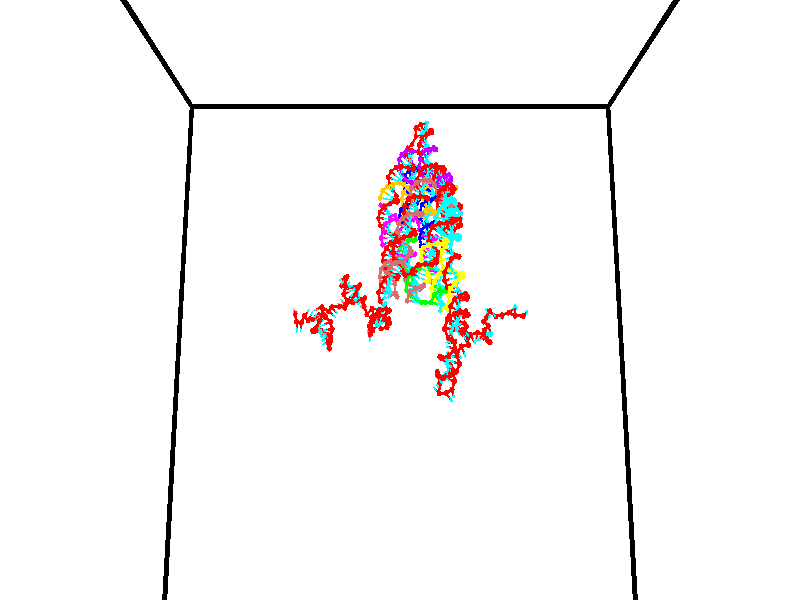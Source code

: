 // switches for output
#declare DRAW_BASES = 1; // possible values are 0, 1; only relevant for DNA ribbons
#declare DRAW_BASES_TYPE = 3; // possible values are 1, 2, 3; only relevant for DNA ribbons
#declare DRAW_FOG = 0; // set to 1 to enable fog

#include "colors.inc"

#include "transforms.inc"
background { rgb <1, 1, 1>}

#default {
   normal{
       ripples 0.25
       frequency 0.20
       turbulence 0.2
       lambda 5
   }
	finish {
		phong 0.1
		phong_size 40.
	}
}

// original window dimensions: 1024x640


// camera settings

camera {
	sky <0, 0.179814, -0.983701>
	up <0, 0.179814, -0.983701>
	right 1.6 * <1, 0, 0>
	location <35, 94.9851, 44.8844>
	look_at <35, 29.7336, 32.9568>
	direction <0, -65.2515, -11.9276>
	angle 67.0682
}


# declare cpy_camera_pos = <35, 94.9851, 44.8844>;
# if (DRAW_FOG = 1)
fog {
	fog_type 2
	up vnormalize(cpy_camera_pos)
	color rgbt<1,1,1,0.3>
	distance 1e-5
	fog_alt 3e-3
	fog_offset 56
}
# end


// LIGHTS

# declare lum = 6;
global_settings {
	ambient_light rgb lum * <0.05, 0.05, 0.05>
	max_trace_level 15
}# declare cpy_direct_light_amount = 0.25;
light_source
{	1000 * <-1, -1.16352, -0.803886>,
	rgb lum * cpy_direct_light_amount
	parallel
}

light_source
{	1000 * <1, 1.16352, 0.803886>,
	rgb lum * cpy_direct_light_amount
	parallel
}

// strand 0

// nucleotide -1

// particle -1
sphere {
	<24.322567, 34.374390, 35.002384> 0.250000
	pigment { color rgbt <1,0,0,0> }
	no_shadow
}
cylinder {
	<24.298187, 34.759674, 34.897682>,  <24.283560, 34.990845, 34.834862>, 0.100000
	pigment { color rgbt <1,0,0,0> }
	no_shadow
}
cylinder {
	<24.298187, 34.759674, 34.897682>,  <24.322567, 34.374390, 35.002384>, 0.100000
	pigment { color rgbt <1,0,0,0> }
	no_shadow
}

// particle -1
sphere {
	<24.298187, 34.759674, 34.897682> 0.100000
	pigment { color rgbt <1,0,0,0> }
	no_shadow
}
sphere {
	0, 1
	scale<0.080000,0.200000,0.300000>
	matrix <-0.998004, -0.063149, 0.000014,
		-0.016516, 0.261232, 0.965135,
		-0.060951, 0.963208, -0.261753,
		24.279902, 35.048637, 34.819157>
	pigment { color rgbt <0,1,1,0> }
	no_shadow
}
cylinder {
	<24.423429, 33.982109, 35.619865>,  <24.322567, 34.374390, 35.002384>, 0.130000
	pigment { color rgbt <1,0,0,0> }
	no_shadow
}

// nucleotide -1

// particle -1
sphere {
	<24.423429, 33.982109, 35.619865> 0.250000
	pigment { color rgbt <1,0,0,0> }
	no_shadow
}
cylinder {
	<24.459803, 34.009022, 36.017300>,  <24.481627, 34.025169, 36.255760>, 0.100000
	pigment { color rgbt <1,0,0,0> }
	no_shadow
}
cylinder {
	<24.459803, 34.009022, 36.017300>,  <24.423429, 33.982109, 35.619865>, 0.100000
	pigment { color rgbt <1,0,0,0> }
	no_shadow
}

// particle -1
sphere {
	<24.459803, 34.009022, 36.017300> 0.100000
	pigment { color rgbt <1,0,0,0> }
	no_shadow
}
sphere {
	0, 1
	scale<0.080000,0.200000,0.300000>
	matrix <0.972783, -0.219529, -0.074165,
		0.213130, 0.973283, -0.085409,
		0.090933, 0.067278, 0.993582,
		24.487083, 34.029205, 36.315372>
	pigment { color rgbt <0,1,1,0> }
	no_shadow
}
cylinder {
	<25.002016, 34.378723, 35.759979>,  <24.423429, 33.982109, 35.619865>, 0.130000
	pigment { color rgbt <1,0,0,0> }
	no_shadow
}

// nucleotide -1

// particle -1
sphere {
	<25.002016, 34.378723, 35.759979> 0.250000
	pigment { color rgbt <1,0,0,0> }
	no_shadow
}
cylinder {
	<24.911846, 34.096474, 36.028690>,  <24.857744, 33.927124, 36.189915>, 0.100000
	pigment { color rgbt <1,0,0,0> }
	no_shadow
}
cylinder {
	<24.911846, 34.096474, 36.028690>,  <25.002016, 34.378723, 35.759979>, 0.100000
	pigment { color rgbt <1,0,0,0> }
	no_shadow
}

// particle -1
sphere {
	<24.911846, 34.096474, 36.028690> 0.100000
	pigment { color rgbt <1,0,0,0> }
	no_shadow
}
sphere {
	0, 1
	scale<0.080000,0.200000,0.300000>
	matrix <0.963882, -0.261906, 0.048344,
		0.141829, 0.658408, 0.739177,
		-0.225425, -0.705623, 0.671773,
		24.844219, 33.884789, 36.230221>
	pigment { color rgbt <0,1,1,0> }
	no_shadow
}
cylinder {
	<25.230513, 34.153713, 35.156635>,  <25.002016, 34.378723, 35.759979>, 0.130000
	pigment { color rgbt <1,0,0,0> }
	no_shadow
}

// nucleotide -1

// particle -1
sphere {
	<25.230513, 34.153713, 35.156635> 0.250000
	pigment { color rgbt <1,0,0,0> }
	no_shadow
}
cylinder {
	<25.403545, 33.915653, 34.885735>,  <25.507364, 33.772820, 34.723194>, 0.100000
	pigment { color rgbt <1,0,0,0> }
	no_shadow
}
cylinder {
	<25.403545, 33.915653, 34.885735>,  <25.230513, 34.153713, 35.156635>, 0.100000
	pigment { color rgbt <1,0,0,0> }
	no_shadow
}

// particle -1
sphere {
	<25.403545, 33.915653, 34.885735> 0.100000
	pigment { color rgbt <1,0,0,0> }
	no_shadow
}
sphere {
	0, 1
	scale<0.080000,0.200000,0.300000>
	matrix <0.833058, -0.023435, 0.552690,
		-0.344803, -0.803275, 0.485655,
		0.432580, -0.595147, -0.677254,
		25.533319, 33.737110, 34.682560>
	pigment { color rgbt <0,1,1,0> }
	no_shadow
}
cylinder {
	<25.535748, 33.549026, 35.428711>,  <25.230513, 34.153713, 35.156635>, 0.130000
	pigment { color rgbt <1,0,0,0> }
	no_shadow
}

// nucleotide -1

// particle -1
sphere {
	<25.535748, 33.549026, 35.428711> 0.250000
	pigment { color rgbt <1,0,0,0> }
	no_shadow
}
cylinder {
	<25.753912, 33.621956, 35.101471>,  <25.884811, 33.665714, 34.905128>, 0.100000
	pigment { color rgbt <1,0,0,0> }
	no_shadow
}
cylinder {
	<25.753912, 33.621956, 35.101471>,  <25.535748, 33.549026, 35.428711>, 0.100000
	pigment { color rgbt <1,0,0,0> }
	no_shadow
}

// particle -1
sphere {
	<25.753912, 33.621956, 35.101471> 0.100000
	pigment { color rgbt <1,0,0,0> }
	no_shadow
}
sphere {
	0, 1
	scale<0.080000,0.200000,0.300000>
	matrix <0.835222, -0.199983, 0.512260,
		-0.070206, -0.962685, -0.261358,
		0.545413, 0.182328, -0.818096,
		25.917536, 33.676655, 34.856041>
	pigment { color rgbt <0,1,1,0> }
	no_shadow
}
cylinder {
	<25.906076, 32.911938, 35.265385>,  <25.535748, 33.549026, 35.428711>, 0.130000
	pigment { color rgbt <1,0,0,0> }
	no_shadow
}

// nucleotide -1

// particle -1
sphere {
	<25.906076, 32.911938, 35.265385> 0.250000
	pigment { color rgbt <1,0,0,0> }
	no_shadow
}
cylinder {
	<26.114836, 33.226883, 35.134129>,  <26.240091, 33.415852, 35.055374>, 0.100000
	pigment { color rgbt <1,0,0,0> }
	no_shadow
}
cylinder {
	<26.114836, 33.226883, 35.134129>,  <25.906076, 32.911938, 35.265385>, 0.100000
	pigment { color rgbt <1,0,0,0> }
	no_shadow
}

// particle -1
sphere {
	<26.114836, 33.226883, 35.134129> 0.100000
	pigment { color rgbt <1,0,0,0> }
	no_shadow
}
sphere {
	0, 1
	scale<0.080000,0.200000,0.300000>
	matrix <0.826768, -0.372238, 0.421775,
		0.209946, -0.491418, -0.845240,
		0.521899, 0.787367, -0.328139,
		26.271406, 33.463093, 35.035686>
	pigment { color rgbt <0,1,1,0> }
	no_shadow
}
cylinder {
	<26.511591, 32.695221, 34.845474>,  <25.906076, 32.911938, 35.265385>, 0.130000
	pigment { color rgbt <1,0,0,0> }
	no_shadow
}

// nucleotide -1

// particle -1
sphere {
	<26.511591, 32.695221, 34.845474> 0.250000
	pigment { color rgbt <1,0,0,0> }
	no_shadow
}
cylinder {
	<26.585791, 33.047287, 35.020245>,  <26.630310, 33.258526, 35.125107>, 0.100000
	pigment { color rgbt <1,0,0,0> }
	no_shadow
}
cylinder {
	<26.585791, 33.047287, 35.020245>,  <26.511591, 32.695221, 34.845474>, 0.100000
	pigment { color rgbt <1,0,0,0> }
	no_shadow
}

// particle -1
sphere {
	<26.585791, 33.047287, 35.020245> 0.100000
	pigment { color rgbt <1,0,0,0> }
	no_shadow
}
sphere {
	0, 1
	scale<0.080000,0.200000,0.300000>
	matrix <0.732663, -0.420190, 0.535392,
		0.654825, 0.220808, -0.722806,
		0.185497, 0.880162, 0.436929,
		26.641439, 33.311337, 35.151321>
	pigment { color rgbt <0,1,1,0> }
	no_shadow
}
cylinder {
	<27.238182, 32.728748, 34.975769>,  <26.511591, 32.695221, 34.845474>, 0.130000
	pigment { color rgbt <1,0,0,0> }
	no_shadow
}

// nucleotide -1

// particle -1
sphere {
	<27.238182, 32.728748, 34.975769> 0.250000
	pigment { color rgbt <1,0,0,0> }
	no_shadow
}
cylinder {
	<27.055368, 32.978512, 35.229141>,  <26.945681, 33.128372, 35.381165>, 0.100000
	pigment { color rgbt <1,0,0,0> }
	no_shadow
}
cylinder {
	<27.055368, 32.978512, 35.229141>,  <27.238182, 32.728748, 34.975769>, 0.100000
	pigment { color rgbt <1,0,0,0> }
	no_shadow
}

// particle -1
sphere {
	<27.055368, 32.978512, 35.229141> 0.100000
	pigment { color rgbt <1,0,0,0> }
	no_shadow
}
sphere {
	0, 1
	scale<0.080000,0.200000,0.300000>
	matrix <0.453218, -0.449282, 0.769896,
		0.765319, 0.638949, -0.077657,
		-0.457034, 0.624412, 0.633427,
		26.918259, 33.165836, 35.419170>
	pigment { color rgbt <0,1,1,0> }
	no_shadow
}
cylinder {
	<27.763573, 32.841393, 35.458698>,  <27.238182, 32.728748, 34.975769>, 0.130000
	pigment { color rgbt <1,0,0,0> }
	no_shadow
}

// nucleotide -1

// particle -1
sphere {
	<27.763573, 32.841393, 35.458698> 0.250000
	pigment { color rgbt <1,0,0,0> }
	no_shadow
}
cylinder {
	<27.410246, 32.951302, 35.610619>,  <27.198250, 33.017246, 35.701771>, 0.100000
	pigment { color rgbt <1,0,0,0> }
	no_shadow
}
cylinder {
	<27.410246, 32.951302, 35.610619>,  <27.763573, 32.841393, 35.458698>, 0.100000
	pigment { color rgbt <1,0,0,0> }
	no_shadow
}

// particle -1
sphere {
	<27.410246, 32.951302, 35.610619> 0.100000
	pigment { color rgbt <1,0,0,0> }
	no_shadow
}
sphere {
	0, 1
	scale<0.080000,0.200000,0.300000>
	matrix <0.238871, -0.433301, 0.869017,
		0.403348, 0.858343, 0.317109,
		-0.883318, 0.274768, 0.379804,
		27.145250, 33.033733, 35.724560>
	pigment { color rgbt <0,1,1,0> }
	no_shadow
}
cylinder {
	<27.976957, 32.962215, 36.106762>,  <27.763573, 32.841393, 35.458698>, 0.130000
	pigment { color rgbt <1,0,0,0> }
	no_shadow
}

// nucleotide -1

// particle -1
sphere {
	<27.976957, 32.962215, 36.106762> 0.250000
	pigment { color rgbt <1,0,0,0> }
	no_shadow
}
cylinder {
	<27.579439, 32.943447, 36.147091>,  <27.340927, 32.932186, 36.171288>, 0.100000
	pigment { color rgbt <1,0,0,0> }
	no_shadow
}
cylinder {
	<27.579439, 32.943447, 36.147091>,  <27.976957, 32.962215, 36.106762>, 0.100000
	pigment { color rgbt <1,0,0,0> }
	no_shadow
}

// particle -1
sphere {
	<27.579439, 32.943447, 36.147091> 0.100000
	pigment { color rgbt <1,0,0,0> }
	no_shadow
}
sphere {
	0, 1
	scale<0.080000,0.200000,0.300000>
	matrix <0.106375, -0.665397, 0.738872,
		0.032421, 0.745014, 0.666260,
		-0.993797, -0.046919, 0.100824,
		27.281300, 32.929371, 36.177338>
	pigment { color rgbt <0,1,1,0> }
	no_shadow
}
cylinder {
	<27.833290, 32.992420, 36.763569>,  <27.976957, 32.962215, 36.106762>, 0.130000
	pigment { color rgbt <1,0,0,0> }
	no_shadow
}

// nucleotide -1

// particle -1
sphere {
	<27.833290, 32.992420, 36.763569> 0.250000
	pigment { color rgbt <1,0,0,0> }
	no_shadow
}
cylinder {
	<27.502876, 32.813202, 36.626793>,  <27.304628, 32.705669, 36.544727>, 0.100000
	pigment { color rgbt <1,0,0,0> }
	no_shadow
}
cylinder {
	<27.502876, 32.813202, 36.626793>,  <27.833290, 32.992420, 36.763569>, 0.100000
	pigment { color rgbt <1,0,0,0> }
	no_shadow
}

// particle -1
sphere {
	<27.502876, 32.813202, 36.626793> 0.100000
	pigment { color rgbt <1,0,0,0> }
	no_shadow
}
sphere {
	0, 1
	scale<0.080000,0.200000,0.300000>
	matrix <0.055728, -0.668630, 0.741504,
		-0.560859, 0.593452, 0.577280,
		-0.826034, -0.448050, -0.341935,
		27.255066, 32.678787, 36.524212>
	pigment { color rgbt <0,1,1,0> }
	no_shadow
}
cylinder {
	<27.550457, 32.710129, 37.259129>,  <27.833290, 32.992420, 36.763569>, 0.130000
	pigment { color rgbt <1,0,0,0> }
	no_shadow
}

// nucleotide -1

// particle -1
sphere {
	<27.550457, 32.710129, 37.259129> 0.250000
	pigment { color rgbt <1,0,0,0> }
	no_shadow
}
cylinder {
	<27.370214, 32.481419, 36.984894>,  <27.262070, 32.344193, 36.820354>, 0.100000
	pigment { color rgbt <1,0,0,0> }
	no_shadow
}
cylinder {
	<27.370214, 32.481419, 36.984894>,  <27.550457, 32.710129, 37.259129>, 0.100000
	pigment { color rgbt <1,0,0,0> }
	no_shadow
}

// particle -1
sphere {
	<27.370214, 32.481419, 36.984894> 0.100000
	pigment { color rgbt <1,0,0,0> }
	no_shadow
}
sphere {
	0, 1
	scale<0.080000,0.200000,0.300000>
	matrix <-0.008034, -0.765342, 0.643573,
		-0.892687, 0.295505, 0.340273,
		-0.450605, -0.571776, -0.685586,
		27.235033, 32.309887, 36.779217>
	pigment { color rgbt <0,1,1,0> }
	no_shadow
}
cylinder {
	<27.630180, 32.067177, 37.705273>,  <27.550457, 32.710129, 37.259129>, 0.130000
	pigment { color rgbt <1,0,0,0> }
	no_shadow
}

// nucleotide -1

// particle -1
sphere {
	<27.630180, 32.067177, 37.705273> 0.250000
	pigment { color rgbt <1,0,0,0> }
	no_shadow
}
cylinder {
	<27.469696, 31.717613, 37.595505>,  <27.373405, 31.507874, 37.529644>, 0.100000
	pigment { color rgbt <1,0,0,0> }
	no_shadow
}
cylinder {
	<27.469696, 31.717613, 37.595505>,  <27.630180, 32.067177, 37.705273>, 0.100000
	pigment { color rgbt <1,0,0,0> }
	no_shadow
}

// particle -1
sphere {
	<27.469696, 31.717613, 37.595505> 0.100000
	pigment { color rgbt <1,0,0,0> }
	no_shadow
}
sphere {
	0, 1
	scale<0.080000,0.200000,0.300000>
	matrix <-0.559257, 0.470977, -0.682211,
		0.725440, -0.120236, -0.677702,
		-0.401209, -0.873913, -0.274423,
		27.349333, 31.455439, 37.513176>
	pigment { color rgbt <0,1,1,0> }
	no_shadow
}
cylinder {
	<27.718920, 31.748346, 36.949268>,  <27.630180, 32.067177, 37.705273>, 0.130000
	pigment { color rgbt <1,0,0,0> }
	no_shadow
}

// nucleotide -1

// particle -1
sphere {
	<27.718920, 31.748346, 36.949268> 0.250000
	pigment { color rgbt <1,0,0,0> }
	no_shadow
}
cylinder {
	<27.346308, 31.688025, 37.081638>,  <27.122742, 31.651833, 37.161060>, 0.100000
	pigment { color rgbt <1,0,0,0> }
	no_shadow
}
cylinder {
	<27.346308, 31.688025, 37.081638>,  <27.718920, 31.748346, 36.949268>, 0.100000
	pigment { color rgbt <1,0,0,0> }
	no_shadow
}

// particle -1
sphere {
	<27.346308, 31.688025, 37.081638> 0.100000
	pigment { color rgbt <1,0,0,0> }
	no_shadow
}
sphere {
	0, 1
	scale<0.080000,0.200000,0.300000>
	matrix <-0.351230, 0.609027, -0.711142,
		-0.094303, -0.778681, -0.620292,
		-0.931528, -0.150802, 0.330929,
		27.066849, 31.642784, 37.180916>
	pigment { color rgbt <0,1,1,0> }
	no_shadow
}
cylinder {
	<27.316572, 31.414789, 36.405357>,  <27.718920, 31.748346, 36.949268>, 0.130000
	pigment { color rgbt <1,0,0,0> }
	no_shadow
}

// nucleotide -1

// particle -1
sphere {
	<27.316572, 31.414789, 36.405357> 0.250000
	pigment { color rgbt <1,0,0,0> }
	no_shadow
}
cylinder {
	<27.107315, 31.631945, 36.668140>,  <26.981760, 31.762238, 36.825809>, 0.100000
	pigment { color rgbt <1,0,0,0> }
	no_shadow
}
cylinder {
	<27.107315, 31.631945, 36.668140>,  <27.316572, 31.414789, 36.405357>, 0.100000
	pigment { color rgbt <1,0,0,0> }
	no_shadow
}

// particle -1
sphere {
	<27.107315, 31.631945, 36.668140> 0.100000
	pigment { color rgbt <1,0,0,0> }
	no_shadow
}
sphere {
	0, 1
	scale<0.080000,0.200000,0.300000>
	matrix <-0.247599, 0.640788, -0.726695,
		-0.815486, -0.542826, -0.200805,
		-0.523143, 0.542890, 0.656957,
		26.950373, 31.794811, 36.865227>
	pigment { color rgbt <0,1,1,0> }
	no_shadow
}
cylinder {
	<26.699770, 31.622072, 36.067268>,  <27.316572, 31.414789, 36.405357>, 0.130000
	pigment { color rgbt <1,0,0,0> }
	no_shadow
}

// nucleotide -1

// particle -1
sphere {
	<26.699770, 31.622072, 36.067268> 0.250000
	pigment { color rgbt <1,0,0,0> }
	no_shadow
}
cylinder {
	<26.773035, 31.884430, 36.360188>,  <26.816994, 32.041843, 36.535938>, 0.100000
	pigment { color rgbt <1,0,0,0> }
	no_shadow
}
cylinder {
	<26.773035, 31.884430, 36.360188>,  <26.699770, 31.622072, 36.067268>, 0.100000
	pigment { color rgbt <1,0,0,0> }
	no_shadow
}

// particle -1
sphere {
	<26.773035, 31.884430, 36.360188> 0.100000
	pigment { color rgbt <1,0,0,0> }
	no_shadow
}
sphere {
	0, 1
	scale<0.080000,0.200000,0.300000>
	matrix <-0.171909, 0.754787, -0.633043,
		-0.967935, -0.009937, 0.251004,
		0.183164, 0.655894, 0.732293,
		26.827984, 32.081200, 36.579876>
	pigment { color rgbt <0,1,1,0> }
	no_shadow
}
cylinder {
	<26.149542, 32.163315, 36.129620>,  <26.699770, 31.622072, 36.067268>, 0.130000
	pigment { color rgbt <1,0,0,0> }
	no_shadow
}

// nucleotide -1

// particle -1
sphere {
	<26.149542, 32.163315, 36.129620> 0.250000
	pigment { color rgbt <1,0,0,0> }
	no_shadow
}
cylinder {
	<26.484575, 32.341545, 36.256058>,  <26.685595, 32.448483, 36.331921>, 0.100000
	pigment { color rgbt <1,0,0,0> }
	no_shadow
}
cylinder {
	<26.484575, 32.341545, 36.256058>,  <26.149542, 32.163315, 36.129620>, 0.100000
	pigment { color rgbt <1,0,0,0> }
	no_shadow
}

// particle -1
sphere {
	<26.484575, 32.341545, 36.256058> 0.100000
	pigment { color rgbt <1,0,0,0> }
	no_shadow
}
sphere {
	0, 1
	scale<0.080000,0.200000,0.300000>
	matrix <-0.203223, 0.791198, -0.576807,
		-0.507105, 0.418886, 0.753246,
		0.837583, 0.445579, 0.316093,
		26.735849, 32.475220, 36.350887>
	pigment { color rgbt <0,1,1,0> }
	no_shadow
}
cylinder {
	<25.962133, 32.835190, 36.300293>,  <26.149542, 32.163315, 36.129620>, 0.130000
	pigment { color rgbt <1,0,0,0> }
	no_shadow
}

// nucleotide -1

// particle -1
sphere {
	<25.962133, 32.835190, 36.300293> 0.250000
	pigment { color rgbt <1,0,0,0> }
	no_shadow
}
cylinder {
	<26.359287, 32.861969, 36.260899>,  <26.597580, 32.878036, 36.237263>, 0.100000
	pigment { color rgbt <1,0,0,0> }
	no_shadow
}
cylinder {
	<26.359287, 32.861969, 36.260899>,  <25.962133, 32.835190, 36.300293>, 0.100000
	pigment { color rgbt <1,0,0,0> }
	no_shadow
}

// particle -1
sphere {
	<26.359287, 32.861969, 36.260899> 0.100000
	pigment { color rgbt <1,0,0,0> }
	no_shadow
}
sphere {
	0, 1
	scale<0.080000,0.200000,0.300000>
	matrix <-0.105065, 0.881784, -0.459802,
		0.056057, 0.466878, 0.882543,
		0.992884, 0.066950, -0.098483,
		26.657152, 32.882053, 36.231354>
	pigment { color rgbt <0,1,1,0> }
	no_shadow
}
cylinder {
	<26.033054, 33.492523, 36.310028>,  <25.962133, 32.835190, 36.300293>, 0.130000
	pigment { color rgbt <1,0,0,0> }
	no_shadow
}

// nucleotide -1

// particle -1
sphere {
	<26.033054, 33.492523, 36.310028> 0.250000
	pigment { color rgbt <1,0,0,0> }
	no_shadow
}
cylinder {
	<26.364563, 33.352066, 36.135746>,  <26.563469, 33.267792, 36.031178>, 0.100000
	pigment { color rgbt <1,0,0,0> }
	no_shadow
}
cylinder {
	<26.364563, 33.352066, 36.135746>,  <26.033054, 33.492523, 36.310028>, 0.100000
	pigment { color rgbt <1,0,0,0> }
	no_shadow
}

// particle -1
sphere {
	<26.364563, 33.352066, 36.135746> 0.100000
	pigment { color rgbt <1,0,0,0> }
	no_shadow
}
sphere {
	0, 1
	scale<0.080000,0.200000,0.300000>
	matrix <0.017911, 0.794862, -0.606526,
		0.559302, 0.494867, 0.665048,
		0.828771, -0.351143, -0.435704,
		26.613194, 33.246723, 36.005035>
	pigment { color rgbt <0,1,1,0> }
	no_shadow
}
cylinder {
	<26.436712, 34.085629, 36.177628>,  <26.033054, 33.492523, 36.310028>, 0.130000
	pigment { color rgbt <1,0,0,0> }
	no_shadow
}

// nucleotide -1

// particle -1
sphere {
	<26.436712, 34.085629, 36.177628> 0.250000
	pigment { color rgbt <1,0,0,0> }
	no_shadow
}
cylinder {
	<26.565617, 33.785858, 35.946281>,  <26.642960, 33.605995, 35.807472>, 0.100000
	pigment { color rgbt <1,0,0,0> }
	no_shadow
}
cylinder {
	<26.565617, 33.785858, 35.946281>,  <26.436712, 34.085629, 36.177628>, 0.100000
	pigment { color rgbt <1,0,0,0> }
	no_shadow
}

// particle -1
sphere {
	<26.565617, 33.785858, 35.946281> 0.100000
	pigment { color rgbt <1,0,0,0> }
	no_shadow
}
sphere {
	0, 1
	scale<0.080000,0.200000,0.300000>
	matrix <-0.039454, 0.599799, -0.799177,
		0.945828, 0.280364, 0.163725,
		0.322263, -0.749424, -0.578368,
		26.662296, 33.561031, 35.772770>
	pigment { color rgbt <0,1,1,0> }
	no_shadow
}
cylinder {
	<26.797462, 34.366928, 35.618240>,  <26.436712, 34.085629, 36.177628>, 0.130000
	pigment { color rgbt <1,0,0,0> }
	no_shadow
}

// nucleotide -1

// particle -1
sphere {
	<26.797462, 34.366928, 35.618240> 0.250000
	pigment { color rgbt <1,0,0,0> }
	no_shadow
}
cylinder {
	<26.622784, 34.026329, 35.502144>,  <26.517977, 33.821968, 35.432487>, 0.100000
	pigment { color rgbt <1,0,0,0> }
	no_shadow
}
cylinder {
	<26.622784, 34.026329, 35.502144>,  <26.797462, 34.366928, 35.618240>, 0.100000
	pigment { color rgbt <1,0,0,0> }
	no_shadow
}

// particle -1
sphere {
	<26.622784, 34.026329, 35.502144> 0.100000
	pigment { color rgbt <1,0,0,0> }
	no_shadow
}
sphere {
	0, 1
	scale<0.080000,0.200000,0.300000>
	matrix <-0.104667, 0.368531, -0.923704,
		0.893500, -0.372999, -0.250060,
		-0.436696, -0.851502, -0.290242,
		26.491776, 33.770878, 35.415070>
	pigment { color rgbt <0,1,1,0> }
	no_shadow
}
cylinder {
	<27.167439, 34.198589, 35.026508>,  <26.797462, 34.366928, 35.618240>, 0.130000
	pigment { color rgbt <1,0,0,0> }
	no_shadow
}

// nucleotide -1

// particle -1
sphere {
	<27.167439, 34.198589, 35.026508> 0.250000
	pigment { color rgbt <1,0,0,0> }
	no_shadow
}
cylinder {
	<26.797682, 34.046387, 35.037239>,  <26.575829, 33.955067, 35.043678>, 0.100000
	pigment { color rgbt <1,0,0,0> }
	no_shadow
}
cylinder {
	<26.797682, 34.046387, 35.037239>,  <27.167439, 34.198589, 35.026508>, 0.100000
	pigment { color rgbt <1,0,0,0> }
	no_shadow
}

// particle -1
sphere {
	<26.797682, 34.046387, 35.037239> 0.100000
	pigment { color rgbt <1,0,0,0> }
	no_shadow
}
sphere {
	0, 1
	scale<0.080000,0.200000,0.300000>
	matrix <-0.162403, 0.328955, -0.930276,
		0.345164, -0.864289, -0.365878,
		-0.924385, -0.380517, 0.026820,
		26.520365, 33.932236, 35.045288>
	pigment { color rgbt <0,1,1,0> }
	no_shadow
}
cylinder {
	<26.984291, 33.979332, 34.352417>,  <27.167439, 34.198589, 35.026508>, 0.130000
	pigment { color rgbt <1,0,0,0> }
	no_shadow
}

// nucleotide -1

// particle -1
sphere {
	<26.984291, 33.979332, 34.352417> 0.250000
	pigment { color rgbt <1,0,0,0> }
	no_shadow
}
cylinder {
	<26.627590, 34.079342, 34.503288>,  <26.413570, 34.139347, 34.593811>, 0.100000
	pigment { color rgbt <1,0,0,0> }
	no_shadow
}
cylinder {
	<26.627590, 34.079342, 34.503288>,  <26.984291, 33.979332, 34.352417>, 0.100000
	pigment { color rgbt <1,0,0,0> }
	no_shadow
}

// particle -1
sphere {
	<26.627590, 34.079342, 34.503288> 0.100000
	pigment { color rgbt <1,0,0,0> }
	no_shadow
}
sphere {
	0, 1
	scale<0.080000,0.200000,0.300000>
	matrix <-0.297126, 0.305154, -0.904764,
		-0.341315, -0.918894, -0.197831,
		-0.891751, 0.250029, 0.377181,
		26.360065, 34.154350, 34.616444>
	pigment { color rgbt <0,1,1,0> }
	no_shadow
}
cylinder {
	<27.667582, 33.809731, 34.699120>,  <26.984291, 33.979332, 34.352417>, 0.130000
	pigment { color rgbt <1,0,0,0> }
	no_shadow
}

// nucleotide -1

// particle -1
sphere {
	<27.667582, 33.809731, 34.699120> 0.250000
	pigment { color rgbt <1,0,0,0> }
	no_shadow
}
cylinder {
	<27.993624, 33.864937, 34.924171>,  <28.189249, 33.898060, 35.059204>, 0.100000
	pigment { color rgbt <1,0,0,0> }
	no_shadow
}
cylinder {
	<27.993624, 33.864937, 34.924171>,  <27.667582, 33.809731, 34.699120>, 0.100000
	pigment { color rgbt <1,0,0,0> }
	no_shadow
}

// particle -1
sphere {
	<27.993624, 33.864937, 34.924171> 0.100000
	pigment { color rgbt <1,0,0,0> }
	no_shadow
}
sphere {
	0, 1
	scale<0.080000,0.200000,0.300000>
	matrix <0.571426, -0.031811, -0.820037,
		-0.095283, 0.989919, -0.104797,
		0.815103, 0.138020, 0.562634,
		28.238155, 33.906342, 35.092960>
	pigment { color rgbt <0,1,1,0> }
	no_shadow
}
cylinder {
	<28.053839, 34.385223, 34.429718>,  <27.667582, 33.809731, 34.699120>, 0.130000
	pigment { color rgbt <1,0,0,0> }
	no_shadow
}

// nucleotide -1

// particle -1
sphere {
	<28.053839, 34.385223, 34.429718> 0.250000
	pigment { color rgbt <1,0,0,0> }
	no_shadow
}
cylinder {
	<28.282700, 34.119743, 34.622444>,  <28.420015, 33.960457, 34.738079>, 0.100000
	pigment { color rgbt <1,0,0,0> }
	no_shadow
}
cylinder {
	<28.282700, 34.119743, 34.622444>,  <28.053839, 34.385223, 34.429718>, 0.100000
	pigment { color rgbt <1,0,0,0> }
	no_shadow
}

// particle -1
sphere {
	<28.282700, 34.119743, 34.622444> 0.100000
	pigment { color rgbt <1,0,0,0> }
	no_shadow
}
sphere {
	0, 1
	scale<0.080000,0.200000,0.300000>
	matrix <0.554610, -0.119687, -0.823458,
		0.604196, 0.738362, 0.299615,
		0.572150, -0.663699, 0.481817,
		28.454344, 33.920635, 34.766991>
	pigment { color rgbt <0,1,1,0> }
	no_shadow
}
cylinder {
	<28.855499, 34.534267, 34.392860>,  <28.053839, 34.385223, 34.429718>, 0.130000
	pigment { color rgbt <1,0,0,0> }
	no_shadow
}

// nucleotide -1

// particle -1
sphere {
	<28.855499, 34.534267, 34.392860> 0.250000
	pigment { color rgbt <1,0,0,0> }
	no_shadow
}
cylinder {
	<28.743515, 34.151588, 34.424721>,  <28.676325, 33.921982, 34.443836>, 0.100000
	pigment { color rgbt <1,0,0,0> }
	no_shadow
}
cylinder {
	<28.743515, 34.151588, 34.424721>,  <28.855499, 34.534267, 34.392860>, 0.100000
	pigment { color rgbt <1,0,0,0> }
	no_shadow
}

// particle -1
sphere {
	<28.743515, 34.151588, 34.424721> 0.100000
	pigment { color rgbt <1,0,0,0> }
	no_shadow
}
sphere {
	0, 1
	scale<0.080000,0.200000,0.300000>
	matrix <0.421146, -0.196956, -0.885350,
		0.862703, -0.214318, 0.458051,
		-0.279963, -0.956701, 0.079655,
		28.659527, 33.864578, 34.448616>
	pigment { color rgbt <0,1,1,0> }
	no_shadow
}
cylinder {
	<29.352539, 34.042442, 34.413151>,  <28.855499, 34.534267, 34.392860>, 0.130000
	pigment { color rgbt <1,0,0,0> }
	no_shadow
}

// nucleotide -1

// particle -1
sphere {
	<29.352539, 34.042442, 34.413151> 0.250000
	pigment { color rgbt <1,0,0,0> }
	no_shadow
}
cylinder {
	<29.032082, 33.884502, 34.233257>,  <28.839808, 33.789738, 34.125320>, 0.100000
	pigment { color rgbt <1,0,0,0> }
	no_shadow
}
cylinder {
	<29.032082, 33.884502, 34.233257>,  <29.352539, 34.042442, 34.413151>, 0.100000
	pigment { color rgbt <1,0,0,0> }
	no_shadow
}

// particle -1
sphere {
	<29.032082, 33.884502, 34.233257> 0.100000
	pigment { color rgbt <1,0,0,0> }
	no_shadow
}
sphere {
	0, 1
	scale<0.080000,0.200000,0.300000>
	matrix <0.503959, -0.039793, -0.862811,
		0.322788, -0.917882, 0.230870,
		-0.801146, -0.394853, -0.449730,
		28.791739, 33.766045, 34.098339>
	pigment { color rgbt <0,1,1,0> }
	no_shadow
}
cylinder {
	<29.372065, 33.292286, 34.073021>,  <29.352539, 34.042442, 34.413151>, 0.130000
	pigment { color rgbt <1,0,0,0> }
	no_shadow
}

// nucleotide -1

// particle -1
sphere {
	<29.372065, 33.292286, 34.073021> 0.250000
	pigment { color rgbt <1,0,0,0> }
	no_shadow
}
cylinder {
	<29.178402, 33.595238, 33.897762>,  <29.062204, 33.777008, 33.792606>, 0.100000
	pigment { color rgbt <1,0,0,0> }
	no_shadow
}
cylinder {
	<29.178402, 33.595238, 33.897762>,  <29.372065, 33.292286, 34.073021>, 0.100000
	pigment { color rgbt <1,0,0,0> }
	no_shadow
}

// particle -1
sphere {
	<29.178402, 33.595238, 33.897762> 0.100000
	pigment { color rgbt <1,0,0,0> }
	no_shadow
}
sphere {
	0, 1
	scale<0.080000,0.200000,0.300000>
	matrix <0.488514, -0.181458, -0.853479,
		-0.725910, -0.627260, -0.282134,
		-0.484158, 0.757375, -0.438148,
		29.033154, 33.822449, 33.766319>
	pigment { color rgbt <0,1,1,0> }
	no_shadow
}
cylinder {
	<29.775171, 32.886444, 33.650532>,  <29.372065, 33.292286, 34.073021>, 0.130000
	pigment { color rgbt <1,0,0,0> }
	no_shadow
}

// nucleotide -1

// particle -1
sphere {
	<29.775171, 32.886444, 33.650532> 0.250000
	pigment { color rgbt <1,0,0,0> }
	no_shadow
}
cylinder {
	<29.960800, 32.551754, 33.534233>,  <30.072178, 32.350941, 33.464455>, 0.100000
	pigment { color rgbt <1,0,0,0> }
	no_shadow
}
cylinder {
	<29.960800, 32.551754, 33.534233>,  <29.775171, 32.886444, 33.650532>, 0.100000
	pigment { color rgbt <1,0,0,0> }
	no_shadow
}

// particle -1
sphere {
	<29.960800, 32.551754, 33.534233> 0.100000
	pigment { color rgbt <1,0,0,0> }
	no_shadow
}
sphere {
	0, 1
	scale<0.080000,0.200000,0.300000>
	matrix <-0.593564, -0.050103, -0.803226,
		0.657509, 0.545332, -0.519899,
		0.464073, -0.836721, -0.290746,
		30.100021, 32.300739, 33.447010>
	pigment { color rgbt <0,1,1,0> }
	no_shadow
}
cylinder {
	<30.308182, 32.613277, 32.999138>,  <29.775171, 32.886444, 33.650532>, 0.130000
	pigment { color rgbt <1,0,0,0> }
	no_shadow
}

// nucleotide -1

// particle -1
sphere {
	<30.308182, 32.613277, 32.999138> 0.250000
	pigment { color rgbt <1,0,0,0> }
	no_shadow
}
cylinder {
	<30.460196, 32.251793, 33.078014>,  <30.551403, 32.034904, 33.125340>, 0.100000
	pigment { color rgbt <1,0,0,0> }
	no_shadow
}
cylinder {
	<30.460196, 32.251793, 33.078014>,  <30.308182, 32.613277, 32.999138>, 0.100000
	pigment { color rgbt <1,0,0,0> }
	no_shadow
}

// particle -1
sphere {
	<30.460196, 32.251793, 33.078014> 0.100000
	pigment { color rgbt <1,0,0,0> }
	no_shadow
}
sphere {
	0, 1
	scale<0.080000,0.200000,0.300000>
	matrix <-0.556521, -0.393678, -0.731644,
		0.738823, 0.168309, -0.652544,
		0.380034, -0.903709, 0.197190,
		30.574205, 31.980680, 33.137173>
	pigment { color rgbt <0,1,1,0> }
	no_shadow
}
cylinder {
	<30.526873, 32.267540, 32.319496>,  <30.308182, 32.613277, 32.999138>, 0.130000
	pigment { color rgbt <1,0,0,0> }
	no_shadow
}

// nucleotide -1

// particle -1
sphere {
	<30.526873, 32.267540, 32.319496> 0.250000
	pigment { color rgbt <1,0,0,0> }
	no_shadow
}
cylinder {
	<30.481123, 31.966640, 32.579048>,  <30.453672, 31.786102, 32.734779>, 0.100000
	pigment { color rgbt <1,0,0,0> }
	no_shadow
}
cylinder {
	<30.481123, 31.966640, 32.579048>,  <30.526873, 32.267540, 32.319496>, 0.100000
	pigment { color rgbt <1,0,0,0> }
	no_shadow
}

// particle -1
sphere {
	<30.481123, 31.966640, 32.579048> 0.100000
	pigment { color rgbt <1,0,0,0> }
	no_shadow
}
sphere {
	0, 1
	scale<0.080000,0.200000,0.300000>
	matrix <-0.573022, -0.483604, -0.661644,
		0.811519, -0.447499, -0.375740,
		-0.114376, -0.752244, 0.648881,
		30.446810, 31.740967, 32.773712>
	pigment { color rgbt <0,1,1,0> }
	no_shadow
}
cylinder {
	<30.691401, 31.671797, 31.956402>,  <30.526873, 32.267540, 32.319496>, 0.130000
	pigment { color rgbt <1,0,0,0> }
	no_shadow
}

// nucleotide -1

// particle -1
sphere {
	<30.691401, 31.671797, 31.956402> 0.250000
	pigment { color rgbt <1,0,0,0> }
	no_shadow
}
cylinder {
	<30.443966, 31.575115, 32.255447>,  <30.295506, 31.517107, 32.434875>, 0.100000
	pigment { color rgbt <1,0,0,0> }
	no_shadow
}
cylinder {
	<30.443966, 31.575115, 32.255447>,  <30.691401, 31.671797, 31.956402>, 0.100000
	pigment { color rgbt <1,0,0,0> }
	no_shadow
}

// particle -1
sphere {
	<30.443966, 31.575115, 32.255447> 0.100000
	pigment { color rgbt <1,0,0,0> }
	no_shadow
}
sphere {
	0, 1
	scale<0.080000,0.200000,0.300000>
	matrix <-0.650612, -0.375898, -0.659853,
		0.440516, -0.894584, 0.075270,
		-0.618587, -0.241704, 0.747616,
		30.258390, 31.502604, 32.479733>
	pigment { color rgbt <0,1,1,0> }
	no_shadow
}
cylinder {
	<30.593950, 30.977619, 31.896929>,  <30.691401, 31.671797, 31.956402>, 0.130000
	pigment { color rgbt <1,0,0,0> }
	no_shadow
}

// nucleotide -1

// particle -1
sphere {
	<30.593950, 30.977619, 31.896929> 0.250000
	pigment { color rgbt <1,0,0,0> }
	no_shadow
}
cylinder {
	<30.282219, 31.129902, 32.096012>,  <30.095181, 31.221272, 32.215462>, 0.100000
	pigment { color rgbt <1,0,0,0> }
	no_shadow
}
cylinder {
	<30.282219, 31.129902, 32.096012>,  <30.593950, 30.977619, 31.896929>, 0.100000
	pigment { color rgbt <1,0,0,0> }
	no_shadow
}

// particle -1
sphere {
	<30.282219, 31.129902, 32.096012> 0.100000
	pigment { color rgbt <1,0,0,0> }
	no_shadow
}
sphere {
	0, 1
	scale<0.080000,0.200000,0.300000>
	matrix <-0.621460, -0.367885, -0.691699,
		-0.080236, -0.848364, 0.523297,
		-0.779326, 0.380707, 0.497707,
		30.048422, 31.244114, 32.245323>
	pigment { color rgbt <0,1,1,0> }
	no_shadow
}
cylinder {
	<30.057974, 30.468197, 31.965801>,  <30.593950, 30.977619, 31.896929>, 0.130000
	pigment { color rgbt <1,0,0,0> }
	no_shadow
}

// nucleotide -1

// particle -1
sphere {
	<30.057974, 30.468197, 31.965801> 0.250000
	pigment { color rgbt <1,0,0,0> }
	no_shadow
}
cylinder {
	<29.850512, 30.810007, 31.954636>,  <29.726034, 31.015095, 31.947935>, 0.100000
	pigment { color rgbt <1,0,0,0> }
	no_shadow
}
cylinder {
	<29.850512, 30.810007, 31.954636>,  <30.057974, 30.468197, 31.965801>, 0.100000
	pigment { color rgbt <1,0,0,0> }
	no_shadow
}

// particle -1
sphere {
	<29.850512, 30.810007, 31.954636> 0.100000
	pigment { color rgbt <1,0,0,0> }
	no_shadow
}
sphere {
	0, 1
	scale<0.080000,0.200000,0.300000>
	matrix <-0.485667, -0.321333, -0.812941,
		-0.703651, -0.408078, 0.581677,
		-0.518655, 0.854528, -0.027916,
		29.694916, 31.066366, 31.946260>
	pigment { color rgbt <0,1,1,0> }
	no_shadow
}
cylinder {
	<29.305901, 30.359085, 31.920902>,  <30.057974, 30.468197, 31.965801>, 0.130000
	pigment { color rgbt <1,0,0,0> }
	no_shadow
}

// nucleotide -1

// particle -1
sphere {
	<29.305901, 30.359085, 31.920902> 0.250000
	pigment { color rgbt <1,0,0,0> }
	no_shadow
}
cylinder {
	<29.387468, 30.717863, 31.763979>,  <29.436409, 30.933130, 31.669825>, 0.100000
	pigment { color rgbt <1,0,0,0> }
	no_shadow
}
cylinder {
	<29.387468, 30.717863, 31.763979>,  <29.305901, 30.359085, 31.920902>, 0.100000
	pigment { color rgbt <1,0,0,0> }
	no_shadow
}

// particle -1
sphere {
	<29.387468, 30.717863, 31.763979> 0.100000
	pigment { color rgbt <1,0,0,0> }
	no_shadow
}
sphere {
	0, 1
	scale<0.080000,0.200000,0.300000>
	matrix <-0.636398, -0.183059, -0.749324,
		-0.743919, 0.402465, 0.533486,
		0.203917, 0.896945, -0.392309,
		29.448643, 30.986946, 31.646286>
	pigment { color rgbt <0,1,1,0> }
	no_shadow
}
cylinder {
	<28.648872, 30.603529, 31.805529>,  <29.305901, 30.359085, 31.920902>, 0.130000
	pigment { color rgbt <1,0,0,0> }
	no_shadow
}

// nucleotide -1

// particle -1
sphere {
	<28.648872, 30.603529, 31.805529> 0.250000
	pigment { color rgbt <1,0,0,0> }
	no_shadow
}
cylinder {
	<28.648510, 30.250925, 31.616661>,  <28.648293, 30.039364, 31.503342>, 0.100000
	pigment { color rgbt <1,0,0,0> }
	no_shadow
}
cylinder {
	<28.648510, 30.250925, 31.616661>,  <28.648872, 30.603529, 31.805529>, 0.100000
	pigment { color rgbt <1,0,0,0> }
	no_shadow
}

// particle -1
sphere {
	<28.648510, 30.250925, 31.616661> 0.100000
	pigment { color rgbt <1,0,0,0> }
	no_shadow
}
sphere {
	0, 1
	scale<0.080000,0.200000,0.300000>
	matrix <-0.614645, 0.372938, -0.695074,
		0.788803, 0.289586, -0.542153,
		-0.000906, -0.881508, -0.472168,
		28.648239, 29.986473, 31.475010>
	pigment { color rgbt <0,1,1,0> }
	no_shadow
}
cylinder {
	<28.979673, 30.573954, 31.070349>,  <28.648872, 30.603529, 31.805529>, 0.130000
	pigment { color rgbt <1,0,0,0> }
	no_shadow
}

// nucleotide -1

// particle -1
sphere {
	<28.979673, 30.573954, 31.070349> 0.250000
	pigment { color rgbt <1,0,0,0> }
	no_shadow
}
cylinder {
	<28.692989, 30.296721, 31.101234>,  <28.520979, 30.130381, 31.119766>, 0.100000
	pigment { color rgbt <1,0,0,0> }
	no_shadow
}
cylinder {
	<28.692989, 30.296721, 31.101234>,  <28.979673, 30.573954, 31.070349>, 0.100000
	pigment { color rgbt <1,0,0,0> }
	no_shadow
}

// particle -1
sphere {
	<28.692989, 30.296721, 31.101234> 0.100000
	pigment { color rgbt <1,0,0,0> }
	no_shadow
}
sphere {
	0, 1
	scale<0.080000,0.200000,0.300000>
	matrix <-0.518196, 0.455205, -0.724059,
		0.466688, -0.558949, -0.685404,
		-0.716711, -0.693083, 0.077206,
		28.477976, 30.088797, 31.124399>
	pigment { color rgbt <0,1,1,0> }
	no_shadow
}
cylinder {
	<29.313169, 31.343685, 31.113964>,  <28.979673, 30.573954, 31.070349>, 0.130000
	pigment { color rgbt <1,0,0,0> }
	no_shadow
}

// nucleotide -1

// particle -1
sphere {
	<29.313169, 31.343685, 31.113964> 0.250000
	pigment { color rgbt <1,0,0,0> }
	no_shadow
}
cylinder {
	<29.037506, 31.281122, 31.396975>,  <28.872108, 31.243584, 31.566780>, 0.100000
	pigment { color rgbt <1,0,0,0> }
	no_shadow
}
cylinder {
	<29.037506, 31.281122, 31.396975>,  <29.313169, 31.343685, 31.113964>, 0.100000
	pigment { color rgbt <1,0,0,0> }
	no_shadow
}

// particle -1
sphere {
	<29.037506, 31.281122, 31.396975> 0.100000
	pigment { color rgbt <1,0,0,0> }
	no_shadow
}
sphere {
	0, 1
	scale<0.080000,0.200000,0.300000>
	matrix <0.638764, 0.329867, 0.695103,
		-0.342109, 0.930980, -0.127424,
		-0.689161, -0.156408, 0.707527,
		28.830757, 31.234200, 31.609232>
	pigment { color rgbt <0,1,1,0> }
	no_shadow
}
cylinder {
	<29.218109, 31.991444, 31.437748>,  <29.313169, 31.343685, 31.113964>, 0.130000
	pigment { color rgbt <1,0,0,0> }
	no_shadow
}

// nucleotide -1

// particle -1
sphere {
	<29.218109, 31.991444, 31.437748> 0.250000
	pigment { color rgbt <1,0,0,0> }
	no_shadow
}
cylinder {
	<29.188046, 31.654993, 31.651983>,  <29.170008, 31.453123, 31.780525>, 0.100000
	pigment { color rgbt <1,0,0,0> }
	no_shadow
}
cylinder {
	<29.188046, 31.654993, 31.651983>,  <29.218109, 31.991444, 31.437748>, 0.100000
	pigment { color rgbt <1,0,0,0> }
	no_shadow
}

// particle -1
sphere {
	<29.188046, 31.654993, 31.651983> 0.100000
	pigment { color rgbt <1,0,0,0> }
	no_shadow
}
sphere {
	0, 1
	scale<0.080000,0.200000,0.300000>
	matrix <0.770741, 0.291792, 0.566405,
		-0.632700, 0.455372, 0.626361,
		-0.075158, -0.841127, 0.535591,
		29.165499, 31.402655, 31.812660>
	pigment { color rgbt <0,1,1,0> }
	no_shadow
}
cylinder {
	<29.205421, 32.162674, 32.140865>,  <29.218109, 31.991444, 31.437748>, 0.130000
	pigment { color rgbt <1,0,0,0> }
	no_shadow
}

// nucleotide -1

// particle -1
sphere {
	<29.205421, 32.162674, 32.140865> 0.250000
	pigment { color rgbt <1,0,0,0> }
	no_shadow
}
cylinder {
	<29.332401, 31.783842, 32.121845>,  <29.408590, 31.556543, 32.110432>, 0.100000
	pigment { color rgbt <1,0,0,0> }
	no_shadow
}
cylinder {
	<29.332401, 31.783842, 32.121845>,  <29.205421, 32.162674, 32.140865>, 0.100000
	pigment { color rgbt <1,0,0,0> }
	no_shadow
}

// particle -1
sphere {
	<29.332401, 31.783842, 32.121845> 0.100000
	pigment { color rgbt <1,0,0,0> }
	no_shadow
}
sphere {
	0, 1
	scale<0.080000,0.200000,0.300000>
	matrix <0.642072, 0.177773, 0.745748,
		-0.697832, -0.267269, 0.664529,
		0.317451, -0.947082, -0.047550,
		29.427637, 31.499718, 32.107582>
	pigment { color rgbt <0,1,1,0> }
	no_shadow
}
cylinder {
	<28.998636, 31.789364, 32.802280>,  <29.205421, 32.162674, 32.140865>, 0.130000
	pigment { color rgbt <1,0,0,0> }
	no_shadow
}

// nucleotide -1

// particle -1
sphere {
	<28.998636, 31.789364, 32.802280> 0.250000
	pigment { color rgbt <1,0,0,0> }
	no_shadow
}
cylinder {
	<29.318598, 31.617966, 32.634209>,  <29.510574, 31.515127, 32.533367>, 0.100000
	pigment { color rgbt <1,0,0,0> }
	no_shadow
}
cylinder {
	<29.318598, 31.617966, 32.634209>,  <28.998636, 31.789364, 32.802280>, 0.100000
	pigment { color rgbt <1,0,0,0> }
	no_shadow
}

// particle -1
sphere {
	<29.318598, 31.617966, 32.634209> 0.100000
	pigment { color rgbt <1,0,0,0> }
	no_shadow
}
sphere {
	0, 1
	scale<0.080000,0.200000,0.300000>
	matrix <0.531798, 0.181642, 0.827162,
		-0.278113, -0.885098, 0.373169,
		0.799902, -0.428495, -0.420176,
		29.558569, 31.489418, 32.508156>
	pigment { color rgbt <0,1,1,0> }
	no_shadow
}
cylinder {
	<29.319231, 31.402418, 33.363342>,  <28.998636, 31.789364, 32.802280>, 0.130000
	pigment { color rgbt <1,0,0,0> }
	no_shadow
}

// nucleotide -1

// particle -1
sphere {
	<29.319231, 31.402418, 33.363342> 0.250000
	pigment { color rgbt <1,0,0,0> }
	no_shadow
}
cylinder {
	<29.600693, 31.460278, 33.085075>,  <29.769569, 31.494993, 32.918118>, 0.100000
	pigment { color rgbt <1,0,0,0> }
	no_shadow
}
cylinder {
	<29.600693, 31.460278, 33.085075>,  <29.319231, 31.402418, 33.363342>, 0.100000
	pigment { color rgbt <1,0,0,0> }
	no_shadow
}

// particle -1
sphere {
	<29.600693, 31.460278, 33.085075> 0.100000
	pigment { color rgbt <1,0,0,0> }
	no_shadow
}
sphere {
	0, 1
	scale<0.080000,0.200000,0.300000>
	matrix <0.648143, 0.270547, 0.711839,
		0.291174, -0.951778, 0.096621,
		0.703654, 0.144645, -0.695665,
		29.811789, 31.503672, 32.876377>
	pigment { color rgbt <0,1,1,0> }
	no_shadow
}
cylinder {
	<29.948971, 31.057417, 33.442940>,  <29.319231, 31.402418, 33.363342>, 0.130000
	pigment { color rgbt <1,0,0,0> }
	no_shadow
}

// nucleotide -1

// particle -1
sphere {
	<29.948971, 31.057417, 33.442940> 0.250000
	pigment { color rgbt <1,0,0,0> }
	no_shadow
}
cylinder {
	<30.025986, 31.404806, 33.260212>,  <30.072195, 31.613239, 33.150578>, 0.100000
	pigment { color rgbt <1,0,0,0> }
	no_shadow
}
cylinder {
	<30.025986, 31.404806, 33.260212>,  <29.948971, 31.057417, 33.442940>, 0.100000
	pigment { color rgbt <1,0,0,0> }
	no_shadow
}

// particle -1
sphere {
	<30.025986, 31.404806, 33.260212> 0.100000
	pigment { color rgbt <1,0,0,0> }
	no_shadow
}
sphere {
	0, 1
	scale<0.080000,0.200000,0.300000>
	matrix <0.743396, 0.174782, 0.645612,
		0.640541, -0.463900, -0.611968,
		0.192538, 0.868475, -0.456816,
		30.083748, 31.665348, 33.123169>
	pigment { color rgbt <0,1,1,0> }
	no_shadow
}
cylinder {
	<30.713079, 31.150646, 33.230610>,  <29.948971, 31.057417, 33.442940>, 0.130000
	pigment { color rgbt <1,0,0,0> }
	no_shadow
}

// nucleotide -1

// particle -1
sphere {
	<30.713079, 31.150646, 33.230610> 0.250000
	pigment { color rgbt <1,0,0,0> }
	no_shadow
}
cylinder {
	<30.516197, 31.493677, 33.290344>,  <30.398067, 31.699495, 33.326183>, 0.100000
	pigment { color rgbt <1,0,0,0> }
	no_shadow
}
cylinder {
	<30.516197, 31.493677, 33.290344>,  <30.713079, 31.150646, 33.230610>, 0.100000
	pigment { color rgbt <1,0,0,0> }
	no_shadow
}

// particle -1
sphere {
	<30.516197, 31.493677, 33.290344> 0.100000
	pigment { color rgbt <1,0,0,0> }
	no_shadow
}
sphere {
	0, 1
	scale<0.080000,0.200000,0.300000>
	matrix <0.698731, 0.286922, 0.655325,
		0.519143, 0.426897, -0.740439,
		-0.492204, 0.857575, 0.149333,
		30.368536, 31.750950, 33.335144>
	pigment { color rgbt <0,1,1,0> }
	no_shadow
}
cylinder {
	<31.239149, 31.825584, 33.169899>,  <30.713079, 31.150646, 33.230610>, 0.130000
	pigment { color rgbt <1,0,0,0> }
	no_shadow
}

// nucleotide -1

// particle -1
sphere {
	<31.239149, 31.825584, 33.169899> 0.250000
	pigment { color rgbt <1,0,0,0> }
	no_shadow
}
cylinder {
	<30.921764, 31.865650, 33.410027>,  <30.731333, 31.889690, 33.554104>, 0.100000
	pigment { color rgbt <1,0,0,0> }
	no_shadow
}
cylinder {
	<30.921764, 31.865650, 33.410027>,  <31.239149, 31.825584, 33.169899>, 0.100000
	pigment { color rgbt <1,0,0,0> }
	no_shadow
}

// particle -1
sphere {
	<30.921764, 31.865650, 33.410027> 0.100000
	pigment { color rgbt <1,0,0,0> }
	no_shadow
}
sphere {
	0, 1
	scale<0.080000,0.200000,0.300000>
	matrix <0.608276, 0.163623, 0.776677,
		-0.020430, 0.981425, -0.190757,
		-0.793462, 0.100165, 0.600320,
		30.683725, 31.895700, 33.590122>
	pigment { color rgbt <0,1,1,0> }
	no_shadow
}
cylinder {
	<31.077324, 32.581383, 33.456036>,  <31.239149, 31.825584, 33.169899>, 0.130000
	pigment { color rgbt <1,0,0,0> }
	no_shadow
}

// nucleotide -1

// particle -1
sphere {
	<31.077324, 32.581383, 33.456036> 0.250000
	pigment { color rgbt <1,0,0,0> }
	no_shadow
}
cylinder {
	<30.987652, 32.274071, 33.695866>,  <30.933849, 32.089684, 33.839764>, 0.100000
	pigment { color rgbt <1,0,0,0> }
	no_shadow
}
cylinder {
	<30.987652, 32.274071, 33.695866>,  <31.077324, 32.581383, 33.456036>, 0.100000
	pigment { color rgbt <1,0,0,0> }
	no_shadow
}

// particle -1
sphere {
	<30.987652, 32.274071, 33.695866> 0.100000
	pigment { color rgbt <1,0,0,0> }
	no_shadow
}
sphere {
	0, 1
	scale<0.080000,0.200000,0.300000>
	matrix <0.839193, 0.160610, 0.519576,
		-0.495478, 0.619635, 0.608731,
		-0.224179, -0.768281, 0.599573,
		30.920399, 32.043587, 33.875736>
	pigment { color rgbt <0,1,1,0> }
	no_shadow
}
cylinder {
	<31.253708, 32.790192, 34.097431>,  <31.077324, 32.581383, 33.456036>, 0.130000
	pigment { color rgbt <1,0,0,0> }
	no_shadow
}

// nucleotide -1

// particle -1
sphere {
	<31.253708, 32.790192, 34.097431> 0.250000
	pigment { color rgbt <1,0,0,0> }
	no_shadow
}
cylinder {
	<31.257524, 32.390568, 34.114361>,  <31.259815, 32.150795, 34.124519>, 0.100000
	pigment { color rgbt <1,0,0,0> }
	no_shadow
}
cylinder {
	<31.257524, 32.390568, 34.114361>,  <31.253708, 32.790192, 34.097431>, 0.100000
	pigment { color rgbt <1,0,0,0> }
	no_shadow
}

// particle -1
sphere {
	<31.257524, 32.390568, 34.114361> 0.100000
	pigment { color rgbt <1,0,0,0> }
	no_shadow
}
sphere {
	0, 1
	scale<0.080000,0.200000,0.300000>
	matrix <0.742064, 0.035444, 0.669391,
		-0.670261, 0.025017, 0.741704,
		0.009543, -0.999058, 0.042321,
		31.260387, 32.090851, 34.127056>
	pigment { color rgbt <0,1,1,0> }
	no_shadow
}
cylinder {
	<31.538599, 32.733879, 34.782913>,  <31.253708, 32.790192, 34.097431>, 0.130000
	pigment { color rgbt <1,0,0,0> }
	no_shadow
}

// nucleotide -1

// particle -1
sphere {
	<31.538599, 32.733879, 34.782913> 0.250000
	pigment { color rgbt <1,0,0,0> }
	no_shadow
}
cylinder {
	<31.495441, 32.370689, 34.620953>,  <31.469547, 32.152775, 34.523777>, 0.100000
	pigment { color rgbt <1,0,0,0> }
	no_shadow
}
cylinder {
	<31.495441, 32.370689, 34.620953>,  <31.538599, 32.733879, 34.782913>, 0.100000
	pigment { color rgbt <1,0,0,0> }
	no_shadow
}

// particle -1
sphere {
	<31.495441, 32.370689, 34.620953> 0.100000
	pigment { color rgbt <1,0,0,0> }
	no_shadow
}
sphere {
	0, 1
	scale<0.080000,0.200000,0.300000>
	matrix <0.523731, -0.398094, 0.753145,
		-0.845023, -0.130798, 0.518486,
		-0.107896, -0.907972, -0.404901,
		31.463072, 32.098297, 34.499481>
	pigment { color rgbt <0,1,1,0> }
	no_shadow
}
cylinder {
	<32.089504, 32.950226, 34.293522>,  <31.538599, 32.733879, 34.782913>, 0.130000
	pigment { color rgbt <1,0,0,0> }
	no_shadow
}

// nucleotide -1

// particle -1
sphere {
	<32.089504, 32.950226, 34.293522> 0.250000
	pigment { color rgbt <1,0,0,0> }
	no_shadow
}
cylinder {
	<32.481186, 32.976376, 34.370338>,  <32.716194, 32.992065, 34.416428>, 0.100000
	pigment { color rgbt <1,0,0,0> }
	no_shadow
}
cylinder {
	<32.481186, 32.976376, 34.370338>,  <32.089504, 32.950226, 34.293522>, 0.100000
	pigment { color rgbt <1,0,0,0> }
	no_shadow
}

// particle -1
sphere {
	<32.481186, 32.976376, 34.370338> 0.100000
	pigment { color rgbt <1,0,0,0> }
	no_shadow
}
sphere {
	0, 1
	scale<0.080000,0.200000,0.300000>
	matrix <-0.199165, 0.489744, 0.848814,
		-0.038558, -0.869412, 0.492581,
		0.979207, 0.065376, 0.192040,
		32.774948, 32.995987, 34.427952>
	pigment { color rgbt <0,1,1,0> }
	no_shadow
}
cylinder {
	<32.242111, 32.614269, 34.982498>,  <32.089504, 32.950226, 34.293522>, 0.130000
	pigment { color rgbt <1,0,0,0> }
	no_shadow
}

// nucleotide -1

// particle -1
sphere {
	<32.242111, 32.614269, 34.982498> 0.250000
	pigment { color rgbt <1,0,0,0> }
	no_shadow
}
cylinder {
	<32.509010, 32.901600, 34.903721>,  <32.669151, 33.073997, 34.856453>, 0.100000
	pigment { color rgbt <1,0,0,0> }
	no_shadow
}
cylinder {
	<32.509010, 32.901600, 34.903721>,  <32.242111, 32.614269, 34.982498>, 0.100000
	pigment { color rgbt <1,0,0,0> }
	no_shadow
}

// particle -1
sphere {
	<32.509010, 32.901600, 34.903721> 0.100000
	pigment { color rgbt <1,0,0,0> }
	no_shadow
}
sphere {
	0, 1
	scale<0.080000,0.200000,0.300000>
	matrix <-0.061929, 0.317000, 0.946402,
		0.742254, -0.619291, 0.256004,
		0.667251, 0.718325, -0.196942,
		32.709187, 33.117096, 34.844639>
	pigment { color rgbt <0,1,1,0> }
	no_shadow
}
cylinder {
	<32.696461, 32.602936, 35.513462>,  <32.242111, 32.614269, 34.982498>, 0.130000
	pigment { color rgbt <1,0,0,0> }
	no_shadow
}

// nucleotide -1

// particle -1
sphere {
	<32.696461, 32.602936, 35.513462> 0.250000
	pigment { color rgbt <1,0,0,0> }
	no_shadow
}
cylinder {
	<32.748260, 32.967701, 35.357700>,  <32.779339, 33.186562, 35.264244>, 0.100000
	pigment { color rgbt <1,0,0,0> }
	no_shadow
}
cylinder {
	<32.748260, 32.967701, 35.357700>,  <32.696461, 32.602936, 35.513462>, 0.100000
	pigment { color rgbt <1,0,0,0> }
	no_shadow
}

// particle -1
sphere {
	<32.748260, 32.967701, 35.357700> 0.100000
	pigment { color rgbt <1,0,0,0> }
	no_shadow
}
sphere {
	0, 1
	scale<0.080000,0.200000,0.300000>
	matrix <-0.113708, 0.403781, 0.907762,
		0.985038, -0.073274, 0.155981,
		0.129497, 0.911916, -0.389408,
		32.787109, 33.241276, 35.240879>
	pigment { color rgbt <0,1,1,0> }
	no_shadow
}
cylinder {
	<33.007408, 32.935017, 36.055168>,  <32.696461, 32.602936, 35.513462>, 0.130000
	pigment { color rgbt <1,0,0,0> }
	no_shadow
}

// nucleotide -1

// particle -1
sphere {
	<33.007408, 32.935017, 36.055168> 0.250000
	pigment { color rgbt <1,0,0,0> }
	no_shadow
}
cylinder {
	<32.856838, 33.219646, 35.817860>,  <32.766495, 33.390423, 35.675476>, 0.100000
	pigment { color rgbt <1,0,0,0> }
	no_shadow
}
cylinder {
	<32.856838, 33.219646, 35.817860>,  <33.007408, 32.935017, 36.055168>, 0.100000
	pigment { color rgbt <1,0,0,0> }
	no_shadow
}

// particle -1
sphere {
	<32.856838, 33.219646, 35.817860> 0.100000
	pigment { color rgbt <1,0,0,0> }
	no_shadow
}
sphere {
	0, 1
	scale<0.080000,0.200000,0.300000>
	matrix <0.107464, 0.669583, 0.734922,
		0.920193, 0.212889, -0.328517,
		-0.376426, 0.711573, -0.593268,
		32.743912, 33.433117, 35.639877>
	pigment { color rgbt <0,1,1,0> }
	no_shadow
}
cylinder {
	<33.676826, 33.433182, 36.034172>,  <33.007408, 32.935017, 36.055168>, 0.130000
	pigment { color rgbt <1,0,0,0> }
	no_shadow
}

// nucleotide -1

// particle -1
sphere {
	<33.676826, 33.433182, 36.034172> 0.250000
	pigment { color rgbt <1,0,0,0> }
	no_shadow
}
cylinder {
	<33.554771, 33.509254, 35.660923>,  <33.481541, 33.554897, 35.436974>, 0.100000
	pigment { color rgbt <1,0,0,0> }
	no_shadow
}
cylinder {
	<33.554771, 33.509254, 35.660923>,  <33.676826, 33.433182, 36.034172>, 0.100000
	pigment { color rgbt <1,0,0,0> }
	no_shadow
}

// particle -1
sphere {
	<33.554771, 33.509254, 35.660923> 0.100000
	pigment { color rgbt <1,0,0,0> }
	no_shadow
}
sphere {
	0, 1
	scale<0.080000,0.200000,0.300000>
	matrix <-0.537579, 0.774405, 0.333626,
		0.786067, 0.603429, -0.134059,
		-0.305135, 0.190186, -0.933125,
		33.463230, 33.566311, 35.380985>
	pigment { color rgbt <0,1,1,0> }
	no_shadow
}
cylinder {
	<33.945995, 34.004093, 35.758186>,  <33.676826, 33.433182, 36.034172>, 0.130000
	pigment { color rgbt <1,0,0,0> }
	no_shadow
}

// nucleotide -1

// particle -1
sphere {
	<33.945995, 34.004093, 35.758186> 0.250000
	pigment { color rgbt <1,0,0,0> }
	no_shadow
}
cylinder {
	<33.586220, 33.961037, 35.588753>,  <33.370354, 33.935204, 35.487091>, 0.100000
	pigment { color rgbt <1,0,0,0> }
	no_shadow
}
cylinder {
	<33.586220, 33.961037, 35.588753>,  <33.945995, 34.004093, 35.758186>, 0.100000
	pigment { color rgbt <1,0,0,0> }
	no_shadow
}

// particle -1
sphere {
	<33.586220, 33.961037, 35.588753> 0.100000
	pigment { color rgbt <1,0,0,0> }
	no_shadow
}
sphere {
	0, 1
	scale<0.080000,0.200000,0.300000>
	matrix <-0.354124, 0.747512, 0.561980,
		0.256144, 0.655468, -0.710459,
		-0.899437, -0.107643, -0.423588,
		33.316387, 33.928745, 35.461678>
	pigment { color rgbt <0,1,1,0> }
	no_shadow
}
cylinder {
	<33.853188, 34.621746, 35.492027>,  <33.945995, 34.004093, 35.758186>, 0.130000
	pigment { color rgbt <1,0,0,0> }
	no_shadow
}

// nucleotide -1

// particle -1
sphere {
	<33.853188, 34.621746, 35.492027> 0.250000
	pigment { color rgbt <1,0,0,0> }
	no_shadow
}
cylinder {
	<33.495392, 34.458248, 35.564487>,  <33.280716, 34.360149, 35.607964>, 0.100000
	pigment { color rgbt <1,0,0,0> }
	no_shadow
}
cylinder {
	<33.495392, 34.458248, 35.564487>,  <33.853188, 34.621746, 35.492027>, 0.100000
	pigment { color rgbt <1,0,0,0> }
	no_shadow
}

// particle -1
sphere {
	<33.495392, 34.458248, 35.564487> 0.100000
	pigment { color rgbt <1,0,0,0> }
	no_shadow
}
sphere {
	0, 1
	scale<0.080000,0.200000,0.300000>
	matrix <-0.274570, 0.821986, 0.498949,
		-0.352847, 0.396566, -0.847488,
		-0.894489, -0.408747, 0.181150,
		33.227047, 34.335625, 35.618832>
	pigment { color rgbt <0,1,1,0> }
	no_shadow
}
cylinder {
	<33.469738, 35.162663, 35.339165>,  <33.853188, 34.621746, 35.492027>, 0.130000
	pigment { color rgbt <1,0,0,0> }
	no_shadow
}

// nucleotide -1

// particle -1
sphere {
	<33.469738, 35.162663, 35.339165> 0.250000
	pigment { color rgbt <1,0,0,0> }
	no_shadow
}
cylinder {
	<33.257801, 34.922672, 35.578930>,  <33.130638, 34.778679, 35.722790>, 0.100000
	pigment { color rgbt <1,0,0,0> }
	no_shadow
}
cylinder {
	<33.257801, 34.922672, 35.578930>,  <33.469738, 35.162663, 35.339165>, 0.100000
	pigment { color rgbt <1,0,0,0> }
	no_shadow
}

// particle -1
sphere {
	<33.257801, 34.922672, 35.578930> 0.100000
	pigment { color rgbt <1,0,0,0> }
	no_shadow
}
sphere {
	0, 1
	scale<0.080000,0.200000,0.300000>
	matrix <-0.451787, 0.797816, 0.399222,
		-0.717745, -0.059282, -0.693778,
		-0.529841, -0.599979, 0.599411,
		33.098850, 34.742680, 35.758755>
	pigment { color rgbt <0,1,1,0> }
	no_shadow
}
cylinder {
	<32.890697, 35.392395, 35.304852>,  <33.469738, 35.162663, 35.339165>, 0.130000
	pigment { color rgbt <1,0,0,0> }
	no_shadow
}

// nucleotide -1

// particle -1
sphere {
	<32.890697, 35.392395, 35.304852> 0.250000
	pigment { color rgbt <1,0,0,0> }
	no_shadow
}
cylinder {
	<32.894848, 35.197407, 35.654083>,  <32.897339, 35.080414, 35.863621>, 0.100000
	pigment { color rgbt <1,0,0,0> }
	no_shadow
}
cylinder {
	<32.894848, 35.197407, 35.654083>,  <32.890697, 35.392395, 35.304852>, 0.100000
	pigment { color rgbt <1,0,0,0> }
	no_shadow
}

// particle -1
sphere {
	<32.894848, 35.197407, 35.654083> 0.100000
	pigment { color rgbt <1,0,0,0> }
	no_shadow
}
sphere {
	0, 1
	scale<0.080000,0.200000,0.300000>
	matrix <-0.548890, 0.727047, 0.412458,
		-0.835830, -0.483501, -0.260027,
		0.010372, -0.487471, 0.873077,
		32.897961, 35.051167, 35.916008>
	pigment { color rgbt <0,1,1,0> }
	no_shadow
}
cylinder {
	<32.159843, 35.202915, 35.482891>,  <32.890697, 35.392395, 35.304852>, 0.130000
	pigment { color rgbt <1,0,0,0> }
	no_shadow
}

// nucleotide -1

// particle -1
sphere {
	<32.159843, 35.202915, 35.482891> 0.250000
	pigment { color rgbt <1,0,0,0> }
	no_shadow
}
cylinder {
	<32.407120, 35.275833, 35.788731>,  <32.555485, 35.319584, 35.972233>, 0.100000
	pigment { color rgbt <1,0,0,0> }
	no_shadow
}
cylinder {
	<32.407120, 35.275833, 35.788731>,  <32.159843, 35.202915, 35.482891>, 0.100000
	pigment { color rgbt <1,0,0,0> }
	no_shadow
}

// particle -1
sphere {
	<32.407120, 35.275833, 35.788731> 0.100000
	pigment { color rgbt <1,0,0,0> }
	no_shadow
}
sphere {
	0, 1
	scale<0.080000,0.200000,0.300000>
	matrix <-0.597992, 0.740388, 0.306970,
		-0.510139, -0.646989, 0.566714,
		0.618194, 0.182293, 0.764595,
		32.592579, 35.330521, 36.018108>
	pigment { color rgbt <0,1,1,0> }
	no_shadow
}
cylinder {
	<31.930567, 35.070942, 36.171230>,  <32.159843, 35.202915, 35.482891>, 0.130000
	pigment { color rgbt <1,0,0,0> }
	no_shadow
}

// nucleotide -1

// particle -1
sphere {
	<31.930567, 35.070942, 36.171230> 0.250000
	pigment { color rgbt <1,0,0,0> }
	no_shadow
}
cylinder {
	<31.847401, 35.353737, 36.441620>,  <31.797501, 35.523415, 36.603855>, 0.100000
	pigment { color rgbt <1,0,0,0> }
	no_shadow
}
cylinder {
	<31.847401, 35.353737, 36.441620>,  <31.930567, 35.070942, 36.171230>, 0.100000
	pigment { color rgbt <1,0,0,0> }
	no_shadow
}

// particle -1
sphere {
	<31.847401, 35.353737, 36.441620> 0.100000
	pigment { color rgbt <1,0,0,0> }
	no_shadow
}
sphere {
	0, 1
	scale<0.080000,0.200000,0.300000>
	matrix <0.970831, 0.233518, 0.054377,
		-0.119408, 0.667563, -0.734916,
		-0.207916, 0.706986, 0.675974,
		31.785027, 35.565834, 36.644413>
	pigment { color rgbt <0,1,1,0> }
	no_shadow
}
cylinder {
	<31.997910, 34.583496, 36.789772>,  <31.930567, 35.070942, 36.171230>, 0.130000
	pigment { color rgbt <1,0,0,0> }
	no_shadow
}

// nucleotide -1

// particle -1
sphere {
	<31.997910, 34.583496, 36.789772> 0.250000
	pigment { color rgbt <1,0,0,0> }
	no_shadow
}
cylinder {
	<32.001915, 34.888878, 37.048088>,  <32.004318, 35.072105, 37.203075>, 0.100000
	pigment { color rgbt <1,0,0,0> }
	no_shadow
}
cylinder {
	<32.001915, 34.888878, 37.048088>,  <31.997910, 34.583496, 36.789772>, 0.100000
	pigment { color rgbt <1,0,0,0> }
	no_shadow
}

// particle -1
sphere {
	<32.001915, 34.888878, 37.048088> 0.100000
	pigment { color rgbt <1,0,0,0> }
	no_shadow
}
sphere {
	0, 1
	scale<0.080000,0.200000,0.300000>
	matrix <0.771641, -0.416647, 0.480599,
		0.635979, 0.493505, -0.593282,
		0.010012, 0.763451, 0.645788,
		32.004917, 35.117912, 37.241825>
	pigment { color rgbt <0,1,1,0> }
	no_shadow
}
cylinder {
	<32.243877, 33.937202, 36.363361>,  <31.997910, 34.583496, 36.789772>, 0.130000
	pigment { color rgbt <1,0,0,0> }
	no_shadow
}

// nucleotide -1

// particle -1
sphere {
	<32.243877, 33.937202, 36.363361> 0.250000
	pigment { color rgbt <1,0,0,0> }
	no_shadow
}
cylinder {
	<32.485458, 34.186890, 36.165134>,  <32.630405, 34.336700, 36.046196>, 0.100000
	pigment { color rgbt <1,0,0,0> }
	no_shadow
}
cylinder {
	<32.485458, 34.186890, 36.165134>,  <32.243877, 33.937202, 36.363361>, 0.100000
	pigment { color rgbt <1,0,0,0> }
	no_shadow
}

// particle -1
sphere {
	<32.485458, 34.186890, 36.165134> 0.100000
	pigment { color rgbt <1,0,0,0> }
	no_shadow
}
sphere {
	0, 1
	scale<0.080000,0.200000,0.300000>
	matrix <0.192302, -0.717537, -0.669448,
		-0.773473, 0.309015, -0.553397,
		0.603953, 0.624219, -0.495572,
		32.666645, 34.374157, 36.016464>
	pigment { color rgbt <0,1,1,0> }
	no_shadow
}
cylinder {
	<32.020489, 33.893948, 35.691086>,  <32.243877, 33.937202, 36.363361>, 0.130000
	pigment { color rgbt <1,0,0,0> }
	no_shadow
}

// nucleotide -1

// particle -1
sphere {
	<32.020489, 33.893948, 35.691086> 0.250000
	pigment { color rgbt <1,0,0,0> }
	no_shadow
}
cylinder {
	<32.395599, 34.031666, 35.673061>,  <32.620667, 34.114296, 35.662247>, 0.100000
	pigment { color rgbt <1,0,0,0> }
	no_shadow
}
cylinder {
	<32.395599, 34.031666, 35.673061>,  <32.020489, 33.893948, 35.691086>, 0.100000
	pigment { color rgbt <1,0,0,0> }
	no_shadow
}

// particle -1
sphere {
	<32.395599, 34.031666, 35.673061> 0.100000
	pigment { color rgbt <1,0,0,0> }
	no_shadow
}
sphere {
	0, 1
	scale<0.080000,0.200000,0.300000>
	matrix <0.172205, -0.573825, -0.800669,
		-0.301522, 0.743092, -0.597411,
		0.937779, 0.344296, -0.045056,
		32.676933, 34.134956, 35.659546>
	pigment { color rgbt <0,1,1,0> }
	no_shadow
}
cylinder {
	<32.303505, 34.421394, 35.144077>,  <32.020489, 33.893948, 35.691086>, 0.130000
	pigment { color rgbt <1,0,0,0> }
	no_shadow
}

// nucleotide -1

// particle -1
sphere {
	<32.303505, 34.421394, 35.144077> 0.250000
	pigment { color rgbt <1,0,0,0> }
	no_shadow
}
cylinder {
	<32.559505, 34.148342, 35.285168>,  <32.713104, 33.984512, 35.369823>, 0.100000
	pigment { color rgbt <1,0,0,0> }
	no_shadow
}
cylinder {
	<32.559505, 34.148342, 35.285168>,  <32.303505, 34.421394, 35.144077>, 0.100000
	pigment { color rgbt <1,0,0,0> }
	no_shadow
}

// particle -1
sphere {
	<32.559505, 34.148342, 35.285168> 0.100000
	pigment { color rgbt <1,0,0,0> }
	no_shadow
}
sphere {
	0, 1
	scale<0.080000,0.200000,0.300000>
	matrix <0.178566, -0.314352, -0.932361,
		0.747338, 0.659696, -0.079291,
		0.640000, -0.682630, 0.352727,
		32.751507, 33.943554, 35.390987>
	pigment { color rgbt <0,1,1,0> }
	no_shadow
}
cylinder {
	<32.928478, 34.371059, 34.653538>,  <32.303505, 34.421394, 35.144077>, 0.130000
	pigment { color rgbt <1,0,0,0> }
	no_shadow
}

// nucleotide -1

// particle -1
sphere {
	<32.928478, 34.371059, 34.653538> 0.250000
	pigment { color rgbt <1,0,0,0> }
	no_shadow
}
cylinder {
	<32.909409, 34.031448, 34.864017>,  <32.897964, 33.827682, 34.990303>, 0.100000
	pigment { color rgbt <1,0,0,0> }
	no_shadow
}
cylinder {
	<32.909409, 34.031448, 34.864017>,  <32.928478, 34.371059, 34.653538>, 0.100000
	pigment { color rgbt <1,0,0,0> }
	no_shadow
}

// particle -1
sphere {
	<32.909409, 34.031448, 34.864017> 0.100000
	pigment { color rgbt <1,0,0,0> }
	no_shadow
}
sphere {
	0, 1
	scale<0.080000,0.200000,0.300000>
	matrix <0.293593, -0.515437, -0.805064,
		0.954741, 0.116104, 0.273842,
		-0.047677, -0.849026, 0.526196,
		32.895103, 33.776741, 35.021877>
	pigment { color rgbt <0,1,1,0> }
	no_shadow
}
cylinder {
	<33.559521, 34.030991, 34.514503>,  <32.928478, 34.371059, 34.653538>, 0.130000
	pigment { color rgbt <1,0,0,0> }
	no_shadow
}

// nucleotide -1

// particle -1
sphere {
	<33.559521, 34.030991, 34.514503> 0.250000
	pigment { color rgbt <1,0,0,0> }
	no_shadow
}
cylinder {
	<33.293789, 33.747448, 34.609318>,  <33.134350, 33.577320, 34.666206>, 0.100000
	pigment { color rgbt <1,0,0,0> }
	no_shadow
}
cylinder {
	<33.293789, 33.747448, 34.609318>,  <33.559521, 34.030991, 34.514503>, 0.100000
	pigment { color rgbt <1,0,0,0> }
	no_shadow
}

// particle -1
sphere {
	<33.293789, 33.747448, 34.609318> 0.100000
	pigment { color rgbt <1,0,0,0> }
	no_shadow
}
sphere {
	0, 1
	scale<0.080000,0.200000,0.300000>
	matrix <0.371955, -0.588608, -0.717768,
		0.648320, -0.388664, 0.654692,
		-0.664328, -0.708859, 0.237041,
		33.094490, 33.534790, 34.680431>
	pigment { color rgbt <0,1,1,0> }
	no_shadow
}
cylinder {
	<33.910915, 33.371666, 34.520771>,  <33.559521, 34.030991, 34.514503>, 0.130000
	pigment { color rgbt <1,0,0,0> }
	no_shadow
}

// nucleotide -1

// particle -1
sphere {
	<33.910915, 33.371666, 34.520771> 0.250000
	pigment { color rgbt <1,0,0,0> }
	no_shadow
}
cylinder {
	<33.525688, 33.308140, 34.433792>,  <33.294552, 33.270023, 34.381607>, 0.100000
	pigment { color rgbt <1,0,0,0> }
	no_shadow
}
cylinder {
	<33.525688, 33.308140, 34.433792>,  <33.910915, 33.371666, 34.520771>, 0.100000
	pigment { color rgbt <1,0,0,0> }
	no_shadow
}

// particle -1
sphere {
	<33.525688, 33.308140, 34.433792> 0.100000
	pigment { color rgbt <1,0,0,0> }
	no_shadow
}
sphere {
	0, 1
	scale<0.080000,0.200000,0.300000>
	matrix <0.268917, -0.526276, -0.806671,
		0.013676, -0.835351, 0.549546,
		-0.963066, -0.158815, -0.217443,
		33.236767, 33.260494, 34.368561>
	pigment { color rgbt <0,1,1,0> }
	no_shadow
}
cylinder {
	<33.706165, 32.589058, 34.523438>,  <33.910915, 33.371666, 34.520771>, 0.130000
	pigment { color rgbt <1,0,0,0> }
	no_shadow
}

// nucleotide -1

// particle -1
sphere {
	<33.706165, 32.589058, 34.523438> 0.250000
	pigment { color rgbt <1,0,0,0> }
	no_shadow
}
cylinder {
	<33.515759, 32.812893, 34.252064>,  <33.401516, 32.947193, 34.089241>, 0.100000
	pigment { color rgbt <1,0,0,0> }
	no_shadow
}
cylinder {
	<33.515759, 32.812893, 34.252064>,  <33.706165, 32.589058, 34.523438>, 0.100000
	pigment { color rgbt <1,0,0,0> }
	no_shadow
}

// particle -1
sphere {
	<33.515759, 32.812893, 34.252064> 0.100000
	pigment { color rgbt <1,0,0,0> }
	no_shadow
}
sphere {
	0, 1
	scale<0.080000,0.200000,0.300000>
	matrix <0.318741, -0.609212, -0.726130,
		-0.819641, -0.561896, 0.111634,
		-0.476018, 0.559584, -0.678434,
		33.372952, 32.980766, 34.048534>
	pigment { color rgbt <0,1,1,0> }
	no_shadow
}
cylinder {
	<33.401249, 32.114761, 34.054001>,  <33.706165, 32.589058, 34.523438>, 0.130000
	pigment { color rgbt <1,0,0,0> }
	no_shadow
}

// nucleotide -1

// particle -1
sphere {
	<33.401249, 32.114761, 34.054001> 0.250000
	pigment { color rgbt <1,0,0,0> }
	no_shadow
}
cylinder {
	<33.439968, 32.473309, 33.880955>,  <33.463200, 32.688438, 33.777126>, 0.100000
	pigment { color rgbt <1,0,0,0> }
	no_shadow
}
cylinder {
	<33.439968, 32.473309, 33.880955>,  <33.401249, 32.114761, 34.054001>, 0.100000
	pigment { color rgbt <1,0,0,0> }
	no_shadow
}

// particle -1
sphere {
	<33.439968, 32.473309, 33.880955> 0.100000
	pigment { color rgbt <1,0,0,0> }
	no_shadow
}
sphere {
	0, 1
	scale<0.080000,0.200000,0.300000>
	matrix <0.301600, -0.440637, -0.845504,
		-0.948508, -0.048637, -0.312996,
		0.096795, 0.896367, -0.432616,
		33.469006, 32.742218, 33.751171>
	pigment { color rgbt <0,1,1,0> }
	no_shadow
}
cylinder {
	<32.886314, 32.112114, 33.466576>,  <33.401249, 32.114761, 34.054001>, 0.130000
	pigment { color rgbt <1,0,0,0> }
	no_shadow
}

// nucleotide -1

// particle -1
sphere {
	<32.886314, 32.112114, 33.466576> 0.250000
	pigment { color rgbt <1,0,0,0> }
	no_shadow
}
cylinder {
	<33.167805, 32.379509, 33.370331>,  <33.336700, 32.539944, 33.312584>, 0.100000
	pigment { color rgbt <1,0,0,0> }
	no_shadow
}
cylinder {
	<33.167805, 32.379509, 33.370331>,  <32.886314, 32.112114, 33.466576>, 0.100000
	pigment { color rgbt <1,0,0,0> }
	no_shadow
}

// particle -1
sphere {
	<33.167805, 32.379509, 33.370331> 0.100000
	pigment { color rgbt <1,0,0,0> }
	no_shadow
}
sphere {
	0, 1
	scale<0.080000,0.200000,0.300000>
	matrix <0.114340, -0.440816, -0.890285,
		-0.701209, 0.599006, -0.386649,
		0.703728, 0.668485, -0.240614,
		33.378922, 32.580055, 33.298145>
	pigment { color rgbt <0,1,1,0> }
	no_shadow
}
cylinder {
	<32.731758, 32.517429, 32.796829>,  <32.886314, 32.112114, 33.466576>, 0.130000
	pigment { color rgbt <1,0,0,0> }
	no_shadow
}

// nucleotide -1

// particle -1
sphere {
	<32.731758, 32.517429, 32.796829> 0.250000
	pigment { color rgbt <1,0,0,0> }
	no_shadow
}
cylinder {
	<33.128193, 32.476738, 32.831249>,  <33.366055, 32.452324, 32.851902>, 0.100000
	pigment { color rgbt <1,0,0,0> }
	no_shadow
}
cylinder {
	<33.128193, 32.476738, 32.831249>,  <32.731758, 32.517429, 32.796829>, 0.100000
	pigment { color rgbt <1,0,0,0> }
	no_shadow
}

// particle -1
sphere {
	<33.128193, 32.476738, 32.831249> 0.100000
	pigment { color rgbt <1,0,0,0> }
	no_shadow
}
sphere {
	0, 1
	scale<0.080000,0.200000,0.300000>
	matrix <0.052504, -0.295373, -0.953938,
		0.122457, 0.949951, -0.287399,
		0.991084, -0.101727, 0.086046,
		33.425518, 32.446220, 32.857063>
	pigment { color rgbt <0,1,1,0> }
	no_shadow
}
cylinder {
	<33.001354, 32.896580, 32.238163>,  <32.731758, 32.517429, 32.796829>, 0.130000
	pigment { color rgbt <1,0,0,0> }
	no_shadow
}

// nucleotide -1

// particle -1
sphere {
	<33.001354, 32.896580, 32.238163> 0.250000
	pigment { color rgbt <1,0,0,0> }
	no_shadow
}
cylinder {
	<33.277008, 32.632729, 32.358158>,  <33.442398, 32.474419, 32.430153>, 0.100000
	pigment { color rgbt <1,0,0,0> }
	no_shadow
}
cylinder {
	<33.277008, 32.632729, 32.358158>,  <33.001354, 32.896580, 32.238163>, 0.100000
	pigment { color rgbt <1,0,0,0> }
	no_shadow
}

// particle -1
sphere {
	<33.277008, 32.632729, 32.358158> 0.100000
	pigment { color rgbt <1,0,0,0> }
	no_shadow
}
sphere {
	0, 1
	scale<0.080000,0.200000,0.300000>
	matrix <0.107714, -0.316133, -0.942580,
		0.716587, 0.681873, -0.146806,
		0.689130, -0.659628, 0.299984,
		33.483746, 32.434841, 32.448154>
	pigment { color rgbt <0,1,1,0> }
	no_shadow
}
cylinder {
	<33.393562, 32.755413, 31.568369>,  <33.001354, 32.896580, 32.238163>, 0.130000
	pigment { color rgbt <1,0,0,0> }
	no_shadow
}

// nucleotide -1

// particle -1
sphere {
	<33.393562, 32.755413, 31.568369> 0.250000
	pigment { color rgbt <1,0,0,0> }
	no_shadow
}
cylinder {
	<33.547474, 32.503883, 31.838636>,  <33.639820, 32.352966, 32.000797>, 0.100000
	pigment { color rgbt <1,0,0,0> }
	no_shadow
}
cylinder {
	<33.547474, 32.503883, 31.838636>,  <33.393562, 32.755413, 31.568369>, 0.100000
	pigment { color rgbt <1,0,0,0> }
	no_shadow
}

// particle -1
sphere {
	<33.547474, 32.503883, 31.838636> 0.100000
	pigment { color rgbt <1,0,0,0> }
	no_shadow
}
sphere {
	0, 1
	scale<0.080000,0.200000,0.300000>
	matrix <0.333372, -0.587933, -0.737020,
		0.860701, 0.508841, -0.016595,
		0.384783, -0.628821, 0.675667,
		33.662910, 32.315235, 32.041336>
	pigment { color rgbt <0,1,1,0> }
	no_shadow
}
cylinder {
	<34.076252, 32.663242, 31.162264>,  <33.393562, 32.755413, 31.568369>, 0.130000
	pigment { color rgbt <1,0,0,0> }
	no_shadow
}

// nucleotide -1

// particle -1
sphere {
	<34.076252, 32.663242, 31.162264> 0.250000
	pigment { color rgbt <1,0,0,0> }
	no_shadow
}
cylinder {
	<33.975395, 32.376617, 31.422407>,  <33.914883, 32.204643, 31.578493>, 0.100000
	pigment { color rgbt <1,0,0,0> }
	no_shadow
}
cylinder {
	<33.975395, 32.376617, 31.422407>,  <34.076252, 32.663242, 31.162264>, 0.100000
	pigment { color rgbt <1,0,0,0> }
	no_shadow
}

// particle -1
sphere {
	<33.975395, 32.376617, 31.422407> 0.100000
	pigment { color rgbt <1,0,0,0> }
	no_shadow
}
sphere {
	0, 1
	scale<0.080000,0.200000,0.300000>
	matrix <0.344338, -0.694520, -0.631722,
		0.904354, 0.064661, 0.421856,
		-0.252140, -0.716562, 0.650357,
		33.899754, 32.161648, 31.617514>
	pigment { color rgbt <0,1,1,0> }
	no_shadow
}
cylinder {
	<34.617352, 32.170418, 31.232487>,  <34.076252, 32.663242, 31.162264>, 0.130000
	pigment { color rgbt <1,0,0,0> }
	no_shadow
}

// nucleotide -1

// particle -1
sphere {
	<34.617352, 32.170418, 31.232487> 0.250000
	pigment { color rgbt <1,0,0,0> }
	no_shadow
}
cylinder {
	<34.296970, 31.954603, 31.336315>,  <34.104740, 31.825115, 31.398613>, 0.100000
	pigment { color rgbt <1,0,0,0> }
	no_shadow
}
cylinder {
	<34.296970, 31.954603, 31.336315>,  <34.617352, 32.170418, 31.232487>, 0.100000
	pigment { color rgbt <1,0,0,0> }
	no_shadow
}

// particle -1
sphere {
	<34.296970, 31.954603, 31.336315> 0.100000
	pigment { color rgbt <1,0,0,0> }
	no_shadow
}
sphere {
	0, 1
	scale<0.080000,0.200000,0.300000>
	matrix <0.207037, -0.656375, -0.725471,
		0.561793, -0.527327, 0.637429,
		-0.800952, -0.539536, 0.259570,
		34.056686, 31.792742, 31.414186>
	pigment { color rgbt <0,1,1,0> }
	no_shadow
}
cylinder {
	<34.814835, 31.532225, 31.111441>,  <34.617352, 32.170418, 31.232487>, 0.130000
	pigment { color rgbt <1,0,0,0> }
	no_shadow
}

// nucleotide -1

// particle -1
sphere {
	<34.814835, 31.532225, 31.111441> 0.250000
	pigment { color rgbt <1,0,0,0> }
	no_shadow
}
cylinder {
	<34.416168, 31.501064, 31.121216>,  <34.176968, 31.482368, 31.127081>, 0.100000
	pigment { color rgbt <1,0,0,0> }
	no_shadow
}
cylinder {
	<34.416168, 31.501064, 31.121216>,  <34.814835, 31.532225, 31.111441>, 0.100000
	pigment { color rgbt <1,0,0,0> }
	no_shadow
}

// particle -1
sphere {
	<34.416168, 31.501064, 31.121216> 0.100000
	pigment { color rgbt <1,0,0,0> }
	no_shadow
}
sphere {
	0, 1
	scale<0.080000,0.200000,0.300000>
	matrix <0.028052, -0.607830, -0.793572,
		0.076672, -0.790237, 0.607986,
		-0.996662, -0.077900, 0.024436,
		34.117168, 31.477694, 31.128546>
	pigment { color rgbt <0,1,1,0> }
	no_shadow
}
cylinder {
	<34.661304, 30.840137, 31.197651>,  <34.814835, 31.532225, 31.111441>, 0.130000
	pigment { color rgbt <1,0,0,0> }
	no_shadow
}

// nucleotide -1

// particle -1
sphere {
	<34.661304, 30.840137, 31.197651> 0.250000
	pigment { color rgbt <1,0,0,0> }
	no_shadow
}
cylinder {
	<34.343140, 31.012758, 31.027435>,  <34.152241, 31.116331, 30.925306>, 0.100000
	pigment { color rgbt <1,0,0,0> }
	no_shadow
}
cylinder {
	<34.343140, 31.012758, 31.027435>,  <34.661304, 30.840137, 31.197651>, 0.100000
	pigment { color rgbt <1,0,0,0> }
	no_shadow
}

// particle -1
sphere {
	<34.343140, 31.012758, 31.027435> 0.100000
	pigment { color rgbt <1,0,0,0> }
	no_shadow
}
sphere {
	0, 1
	scale<0.080000,0.200000,0.300000>
	matrix <0.018192, -0.684813, -0.728492,
		-0.605797, -0.587192, 0.536857,
		-0.795411, 0.431552, -0.425540,
		34.104515, 31.142223, 30.899773>
	pigment { color rgbt <0,1,1,0> }
	no_shadow
}
cylinder {
	<34.342567, 30.303181, 30.840034>,  <34.661304, 30.840137, 31.197651>, 0.130000
	pigment { color rgbt <1,0,0,0> }
	no_shadow
}

// nucleotide -1

// particle -1
sphere {
	<34.342567, 30.303181, 30.840034> 0.250000
	pigment { color rgbt <1,0,0,0> }
	no_shadow
}
cylinder {
	<34.196697, 30.643797, 30.689360>,  <34.109177, 30.848167, 30.598955>, 0.100000
	pigment { color rgbt <1,0,0,0> }
	no_shadow
}
cylinder {
	<34.196697, 30.643797, 30.689360>,  <34.342567, 30.303181, 30.840034>, 0.100000
	pigment { color rgbt <1,0,0,0> }
	no_shadow
}

// particle -1
sphere {
	<34.196697, 30.643797, 30.689360> 0.100000
	pigment { color rgbt <1,0,0,0> }
	no_shadow
}
sphere {
	0, 1
	scale<0.080000,0.200000,0.300000>
	matrix <-0.156512, -0.454846, -0.876709,
		-0.917887, -0.260757, 0.299146,
		-0.364673, 0.851540, -0.376686,
		34.087296, 30.899260, 30.576353>
	pigment { color rgbt <0,1,1,0> }
	no_shadow
}
cylinder {
	<33.884140, 30.026312, 30.449160>,  <34.342567, 30.303181, 30.840034>, 0.130000
	pigment { color rgbt <1,0,0,0> }
	no_shadow
}

// nucleotide -1

// particle -1
sphere {
	<33.884140, 30.026312, 30.449160> 0.250000
	pigment { color rgbt <1,0,0,0> }
	no_shadow
}
cylinder {
	<33.924980, 30.404366, 30.325029>,  <33.949482, 30.631197, 30.250551>, 0.100000
	pigment { color rgbt <1,0,0,0> }
	no_shadow
}
cylinder {
	<33.924980, 30.404366, 30.325029>,  <33.884140, 30.026312, 30.449160>, 0.100000
	pigment { color rgbt <1,0,0,0> }
	no_shadow
}

// particle -1
sphere {
	<33.924980, 30.404366, 30.325029> 0.100000
	pigment { color rgbt <1,0,0,0> }
	no_shadow
}
sphere {
	0, 1
	scale<0.080000,0.200000,0.300000>
	matrix <0.046579, -0.316155, -0.947563,
		-0.993683, 0.082291, -0.076302,
		0.102099, 0.945132, -0.310325,
		33.955608, 30.687904, 30.231932>
	pigment { color rgbt <0,1,1,0> }
	no_shadow
}
cylinder {
	<33.326748, 30.177822, 30.028343>,  <33.884140, 30.026312, 30.449160>, 0.130000
	pigment { color rgbt <1,0,0,0> }
	no_shadow
}

// nucleotide -1

// particle -1
sphere {
	<33.326748, 30.177822, 30.028343> 0.250000
	pigment { color rgbt <1,0,0,0> }
	no_shadow
}
cylinder {
	<33.621120, 30.431908, 29.934612>,  <33.797745, 30.584358, 29.878374>, 0.100000
	pigment { color rgbt <1,0,0,0> }
	no_shadow
}
cylinder {
	<33.621120, 30.431908, 29.934612>,  <33.326748, 30.177822, 30.028343>, 0.100000
	pigment { color rgbt <1,0,0,0> }
	no_shadow
}

// particle -1
sphere {
	<33.621120, 30.431908, 29.934612> 0.100000
	pigment { color rgbt <1,0,0,0> }
	no_shadow
}
sphere {
	0, 1
	scale<0.080000,0.200000,0.300000>
	matrix <-0.082120, -0.259798, -0.962165,
		-0.672057, 0.727331, -0.139030,
		0.735932, 0.635213, -0.234327,
		33.841900, 30.622471, 29.864313>
	pigment { color rgbt <0,1,1,0> }
	no_shadow
}
cylinder {
	<33.123676, 30.359697, 29.412369>,  <33.326748, 30.177822, 30.028343>, 0.130000
	pigment { color rgbt <1,0,0,0> }
	no_shadow
}

// nucleotide -1

// particle -1
sphere {
	<33.123676, 30.359697, 29.412369> 0.250000
	pigment { color rgbt <1,0,0,0> }
	no_shadow
}
cylinder {
	<33.499397, 30.496931, 29.411108>,  <33.724831, 30.579271, 29.410351>, 0.100000
	pigment { color rgbt <1,0,0,0> }
	no_shadow
}
cylinder {
	<33.499397, 30.496931, 29.411108>,  <33.123676, 30.359697, 29.412369>, 0.100000
	pigment { color rgbt <1,0,0,0> }
	no_shadow
}

// particle -1
sphere {
	<33.499397, 30.496931, 29.411108> 0.100000
	pigment { color rgbt <1,0,0,0> }
	no_shadow
}
sphere {
	0, 1
	scale<0.080000,0.200000,0.300000>
	matrix <0.034745, -0.104263, -0.993943,
		-0.341334, 0.933500, -0.109855,
		0.939300, 0.343083, -0.003154,
		33.781189, 30.599855, 29.410162>
	pigment { color rgbt <0,1,1,0> }
	no_shadow
}
cylinder {
	<33.159954, 30.980932, 28.985144>,  <33.123676, 30.359697, 29.412369>, 0.130000
	pigment { color rgbt <1,0,0,0> }
	no_shadow
}

// nucleotide -1

// particle -1
sphere {
	<33.159954, 30.980932, 28.985144> 0.250000
	pigment { color rgbt <1,0,0,0> }
	no_shadow
}
cylinder {
	<33.518841, 30.804430, 28.992044>,  <33.734173, 30.698528, 28.996185>, 0.100000
	pigment { color rgbt <1,0,0,0> }
	no_shadow
}
cylinder {
	<33.518841, 30.804430, 28.992044>,  <33.159954, 30.980932, 28.985144>, 0.100000
	pigment { color rgbt <1,0,0,0> }
	no_shadow
}

// particle -1
sphere {
	<33.518841, 30.804430, 28.992044> 0.100000
	pigment { color rgbt <1,0,0,0> }
	no_shadow
}
sphere {
	0, 1
	scale<0.080000,0.200000,0.300000>
	matrix <-0.042501, -0.125171, -0.991225,
		0.439545, 0.888608, -0.131059,
		0.897215, -0.441258, 0.017252,
		33.788006, 30.672052, 28.997219>
	pigment { color rgbt <0,1,1,0> }
	no_shadow
}
cylinder {
	<33.532120, 31.330093, 28.484180>,  <33.159954, 30.980932, 28.985144>, 0.130000
	pigment { color rgbt <1,0,0,0> }
	no_shadow
}

// nucleotide -1

// particle -1
sphere {
	<33.532120, 31.330093, 28.484180> 0.250000
	pigment { color rgbt <1,0,0,0> }
	no_shadow
}
cylinder {
	<33.742283, 30.996437, 28.551294>,  <33.868382, 30.796244, 28.591562>, 0.100000
	pigment { color rgbt <1,0,0,0> }
	no_shadow
}
cylinder {
	<33.742283, 30.996437, 28.551294>,  <33.532120, 31.330093, 28.484180>, 0.100000
	pigment { color rgbt <1,0,0,0> }
	no_shadow
}

// particle -1
sphere {
	<33.742283, 30.996437, 28.551294> 0.100000
	pigment { color rgbt <1,0,0,0> }
	no_shadow
}
sphere {
	0, 1
	scale<0.080000,0.200000,0.300000>
	matrix <-0.031953, -0.216405, -0.975781,
		0.850248, 0.507325, -0.140355,
		0.525411, -0.834140, 0.167787,
		33.899906, 30.746195, 28.601631>
	pigment { color rgbt <0,1,1,0> }
	no_shadow
}
cylinder {
	<33.996056, 31.342680, 27.968349>,  <33.532120, 31.330093, 28.484180>, 0.130000
	pigment { color rgbt <1,0,0,0> }
	no_shadow
}

// nucleotide -1

// particle -1
sphere {
	<33.996056, 31.342680, 27.968349> 0.250000
	pigment { color rgbt <1,0,0,0> }
	no_shadow
}
cylinder {
	<34.024773, 30.961868, 28.087334>,  <34.042004, 30.733381, 28.158724>, 0.100000
	pigment { color rgbt <1,0,0,0> }
	no_shadow
}
cylinder {
	<34.024773, 30.961868, 28.087334>,  <33.996056, 31.342680, 27.968349>, 0.100000
	pigment { color rgbt <1,0,0,0> }
	no_shadow
}

// particle -1
sphere {
	<34.024773, 30.961868, 28.087334> 0.100000
	pigment { color rgbt <1,0,0,0> }
	no_shadow
}
sphere {
	0, 1
	scale<0.080000,0.200000,0.300000>
	matrix <-0.014500, -0.299195, -0.954082,
		0.997314, 0.064187, -0.035286,
		0.071797, -0.952031, 0.297460,
		34.046310, 30.676258, 28.176571>
	pigment { color rgbt <0,1,1,0> }
	no_shadow
}
cylinder {
	<34.547779, 31.089630, 27.784578>,  <33.996056, 31.342680, 27.968349>, 0.130000
	pigment { color rgbt <1,0,0,0> }
	no_shadow
}

// nucleotide -1

// particle -1
sphere {
	<34.547779, 31.089630, 27.784578> 0.250000
	pigment { color rgbt <1,0,0,0> }
	no_shadow
}
cylinder {
	<34.324013, 30.760059, 27.820797>,  <34.189754, 30.562317, 27.842527>, 0.100000
	pigment { color rgbt <1,0,0,0> }
	no_shadow
}
cylinder {
	<34.324013, 30.760059, 27.820797>,  <34.547779, 31.089630, 27.784578>, 0.100000
	pigment { color rgbt <1,0,0,0> }
	no_shadow
}

// particle -1
sphere {
	<34.324013, 30.760059, 27.820797> 0.100000
	pigment { color rgbt <1,0,0,0> }
	no_shadow
}
sphere {
	0, 1
	scale<0.080000,0.200000,0.300000>
	matrix <0.247477, -0.270276, -0.930433,
		0.791081, -0.498090, 0.355100,
		-0.559415, -0.823927, 0.090545,
		34.156189, 30.512880, 27.847960>
	pigment { color rgbt <0,1,1,0> }
	no_shadow
}
cylinder {
	<34.810703, 30.600080, 27.345341>,  <34.547779, 31.089630, 27.784578>, 0.130000
	pigment { color rgbt <1,0,0,0> }
	no_shadow
}

// nucleotide -1

// particle -1
sphere {
	<34.810703, 30.600080, 27.345341> 0.250000
	pigment { color rgbt <1,0,0,0> }
	no_shadow
}
cylinder {
	<34.458046, 30.421871, 27.407587>,  <34.246452, 30.314945, 27.444935>, 0.100000
	pigment { color rgbt <1,0,0,0> }
	no_shadow
}
cylinder {
	<34.458046, 30.421871, 27.407587>,  <34.810703, 30.600080, 27.345341>, 0.100000
	pigment { color rgbt <1,0,0,0> }
	no_shadow
}

// particle -1
sphere {
	<34.458046, 30.421871, 27.407587> 0.100000
	pigment { color rgbt <1,0,0,0> }
	no_shadow
}
sphere {
	0, 1
	scale<0.080000,0.200000,0.300000>
	matrix <-0.113043, -0.120777, -0.986222,
		0.458182, -0.887085, 0.056118,
		-0.881641, -0.445525, 0.155616,
		34.193554, 30.288214, 27.454271>
	pigment { color rgbt <0,1,1,0> }
	no_shadow
}
cylinder {
	<34.838284, 29.863033, 27.079346>,  <34.810703, 30.600080, 27.345341>, 0.130000
	pigment { color rgbt <1,0,0,0> }
	no_shadow
}

// nucleotide -1

// particle -1
sphere {
	<34.838284, 29.863033, 27.079346> 0.250000
	pigment { color rgbt <1,0,0,0> }
	no_shadow
}
cylinder {
	<34.458801, 29.988447, 27.095604>,  <34.231113, 30.063696, 27.105358>, 0.100000
	pigment { color rgbt <1,0,0,0> }
	no_shadow
}
cylinder {
	<34.458801, 29.988447, 27.095604>,  <34.838284, 29.863033, 27.079346>, 0.100000
	pigment { color rgbt <1,0,0,0> }
	no_shadow
}

// particle -1
sphere {
	<34.458801, 29.988447, 27.095604> 0.100000
	pigment { color rgbt <1,0,0,0> }
	no_shadow
}
sphere {
	0, 1
	scale<0.080000,0.200000,0.300000>
	matrix <-0.145398, -0.318520, -0.936699,
		-0.280734, -0.894564, 0.347769,
		-0.948708, 0.313528, 0.040649,
		34.174191, 30.082508, 27.107798>
	pigment { color rgbt <0,1,1,0> }
	no_shadow
}
cylinder {
	<34.543751, 29.428505, 26.643898>,  <34.838284, 29.863033, 27.079346>, 0.130000
	pigment { color rgbt <1,0,0,0> }
	no_shadow
}

// nucleotide -1

// particle -1
sphere {
	<34.543751, 29.428505, 26.643898> 0.250000
	pigment { color rgbt <1,0,0,0> }
	no_shadow
}
cylinder {
	<34.237900, 29.680885, 26.696421>,  <34.054390, 29.832314, 26.727934>, 0.100000
	pigment { color rgbt <1,0,0,0> }
	no_shadow
}
cylinder {
	<34.237900, 29.680885, 26.696421>,  <34.543751, 29.428505, 26.643898>, 0.100000
	pigment { color rgbt <1,0,0,0> }
	no_shadow
}

// particle -1
sphere {
	<34.237900, 29.680885, 26.696421> 0.100000
	pigment { color rgbt <1,0,0,0> }
	no_shadow
}
sphere {
	0, 1
	scale<0.080000,0.200000,0.300000>
	matrix <-0.390409, -0.291383, -0.873314,
		-0.512758, -0.719025, 0.469129,
		-0.764631, 0.630951, 0.131305,
		34.008511, 29.870171, 26.735813>
	pigment { color rgbt <0,1,1,0> }
	no_shadow
}
cylinder {
	<34.014439, 28.990879, 26.540674>,  <34.543751, 29.428505, 26.643898>, 0.130000
	pigment { color rgbt <1,0,0,0> }
	no_shadow
}

// nucleotide -1

// particle -1
sphere {
	<34.014439, 28.990879, 26.540674> 0.250000
	pigment { color rgbt <1,0,0,0> }
	no_shadow
}
cylinder {
	<33.880978, 29.360098, 26.464090>,  <33.800900, 29.581629, 26.418140>, 0.100000
	pigment { color rgbt <1,0,0,0> }
	no_shadow
}
cylinder {
	<33.880978, 29.360098, 26.464090>,  <34.014439, 28.990879, 26.540674>, 0.100000
	pigment { color rgbt <1,0,0,0> }
	no_shadow
}

// particle -1
sphere {
	<33.880978, 29.360098, 26.464090> 0.100000
	pigment { color rgbt <1,0,0,0> }
	no_shadow
}
sphere {
	0, 1
	scale<0.080000,0.200000,0.300000>
	matrix <-0.349120, -0.309647, -0.884439,
		-0.875666, -0.228253, 0.425570,
		-0.333652, 0.923049, -0.191460,
		33.780880, 29.637012, 26.406652>
	pigment { color rgbt <0,1,1,0> }
	no_shadow
}
cylinder {
	<33.303459, 28.896341, 26.308617>,  <34.014439, 28.990879, 26.540674>, 0.130000
	pigment { color rgbt <1,0,0,0> }
	no_shadow
}

// nucleotide -1

// particle -1
sphere {
	<33.303459, 28.896341, 26.308617> 0.250000
	pigment { color rgbt <1,0,0,0> }
	no_shadow
}
cylinder {
	<33.469532, 29.234198, 26.173443>,  <33.569176, 29.436913, 26.092339>, 0.100000
	pigment { color rgbt <1,0,0,0> }
	no_shadow
}
cylinder {
	<33.469532, 29.234198, 26.173443>,  <33.303459, 28.896341, 26.308617>, 0.100000
	pigment { color rgbt <1,0,0,0> }
	no_shadow
}

// particle -1
sphere {
	<33.469532, 29.234198, 26.173443> 0.100000
	pigment { color rgbt <1,0,0,0> }
	no_shadow
}
sphere {
	0, 1
	scale<0.080000,0.200000,0.300000>
	matrix <-0.407209, -0.159629, -0.899277,
		-0.813512, 0.510977, 0.277671,
		0.415185, 0.844643, -0.337935,
		33.594086, 29.487591, 26.072062>
	pigment { color rgbt <0,1,1,0> }
	no_shadow
}
cylinder {
	<32.761078, 29.167723, 25.740942>,  <33.303459, 28.896341, 26.308617>, 0.130000
	pigment { color rgbt <1,0,0,0> }
	no_shadow
}

// nucleotide -1

// particle -1
sphere {
	<32.761078, 29.167723, 25.740942> 0.250000
	pigment { color rgbt <1,0,0,0> }
	no_shadow
}
cylinder {
	<33.106155, 29.359076, 25.675333>,  <33.313202, 29.473886, 25.635967>, 0.100000
	pigment { color rgbt <1,0,0,0> }
	no_shadow
}
cylinder {
	<33.106155, 29.359076, 25.675333>,  <32.761078, 29.167723, 25.740942>, 0.100000
	pigment { color rgbt <1,0,0,0> }
	no_shadow
}

// particle -1
sphere {
	<33.106155, 29.359076, 25.675333> 0.100000
	pigment { color rgbt <1,0,0,0> }
	no_shadow
}
sphere {
	0, 1
	scale<0.080000,0.200000,0.300000>
	matrix <-0.206884, 0.037889, -0.977632,
		-0.461466, 0.877335, 0.131656,
		0.862698, 0.478381, -0.164022,
		33.364964, 29.502590, 25.626127>
	pigment { color rgbt <0,1,1,0> }
	no_shadow
}
cylinder {
	<32.587894, 29.615658, 25.140541>,  <32.761078, 29.167723, 25.740942>, 0.130000
	pigment { color rgbt <1,0,0,0> }
	no_shadow
}

// nucleotide -1

// particle -1
sphere {
	<32.587894, 29.615658, 25.140541> 0.250000
	pigment { color rgbt <1,0,0,0> }
	no_shadow
}
cylinder {
	<32.987183, 29.616875, 25.164345>,  <33.226757, 29.617605, 25.178627>, 0.100000
	pigment { color rgbt <1,0,0,0> }
	no_shadow
}
cylinder {
	<32.987183, 29.616875, 25.164345>,  <32.587894, 29.615658, 25.140541>, 0.100000
	pigment { color rgbt <1,0,0,0> }
	no_shadow
}

// particle -1
sphere {
	<32.987183, 29.616875, 25.164345> 0.100000
	pigment { color rgbt <1,0,0,0> }
	no_shadow
}
sphere {
	0, 1
	scale<0.080000,0.200000,0.300000>
	matrix <0.058629, 0.128121, -0.990024,
		-0.010637, 0.991754, 0.127715,
		0.998223, 0.003043, 0.059509,
		33.286648, 29.617788, 25.182198>
	pigment { color rgbt <0,1,1,0> }
	no_shadow
}
cylinder {
	<32.759087, 30.103834, 24.728436>,  <32.587894, 29.615658, 25.140541>, 0.130000
	pigment { color rgbt <1,0,0,0> }
	no_shadow
}

// nucleotide -1

// particle -1
sphere {
	<32.759087, 30.103834, 24.728436> 0.250000
	pigment { color rgbt <1,0,0,0> }
	no_shadow
}
cylinder {
	<33.085175, 29.872589, 24.742334>,  <33.280827, 29.733843, 24.750673>, 0.100000
	pigment { color rgbt <1,0,0,0> }
	no_shadow
}
cylinder {
	<33.085175, 29.872589, 24.742334>,  <32.759087, 30.103834, 24.728436>, 0.100000
	pigment { color rgbt <1,0,0,0> }
	no_shadow
}

// particle -1
sphere {
	<33.085175, 29.872589, 24.742334> 0.100000
	pigment { color rgbt <1,0,0,0> }
	no_shadow
}
sphere {
	0, 1
	scale<0.080000,0.200000,0.300000>
	matrix <0.065305, 0.032145, -0.997347,
		0.575461, 0.815324, 0.063959,
		0.815218, -0.578111, 0.034747,
		33.329739, 29.699156, 24.752758>
	pigment { color rgbt <0,1,1,0> }
	no_shadow
}
cylinder {
	<33.253307, 30.411018, 24.230619>,  <32.759087, 30.103834, 24.728436>, 0.130000
	pigment { color rgbt <1,0,0,0> }
	no_shadow
}

// nucleotide -1

// particle -1
sphere {
	<33.253307, 30.411018, 24.230619> 0.250000
	pigment { color rgbt <1,0,0,0> }
	no_shadow
}
cylinder {
	<33.386547, 30.038288, 24.288233>,  <33.466492, 29.814650, 24.322802>, 0.100000
	pigment { color rgbt <1,0,0,0> }
	no_shadow
}
cylinder {
	<33.386547, 30.038288, 24.288233>,  <33.253307, 30.411018, 24.230619>, 0.100000
	pigment { color rgbt <1,0,0,0> }
	no_shadow
}

// particle -1
sphere {
	<33.386547, 30.038288, 24.288233> 0.100000
	pigment { color rgbt <1,0,0,0> }
	no_shadow
}
sphere {
	0, 1
	scale<0.080000,0.200000,0.300000>
	matrix <0.121666, -0.109003, -0.986568,
		0.935008, 0.346153, 0.077062,
		0.333104, -0.931824, 0.144034,
		33.486477, 29.758741, 24.331444>
	pigment { color rgbt <0,1,1,0> }
	no_shadow
}
cylinder {
	<33.941113, 30.293962, 23.903227>,  <33.253307, 30.411018, 24.230619>, 0.130000
	pigment { color rgbt <1,0,0,0> }
	no_shadow
}

// nucleotide -1

// particle -1
sphere {
	<33.941113, 30.293962, 23.903227> 0.250000
	pigment { color rgbt <1,0,0,0> }
	no_shadow
}
cylinder {
	<33.772488, 29.931370, 23.912785>,  <33.671314, 29.713814, 23.918518>, 0.100000
	pigment { color rgbt <1,0,0,0> }
	no_shadow
}
cylinder {
	<33.772488, 29.931370, 23.912785>,  <33.941113, 30.293962, 23.903227>, 0.100000
	pigment { color rgbt <1,0,0,0> }
	no_shadow
}

// particle -1
sphere {
	<33.772488, 29.931370, 23.912785> 0.100000
	pigment { color rgbt <1,0,0,0> }
	no_shadow
}
sphere {
	0, 1
	scale<0.080000,0.200000,0.300000>
	matrix <0.282916, -0.156513, -0.946289,
		0.861535, -0.392161, 0.322439,
		-0.421564, -0.906484, 0.023893,
		33.646019, 29.659424, 23.919952>
	pigment { color rgbt <0,1,1,0> }
	no_shadow
}
cylinder {
	<34.365135, 29.897682, 23.577492>,  <33.941113, 30.293962, 23.903227>, 0.130000
	pigment { color rgbt <1,0,0,0> }
	no_shadow
}

// nucleotide -1

// particle -1
sphere {
	<34.365135, 29.897682, 23.577492> 0.250000
	pigment { color rgbt <1,0,0,0> }
	no_shadow
}
cylinder {
	<34.065079, 29.633291, 23.585480>,  <33.885044, 29.474657, 23.590273>, 0.100000
	pigment { color rgbt <1,0,0,0> }
	no_shadow
}
cylinder {
	<34.065079, 29.633291, 23.585480>,  <34.365135, 29.897682, 23.577492>, 0.100000
	pigment { color rgbt <1,0,0,0> }
	no_shadow
}

// particle -1
sphere {
	<34.065079, 29.633291, 23.585480> 0.100000
	pigment { color rgbt <1,0,0,0> }
	no_shadow
}
sphere {
	0, 1
	scale<0.080000,0.200000,0.300000>
	matrix <0.268696, -0.332256, -0.904106,
		0.604230, -0.672840, 0.426840,
		-0.750139, -0.660979, 0.019970,
		33.840038, 29.434998, 23.591471>
	pigment { color rgbt <0,1,1,0> }
	no_shadow
}
cylinder {
	<34.697159, 29.247913, 23.450319>,  <34.365135, 29.897682, 23.577492>, 0.130000
	pigment { color rgbt <1,0,0,0> }
	no_shadow
}

// nucleotide -1

// particle -1
sphere {
	<34.697159, 29.247913, 23.450319> 0.250000
	pigment { color rgbt <1,0,0,0> }
	no_shadow
}
cylinder {
	<34.316700, 29.222155, 23.329535>,  <34.088425, 29.206699, 23.257065>, 0.100000
	pigment { color rgbt <1,0,0,0> }
	no_shadow
}
cylinder {
	<34.316700, 29.222155, 23.329535>,  <34.697159, 29.247913, 23.450319>, 0.100000
	pigment { color rgbt <1,0,0,0> }
	no_shadow
}

// particle -1
sphere {
	<34.316700, 29.222155, 23.329535> 0.100000
	pigment { color rgbt <1,0,0,0> }
	no_shadow
}
sphere {
	0, 1
	scale<0.080000,0.200000,0.300000>
	matrix <0.303659, -0.372014, -0.877153,
		-0.055846, -0.925991, 0.373393,
		-0.951143, -0.064399, -0.301961,
		34.031357, 29.202835, 23.238947>
	pigment { color rgbt <0,1,1,0> }
	no_shadow
}
cylinder {
	<34.730904, 28.716196, 23.083164>,  <34.697159, 29.247913, 23.450319>, 0.130000
	pigment { color rgbt <1,0,0,0> }
	no_shadow
}

// nucleotide -1

// particle -1
sphere {
	<34.730904, 28.716196, 23.083164> 0.250000
	pigment { color rgbt <1,0,0,0> }
	no_shadow
}
cylinder {
	<34.391560, 28.897512, 22.973751>,  <34.187954, 29.006302, 22.908104>, 0.100000
	pigment { color rgbt <1,0,0,0> }
	no_shadow
}
cylinder {
	<34.391560, 28.897512, 22.973751>,  <34.730904, 28.716196, 23.083164>, 0.100000
	pigment { color rgbt <1,0,0,0> }
	no_shadow
}

// particle -1
sphere {
	<34.391560, 28.897512, 22.973751> 0.100000
	pigment { color rgbt <1,0,0,0> }
	no_shadow
}
sphere {
	0, 1
	scale<0.080000,0.200000,0.300000>
	matrix <0.213269, -0.180285, -0.960215,
		-0.484570, -0.872941, 0.056274,
		-0.848357, 0.453290, -0.273532,
		34.137054, 29.033499, 22.891691>
	pigment { color rgbt <0,1,1,0> }
	no_shadow
}
cylinder {
	<34.585400, 28.330948, 22.540257>,  <34.730904, 28.716196, 23.083164>, 0.130000
	pigment { color rgbt <1,0,0,0> }
	no_shadow
}

// nucleotide -1

// particle -1
sphere {
	<34.585400, 28.330948, 22.540257> 0.250000
	pigment { color rgbt <1,0,0,0> }
	no_shadow
}
cylinder {
	<34.392376, 28.677328, 22.487692>,  <34.276562, 28.885157, 22.456154>, 0.100000
	pigment { color rgbt <1,0,0,0> }
	no_shadow
}
cylinder {
	<34.392376, 28.677328, 22.487692>,  <34.585400, 28.330948, 22.540257>, 0.100000
	pigment { color rgbt <1,0,0,0> }
	no_shadow
}

// particle -1
sphere {
	<34.392376, 28.677328, 22.487692> 0.100000
	pigment { color rgbt <1,0,0,0> }
	no_shadow
}
sphere {
	0, 1
	scale<0.080000,0.200000,0.300000>
	matrix <0.296623, 0.020405, -0.954777,
		-0.824107, -0.499716, -0.266707,
		-0.482559, 0.865949, -0.131412,
		34.247608, 28.937113, 22.448269>
	pigment { color rgbt <0,1,1,0> }
	no_shadow
}
cylinder {
	<34.211174, 28.235847, 21.974066>,  <34.585400, 28.330948, 22.540257>, 0.130000
	pigment { color rgbt <1,0,0,0> }
	no_shadow
}

// nucleotide -1

// particle -1
sphere {
	<34.211174, 28.235847, 21.974066> 0.250000
	pigment { color rgbt <1,0,0,0> }
	no_shadow
}
cylinder {
	<34.199692, 28.635294, 21.991713>,  <34.192802, 28.874962, 22.002300>, 0.100000
	pigment { color rgbt <1,0,0,0> }
	no_shadow
}
cylinder {
	<34.199692, 28.635294, 21.991713>,  <34.211174, 28.235847, 21.974066>, 0.100000
	pigment { color rgbt <1,0,0,0> }
	no_shadow
}

// particle -1
sphere {
	<34.199692, 28.635294, 21.991713> 0.100000
	pigment { color rgbt <1,0,0,0> }
	no_shadow
}
sphere {
	0, 1
	scale<0.080000,0.200000,0.300000>
	matrix <0.334760, 0.051189, -0.940912,
		-0.941866, -0.012243, -0.335765,
		-0.028707, 0.998614, 0.044115,
		34.191078, 28.934877, 22.004948>
	pigment { color rgbt <0,1,1,0> }
	no_shadow
}
cylinder {
	<33.791454, 28.435263, 21.447027>,  <34.211174, 28.235847, 21.974066>, 0.130000
	pigment { color rgbt <1,0,0,0> }
	no_shadow
}

// nucleotide -1

// particle -1
sphere {
	<33.791454, 28.435263, 21.447027> 0.250000
	pigment { color rgbt <1,0,0,0> }
	no_shadow
}
cylinder {
	<34.005329, 28.766748, 21.513166>,  <34.133656, 28.965639, 21.552851>, 0.100000
	pigment { color rgbt <1,0,0,0> }
	no_shadow
}
cylinder {
	<34.005329, 28.766748, 21.513166>,  <33.791454, 28.435263, 21.447027>, 0.100000
	pigment { color rgbt <1,0,0,0> }
	no_shadow
}

// particle -1
sphere {
	<34.005329, 28.766748, 21.513166> 0.100000
	pigment { color rgbt <1,0,0,0> }
	no_shadow
}
sphere {
	0, 1
	scale<0.080000,0.200000,0.300000>
	matrix <0.307610, -0.008630, -0.951474,
		-0.787072, 0.559606, -0.259535,
		0.534690, 0.828714, 0.165348,
		34.165737, 29.015362, 21.562771>
	pigment { color rgbt <0,1,1,0> }
	no_shadow
}
cylinder {
	<33.624714, 29.033747, 20.906757>,  <33.791454, 28.435263, 21.447027>, 0.130000
	pigment { color rgbt <1,0,0,0> }
	no_shadow
}

// nucleotide -1

// particle -1
sphere {
	<33.624714, 29.033747, 20.906757> 0.250000
	pigment { color rgbt <1,0,0,0> }
	no_shadow
}
cylinder {
	<33.996349, 29.085964, 21.045179>,  <34.219330, 29.117294, 21.128233>, 0.100000
	pigment { color rgbt <1,0,0,0> }
	no_shadow
}
cylinder {
	<33.996349, 29.085964, 21.045179>,  <33.624714, 29.033747, 20.906757>, 0.100000
	pigment { color rgbt <1,0,0,0> }
	no_shadow
}

// particle -1
sphere {
	<33.996349, 29.085964, 21.045179> 0.100000
	pigment { color rgbt <1,0,0,0> }
	no_shadow
}
sphere {
	0, 1
	scale<0.080000,0.200000,0.300000>
	matrix <0.337737, 0.081931, -0.937668,
		-0.150758, 0.988052, 0.032032,
		0.929089, 0.130543, 0.346053,
		34.275078, 29.125128, 21.148994>
	pigment { color rgbt <0,1,1,0> }
	no_shadow
}
cylinder {
	<34.008392, 29.491190, 20.514917>,  <33.624714, 29.033747, 20.906757>, 0.130000
	pigment { color rgbt <1,0,0,0> }
	no_shadow
}

// nucleotide -1

// particle -1
sphere {
	<34.008392, 29.491190, 20.514917> 0.250000
	pigment { color rgbt <1,0,0,0> }
	no_shadow
}
cylinder {
	<34.317928, 29.299833, 20.680958>,  <34.503651, 29.185019, 20.780582>, 0.100000
	pigment { color rgbt <1,0,0,0> }
	no_shadow
}
cylinder {
	<34.317928, 29.299833, 20.680958>,  <34.008392, 29.491190, 20.514917>, 0.100000
	pigment { color rgbt <1,0,0,0> }
	no_shadow
}

// particle -1
sphere {
	<34.317928, 29.299833, 20.680958> 0.100000
	pigment { color rgbt <1,0,0,0> }
	no_shadow
}
sphere {
	0, 1
	scale<0.080000,0.200000,0.300000>
	matrix <0.484853, 0.025731, -0.874217,
		0.407539, 0.877768, 0.251863,
		0.773841, -0.478394, 0.415102,
		34.550079, 29.156315, 20.805489>
	pigment { color rgbt <0,1,1,0> }
	no_shadow
}
cylinder {
	<34.516132, 29.806610, 20.227074>,  <34.008392, 29.491190, 20.514917>, 0.130000
	pigment { color rgbt <1,0,0,0> }
	no_shadow
}

// nucleotide -1

// particle -1
sphere {
	<34.516132, 29.806610, 20.227074> 0.250000
	pigment { color rgbt <1,0,0,0> }
	no_shadow
}
cylinder {
	<34.725632, 29.501812, 20.379412>,  <34.851334, 29.318933, 20.470814>, 0.100000
	pigment { color rgbt <1,0,0,0> }
	no_shadow
}
cylinder {
	<34.725632, 29.501812, 20.379412>,  <34.516132, 29.806610, 20.227074>, 0.100000
	pigment { color rgbt <1,0,0,0> }
	no_shadow
}

// particle -1
sphere {
	<34.725632, 29.501812, 20.379412> 0.100000
	pigment { color rgbt <1,0,0,0> }
	no_shadow
}
sphere {
	0, 1
	scale<0.080000,0.200000,0.300000>
	matrix <0.712361, 0.146609, -0.686329,
		0.467146, 0.630766, 0.619604,
		0.523753, -0.761997, 0.380845,
		34.882759, 29.273212, 20.493666>
	pigment { color rgbt <0,1,1,0> }
	no_shadow
}
cylinder {
	<35.173450, 30.105318, 20.218950>,  <34.516132, 29.806610, 20.227074>, 0.130000
	pigment { color rgbt <1,0,0,0> }
	no_shadow
}

// nucleotide -1

// particle -1
sphere {
	<35.173450, 30.105318, 20.218950> 0.250000
	pigment { color rgbt <1,0,0,0> }
	no_shadow
}
cylinder {
	<35.215340, 29.707584, 20.226271>,  <35.240475, 29.468945, 20.230663>, 0.100000
	pigment { color rgbt <1,0,0,0> }
	no_shadow
}
cylinder {
	<35.215340, 29.707584, 20.226271>,  <35.173450, 30.105318, 20.218950>, 0.100000
	pigment { color rgbt <1,0,0,0> }
	no_shadow
}

// particle -1
sphere {
	<35.215340, 29.707584, 20.226271> 0.100000
	pigment { color rgbt <1,0,0,0> }
	no_shadow
}
sphere {
	0, 1
	scale<0.080000,0.200000,0.300000>
	matrix <0.768907, 0.069283, -0.635595,
		0.630725, 0.080636, 0.771805,
		0.104725, -0.994333, 0.018303,
		35.246758, 29.409285, 20.231762>
	pigment { color rgbt <0,1,1,0> }
	no_shadow
}
cylinder {
	<35.951488, 29.916401, 20.300119>,  <35.173450, 30.105318, 20.218950>, 0.130000
	pigment { color rgbt <1,0,0,0> }
	no_shadow
}

// nucleotide -1

// particle -1
sphere {
	<35.951488, 29.916401, 20.300119> 0.250000
	pigment { color rgbt <1,0,0,0> }
	no_shadow
}
cylinder {
	<35.746479, 29.599005, 20.168856>,  <35.623474, 29.408567, 20.090097>, 0.100000
	pigment { color rgbt <1,0,0,0> }
	no_shadow
}
cylinder {
	<35.746479, 29.599005, 20.168856>,  <35.951488, 29.916401, 20.300119>, 0.100000
	pigment { color rgbt <1,0,0,0> }
	no_shadow
}

// particle -1
sphere {
	<35.746479, 29.599005, 20.168856> 0.100000
	pigment { color rgbt <1,0,0,0> }
	no_shadow
}
sphere {
	0, 1
	scale<0.080000,0.200000,0.300000>
	matrix <0.743078, -0.218349, -0.632582,
		0.430295, -0.568062, 0.701535,
		-0.512525, -0.793492, -0.328159,
		35.592720, 29.360956, 20.070408>
	pigment { color rgbt <0,1,1,0> }
	no_shadow
}
cylinder {
	<36.427410, 29.422384, 20.239120>,  <35.951488, 29.916401, 20.300119>, 0.130000
	pigment { color rgbt <1,0,0,0> }
	no_shadow
}

// nucleotide -1

// particle -1
sphere {
	<36.427410, 29.422384, 20.239120> 0.250000
	pigment { color rgbt <1,0,0,0> }
	no_shadow
}
cylinder {
	<36.133648, 29.284636, 20.005178>,  <35.957390, 29.201986, 19.864813>, 0.100000
	pigment { color rgbt <1,0,0,0> }
	no_shadow
}
cylinder {
	<36.133648, 29.284636, 20.005178>,  <36.427410, 29.422384, 20.239120>, 0.100000
	pigment { color rgbt <1,0,0,0> }
	no_shadow
}

// particle -1
sphere {
	<36.133648, 29.284636, 20.005178> 0.100000
	pigment { color rgbt <1,0,0,0> }
	no_shadow
}
sphere {
	0, 1
	scale<0.080000,0.200000,0.300000>
	matrix <0.675853, -0.292036, -0.676711,
		0.062242, -0.892256, 0.447219,
		-0.734404, -0.344374, -0.584857,
		35.913326, 29.181324, 19.829721>
	pigment { color rgbt <0,1,1,0> }
	no_shadow
}
cylinder {
	<36.622841, 28.801020, 20.008053>,  <36.427410, 29.422384, 20.239120>, 0.130000
	pigment { color rgbt <1,0,0,0> }
	no_shadow
}

// nucleotide -1

// particle -1
sphere {
	<36.622841, 28.801020, 20.008053> 0.250000
	pigment { color rgbt <1,0,0,0> }
	no_shadow
}
cylinder {
	<36.333694, 28.892466, 19.747223>,  <36.160206, 28.947332, 19.590725>, 0.100000
	pigment { color rgbt <1,0,0,0> }
	no_shadow
}
cylinder {
	<36.333694, 28.892466, 19.747223>,  <36.622841, 28.801020, 20.008053>, 0.100000
	pigment { color rgbt <1,0,0,0> }
	no_shadow
}

// particle -1
sphere {
	<36.333694, 28.892466, 19.747223> 0.100000
	pigment { color rgbt <1,0,0,0> }
	no_shadow
}
sphere {
	0, 1
	scale<0.080000,0.200000,0.300000>
	matrix <0.461379, -0.542811, -0.701773,
		-0.514391, -0.808140, 0.286900,
		-0.722863, 0.228616, -0.652077,
		36.116837, 28.961050, 19.551600>
	pigment { color rgbt <0,1,1,0> }
	no_shadow
}
cylinder {
	<36.534317, 28.233410, 19.477398>,  <36.622841, 28.801020, 20.008053>, 0.130000
	pigment { color rgbt <1,0,0,0> }
	no_shadow
}

// nucleotide -1

// particle -1
sphere {
	<36.534317, 28.233410, 19.477398> 0.250000
	pigment { color rgbt <1,0,0,0> }
	no_shadow
}
cylinder {
	<36.335835, 28.522728, 19.285307>,  <36.216743, 28.696320, 19.170052>, 0.100000
	pigment { color rgbt <1,0,0,0> }
	no_shadow
}
cylinder {
	<36.335835, 28.522728, 19.285307>,  <36.534317, 28.233410, 19.477398>, 0.100000
	pigment { color rgbt <1,0,0,0> }
	no_shadow
}

// particle -1
sphere {
	<36.335835, 28.522728, 19.285307> 0.100000
	pigment { color rgbt <1,0,0,0> }
	no_shadow
}
sphere {
	0, 1
	scale<0.080000,0.200000,0.300000>
	matrix <0.471976, -0.239529, -0.848448,
		-0.728709, -0.647663, -0.222523,
		-0.496208, 0.723297, -0.480228,
		36.186974, 28.739717, 19.141239>
	pigment { color rgbt <0,1,1,0> }
	no_shadow
}
cylinder {
	<36.175880, 27.914936, 18.856297>,  <36.534317, 28.233410, 19.477398>, 0.130000
	pigment { color rgbt <1,0,0,0> }
	no_shadow
}

// nucleotide -1

// particle -1
sphere {
	<36.175880, 27.914936, 18.856297> 0.250000
	pigment { color rgbt <1,0,0,0> }
	no_shadow
}
cylinder {
	<36.239956, 28.306429, 18.805029>,  <36.278400, 28.541325, 18.774269>, 0.100000
	pigment { color rgbt <1,0,0,0> }
	no_shadow
}
cylinder {
	<36.239956, 28.306429, 18.805029>,  <36.175880, 27.914936, 18.856297>, 0.100000
	pigment { color rgbt <1,0,0,0> }
	no_shadow
}

// particle -1
sphere {
	<36.239956, 28.306429, 18.805029> 0.100000
	pigment { color rgbt <1,0,0,0> }
	no_shadow
}
sphere {
	0, 1
	scale<0.080000,0.200000,0.300000>
	matrix <0.425820, -0.185660, -0.885555,
		-0.890515, 0.087281, -0.446504,
		0.160190, 0.978730, -0.128167,
		36.288013, 28.600048, 18.766579>
	pigment { color rgbt <0,1,1,0> }
	no_shadow
}
cylinder {
	<35.710552, 28.335297, 18.307795>,  <36.175880, 27.914936, 18.856297>, 0.130000
	pigment { color rgbt <1,0,0,0> }
	no_shadow
}

// nucleotide -1

// particle -1
sphere {
	<35.710552, 28.335297, 18.307795> 0.250000
	pigment { color rgbt <1,0,0,0> }
	no_shadow
}
cylinder {
	<36.099625, 28.425062, 18.331564>,  <36.333069, 28.478922, 18.345825>, 0.100000
	pigment { color rgbt <1,0,0,0> }
	no_shadow
}
cylinder {
	<36.099625, 28.425062, 18.331564>,  <35.710552, 28.335297, 18.307795>, 0.100000
	pigment { color rgbt <1,0,0,0> }
	no_shadow
}

// particle -1
sphere {
	<36.099625, 28.425062, 18.331564> 0.100000
	pigment { color rgbt <1,0,0,0> }
	no_shadow
}
sphere {
	0, 1
	scale<0.080000,0.200000,0.300000>
	matrix <0.063083, -0.009171, -0.997966,
		-0.223413, 0.974451, -0.023077,
		0.972680, 0.224414, 0.059422,
		36.391430, 28.492386, 18.349390>
	pigment { color rgbt <0,1,1,0> }
	no_shadow
}
cylinder {
	<35.886936, 28.987080, 17.937126>,  <35.710552, 28.335297, 18.307795>, 0.130000
	pigment { color rgbt <1,0,0,0> }
	no_shadow
}

// nucleotide -1

// particle -1
sphere {
	<35.886936, 28.987080, 17.937126> 0.250000
	pigment { color rgbt <1,0,0,0> }
	no_shadow
}
cylinder {
	<36.229244, 28.780188, 17.932461>,  <36.434628, 28.656052, 17.929661>, 0.100000
	pigment { color rgbt <1,0,0,0> }
	no_shadow
}
cylinder {
	<36.229244, 28.780188, 17.932461>,  <35.886936, 28.987080, 17.937126>, 0.100000
	pigment { color rgbt <1,0,0,0> }
	no_shadow
}

// particle -1
sphere {
	<36.229244, 28.780188, 17.932461> 0.100000
	pigment { color rgbt <1,0,0,0> }
	no_shadow
}
sphere {
	0, 1
	scale<0.080000,0.200000,0.300000>
	matrix <0.189337, 0.334083, -0.923331,
		0.481473, 0.787947, 0.383828,
		0.855766, -0.517232, -0.011664,
		36.485973, 28.625017, 17.928961>
	pigment { color rgbt <0,1,1,0> }
	no_shadow
}
cylinder {
	<36.382919, 29.475609, 17.771868>,  <35.886936, 28.987080, 17.937126>, 0.130000
	pigment { color rgbt <1,0,0,0> }
	no_shadow
}

// nucleotide -1

// particle -1
sphere {
	<36.382919, 29.475609, 17.771868> 0.250000
	pigment { color rgbt <1,0,0,0> }
	no_shadow
}
cylinder {
	<36.488632, 29.105059, 17.664551>,  <36.552059, 28.882729, 17.600161>, 0.100000
	pigment { color rgbt <1,0,0,0> }
	no_shadow
}
cylinder {
	<36.488632, 29.105059, 17.664551>,  <36.382919, 29.475609, 17.771868>, 0.100000
	pigment { color rgbt <1,0,0,0> }
	no_shadow
}

// particle -1
sphere {
	<36.488632, 29.105059, 17.664551> 0.100000
	pigment { color rgbt <1,0,0,0> }
	no_shadow
}
sphere {
	0, 1
	scale<0.080000,0.200000,0.300000>
	matrix <0.482920, 0.367910, -0.794626,
		0.834830, 0.080445, 0.544599,
		0.264287, -0.926375, -0.268294,
		36.567917, 28.827147, 17.584063>
	pigment { color rgbt <0,1,1,0> }
	no_shadow
}
cylinder {
	<36.817318, 29.642845, 17.033524>,  <36.382919, 29.475609, 17.771868>, 0.130000
	pigment { color rgbt <1,0,0,0> }
	no_shadow
}

// nucleotide -1

// particle -1
sphere {
	<36.817318, 29.642845, 17.033524> 0.250000
	pigment { color rgbt <1,0,0,0> }
	no_shadow
}
cylinder {
	<37.169632, 29.831556, 17.017342>,  <37.381020, 29.944782, 17.007633>, 0.100000
	pigment { color rgbt <1,0,0,0> }
	no_shadow
}
cylinder {
	<37.169632, 29.831556, 17.017342>,  <36.817318, 29.642845, 17.033524>, 0.100000
	pigment { color rgbt <1,0,0,0> }
	no_shadow
}

// particle -1
sphere {
	<37.169632, 29.831556, 17.017342> 0.100000
	pigment { color rgbt <1,0,0,0> }
	no_shadow
}
sphere {
	0, 1
	scale<0.080000,0.200000,0.300000>
	matrix <0.054327, -0.185554, -0.981131,
		-0.470382, 0.861972, -0.189064,
		0.880789, 0.471778, -0.040453,
		37.433868, 29.973089, 17.005205>
	pigment { color rgbt <0,1,1,0> }
	no_shadow
}
cylinder {
	<36.786625, 30.265793, 16.510857>,  <36.817318, 29.642845, 17.033524>, 0.130000
	pigment { color rgbt <1,0,0,0> }
	no_shadow
}

// nucleotide -1

// particle -1
sphere {
	<36.786625, 30.265793, 16.510857> 0.250000
	pigment { color rgbt <1,0,0,0> }
	no_shadow
}
cylinder {
	<37.161472, 30.133450, 16.555279>,  <37.386383, 30.054043, 16.581932>, 0.100000
	pigment { color rgbt <1,0,0,0> }
	no_shadow
}
cylinder {
	<37.161472, 30.133450, 16.555279>,  <36.786625, 30.265793, 16.510857>, 0.100000
	pigment { color rgbt <1,0,0,0> }
	no_shadow
}

// particle -1
sphere {
	<37.161472, 30.133450, 16.555279> 0.100000
	pigment { color rgbt <1,0,0,0> }
	no_shadow
}
sphere {
	0, 1
	scale<0.080000,0.200000,0.300000>
	matrix <0.037351, -0.221303, -0.974489,
		0.346994, 0.917365, -0.195031,
		0.937123, -0.330858, 0.111055,
		37.442608, 30.034193, 16.588594>
	pigment { color rgbt <0,1,1,0> }
	no_shadow
}
cylinder {
	<36.937515, 29.633551, 16.110077>,  <36.786625, 30.265793, 16.510857>, 0.130000
	pigment { color rgbt <1,0,0,0> }
	no_shadow
}

// nucleotide -1

// particle -1
sphere {
	<36.937515, 29.633551, 16.110077> 0.250000
	pigment { color rgbt <1,0,0,0> }
	no_shadow
}
cylinder {
	<37.260761, 29.491577, 16.298111>,  <37.454708, 29.406393, 16.410931>, 0.100000
	pigment { color rgbt <1,0,0,0> }
	no_shadow
}
cylinder {
	<37.260761, 29.491577, 16.298111>,  <36.937515, 29.633551, 16.110077>, 0.100000
	pigment { color rgbt <1,0,0,0> }
	no_shadow
}

// particle -1
sphere {
	<37.260761, 29.491577, 16.298111> 0.100000
	pigment { color rgbt <1,0,0,0> }
	no_shadow
}
sphere {
	0, 1
	scale<0.080000,0.200000,0.300000>
	matrix <0.327493, 0.934078, 0.142287,
		-0.489597, 0.038965, 0.871078,
		0.808110, -0.354935, 0.470083,
		37.503193, 29.385096, 16.439137>
	pigment { color rgbt <0,1,1,0> }
	no_shadow
}
cylinder {
	<37.417507, 29.253824, 15.623260>,  <36.937515, 29.633551, 16.110077>, 0.130000
	pigment { color rgbt <1,0,0,0> }
	no_shadow
}

// nucleotide -1

// particle -1
sphere {
	<37.417507, 29.253824, 15.623260> 0.250000
	pigment { color rgbt <1,0,0,0> }
	no_shadow
}
cylinder {
	<37.802822, 29.355434, 15.588489>,  <38.034012, 29.416401, 15.567626>, 0.100000
	pigment { color rgbt <1,0,0,0> }
	no_shadow
}
cylinder {
	<37.802822, 29.355434, 15.588489>,  <37.417507, 29.253824, 15.623260>, 0.100000
	pigment { color rgbt <1,0,0,0> }
	no_shadow
}

// particle -1
sphere {
	<37.802822, 29.355434, 15.588489> 0.100000
	pigment { color rgbt <1,0,0,0> }
	no_shadow
}
sphere {
	0, 1
	scale<0.080000,0.200000,0.300000>
	matrix <-0.056536, 0.508426, 0.859248,
		0.262466, -0.822785, 0.504120,
		0.963284, 0.254025, -0.086928,
		38.091808, 29.431643, 15.562410>
	pigment { color rgbt <0,1,1,0> }
	no_shadow
}
cylinder {
	<37.713490, 28.945751, 16.107449>,  <37.417507, 29.253824, 15.623260>, 0.130000
	pigment { color rgbt <1,0,0,0> }
	no_shadow
}

// nucleotide -1

// particle -1
sphere {
	<37.713490, 28.945751, 16.107449> 0.250000
	pigment { color rgbt <1,0,0,0> }
	no_shadow
}
cylinder {
	<37.887077, 29.292194, 16.008228>,  <37.991230, 29.500061, 15.948696>, 0.100000
	pigment { color rgbt <1,0,0,0> }
	no_shadow
}
cylinder {
	<37.887077, 29.292194, 16.008228>,  <37.713490, 28.945751, 16.107449>, 0.100000
	pigment { color rgbt <1,0,0,0> }
	no_shadow
}

// particle -1
sphere {
	<37.887077, 29.292194, 16.008228> 0.100000
	pigment { color rgbt <1,0,0,0> }
	no_shadow
}
sphere {
	0, 1
	scale<0.080000,0.200000,0.300000>
	matrix <-0.153346, 0.342320, 0.926985,
		0.887781, -0.364245, 0.281371,
		0.433969, 0.866107, -0.248050,
		38.017269, 29.552027, 15.933813>
	pigment { color rgbt <0,1,1,0> }
	no_shadow
}
cylinder {
	<38.392212, 29.132851, 16.451395>,  <37.713490, 28.945751, 16.107449>, 0.130000
	pigment { color rgbt <1,0,0,0> }
	no_shadow
}

// nucleotide -1

// particle -1
sphere {
	<38.392212, 29.132851, 16.451395> 0.250000
	pigment { color rgbt <1,0,0,0> }
	no_shadow
}
cylinder {
	<38.177071, 29.457914, 16.361691>,  <38.047985, 29.652952, 16.307867>, 0.100000
	pigment { color rgbt <1,0,0,0> }
	no_shadow
}
cylinder {
	<38.177071, 29.457914, 16.361691>,  <38.392212, 29.132851, 16.451395>, 0.100000
	pigment { color rgbt <1,0,0,0> }
	no_shadow
}

// particle -1
sphere {
	<38.177071, 29.457914, 16.361691> 0.100000
	pigment { color rgbt <1,0,0,0> }
	no_shadow
}
sphere {
	0, 1
	scale<0.080000,0.200000,0.300000>
	matrix <0.108415, 0.330483, 0.937564,
		0.836037, 0.479961, -0.265857,
		-0.537855, 0.812662, -0.224261,
		38.015713, 29.701714, 16.294413>
	pigment { color rgbt <0,1,1,0> }
	no_shadow
}
cylinder {
	<38.694592, 29.713512, 16.664629>,  <38.392212, 29.132851, 16.451395>, 0.130000
	pigment { color rgbt <1,0,0,0> }
	no_shadow
}

// nucleotide -1

// particle -1
sphere {
	<38.694592, 29.713512, 16.664629> 0.250000
	pigment { color rgbt <1,0,0,0> }
	no_shadow
}
cylinder {
	<38.311661, 29.827669, 16.646418>,  <38.081902, 29.896162, 16.635490>, 0.100000
	pigment { color rgbt <1,0,0,0> }
	no_shadow
}
cylinder {
	<38.311661, 29.827669, 16.646418>,  <38.694592, 29.713512, 16.664629>, 0.100000
	pigment { color rgbt <1,0,0,0> }
	no_shadow
}

// particle -1
sphere {
	<38.311661, 29.827669, 16.646418> 0.100000
	pigment { color rgbt <1,0,0,0> }
	no_shadow
}
sphere {
	0, 1
	scale<0.080000,0.200000,0.300000>
	matrix <0.090381, 0.445294, 0.890811,
		0.274503, 0.848685, -0.452086,
		-0.957329, 0.285390, -0.045530,
		38.024464, 29.913286, 16.632759>
	pigment { color rgbt <0,1,1,0> }
	no_shadow
}
cylinder {
	<38.648903, 30.378279, 16.797777>,  <38.694592, 29.713512, 16.664629>, 0.130000
	pigment { color rgbt <1,0,0,0> }
	no_shadow
}

// nucleotide -1

// particle -1
sphere {
	<38.648903, 30.378279, 16.797777> 0.250000
	pigment { color rgbt <1,0,0,0> }
	no_shadow
}
cylinder {
	<38.274864, 30.262634, 16.879770>,  <38.050442, 30.193249, 16.928967>, 0.100000
	pigment { color rgbt <1,0,0,0> }
	no_shadow
}
cylinder {
	<38.274864, 30.262634, 16.879770>,  <38.648903, 30.378279, 16.797777>, 0.100000
	pigment { color rgbt <1,0,0,0> }
	no_shadow
}

// particle -1
sphere {
	<38.274864, 30.262634, 16.879770> 0.100000
	pigment { color rgbt <1,0,0,0> }
	no_shadow
}
sphere {
	0, 1
	scale<0.080000,0.200000,0.300000>
	matrix <0.032395, 0.506243, 0.861782,
		-0.352921, 0.812486, -0.464018,
		-0.935092, -0.289109, 0.204984,
		37.994335, 30.175901, 16.941265>
	pigment { color rgbt <0,1,1,0> }
	no_shadow
}
cylinder {
	<38.409081, 30.896376, 17.023336>,  <38.648903, 30.378279, 16.797777>, 0.130000
	pigment { color rgbt <1,0,0,0> }
	no_shadow
}

// nucleotide -1

// particle -1
sphere {
	<38.409081, 30.896376, 17.023336> 0.250000
	pigment { color rgbt <1,0,0,0> }
	no_shadow
}
cylinder {
	<38.186947, 30.595009, 17.164171>,  <38.053665, 30.414188, 17.248672>, 0.100000
	pigment { color rgbt <1,0,0,0> }
	no_shadow
}
cylinder {
	<38.186947, 30.595009, 17.164171>,  <38.409081, 30.896376, 17.023336>, 0.100000
	pigment { color rgbt <1,0,0,0> }
	no_shadow
}

// particle -1
sphere {
	<38.186947, 30.595009, 17.164171> 0.100000
	pigment { color rgbt <1,0,0,0> }
	no_shadow
}
sphere {
	0, 1
	scale<0.080000,0.200000,0.300000>
	matrix <-0.063614, 0.460617, 0.885316,
		-0.829191, 0.469248, -0.303724,
		-0.555334, -0.753418, 0.352089,
		38.020348, 30.368984, 17.269798>
	pigment { color rgbt <0,1,1,0> }
	no_shadow
}
cylinder {
	<37.997841, 31.234531, 17.482565>,  <38.409081, 30.896376, 17.023336>, 0.130000
	pigment { color rgbt <1,0,0,0> }
	no_shadow
}

// nucleotide -1

// particle -1
sphere {
	<37.997841, 31.234531, 17.482565> 0.250000
	pigment { color rgbt <1,0,0,0> }
	no_shadow
}
cylinder {
	<37.934151, 30.861969, 17.613487>,  <37.895935, 30.638432, 17.692041>, 0.100000
	pigment { color rgbt <1,0,0,0> }
	no_shadow
}
cylinder {
	<37.934151, 30.861969, 17.613487>,  <37.997841, 31.234531, 17.482565>, 0.100000
	pigment { color rgbt <1,0,0,0> }
	no_shadow
}

// particle -1
sphere {
	<37.934151, 30.861969, 17.613487> 0.100000
	pigment { color rgbt <1,0,0,0> }
	no_shadow
}
sphere {
	0, 1
	scale<0.080000,0.200000,0.300000>
	matrix <0.044086, 0.324497, 0.944859,
		-0.986257, 0.164878, -0.010607,
		-0.159228, -0.931406, 0.327306,
		37.886383, 30.582546, 17.711679>
	pigment { color rgbt <0,1,1,0> }
	no_shadow
}
cylinder {
	<37.424034, 31.297041, 17.865074>,  <37.997841, 31.234531, 17.482565>, 0.130000
	pigment { color rgbt <1,0,0,0> }
	no_shadow
}

// nucleotide -1

// particle -1
sphere {
	<37.424034, 31.297041, 17.865074> 0.250000
	pigment { color rgbt <1,0,0,0> }
	no_shadow
}
cylinder {
	<37.614883, 30.966417, 17.984505>,  <37.729393, 30.768044, 18.056164>, 0.100000
	pigment { color rgbt <1,0,0,0> }
	no_shadow
}
cylinder {
	<37.614883, 30.966417, 17.984505>,  <37.424034, 31.297041, 17.865074>, 0.100000
	pigment { color rgbt <1,0,0,0> }
	no_shadow
}

// particle -1
sphere {
	<37.614883, 30.966417, 17.984505> 0.100000
	pigment { color rgbt <1,0,0,0> }
	no_shadow
}
sphere {
	0, 1
	scale<0.080000,0.200000,0.300000>
	matrix <-0.128318, 0.270581, 0.954107,
		-0.869417, -0.493542, 0.023038,
		0.477126, -0.826560, 0.298578,
		37.758022, 30.718449, 18.074078>
	pigment { color rgbt <0,1,1,0> }
	no_shadow
}
cylinder {
	<37.128899, 31.094496, 18.452555>,  <37.424034, 31.297041, 17.865074>, 0.130000
	pigment { color rgbt <1,0,0,0> }
	no_shadow
}

// nucleotide -1

// particle -1
sphere {
	<37.128899, 31.094496, 18.452555> 0.250000
	pigment { color rgbt <1,0,0,0> }
	no_shadow
}
cylinder {
	<37.484005, 30.912647, 18.481398>,  <37.697067, 30.803539, 18.498703>, 0.100000
	pigment { color rgbt <1,0,0,0> }
	no_shadow
}
cylinder {
	<37.484005, 30.912647, 18.481398>,  <37.128899, 31.094496, 18.452555>, 0.100000
	pigment { color rgbt <1,0,0,0> }
	no_shadow
}

// particle -1
sphere {
	<37.484005, 30.912647, 18.481398> 0.100000
	pigment { color rgbt <1,0,0,0> }
	no_shadow
}
sphere {
	0, 1
	scale<0.080000,0.200000,0.300000>
	matrix <0.056267, 0.262659, 0.963247,
		-0.456851, -0.851076, 0.258759,
		0.887761, -0.454620, 0.072109,
		37.750332, 30.776260, 18.503031>
	pigment { color rgbt <0,1,1,0> }
	no_shadow
}
cylinder {
	<37.101051, 30.584272, 19.054705>,  <37.128899, 31.094496, 18.452555>, 0.130000
	pigment { color rgbt <1,0,0,0> }
	no_shadow
}

// nucleotide -1

// particle -1
sphere {
	<37.101051, 30.584272, 19.054705> 0.250000
	pigment { color rgbt <1,0,0,0> }
	no_shadow
}
cylinder {
	<37.491932, 30.628542, 18.982222>,  <37.726460, 30.655104, 18.938732>, 0.100000
	pigment { color rgbt <1,0,0,0> }
	no_shadow
}
cylinder {
	<37.491932, 30.628542, 18.982222>,  <37.101051, 30.584272, 19.054705>, 0.100000
	pigment { color rgbt <1,0,0,0> }
	no_shadow
}

// particle -1
sphere {
	<37.491932, 30.628542, 18.982222> 0.100000
	pigment { color rgbt <1,0,0,0> }
	no_shadow
}
sphere {
	0, 1
	scale<0.080000,0.200000,0.300000>
	matrix <0.167915, 0.119548, 0.978526,
		0.129979, -0.986638, 0.098235,
		0.977195, 0.110693, -0.181210,
		37.785091, 30.661745, 18.927858>
	pigment { color rgbt <0,1,1,0> }
	no_shadow
}
cylinder {
	<37.437351, 30.163448, 19.580833>,  <37.101051, 30.584272, 19.054705>, 0.130000
	pigment { color rgbt <1,0,0,0> }
	no_shadow
}

// nucleotide -1

// particle -1
sphere {
	<37.437351, 30.163448, 19.580833> 0.250000
	pigment { color rgbt <1,0,0,0> }
	no_shadow
}
cylinder {
	<37.708939, 30.430237, 19.458101>,  <37.871891, 30.590311, 19.384462>, 0.100000
	pigment { color rgbt <1,0,0,0> }
	no_shadow
}
cylinder {
	<37.708939, 30.430237, 19.458101>,  <37.437351, 30.163448, 19.580833>, 0.100000
	pigment { color rgbt <1,0,0,0> }
	no_shadow
}

// particle -1
sphere {
	<37.708939, 30.430237, 19.458101> 0.100000
	pigment { color rgbt <1,0,0,0> }
	no_shadow
}
sphere {
	0, 1
	scale<0.080000,0.200000,0.300000>
	matrix <0.194684, 0.239399, 0.951202,
		0.707881, -0.705575, 0.032697,
		0.678972, 0.666972, -0.306831,
		37.912632, 30.630329, 19.366053>
	pigment { color rgbt <0,1,1,0> }
	no_shadow
}
cylinder {
	<37.913818, 30.082087, 20.097082>,  <37.437351, 30.163448, 19.580833>, 0.130000
	pigment { color rgbt <1,0,0,0> }
	no_shadow
}

// nucleotide -1

// particle -1
sphere {
	<37.913818, 30.082087, 20.097082> 0.250000
	pigment { color rgbt <1,0,0,0> }
	no_shadow
}
cylinder {
	<37.964729, 30.435444, 19.916676>,  <37.995274, 30.647459, 19.808432>, 0.100000
	pigment { color rgbt <1,0,0,0> }
	no_shadow
}
cylinder {
	<37.964729, 30.435444, 19.916676>,  <37.913818, 30.082087, 20.097082>, 0.100000
	pigment { color rgbt <1,0,0,0> }
	no_shadow
}

// particle -1
sphere {
	<37.964729, 30.435444, 19.916676> 0.100000
	pigment { color rgbt <1,0,0,0> }
	no_shadow
}
sphere {
	0, 1
	scale<0.080000,0.200000,0.300000>
	matrix <0.153823, 0.431633, 0.888837,
		0.979867, -0.182503, -0.080950,
		0.127275, 0.883394, -0.451017,
		38.002911, 30.700462, 19.781370>
	pigment { color rgbt <0,1,1,0> }
	no_shadow
}
cylinder {
	<38.397507, 30.396275, 20.473721>,  <37.913818, 30.082087, 20.097082>, 0.130000
	pigment { color rgbt <1,0,0,0> }
	no_shadow
}

// nucleotide -1

// particle -1
sphere {
	<38.397507, 30.396275, 20.473721> 0.250000
	pigment { color rgbt <1,0,0,0> }
	no_shadow
}
cylinder {
	<38.250439, 30.705656, 20.267193>,  <38.162197, 30.891285, 20.143276>, 0.100000
	pigment { color rgbt <1,0,0,0> }
	no_shadow
}
cylinder {
	<38.250439, 30.705656, 20.267193>,  <38.397507, 30.396275, 20.473721>, 0.100000
	pigment { color rgbt <1,0,0,0> }
	no_shadow
}

// particle -1
sphere {
	<38.250439, 30.705656, 20.267193> 0.100000
	pigment { color rgbt <1,0,0,0> }
	no_shadow
}
sphere {
	0, 1
	scale<0.080000,0.200000,0.300000>
	matrix <0.055903, 0.572588, 0.817935,
		0.928273, 0.271870, -0.253764,
		-0.367674, 0.773453, -0.516320,
		38.140137, 30.937693, 20.112297>
	pigment { color rgbt <0,1,1,0> }
	no_shadow
}
cylinder {
	<38.909847, 30.873856, 20.616978>,  <38.397507, 30.396275, 20.473721>, 0.130000
	pigment { color rgbt <1,0,0,0> }
	no_shadow
}

// nucleotide -1

// particle -1
sphere {
	<38.909847, 30.873856, 20.616978> 0.250000
	pigment { color rgbt <1,0,0,0> }
	no_shadow
}
cylinder {
	<38.578140, 31.066639, 20.503813>,  <38.379116, 31.182310, 20.435915>, 0.100000
	pigment { color rgbt <1,0,0,0> }
	no_shadow
}
cylinder {
	<38.578140, 31.066639, 20.503813>,  <38.909847, 30.873856, 20.616978>, 0.100000
	pigment { color rgbt <1,0,0,0> }
	no_shadow
}

// particle -1
sphere {
	<38.578140, 31.066639, 20.503813> 0.100000
	pigment { color rgbt <1,0,0,0> }
	no_shadow
}
sphere {
	0, 1
	scale<0.080000,0.200000,0.300000>
	matrix <0.103544, 0.629967, 0.769688,
		0.549183, 0.608980, -0.572312,
		-0.829263, 0.481959, -0.282911,
		38.329361, 31.211227, 20.418940>
	pigment { color rgbt <0,1,1,0> }
	no_shadow
}
cylinder {
	<39.089626, 31.561710, 20.856674>,  <38.909847, 30.873856, 20.616978>, 0.130000
	pigment { color rgbt <1,0,0,0> }
	no_shadow
}

// nucleotide -1

// particle -1
sphere {
	<39.089626, 31.561710, 20.856674> 0.250000
	pigment { color rgbt <1,0,0,0> }
	no_shadow
}
cylinder {
	<38.691570, 31.578918, 20.821236>,  <38.452736, 31.589243, 20.799973>, 0.100000
	pigment { color rgbt <1,0,0,0> }
	no_shadow
}
cylinder {
	<38.691570, 31.578918, 20.821236>,  <39.089626, 31.561710, 20.856674>, 0.100000
	pigment { color rgbt <1,0,0,0> }
	no_shadow
}

// particle -1
sphere {
	<38.691570, 31.578918, 20.821236> 0.100000
	pigment { color rgbt <1,0,0,0> }
	no_shadow
}
sphere {
	0, 1
	scale<0.080000,0.200000,0.300000>
	matrix <-0.044774, 0.603632, 0.796005,
		0.087723, 0.796102, -0.598772,
		-0.995138, 0.043019, -0.088597,
		38.393028, 31.591824, 20.794657>
	pigment { color rgbt <0,1,1,0> }
	no_shadow
}
cylinder {
	<38.900101, 32.227623, 20.901869>,  <39.089626, 31.561710, 20.856674>, 0.130000
	pigment { color rgbt <1,0,0,0> }
	no_shadow
}

// nucleotide -1

// particle -1
sphere {
	<38.900101, 32.227623, 20.901869> 0.250000
	pigment { color rgbt <1,0,0,0> }
	no_shadow
}
cylinder {
	<38.578079, 32.018658, 21.014280>,  <38.384869, 31.893278, 21.081726>, 0.100000
	pigment { color rgbt <1,0,0,0> }
	no_shadow
}
cylinder {
	<38.578079, 32.018658, 21.014280>,  <38.900101, 32.227623, 20.901869>, 0.100000
	pigment { color rgbt <1,0,0,0> }
	no_shadow
}

// particle -1
sphere {
	<38.578079, 32.018658, 21.014280> 0.100000
	pigment { color rgbt <1,0,0,0> }
	no_shadow
}
sphere {
	0, 1
	scale<0.080000,0.200000,0.300000>
	matrix <-0.100762, 0.587285, 0.803084,
		-0.584587, 0.618206, -0.525433,
		-0.805050, -0.522416, 0.281027,
		38.336563, 31.861933, 21.098589>
	pigment { color rgbt <0,1,1,0> }
	no_shadow
}
cylinder {
	<38.419361, 32.699261, 21.115461>,  <38.900101, 32.227623, 20.901869>, 0.130000
	pigment { color rgbt <1,0,0,0> }
	no_shadow
}

// nucleotide -1

// particle -1
sphere {
	<38.419361, 32.699261, 21.115461> 0.250000
	pigment { color rgbt <1,0,0,0> }
	no_shadow
}
cylinder {
	<38.296127, 32.353878, 21.275225>,  <38.222187, 32.146648, 21.371082>, 0.100000
	pigment { color rgbt <1,0,0,0> }
	no_shadow
}
cylinder {
	<38.296127, 32.353878, 21.275225>,  <38.419361, 32.699261, 21.115461>, 0.100000
	pigment { color rgbt <1,0,0,0> }
	no_shadow
}

// particle -1
sphere {
	<38.296127, 32.353878, 21.275225> 0.100000
	pigment { color rgbt <1,0,0,0> }
	no_shadow
}
sphere {
	0, 1
	scale<0.080000,0.200000,0.300000>
	matrix <-0.306827, 0.487575, 0.817390,
		-0.900523, 0.129274, -0.415146,
		-0.308082, -0.863457, 0.399408,
		38.203701, 32.094841, 21.395046>
	pigment { color rgbt <0,1,1,0> }
	no_shadow
}
cylinder {
	<37.664150, 32.701218, 21.298374>,  <38.419361, 32.699261, 21.115461>, 0.130000
	pigment { color rgbt <1,0,0,0> }
	no_shadow
}

// nucleotide -1

// particle -1
sphere {
	<37.664150, 32.701218, 21.298374> 0.250000
	pigment { color rgbt <1,0,0,0> }
	no_shadow
}
cylinder {
	<37.842422, 32.433338, 21.535988>,  <37.949387, 32.272610, 21.678556>, 0.100000
	pigment { color rgbt <1,0,0,0> }
	no_shadow
}
cylinder {
	<37.842422, 32.433338, 21.535988>,  <37.664150, 32.701218, 21.298374>, 0.100000
	pigment { color rgbt <1,0,0,0> }
	no_shadow
}

// particle -1
sphere {
	<37.842422, 32.433338, 21.535988> 0.100000
	pigment { color rgbt <1,0,0,0> }
	no_shadow
}
sphere {
	0, 1
	scale<0.080000,0.200000,0.300000>
	matrix <-0.393668, 0.449353, 0.801940,
		-0.803987, -0.591260, -0.063371,
		0.445679, -0.669697, 0.594034,
		37.976128, 32.232430, 21.714199>
	pigment { color rgbt <0,1,1,0> }
	no_shadow
}
cylinder {
	<37.163963, 32.551353, 21.738081>,  <37.664150, 32.701218, 21.298374>, 0.130000
	pigment { color rgbt <1,0,0,0> }
	no_shadow
}

// nucleotide -1

// particle -1
sphere {
	<37.163963, 32.551353, 21.738081> 0.250000
	pigment { color rgbt <1,0,0,0> }
	no_shadow
}
cylinder {
	<37.492832, 32.444107, 21.938938>,  <37.690155, 32.379761, 22.059452>, 0.100000
	pigment { color rgbt <1,0,0,0> }
	no_shadow
}
cylinder {
	<37.492832, 32.444107, 21.938938>,  <37.163963, 32.551353, 21.738081>, 0.100000
	pigment { color rgbt <1,0,0,0> }
	no_shadow
}

// particle -1
sphere {
	<37.492832, 32.444107, 21.938938> 0.100000
	pigment { color rgbt <1,0,0,0> }
	no_shadow
}
sphere {
	0, 1
	scale<0.080000,0.200000,0.300000>
	matrix <-0.400083, 0.355327, 0.844793,
		-0.404926, -0.895465, 0.184872,
		0.822173, -0.268115, 0.502142,
		37.739483, 32.363674, 22.089581>
	pigment { color rgbt <0,1,1,0> }
	no_shadow
}
cylinder {
	<36.890247, 32.135414, 22.287573>,  <37.163963, 32.551353, 21.738081>, 0.130000
	pigment { color rgbt <1,0,0,0> }
	no_shadow
}

// nucleotide -1

// particle -1
sphere {
	<36.890247, 32.135414, 22.287573> 0.250000
	pigment { color rgbt <1,0,0,0> }
	no_shadow
}
cylinder {
	<37.263210, 32.235210, 22.392166>,  <37.486988, 32.295086, 22.454922>, 0.100000
	pigment { color rgbt <1,0,0,0> }
	no_shadow
}
cylinder {
	<37.263210, 32.235210, 22.392166>,  <36.890247, 32.135414, 22.287573>, 0.100000
	pigment { color rgbt <1,0,0,0> }
	no_shadow
}

// particle -1
sphere {
	<37.263210, 32.235210, 22.392166> 0.100000
	pigment { color rgbt <1,0,0,0> }
	no_shadow
}
sphere {
	0, 1
	scale<0.080000,0.200000,0.300000>
	matrix <-0.282744, 0.052915, 0.957734,
		0.225104, -0.966932, 0.119879,
		0.932407, 0.249485, 0.261483,
		37.542931, 32.310055, 22.470612>
	pigment { color rgbt <0,1,1,0> }
	no_shadow
}
cylinder {
	<37.013107, 31.897850, 22.949083>,  <36.890247, 32.135414, 22.287573>, 0.130000
	pigment { color rgbt <1,0,0,0> }
	no_shadow
}

// nucleotide -1

// particle -1
sphere {
	<37.013107, 31.897850, 22.949083> 0.250000
	pigment { color rgbt <1,0,0,0> }
	no_shadow
}
cylinder {
	<37.316250, 32.157173, 22.919830>,  <37.498135, 32.312767, 22.902279>, 0.100000
	pigment { color rgbt <1,0,0,0> }
	no_shadow
}
cylinder {
	<37.316250, 32.157173, 22.919830>,  <37.013107, 31.897850, 22.949083>, 0.100000
	pigment { color rgbt <1,0,0,0> }
	no_shadow
}

// particle -1
sphere {
	<37.316250, 32.157173, 22.919830> 0.100000
	pigment { color rgbt <1,0,0,0> }
	no_shadow
}
sphere {
	0, 1
	scale<0.080000,0.200000,0.300000>
	matrix <-0.237972, 0.379057, 0.894251,
		0.607473, -0.660310, 0.441550,
		0.757856, 0.648310, -0.073131,
		37.543606, 32.351665, 22.897892>
	pigment { color rgbt <0,1,1,0> }
	no_shadow
}
cylinder {
	<37.475651, 31.827166, 23.558128>,  <37.013107, 31.897850, 22.949083>, 0.130000
	pigment { color rgbt <1,0,0,0> }
	no_shadow
}

// nucleotide -1

// particle -1
sphere {
	<37.475651, 31.827166, 23.558128> 0.250000
	pigment { color rgbt <1,0,0,0> }
	no_shadow
}
cylinder {
	<37.487682, 32.211338, 23.447371>,  <37.494900, 32.441841, 23.380915>, 0.100000
	pigment { color rgbt <1,0,0,0> }
	no_shadow
}
cylinder {
	<37.487682, 32.211338, 23.447371>,  <37.475651, 31.827166, 23.558128>, 0.100000
	pigment { color rgbt <1,0,0,0> }
	no_shadow
}

// particle -1
sphere {
	<37.487682, 32.211338, 23.447371> 0.100000
	pigment { color rgbt <1,0,0,0> }
	no_shadow
}
sphere {
	0, 1
	scale<0.080000,0.200000,0.300000>
	matrix <-0.317932, 0.271828, 0.908311,
		0.947636, 0.060713, 0.313528,
		0.030079, 0.960429, -0.276896,
		37.496708, 32.499466, 23.364302>
	pigment { color rgbt <0,1,1,0> }
	no_shadow
}
cylinder {
	<37.864689, 32.205109, 24.016350>,  <37.475651, 31.827166, 23.558128>, 0.130000
	pigment { color rgbt <1,0,0,0> }
	no_shadow
}

// nucleotide -1

// particle -1
sphere {
	<37.864689, 32.205109, 24.016350> 0.250000
	pigment { color rgbt <1,0,0,0> }
	no_shadow
}
cylinder {
	<37.621655, 32.477676, 23.853128>,  <37.475834, 32.641216, 23.755196>, 0.100000
	pigment { color rgbt <1,0,0,0> }
	no_shadow
}
cylinder {
	<37.621655, 32.477676, 23.853128>,  <37.864689, 32.205109, 24.016350>, 0.100000
	pigment { color rgbt <1,0,0,0> }
	no_shadow
}

// particle -1
sphere {
	<37.621655, 32.477676, 23.853128> 0.100000
	pigment { color rgbt <1,0,0,0> }
	no_shadow
}
sphere {
	0, 1
	scale<0.080000,0.200000,0.300000>
	matrix <-0.316691, 0.263306, 0.911250,
		0.728389, 0.682886, 0.055821,
		-0.607582, 0.681422, -0.408053,
		37.439381, 32.682102, 23.730713>
	pigment { color rgbt <0,1,1,0> }
	no_shadow
}
cylinder {
	<38.012054, 32.954628, 24.344044>,  <37.864689, 32.205109, 24.016350>, 0.130000
	pigment { color rgbt <1,0,0,0> }
	no_shadow
}

// nucleotide -1

// particle -1
sphere {
	<38.012054, 32.954628, 24.344044> 0.250000
	pigment { color rgbt <1,0,0,0> }
	no_shadow
}
cylinder {
	<37.657284, 32.989799, 24.162663>,  <37.444420, 33.010902, 24.053833>, 0.100000
	pigment { color rgbt <1,0,0,0> }
	no_shadow
}
cylinder {
	<37.657284, 32.989799, 24.162663>,  <38.012054, 32.954628, 24.344044>, 0.100000
	pigment { color rgbt <1,0,0,0> }
	no_shadow
}

// particle -1
sphere {
	<37.657284, 32.989799, 24.162663> 0.100000
	pigment { color rgbt <1,0,0,0> }
	no_shadow
}
sphere {
	0, 1
	scale<0.080000,0.200000,0.300000>
	matrix <-0.418346, 0.263237, 0.869306,
		0.195805, 0.960716, -0.196687,
		-0.886931, 0.087931, -0.453455,
		37.391205, 33.016178, 24.026627>
	pigment { color rgbt <0,1,1,0> }
	no_shadow
}
cylinder {
	<37.707874, 33.655815, 24.456524>,  <38.012054, 32.954628, 24.344044>, 0.130000
	pigment { color rgbt <1,0,0,0> }
	no_shadow
}

// nucleotide -1

// particle -1
sphere {
	<37.707874, 33.655815, 24.456524> 0.250000
	pigment { color rgbt <1,0,0,0> }
	no_shadow
}
cylinder {
	<37.391392, 33.444744, 24.332880>,  <37.201504, 33.318100, 24.258694>, 0.100000
	pigment { color rgbt <1,0,0,0> }
	no_shadow
}
cylinder {
	<37.391392, 33.444744, 24.332880>,  <37.707874, 33.655815, 24.456524>, 0.100000
	pigment { color rgbt <1,0,0,0> }
	no_shadow
}

// particle -1
sphere {
	<37.391392, 33.444744, 24.332880> 0.100000
	pigment { color rgbt <1,0,0,0> }
	no_shadow
}
sphere {
	0, 1
	scale<0.080000,0.200000,0.300000>
	matrix <-0.525638, 0.328448, 0.784746,
		-0.312571, 0.783373, -0.537240,
		-0.791204, -0.527682, -0.309108,
		37.154030, 33.286438, 24.240149>
	pigment { color rgbt <0,1,1,0> }
	no_shadow
}
cylinder {
	<37.154980, 34.120731, 24.494513>,  <37.707874, 33.655815, 24.456524>, 0.130000
	pigment { color rgbt <1,0,0,0> }
	no_shadow
}

// nucleotide -1

// particle -1
sphere {
	<37.154980, 34.120731, 24.494513> 0.250000
	pigment { color rgbt <1,0,0,0> }
	no_shadow
}
cylinder {
	<37.012249, 33.747173, 24.503544>,  <36.926609, 33.523037, 24.508963>, 0.100000
	pigment { color rgbt <1,0,0,0> }
	no_shadow
}
cylinder {
	<37.012249, 33.747173, 24.503544>,  <37.154980, 34.120731, 24.494513>, 0.100000
	pigment { color rgbt <1,0,0,0> }
	no_shadow
}

// particle -1
sphere {
	<37.012249, 33.747173, 24.503544> 0.100000
	pigment { color rgbt <1,0,0,0> }
	no_shadow
}
sphere {
	0, 1
	scale<0.080000,0.200000,0.300000>
	matrix <-0.559038, 0.232841, 0.795777,
		-0.748430, 0.271336, -0.605168,
		-0.356831, -0.933896, 0.022579,
		36.905201, 33.467003, 24.510317>
	pigment { color rgbt <0,1,1,0> }
	no_shadow
}
cylinder {
	<36.508945, 34.238220, 24.533857>,  <37.154980, 34.120731, 24.494513>, 0.130000
	pigment { color rgbt <1,0,0,0> }
	no_shadow
}

// nucleotide -1

// particle -1
sphere {
	<36.508945, 34.238220, 24.533857> 0.250000
	pigment { color rgbt <1,0,0,0> }
	no_shadow
}
cylinder {
	<36.542259, 33.865082, 24.674067>,  <36.562248, 33.641201, 24.758192>, 0.100000
	pigment { color rgbt <1,0,0,0> }
	no_shadow
}
cylinder {
	<36.542259, 33.865082, 24.674067>,  <36.508945, 34.238220, 24.533857>, 0.100000
	pigment { color rgbt <1,0,0,0> }
	no_shadow
}

// particle -1
sphere {
	<36.542259, 33.865082, 24.674067> 0.100000
	pigment { color rgbt <1,0,0,0> }
	no_shadow
}
sphere {
	0, 1
	scale<0.080000,0.200000,0.300000>
	matrix <-0.520641, 0.259189, 0.813483,
		-0.849704, -0.250250, -0.464089,
		0.083287, -0.932843, 0.350524,
		36.567245, 33.585228, 24.779224>
	pigment { color rgbt <0,1,1,0> }
	no_shadow
}
cylinder {
	<35.865467, 34.046131, 24.712414>,  <36.508945, 34.238220, 24.533857>, 0.130000
	pigment { color rgbt <1,0,0,0> }
	no_shadow
}

// nucleotide -1

// particle -1
sphere {
	<35.865467, 34.046131, 24.712414> 0.250000
	pigment { color rgbt <1,0,0,0> }
	no_shadow
}
cylinder {
	<36.103828, 33.798275, 24.916746>,  <36.246845, 33.649563, 25.039345>, 0.100000
	pigment { color rgbt <1,0,0,0> }
	no_shadow
}
cylinder {
	<36.103828, 33.798275, 24.916746>,  <35.865467, 34.046131, 24.712414>, 0.100000
	pigment { color rgbt <1,0,0,0> }
	no_shadow
}

// particle -1
sphere {
	<36.103828, 33.798275, 24.916746> 0.100000
	pigment { color rgbt <1,0,0,0> }
	no_shadow
}
sphere {
	0, 1
	scale<0.080000,0.200000,0.300000>
	matrix <-0.498219, 0.213625, 0.840323,
		-0.629822, -0.755257, -0.181415,
		0.595905, -0.619638, 0.510829,
		36.282600, 33.612385, 25.069994>
	pigment { color rgbt <0,1,1,0> }
	no_shadow
}
cylinder {
	<35.496861, 33.629021, 25.211742>,  <35.865467, 34.046131, 24.712414>, 0.130000
	pigment { color rgbt <1,0,0,0> }
	no_shadow
}

// nucleotide -1

// particle -1
sphere {
	<35.496861, 33.629021, 25.211742> 0.250000
	pigment { color rgbt <1,0,0,0> }
	no_shadow
}
cylinder {
	<35.866615, 33.584129, 25.357567>,  <36.088470, 33.557194, 25.445061>, 0.100000
	pigment { color rgbt <1,0,0,0> }
	no_shadow
}
cylinder {
	<35.866615, 33.584129, 25.357567>,  <35.496861, 33.629021, 25.211742>, 0.100000
	pigment { color rgbt <1,0,0,0> }
	no_shadow
}

// particle -1
sphere {
	<35.866615, 33.584129, 25.357567> 0.100000
	pigment { color rgbt <1,0,0,0> }
	no_shadow
}
sphere {
	0, 1
	scale<0.080000,0.200000,0.300000>
	matrix <-0.355875, 0.090290, 0.930162,
		-0.137308, -0.989572, 0.043523,
		0.924391, -0.112230, 0.364561,
		36.143932, 33.550461, 25.466936>
	pigment { color rgbt <0,1,1,0> }
	no_shadow
}
cylinder {
	<35.438648, 33.193493, 25.708368>,  <35.496861, 33.629021, 25.211742>, 0.130000
	pigment { color rgbt <1,0,0,0> }
	no_shadow
}

// nucleotide -1

// particle -1
sphere {
	<35.438648, 33.193493, 25.708368> 0.250000
	pigment { color rgbt <1,0,0,0> }
	no_shadow
}
cylinder {
	<35.780369, 33.363041, 25.828703>,  <35.985401, 33.464771, 25.900904>, 0.100000
	pigment { color rgbt <1,0,0,0> }
	no_shadow
}
cylinder {
	<35.780369, 33.363041, 25.828703>,  <35.438648, 33.193493, 25.708368>, 0.100000
	pigment { color rgbt <1,0,0,0> }
	no_shadow
}

// particle -1
sphere {
	<35.780369, 33.363041, 25.828703> 0.100000
	pigment { color rgbt <1,0,0,0> }
	no_shadow
}
sphere {
	0, 1
	scale<0.080000,0.200000,0.300000>
	matrix <-0.385651, 0.128856, 0.913602,
		0.348488, -0.896508, 0.273549,
		0.854300, 0.423874, 0.300834,
		36.036659, 33.490204, 25.918953>
	pigment { color rgbt <0,1,1,0> }
	no_shadow
}
cylinder {
	<35.572075, 32.936977, 26.349665>,  <35.438648, 33.193493, 25.708368>, 0.130000
	pigment { color rgbt <1,0,0,0> }
	no_shadow
}

// nucleotide -1

// particle -1
sphere {
	<35.572075, 32.936977, 26.349665> 0.250000
	pigment { color rgbt <1,0,0,0> }
	no_shadow
}
cylinder {
	<35.815414, 33.254086, 26.334549>,  <35.961418, 33.444351, 26.325480>, 0.100000
	pigment { color rgbt <1,0,0,0> }
	no_shadow
}
cylinder {
	<35.815414, 33.254086, 26.334549>,  <35.572075, 32.936977, 26.349665>, 0.100000
	pigment { color rgbt <1,0,0,0> }
	no_shadow
}

// particle -1
sphere {
	<35.815414, 33.254086, 26.334549> 0.100000
	pigment { color rgbt <1,0,0,0> }
	no_shadow
}
sphere {
	0, 1
	scale<0.080000,0.200000,0.300000>
	matrix <-0.230939, 0.222365, 0.947218,
		0.759332, -0.567508, 0.318356,
		0.608344, 0.792773, -0.037789,
		35.997917, 33.491917, 26.323212>
	pigment { color rgbt <0,1,1,0> }
	no_shadow
}
cylinder {
	<35.995178, 32.911610, 27.020544>,  <35.572075, 32.936977, 26.349665>, 0.130000
	pigment { color rgbt <1,0,0,0> }
	no_shadow
}

// nucleotide -1

// particle -1
sphere {
	<35.995178, 32.911610, 27.020544> 0.250000
	pigment { color rgbt <1,0,0,0> }
	no_shadow
}
cylinder {
	<36.023964, 33.284710, 26.879232>,  <36.041233, 33.508568, 26.794445>, 0.100000
	pigment { color rgbt <1,0,0,0> }
	no_shadow
}
cylinder {
	<36.023964, 33.284710, 26.879232>,  <35.995178, 32.911610, 27.020544>, 0.100000
	pigment { color rgbt <1,0,0,0> }
	no_shadow
}

// particle -1
sphere {
	<36.023964, 33.284710, 26.879232> 0.100000
	pigment { color rgbt <1,0,0,0> }
	no_shadow
}
sphere {
	0, 1
	scale<0.080000,0.200000,0.300000>
	matrix <-0.035729, 0.356379, 0.933658,
		0.996767, -0.054566, 0.058972,
		0.071962, 0.932747, -0.353278,
		36.045551, 33.564533, 26.773249>
	pigment { color rgbt <0,1,1,0> }
	no_shadow
}
cylinder {
	<36.516014, 33.230171, 27.380663>,  <35.995178, 32.911610, 27.020544>, 0.130000
	pigment { color rgbt <1,0,0,0> }
	no_shadow
}

// nucleotide -1

// particle -1
sphere {
	<36.516014, 33.230171, 27.380663> 0.250000
	pigment { color rgbt <1,0,0,0> }
	no_shadow
}
cylinder {
	<36.282280, 33.524288, 27.243324>,  <36.142040, 33.700760, 27.160921>, 0.100000
	pigment { color rgbt <1,0,0,0> }
	no_shadow
}
cylinder {
	<36.282280, 33.524288, 27.243324>,  <36.516014, 33.230171, 27.380663>, 0.100000
	pigment { color rgbt <1,0,0,0> }
	no_shadow
}

// particle -1
sphere {
	<36.282280, 33.524288, 27.243324> 0.100000
	pigment { color rgbt <1,0,0,0> }
	no_shadow
}
sphere {
	0, 1
	scale<0.080000,0.200000,0.300000>
	matrix <-0.109419, 0.347844, 0.931145,
		0.804099, 0.581673, -0.122804,
		-0.584339, 0.735296, -0.343347,
		36.106979, 33.744877, 27.140320>
	pigment { color rgbt <0,1,1,0> }
	no_shadow
}
cylinder {
	<36.593624, 33.755337, 27.816216>,  <36.516014, 33.230171, 27.380663>, 0.130000
	pigment { color rgbt <1,0,0,0> }
	no_shadow
}

// nucleotide -1

// particle -1
sphere {
	<36.593624, 33.755337, 27.816216> 0.250000
	pigment { color rgbt <1,0,0,0> }
	no_shadow
}
cylinder {
	<36.249146, 33.871834, 27.649593>,  <36.042458, 33.941734, 27.549620>, 0.100000
	pigment { color rgbt <1,0,0,0> }
	no_shadow
}
cylinder {
	<36.249146, 33.871834, 27.649593>,  <36.593624, 33.755337, 27.816216>, 0.100000
	pigment { color rgbt <1,0,0,0> }
	no_shadow
}

// particle -1
sphere {
	<36.249146, 33.871834, 27.649593> 0.100000
	pigment { color rgbt <1,0,0,0> }
	no_shadow
}
sphere {
	0, 1
	scale<0.080000,0.200000,0.300000>
	matrix <-0.281968, 0.408122, 0.868292,
		0.422891, 0.865224, -0.269351,
		-0.861195, 0.291244, -0.416557,
		35.990788, 33.959206, 27.524626>
	pigment { color rgbt <0,1,1,0> }
	no_shadow
}
cylinder {
	<36.517654, 34.441547, 27.848591>,  <36.593624, 33.755337, 27.816216>, 0.130000
	pigment { color rgbt <1,0,0,0> }
	no_shadow
}

// nucleotide -1

// particle -1
sphere {
	<36.517654, 34.441547, 27.848591> 0.250000
	pigment { color rgbt <1,0,0,0> }
	no_shadow
}
cylinder {
	<36.138374, 34.317257, 27.822142>,  <35.910809, 34.242683, 27.806273>, 0.100000
	pigment { color rgbt <1,0,0,0> }
	no_shadow
}
cylinder {
	<36.138374, 34.317257, 27.822142>,  <36.517654, 34.441547, 27.848591>, 0.100000
	pigment { color rgbt <1,0,0,0> }
	no_shadow
}

// particle -1
sphere {
	<36.138374, 34.317257, 27.822142> 0.100000
	pigment { color rgbt <1,0,0,0> }
	no_shadow
}
sphere {
	0, 1
	scale<0.080000,0.200000,0.300000>
	matrix <-0.154986, 0.270769, 0.950086,
		-0.277312, 0.911117, -0.304901,
		-0.948197, -0.310725, -0.066123,
		35.853916, 34.224041, 27.802305>
	pigment { color rgbt <0,1,1,0> }
	no_shadow
}
cylinder {
	<36.076553, 34.891308, 28.279007>,  <36.517654, 34.441547, 27.848591>, 0.130000
	pigment { color rgbt <1,0,0,0> }
	no_shadow
}

// nucleotide -1

// particle -1
sphere {
	<36.076553, 34.891308, 28.279007> 0.250000
	pigment { color rgbt <1,0,0,0> }
	no_shadow
}
cylinder {
	<35.828709, 34.584766, 28.211136>,  <35.680004, 34.400841, 28.170414>, 0.100000
	pigment { color rgbt <1,0,0,0> }
	no_shadow
}
cylinder {
	<35.828709, 34.584766, 28.211136>,  <36.076553, 34.891308, 28.279007>, 0.100000
	pigment { color rgbt <1,0,0,0> }
	no_shadow
}

// particle -1
sphere {
	<35.828709, 34.584766, 28.211136> 0.100000
	pigment { color rgbt <1,0,0,0> }
	no_shadow
}
sphere {
	0, 1
	scale<0.080000,0.200000,0.300000>
	matrix <-0.449920, 0.169637, 0.876810,
		-0.643161, 0.619621, -0.449905,
		-0.619610, -0.766351, -0.169676,
		35.642826, 34.354862, 28.160233>
	pigment { color rgbt <0,1,1,0> }
	no_shadow
}
cylinder {
	<35.424976, 35.092628, 28.465256>,  <36.076553, 34.891308, 28.279007>, 0.130000
	pigment { color rgbt <1,0,0,0> }
	no_shadow
}

// nucleotide -1

// particle -1
sphere {
	<35.424976, 35.092628, 28.465256> 0.250000
	pigment { color rgbt <1,0,0,0> }
	no_shadow
}
cylinder {
	<35.432510, 34.693630, 28.492544>,  <35.437031, 34.454231, 28.508917>, 0.100000
	pigment { color rgbt <1,0,0,0> }
	no_shadow
}
cylinder {
	<35.432510, 34.693630, 28.492544>,  <35.424976, 35.092628, 28.465256>, 0.100000
	pigment { color rgbt <1,0,0,0> }
	no_shadow
}

// particle -1
sphere {
	<35.432510, 34.693630, 28.492544> 0.100000
	pigment { color rgbt <1,0,0,0> }
	no_shadow
}
sphere {
	0, 1
	scale<0.080000,0.200000,0.300000>
	matrix <-0.336201, 0.057942, 0.940006,
		-0.941602, -0.040639, -0.334267,
		0.018833, -0.997492, 0.068221,
		35.438160, 34.394382, 28.513010>
	pigment { color rgbt <0,1,1,0> }
	no_shadow
}
cylinder {
	<34.784851, 34.883507, 28.734171>,  <35.424976, 35.092628, 28.465256>, 0.130000
	pigment { color rgbt <1,0,0,0> }
	no_shadow
}

// nucleotide -1

// particle -1
sphere {
	<34.784851, 34.883507, 28.734171> 0.250000
	pigment { color rgbt <1,0,0,0> }
	no_shadow
}
cylinder {
	<35.033321, 34.584183, 28.827269>,  <35.182404, 34.404587, 28.883127>, 0.100000
	pigment { color rgbt <1,0,0,0> }
	no_shadow
}
cylinder {
	<35.033321, 34.584183, 28.827269>,  <34.784851, 34.883507, 28.734171>, 0.100000
	pigment { color rgbt <1,0,0,0> }
	no_shadow
}

// particle -1
sphere {
	<35.033321, 34.584183, 28.827269> 0.100000
	pigment { color rgbt <1,0,0,0> }
	no_shadow
}
sphere {
	0, 1
	scale<0.080000,0.200000,0.300000>
	matrix <-0.399273, -0.046651, 0.915645,
		-0.674331, -0.661704, -0.327760,
		0.621176, -0.748313, 0.232742,
		35.219673, 34.359688, 28.897091>
	pigment { color rgbt <0,1,1,0> }
	no_shadow
}
cylinder {
	<34.381992, 34.377182, 28.994093>,  <34.784851, 34.883507, 28.734171>, 0.130000
	pigment { color rgbt <1,0,0,0> }
	no_shadow
}

// nucleotide -1

// particle -1
sphere {
	<34.381992, 34.377182, 28.994093> 0.250000
	pigment { color rgbt <1,0,0,0> }
	no_shadow
}
cylinder {
	<34.751385, 34.293922, 29.123003>,  <34.973019, 34.243965, 29.200350>, 0.100000
	pigment { color rgbt <1,0,0,0> }
	no_shadow
}
cylinder {
	<34.751385, 34.293922, 29.123003>,  <34.381992, 34.377182, 28.994093>, 0.100000
	pigment { color rgbt <1,0,0,0> }
	no_shadow
}

// particle -1
sphere {
	<34.751385, 34.293922, 29.123003> 0.100000
	pigment { color rgbt <1,0,0,0> }
	no_shadow
}
sphere {
	0, 1
	scale<0.080000,0.200000,0.300000>
	matrix <-0.370852, -0.269133, 0.888840,
		-0.098276, -0.940341, -0.325731,
		0.923477, -0.208150, 0.322278,
		35.028427, 34.231476, 29.219687>
	pigment { color rgbt <0,1,1,0> }
	no_shadow
}
cylinder {
	<34.249622, 33.853989, 29.485615>,  <34.381992, 34.377182, 28.994093>, 0.130000
	pigment { color rgbt <1,0,0,0> }
	no_shadow
}

// nucleotide -1

// particle -1
sphere {
	<34.249622, 33.853989, 29.485615> 0.250000
	pigment { color rgbt <1,0,0,0> }
	no_shadow
}
cylinder {
	<34.622631, 33.974049, 29.565926>,  <34.846436, 34.046085, 29.614113>, 0.100000
	pigment { color rgbt <1,0,0,0> }
	no_shadow
}
cylinder {
	<34.622631, 33.974049, 29.565926>,  <34.249622, 33.853989, 29.485615>, 0.100000
	pigment { color rgbt <1,0,0,0> }
	no_shadow
}

// particle -1
sphere {
	<34.622631, 33.974049, 29.565926> 0.100000
	pigment { color rgbt <1,0,0,0> }
	no_shadow
}
sphere {
	0, 1
	scale<0.080000,0.200000,0.300000>
	matrix <-0.195997, -0.046285, 0.979512,
		0.303289, -0.952770, 0.015666,
		0.932524, 0.300146, 0.200778,
		34.902390, 34.064091, 29.626160>
	pigment { color rgbt <0,1,1,0> }
	no_shadow
}
cylinder {
	<34.386982, 33.454983, 29.993362>,  <34.249622, 33.853989, 29.485615>, 0.130000
	pigment { color rgbt <1,0,0,0> }
	no_shadow
}

// nucleotide -1

// particle -1
sphere {
	<34.386982, 33.454983, 29.993362> 0.250000
	pigment { color rgbt <1,0,0,0> }
	no_shadow
}
cylinder {
	<34.692188, 33.711128, 30.028538>,  <34.875313, 33.864815, 30.049643>, 0.100000
	pigment { color rgbt <1,0,0,0> }
	no_shadow
}
cylinder {
	<34.692188, 33.711128, 30.028538>,  <34.386982, 33.454983, 29.993362>, 0.100000
	pigment { color rgbt <1,0,0,0> }
	no_shadow
}

// particle -1
sphere {
	<34.692188, 33.711128, 30.028538> 0.100000
	pigment { color rgbt <1,0,0,0> }
	no_shadow
}
sphere {
	0, 1
	scale<0.080000,0.200000,0.300000>
	matrix <-0.025816, -0.105749, 0.994058,
		0.645860, -0.760755, -0.064157,
		0.763019, 0.640366, 0.087939,
		34.921093, 33.903236, 30.054920>
	pigment { color rgbt <0,1,1,0> }
	no_shadow
}
cylinder {
	<34.897202, 33.095013, 30.385746>,  <34.386982, 33.454983, 29.993362>, 0.130000
	pigment { color rgbt <1,0,0,0> }
	no_shadow
}

// nucleotide -1

// particle -1
sphere {
	<34.897202, 33.095013, 30.385746> 0.250000
	pigment { color rgbt <1,0,0,0> }
	no_shadow
}
cylinder {
	<34.961243, 33.487919, 30.424757>,  <34.999668, 33.723663, 30.448164>, 0.100000
	pigment { color rgbt <1,0,0,0> }
	no_shadow
}
cylinder {
	<34.961243, 33.487919, 30.424757>,  <34.897202, 33.095013, 30.385746>, 0.100000
	pigment { color rgbt <1,0,0,0> }
	no_shadow
}

// particle -1
sphere {
	<34.961243, 33.487919, 30.424757> 0.100000
	pigment { color rgbt <1,0,0,0> }
	no_shadow
}
sphere {
	0, 1
	scale<0.080000,0.200000,0.300000>
	matrix <0.058905, -0.108136, 0.992389,
		0.985341, -0.153143, -0.075174,
		0.160106, 0.982270, 0.097529,
		35.009274, 33.782600, 30.454016>
	pigment { color rgbt <0,1,1,0> }
	no_shadow
}
cylinder {
	<35.240734, 33.118111, 30.990124>,  <34.897202, 33.095013, 30.385746>, 0.130000
	pigment { color rgbt <1,0,0,0> }
	no_shadow
}

// nucleotide -1

// particle -1
sphere {
	<35.240734, 33.118111, 30.990124> 0.250000
	pigment { color rgbt <1,0,0,0> }
	no_shadow
}
cylinder {
	<35.106384, 33.492504, 30.947943>,  <35.025776, 33.717140, 30.922634>, 0.100000
	pigment { color rgbt <1,0,0,0> }
	no_shadow
}
cylinder {
	<35.106384, 33.492504, 30.947943>,  <35.240734, 33.118111, 30.990124>, 0.100000
	pigment { color rgbt <1,0,0,0> }
	no_shadow
}

// particle -1
sphere {
	<35.106384, 33.492504, 30.947943> 0.100000
	pigment { color rgbt <1,0,0,0> }
	no_shadow
}
sphere {
	0, 1
	scale<0.080000,0.200000,0.300000>
	matrix <-0.192772, 0.041279, 0.980375,
		0.921969, 0.349611, 0.166567,
		-0.335874, 0.935985, -0.105453,
		35.005623, 33.773300, 30.916307>
	pigment { color rgbt <0,1,1,0> }
	no_shadow
}
cylinder {
	<35.540394, 33.517384, 31.461222>,  <35.240734, 33.118111, 30.990124>, 0.130000
	pigment { color rgbt <1,0,0,0> }
	no_shadow
}

// nucleotide -1

// particle -1
sphere {
	<35.540394, 33.517384, 31.461222> 0.250000
	pigment { color rgbt <1,0,0,0> }
	no_shadow
}
cylinder {
	<35.207981, 33.715981, 31.360920>,  <35.008533, 33.835140, 31.300739>, 0.100000
	pigment { color rgbt <1,0,0,0> }
	no_shadow
}
cylinder {
	<35.207981, 33.715981, 31.360920>,  <35.540394, 33.517384, 31.461222>, 0.100000
	pigment { color rgbt <1,0,0,0> }
	no_shadow
}

// particle -1
sphere {
	<35.207981, 33.715981, 31.360920> 0.100000
	pigment { color rgbt <1,0,0,0> }
	no_shadow
}
sphere {
	0, 1
	scale<0.080000,0.200000,0.300000>
	matrix <-0.250632, 0.068208, 0.965677,
		0.496559, 0.865354, 0.067755,
		-0.831031, 0.496497, -0.250755,
		34.958672, 33.864929, 31.285694>
	pigment { color rgbt <0,1,1,0> }
	no_shadow
}
cylinder {
	<36.273952, 33.589359, 31.287830>,  <35.540394, 33.517384, 31.461222>, 0.130000
	pigment { color rgbt <1,0,0,0> }
	no_shadow
}

// nucleotide -1

// particle -1
sphere {
	<36.273952, 33.589359, 31.287830> 0.250000
	pigment { color rgbt <1,0,0,0> }
	no_shadow
}
cylinder {
	<36.597881, 33.682816, 31.503086>,  <36.792240, 33.738888, 31.632240>, 0.100000
	pigment { color rgbt <1,0,0,0> }
	no_shadow
}
cylinder {
	<36.597881, 33.682816, 31.503086>,  <36.273952, 33.589359, 31.287830>, 0.100000
	pigment { color rgbt <1,0,0,0> }
	no_shadow
}

// particle -1
sphere {
	<36.597881, 33.682816, 31.503086> 0.100000
	pigment { color rgbt <1,0,0,0> }
	no_shadow
}
sphere {
	0, 1
	scale<0.080000,0.200000,0.300000>
	matrix <0.277401, 0.655761, -0.702158,
		-0.516942, 0.717907, 0.466241,
		0.809827, 0.233640, 0.538139,
		36.840828, 33.752907, 31.664528>
	pigment { color rgbt <0,1,1,0> }
	no_shadow
}
cylinder {
	<36.302914, 34.410297, 31.202618>,  <36.273952, 33.589359, 31.287830>, 0.130000
	pigment { color rgbt <1,0,0,0> }
	no_shadow
}

// nucleotide -1

// particle -1
sphere {
	<36.302914, 34.410297, 31.202618> 0.250000
	pigment { color rgbt <1,0,0,0> }
	no_shadow
}
cylinder {
	<36.634029, 34.197788, 31.274746>,  <36.832699, 34.070282, 31.318022>, 0.100000
	pigment { color rgbt <1,0,0,0> }
	no_shadow
}
cylinder {
	<36.634029, 34.197788, 31.274746>,  <36.302914, 34.410297, 31.202618>, 0.100000
	pigment { color rgbt <1,0,0,0> }
	no_shadow
}

// particle -1
sphere {
	<36.634029, 34.197788, 31.274746> 0.100000
	pigment { color rgbt <1,0,0,0> }
	no_shadow
}
sphere {
	0, 1
	scale<0.080000,0.200000,0.300000>
	matrix <0.456600, 0.451187, -0.766777,
		0.326011, 0.717063, 0.616067,
		0.827788, -0.531273, 0.180319,
		36.882366, 34.038406, 31.328842>
	pigment { color rgbt <0,1,1,0> }
	no_shadow
}
cylinder {
	<36.866814, 34.802673, 30.831757>,  <36.302914, 34.410297, 31.202618>, 0.130000
	pigment { color rgbt <1,0,0,0> }
	no_shadow
}

// nucleotide -1

// particle -1
sphere {
	<36.866814, 34.802673, 30.831757> 0.250000
	pigment { color rgbt <1,0,0,0> }
	no_shadow
}
cylinder {
	<37.067944, 34.463505, 30.898924>,  <37.188622, 34.260002, 30.939224>, 0.100000
	pigment { color rgbt <1,0,0,0> }
	no_shadow
}
cylinder {
	<37.067944, 34.463505, 30.898924>,  <36.866814, 34.802673, 30.831757>, 0.100000
	pigment { color rgbt <1,0,0,0> }
	no_shadow
}

// particle -1
sphere {
	<37.067944, 34.463505, 30.898924> 0.100000
	pigment { color rgbt <1,0,0,0> }
	no_shadow
}
sphere {
	0, 1
	scale<0.080000,0.200000,0.300000>
	matrix <0.665156, 0.255497, -0.701633,
		0.552026, 0.464492, 0.692469,
		0.502827, -0.847920, 0.167919,
		37.218792, 34.209129, 30.949299>
	pigment { color rgbt <0,1,1,0> }
	no_shadow
}
cylinder {
	<37.578831, 34.948338, 30.772346>,  <36.866814, 34.802673, 30.831757>, 0.130000
	pigment { color rgbt <1,0,0,0> }
	no_shadow
}

// nucleotide -1

// particle -1
sphere {
	<37.578831, 34.948338, 30.772346> 0.250000
	pigment { color rgbt <1,0,0,0> }
	no_shadow
}
cylinder {
	<37.596317, 34.549248, 30.751833>,  <37.606812, 34.309792, 30.739525>, 0.100000
	pigment { color rgbt <1,0,0,0> }
	no_shadow
}
cylinder {
	<37.596317, 34.549248, 30.751833>,  <37.578831, 34.948338, 30.772346>, 0.100000
	pigment { color rgbt <1,0,0,0> }
	no_shadow
}

// particle -1
sphere {
	<37.596317, 34.549248, 30.751833> 0.100000
	pigment { color rgbt <1,0,0,0> }
	no_shadow
}
sphere {
	0, 1
	scale<0.080000,0.200000,0.300000>
	matrix <0.703684, 0.067191, -0.707329,
		0.709167, -0.005163, 0.705022,
		0.043719, -0.997727, -0.051283,
		37.609432, 34.249931, 30.736448>
	pigment { color rgbt <0,1,1,0> }
	no_shadow
}
cylinder {
	<38.280392, 34.705189, 30.785782>,  <37.578831, 34.948338, 30.772346>, 0.130000
	pigment { color rgbt <1,0,0,0> }
	no_shadow
}

// nucleotide -1

// particle -1
sphere {
	<38.280392, 34.705189, 30.785782> 0.250000
	pigment { color rgbt <1,0,0,0> }
	no_shadow
}
cylinder {
	<38.064449, 34.424046, 30.600504>,  <37.934883, 34.255360, 30.489336>, 0.100000
	pigment { color rgbt <1,0,0,0> }
	no_shadow
}
cylinder {
	<38.064449, 34.424046, 30.600504>,  <38.280392, 34.705189, 30.785782>, 0.100000
	pigment { color rgbt <1,0,0,0> }
	no_shadow
}

// particle -1
sphere {
	<38.064449, 34.424046, 30.600504> 0.100000
	pigment { color rgbt <1,0,0,0> }
	no_shadow
}
sphere {
	0, 1
	scale<0.080000,0.200000,0.300000>
	matrix <0.607969, 0.055007, -0.792053,
		0.582178, -0.709203, 0.397618,
		-0.539854, -0.702856, -0.463197,
		37.902493, 34.213188, 30.461544>
	pigment { color rgbt <0,1,1,0> }
	no_shadow
}
cylinder {
	<38.772049, 34.261700, 30.520916>,  <38.280392, 34.705189, 30.785782>, 0.130000
	pigment { color rgbt <1,0,0,0> }
	no_shadow
}

// nucleotide -1

// particle -1
sphere {
	<38.772049, 34.261700, 30.520916> 0.250000
	pigment { color rgbt <1,0,0,0> }
	no_shadow
}
cylinder {
	<38.446320, 34.171684, 30.306913>,  <38.250881, 34.117676, 30.178513>, 0.100000
	pigment { color rgbt <1,0,0,0> }
	no_shadow
}
cylinder {
	<38.446320, 34.171684, 30.306913>,  <38.772049, 34.261700, 30.520916>, 0.100000
	pigment { color rgbt <1,0,0,0> }
	no_shadow
}

// particle -1
sphere {
	<38.446320, 34.171684, 30.306913> 0.100000
	pigment { color rgbt <1,0,0,0> }
	no_shadow
}
sphere {
	0, 1
	scale<0.080000,0.200000,0.300000>
	matrix <0.559986, -0.062270, -0.826159,
		0.152601, -0.972359, 0.176725,
		-0.814328, -0.225036, -0.535005,
		38.202023, 34.104176, 30.146412>
	pigment { color rgbt <0,1,1,0> }
	no_shadow
}
cylinder {
	<38.849342, 33.562019, 30.094772>,  <38.772049, 34.261700, 30.520916>, 0.130000
	pigment { color rgbt <1,0,0,0> }
	no_shadow
}

// nucleotide -1

// particle -1
sphere {
	<38.849342, 33.562019, 30.094772> 0.250000
	pigment { color rgbt <1,0,0,0> }
	no_shadow
}
cylinder {
	<38.580734, 33.805515, 29.925779>,  <38.419571, 33.951614, 29.824385>, 0.100000
	pigment { color rgbt <1,0,0,0> }
	no_shadow
}
cylinder {
	<38.580734, 33.805515, 29.925779>,  <38.849342, 33.562019, 30.094772>, 0.100000
	pigment { color rgbt <1,0,0,0> }
	no_shadow
}

// particle -1
sphere {
	<38.580734, 33.805515, 29.925779> 0.100000
	pigment { color rgbt <1,0,0,0> }
	no_shadow
}
sphere {
	0, 1
	scale<0.080000,0.200000,0.300000>
	matrix <0.468470, -0.092969, -0.878574,
		-0.574104, -0.787901, -0.222748,
		-0.671521, 0.608744, -0.422482,
		38.379276, 33.988140, 29.799034>
	pigment { color rgbt <0,1,1,0> }
	no_shadow
}
cylinder {
	<38.997547, 33.397358, 29.394485>,  <38.849342, 33.562019, 30.094772>, 0.130000
	pigment { color rgbt <1,0,0,0> }
	no_shadow
}

// nucleotide -1

// particle -1
sphere {
	<38.997547, 33.397358, 29.394485> 0.250000
	pigment { color rgbt <1,0,0,0> }
	no_shadow
}
cylinder {
	<38.709717, 33.670383, 29.343393>,  <38.537018, 33.834198, 29.312738>, 0.100000
	pigment { color rgbt <1,0,0,0> }
	no_shadow
}
cylinder {
	<38.709717, 33.670383, 29.343393>,  <38.997547, 33.397358, 29.394485>, 0.100000
	pigment { color rgbt <1,0,0,0> }
	no_shadow
}

// particle -1
sphere {
	<38.709717, 33.670383, 29.343393> 0.100000
	pigment { color rgbt <1,0,0,0> }
	no_shadow
}
sphere {
	0, 1
	scale<0.080000,0.200000,0.300000>
	matrix <0.272512, 0.108382, -0.956028,
		-0.638709, -0.722742, -0.263996,
		-0.719575, 0.682566, -0.127732,
		38.493843, 33.875153, 29.305075>
	pigment { color rgbt <0,1,1,0> }
	no_shadow
}
cylinder {
	<38.611992, 33.174904, 28.787264>,  <38.997547, 33.397358, 29.394485>, 0.130000
	pigment { color rgbt <1,0,0,0> }
	no_shadow
}

// nucleotide -1

// particle -1
sphere {
	<38.611992, 33.174904, 28.787264> 0.250000
	pigment { color rgbt <1,0,0,0> }
	no_shadow
}
cylinder {
	<38.601749, 33.567101, 28.865215>,  <38.595604, 33.802418, 28.911987>, 0.100000
	pigment { color rgbt <1,0,0,0> }
	no_shadow
}
cylinder {
	<38.601749, 33.567101, 28.865215>,  <38.611992, 33.174904, 28.787264>, 0.100000
	pigment { color rgbt <1,0,0,0> }
	no_shadow
}

// particle -1
sphere {
	<38.601749, 33.567101, 28.865215> 0.100000
	pigment { color rgbt <1,0,0,0> }
	no_shadow
}
sphere {
	0, 1
	scale<0.080000,0.200000,0.300000>
	matrix <0.219088, 0.195709, -0.955876,
		-0.975369, 0.018219, -0.219826,
		-0.025607, 0.980493, 0.194880,
		38.594067, 33.861248, 28.923679>
	pigment { color rgbt <0,1,1,0> }
	no_shadow
}
cylinder {
	<38.016724, 33.523708, 28.429428>,  <38.611992, 33.174904, 28.787264>, 0.130000
	pigment { color rgbt <1,0,0,0> }
	no_shadow
}

// nucleotide -1

// particle -1
sphere {
	<38.016724, 33.523708, 28.429428> 0.250000
	pigment { color rgbt <1,0,0,0> }
	no_shadow
}
cylinder {
	<38.323757, 33.765110, 28.515764>,  <38.507977, 33.909950, 28.567566>, 0.100000
	pigment { color rgbt <1,0,0,0> }
	no_shadow
}
cylinder {
	<38.323757, 33.765110, 28.515764>,  <38.016724, 33.523708, 28.429428>, 0.100000
	pigment { color rgbt <1,0,0,0> }
	no_shadow
}

// particle -1
sphere {
	<38.323757, 33.765110, 28.515764> 0.100000
	pigment { color rgbt <1,0,0,0> }
	no_shadow
}
sphere {
	0, 1
	scale<0.080000,0.200000,0.300000>
	matrix <0.150710, 0.157367, -0.975972,
		-0.622974, 0.781673, 0.029838,
		0.767587, 0.603508, 0.215841,
		38.554035, 33.946163, 28.580517>
	pigment { color rgbt <0,1,1,0> }
	no_shadow
}
cylinder {
	<38.040630, 34.064720, 27.923464>,  <38.016724, 33.523708, 28.429428>, 0.130000
	pigment { color rgbt <1,0,0,0> }
	no_shadow
}

// nucleotide -1

// particle -1
sphere {
	<38.040630, 34.064720, 27.923464> 0.250000
	pigment { color rgbt <1,0,0,0> }
	no_shadow
}
cylinder {
	<38.412624, 34.110386, 28.063236>,  <38.635818, 34.137783, 28.147100>, 0.100000
	pigment { color rgbt <1,0,0,0> }
	no_shadow
}
cylinder {
	<38.412624, 34.110386, 28.063236>,  <38.040630, 34.064720, 27.923464>, 0.100000
	pigment { color rgbt <1,0,0,0> }
	no_shadow
}

// particle -1
sphere {
	<38.412624, 34.110386, 28.063236> 0.100000
	pigment { color rgbt <1,0,0,0> }
	no_shadow
}
sphere {
	0, 1
	scale<0.080000,0.200000,0.300000>
	matrix <0.352703, -0.009161, -0.935691,
		-0.103617, 0.993420, -0.048784,
		0.929981, 0.114160, 0.349433,
		38.691620, 34.144634, 28.168066>
	pigment { color rgbt <0,1,1,0> }
	no_shadow
}
cylinder {
	<38.366035, 34.529510, 27.419474>,  <38.040630, 34.064720, 27.923464>, 0.130000
	pigment { color rgbt <1,0,0,0> }
	no_shadow
}

// nucleotide -1

// particle -1
sphere {
	<38.366035, 34.529510, 27.419474> 0.250000
	pigment { color rgbt <1,0,0,0> }
	no_shadow
}
cylinder {
	<38.686211, 34.382671, 27.609013>,  <38.878315, 34.294567, 27.722736>, 0.100000
	pigment { color rgbt <1,0,0,0> }
	no_shadow
}
cylinder {
	<38.686211, 34.382671, 27.609013>,  <38.366035, 34.529510, 27.419474>, 0.100000
	pigment { color rgbt <1,0,0,0> }
	no_shadow
}

// particle -1
sphere {
	<38.686211, 34.382671, 27.609013> 0.100000
	pigment { color rgbt <1,0,0,0> }
	no_shadow
}
sphere {
	0, 1
	scale<0.080000,0.200000,0.300000>
	matrix <0.509425, 0.000025, -0.860515,
		0.315885, 0.930181, 0.187031,
		0.800439, -0.367102, 0.473849,
		38.926342, 34.272541, 27.751167>
	pigment { color rgbt <0,1,1,0> }
	no_shadow
}
cylinder {
	<39.087139, 34.959606, 27.219986>,  <38.366035, 34.529510, 27.419474>, 0.130000
	pigment { color rgbt <1,0,0,0> }
	no_shadow
}

// nucleotide -1

// particle -1
sphere {
	<39.087139, 34.959606, 27.219986> 0.250000
	pigment { color rgbt <1,0,0,0> }
	no_shadow
}
cylinder {
	<39.167831, 34.584560, 27.333256>,  <39.216248, 34.359535, 27.401218>, 0.100000
	pigment { color rgbt <1,0,0,0> }
	no_shadow
}
cylinder {
	<39.167831, 34.584560, 27.333256>,  <39.087139, 34.959606, 27.219986>, 0.100000
	pigment { color rgbt <1,0,0,0> }
	no_shadow
}

// particle -1
sphere {
	<39.167831, 34.584560, 27.333256> 0.100000
	pigment { color rgbt <1,0,0,0> }
	no_shadow
}
sphere {
	0, 1
	scale<0.080000,0.200000,0.300000>
	matrix <0.642569, -0.091509, -0.760744,
		0.739196, 0.335423, 0.584021,
		0.201728, -0.937612, 0.283176,
		39.228352, 34.303276, 27.418209>
	pigment { color rgbt <0,1,1,0> }
	no_shadow
}
cylinder {
	<39.848091, 34.792866, 27.144482>,  <39.087139, 34.959606, 27.219986>, 0.130000
	pigment { color rgbt <1,0,0,0> }
	no_shadow
}

// nucleotide -1

// particle -1
sphere {
	<39.848091, 34.792866, 27.144482> 0.250000
	pigment { color rgbt <1,0,0,0> }
	no_shadow
}
cylinder {
	<39.707237, 34.418488, 27.143354>,  <39.622723, 34.193863, 27.142679>, 0.100000
	pigment { color rgbt <1,0,0,0> }
	no_shadow
}
cylinder {
	<39.707237, 34.418488, 27.143354>,  <39.848091, 34.792866, 27.144482>, 0.100000
	pigment { color rgbt <1,0,0,0> }
	no_shadow
}

// particle -1
sphere {
	<39.707237, 34.418488, 27.143354> 0.100000
	pigment { color rgbt <1,0,0,0> }
	no_shadow
}
sphere {
	0, 1
	scale<0.080000,0.200000,0.300000>
	matrix <0.539113, -0.200373, -0.818051,
		0.765085, -0.289586, 0.575139,
		-0.352139, -0.935944, -0.002817,
		39.601597, 34.137703, 27.142509>
	pigment { color rgbt <0,1,1,0> }
	no_shadow
}
cylinder {
	<40.431881, 34.383469, 26.902845>,  <39.848091, 34.792866, 27.144482>, 0.130000
	pigment { color rgbt <1,0,0,0> }
	no_shadow
}

// nucleotide -1

// particle -1
sphere {
	<40.431881, 34.383469, 26.902845> 0.250000
	pigment { color rgbt <1,0,0,0> }
	no_shadow
}
cylinder {
	<40.109230, 34.148994, 26.872528>,  <39.915642, 34.008308, 26.854338>, 0.100000
	pigment { color rgbt <1,0,0,0> }
	no_shadow
}
cylinder {
	<40.109230, 34.148994, 26.872528>,  <40.431881, 34.383469, 26.902845>, 0.100000
	pigment { color rgbt <1,0,0,0> }
	no_shadow
}

// particle -1
sphere {
	<40.109230, 34.148994, 26.872528> 0.100000
	pigment { color rgbt <1,0,0,0> }
	no_shadow
}
sphere {
	0, 1
	scale<0.080000,0.200000,0.300000>
	matrix <0.316133, -0.319520, -0.893290,
		0.499416, -0.744510, 0.443045,
		-0.806625, -0.586184, -0.075791,
		39.867241, 33.973141, 26.849791>
	pigment { color rgbt <0,1,1,0> }
	no_shadow
}
cylinder {
	<40.664295, 33.701824, 26.602619>,  <40.431881, 34.383469, 26.902845>, 0.130000
	pigment { color rgbt <1,0,0,0> }
	no_shadow
}

// nucleotide -1

// particle -1
sphere {
	<40.664295, 33.701824, 26.602619> 0.250000
	pigment { color rgbt <1,0,0,0> }
	no_shadow
}
cylinder {
	<40.274822, 33.753834, 26.527748>,  <40.041138, 33.785038, 26.482824>, 0.100000
	pigment { color rgbt <1,0,0,0> }
	no_shadow
}
cylinder {
	<40.274822, 33.753834, 26.527748>,  <40.664295, 33.701824, 26.602619>, 0.100000
	pigment { color rgbt <1,0,0,0> }
	no_shadow
}

// particle -1
sphere {
	<40.274822, 33.753834, 26.527748> 0.100000
	pigment { color rgbt <1,0,0,0> }
	no_shadow
}
sphere {
	0, 1
	scale<0.080000,0.200000,0.300000>
	matrix <0.134323, -0.336095, -0.932200,
		-0.184117, -0.932810, 0.309785,
		-0.973683, 0.130022, -0.187179,
		39.982716, 33.792843, 26.471594>
	pigment { color rgbt <0,1,1,0> }
	no_shadow
}
cylinder {
	<40.608761, 33.075684, 26.280033>,  <40.664295, 33.701824, 26.602619>, 0.130000
	pigment { color rgbt <1,0,0,0> }
	no_shadow
}

// nucleotide -1

// particle -1
sphere {
	<40.608761, 33.075684, 26.280033> 0.250000
	pigment { color rgbt <1,0,0,0> }
	no_shadow
}
cylinder {
	<40.285172, 33.293644, 26.191809>,  <40.091019, 33.424419, 26.138874>, 0.100000
	pigment { color rgbt <1,0,0,0> }
	no_shadow
}
cylinder {
	<40.285172, 33.293644, 26.191809>,  <40.608761, 33.075684, 26.280033>, 0.100000
	pigment { color rgbt <1,0,0,0> }
	no_shadow
}

// particle -1
sphere {
	<40.285172, 33.293644, 26.191809> 0.100000
	pigment { color rgbt <1,0,0,0> }
	no_shadow
}
sphere {
	0, 1
	scale<0.080000,0.200000,0.300000>
	matrix <0.000336, -0.374773, -0.927117,
		-0.587849, -0.750084, 0.302997,
		-0.808971, 0.544903, -0.220562,
		40.042480, 33.457115, 26.125641>
	pigment { color rgbt <0,1,1,0> }
	no_shadow
}
cylinder {
	<40.121983, 32.677006, 26.042866>,  <40.608761, 33.075684, 26.280033>, 0.130000
	pigment { color rgbt <1,0,0,0> }
	no_shadow
}

// nucleotide -1

// particle -1
sphere {
	<40.121983, 32.677006, 26.042866> 0.250000
	pigment { color rgbt <1,0,0,0> }
	no_shadow
}
cylinder {
	<40.037613, 33.030682, 25.876150>,  <39.986992, 33.242889, 25.776121>, 0.100000
	pigment { color rgbt <1,0,0,0> }
	no_shadow
}
cylinder {
	<40.037613, 33.030682, 25.876150>,  <40.121983, 32.677006, 26.042866>, 0.100000
	pigment { color rgbt <1,0,0,0> }
	no_shadow
}

// particle -1
sphere {
	<40.037613, 33.030682, 25.876150> 0.100000
	pigment { color rgbt <1,0,0,0> }
	no_shadow
}
sphere {
	0, 1
	scale<0.080000,0.200000,0.300000>
	matrix <-0.080298, -0.440614, -0.894098,
		-0.974199, -0.155119, 0.163935,
		-0.210924, 0.884193, -0.416791,
		39.974335, 33.295940, 25.751114>
	pigment { color rgbt <0,1,1,0> }
	no_shadow
}
cylinder {
	<39.645252, 32.467907, 25.701990>,  <40.121983, 32.677006, 26.042866>, 0.130000
	pigment { color rgbt <1,0,0,0> }
	no_shadow
}

// nucleotide -1

// particle -1
sphere {
	<39.645252, 32.467907, 25.701990> 0.250000
	pigment { color rgbt <1,0,0,0> }
	no_shadow
}
cylinder {
	<39.750839, 32.812443, 25.528360>,  <39.814190, 33.019165, 25.424183>, 0.100000
	pigment { color rgbt <1,0,0,0> }
	no_shadow
}
cylinder {
	<39.750839, 32.812443, 25.528360>,  <39.645252, 32.467907, 25.701990>, 0.100000
	pigment { color rgbt <1,0,0,0> }
	no_shadow
}

// particle -1
sphere {
	<39.750839, 32.812443, 25.528360> 0.100000
	pigment { color rgbt <1,0,0,0> }
	no_shadow
}
sphere {
	0, 1
	scale<0.080000,0.200000,0.300000>
	matrix <-0.139744, -0.411137, -0.900798,
		-0.954355, 0.298438, 0.011842,
		0.263964, 0.861337, -0.434076,
		39.830029, 33.070843, 25.398138>
	pigment { color rgbt <0,1,1,0> }
	no_shadow
}
cylinder {
	<39.070877, 32.772713, 25.141087>,  <39.645252, 32.467907, 25.701990>, 0.130000
	pigment { color rgbt <1,0,0,0> }
	no_shadow
}

// nucleotide -1

// particle -1
sphere {
	<39.070877, 32.772713, 25.141087> 0.250000
	pigment { color rgbt <1,0,0,0> }
	no_shadow
}
cylinder {
	<39.440437, 32.899719, 25.055674>,  <39.662174, 32.975925, 25.004425>, 0.100000
	pigment { color rgbt <1,0,0,0> }
	no_shadow
}
cylinder {
	<39.440437, 32.899719, 25.055674>,  <39.070877, 32.772713, 25.141087>, 0.100000
	pigment { color rgbt <1,0,0,0> }
	no_shadow
}

// particle -1
sphere {
	<39.440437, 32.899719, 25.055674> 0.100000
	pigment { color rgbt <1,0,0,0> }
	no_shadow
}
sphere {
	0, 1
	scale<0.080000,0.200000,0.300000>
	matrix <-0.015191, -0.527175, -0.849621,
		-0.382341, 0.788205, -0.482232,
		0.923896, 0.317519, -0.213535,
		39.717606, 32.994976, 24.991613>
	pigment { color rgbt <0,1,1,0> }
	no_shadow
}
cylinder {
	<38.950985, 32.796425, 24.412924>,  <39.070877, 32.772713, 25.141087>, 0.130000
	pigment { color rgbt <1,0,0,0> }
	no_shadow
}

// nucleotide -1

// particle -1
sphere {
	<38.950985, 32.796425, 24.412924> 0.250000
	pigment { color rgbt <1,0,0,0> }
	no_shadow
}
cylinder {
	<39.349968, 32.813255, 24.435949>,  <39.589355, 32.823353, 24.449764>, 0.100000
	pigment { color rgbt <1,0,0,0> }
	no_shadow
}
cylinder {
	<39.349968, 32.813255, 24.435949>,  <38.950985, 32.796425, 24.412924>, 0.100000
	pigment { color rgbt <1,0,0,0> }
	no_shadow
}

// particle -1
sphere {
	<39.349968, 32.813255, 24.435949> 0.100000
	pigment { color rgbt <1,0,0,0> }
	no_shadow
}
sphere {
	0, 1
	scale<0.080000,0.200000,0.300000>
	matrix <0.069755, -0.408631, -0.910030,
		-0.014772, 0.911729, -0.410526,
		0.997455, 0.042080, 0.057562,
		39.649204, 32.825878, 24.453218>
	pigment { color rgbt <0,1,1,0> }
	no_shadow
}
cylinder {
	<39.180809, 32.942516, 23.803072>,  <38.950985, 32.796425, 24.412924>, 0.130000
	pigment { color rgbt <1,0,0,0> }
	no_shadow
}

// nucleotide -1

// particle -1
sphere {
	<39.180809, 32.942516, 23.803072> 0.250000
	pigment { color rgbt <1,0,0,0> }
	no_shadow
}
cylinder {
	<39.508404, 32.786312, 23.971241>,  <39.704960, 32.692589, 24.072144>, 0.100000
	pigment { color rgbt <1,0,0,0> }
	no_shadow
}
cylinder {
	<39.508404, 32.786312, 23.971241>,  <39.180809, 32.942516, 23.803072>, 0.100000
	pigment { color rgbt <1,0,0,0> }
	no_shadow
}

// particle -1
sphere {
	<39.508404, 32.786312, 23.971241> 0.100000
	pigment { color rgbt <1,0,0,0> }
	no_shadow
}
sphere {
	0, 1
	scale<0.080000,0.200000,0.300000>
	matrix <0.157429, -0.551657, -0.819080,
		0.551789, 0.737005, -0.390324,
		0.818991, -0.390510, 0.420424,
		39.754101, 32.669159, 24.097368>
	pigment { color rgbt <0,1,1,0> }
	no_shadow
}
cylinder {
	<39.663227, 32.882523, 23.263870>,  <39.180809, 32.942516, 23.803072>, 0.130000
	pigment { color rgbt <1,0,0,0> }
	no_shadow
}

// nucleotide -1

// particle -1
sphere {
	<39.663227, 32.882523, 23.263870> 0.250000
	pigment { color rgbt <1,0,0,0> }
	no_shadow
}
cylinder {
	<39.787895, 32.615501, 23.534349>,  <39.862694, 32.455288, 23.696636>, 0.100000
	pigment { color rgbt <1,0,0,0> }
	no_shadow
}
cylinder {
	<39.787895, 32.615501, 23.534349>,  <39.663227, 32.882523, 23.263870>, 0.100000
	pigment { color rgbt <1,0,0,0> }
	no_shadow
}

// particle -1
sphere {
	<39.787895, 32.615501, 23.534349> 0.100000
	pigment { color rgbt <1,0,0,0> }
	no_shadow
}
sphere {
	0, 1
	scale<0.080000,0.200000,0.300000>
	matrix <0.179190, -0.657582, -0.731763,
		0.933143, 0.349233, -0.085327,
		0.311666, -0.667549, 0.676197,
		39.881393, 32.415237, 23.737209>
	pigment { color rgbt <0,1,1,0> }
	no_shadow
}
cylinder {
	<40.136024, 32.515766, 22.814064>,  <39.663227, 32.882523, 23.263870>, 0.130000
	pigment { color rgbt <1,0,0,0> }
	no_shadow
}

// nucleotide -1

// particle -1
sphere {
	<40.136024, 32.515766, 22.814064> 0.250000
	pigment { color rgbt <1,0,0,0> }
	no_shadow
}
cylinder {
	<40.036934, 32.293522, 23.131536>,  <39.977478, 32.160175, 23.322020>, 0.100000
	pigment { color rgbt <1,0,0,0> }
	no_shadow
}
cylinder {
	<40.036934, 32.293522, 23.131536>,  <40.136024, 32.515766, 22.814064>, 0.100000
	pigment { color rgbt <1,0,0,0> }
	no_shadow
}

// particle -1
sphere {
	<40.036934, 32.293522, 23.131536> 0.100000
	pigment { color rgbt <1,0,0,0> }
	no_shadow
}
sphere {
	0, 1
	scale<0.080000,0.200000,0.300000>
	matrix <0.011696, -0.820872, -0.570993,
		0.968758, -0.132169, 0.209854,
		-0.247731, -0.555608, 0.793680,
		39.962616, 32.126839, 23.369640>
	pigment { color rgbt <0,1,1,0> }
	no_shadow
}
cylinder {
	<40.706875, 31.993240, 22.809649>,  <40.136024, 32.515766, 22.814064>, 0.130000
	pigment { color rgbt <1,0,0,0> }
	no_shadow
}

// nucleotide -1

// particle -1
sphere {
	<40.706875, 31.993240, 22.809649> 0.250000
	pigment { color rgbt <1,0,0,0> }
	no_shadow
}
cylinder {
	<40.410175, 31.832167, 23.024183>,  <40.232155, 31.735521, 23.152905>, 0.100000
	pigment { color rgbt <1,0,0,0> }
	no_shadow
}
cylinder {
	<40.410175, 31.832167, 23.024183>,  <40.706875, 31.993240, 22.809649>, 0.100000
	pigment { color rgbt <1,0,0,0> }
	no_shadow
}

// particle -1
sphere {
	<40.410175, 31.832167, 23.024183> 0.100000
	pigment { color rgbt <1,0,0,0> }
	no_shadow
}
sphere {
	0, 1
	scale<0.080000,0.200000,0.300000>
	matrix <0.105750, -0.859907, -0.499376,
		0.662291, -0.313693, 0.680417,
		-0.741746, -0.402686, 0.536336,
		40.187653, 31.711361, 23.185083>
	pigment { color rgbt <0,1,1,0> }
	no_shadow
}
cylinder {
	<40.987072, 31.336266, 22.884321>,  <40.706875, 31.993240, 22.809649>, 0.130000
	pigment { color rgbt <1,0,0,0> }
	no_shadow
}

// nucleotide -1

// particle -1
sphere {
	<40.987072, 31.336266, 22.884321> 0.250000
	pigment { color rgbt <1,0,0,0> }
	no_shadow
}
cylinder {
	<40.599724, 31.333073, 22.984077>,  <40.367313, 31.331158, 23.043932>, 0.100000
	pigment { color rgbt <1,0,0,0> }
	no_shadow
}
cylinder {
	<40.599724, 31.333073, 22.984077>,  <40.987072, 31.336266, 22.884321>, 0.100000
	pigment { color rgbt <1,0,0,0> }
	no_shadow
}

// particle -1
sphere {
	<40.599724, 31.333073, 22.984077> 0.100000
	pigment { color rgbt <1,0,0,0> }
	no_shadow
}
sphere {
	0, 1
	scale<0.080000,0.200000,0.300000>
	matrix <-0.117275, -0.867656, -0.483135,
		0.220243, -0.497100, 0.839276,
		-0.968369, -0.007981, 0.249393,
		40.309212, 31.330679, 23.058895>
	pigment { color rgbt <0,1,1,0> }
	no_shadow
}
cylinder {
	<40.823689, 30.721100, 23.045622>,  <40.987072, 31.336266, 22.884321>, 0.130000
	pigment { color rgbt <1,0,0,0> }
	no_shadow
}

// nucleotide -1

// particle -1
sphere {
	<40.823689, 30.721100, 23.045622> 0.250000
	pigment { color rgbt <1,0,0,0> }
	no_shadow
}
cylinder {
	<40.475204, 30.878267, 22.927898>,  <40.266113, 30.972567, 22.857265>, 0.100000
	pigment { color rgbt <1,0,0,0> }
	no_shadow
}
cylinder {
	<40.475204, 30.878267, 22.927898>,  <40.823689, 30.721100, 23.045622>, 0.100000
	pigment { color rgbt <1,0,0,0> }
	no_shadow
}

// particle -1
sphere {
	<40.475204, 30.878267, 22.927898> 0.100000
	pigment { color rgbt <1,0,0,0> }
	no_shadow
}
sphere {
	0, 1
	scale<0.080000,0.200000,0.300000>
	matrix <-0.148066, -0.781893, -0.605573,
		-0.468057, -0.484002, 0.739368,
		-0.871206, 0.392917, -0.294306,
		40.213844, 30.996143, 22.839607>
	pigment { color rgbt <0,1,1,0> }
	no_shadow
}
cylinder {
	<40.364170, 30.293947, 23.178947>,  <40.823689, 30.721100, 23.045622>, 0.130000
	pigment { color rgbt <1,0,0,0> }
	no_shadow
}

// nucleotide -1

// particle -1
sphere {
	<40.364170, 30.293947, 23.178947> 0.250000
	pigment { color rgbt <1,0,0,0> }
	no_shadow
}
cylinder {
	<40.228203, 30.504686, 22.867336>,  <40.146622, 30.631130, 22.680370>, 0.100000
	pigment { color rgbt <1,0,0,0> }
	no_shadow
}
cylinder {
	<40.228203, 30.504686, 22.867336>,  <40.364170, 30.293947, 23.178947>, 0.100000
	pigment { color rgbt <1,0,0,0> }
	no_shadow
}

// particle -1
sphere {
	<40.228203, 30.504686, 22.867336> 0.100000
	pigment { color rgbt <1,0,0,0> }
	no_shadow
}
sphere {
	0, 1
	scale<0.080000,0.200000,0.300000>
	matrix <-0.103489, -0.844276, -0.525821,
		-0.934744, -0.098115, 0.341507,
		-0.339918, 0.526850, -0.779028,
		40.126228, 30.662741, 22.633627>
	pigment { color rgbt <0,1,1,0> }
	no_shadow
}
cylinder {
	<39.978199, 29.754265, 22.887480>,  <40.364170, 30.293947, 23.178947>, 0.130000
	pigment { color rgbt <1,0,0,0> }
	no_shadow
}

// nucleotide -1

// particle -1
sphere {
	<39.978199, 29.754265, 22.887480> 0.250000
	pigment { color rgbt <1,0,0,0> }
	no_shadow
}
cylinder {
	<39.952358, 30.034374, 22.603102>,  <39.936855, 30.202440, 22.432474>, 0.100000
	pigment { color rgbt <1,0,0,0> }
	no_shadow
}
cylinder {
	<39.952358, 30.034374, 22.603102>,  <39.978199, 29.754265, 22.887480>, 0.100000
	pigment { color rgbt <1,0,0,0> }
	no_shadow
}

// particle -1
sphere {
	<39.952358, 30.034374, 22.603102> 0.100000
	pigment { color rgbt <1,0,0,0> }
	no_shadow
}
sphere {
	0, 1
	scale<0.080000,0.200000,0.300000>
	matrix <-0.287415, -0.695302, -0.658748,
		-0.955625, 0.161782, 0.246185,
		-0.064600, 0.700273, -0.710946,
		39.932980, 30.244455, 22.389818>
	pigment { color rgbt <0,1,1,0> }
	no_shadow
}
cylinder {
	<39.265682, 29.741869, 22.586937>,  <39.978199, 29.754265, 22.887480>, 0.130000
	pigment { color rgbt <1,0,0,0> }
	no_shadow
}

// nucleotide -1

// particle -1
sphere {
	<39.265682, 29.741869, 22.586937> 0.250000
	pigment { color rgbt <1,0,0,0> }
	no_shadow
}
cylinder {
	<39.545280, 29.880428, 22.336683>,  <39.713039, 29.963564, 22.186531>, 0.100000
	pigment { color rgbt <1,0,0,0> }
	no_shadow
}
cylinder {
	<39.545280, 29.880428, 22.336683>,  <39.265682, 29.741869, 22.586937>, 0.100000
	pigment { color rgbt <1,0,0,0> }
	no_shadow
}

// particle -1
sphere {
	<39.545280, 29.880428, 22.336683> 0.100000
	pigment { color rgbt <1,0,0,0> }
	no_shadow
}
sphere {
	0, 1
	scale<0.080000,0.200000,0.300000>
	matrix <-0.251693, -0.699715, -0.668618,
		-0.669374, 0.624826, -0.401908,
		0.698991, 0.346398, -0.625635,
		39.754978, 29.984348, 22.148993>
	pigment { color rgbt <0,1,1,0> }
	no_shadow
}
cylinder {
	<38.892452, 29.822346, 22.008467>,  <39.265682, 29.741869, 22.586937>, 0.130000
	pigment { color rgbt <1,0,0,0> }
	no_shadow
}

// nucleotide -1

// particle -1
sphere {
	<38.892452, 29.822346, 22.008467> 0.250000
	pigment { color rgbt <1,0,0,0> }
	no_shadow
}
cylinder {
	<39.265316, 29.848991, 21.866123>,  <39.489037, 29.864979, 21.780718>, 0.100000
	pigment { color rgbt <1,0,0,0> }
	no_shadow
}
cylinder {
	<39.265316, 29.848991, 21.866123>,  <38.892452, 29.822346, 22.008467>, 0.100000
	pigment { color rgbt <1,0,0,0> }
	no_shadow
}

// particle -1
sphere {
	<39.265316, 29.848991, 21.866123> 0.100000
	pigment { color rgbt <1,0,0,0> }
	no_shadow
}
sphere {
	0, 1
	scale<0.080000,0.200000,0.300000>
	matrix <-0.235000, -0.636385, -0.734703,
		-0.275406, 0.768490, -0.577560,
		0.932162, 0.066615, -0.355859,
		39.544964, 29.868977, 21.759365>
	pigment { color rgbt <0,1,1,0> }
	no_shadow
}
cylinder {
	<38.841148, 29.953941, 21.256105>,  <38.892452, 29.822346, 22.008467>, 0.130000
	pigment { color rgbt <1,0,0,0> }
	no_shadow
}

// nucleotide -1

// particle -1
sphere {
	<38.841148, 29.953941, 21.256105> 0.250000
	pigment { color rgbt <1,0,0,0> }
	no_shadow
}
cylinder {
	<39.217823, 29.827356, 21.301865>,  <39.443829, 29.751406, 21.329319>, 0.100000
	pigment { color rgbt <1,0,0,0> }
	no_shadow
}
cylinder {
	<39.217823, 29.827356, 21.301865>,  <38.841148, 29.953941, 21.256105>, 0.100000
	pigment { color rgbt <1,0,0,0> }
	no_shadow
}

// particle -1
sphere {
	<39.217823, 29.827356, 21.301865> 0.100000
	pigment { color rgbt <1,0,0,0> }
	no_shadow
}
sphere {
	0, 1
	scale<0.080000,0.200000,0.300000>
	matrix <-0.106787, -0.603424, -0.790238,
		0.319109, 0.731937, -0.602028,
		0.941683, -0.316461, 0.114396,
		39.500328, 29.732418, 21.336184>
	pigment { color rgbt <0,1,1,0> }
	no_shadow
}
cylinder {
	<39.072170, 29.889540, 20.598391>,  <38.841148, 29.953941, 21.256105>, 0.130000
	pigment { color rgbt <1,0,0,0> }
	no_shadow
}

// nucleotide -1

// particle -1
sphere {
	<39.072170, 29.889540, 20.598391> 0.250000
	pigment { color rgbt <1,0,0,0> }
	no_shadow
}
cylinder {
	<39.322124, 29.653440, 20.802792>,  <39.472095, 29.511780, 20.925432>, 0.100000
	pigment { color rgbt <1,0,0,0> }
	no_shadow
}
cylinder {
	<39.322124, 29.653440, 20.802792>,  <39.072170, 29.889540, 20.598391>, 0.100000
	pigment { color rgbt <1,0,0,0> }
	no_shadow
}

// particle -1
sphere {
	<39.322124, 29.653440, 20.802792> 0.100000
	pigment { color rgbt <1,0,0,0> }
	no_shadow
}
sphere {
	0, 1
	scale<0.080000,0.200000,0.300000>
	matrix <-0.028037, -0.671075, -0.740859,
		0.780212, 0.448625, -0.435894,
		0.624886, -0.590249, 0.511003,
		39.509590, 29.476366, 20.956093>
	pigment { color rgbt <0,1,1,0> }
	no_shadow
}
cylinder {
	<39.610203, 29.525661, 20.115093>,  <39.072170, 29.889540, 20.598391>, 0.130000
	pigment { color rgbt <1,0,0,0> }
	no_shadow
}

// nucleotide -1

// particle -1
sphere {
	<39.610203, 29.525661, 20.115093> 0.250000
	pigment { color rgbt <1,0,0,0> }
	no_shadow
}
cylinder {
	<39.618713, 29.296946, 20.443144>,  <39.623821, 29.159716, 20.639975>, 0.100000
	pigment { color rgbt <1,0,0,0> }
	no_shadow
}
cylinder {
	<39.618713, 29.296946, 20.443144>,  <39.610203, 29.525661, 20.115093>, 0.100000
	pigment { color rgbt <1,0,0,0> }
	no_shadow
}

// particle -1
sphere {
	<39.618713, 29.296946, 20.443144> 0.100000
	pigment { color rgbt <1,0,0,0> }
	no_shadow
}
sphere {
	0, 1
	scale<0.080000,0.200000,0.300000>
	matrix <-0.064847, -0.819373, -0.569581,
		0.997668, -0.041062, -0.054515,
		0.021280, -0.571788, 0.820125,
		39.625099, 29.125410, 20.689182>
	pigment { color rgbt <0,1,1,0> }
	no_shadow
}
cylinder {
	<39.996025, 28.956869, 19.888376>,  <39.610203, 29.525661, 20.115093>, 0.130000
	pigment { color rgbt <1,0,0,0> }
	no_shadow
}

// nucleotide -1

// particle -1
sphere {
	<39.996025, 28.956869, 19.888376> 0.250000
	pigment { color rgbt <1,0,0,0> }
	no_shadow
}
cylinder {
	<39.806953, 28.817057, 20.211956>,  <39.693512, 28.733170, 20.406105>, 0.100000
	pigment { color rgbt <1,0,0,0> }
	no_shadow
}
cylinder {
	<39.806953, 28.817057, 20.211956>,  <39.996025, 28.956869, 19.888376>, 0.100000
	pigment { color rgbt <1,0,0,0> }
	no_shadow
}

// particle -1
sphere {
	<39.806953, 28.817057, 20.211956> 0.100000
	pigment { color rgbt <1,0,0,0> }
	no_shadow
}
sphere {
	0, 1
	scale<0.080000,0.200000,0.300000>
	matrix <-0.268007, -0.817473, -0.509815,
		0.839492, -0.457783, 0.292725,
		-0.472679, -0.349533, 0.808951,
		39.665150, 28.712196, 20.454641>
	pigment { color rgbt <0,1,1,0> }
	no_shadow
}
cylinder {
	<40.175453, 28.288195, 19.867167>,  <39.996025, 28.956869, 19.888376>, 0.130000
	pigment { color rgbt <1,0,0,0> }
	no_shadow
}

// nucleotide -1

// particle -1
sphere {
	<40.175453, 28.288195, 19.867167> 0.250000
	pigment { color rgbt <1,0,0,0> }
	no_shadow
}
cylinder {
	<39.855850, 28.325552, 20.104778>,  <39.664089, 28.347965, 20.247345>, 0.100000
	pigment { color rgbt <1,0,0,0> }
	no_shadow
}
cylinder {
	<39.855850, 28.325552, 20.104778>,  <40.175453, 28.288195, 19.867167>, 0.100000
	pigment { color rgbt <1,0,0,0> }
	no_shadow
}

// particle -1
sphere {
	<39.855850, 28.325552, 20.104778> 0.100000
	pigment { color rgbt <1,0,0,0> }
	no_shadow
}
sphere {
	0, 1
	scale<0.080000,0.200000,0.300000>
	matrix <-0.367618, -0.857625, -0.359634,
		0.475868, -0.505724, 0.719578,
		-0.799004, 0.093392, 0.594030,
		39.616150, 28.353569, 20.282988>
	pigment { color rgbt <0,1,1,0> }
	no_shadow
}
cylinder {
	<40.094749, 27.688534, 19.958006>,  <40.175453, 28.288195, 19.867167>, 0.130000
	pigment { color rgbt <1,0,0,0> }
	no_shadow
}

// nucleotide -1

// particle -1
sphere {
	<40.094749, 27.688534, 19.958006> 0.250000
	pigment { color rgbt <1,0,0,0> }
	no_shadow
}
cylinder {
	<39.746597, 27.864132, 20.047205>,  <39.537708, 27.969490, 20.100725>, 0.100000
	pigment { color rgbt <1,0,0,0> }
	no_shadow
}
cylinder {
	<39.746597, 27.864132, 20.047205>,  <40.094749, 27.688534, 19.958006>, 0.100000
	pigment { color rgbt <1,0,0,0> }
	no_shadow
}

// particle -1
sphere {
	<39.746597, 27.864132, 20.047205> 0.100000
	pigment { color rgbt <1,0,0,0> }
	no_shadow
}
sphere {
	0, 1
	scale<0.080000,0.200000,0.300000>
	matrix <-0.492143, -0.761307, -0.422145,
		-0.015549, -0.477172, 0.878672,
		-0.870376, 0.438996, 0.222999,
		39.485485, 27.995831, 20.114105>
	pigment { color rgbt <0,1,1,0> }
	no_shadow
}
cylinder {
	<40.285839, 26.992723, 20.246103>,  <40.094749, 27.688534, 19.958006>, 0.130000
	pigment { color rgbt <1,0,0,0> }
	no_shadow
}

// nucleotide -1

// particle -1
sphere {
	<40.285839, 26.992723, 20.246103> 0.250000
	pigment { color rgbt <1,0,0,0> }
	no_shadow
}
cylinder {
	<40.302357, 26.630877, 20.415791>,  <40.312267, 26.413769, 20.517603>, 0.100000
	pigment { color rgbt <1,0,0,0> }
	no_shadow
}
cylinder {
	<40.302357, 26.630877, 20.415791>,  <40.285839, 26.992723, 20.246103>, 0.100000
	pigment { color rgbt <1,0,0,0> }
	no_shadow
}

// particle -1
sphere {
	<40.302357, 26.630877, 20.415791> 0.100000
	pigment { color rgbt <1,0,0,0> }
	no_shadow
}
sphere {
	0, 1
	scale<0.080000,0.200000,0.300000>
	matrix <0.499683, 0.386367, 0.775266,
		-0.865224, 0.179965, 0.467975,
		0.041290, -0.904618, 0.424219,
		40.314743, 26.359491, 20.543056>
	pigment { color rgbt <0,1,1,0> }
	no_shadow
}
cylinder {
	<39.940002, 27.060555, 20.908129>,  <40.285839, 26.992723, 20.246103>, 0.130000
	pigment { color rgbt <1,0,0,0> }
	no_shadow
}

// nucleotide -1

// particle -1
sphere {
	<39.940002, 27.060555, 20.908129> 0.250000
	pigment { color rgbt <1,0,0,0> }
	no_shadow
}
cylinder {
	<40.182674, 26.743896, 20.937098>,  <40.328278, 26.553902, 20.954479>, 0.100000
	pigment { color rgbt <1,0,0,0> }
	no_shadow
}
cylinder {
	<40.182674, 26.743896, 20.937098>,  <39.940002, 27.060555, 20.908129>, 0.100000
	pigment { color rgbt <1,0,0,0> }
	no_shadow
}

// particle -1
sphere {
	<40.182674, 26.743896, 20.937098> 0.100000
	pigment { color rgbt <1,0,0,0> }
	no_shadow
}
sphere {
	0, 1
	scale<0.080000,0.200000,0.300000>
	matrix <0.338342, 0.339573, 0.877619,
		-0.719353, -0.507927, 0.473857,
		0.606676, -0.791644, 0.072420,
		40.364677, 26.506403, 20.958824>
	pigment { color rgbt <0,1,1,0> }
	no_shadow
}
cylinder {
	<39.799835, 26.790670, 21.547670>,  <39.940002, 27.060555, 20.908129>, 0.130000
	pigment { color rgbt <1,0,0,0> }
	no_shadow
}

// nucleotide -1

// particle -1
sphere {
	<39.799835, 26.790670, 21.547670> 0.250000
	pigment { color rgbt <1,0,0,0> }
	no_shadow
}
cylinder {
	<40.170971, 26.676046, 21.452173>,  <40.393654, 26.607271, 21.394875>, 0.100000
	pigment { color rgbt <1,0,0,0> }
	no_shadow
}
cylinder {
	<40.170971, 26.676046, 21.452173>,  <39.799835, 26.790670, 21.547670>, 0.100000
	pigment { color rgbt <1,0,0,0> }
	no_shadow
}

// particle -1
sphere {
	<40.170971, 26.676046, 21.452173> 0.100000
	pigment { color rgbt <1,0,0,0> }
	no_shadow
}
sphere {
	0, 1
	scale<0.080000,0.200000,0.300000>
	matrix <0.287565, 0.141973, 0.947180,
		-0.237530, -0.947484, 0.214133,
		0.927839, -0.286561, -0.238740,
		40.449322, 26.590078, 21.380550>
	pigment { color rgbt <0,1,1,0> }
	no_shadow
}
cylinder {
	<39.966732, 26.433031, 22.106821>,  <39.799835, 26.790670, 21.547670>, 0.130000
	pigment { color rgbt <1,0,0,0> }
	no_shadow
}

// nucleotide -1

// particle -1
sphere {
	<39.966732, 26.433031, 22.106821> 0.250000
	pigment { color rgbt <1,0,0,0> }
	no_shadow
}
cylinder {
	<40.323017, 26.496002, 21.936251>,  <40.536789, 26.533785, 21.833908>, 0.100000
	pigment { color rgbt <1,0,0,0> }
	no_shadow
}
cylinder {
	<40.323017, 26.496002, 21.936251>,  <39.966732, 26.433031, 22.106821>, 0.100000
	pigment { color rgbt <1,0,0,0> }
	no_shadow
}

// particle -1
sphere {
	<40.323017, 26.496002, 21.936251> 0.100000
	pigment { color rgbt <1,0,0,0> }
	no_shadow
}
sphere {
	0, 1
	scale<0.080000,0.200000,0.300000>
	matrix <0.409388, 0.129869, 0.903070,
		0.197551, -0.978953, 0.051226,
		0.890716, 0.157431, -0.426427,
		40.590233, 26.543230, 21.808323>
	pigment { color rgbt <0,1,1,0> }
	no_shadow
}
cylinder {
	<40.431427, 26.056679, 22.429647>,  <39.966732, 26.433031, 22.106821>, 0.130000
	pigment { color rgbt <1,0,0,0> }
	no_shadow
}

// nucleotide -1

// particle -1
sphere {
	<40.431427, 26.056679, 22.429647> 0.250000
	pigment { color rgbt <1,0,0,0> }
	no_shadow
}
cylinder {
	<40.646130, 26.351263, 22.264959>,  <40.774952, 26.528013, 22.166147>, 0.100000
	pigment { color rgbt <1,0,0,0> }
	no_shadow
}
cylinder {
	<40.646130, 26.351263, 22.264959>,  <40.431427, 26.056679, 22.429647>, 0.100000
	pigment { color rgbt <1,0,0,0> }
	no_shadow
}

// particle -1
sphere {
	<40.646130, 26.351263, 22.264959> 0.100000
	pigment { color rgbt <1,0,0,0> }
	no_shadow
}
sphere {
	0, 1
	scale<0.080000,0.200000,0.300000>
	matrix <0.377656, 0.226652, 0.897778,
		0.754496, -0.637379, -0.156472,
		0.536760, 0.736463, -0.411718,
		40.807159, 26.572203, 22.141443>
	pigment { color rgbt <0,1,1,0> }
	no_shadow
}
cylinder {
	<40.944775, 26.156591, 22.912014>,  <40.431427, 26.056679, 22.429647>, 0.130000
	pigment { color rgbt <1,0,0,0> }
	no_shadow
}

// nucleotide -1

// particle -1
sphere {
	<40.944775, 26.156591, 22.912014> 0.250000
	pigment { color rgbt <1,0,0,0> }
	no_shadow
}
cylinder {
	<41.009144, 26.468395, 22.669868>,  <41.047768, 26.655478, 22.524582>, 0.100000
	pigment { color rgbt <1,0,0,0> }
	no_shadow
}
cylinder {
	<41.009144, 26.468395, 22.669868>,  <40.944775, 26.156591, 22.912014>, 0.100000
	pigment { color rgbt <1,0,0,0> }
	no_shadow
}

// particle -1
sphere {
	<41.009144, 26.468395, 22.669868> 0.100000
	pigment { color rgbt <1,0,0,0> }
	no_shadow
}
sphere {
	0, 1
	scale<0.080000,0.200000,0.300000>
	matrix <0.466527, 0.480431, 0.742656,
		0.869744, -0.401930, -0.286350,
		0.160925, 0.779511, -0.605364,
		41.057423, 26.702250, 22.488258>
	pigment { color rgbt <0,1,1,0> }
	no_shadow
}
cylinder {
	<41.683224, 26.419636, 23.074350>,  <40.944775, 26.156591, 22.912014>, 0.130000
	pigment { color rgbt <1,0,0,0> }
	no_shadow
}

// nucleotide -1

// particle -1
sphere {
	<41.683224, 26.419636, 23.074350> 0.250000
	pigment { color rgbt <1,0,0,0> }
	no_shadow
}
cylinder {
	<41.445110, 26.713274, 22.943666>,  <41.302242, 26.889458, 22.865255>, 0.100000
	pigment { color rgbt <1,0,0,0> }
	no_shadow
}
cylinder {
	<41.445110, 26.713274, 22.943666>,  <41.683224, 26.419636, 23.074350>, 0.100000
	pigment { color rgbt <1,0,0,0> }
	no_shadow
}

// particle -1
sphere {
	<41.445110, 26.713274, 22.943666> 0.100000
	pigment { color rgbt <1,0,0,0> }
	no_shadow
}
sphere {
	0, 1
	scale<0.080000,0.200000,0.300000>
	matrix <0.372861, 0.612543, 0.696969,
		0.711767, 0.293076, -0.638353,
		-0.595284, 0.734096, -0.326711,
		41.266525, 26.933502, 22.845654>
	pigment { color rgbt <0,1,1,0> }
	no_shadow
}
cylinder {
	<41.998348, 27.001108, 23.350332>,  <41.683224, 26.419636, 23.074350>, 0.130000
	pigment { color rgbt <1,0,0,0> }
	no_shadow
}

// nucleotide -1

// particle -1
sphere {
	<41.998348, 27.001108, 23.350332> 0.250000
	pigment { color rgbt <1,0,0,0> }
	no_shadow
}
cylinder {
	<41.650013, 27.160460, 23.235134>,  <41.441013, 27.256071, 23.166016>, 0.100000
	pigment { color rgbt <1,0,0,0> }
	no_shadow
}
cylinder {
	<41.650013, 27.160460, 23.235134>,  <41.998348, 27.001108, 23.350332>, 0.100000
	pigment { color rgbt <1,0,0,0> }
	no_shadow
}

// particle -1
sphere {
	<41.650013, 27.160460, 23.235134> 0.100000
	pigment { color rgbt <1,0,0,0> }
	no_shadow
}
sphere {
	0, 1
	scale<0.080000,0.200000,0.300000>
	matrix <0.040379, 0.641849, 0.765767,
		0.489913, 0.655228, -0.575031,
		-0.870836, 0.398378, -0.287993,
		41.388763, 27.279972, 23.148737>
	pigment { color rgbt <0,1,1,0> }
	no_shadow
}
cylinder {
	<42.095127, 27.775297, 23.422760>,  <41.998348, 27.001108, 23.350332>, 0.130000
	pigment { color rgbt <1,0,0,0> }
	no_shadow
}

// nucleotide -1

// particle -1
sphere {
	<42.095127, 27.775297, 23.422760> 0.250000
	pigment { color rgbt <1,0,0,0> }
	no_shadow
}
cylinder {
	<41.704205, 27.691553, 23.435680>,  <41.469650, 27.641308, 23.443432>, 0.100000
	pigment { color rgbt <1,0,0,0> }
	no_shadow
}
cylinder {
	<41.704205, 27.691553, 23.435680>,  <42.095127, 27.775297, 23.422760>, 0.100000
	pigment { color rgbt <1,0,0,0> }
	no_shadow
}

// particle -1
sphere {
	<41.704205, 27.691553, 23.435680> 0.100000
	pigment { color rgbt <1,0,0,0> }
	no_shadow
}
sphere {
	0, 1
	scale<0.080000,0.200000,0.300000>
	matrix <-0.083068, 0.519024, 0.850714,
		-0.194869, 0.828724, -0.524636,
		-0.977305, -0.209358, 0.032302,
		41.411015, 27.628746, 23.445372>
	pigment { color rgbt <0,1,1,0> }
	no_shadow
}
cylinder {
	<41.809616, 28.395302, 23.451756>,  <42.095127, 27.775297, 23.422760>, 0.130000
	pigment { color rgbt <1,0,0,0> }
	no_shadow
}

// nucleotide -1

// particle -1
sphere {
	<41.809616, 28.395302, 23.451756> 0.250000
	pigment { color rgbt <1,0,0,0> }
	no_shadow
}
cylinder {
	<41.503578, 28.167332, 23.571634>,  <41.319954, 28.030550, 23.643562>, 0.100000
	pigment { color rgbt <1,0,0,0> }
	no_shadow
}
cylinder {
	<41.503578, 28.167332, 23.571634>,  <41.809616, 28.395302, 23.451756>, 0.100000
	pigment { color rgbt <1,0,0,0> }
	no_shadow
}

// particle -1
sphere {
	<41.503578, 28.167332, 23.571634> 0.100000
	pigment { color rgbt <1,0,0,0> }
	no_shadow
}
sphere {
	0, 1
	scale<0.080000,0.200000,0.300000>
	matrix <-0.224106, 0.672008, 0.705820,
		-0.603663, 0.472855, -0.641872,
		-0.765093, -0.569925, 0.299696,
		41.274052, 27.996355, 23.661543>
	pigment { color rgbt <0,1,1,0> }
	no_shadow
}
cylinder {
	<41.276386, 28.821754, 23.620827>,  <41.809616, 28.395302, 23.451756>, 0.130000
	pigment { color rgbt <1,0,0,0> }
	no_shadow
}

// nucleotide -1

// particle -1
sphere {
	<41.276386, 28.821754, 23.620827> 0.250000
	pigment { color rgbt <1,0,0,0> }
	no_shadow
}
cylinder {
	<41.173557, 28.482248, 23.805655>,  <41.111862, 28.278543, 23.916552>, 0.100000
	pigment { color rgbt <1,0,0,0> }
	no_shadow
}
cylinder {
	<41.173557, 28.482248, 23.805655>,  <41.276386, 28.821754, 23.620827>, 0.100000
	pigment { color rgbt <1,0,0,0> }
	no_shadow
}

// particle -1
sphere {
	<41.173557, 28.482248, 23.805655> 0.100000
	pigment { color rgbt <1,0,0,0> }
	no_shadow
}
sphere {
	0, 1
	scale<0.080000,0.200000,0.300000>
	matrix <-0.471040, 0.527546, 0.706977,
		-0.843823, -0.035912, -0.535419,
		-0.257070, -0.848767, 0.462071,
		41.096436, 28.227617, 23.944277>
	pigment { color rgbt <0,1,1,0> }
	no_shadow
}
cylinder {
	<40.567192, 28.818544, 23.685284>,  <41.276386, 28.821754, 23.620827>, 0.130000
	pigment { color rgbt <1,0,0,0> }
	no_shadow
}

// nucleotide -1

// particle -1
sphere {
	<40.567192, 28.818544, 23.685284> 0.250000
	pigment { color rgbt <1,0,0,0> }
	no_shadow
}
cylinder {
	<40.729980, 28.596092, 23.975138>,  <40.827652, 28.462622, 24.149050>, 0.100000
	pigment { color rgbt <1,0,0,0> }
	no_shadow
}
cylinder {
	<40.729980, 28.596092, 23.975138>,  <40.567192, 28.818544, 23.685284>, 0.100000
	pigment { color rgbt <1,0,0,0> }
	no_shadow
}

// particle -1
sphere {
	<40.729980, 28.596092, 23.975138> 0.100000
	pigment { color rgbt <1,0,0,0> }
	no_shadow
}
sphere {
	0, 1
	scale<0.080000,0.200000,0.300000>
	matrix <-0.348201, 0.638950, 0.685929,
		-0.844471, -0.531471, 0.066389,
		0.406971, -0.556131, 0.724633,
		40.852070, 28.429253, 24.192528>
	pigment { color rgbt <0,1,1,0> }
	no_shadow
}
cylinder {
	<40.070660, 28.624372, 24.127394>,  <40.567192, 28.818544, 23.685284>, 0.130000
	pigment { color rgbt <1,0,0,0> }
	no_shadow
}

// nucleotide -1

// particle -1
sphere {
	<40.070660, 28.624372, 24.127394> 0.250000
	pigment { color rgbt <1,0,0,0> }
	no_shadow
}
cylinder {
	<40.414440, 28.593124, 24.329477>,  <40.620708, 28.574375, 24.450727>, 0.100000
	pigment { color rgbt <1,0,0,0> }
	no_shadow
}
cylinder {
	<40.414440, 28.593124, 24.329477>,  <40.070660, 28.624372, 24.127394>, 0.100000
	pigment { color rgbt <1,0,0,0> }
	no_shadow
}

// particle -1
sphere {
	<40.414440, 28.593124, 24.329477> 0.100000
	pigment { color rgbt <1,0,0,0> }
	no_shadow
}
sphere {
	0, 1
	scale<0.080000,0.200000,0.300000>
	matrix <-0.336012, 0.658467, 0.673437,
		-0.385270, -0.748544, 0.539674,
		0.859455, -0.078118, 0.505207,
		40.672276, 28.569689, 24.481039>
	pigment { color rgbt <0,1,1,0> }
	no_shadow
}
cylinder {
	<40.025444, 29.071373, 24.644577>,  <40.070660, 28.624372, 24.127394>, 0.130000
	pigment { color rgbt <1,0,0,0> }
	no_shadow
}

// nucleotide -1

// particle -1
sphere {
	<40.025444, 29.071373, 24.644577> 0.250000
	pigment { color rgbt <1,0,0,0> }
	no_shadow
}
cylinder {
	<40.410172, 28.973829, 24.694277>,  <40.641006, 28.915302, 24.724096>, 0.100000
	pigment { color rgbt <1,0,0,0> }
	no_shadow
}
cylinder {
	<40.410172, 28.973829, 24.694277>,  <40.025444, 29.071373, 24.644577>, 0.100000
	pigment { color rgbt <1,0,0,0> }
	no_shadow
}

// particle -1
sphere {
	<40.410172, 28.973829, 24.694277> 0.100000
	pigment { color rgbt <1,0,0,0> }
	no_shadow
}
sphere {
	0, 1
	scale<0.080000,0.200000,0.300000>
	matrix <0.106914, 0.752684, 0.649643,
		-0.251942, -0.611554, 0.750018,
		0.961818, -0.243859, 0.124249,
		40.698715, 28.900671, 24.731552>
	pigment { color rgbt <0,1,1,0> }
	no_shadow
}
cylinder {
	<40.052143, 29.080494, 25.299616>,  <40.025444, 29.071373, 24.644577>, 0.130000
	pigment { color rgbt <1,0,0,0> }
	no_shadow
}

// nucleotide -1

// particle -1
sphere {
	<40.052143, 29.080494, 25.299616> 0.250000
	pigment { color rgbt <1,0,0,0> }
	no_shadow
}
cylinder {
	<40.432457, 29.118050, 25.181507>,  <40.660645, 29.140583, 25.110641>, 0.100000
	pigment { color rgbt <1,0,0,0> }
	no_shadow
}
cylinder {
	<40.432457, 29.118050, 25.181507>,  <40.052143, 29.080494, 25.299616>, 0.100000
	pigment { color rgbt <1,0,0,0> }
	no_shadow
}

// particle -1
sphere {
	<40.432457, 29.118050, 25.181507> 0.100000
	pigment { color rgbt <1,0,0,0> }
	no_shadow
}
sphere {
	0, 1
	scale<0.080000,0.200000,0.300000>
	matrix <0.130920, 0.741992, 0.657501,
		0.280819, -0.663802, 0.693187,
		0.950790, 0.093887, -0.295271,
		40.717693, 29.146215, 25.092926>
	pigment { color rgbt <0,1,1,0> }
	no_shadow
}
cylinder {
	<40.426952, 29.103254, 25.856356>,  <40.052143, 29.080494, 25.299616>, 0.130000
	pigment { color rgbt <1,0,0,0> }
	no_shadow
}

// nucleotide -1

// particle -1
sphere {
	<40.426952, 29.103254, 25.856356> 0.250000
	pigment { color rgbt <1,0,0,0> }
	no_shadow
}
cylinder {
	<40.644722, 29.284698, 25.574127>,  <40.775383, 29.393566, 25.404789>, 0.100000
	pigment { color rgbt <1,0,0,0> }
	no_shadow
}
cylinder {
	<40.644722, 29.284698, 25.574127>,  <40.426952, 29.103254, 25.856356>, 0.100000
	pigment { color rgbt <1,0,0,0> }
	no_shadow
}

// particle -1
sphere {
	<40.644722, 29.284698, 25.574127> 0.100000
	pigment { color rgbt <1,0,0,0> }
	no_shadow
}
sphere {
	0, 1
	scale<0.080000,0.200000,0.300000>
	matrix <0.209243, 0.741128, 0.637924,
		0.812291, -0.494939, 0.308575,
		0.544428, 0.453612, -0.705574,
		40.808052, 29.420782, 25.362455>
	pigment { color rgbt <0,1,1,0> }
	no_shadow
}
cylinder {
	<41.092384, 29.343433, 26.198696>,  <40.426952, 29.103254, 25.856356>, 0.130000
	pigment { color rgbt <1,0,0,0> }
	no_shadow
}

// nucleotide -1

// particle -1
sphere {
	<41.092384, 29.343433, 26.198696> 0.250000
	pigment { color rgbt <1,0,0,0> }
	no_shadow
}
cylinder {
	<41.007423, 29.540949, 25.861399>,  <40.956448, 29.659458, 25.659021>, 0.100000
	pigment { color rgbt <1,0,0,0> }
	no_shadow
}
cylinder {
	<41.007423, 29.540949, 25.861399>,  <41.092384, 29.343433, 26.198696>, 0.100000
	pigment { color rgbt <1,0,0,0> }
	no_shadow
}

// particle -1
sphere {
	<41.007423, 29.540949, 25.861399> 0.100000
	pigment { color rgbt <1,0,0,0> }
	no_shadow
}
sphere {
	0, 1
	scale<0.080000,0.200000,0.300000>
	matrix <0.140309, 0.869402, 0.473766,
		0.967056, -0.017684, -0.253947,
		-0.212404, 0.493790, -0.843242,
		40.943703, 29.689085, 25.608427>
	pigment { color rgbt <0,1,1,0> }
	no_shadow
}
cylinder {
	<41.506821, 29.807680, 26.032064>,  <41.092384, 29.343433, 26.198696>, 0.130000
	pigment { color rgbt <1,0,0,0> }
	no_shadow
}

// nucleotide -1

// particle -1
sphere {
	<41.506821, 29.807680, 26.032064> 0.250000
	pigment { color rgbt <1,0,0,0> }
	no_shadow
}
cylinder {
	<41.206730, 29.968805, 25.822340>,  <41.026676, 30.065479, 25.696505>, 0.100000
	pigment { color rgbt <1,0,0,0> }
	no_shadow
}
cylinder {
	<41.206730, 29.968805, 25.822340>,  <41.506821, 29.807680, 26.032064>, 0.100000
	pigment { color rgbt <1,0,0,0> }
	no_shadow
}

// particle -1
sphere {
	<41.206730, 29.968805, 25.822340> 0.100000
	pigment { color rgbt <1,0,0,0> }
	no_shadow
}
sphere {
	0, 1
	scale<0.080000,0.200000,0.300000>
	matrix <0.077718, 0.841221, 0.535076,
		0.656598, 0.360679, -0.662412,
		-0.750226, 0.402812, -0.524313,
		40.981663, 30.089649, 25.665047>
	pigment { color rgbt <0,1,1,0> }
	no_shadow
}
cylinder {
	<41.741692, 30.442453, 26.038452>,  <41.506821, 29.807680, 26.032064>, 0.130000
	pigment { color rgbt <1,0,0,0> }
	no_shadow
}

// nucleotide -1

// particle -1
sphere {
	<41.741692, 30.442453, 26.038452> 0.250000
	pigment { color rgbt <1,0,0,0> }
	no_shadow
}
cylinder {
	<41.352558, 30.463657, 25.948317>,  <41.119076, 30.476379, 25.894236>, 0.100000
	pigment { color rgbt <1,0,0,0> }
	no_shadow
}
cylinder {
	<41.352558, 30.463657, 25.948317>,  <41.741692, 30.442453, 26.038452>, 0.100000
	pigment { color rgbt <1,0,0,0> }
	no_shadow
}

// particle -1
sphere {
	<41.352558, 30.463657, 25.948317> 0.100000
	pigment { color rgbt <1,0,0,0> }
	no_shadow
}
sphere {
	0, 1
	scale<0.080000,0.200000,0.300000>
	matrix <-0.099732, 0.782480, 0.614637,
		0.208908, 0.620415, -0.755939,
		-0.972837, 0.053012, -0.225341,
		41.060707, 30.479561, 25.880714>
	pigment { color rgbt <0,1,1,0> }
	no_shadow
}
cylinder {
	<41.595695, 31.161251, 25.705431>,  <41.741692, 30.442453, 26.038452>, 0.130000
	pigment { color rgbt <1,0,0,0> }
	no_shadow
}

// nucleotide -1

// particle -1
sphere {
	<41.595695, 31.161251, 25.705431> 0.250000
	pigment { color rgbt <1,0,0,0> }
	no_shadow
}
cylinder {
	<41.264126, 30.986521, 25.845184>,  <41.065186, 30.881683, 25.929035>, 0.100000
	pigment { color rgbt <1,0,0,0> }
	no_shadow
}
cylinder {
	<41.264126, 30.986521, 25.845184>,  <41.595695, 31.161251, 25.705431>, 0.100000
	pigment { color rgbt <1,0,0,0> }
	no_shadow
}

// particle -1
sphere {
	<41.264126, 30.986521, 25.845184> 0.100000
	pigment { color rgbt <1,0,0,0> }
	no_shadow
}
sphere {
	0, 1
	scale<0.080000,0.200000,0.300000>
	matrix <-0.220237, 0.829035, 0.514001,
		-0.514179, 0.349121, -0.783412,
		-0.828925, -0.436825, 0.349383,
		41.015450, 30.855473, 25.949999>
	pigment { color rgbt <0,1,1,0> }
	no_shadow
}
cylinder {
	<41.180580, 31.675138, 25.904068>,  <41.595695, 31.161251, 25.705431>, 0.130000
	pigment { color rgbt <1,0,0,0> }
	no_shadow
}

// nucleotide -1

// particle -1
sphere {
	<41.180580, 31.675138, 25.904068> 0.250000
	pigment { color rgbt <1,0,0,0> }
	no_shadow
}
cylinder {
	<40.980373, 31.370625, 26.068956>,  <40.860249, 31.187916, 26.167891>, 0.100000
	pigment { color rgbt <1,0,0,0> }
	no_shadow
}
cylinder {
	<40.980373, 31.370625, 26.068956>,  <41.180580, 31.675138, 25.904068>, 0.100000
	pigment { color rgbt <1,0,0,0> }
	no_shadow
}

// particle -1
sphere {
	<40.980373, 31.370625, 26.068956> 0.100000
	pigment { color rgbt <1,0,0,0> }
	no_shadow
}
sphere {
	0, 1
	scale<0.080000,0.200000,0.300000>
	matrix <-0.228648, 0.575495, 0.785191,
		-0.834987, 0.298748, -0.462111,
		-0.500517, -0.761285, 0.412223,
		40.830219, 31.142239, 26.192623>
	pigment { color rgbt <0,1,1,0> }
	no_shadow
}
cylinder {
	<40.455204, 31.887730, 26.033855>,  <41.180580, 31.675138, 25.904068>, 0.130000
	pigment { color rgbt <1,0,0,0> }
	no_shadow
}

// nucleotide -1

// particle -1
sphere {
	<40.455204, 31.887730, 26.033855> 0.250000
	pigment { color rgbt <1,0,0,0> }
	no_shadow
}
cylinder {
	<40.577991, 31.603622, 26.287245>,  <40.651665, 31.433157, 26.439280>, 0.100000
	pigment { color rgbt <1,0,0,0> }
	no_shadow
}
cylinder {
	<40.577991, 31.603622, 26.287245>,  <40.455204, 31.887730, 26.033855>, 0.100000
	pigment { color rgbt <1,0,0,0> }
	no_shadow
}

// particle -1
sphere {
	<40.577991, 31.603622, 26.287245> 0.100000
	pigment { color rgbt <1,0,0,0> }
	no_shadow
}
sphere {
	0, 1
	scale<0.080000,0.200000,0.300000>
	matrix <-0.333270, 0.543244, 0.770595,
		-0.891461, -0.447664, -0.069955,
		0.306965, -0.710269, 0.633474,
		40.670082, 31.390541, 26.477287>
	pigment { color rgbt <0,1,1,0> }
	no_shadow
}
cylinder {
	<40.039982, 32.049118, 26.593533>,  <40.455204, 31.887730, 26.033855>, 0.130000
	pigment { color rgbt <1,0,0,0> }
	no_shadow
}

// nucleotide -1

// particle -1
sphere {
	<40.039982, 32.049118, 26.593533> 0.250000
	pigment { color rgbt <1,0,0,0> }
	no_shadow
}
cylinder {
	<40.274712, 31.768669, 26.755556>,  <40.415550, 31.600401, 26.852770>, 0.100000
	pigment { color rgbt <1,0,0,0> }
	no_shadow
}
cylinder {
	<40.274712, 31.768669, 26.755556>,  <40.039982, 32.049118, 26.593533>, 0.100000
	pigment { color rgbt <1,0,0,0> }
	no_shadow
}

// particle -1
sphere {
	<40.274712, 31.768669, 26.755556> 0.100000
	pigment { color rgbt <1,0,0,0> }
	no_shadow
}
sphere {
	0, 1
	scale<0.080000,0.200000,0.300000>
	matrix <-0.133173, 0.409867, 0.902371,
		-0.798690, -0.583473, 0.147148,
		0.586821, -0.701119, 0.405060,
		40.450760, 31.558334, 26.877073>
	pigment { color rgbt <0,1,1,0> }
	no_shadow
}
cylinder {
	<39.618271, 31.703455, 27.027254>,  <40.039982, 32.049118, 26.593533>, 0.130000
	pigment { color rgbt <1,0,0,0> }
	no_shadow
}

// nucleotide -1

// particle -1
sphere {
	<39.618271, 31.703455, 27.027254> 0.250000
	pigment { color rgbt <1,0,0,0> }
	no_shadow
}
cylinder {
	<39.993374, 31.657475, 27.158337>,  <40.218437, 31.629887, 27.236986>, 0.100000
	pigment { color rgbt <1,0,0,0> }
	no_shadow
}
cylinder {
	<39.993374, 31.657475, 27.158337>,  <39.618271, 31.703455, 27.027254>, 0.100000
	pigment { color rgbt <1,0,0,0> }
	no_shadow
}

// particle -1
sphere {
	<39.993374, 31.657475, 27.158337> 0.100000
	pigment { color rgbt <1,0,0,0> }
	no_shadow
}
sphere {
	0, 1
	scale<0.080000,0.200000,0.300000>
	matrix <-0.292319, 0.248196, 0.923552,
		-0.187501, -0.961865, 0.199145,
		0.937760, -0.114953, 0.327709,
		40.274700, 31.622990, 27.256649>
	pigment { color rgbt <0,1,1,0> }
	no_shadow
}
cylinder {
	<39.466949, 31.543928, 27.794870>,  <39.618271, 31.703455, 27.027254>, 0.130000
	pigment { color rgbt <1,0,0,0> }
	no_shadow
}

// nucleotide -1

// particle -1
sphere {
	<39.466949, 31.543928, 27.794870> 0.250000
	pigment { color rgbt <1,0,0,0> }
	no_shadow
}
cylinder {
	<39.853306, 31.627298, 27.733408>,  <40.085121, 31.677320, 27.696531>, 0.100000
	pigment { color rgbt <1,0,0,0> }
	no_shadow
}
cylinder {
	<39.853306, 31.627298, 27.733408>,  <39.466949, 31.543928, 27.794870>, 0.100000
	pigment { color rgbt <1,0,0,0> }
	no_shadow
}

// particle -1
sphere {
	<39.853306, 31.627298, 27.733408> 0.100000
	pigment { color rgbt <1,0,0,0> }
	no_shadow
}
sphere {
	0, 1
	scale<0.080000,0.200000,0.300000>
	matrix <0.086129, 0.301016, 0.949721,
		0.244194, -0.930564, 0.272799,
		0.965894, 0.208420, -0.153655,
		40.143074, 31.689825, 27.687311>
	pigment { color rgbt <0,1,1,0> }
	no_shadow
}
cylinder {
	<39.738789, 31.315596, 28.417849>,  <39.466949, 31.543928, 27.794870>, 0.130000
	pigment { color rgbt <1,0,0,0> }
	no_shadow
}

// nucleotide -1

// particle -1
sphere {
	<39.738789, 31.315596, 28.417849> 0.250000
	pigment { color rgbt <1,0,0,0> }
	no_shadow
}
cylinder {
	<40.011086, 31.573666, 28.279091>,  <40.174465, 31.728508, 28.195837>, 0.100000
	pigment { color rgbt <1,0,0,0> }
	no_shadow
}
cylinder {
	<40.011086, 31.573666, 28.279091>,  <39.738789, 31.315596, 28.417849>, 0.100000
	pigment { color rgbt <1,0,0,0> }
	no_shadow
}

// particle -1
sphere {
	<40.011086, 31.573666, 28.279091> 0.100000
	pigment { color rgbt <1,0,0,0> }
	no_shadow
}
sphere {
	0, 1
	scale<0.080000,0.200000,0.300000>
	matrix <0.184698, 0.307083, 0.933588,
		0.708853, -0.699606, 0.089883,
		0.680746, 0.645175, -0.346893,
		40.215309, 31.767218, 28.175024>
	pigment { color rgbt <0,1,1,0> }
	no_shadow
}
cylinder {
	<40.469154, 31.127485, 28.741665>,  <39.738789, 31.315596, 28.417849>, 0.130000
	pigment { color rgbt <1,0,0,0> }
	no_shadow
}

// nucleotide -1

// particle -1
sphere {
	<40.469154, 31.127485, 28.741665> 0.250000
	pigment { color rgbt <1,0,0,0> }
	no_shadow
}
cylinder {
	<40.444782, 31.512787, 28.637032>,  <40.430161, 31.743969, 28.574251>, 0.100000
	pigment { color rgbt <1,0,0,0> }
	no_shadow
}
cylinder {
	<40.444782, 31.512787, 28.637032>,  <40.469154, 31.127485, 28.741665>, 0.100000
	pigment { color rgbt <1,0,0,0> }
	no_shadow
}

// particle -1
sphere {
	<40.444782, 31.512787, 28.637032> 0.100000
	pigment { color rgbt <1,0,0,0> }
	no_shadow
}
sphere {
	0, 1
	scale<0.080000,0.200000,0.300000>
	matrix <0.267449, 0.268243, 0.925482,
		0.961644, -0.013574, -0.273964,
		-0.060926, 0.963255, -0.261585,
		40.426506, 31.801764, 28.558556>
	pigment { color rgbt <0,1,1,0> }
	no_shadow
}
cylinder {
	<40.924500, 31.358587, 29.138504>,  <40.469154, 31.127485, 28.741665>, 0.130000
	pigment { color rgbt <1,0,0,0> }
	no_shadow
}

// nucleotide -1

// particle -1
sphere {
	<40.924500, 31.358587, 29.138504> 0.250000
	pigment { color rgbt <1,0,0,0> }
	no_shadow
}
cylinder {
	<40.734299, 31.696135, 29.039078>,  <40.620178, 31.898663, 28.979422>, 0.100000
	pigment { color rgbt <1,0,0,0> }
	no_shadow
}
cylinder {
	<40.734299, 31.696135, 29.039078>,  <40.924500, 31.358587, 29.138504>, 0.100000
	pigment { color rgbt <1,0,0,0> }
	no_shadow
}

// particle -1
sphere {
	<40.734299, 31.696135, 29.039078> 0.100000
	pigment { color rgbt <1,0,0,0> }
	no_shadow
}
sphere {
	0, 1
	scale<0.080000,0.200000,0.300000>
	matrix <0.019031, 0.292356, 0.956120,
		0.879509, 0.449906, -0.155075,
		-0.475502, 0.843868, -0.248567,
		40.591648, 31.949295, 28.964508>
	pigment { color rgbt <0,1,1,0> }
	no_shadow
}
cylinder {
	<41.297745, 31.970089, 29.451986>,  <40.924500, 31.358587, 29.138504>, 0.130000
	pigment { color rgbt <1,0,0,0> }
	no_shadow
}

// nucleotide -1

// particle -1
sphere {
	<41.297745, 31.970089, 29.451986> 0.250000
	pigment { color rgbt <1,0,0,0> }
	no_shadow
}
cylinder {
	<40.922153, 32.082718, 29.372946>,  <40.696800, 32.150295, 29.325521>, 0.100000
	pigment { color rgbt <1,0,0,0> }
	no_shadow
}
cylinder {
	<40.922153, 32.082718, 29.372946>,  <41.297745, 31.970089, 29.451986>, 0.100000
	pigment { color rgbt <1,0,0,0> }
	no_shadow
}

// particle -1
sphere {
	<40.922153, 32.082718, 29.372946> 0.100000
	pigment { color rgbt <1,0,0,0> }
	no_shadow
}
sphere {
	0, 1
	scale<0.080000,0.200000,0.300000>
	matrix <-0.077079, 0.387606, 0.918597,
		0.335242, 0.877769, -0.342249,
		-0.938974, 0.281572, -0.197600,
		40.640461, 32.167191, 29.313665>
	pigment { color rgbt <0,1,1,0> }
	no_shadow
}
cylinder {
	<41.292252, 32.619335, 29.578245>,  <41.297745, 31.970089, 29.451986>, 0.130000
	pigment { color rgbt <1,0,0,0> }
	no_shadow
}

// nucleotide -1

// particle -1
sphere {
	<41.292252, 32.619335, 29.578245> 0.250000
	pigment { color rgbt <1,0,0,0> }
	no_shadow
}
cylinder {
	<40.905689, 32.517277, 29.590612>,  <40.673752, 32.456043, 29.598034>, 0.100000
	pigment { color rgbt <1,0,0,0> }
	no_shadow
}
cylinder {
	<40.905689, 32.517277, 29.590612>,  <41.292252, 32.619335, 29.578245>, 0.100000
	pigment { color rgbt <1,0,0,0> }
	no_shadow
}

// particle -1
sphere {
	<40.905689, 32.517277, 29.590612> 0.100000
	pigment { color rgbt <1,0,0,0> }
	no_shadow
}
sphere {
	0, 1
	scale<0.080000,0.200000,0.300000>
	matrix <-0.082910, 0.423368, 0.902156,
		-0.243269, 0.869288, -0.430300,
		-0.966409, -0.255143, 0.030919,
		40.615768, 32.440735, 29.599888>
	pigment { color rgbt <0,1,1,0> }
	no_shadow
}
cylinder {
	<40.923309, 33.235336, 29.666008>,  <41.292252, 32.619335, 29.578245>, 0.130000
	pigment { color rgbt <1,0,0,0> }
	no_shadow
}

// nucleotide -1

// particle -1
sphere {
	<40.923309, 33.235336, 29.666008> 0.250000
	pigment { color rgbt <1,0,0,0> }
	no_shadow
}
cylinder {
	<40.696484, 32.938534, 29.809040>,  <40.560390, 32.760452, 29.894859>, 0.100000
	pigment { color rgbt <1,0,0,0> }
	no_shadow
}
cylinder {
	<40.696484, 32.938534, 29.809040>,  <40.923309, 33.235336, 29.666008>, 0.100000
	pigment { color rgbt <1,0,0,0> }
	no_shadow
}

// particle -1
sphere {
	<40.696484, 32.938534, 29.809040> 0.100000
	pigment { color rgbt <1,0,0,0> }
	no_shadow
}
sphere {
	0, 1
	scale<0.080000,0.200000,0.300000>
	matrix <-0.031109, 0.453113, 0.890910,
		-0.823087, 0.494078, -0.280026,
		-0.567062, -0.742008, 0.357581,
		40.526363, 32.715931, 29.916315>
	pigment { color rgbt <0,1,1,0> }
	no_shadow
}
cylinder {
	<40.385948, 33.583103, 29.991678>,  <40.923309, 33.235336, 29.666008>, 0.130000
	pigment { color rgbt <1,0,0,0> }
	no_shadow
}

// nucleotide -1

// particle -1
sphere {
	<40.385948, 33.583103, 29.991678> 0.250000
	pigment { color rgbt <1,0,0,0> }
	no_shadow
}
cylinder {
	<40.386513, 33.206268, 30.125826>,  <40.386852, 32.980167, 30.206314>, 0.100000
	pigment { color rgbt <1,0,0,0> }
	no_shadow
}
cylinder {
	<40.386513, 33.206268, 30.125826>,  <40.385948, 33.583103, 29.991678>, 0.100000
	pigment { color rgbt <1,0,0,0> }
	no_shadow
}

// particle -1
sphere {
	<40.386513, 33.206268, 30.125826> 0.100000
	pigment { color rgbt <1,0,0,0> }
	no_shadow
}
sphere {
	0, 1
	scale<0.080000,0.200000,0.300000>
	matrix <-0.040569, 0.335040, 0.941330,
		-0.999176, -0.014932, -0.037747,
		0.001409, -0.942086, 0.335370,
		40.386936, 32.923641, 30.226437>
	pigment { color rgbt <0,1,1,0> }
	no_shadow
}
cylinder {
	<39.991310, 33.694542, 30.558718>,  <40.385948, 33.583103, 29.991678>, 0.130000
	pigment { color rgbt <1,0,0,0> }
	no_shadow
}

// nucleotide -1

// particle -1
sphere {
	<39.991310, 33.694542, 30.558718> 0.250000
	pigment { color rgbt <1,0,0,0> }
	no_shadow
}
cylinder {
	<40.156624, 33.337070, 30.628614>,  <40.255814, 33.122589, 30.670553>, 0.100000
	pigment { color rgbt <1,0,0,0> }
	no_shadow
}
cylinder {
	<40.156624, 33.337070, 30.628614>,  <39.991310, 33.694542, 30.558718>, 0.100000
	pigment { color rgbt <1,0,0,0> }
	no_shadow
}

// particle -1
sphere {
	<40.156624, 33.337070, 30.628614> 0.100000
	pigment { color rgbt <1,0,0,0> }
	no_shadow
}
sphere {
	0, 1
	scale<0.080000,0.200000,0.300000>
	matrix <0.011815, 0.197144, 0.980303,
		-0.910525, -0.403081, 0.092036,
		0.413285, -0.893678, 0.174742,
		40.280609, 33.068966, 30.681036>
	pigment { color rgbt <0,1,1,0> }
	no_shadow
}
cylinder {
	<39.655109, 33.469479, 31.210789>,  <39.991310, 33.694542, 30.558718>, 0.130000
	pigment { color rgbt <1,0,0,0> }
	no_shadow
}

// nucleotide -1

// particle -1
sphere {
	<39.655109, 33.469479, 31.210789> 0.250000
	pigment { color rgbt <1,0,0,0> }
	no_shadow
}
cylinder {
	<39.980091, 33.236580, 31.198767>,  <40.175079, 33.096840, 31.191553>, 0.100000
	pigment { color rgbt <1,0,0,0> }
	no_shadow
}
cylinder {
	<39.980091, 33.236580, 31.198767>,  <39.655109, 33.469479, 31.210789>, 0.100000
	pigment { color rgbt <1,0,0,0> }
	no_shadow
}

// particle -1
sphere {
	<39.980091, 33.236580, 31.198767> 0.100000
	pigment { color rgbt <1,0,0,0> }
	no_shadow
}
sphere {
	0, 1
	scale<0.080000,0.200000,0.300000>
	matrix <0.178303, 0.199062, 0.963630,
		-0.555086, -0.788267, 0.265545,
		0.812458, -0.582245, -0.030054,
		40.223827, 33.061905, 31.189751>
	pigment { color rgbt <0,1,1,0> }
	no_shadow
}
cylinder {
	<39.654358, 33.180748, 31.863340>,  <39.655109, 33.469479, 31.210789>, 0.130000
	pigment { color rgbt <1,0,0,0> }
	no_shadow
}

// nucleotide -1

// particle -1
sphere {
	<39.654358, 33.180748, 31.863340> 0.250000
	pigment { color rgbt <1,0,0,0> }
	no_shadow
}
cylinder {
	<40.028835, 33.086067, 31.759409>,  <40.253521, 33.029259, 31.697050>, 0.100000
	pigment { color rgbt <1,0,0,0> }
	no_shadow
}
cylinder {
	<40.028835, 33.086067, 31.759409>,  <39.654358, 33.180748, 31.863340>, 0.100000
	pigment { color rgbt <1,0,0,0> }
	no_shadow
}

// particle -1
sphere {
	<40.028835, 33.086067, 31.759409> 0.100000
	pigment { color rgbt <1,0,0,0> }
	no_shadow
}
sphere {
	0, 1
	scale<0.080000,0.200000,0.300000>
	matrix <0.293690, 0.120702, 0.948250,
		-0.193093, -0.964055, 0.182518,
		0.936195, -0.236704, -0.259827,
		40.309692, 33.015057, 31.681461>
	pigment { color rgbt <0,1,1,0> }
	no_shadow
}
cylinder {
	<39.964466, 32.745953, 32.336487>,  <39.654358, 33.180748, 31.863340>, 0.130000
	pigment { color rgbt <1,0,0,0> }
	no_shadow
}

// nucleotide -1

// particle -1
sphere {
	<39.964466, 32.745953, 32.336487> 0.250000
	pigment { color rgbt <1,0,0,0> }
	no_shadow
}
cylinder {
	<40.294331, 32.905312, 32.175884>,  <40.492249, 33.000927, 32.079521>, 0.100000
	pigment { color rgbt <1,0,0,0> }
	no_shadow
}
cylinder {
	<40.294331, 32.905312, 32.175884>,  <39.964466, 32.745953, 32.336487>, 0.100000
	pigment { color rgbt <1,0,0,0> }
	no_shadow
}

// particle -1
sphere {
	<40.294331, 32.905312, 32.175884> 0.100000
	pigment { color rgbt <1,0,0,0> }
	no_shadow
}
sphere {
	0, 1
	scale<0.080000,0.200000,0.300000>
	matrix <0.319732, 0.257222, 0.911926,
		0.466588, -0.880406, 0.084741,
		0.824662, 0.398399, -0.401511,
		40.541729, 33.024830, 32.055431>
	pigment { color rgbt <0,1,1,0> }
	no_shadow
}
cylinder {
	<40.609406, 32.573383, 32.640263>,  <39.964466, 32.745953, 32.336487>, 0.130000
	pigment { color rgbt <1,0,0,0> }
	no_shadow
}

// nucleotide -1

// particle -1
sphere {
	<40.609406, 32.573383, 32.640263> 0.250000
	pigment { color rgbt <1,0,0,0> }
	no_shadow
}
cylinder {
	<40.697056, 32.941963, 32.511944>,  <40.749645, 33.163113, 32.434952>, 0.100000
	pigment { color rgbt <1,0,0,0> }
	no_shadow
}
cylinder {
	<40.697056, 32.941963, 32.511944>,  <40.609406, 32.573383, 32.640263>, 0.100000
	pigment { color rgbt <1,0,0,0> }
	no_shadow
}

// particle -1
sphere {
	<40.697056, 32.941963, 32.511944> 0.100000
	pigment { color rgbt <1,0,0,0> }
	no_shadow
}
sphere {
	0, 1
	scale<0.080000,0.200000,0.300000>
	matrix <0.423011, 0.206563, 0.882266,
		0.879230, -0.329027, -0.344521,
		0.219125, 0.921451, -0.320798,
		40.762794, 33.218399, 32.415703>
	pigment { color rgbt <0,1,1,0> }
	no_shadow
}
cylinder {
	<41.244644, 32.694077, 32.873188>,  <40.609406, 32.573383, 32.640263>, 0.130000
	pigment { color rgbt <1,0,0,0> }
	no_shadow
}

// nucleotide -1

// particle -1
sphere {
	<41.244644, 32.694077, 32.873188> 0.250000
	pigment { color rgbt <1,0,0,0> }
	no_shadow
}
cylinder {
	<41.133118, 33.063637, 32.768372>,  <41.066200, 33.285374, 32.705482>, 0.100000
	pigment { color rgbt <1,0,0,0> }
	no_shadow
}
cylinder {
	<41.133118, 33.063637, 32.768372>,  <41.244644, 32.694077, 32.873188>, 0.100000
	pigment { color rgbt <1,0,0,0> }
	no_shadow
}

// particle -1
sphere {
	<41.133118, 33.063637, 32.768372> 0.100000
	pigment { color rgbt <1,0,0,0> }
	no_shadow
}
sphere {
	0, 1
	scale<0.080000,0.200000,0.300000>
	matrix <0.297326, 0.342503, 0.891229,
		0.913158, 0.170579, -0.370196,
		-0.278818, 0.923902, -0.262042,
		41.049473, 33.340809, 32.689758>
	pigment { color rgbt <0,1,1,0> }
	no_shadow
}
cylinder {
	<41.829231, 33.299080, 33.040108>,  <41.244644, 32.694077, 32.873188>, 0.130000
	pigment { color rgbt <1,0,0,0> }
	no_shadow
}

// nucleotide -1

// particle -1
sphere {
	<41.829231, 33.299080, 33.040108> 0.250000
	pigment { color rgbt <1,0,0,0> }
	no_shadow
}
cylinder {
	<41.479942, 33.494003, 33.038925>,  <41.270367, 33.610958, 33.038216>, 0.100000
	pigment { color rgbt <1,0,0,0> }
	no_shadow
}
cylinder {
	<41.479942, 33.494003, 33.038925>,  <41.829231, 33.299080, 33.040108>, 0.100000
	pigment { color rgbt <1,0,0,0> }
	no_shadow
}

// particle -1
sphere {
	<41.479942, 33.494003, 33.038925> 0.100000
	pigment { color rgbt <1,0,0,0> }
	no_shadow
}
sphere {
	0, 1
	scale<0.080000,0.200000,0.300000>
	matrix <0.235213, 0.426792, 0.873226,
		0.426792, 0.761827, -0.487307,
		-0.873226, 0.487307, -0.002960,
		41.217976, 33.640194, 33.038036>
	pigment { color rgbt <0,1,1,0> }
	no_shadow
}
cylinder {
	<42.004555, 33.947208, 33.460735>,  <41.829231, 33.299080, 33.040108>, 0.130000
	pigment { color rgbt <1,0,0,0> }
	no_shadow
}

// nucleotide -1

// particle -1
sphere {
	<42.004555, 33.947208, 33.460735> 0.250000
	pigment { color rgbt <1,0,0,0> }
	no_shadow
}
cylinder {
	<41.606659, 33.950829, 33.419926>,  <41.367920, 33.952999, 33.395439>, 0.100000
	pigment { color rgbt <1,0,0,0> }
	no_shadow
}
cylinder {
	<41.606659, 33.950829, 33.419926>,  <42.004555, 33.947208, 33.460735>, 0.100000
	pigment { color rgbt <1,0,0,0> }
	no_shadow
}

// particle -1
sphere {
	<41.606659, 33.950829, 33.419926> 0.100000
	pigment { color rgbt <1,0,0,0> }
	no_shadow
}
sphere {
	0, 1
	scale<0.080000,0.200000,0.300000>
	matrix <-0.090656, 0.385846, 0.918098,
		0.047674, 0.922519, -0.382996,
		-0.994740, 0.009049, -0.102027,
		41.308235, 33.953545, 33.389317>
	pigment { color rgbt <0,1,1,0> }
	no_shadow
}
cylinder {
	<41.799149, 34.603790, 33.761734>,  <42.004555, 33.947208, 33.460735>, 0.130000
	pigment { color rgbt <1,0,0,0> }
	no_shadow
}

// nucleotide -1

// particle -1
sphere {
	<41.799149, 34.603790, 33.761734> 0.250000
	pigment { color rgbt <1,0,0,0> }
	no_shadow
}
cylinder {
	<41.483833, 34.357841, 33.771004>,  <41.294643, 34.210274, 33.776566>, 0.100000
	pigment { color rgbt <1,0,0,0> }
	no_shadow
}
cylinder {
	<41.483833, 34.357841, 33.771004>,  <41.799149, 34.603790, 33.761734>, 0.100000
	pigment { color rgbt <1,0,0,0> }
	no_shadow
}

// particle -1
sphere {
	<41.483833, 34.357841, 33.771004> 0.100000
	pigment { color rgbt <1,0,0,0> }
	no_shadow
}
sphere {
	0, 1
	scale<0.080000,0.200000,0.300000>
	matrix <-0.393183, 0.532326, 0.749691,
		-0.473300, 0.581859, -0.661383,
		-0.788286, -0.614873, 0.023173,
		41.247349, 34.173378, 33.777954>
	pigment { color rgbt <0,1,1,0> }
	no_shadow
}
cylinder {
	<41.139660, 34.974190, 33.596275>,  <41.799149, 34.603790, 33.761734>, 0.130000
	pigment { color rgbt <1,0,0,0> }
	no_shadow
}

// nucleotide -1

// particle -1
sphere {
	<41.139660, 34.974190, 33.596275> 0.250000
	pigment { color rgbt <1,0,0,0> }
	no_shadow
}
cylinder {
	<41.084824, 34.655064, 33.831120>,  <41.051922, 34.463589, 33.972027>, 0.100000
	pigment { color rgbt <1,0,0,0> }
	no_shadow
}
cylinder {
	<41.084824, 34.655064, 33.831120>,  <41.139660, 34.974190, 33.596275>, 0.100000
	pigment { color rgbt <1,0,0,0> }
	no_shadow
}

// particle -1
sphere {
	<41.084824, 34.655064, 33.831120> 0.100000
	pigment { color rgbt <1,0,0,0> }
	no_shadow
}
sphere {
	0, 1
	scale<0.080000,0.200000,0.300000>
	matrix <-0.223457, 0.602339, 0.766326,
		-0.965025, -0.026136, -0.260853,
		-0.137093, -0.797812, 0.587112,
		41.043697, 34.415718, 34.007252>
	pigment { color rgbt <0,1,1,0> }
	no_shadow
}
cylinder {
	<40.526825, 35.018398, 33.847885>,  <41.139660, 34.974190, 33.596275>, 0.130000
	pigment { color rgbt <1,0,0,0> }
	no_shadow
}

// nucleotide -1

// particle -1
sphere {
	<40.526825, 35.018398, 33.847885> 0.250000
	pigment { color rgbt <1,0,0,0> }
	no_shadow
}
cylinder {
	<40.724281, 34.785271, 34.106075>,  <40.842754, 34.645393, 34.260990>, 0.100000
	pigment { color rgbt <1,0,0,0> }
	no_shadow
}
cylinder {
	<40.724281, 34.785271, 34.106075>,  <40.526825, 35.018398, 33.847885>, 0.100000
	pigment { color rgbt <1,0,0,0> }
	no_shadow
}

// particle -1
sphere {
	<40.724281, 34.785271, 34.106075> 0.100000
	pigment { color rgbt <1,0,0,0> }
	no_shadow
}
sphere {
	0, 1
	scale<0.080000,0.200000,0.300000>
	matrix <-0.190637, 0.651643, 0.734179,
		-0.848514, -0.485473, 0.210571,
		0.493642, -0.582818, 0.645477,
		40.872375, 34.610424, 34.299717>
	pigment { color rgbt <0,1,1,0> }
	no_shadow
}
cylinder {
	<40.099026, 34.986923, 34.448101>,  <40.526825, 35.018398, 33.847885>, 0.130000
	pigment { color rgbt <1,0,0,0> }
	no_shadow
}

// nucleotide -1

// particle -1
sphere {
	<40.099026, 34.986923, 34.448101> 0.250000
	pigment { color rgbt <1,0,0,0> }
	no_shadow
}
cylinder {
	<40.452675, 34.872002, 34.595493>,  <40.664864, 34.803047, 34.683929>, 0.100000
	pigment { color rgbt <1,0,0,0> }
	no_shadow
}
cylinder {
	<40.452675, 34.872002, 34.595493>,  <40.099026, 34.986923, 34.448101>, 0.100000
	pigment { color rgbt <1,0,0,0> }
	no_shadow
}

// particle -1
sphere {
	<40.452675, 34.872002, 34.595493> 0.100000
	pigment { color rgbt <1,0,0,0> }
	no_shadow
}
sphere {
	0, 1
	scale<0.080000,0.200000,0.300000>
	matrix <-0.168705, 0.539130, 0.825153,
		-0.435733, -0.791702, 0.428188,
		0.884124, -0.287309, 0.368481,
		40.717911, 34.785809, 34.706039>
	pigment { color rgbt <0,1,1,0> }
	no_shadow
}
cylinder {
	<39.995392, 34.874866, 35.235737>,  <40.099026, 34.986923, 34.448101>, 0.130000
	pigment { color rgbt <1,0,0,0> }
	no_shadow
}

// nucleotide -1

// particle -1
sphere {
	<39.995392, 34.874866, 35.235737> 0.250000
	pigment { color rgbt <1,0,0,0> }
	no_shadow
}
cylinder {
	<40.388706, 34.905987, 35.169880>,  <40.624695, 34.924660, 35.130367>, 0.100000
	pigment { color rgbt <1,0,0,0> }
	no_shadow
}
cylinder {
	<40.388706, 34.905987, 35.169880>,  <39.995392, 34.874866, 35.235737>, 0.100000
	pigment { color rgbt <1,0,0,0> }
	no_shadow
}

// particle -1
sphere {
	<40.388706, 34.905987, 35.169880> 0.100000
	pigment { color rgbt <1,0,0,0> }
	no_shadow
}
sphere {
	0, 1
	scale<0.080000,0.200000,0.300000>
	matrix <0.098881, 0.531104, 0.841517,
		0.152907, -0.843728, 0.514532,
		0.983281, 0.077796, -0.164638,
		40.683689, 34.929325, 35.120487>
	pigment { color rgbt <0,1,1,0> }
	no_shadow
}
cylinder {
	<40.197422, 34.621532, 35.794273>,  <39.995392, 34.874866, 35.235737>, 0.130000
	pigment { color rgbt <1,0,0,0> }
	no_shadow
}

// nucleotide -1

// particle -1
sphere {
	<40.197422, 34.621532, 35.794273> 0.250000
	pigment { color rgbt <1,0,0,0> }
	no_shadow
}
cylinder {
	<40.467724, 34.868851, 35.633743>,  <40.629906, 35.017242, 35.537426>, 0.100000
	pigment { color rgbt <1,0,0,0> }
	no_shadow
}
cylinder {
	<40.467724, 34.868851, 35.633743>,  <40.197422, 34.621532, 35.794273>, 0.100000
	pigment { color rgbt <1,0,0,0> }
	no_shadow
}

// particle -1
sphere {
	<40.467724, 34.868851, 35.633743> 0.100000
	pigment { color rgbt <1,0,0,0> }
	no_shadow
}
sphere {
	0, 1
	scale<0.080000,0.200000,0.300000>
	matrix <-0.004925, 0.548221, 0.836319,
		0.737111, -0.563170, 0.373507,
		0.675754, 0.618299, -0.401326,
		40.670448, 35.054340, 35.513344>
	pigment { color rgbt <0,1,1,0> }
	no_shadow
}
cylinder {
	<40.452244, 34.810143, 36.336182>,  <40.197422, 34.621532, 35.794273>, 0.130000
	pigment { color rgbt <1,0,0,0> }
	no_shadow
}

// nucleotide -1

// particle -1
sphere {
	<40.452244, 34.810143, 36.336182> 0.250000
	pigment { color rgbt <1,0,0,0> }
	no_shadow
}
cylinder {
	<40.581577, 35.087597, 36.078709>,  <40.659176, 35.254070, 35.924225>, 0.100000
	pigment { color rgbt <1,0,0,0> }
	no_shadow
}
cylinder {
	<40.581577, 35.087597, 36.078709>,  <40.452244, 34.810143, 36.336182>, 0.100000
	pigment { color rgbt <1,0,0,0> }
	no_shadow
}

// particle -1
sphere {
	<40.581577, 35.087597, 36.078709> 0.100000
	pigment { color rgbt <1,0,0,0> }
	no_shadow
}
sphere {
	0, 1
	scale<0.080000,0.200000,0.300000>
	matrix <-0.111811, 0.703459, 0.701886,
		0.939657, -0.154972, 0.305007,
		0.323332, 0.693635, -0.643682,
		40.678577, 35.295689, 35.885605>
	pigment { color rgbt <0,1,1,0> }
	no_shadow
}
cylinder {
	<41.117928, 35.196381, 36.534306>,  <40.452244, 34.810143, 36.336182>, 0.130000
	pigment { color rgbt <1,0,0,0> }
	no_shadow
}

// nucleotide -1

// particle -1
sphere {
	<41.117928, 35.196381, 36.534306> 0.250000
	pigment { color rgbt <1,0,0,0> }
	no_shadow
}
cylinder {
	<40.877079, 35.422844, 36.309128>,  <40.732571, 35.558723, 36.174019>, 0.100000
	pigment { color rgbt <1,0,0,0> }
	no_shadow
}
cylinder {
	<40.877079, 35.422844, 36.309128>,  <41.117928, 35.196381, 36.534306>, 0.100000
	pigment { color rgbt <1,0,0,0> }
	no_shadow
}

// particle -1
sphere {
	<40.877079, 35.422844, 36.309128> 0.100000
	pigment { color rgbt <1,0,0,0> }
	no_shadow
}
sphere {
	0, 1
	scale<0.080000,0.200000,0.300000>
	matrix <-0.104727, 0.642993, 0.758678,
		0.791507, 0.515771, -0.327867,
		-0.602120, 0.566163, -0.562949,
		40.696442, 35.592693, 36.140244>
	pigment { color rgbt <0,1,1,0> }
	no_shadow
}
cylinder {
	<41.197548, 35.771015, 36.883701>,  <41.117928, 35.196381, 36.534306>, 0.130000
	pigment { color rgbt <1,0,0,0> }
	no_shadow
}

// nucleotide -1

// particle -1
sphere {
	<41.197548, 35.771015, 36.883701> 0.250000
	pigment { color rgbt <1,0,0,0> }
	no_shadow
}
cylinder {
	<40.884201, 35.864170, 36.653187>,  <40.696194, 35.920063, 36.514877>, 0.100000
	pigment { color rgbt <1,0,0,0> }
	no_shadow
}
cylinder {
	<40.884201, 35.864170, 36.653187>,  <41.197548, 35.771015, 36.883701>, 0.100000
	pigment { color rgbt <1,0,0,0> }
	no_shadow
}

// particle -1
sphere {
	<40.884201, 35.864170, 36.653187> 0.100000
	pigment { color rgbt <1,0,0,0> }
	no_shadow
}
sphere {
	0, 1
	scale<0.080000,0.200000,0.300000>
	matrix <-0.310049, 0.657167, 0.687024,
		0.538713, 0.716866, -0.442595,
		-0.783363, 0.232883, -0.576288,
		40.649193, 35.934036, 36.480301>
	pigment { color rgbt <0,1,1,0> }
	no_shadow
}
cylinder {
	<41.351349, 36.441792, 36.686802>,  <41.197548, 35.771015, 36.883701>, 0.130000
	pigment { color rgbt <1,0,0,0> }
	no_shadow
}

// nucleotide -1

// particle -1
sphere {
	<41.351349, 36.441792, 36.686802> 0.250000
	pigment { color rgbt <1,0,0,0> }
	no_shadow
}
cylinder {
	<40.968483, 36.325981, 36.688118>,  <40.738762, 36.256496, 36.688908>, 0.100000
	pigment { color rgbt <1,0,0,0> }
	no_shadow
}
cylinder {
	<40.968483, 36.325981, 36.688118>,  <41.351349, 36.441792, 36.686802>, 0.100000
	pigment { color rgbt <1,0,0,0> }
	no_shadow
}

// particle -1
sphere {
	<40.968483, 36.325981, 36.688118> 0.100000
	pigment { color rgbt <1,0,0,0> }
	no_shadow
}
sphere {
	0, 1
	scale<0.080000,0.200000,0.300000>
	matrix <-0.224275, 0.748532, 0.624020,
		-0.183131, 0.596552, -0.781402,
		-0.957164, -0.289526, 0.003287,
		40.681335, 36.239124, 36.689106>
	pigment { color rgbt <0,1,1,0> }
	no_shadow
}
cylinder {
	<41.570034, 36.861500, 37.325523>,  <41.351349, 36.441792, 36.686802>, 0.130000
	pigment { color rgbt <1,0,0,0> }
	no_shadow
}

// nucleotide -1

// particle -1
sphere {
	<41.570034, 36.861500, 37.325523> 0.250000
	pigment { color rgbt <1,0,0,0> }
	no_shadow
}
cylinder {
	<41.525269, 37.251659, 37.249557>,  <41.498409, 37.485756, 37.203979>, 0.100000
	pigment { color rgbt <1,0,0,0> }
	no_shadow
}
cylinder {
	<41.525269, 37.251659, 37.249557>,  <41.570034, 36.861500, 37.325523>, 0.100000
	pigment { color rgbt <1,0,0,0> }
	no_shadow
}

// particle -1
sphere {
	<41.525269, 37.251659, 37.249557> 0.100000
	pigment { color rgbt <1,0,0,0> }
	no_shadow
}
sphere {
	0, 1
	scale<0.080000,0.200000,0.300000>
	matrix <-0.787772, 0.029407, 0.615264,
		0.605714, 0.218468, 0.765103,
		-0.111916, 0.975401, -0.189915,
		41.491695, 37.544281, 37.192581>
	pigment { color rgbt <0,1,1,0> }
	no_shadow
}
cylinder {
	<41.569042, 37.308857, 38.004326>,  <41.570034, 36.861500, 37.325523>, 0.130000
	pigment { color rgbt <1,0,0,0> }
	no_shadow
}

// nucleotide -1

// particle -1
sphere {
	<41.569042, 37.308857, 38.004326> 0.250000
	pigment { color rgbt <1,0,0,0> }
	no_shadow
}
cylinder {
	<41.363232, 37.479427, 37.706753>,  <41.239746, 37.581768, 37.528210>, 0.100000
	pigment { color rgbt <1,0,0,0> }
	no_shadow
}
cylinder {
	<41.363232, 37.479427, 37.706753>,  <41.569042, 37.308857, 38.004326>, 0.100000
	pigment { color rgbt <1,0,0,0> }
	no_shadow
}

// particle -1
sphere {
	<41.363232, 37.479427, 37.706753> 0.100000
	pigment { color rgbt <1,0,0,0> }
	no_shadow
}
sphere {
	0, 1
	scale<0.080000,0.200000,0.300000>
	matrix <-0.815549, 0.024610, 0.578164,
		0.264851, 0.904188, 0.335108,
		-0.514522, 0.426425, -0.743928,
		41.208874, 37.607353, 37.483574>
	pigment { color rgbt <0,1,1,0> }
	no_shadow
}
cylinder {
	<40.876053, 37.393570, 38.134445>,  <41.569042, 37.308857, 38.004326>, 0.130000
	pigment { color rgbt <1,0,0,0> }
	no_shadow
}

// nucleotide -1

// particle -1
sphere {
	<40.876053, 37.393570, 38.134445> 0.250000
	pigment { color rgbt <1,0,0,0> }
	no_shadow
}
cylinder {
	<41.049648, 37.383297, 38.494667>,  <41.153805, 37.377132, 38.710800>, 0.100000
	pigment { color rgbt <1,0,0,0> }
	no_shadow
}
cylinder {
	<41.049648, 37.383297, 38.494667>,  <40.876053, 37.393570, 38.134445>, 0.100000
	pigment { color rgbt <1,0,0,0> }
	no_shadow
}

// particle -1
sphere {
	<41.049648, 37.383297, 38.494667> 0.100000
	pigment { color rgbt <1,0,0,0> }
	no_shadow
}
sphere {
	0, 1
	scale<0.080000,0.200000,0.300000>
	matrix <-0.871516, 0.241321, 0.426877,
		-0.228288, -0.970105, 0.082342,
		0.433986, -0.025688, 0.900553,
		41.179844, 37.375591, 38.764832>
	pigment { color rgbt <0,1,1,0> }
	no_shadow
}
cylinder {
	<40.496143, 36.897346, 38.576004>,  <40.876053, 37.393570, 38.134445>, 0.130000
	pigment { color rgbt <1,0,0,0> }
	no_shadow
}

// nucleotide -1

// particle -1
sphere {
	<40.496143, 36.897346, 38.576004> 0.250000
	pigment { color rgbt <1,0,0,0> }
	no_shadow
}
cylinder {
	<40.665119, 37.182049, 38.800484>,  <40.766506, 37.352871, 38.935173>, 0.100000
	pigment { color rgbt <1,0,0,0> }
	no_shadow
}
cylinder {
	<40.665119, 37.182049, 38.800484>,  <40.496143, 36.897346, 38.576004>, 0.100000
	pigment { color rgbt <1,0,0,0> }
	no_shadow
}

// particle -1
sphere {
	<40.665119, 37.182049, 38.800484> 0.100000
	pigment { color rgbt <1,0,0,0> }
	no_shadow
}
sphere {
	0, 1
	scale<0.080000,0.200000,0.300000>
	matrix <-0.841414, 0.077740, 0.534771,
		0.337000, -0.698110, 0.631723,
		0.422439, 0.711758, 0.561201,
		40.791851, 37.395576, 38.968845>
	pigment { color rgbt <0,1,1,0> }
	no_shadow
}
cylinder {
	<40.613804, 36.148937, 38.785858>,  <40.496143, 36.897346, 38.576004>, 0.130000
	pigment { color rgbt <1,0,0,0> }
	no_shadow
}

// nucleotide -1

// particle -1
sphere {
	<40.613804, 36.148937, 38.785858> 0.250000
	pigment { color rgbt <1,0,0,0> }
	no_shadow
}
cylinder {
	<40.305019, 36.401371, 38.816345>,  <40.119747, 36.552830, 38.834637>, 0.100000
	pigment { color rgbt <1,0,0,0> }
	no_shadow
}
cylinder {
	<40.305019, 36.401371, 38.816345>,  <40.613804, 36.148937, 38.785858>, 0.100000
	pigment { color rgbt <1,0,0,0> }
	no_shadow
}

// particle -1
sphere {
	<40.305019, 36.401371, 38.816345> 0.100000
	pigment { color rgbt <1,0,0,0> }
	no_shadow
}
sphere {
	0, 1
	scale<0.080000,0.200000,0.300000>
	matrix <-0.186631, -0.339627, 0.921858,
		0.607654, 0.697415, 0.379959,
		-0.771962, 0.631083, 0.076216,
		40.073429, 36.590694, 38.839211>
	pigment { color rgbt <0,1,1,0> }
	no_shadow
}
cylinder {
	<40.770229, 36.422821, 39.435364>,  <40.613804, 36.148937, 38.785858>, 0.130000
	pigment { color rgbt <1,0,0,0> }
	no_shadow
}

// nucleotide -1

// particle -1
sphere {
	<40.770229, 36.422821, 39.435364> 0.250000
	pigment { color rgbt <1,0,0,0> }
	no_shadow
}
cylinder {
	<40.383793, 36.456287, 39.337658>,  <40.151932, 36.476368, 39.279034>, 0.100000
	pigment { color rgbt <1,0,0,0> }
	no_shadow
}
cylinder {
	<40.383793, 36.456287, 39.337658>,  <40.770229, 36.422821, 39.435364>, 0.100000
	pigment { color rgbt <1,0,0,0> }
	no_shadow
}

// particle -1
sphere {
	<40.383793, 36.456287, 39.337658> 0.100000
	pigment { color rgbt <1,0,0,0> }
	no_shadow
}
sphere {
	0, 1
	scale<0.080000,0.200000,0.300000>
	matrix <-0.255966, -0.434334, 0.863618,
		-0.033838, 0.896858, 0.441022,
		-0.966093, 0.083664, -0.244262,
		40.093964, 36.481388, 39.264378>
	pigment { color rgbt <0,1,1,0> }
	no_shadow
}
cylinder {
	<40.456875, 36.567490, 40.055767>,  <40.770229, 36.422821, 39.435364>, 0.130000
	pigment { color rgbt <1,0,0,0> }
	no_shadow
}

// nucleotide -1

// particle -1
sphere {
	<40.456875, 36.567490, 40.055767> 0.250000
	pigment { color rgbt <1,0,0,0> }
	no_shadow
}
cylinder {
	<40.169167, 36.432373, 39.812935>,  <39.996540, 36.351303, 39.667236>, 0.100000
	pigment { color rgbt <1,0,0,0> }
	no_shadow
}
cylinder {
	<40.169167, 36.432373, 39.812935>,  <40.456875, 36.567490, 40.055767>, 0.100000
	pigment { color rgbt <1,0,0,0> }
	no_shadow
}

// particle -1
sphere {
	<40.169167, 36.432373, 39.812935> 0.100000
	pigment { color rgbt <1,0,0,0> }
	no_shadow
}
sphere {
	0, 1
	scale<0.080000,0.200000,0.300000>
	matrix <-0.465069, -0.415034, 0.781957,
		-0.516100, 0.844773, 0.141424,
		-0.719272, -0.337796, -0.607077,
		39.953384, 36.331036, 39.630814>
	pigment { color rgbt <0,1,1,0> }
	no_shadow
}
cylinder {
	<39.861469, 36.717758, 40.382225>,  <40.456875, 36.567490, 40.055767>, 0.130000
	pigment { color rgbt <1,0,0,0> }
	no_shadow
}

// nucleotide -1

// particle -1
sphere {
	<39.861469, 36.717758, 40.382225> 0.250000
	pigment { color rgbt <1,0,0,0> }
	no_shadow
}
cylinder {
	<39.787834, 36.415890, 40.130325>,  <39.743652, 36.234768, 39.979187>, 0.100000
	pigment { color rgbt <1,0,0,0> }
	no_shadow
}
cylinder {
	<39.787834, 36.415890, 40.130325>,  <39.861469, 36.717758, 40.382225>, 0.100000
	pigment { color rgbt <1,0,0,0> }
	no_shadow
}

// particle -1
sphere {
	<39.787834, 36.415890, 40.130325> 0.100000
	pigment { color rgbt <1,0,0,0> }
	no_shadow
}
sphere {
	0, 1
	scale<0.080000,0.200000,0.300000>
	matrix <-0.341576, -0.551650, 0.760926,
		-0.921649, 0.355186, -0.156224,
		-0.184089, -0.754669, -0.629751,
		39.732609, 36.189487, 39.941399>
	pigment { color rgbt <0,1,1,0> }
	no_shadow
}
cylinder {
	<39.202694, 36.396889, 40.549911>,  <39.861469, 36.717758, 40.382225>, 0.130000
	pigment { color rgbt <1,0,0,0> }
	no_shadow
}

// nucleotide -1

// particle -1
sphere {
	<39.202694, 36.396889, 40.549911> 0.250000
	pigment { color rgbt <1,0,0,0> }
	no_shadow
}
cylinder {
	<39.377384, 36.117466, 40.323181>,  <39.482197, 35.949814, 40.187141>, 0.100000
	pigment { color rgbt <1,0,0,0> }
	no_shadow
}
cylinder {
	<39.377384, 36.117466, 40.323181>,  <39.202694, 36.396889, 40.549911>, 0.100000
	pigment { color rgbt <1,0,0,0> }
	no_shadow
}

// particle -1
sphere {
	<39.377384, 36.117466, 40.323181> 0.100000
	pigment { color rgbt <1,0,0,0> }
	no_shadow
}
sphere {
	0, 1
	scale<0.080000,0.200000,0.300000>
	matrix <-0.411290, -0.715430, 0.564801,
		-0.800070, -0.013532, -0.599754,
		0.436725, -0.698553, -0.566828,
		39.508404, 35.907902, 40.153133>
	pigment { color rgbt <0,1,1,0> }
	no_shadow
}
cylinder {
	<38.703800, 35.860210, 40.331203>,  <39.202694, 36.396889, 40.549911>, 0.130000
	pigment { color rgbt <1,0,0,0> }
	no_shadow
}

// nucleotide -1

// particle -1
sphere {
	<38.703800, 35.860210, 40.331203> 0.250000
	pigment { color rgbt <1,0,0,0> }
	no_shadow
}
cylinder {
	<39.074089, 35.710194, 40.350735>,  <39.296261, 35.620186, 40.362453>, 0.100000
	pigment { color rgbt <1,0,0,0> }
	no_shadow
}
cylinder {
	<39.074089, 35.710194, 40.350735>,  <38.703800, 35.860210, 40.331203>, 0.100000
	pigment { color rgbt <1,0,0,0> }
	no_shadow
}

// particle -1
sphere {
	<39.074089, 35.710194, 40.350735> 0.100000
	pigment { color rgbt <1,0,0,0> }
	no_shadow
}
sphere {
	0, 1
	scale<0.080000,0.200000,0.300000>
	matrix <-0.346590, -0.789568, 0.506416,
		-0.151374, -0.485723, -0.860906,
		0.925722, -0.375039, 0.048827,
		39.351807, 35.597683, 40.365383>
	pigment { color rgbt <0,1,1,0> }
	no_shadow
}
cylinder {
	<38.682621, 35.239559, 39.990578>,  <38.703800, 35.860210, 40.331203>, 0.130000
	pigment { color rgbt <1,0,0,0> }
	no_shadow
}

// nucleotide -1

// particle -1
sphere {
	<38.682621, 35.239559, 39.990578> 0.250000
	pigment { color rgbt <1,0,0,0> }
	no_shadow
}
cylinder {
	<38.976997, 35.246063, 40.261318>,  <39.153625, 35.249966, 40.423763>, 0.100000
	pigment { color rgbt <1,0,0,0> }
	no_shadow
}
cylinder {
	<38.976997, 35.246063, 40.261318>,  <38.682621, 35.239559, 39.990578>, 0.100000
	pigment { color rgbt <1,0,0,0> }
	no_shadow
}

// particle -1
sphere {
	<38.976997, 35.246063, 40.261318> 0.100000
	pigment { color rgbt <1,0,0,0> }
	no_shadow
}
sphere {
	0, 1
	scale<0.080000,0.200000,0.300000>
	matrix <-0.540457, -0.588027, 0.601773,
		0.407790, -0.808678, -0.423967,
		0.735944, 0.016261, 0.676847,
		39.197781, 35.250942, 40.464371>
	pigment { color rgbt <0,1,1,0> }
	no_shadow
}
cylinder {
	<38.865372, 34.533127, 40.281681>,  <38.682621, 35.239559, 39.990578>, 0.130000
	pigment { color rgbt <1,0,0,0> }
	no_shadow
}

// nucleotide -1

// particle -1
sphere {
	<38.865372, 34.533127, 40.281681> 0.250000
	pigment { color rgbt <1,0,0,0> }
	no_shadow
}
cylinder {
	<38.987839, 34.785580, 40.566757>,  <39.061317, 34.937050, 40.737804>, 0.100000
	pigment { color rgbt <1,0,0,0> }
	no_shadow
}
cylinder {
	<38.987839, 34.785580, 40.566757>,  <38.865372, 34.533127, 40.281681>, 0.100000
	pigment { color rgbt <1,0,0,0> }
	no_shadow
}

// particle -1
sphere {
	<38.987839, 34.785580, 40.566757> 0.100000
	pigment { color rgbt <1,0,0,0> }
	no_shadow
}
sphere {
	0, 1
	scale<0.080000,0.200000,0.300000>
	matrix <-0.511718, -0.522183, 0.682253,
		0.802749, -0.573583, 0.163086,
		0.306168, 0.631132, 0.712695,
		39.079689, 34.974918, 40.780567>
	pigment { color rgbt <0,1,1,0> }
	no_shadow
}
cylinder {
	<38.946369, 34.240612, 40.949463>,  <38.865372, 34.533127, 40.281681>, 0.130000
	pigment { color rgbt <1,0,0,0> }
	no_shadow
}

// nucleotide -1

// particle -1
sphere {
	<38.946369, 34.240612, 40.949463> 0.250000
	pigment { color rgbt <1,0,0,0> }
	no_shadow
}
cylinder {
	<38.833668, 34.611916, 41.046585>,  <38.766045, 34.834698, 41.104858>, 0.100000
	pigment { color rgbt <1,0,0,0> }
	no_shadow
}
cylinder {
	<38.833668, 34.611916, 41.046585>,  <38.946369, 34.240612, 40.949463>, 0.100000
	pigment { color rgbt <1,0,0,0> }
	no_shadow
}

// particle -1
sphere {
	<38.833668, 34.611916, 41.046585> 0.100000
	pigment { color rgbt <1,0,0,0> }
	no_shadow
}
sphere {
	0, 1
	scale<0.080000,0.200000,0.300000>
	matrix <-0.675542, -0.371625, 0.636818,
		0.681363, 0.015402, 0.731783,
		-0.281757, 0.928255, 0.242807,
		38.749142, 34.890392, 41.119427>
	pigment { color rgbt <0,1,1,0> }
	no_shadow
}
cylinder {
	<38.897942, 34.376099, 41.686638>,  <38.946369, 34.240612, 40.949463>, 0.130000
	pigment { color rgbt <1,0,0,0> }
	no_shadow
}

// nucleotide -1

// particle -1
sphere {
	<38.897942, 34.376099, 41.686638> 0.250000
	pigment { color rgbt <1,0,0,0> }
	no_shadow
}
cylinder {
	<38.648685, 34.607521, 41.476128>,  <38.499130, 34.746376, 41.349819>, 0.100000
	pigment { color rgbt <1,0,0,0> }
	no_shadow
}
cylinder {
	<38.648685, 34.607521, 41.476128>,  <38.897942, 34.376099, 41.686638>, 0.100000
	pigment { color rgbt <1,0,0,0> }
	no_shadow
}

// particle -1
sphere {
	<38.648685, 34.607521, 41.476128> 0.100000
	pigment { color rgbt <1,0,0,0> }
	no_shadow
}
sphere {
	0, 1
	scale<0.080000,0.200000,0.300000>
	matrix <-0.757484, -0.278917, 0.590273,
		0.194720, 0.766469, 0.612053,
		-0.623139, 0.578558, -0.526278,
		38.461742, 34.781090, 41.318245>
	pigment { color rgbt <0,1,1,0> }
	no_shadow
}
cylinder {
	<39.579594, 34.673164, 41.681835>,  <38.897942, 34.376099, 41.686638>, 0.130000
	pigment { color rgbt <1,0,0,0> }
	no_shadow
}

// nucleotide -1

// particle -1
sphere {
	<39.579594, 34.673164, 41.681835> 0.250000
	pigment { color rgbt <1,0,0,0> }
	no_shadow
}
cylinder {
	<39.822681, 34.750340, 41.989979>,  <39.968533, 34.796642, 42.174866>, 0.100000
	pigment { color rgbt <1,0,0,0> }
	no_shadow
}
cylinder {
	<39.822681, 34.750340, 41.989979>,  <39.579594, 34.673164, 41.681835>, 0.100000
	pigment { color rgbt <1,0,0,0> }
	no_shadow
}

// particle -1
sphere {
	<39.822681, 34.750340, 41.989979> 0.100000
	pigment { color rgbt <1,0,0,0> }
	no_shadow
}
sphere {
	0, 1
	scale<0.080000,0.200000,0.300000>
	matrix <0.740329, -0.488672, -0.461641,
		0.287387, 0.850868, -0.439810,
		0.607718, 0.192935, 0.770360,
		40.004997, 34.808220, 42.221088>
	pigment { color rgbt <0,1,1,0> }
	no_shadow
}
cylinder {
	<40.123650, 35.152546, 41.439072>,  <39.579594, 34.673164, 41.681835>, 0.130000
	pigment { color rgbt <1,0,0,0> }
	no_shadow
}

// nucleotide -1

// particle -1
sphere {
	<40.123650, 35.152546, 41.439072> 0.250000
	pigment { color rgbt <1,0,0,0> }
	no_shadow
}
cylinder {
	<40.211468, 34.871807, 41.710133>,  <40.264156, 34.703365, 41.872768>, 0.100000
	pigment { color rgbt <1,0,0,0> }
	no_shadow
}
cylinder {
	<40.211468, 34.871807, 41.710133>,  <40.123650, 35.152546, 41.439072>, 0.100000
	pigment { color rgbt <1,0,0,0> }
	no_shadow
}

// particle -1
sphere {
	<40.211468, 34.871807, 41.710133> 0.100000
	pigment { color rgbt <1,0,0,0> }
	no_shadow
}
sphere {
	0, 1
	scale<0.080000,0.200000,0.300000>
	matrix <0.677170, -0.390401, -0.623721,
		0.702312, 0.595820, 0.389559,
		0.219541, -0.701844, 0.677655,
		40.277328, 34.661255, 41.913429>
	pigment { color rgbt <0,1,1,0> }
	no_shadow
}
cylinder {
	<40.396759, 35.080215, 40.729771>,  <40.123650, 35.152546, 41.439072>, 0.130000
	pigment { color rgbt <1,0,0,0> }
	no_shadow
}

// nucleotide -1

// particle -1
sphere {
	<40.396759, 35.080215, 40.729771> 0.250000
	pigment { color rgbt <1,0,0,0> }
	no_shadow
}
cylinder {
	<40.008434, 35.059361, 40.636131>,  <39.775440, 35.046848, 40.579948>, 0.100000
	pigment { color rgbt <1,0,0,0> }
	no_shadow
}
cylinder {
	<40.008434, 35.059361, 40.636131>,  <40.396759, 35.080215, 40.729771>, 0.100000
	pigment { color rgbt <1,0,0,0> }
	no_shadow
}

// particle -1
sphere {
	<40.008434, 35.059361, 40.636131> 0.100000
	pigment { color rgbt <1,0,0,0> }
	no_shadow
}
sphere {
	0, 1
	scale<0.080000,0.200000,0.300000>
	matrix <0.179795, 0.487802, -0.854238,
		0.158731, -0.871396, -0.464191,
		-0.970813, -0.052135, -0.234102,
		39.717190, 35.043720, 40.565899>
	pigment { color rgbt <0,1,1,0> }
	no_shadow
}
cylinder {
	<40.338112, 34.849895, 40.009483>,  <40.396759, 35.080215, 40.729771>, 0.130000
	pigment { color rgbt <1,0,0,0> }
	no_shadow
}

// nucleotide -1

// particle -1
sphere {
	<40.338112, 34.849895, 40.009483> 0.250000
	pigment { color rgbt <1,0,0,0> }
	no_shadow
}
cylinder {
	<40.016678, 35.066959, 40.107273>,  <39.823818, 35.197197, 40.165947>, 0.100000
	pigment { color rgbt <1,0,0,0> }
	no_shadow
}
cylinder {
	<40.016678, 35.066959, 40.107273>,  <40.338112, 34.849895, 40.009483>, 0.100000
	pigment { color rgbt <1,0,0,0> }
	no_shadow
}

// particle -1
sphere {
	<40.016678, 35.066959, 40.107273> 0.100000
	pigment { color rgbt <1,0,0,0> }
	no_shadow
}
sphere {
	0, 1
	scale<0.080000,0.200000,0.300000>
	matrix <0.143056, 0.574813, -0.805683,
		-0.577739, -0.612463, -0.539543,
		-0.803587, 0.542659, 0.244476,
		39.775600, 35.229755, 40.180614>
	pigment { color rgbt <0,1,1,0> }
	no_shadow
}
cylinder {
	<40.002319, 35.011730, 39.417767>,  <40.338112, 34.849895, 40.009483>, 0.130000
	pigment { color rgbt <1,0,0,0> }
	no_shadow
}

// nucleotide -1

// particle -1
sphere {
	<40.002319, 35.011730, 39.417767> 0.250000
	pigment { color rgbt <1,0,0,0> }
	no_shadow
}
cylinder {
	<39.896935, 35.283894, 39.691299>,  <39.833702, 35.447193, 39.855419>, 0.100000
	pigment { color rgbt <1,0,0,0> }
	no_shadow
}
cylinder {
	<39.896935, 35.283894, 39.691299>,  <40.002319, 35.011730, 39.417767>, 0.100000
	pigment { color rgbt <1,0,0,0> }
	no_shadow
}

// particle -1
sphere {
	<39.896935, 35.283894, 39.691299> 0.100000
	pigment { color rgbt <1,0,0,0> }
	no_shadow
}
sphere {
	0, 1
	scale<0.080000,0.200000,0.300000>
	matrix <-0.318165, 0.607926, -0.727459,
		-0.910690, -0.409234, 0.056314,
		-0.263467, 0.680407, 0.683836,
		39.817894, 35.488014, 39.896450>
	pigment { color rgbt <0,1,1,0> }
	no_shadow
}
cylinder {
	<39.529812, 35.290363, 39.063572>,  <40.002319, 35.011730, 39.417767>, 0.130000
	pigment { color rgbt <1,0,0,0> }
	no_shadow
}

// nucleotide -1

// particle -1
sphere {
	<39.529812, 35.290363, 39.063572> 0.250000
	pigment { color rgbt <1,0,0,0> }
	no_shadow
}
cylinder {
	<39.618839, 35.561020, 39.344318>,  <39.672256, 35.723415, 39.512768>, 0.100000
	pigment { color rgbt <1,0,0,0> }
	no_shadow
}
cylinder {
	<39.618839, 35.561020, 39.344318>,  <39.529812, 35.290363, 39.063572>, 0.100000
	pigment { color rgbt <1,0,0,0> }
	no_shadow
}

// particle -1
sphere {
	<39.618839, 35.561020, 39.344318> 0.100000
	pigment { color rgbt <1,0,0,0> }
	no_shadow
}
sphere {
	0, 1
	scale<0.080000,0.200000,0.300000>
	matrix <-0.164232, 0.735658, -0.657142,
		-0.960984, 0.030992, 0.274863,
		0.222572, 0.676644, 0.701865,
		39.685612, 35.764011, 39.554878>
	pigment { color rgbt <0,1,1,0> }
	no_shadow
}
cylinder {
	<39.086502, 35.841053, 38.909718>,  <39.529812, 35.290363, 39.063572>, 0.130000
	pigment { color rgbt <1,0,0,0> }
	no_shadow
}

// nucleotide -1

// particle -1
sphere {
	<39.086502, 35.841053, 38.909718> 0.250000
	pigment { color rgbt <1,0,0,0> }
	no_shadow
}
cylinder {
	<39.361362, 35.992100, 39.157986>,  <39.526279, 36.082726, 39.306946>, 0.100000
	pigment { color rgbt <1,0,0,0> }
	no_shadow
}
cylinder {
	<39.361362, 35.992100, 39.157986>,  <39.086502, 35.841053, 38.909718>, 0.100000
	pigment { color rgbt <1,0,0,0> }
	no_shadow
}

// particle -1
sphere {
	<39.361362, 35.992100, 39.157986> 0.100000
	pigment { color rgbt <1,0,0,0> }
	no_shadow
}
sphere {
	0, 1
	scale<0.080000,0.200000,0.300000>
	matrix <0.090106, 0.803418, -0.588558,
		-0.720905, 0.460354, 0.518045,
		0.687151, 0.377615, 0.620669,
		39.567509, 36.105385, 39.344185>
	pigment { color rgbt <0,1,1,0> }
	no_shadow
}
cylinder {
	<38.870350, 36.501747, 38.872513>,  <39.086502, 35.841053, 38.909718>, 0.130000
	pigment { color rgbt <1,0,0,0> }
	no_shadow
}

// nucleotide -1

// particle -1
sphere {
	<38.870350, 36.501747, 38.872513> 0.250000
	pigment { color rgbt <1,0,0,0> }
	no_shadow
}
cylinder {
	<39.245071, 36.528530, 39.009865>,  <39.469906, 36.544601, 39.092274>, 0.100000
	pigment { color rgbt <1,0,0,0> }
	no_shadow
}
cylinder {
	<39.245071, 36.528530, 39.009865>,  <38.870350, 36.501747, 38.872513>, 0.100000
	pigment { color rgbt <1,0,0,0> }
	no_shadow
}

// particle -1
sphere {
	<39.245071, 36.528530, 39.009865> 0.100000
	pigment { color rgbt <1,0,0,0> }
	no_shadow
}
sphere {
	0, 1
	scale<0.080000,0.200000,0.300000>
	matrix <0.163342, 0.784249, -0.598558,
		-0.309371, 0.616822, 0.723754,
		0.936808, 0.066957, 0.343377,
		39.526115, 36.548618, 39.112877>
	pigment { color rgbt <0,1,1,0> }
	no_shadow
}
cylinder {
	<39.014130, 37.276123, 39.038334>,  <38.870350, 36.501747, 38.872513>, 0.130000
	pigment { color rgbt <1,0,0,0> }
	no_shadow
}

// nucleotide -1

// particle -1
sphere {
	<39.014130, 37.276123, 39.038334> 0.250000
	pigment { color rgbt <1,0,0,0> }
	no_shadow
}
cylinder {
	<39.346916, 37.070621, 38.954533>,  <39.546589, 36.947319, 38.904251>, 0.100000
	pigment { color rgbt <1,0,0,0> }
	no_shadow
}
cylinder {
	<39.346916, 37.070621, 38.954533>,  <39.014130, 37.276123, 39.038334>, 0.100000
	pigment { color rgbt <1,0,0,0> }
	no_shadow
}

// particle -1
sphere {
	<39.346916, 37.070621, 38.954533> 0.100000
	pigment { color rgbt <1,0,0,0> }
	no_shadow
}
sphere {
	0, 1
	scale<0.080000,0.200000,0.300000>
	matrix <0.235182, 0.668543, -0.705507,
		0.502516, 0.537687, 0.677030,
		0.831966, -0.513754, -0.209499,
		39.596504, 36.916496, 38.891682>
	pigment { color rgbt <0,1,1,0> }
	no_shadow
}
cylinder {
	<39.636311, 37.779232, 38.949669>,  <39.014130, 37.276123, 39.038334>, 0.130000
	pigment { color rgbt <1,0,0,0> }
	no_shadow
}

// nucleotide -1

// particle -1
sphere {
	<39.636311, 37.779232, 38.949669> 0.250000
	pigment { color rgbt <1,0,0,0> }
	no_shadow
}
cylinder {
	<39.641850, 37.423382, 38.767075>,  <39.645172, 37.209873, 38.657516>, 0.100000
	pigment { color rgbt <1,0,0,0> }
	no_shadow
}
cylinder {
	<39.641850, 37.423382, 38.767075>,  <39.636311, 37.779232, 38.949669>, 0.100000
	pigment { color rgbt <1,0,0,0> }
	no_shadow
}

// particle -1
sphere {
	<39.641850, 37.423382, 38.767075> 0.100000
	pigment { color rgbt <1,0,0,0> }
	no_shadow
}
sphere {
	0, 1
	scale<0.080000,0.200000,0.300000>
	matrix <0.033440, 0.456690, -0.888997,
		0.999345, -0.002955, 0.036073,
		0.013847, -0.889621, -0.456489,
		39.646004, 37.156494, 38.630127>
	pigment { color rgbt <0,1,1,0> }
	no_shadow
}
cylinder {
	<40.210674, 37.730099, 38.354607>,  <39.636311, 37.779232, 38.949669>, 0.130000
	pigment { color rgbt <1,0,0,0> }
	no_shadow
}

// nucleotide -1

// particle -1
sphere {
	<40.210674, 37.730099, 38.354607> 0.250000
	pigment { color rgbt <1,0,0,0> }
	no_shadow
}
cylinder {
	<39.910133, 37.484665, 38.257462>,  <39.729809, 37.337402, 38.199177>, 0.100000
	pigment { color rgbt <1,0,0,0> }
	no_shadow
}
cylinder {
	<39.910133, 37.484665, 38.257462>,  <40.210674, 37.730099, 38.354607>, 0.100000
	pigment { color rgbt <1,0,0,0> }
	no_shadow
}

// particle -1
sphere {
	<39.910133, 37.484665, 38.257462> 0.100000
	pigment { color rgbt <1,0,0,0> }
	no_shadow
}
sphere {
	0, 1
	scale<0.080000,0.200000,0.300000>
	matrix <0.016662, 0.350268, -0.936501,
		0.659692, -0.707688, -0.252951,
		-0.751351, -0.613587, -0.242860,
		39.684727, 37.300591, 38.184605>
	pigment { color rgbt <0,1,1,0> }
	no_shadow
}
cylinder {
	<40.280510, 37.280762, 37.753960>,  <40.210674, 37.730099, 38.354607>, 0.130000
	pigment { color rgbt <1,0,0,0> }
	no_shadow
}

// nucleotide -1

// particle -1
sphere {
	<40.280510, 37.280762, 37.753960> 0.250000
	pigment { color rgbt <1,0,0,0> }
	no_shadow
}
cylinder {
	<39.887074, 37.347946, 37.780304>,  <39.651012, 37.388256, 37.796112>, 0.100000
	pigment { color rgbt <1,0,0,0> }
	no_shadow
}
cylinder {
	<39.887074, 37.347946, 37.780304>,  <40.280510, 37.280762, 37.753960>, 0.100000
	pigment { color rgbt <1,0,0,0> }
	no_shadow
}

// particle -1
sphere {
	<39.887074, 37.347946, 37.780304> 0.100000
	pigment { color rgbt <1,0,0,0> }
	no_shadow
}
sphere {
	0, 1
	scale<0.080000,0.200000,0.300000>
	matrix <-0.049315, 0.100857, -0.993678,
		-0.173545, -0.980620, -0.090919,
		-0.983590, 0.167964, 0.065863,
		39.591995, 37.398335, 37.800064>
	pigment { color rgbt <0,1,1,0> }
	no_shadow
}
cylinder {
	<40.151432, 36.569801, 37.590496>,  <40.280510, 37.280762, 37.753960>, 0.130000
	pigment { color rgbt <1,0,0,0> }
	no_shadow
}

// nucleotide -1

// particle -1
sphere {
	<40.151432, 36.569801, 37.590496> 0.250000
	pigment { color rgbt <1,0,0,0> }
	no_shadow
}
cylinder {
	<40.019337, 36.724533, 37.246098>,  <39.940079, 36.817371, 37.039459>, 0.100000
	pigment { color rgbt <1,0,0,0> }
	no_shadow
}
cylinder {
	<40.019337, 36.724533, 37.246098>,  <40.151432, 36.569801, 37.590496>, 0.100000
	pigment { color rgbt <1,0,0,0> }
	no_shadow
}

// particle -1
sphere {
	<40.019337, 36.724533, 37.246098> 0.100000
	pigment { color rgbt <1,0,0,0> }
	no_shadow
}
sphere {
	0, 1
	scale<0.080000,0.200000,0.300000>
	matrix <0.329885, -0.807345, -0.489254,
		-0.884374, -0.445599, 0.139009,
		-0.330240, 0.386827, -0.860992,
		39.920265, 36.840580, 36.987801>
	pigment { color rgbt <0,1,1,0> }
	no_shadow
}
cylinder {
	<39.777706, 35.971439, 37.318653>,  <40.151432, 36.569801, 37.590496>, 0.130000
	pigment { color rgbt <1,0,0,0> }
	no_shadow
}

// nucleotide -1

// particle -1
sphere {
	<39.777706, 35.971439, 37.318653> 0.250000
	pigment { color rgbt <1,0,0,0> }
	no_shadow
}
cylinder {
	<39.885841, 36.238392, 37.041088>,  <39.950722, 36.398563, 36.874550>, 0.100000
	pigment { color rgbt <1,0,0,0> }
	no_shadow
}
cylinder {
	<39.885841, 36.238392, 37.041088>,  <39.777706, 35.971439, 37.318653>, 0.100000
	pigment { color rgbt <1,0,0,0> }
	no_shadow
}

// particle -1
sphere {
	<39.885841, 36.238392, 37.041088> 0.100000
	pigment { color rgbt <1,0,0,0> }
	no_shadow
}
sphere {
	0, 1
	scale<0.080000,0.200000,0.300000>
	matrix <0.177718, -0.742957, -0.645315,
		-0.946219, 0.051136, -0.319459,
		0.270343, 0.667383, -0.693912,
		39.966946, 36.438606, 36.832912>
	pigment { color rgbt <0,1,1,0> }
	no_shadow
}
cylinder {
	<39.397587, 36.000645, 36.528545>,  <39.777706, 35.971439, 37.318653>, 0.130000
	pigment { color rgbt <1,0,0,0> }
	no_shadow
}

// nucleotide -1

// particle -1
sphere {
	<39.397587, 36.000645, 36.528545> 0.250000
	pigment { color rgbt <1,0,0,0> }
	no_shadow
}
cylinder {
	<39.765511, 36.156551, 36.510487>,  <39.986263, 36.250095, 36.499649>, 0.100000
	pigment { color rgbt <1,0,0,0> }
	no_shadow
}
cylinder {
	<39.765511, 36.156551, 36.510487>,  <39.397587, 36.000645, 36.528545>, 0.100000
	pigment { color rgbt <1,0,0,0> }
	no_shadow
}

// particle -1
sphere {
	<39.765511, 36.156551, 36.510487> 0.100000
	pigment { color rgbt <1,0,0,0> }
	no_shadow
}
sphere {
	0, 1
	scale<0.080000,0.200000,0.300000>
	matrix <0.226340, -0.621063, -0.750367,
		-0.320507, 0.679974, -0.659477,
		0.919807, 0.389764, -0.045149,
		40.041454, 36.273479, 36.496941>
	pigment { color rgbt <0,1,1,0> }
	no_shadow
}
cylinder {
	<39.650875, 36.341278, 35.764404>,  <39.397587, 36.000645, 36.528545>, 0.130000
	pigment { color rgbt <1,0,0,0> }
	no_shadow
}

// nucleotide -1

// particle -1
sphere {
	<39.650875, 36.341278, 35.764404> 0.250000
	pigment { color rgbt <1,0,0,0> }
	no_shadow
}
cylinder {
	<39.960861, 36.215630, 35.983772>,  <40.146851, 36.140240, 36.115395>, 0.100000
	pigment { color rgbt <1,0,0,0> }
	no_shadow
}
cylinder {
	<39.960861, 36.215630, 35.983772>,  <39.650875, 36.341278, 35.764404>, 0.100000
	pigment { color rgbt <1,0,0,0> }
	no_shadow
}

// particle -1
sphere {
	<39.960861, 36.215630, 35.983772> 0.100000
	pigment { color rgbt <1,0,0,0> }
	no_shadow
}
sphere {
	0, 1
	scale<0.080000,0.200000,0.300000>
	matrix <0.320637, -0.552370, -0.769467,
		0.544634, 0.772151, -0.327348,
		0.774962, -0.314118, 0.548419,
		40.193348, 36.121395, 36.148296>
	pigment { color rgbt <0,1,1,0> }
	no_shadow
}
cylinder {
	<40.349873, 36.520557, 35.355770>,  <39.650875, 36.341278, 35.764404>, 0.130000
	pigment { color rgbt <1,0,0,0> }
	no_shadow
}

// nucleotide -1

// particle -1
sphere {
	<40.349873, 36.520557, 35.355770> 0.250000
	pigment { color rgbt <1,0,0,0> }
	no_shadow
}
cylinder {
	<40.443676, 36.213314, 35.594101>,  <40.499958, 36.028969, 35.737099>, 0.100000
	pigment { color rgbt <1,0,0,0> }
	no_shadow
}
cylinder {
	<40.443676, 36.213314, 35.594101>,  <40.349873, 36.520557, 35.355770>, 0.100000
	pigment { color rgbt <1,0,0,0> }
	no_shadow
}

// particle -1
sphere {
	<40.443676, 36.213314, 35.594101> 0.100000
	pigment { color rgbt <1,0,0,0> }
	no_shadow
}
sphere {
	0, 1
	scale<0.080000,0.200000,0.300000>
	matrix <0.532527, -0.411265, -0.739781,
		0.813277, 0.490782, 0.312593,
		0.234512, -0.768110, 0.595827,
		40.514030, 35.982880, 35.772850>
	pigment { color rgbt <0,1,1,0> }
	no_shadow
}
cylinder {
	<40.874016, 36.269665, 35.095299>,  <40.349873, 36.520557, 35.355770>, 0.130000
	pigment { color rgbt <1,0,0,0> }
	no_shadow
}

// nucleotide -1

// particle -1
sphere {
	<40.874016, 36.269665, 35.095299> 0.250000
	pigment { color rgbt <1,0,0,0> }
	no_shadow
}
cylinder {
	<40.792950, 35.953751, 35.326874>,  <40.744308, 35.764202, 35.465820>, 0.100000
	pigment { color rgbt <1,0,0,0> }
	no_shadow
}
cylinder {
	<40.792950, 35.953751, 35.326874>,  <40.874016, 36.269665, 35.095299>, 0.100000
	pigment { color rgbt <1,0,0,0> }
	no_shadow
}

// particle -1
sphere {
	<40.792950, 35.953751, 35.326874> 0.100000
	pigment { color rgbt <1,0,0,0> }
	no_shadow
}
sphere {
	0, 1
	scale<0.080000,0.200000,0.300000>
	matrix <0.477122, -0.595926, -0.645931,
		0.855149, 0.145313, 0.497599,
		-0.202670, -0.789782, 0.578937,
		40.732147, 35.716816, 35.500553>
	pigment { color rgbt <0,1,1,0> }
	no_shadow
}
cylinder {
	<41.537086, 35.837231, 35.021065>,  <40.874016, 36.269665, 35.095299>, 0.130000
	pigment { color rgbt <1,0,0,0> }
	no_shadow
}

// nucleotide -1

// particle -1
sphere {
	<41.537086, 35.837231, 35.021065> 0.250000
	pigment { color rgbt <1,0,0,0> }
	no_shadow
}
cylinder {
	<41.242973, 35.603966, 35.159210>,  <41.066505, 35.464008, 35.242096>, 0.100000
	pigment { color rgbt <1,0,0,0> }
	no_shadow
}
cylinder {
	<41.242973, 35.603966, 35.159210>,  <41.537086, 35.837231, 35.021065>, 0.100000
	pigment { color rgbt <1,0,0,0> }
	no_shadow
}

// particle -1
sphere {
	<41.242973, 35.603966, 35.159210> 0.100000
	pigment { color rgbt <1,0,0,0> }
	no_shadow
}
sphere {
	0, 1
	scale<0.080000,0.200000,0.300000>
	matrix <0.377809, -0.775722, -0.505486,
		0.562686, -0.241196, 0.790702,
		-0.735286, -0.583164, 0.345362,
		41.022388, 35.429016, 35.262817>
	pigment { color rgbt <0,1,1,0> }
	no_shadow
}
cylinder {
	<41.838001, 35.129143, 35.198406>,  <41.537086, 35.837231, 35.021065>, 0.130000
	pigment { color rgbt <1,0,0,0> }
	no_shadow
}

// nucleotide -1

// particle -1
sphere {
	<41.838001, 35.129143, 35.198406> 0.250000
	pigment { color rgbt <1,0,0,0> }
	no_shadow
}
cylinder {
	<41.449005, 35.134922, 35.105412>,  <41.215607, 35.138390, 35.049614>, 0.100000
	pigment { color rgbt <1,0,0,0> }
	no_shadow
}
cylinder {
	<41.449005, 35.134922, 35.105412>,  <41.838001, 35.129143, 35.198406>, 0.100000
	pigment { color rgbt <1,0,0,0> }
	no_shadow
}

// particle -1
sphere {
	<41.449005, 35.134922, 35.105412> 0.100000
	pigment { color rgbt <1,0,0,0> }
	no_shadow
}
sphere {
	0, 1
	scale<0.080000,0.200000,0.300000>
	matrix <0.171324, -0.631870, -0.755902,
		-0.157823, -0.774939, 0.612014,
		-0.972492, 0.014446, -0.232489,
		41.157257, 35.139256, 35.035664>
	pigment { color rgbt <0,1,1,0> }
	no_shadow
}
cylinder {
	<41.889313, 34.431812, 35.121696>,  <41.838001, 35.129143, 35.198406>, 0.130000
	pigment { color rgbt <1,0,0,0> }
	no_shadow
}

// nucleotide -1

// particle -1
sphere {
	<41.889313, 34.431812, 35.121696> 0.250000
	pigment { color rgbt <1,0,0,0> }
	no_shadow
}
cylinder {
	<41.509701, 34.494968, 35.012585>,  <41.281933, 34.532860, 34.947117>, 0.100000
	pigment { color rgbt <1,0,0,0> }
	no_shadow
}
cylinder {
	<41.509701, 34.494968, 35.012585>,  <41.889313, 34.431812, 35.121696>, 0.100000
	pigment { color rgbt <1,0,0,0> }
	no_shadow
}

// particle -1
sphere {
	<41.509701, 34.494968, 35.012585> 0.100000
	pigment { color rgbt <1,0,0,0> }
	no_shadow
}
sphere {
	0, 1
	scale<0.080000,0.200000,0.300000>
	matrix <0.166432, -0.483933, -0.859133,
		-0.267654, -0.860744, 0.432990,
		-0.949032, 0.157887, -0.272782,
		41.224991, 34.542336, 34.930752>
	pigment { color rgbt <0,1,1,0> }
	no_shadow
}
cylinder {
	<41.542488, 33.827969, 35.103539>,  <41.889313, 34.431812, 35.121696>, 0.130000
	pigment { color rgbt <1,0,0,0> }
	no_shadow
}

// nucleotide -1

// particle -1
sphere {
	<41.542488, 33.827969, 35.103539> 0.250000
	pigment { color rgbt <1,0,0,0> }
	no_shadow
}
cylinder {
	<41.324268, 34.067513, 34.869022>,  <41.193336, 34.211239, 34.728313>, 0.100000
	pigment { color rgbt <1,0,0,0> }
	no_shadow
}
cylinder {
	<41.324268, 34.067513, 34.869022>,  <41.542488, 33.827969, 35.103539>, 0.100000
	pigment { color rgbt <1,0,0,0> }
	no_shadow
}

// particle -1
sphere {
	<41.324268, 34.067513, 34.869022> 0.100000
	pigment { color rgbt <1,0,0,0> }
	no_shadow
}
sphere {
	0, 1
	scale<0.080000,0.200000,0.300000>
	matrix <0.152594, -0.616894, -0.772112,
		-0.824068, -0.510692, 0.245165,
		-0.545552, 0.598862, -0.586291,
		41.160603, 34.247169, 34.693134>
	pigment { color rgbt <0,1,1,0> }
	no_shadow
}
cylinder {
	<41.070316, 33.412449, 34.873497>,  <41.542488, 33.827969, 35.103539>, 0.130000
	pigment { color rgbt <1,0,0,0> }
	no_shadow
}

// nucleotide -1

// particle -1
sphere {
	<41.070316, 33.412449, 34.873497> 0.250000
	pigment { color rgbt <1,0,0,0> }
	no_shadow
}
cylinder {
	<41.054268, 33.706898, 34.603233>,  <41.044640, 33.883568, 34.441074>, 0.100000
	pigment { color rgbt <1,0,0,0> }
	no_shadow
}
cylinder {
	<41.054268, 33.706898, 34.603233>,  <41.070316, 33.412449, 34.873497>, 0.100000
	pigment { color rgbt <1,0,0,0> }
	no_shadow
}

// particle -1
sphere {
	<41.054268, 33.706898, 34.603233> 0.100000
	pigment { color rgbt <1,0,0,0> }
	no_shadow
}
sphere {
	0, 1
	scale<0.080000,0.200000,0.300000>
	matrix <0.223882, -0.652385, -0.724065,
		-0.973790, -0.180315, -0.138633,
		-0.040118, 0.736125, -0.675656,
		41.042233, 33.927734, 34.400536>
	pigment { color rgbt <0,1,1,0> }
	no_shadow
}
cylinder {
	<41.139462, 32.910049, 35.510586>,  <41.070316, 33.412449, 34.873497>, 0.130000
	pigment { color rgbt <1,0,0,0> }
	no_shadow
}

// nucleotide -1

// particle -1
sphere {
	<41.139462, 32.910049, 35.510586> 0.250000
	pigment { color rgbt <1,0,0,0> }
	no_shadow
}
cylinder {
	<41.048920, 33.299042, 35.488518>,  <40.994595, 33.532436, 35.475277>, 0.100000
	pigment { color rgbt <1,0,0,0> }
	no_shadow
}
cylinder {
	<41.048920, 33.299042, 35.488518>,  <41.139462, 32.910049, 35.510586>, 0.100000
	pigment { color rgbt <1,0,0,0> }
	no_shadow
}

// particle -1
sphere {
	<41.048920, 33.299042, 35.488518> 0.100000
	pigment { color rgbt <1,0,0,0> }
	no_shadow
}
sphere {
	0, 1
	scale<0.080000,0.200000,0.300000>
	matrix <0.362345, 0.136643, 0.921973,
		0.904140, 0.188705, -0.383304,
		-0.226356, 0.972481, -0.055168,
		40.981014, 33.590786, 35.471966>
	pigment { color rgbt <0,1,1,0> }
	no_shadow
}
cylinder {
	<41.664398, 33.296909, 35.648853>,  <41.139462, 32.910049, 35.510586>, 0.130000
	pigment { color rgbt <1,0,0,0> }
	no_shadow
}

// nucleotide -1

// particle -1
sphere {
	<41.664398, 33.296909, 35.648853> 0.250000
	pigment { color rgbt <1,0,0,0> }
	no_shadow
}
cylinder {
	<41.337337, 33.504822, 35.747860>,  <41.141102, 33.629570, 35.807266>, 0.100000
	pigment { color rgbt <1,0,0,0> }
	no_shadow
}
cylinder {
	<41.337337, 33.504822, 35.747860>,  <41.664398, 33.296909, 35.648853>, 0.100000
	pigment { color rgbt <1,0,0,0> }
	no_shadow
}

// particle -1
sphere {
	<41.337337, 33.504822, 35.747860> 0.100000
	pigment { color rgbt <1,0,0,0> }
	no_shadow
}
sphere {
	0, 1
	scale<0.080000,0.200000,0.300000>
	matrix <0.371022, 0.147013, 0.916913,
		0.440205, 0.841555, -0.313056,
		-0.817656, 0.519781, 0.247520,
		41.092041, 33.660755, 35.822117>
	pigment { color rgbt <0,1,1,0> }
	no_shadow
}
cylinder {
	<41.776310, 33.903805, 36.035061>,  <41.664398, 33.296909, 35.648853>, 0.130000
	pigment { color rgbt <1,0,0,0> }
	no_shadow
}

// nucleotide -1

// particle -1
sphere {
	<41.776310, 33.903805, 36.035061> 0.250000
	pigment { color rgbt <1,0,0,0> }
	no_shadow
}
cylinder {
	<41.411804, 33.776211, 36.139248>,  <41.193100, 33.699654, 36.201759>, 0.100000
	pigment { color rgbt <1,0,0,0> }
	no_shadow
}
cylinder {
	<41.411804, 33.776211, 36.139248>,  <41.776310, 33.903805, 36.035061>, 0.100000
	pigment { color rgbt <1,0,0,0> }
	no_shadow
}

// particle -1
sphere {
	<41.411804, 33.776211, 36.139248> 0.100000
	pigment { color rgbt <1,0,0,0> }
	no_shadow
}
sphere {
	0, 1
	scale<0.080000,0.200000,0.300000>
	matrix <0.150931, 0.329778, 0.931915,
		-0.383166, 0.888534, -0.252370,
		-0.911265, -0.318988, 0.260467,
		41.138424, 33.680515, 36.217388>
	pigment { color rgbt <0,1,1,0> }
	no_shadow
}
cylinder {
	<41.394333, 34.470657, 36.408726>,  <41.776310, 33.903805, 36.035061>, 0.130000
	pigment { color rgbt <1,0,0,0> }
	no_shadow
}

// nucleotide -1

// particle -1
sphere {
	<41.394333, 34.470657, 36.408726> 0.250000
	pigment { color rgbt <1,0,0,0> }
	no_shadow
}
cylinder {
	<41.237347, 34.126011, 36.537468>,  <41.143154, 33.919224, 36.614712>, 0.100000
	pigment { color rgbt <1,0,0,0> }
	no_shadow
}
cylinder {
	<41.237347, 34.126011, 36.537468>,  <41.394333, 34.470657, 36.408726>, 0.100000
	pigment { color rgbt <1,0,0,0> }
	no_shadow
}

// particle -1
sphere {
	<41.237347, 34.126011, 36.537468> 0.100000
	pigment { color rgbt <1,0,0,0> }
	no_shadow
}
sphere {
	0, 1
	scale<0.080000,0.200000,0.300000>
	matrix <-0.037651, 0.364686, 0.930369,
		-0.918994, 0.353023, -0.175569,
		-0.392469, -0.861614, 0.321852,
		41.119606, 33.867527, 36.634026>
	pigment { color rgbt <0,1,1,0> }
	no_shadow
}
cylinder {
	<42.148552, 34.425411, 36.788879>,  <41.394333, 34.470657, 36.408726>, 0.130000
	pigment { color rgbt <1,0,0,0> }
	no_shadow
}

// nucleotide -1

// particle -1
sphere {
	<42.148552, 34.425411, 36.788879> 0.250000
	pigment { color rgbt <1,0,0,0> }
	no_shadow
}
cylinder {
	<42.354530, 34.310562, 37.111961>,  <42.478115, 34.241653, 37.305813>, 0.100000
	pigment { color rgbt <1,0,0,0> }
	no_shadow
}
cylinder {
	<42.354530, 34.310562, 37.111961>,  <42.148552, 34.425411, 36.788879>, 0.100000
	pigment { color rgbt <1,0,0,0> }
	no_shadow
}

// particle -1
sphere {
	<42.354530, 34.310562, 37.111961> 0.100000
	pigment { color rgbt <1,0,0,0> }
	no_shadow
}
sphere {
	0, 1
	scale<0.080000,0.200000,0.300000>
	matrix <0.756795, -0.290267, -0.585667,
		0.402610, 0.912856, 0.067823,
		0.514943, -0.287123, 0.807709,
		42.509014, 34.224426, 37.354275>
	pigment { color rgbt <0,1,1,0> }
	no_shadow
}
cylinder {
	<42.826294, 34.404102, 36.601578>,  <42.148552, 34.425411, 36.788879>, 0.130000
	pigment { color rgbt <1,0,0,0> }
	no_shadow
}

// nucleotide -1

// particle -1
sphere {
	<42.826294, 34.404102, 36.601578> 0.250000
	pigment { color rgbt <1,0,0,0> }
	no_shadow
}
cylinder {
	<42.805386, 34.123215, 36.885593>,  <42.792839, 33.954681, 37.056004>, 0.100000
	pigment { color rgbt <1,0,0,0> }
	no_shadow
}
cylinder {
	<42.805386, 34.123215, 36.885593>,  <42.826294, 34.404102, 36.601578>, 0.100000
	pigment { color rgbt <1,0,0,0> }
	no_shadow
}

// particle -1
sphere {
	<42.805386, 34.123215, 36.885593> 0.100000
	pigment { color rgbt <1,0,0,0> }
	no_shadow
}
sphere {
	0, 1
	scale<0.080000,0.200000,0.300000>
	matrix <0.830671, -0.425230, -0.359396,
		0.554304, 0.571024, 0.605539,
		-0.052269, -0.702219, 0.710040,
		42.789703, 33.912548, 37.098606>
	pigment { color rgbt <0,1,1,0> }
	no_shadow
}
cylinder {
	<43.505272, 34.175121, 36.708191>,  <42.826294, 34.404102, 36.601578>, 0.130000
	pigment { color rgbt <1,0,0,0> }
	no_shadow
}

// nucleotide -1

// particle -1
sphere {
	<43.505272, 34.175121, 36.708191> 0.250000
	pigment { color rgbt <1,0,0,0> }
	no_shadow
}
cylinder {
	<43.324425, 33.864677, 36.884026>,  <43.215916, 33.678410, 36.989525>, 0.100000
	pigment { color rgbt <1,0,0,0> }
	no_shadow
}
cylinder {
	<43.324425, 33.864677, 36.884026>,  <43.505272, 34.175121, 36.708191>, 0.100000
	pigment { color rgbt <1,0,0,0> }
	no_shadow
}

// particle -1
sphere {
	<43.324425, 33.864677, 36.884026> 0.100000
	pigment { color rgbt <1,0,0,0> }
	no_shadow
}
sphere {
	0, 1
	scale<0.080000,0.200000,0.300000>
	matrix <0.637802, -0.625826, -0.448943,
		0.623535, 0.077393, 0.777955,
		-0.452120, -0.776114, 0.439586,
		43.188789, 33.631844, 37.015900>
	pigment { color rgbt <0,1,1,0> }
	no_shadow
}
cylinder {
	<43.911209, 33.842007, 37.187843>,  <43.505272, 34.175121, 36.708191>, 0.130000
	pigment { color rgbt <1,0,0,0> }
	no_shadow
}

// nucleotide -1

// particle -1
sphere {
	<43.911209, 33.842007, 37.187843> 0.250000
	pigment { color rgbt <1,0,0,0> }
	no_shadow
}
cylinder {
	<43.673084, 33.560375, 37.032986>,  <43.530209, 33.391396, 36.940071>, 0.100000
	pigment { color rgbt <1,0,0,0> }
	no_shadow
}
cylinder {
	<43.673084, 33.560375, 37.032986>,  <43.911209, 33.842007, 37.187843>, 0.100000
	pigment { color rgbt <1,0,0,0> }
	no_shadow
}

// particle -1
sphere {
	<43.673084, 33.560375, 37.032986> 0.100000
	pigment { color rgbt <1,0,0,0> }
	no_shadow
}
sphere {
	0, 1
	scale<0.080000,0.200000,0.300000>
	matrix <0.802636, -0.543385, -0.245985,
		-0.037176, -0.457173, 0.888601,
		-0.595310, -0.704078, -0.387144,
		43.494492, 33.349152, 36.916843>
	pigment { color rgbt <0,1,1,0> }
	no_shadow
}
cylinder {
	<44.269550, 33.242481, 37.269535>,  <43.911209, 33.842007, 37.187843>, 0.130000
	pigment { color rgbt <1,0,0,0> }
	no_shadow
}

// nucleotide -1

// particle -1
sphere {
	<44.269550, 33.242481, 37.269535> 0.250000
	pigment { color rgbt <1,0,0,0> }
	no_shadow
}
cylinder {
	<44.005260, 33.196095, 36.972889>,  <43.846687, 33.168262, 36.794899>, 0.100000
	pigment { color rgbt <1,0,0,0> }
	no_shadow
}
cylinder {
	<44.005260, 33.196095, 36.972889>,  <44.269550, 33.242481, 37.269535>, 0.100000
	pigment { color rgbt <1,0,0,0> }
	no_shadow
}

// particle -1
sphere {
	<44.005260, 33.196095, 36.972889> 0.100000
	pigment { color rgbt <1,0,0,0> }
	no_shadow
}
sphere {
	0, 1
	scale<0.080000,0.200000,0.300000>
	matrix <0.660847, -0.558426, -0.501439,
		-0.355990, -0.821409, 0.445600,
		-0.660721, -0.115966, -0.741619,
		43.807045, 33.161304, 36.750404>
	pigment { color rgbt <0,1,1,0> }
	no_shadow
}
cylinder {
	<44.259628, 32.519447, 37.156097>,  <44.269550, 33.242481, 37.269535>, 0.130000
	pigment { color rgbt <1,0,0,0> }
	no_shadow
}

// nucleotide -1

// particle -1
sphere {
	<44.259628, 32.519447, 37.156097> 0.250000
	pigment { color rgbt <1,0,0,0> }
	no_shadow
}
cylinder {
	<44.166271, 32.737869, 36.834263>,  <44.110256, 32.868923, 36.641163>, 0.100000
	pigment { color rgbt <1,0,0,0> }
	no_shadow
}
cylinder {
	<44.166271, 32.737869, 36.834263>,  <44.259628, 32.519447, 37.156097>, 0.100000
	pigment { color rgbt <1,0,0,0> }
	no_shadow
}

// particle -1
sphere {
	<44.166271, 32.737869, 36.834263> 0.100000
	pigment { color rgbt <1,0,0,0> }
	no_shadow
}
sphere {
	0, 1
	scale<0.080000,0.200000,0.300000>
	matrix <0.685014, -0.494930, -0.534603,
		-0.690133, -0.675924, -0.258540,
		-0.233391, 0.546051, -0.804585,
		44.096252, 32.901684, 36.592888>
	pigment { color rgbt <0,1,1,0> }
	no_shadow
}
cylinder {
	<43.723225, 32.202610, 36.757633>,  <44.259628, 32.519447, 37.156097>, 0.130000
	pigment { color rgbt <1,0,0,0> }
	no_shadow
}

// nucleotide -1

// particle -1
sphere {
	<43.723225, 32.202610, 36.757633> 0.250000
	pigment { color rgbt <1,0,0,0> }
	no_shadow
}
cylinder {
	<43.995537, 32.438133, 36.583351>,  <44.158924, 32.579449, 36.478783>, 0.100000
	pigment { color rgbt <1,0,0,0> }
	no_shadow
}
cylinder {
	<43.995537, 32.438133, 36.583351>,  <43.723225, 32.202610, 36.757633>, 0.100000
	pigment { color rgbt <1,0,0,0> }
	no_shadow
}

// particle -1
sphere {
	<43.995537, 32.438133, 36.583351> 0.100000
	pigment { color rgbt <1,0,0,0> }
	no_shadow
}
sphere {
	0, 1
	scale<0.080000,0.200000,0.300000>
	matrix <0.521419, -0.807326, -0.276311,
		-0.514452, -0.039079, -0.856628,
		0.680780, 0.588811, -0.435707,
		44.199772, 32.614777, 36.452641>
	pigment { color rgbt <0,1,1,0> }
	no_shadow
}
cylinder {
	<43.847691, 32.086231, 36.083744>,  <43.723225, 32.202610, 36.757633>, 0.130000
	pigment { color rgbt <1,0,0,0> }
	no_shadow
}

// nucleotide -1

// particle -1
sphere {
	<43.847691, 32.086231, 36.083744> 0.250000
	pigment { color rgbt <1,0,0,0> }
	no_shadow
}
cylinder {
	<44.154659, 32.187832, 36.319218>,  <44.338840, 32.248795, 36.460503>, 0.100000
	pigment { color rgbt <1,0,0,0> }
	no_shadow
}
cylinder {
	<44.154659, 32.187832, 36.319218>,  <43.847691, 32.086231, 36.083744>, 0.100000
	pigment { color rgbt <1,0,0,0> }
	no_shadow
}

// particle -1
sphere {
	<44.154659, 32.187832, 36.319218> 0.100000
	pigment { color rgbt <1,0,0,0> }
	no_shadow
}
sphere {
	0, 1
	scale<0.080000,0.200000,0.300000>
	matrix <0.445594, -0.871481, -0.204859,
		0.460989, 0.419526, -0.781976,
		0.767421, 0.254006, 0.588681,
		44.384884, 32.264034, 36.495823>
	pigment { color rgbt <0,1,1,0> }
	no_shadow
}
cylinder {
	<44.295330, 32.047310, 35.674885>,  <43.847691, 32.086231, 36.083744>, 0.130000
	pigment { color rgbt <1,0,0,0> }
	no_shadow
}

// nucleotide -1

// particle -1
sphere {
	<44.295330, 32.047310, 35.674885> 0.250000
	pigment { color rgbt <1,0,0,0> }
	no_shadow
}
cylinder {
	<44.446609, 31.971758, 36.037384>,  <44.537376, 31.926426, 36.254883>, 0.100000
	pigment { color rgbt <1,0,0,0> }
	no_shadow
}
cylinder {
	<44.446609, 31.971758, 36.037384>,  <44.295330, 32.047310, 35.674885>, 0.100000
	pigment { color rgbt <1,0,0,0> }
	no_shadow
}

// particle -1
sphere {
	<44.446609, 31.971758, 36.037384> 0.100000
	pigment { color rgbt <1,0,0,0> }
	no_shadow
}
sphere {
	0, 1
	scale<0.080000,0.200000,0.300000>
	matrix <0.338248, -0.883077, -0.325213,
		0.861716, 0.429532, -0.270090,
		0.378199, -0.188884, 0.906250,
		44.560070, 31.915092, 36.309258>
	pigment { color rgbt <0,1,1,0> }
	no_shadow
}
cylinder {
	<43.755760, 32.486309, 35.380650>,  <44.295330, 32.047310, 35.674885>, 0.130000
	pigment { color rgbt <1,0,0,0> }
	no_shadow
}

// nucleotide -1

// particle -1
sphere {
	<43.755760, 32.486309, 35.380650> 0.250000
	pigment { color rgbt <1,0,0,0> }
	no_shadow
}
cylinder {
	<44.061771, 32.393311, 35.140423>,  <44.245377, 32.337513, 34.996288>, 0.100000
	pigment { color rgbt <1,0,0,0> }
	no_shadow
}
cylinder {
	<44.061771, 32.393311, 35.140423>,  <43.755760, 32.486309, 35.380650>, 0.100000
	pigment { color rgbt <1,0,0,0> }
	no_shadow
}

// particle -1
sphere {
	<44.061771, 32.393311, 35.140423> 0.100000
	pigment { color rgbt <1,0,0,0> }
	no_shadow
}
sphere {
	0, 1
	scale<0.080000,0.200000,0.300000>
	matrix <-0.409817, 0.543610, -0.732487,
		0.496770, 0.806496, 0.320598,
		0.765029, -0.232492, -0.600565,
		44.291279, 32.323563, 34.960255>
	pigment { color rgbt <0,1,1,0> }
	no_shadow
}
cylinder {
	<43.930958, 33.041702, 35.133404>,  <43.755760, 32.486309, 35.380650>, 0.130000
	pigment { color rgbt <1,0,0,0> }
	no_shadow
}

// nucleotide -1

// particle -1
sphere {
	<43.930958, 33.041702, 35.133404> 0.250000
	pigment { color rgbt <1,0,0,0> }
	no_shadow
}
cylinder {
	<44.067101, 32.770508, 34.872791>,  <44.148785, 32.607792, 34.716423>, 0.100000
	pigment { color rgbt <1,0,0,0> }
	no_shadow
}
cylinder {
	<44.067101, 32.770508, 34.872791>,  <43.930958, 33.041702, 35.133404>, 0.100000
	pigment { color rgbt <1,0,0,0> }
	no_shadow
}

// particle -1
sphere {
	<44.067101, 32.770508, 34.872791> 0.100000
	pigment { color rgbt <1,0,0,0> }
	no_shadow
}
sphere {
	0, 1
	scale<0.080000,0.200000,0.300000>
	matrix <-0.327186, 0.564206, -0.758037,
		0.881536, 0.471175, -0.029796,
		0.340357, -0.677986, -0.651530,
		44.169209, 32.567112, 34.677334>
	pigment { color rgbt <0,1,1,0> }
	no_shadow
}
cylinder {
	<44.288036, 33.416981, 34.614433>,  <43.930958, 33.041702, 35.133404>, 0.130000
	pigment { color rgbt <1,0,0,0> }
	no_shadow
}

// nucleotide -1

// particle -1
sphere {
	<44.288036, 33.416981, 34.614433> 0.250000
	pigment { color rgbt <1,0,0,0> }
	no_shadow
}
cylinder {
	<44.176441, 33.059231, 34.474567>,  <44.109486, 32.844582, 34.390648>, 0.100000
	pigment { color rgbt <1,0,0,0> }
	no_shadow
}
cylinder {
	<44.176441, 33.059231, 34.474567>,  <44.288036, 33.416981, 34.614433>, 0.100000
	pigment { color rgbt <1,0,0,0> }
	no_shadow
}

// particle -1
sphere {
	<44.176441, 33.059231, 34.474567> 0.100000
	pigment { color rgbt <1,0,0,0> }
	no_shadow
}
sphere {
	0, 1
	scale<0.080000,0.200000,0.300000>
	matrix <-0.336814, 0.432121, -0.836557,
		0.899290, -0.115617, -0.421794,
		-0.278987, -0.894373, -0.349661,
		44.092747, 32.790920, 34.369671>
	pigment { color rgbt <0,1,1,0> }
	no_shadow
}
cylinder {
	<44.865238, 33.652203, 35.107697>,  <44.288036, 33.416981, 34.614433>, 0.130000
	pigment { color rgbt <1,0,0,0> }
	no_shadow
}

// nucleotide -1

// particle -1
sphere {
	<44.865238, 33.652203, 35.107697> 0.250000
	pigment { color rgbt <1,0,0,0> }
	no_shadow
}
cylinder {
	<44.718830, 34.024361, 35.099773>,  <44.630985, 34.247654, 35.095020>, 0.100000
	pigment { color rgbt <1,0,0,0> }
	no_shadow
}
cylinder {
	<44.718830, 34.024361, 35.099773>,  <44.865238, 33.652203, 35.107697>, 0.100000
	pigment { color rgbt <1,0,0,0> }
	no_shadow
}

// particle -1
sphere {
	<44.718830, 34.024361, 35.099773> 0.100000
	pigment { color rgbt <1,0,0,0> }
	no_shadow
}
sphere {
	0, 1
	scale<0.080000,0.200000,0.300000>
	matrix <0.774568, 0.292778, -0.560647,
		-0.515824, -0.220551, -0.827818,
		-0.366019, 0.930397, -0.019810,
		44.609024, 34.303478, 35.093830>
	pigment { color rgbt <0,1,1,0> }
	no_shadow
}
cylinder {
	<45.582890, 33.291153, 34.927856>,  <44.865238, 33.652203, 35.107697>, 0.130000
	pigment { color rgbt <1,0,0,0> }
	no_shadow
}

// nucleotide -1

// particle -1
sphere {
	<45.582890, 33.291153, 34.927856> 0.250000
	pigment { color rgbt <1,0,0,0> }
	no_shadow
}
cylinder {
	<45.642200, 32.906002, 35.018082>,  <45.677788, 32.674911, 35.072216>, 0.100000
	pigment { color rgbt <1,0,0,0> }
	no_shadow
}
cylinder {
	<45.642200, 32.906002, 35.018082>,  <45.582890, 33.291153, 34.927856>, 0.100000
	pigment { color rgbt <1,0,0,0> }
	no_shadow
}

// particle -1
sphere {
	<45.642200, 32.906002, 35.018082> 0.100000
	pigment { color rgbt <1,0,0,0> }
	no_shadow
}
sphere {
	0, 1
	scale<0.080000,0.200000,0.300000>
	matrix <-0.113407, 0.210025, 0.971097,
		-0.982422, -0.169568, -0.078056,
		0.148273, -0.962879, 0.225563,
		45.686684, 32.617138, 35.085751>
	pigment { color rgbt <0,1,1,0> }
	no_shadow
}
cylinder {
	<46.186337, 33.778973, 34.797081>,  <45.582890, 33.291153, 34.927856>, 0.130000
	pigment { color rgbt <1,0,0,0> }
	no_shadow
}

// nucleotide -1

// particle -1
sphere {
	<46.186337, 33.778973, 34.797081> 0.250000
	pigment { color rgbt <1,0,0,0> }
	no_shadow
}
cylinder {
	<46.522400, 33.888863, 34.610035>,  <46.724037, 33.954796, 34.497807>, 0.100000
	pigment { color rgbt <1,0,0,0> }
	no_shadow
}
cylinder {
	<46.522400, 33.888863, 34.610035>,  <46.186337, 33.778973, 34.797081>, 0.100000
	pigment { color rgbt <1,0,0,0> }
	no_shadow
}

// particle -1
sphere {
	<46.522400, 33.888863, 34.610035> 0.100000
	pigment { color rgbt <1,0,0,0> }
	no_shadow
}
sphere {
	0, 1
	scale<0.080000,0.200000,0.300000>
	matrix <-0.364832, 0.924252, -0.112495,
		0.401285, 0.265113, 0.876747,
		0.840159, 0.274723, -0.467610,
		46.774448, 33.971279, 34.469753>
	pigment { color rgbt <0,1,1,0> }
	no_shadow
}
cylinder {
	<46.707561, 34.315750, 35.143478>,  <46.186337, 33.778973, 34.797081>, 0.130000
	pigment { color rgbt <1,0,0,0> }
	no_shadow
}

// nucleotide -1

// particle -1
sphere {
	<46.707561, 34.315750, 35.143478> 0.250000
	pigment { color rgbt <1,0,0,0> }
	no_shadow
}
cylinder {
	<46.725704, 34.357498, 34.746078>,  <46.736591, 34.382549, 34.507637>, 0.100000
	pigment { color rgbt <1,0,0,0> }
	no_shadow
}
cylinder {
	<46.725704, 34.357498, 34.746078>,  <46.707561, 34.315750, 35.143478>, 0.100000
	pigment { color rgbt <1,0,0,0> }
	no_shadow
}

// particle -1
sphere {
	<46.725704, 34.357498, 34.746078> 0.100000
	pigment { color rgbt <1,0,0,0> }
	no_shadow
}
sphere {
	0, 1
	scale<0.080000,0.200000,0.300000>
	matrix <-0.197015, 0.975929, 0.093532,
		0.979350, 0.191492, 0.064833,
		0.045362, 0.104374, -0.993503,
		46.739311, 34.388809, 34.448029>
	pigment { color rgbt <0,1,1,0> }
	no_shadow
}
cylinder {
	<47.504845, 34.418045, 35.203606>,  <46.707561, 34.315750, 35.143478>, 0.130000
	pigment { color rgbt <1,0,0,0> }
	no_shadow
}

// nucleotide -1

// particle -1
sphere {
	<47.504845, 34.418045, 35.203606> 0.250000
	pigment { color rgbt <1,0,0,0> }
	no_shadow
}
cylinder {
	<47.643955, 34.771095, 35.077099>,  <47.727421, 34.982925, 35.001194>, 0.100000
	pigment { color rgbt <1,0,0,0> }
	no_shadow
}
cylinder {
	<47.643955, 34.771095, 35.077099>,  <47.504845, 34.418045, 35.203606>, 0.100000
	pigment { color rgbt <1,0,0,0> }
	no_shadow
}

// particle -1
sphere {
	<47.643955, 34.771095, 35.077099> 0.100000
	pigment { color rgbt <1,0,0,0> }
	no_shadow
}
sphere {
	0, 1
	scale<0.080000,0.200000,0.300000>
	matrix <0.894219, -0.413646, -0.171082,
		-0.281823, -0.223310, -0.933118,
		0.347776, 0.882626, -0.316263,
		47.748287, 35.035885, 34.982220>
	pigment { color rgbt <0,1,1,0> }
	no_shadow
}
// strand 1

// nucleotide -1

// particle -1
sphere {
	<36.784168, 27.485031, 26.181894> 0.250000
	pigment { color rgbt <0,1,0,0> }
	no_shadow
}
cylinder {
	<36.403210, 27.600929, 26.143974>,  <36.174633, 27.670467, 26.121222>, 0.100000
	pigment { color rgbt <0,1,0,0> }
	no_shadow
}
cylinder {
	<36.403210, 27.600929, 26.143974>,  <36.784168, 27.485031, 26.181894>, 0.100000
	pigment { color rgbt <0,1,0,0> }
	no_shadow
}

// particle -1
sphere {
	<36.403210, 27.600929, 26.143974> 0.100000
	pigment { color rgbt <0,1,0,0> }
	no_shadow
}
sphere {
	0, 1
	scale<0.080000,0.200000,0.300000>
	matrix <-0.014295, 0.268179, 0.963263,
		0.304525, 0.918764, -0.251271,
		-0.952397, 0.289746, -0.094801,
		36.117489, 27.687853, 26.115534>
	pigment { color rgbt <0,1,1,0> }
	no_shadow
}
cylinder {
	<36.777992, 27.934608, 26.760277>,  <36.784168, 27.485031, 26.181894>, 0.130000
	pigment { color rgbt <0,1,0,0> }
	no_shadow
}

// nucleotide -1

// particle -1
sphere {
	<36.777992, 27.934608, 26.760277> 0.250000
	pigment { color rgbt <0,1,0,0> }
	no_shadow
}
cylinder {
	<36.389069, 27.933701, 26.666807>,  <36.155712, 27.933155, 26.610725>, 0.100000
	pigment { color rgbt <0,1,0,0> }
	no_shadow
}
cylinder {
	<36.389069, 27.933701, 26.666807>,  <36.777992, 27.934608, 26.760277>, 0.100000
	pigment { color rgbt <0,1,0,0> }
	no_shadow
}

// particle -1
sphere {
	<36.389069, 27.933701, 26.666807> 0.100000
	pigment { color rgbt <0,1,0,0> }
	no_shadow
}
sphere {
	0, 1
	scale<0.080000,0.200000,0.300000>
	matrix <-0.223505, 0.300942, 0.927081,
		0.068216, 0.953640, -0.293117,
		-0.972313, -0.002271, -0.233672,
		36.097374, 27.933020, 26.596706>
	pigment { color rgbt <0,1,1,0> }
	no_shadow
}
cylinder {
	<36.527992, 28.594263, 27.018473>,  <36.777992, 27.934608, 26.760277>, 0.130000
	pigment { color rgbt <0,1,0,0> }
	no_shadow
}

// nucleotide -1

// particle -1
sphere {
	<36.527992, 28.594263, 27.018473> 0.250000
	pigment { color rgbt <0,1,0,0> }
	no_shadow
}
cylinder {
	<36.218403, 28.347361, 26.961962>,  <36.032650, 28.199219, 26.928055>, 0.100000
	pigment { color rgbt <0,1,0,0> }
	no_shadow
}
cylinder {
	<36.218403, 28.347361, 26.961962>,  <36.527992, 28.594263, 27.018473>, 0.100000
	pigment { color rgbt <0,1,0,0> }
	no_shadow
}

// particle -1
sphere {
	<36.218403, 28.347361, 26.961962> 0.100000
	pigment { color rgbt <0,1,0,0> }
	no_shadow
}
sphere {
	0, 1
	scale<0.080000,0.200000,0.300000>
	matrix <-0.367881, 0.256728, 0.893731,
		-0.515389, 0.743699, -0.425777,
		-0.773975, -0.617254, -0.141278,
		35.986210, 28.162184, 26.919579>
	pigment { color rgbt <0,1,1,0> }
	no_shadow
}
cylinder {
	<35.898598, 29.005899, 27.151777>,  <36.527992, 28.594263, 27.018473>, 0.130000
	pigment { color rgbt <0,1,0,0> }
	no_shadow
}

// nucleotide -1

// particle -1
sphere {
	<35.898598, 29.005899, 27.151777> 0.250000
	pigment { color rgbt <0,1,0,0> }
	no_shadow
}
cylinder {
	<35.834568, 28.616905, 27.219477>,  <35.796150, 28.383509, 27.260098>, 0.100000
	pigment { color rgbt <0,1,0,0> }
	no_shadow
}
cylinder {
	<35.834568, 28.616905, 27.219477>,  <35.898598, 29.005899, 27.151777>, 0.100000
	pigment { color rgbt <0,1,0,0> }
	no_shadow
}

// particle -1
sphere {
	<35.834568, 28.616905, 27.219477> 0.100000
	pigment { color rgbt <0,1,0,0> }
	no_shadow
}
sphere {
	0, 1
	scale<0.080000,0.200000,0.300000>
	matrix <-0.313343, 0.212654, 0.925524,
		-0.936051, 0.095121, -0.338763,
		-0.160076, -0.972487, 0.169250,
		35.786545, 28.325159, 27.270252>
	pigment { color rgbt <0,1,1,0> }
	no_shadow
}
cylinder {
	<35.312840, 29.066488, 27.561975>,  <35.898598, 29.005899, 27.151777>, 0.130000
	pigment { color rgbt <0,1,0,0> }
	no_shadow
}

// nucleotide -1

// particle -1
sphere {
	<35.312840, 29.066488, 27.561975> 0.250000
	pigment { color rgbt <0,1,0,0> }
	no_shadow
}
cylinder {
	<35.475903, 28.706018, 27.620899>,  <35.573742, 28.489737, 27.656254>, 0.100000
	pigment { color rgbt <0,1,0,0> }
	no_shadow
}
cylinder {
	<35.475903, 28.706018, 27.620899>,  <35.312840, 29.066488, 27.561975>, 0.100000
	pigment { color rgbt <0,1,0,0> }
	no_shadow
}

// particle -1
sphere {
	<35.475903, 28.706018, 27.620899> 0.100000
	pigment { color rgbt <0,1,0,0> }
	no_shadow
}
sphere {
	0, 1
	scale<0.080000,0.200000,0.300000>
	matrix <0.120987, 0.213208, 0.969487,
		-0.905082, -0.377400, 0.195947,
		0.407662, -0.901172, 0.147310,
		35.598202, 28.435667, 27.665092>
	pigment { color rgbt <0,1,1,0> }
	no_shadow
}
cylinder {
	<34.871647, 28.772663, 28.060295>,  <35.312840, 29.066488, 27.561975>, 0.130000
	pigment { color rgbt <0,1,0,0> }
	no_shadow
}

// nucleotide -1

// particle -1
sphere {
	<34.871647, 28.772663, 28.060295> 0.250000
	pigment { color rgbt <0,1,0,0> }
	no_shadow
}
cylinder {
	<35.220005, 28.576548, 28.073906>,  <35.429020, 28.458878, 28.082073>, 0.100000
	pigment { color rgbt <0,1,0,0> }
	no_shadow
}
cylinder {
	<35.220005, 28.576548, 28.073906>,  <34.871647, 28.772663, 28.060295>, 0.100000
	pigment { color rgbt <0,1,0,0> }
	no_shadow
}

// particle -1
sphere {
	<35.220005, 28.576548, 28.073906> 0.100000
	pigment { color rgbt <0,1,0,0> }
	no_shadow
}
sphere {
	0, 1
	scale<0.080000,0.200000,0.300000>
	matrix <-0.064527, -0.045434, 0.996881,
		-0.487214, -0.870375, -0.071205,
		0.870895, -0.490289, 0.034026,
		35.481274, 28.429461, 28.084114>
	pigment { color rgbt <0,1,1,0> }
	no_shadow
}
cylinder {
	<34.796642, 28.350582, 28.628407>,  <34.871647, 28.772663, 28.060295>, 0.130000
	pigment { color rgbt <0,1,0,0> }
	no_shadow
}

// nucleotide -1

// particle -1
sphere {
	<34.796642, 28.350582, 28.628407> 0.250000
	pigment { color rgbt <0,1,0,0> }
	no_shadow
}
cylinder {
	<35.195381, 28.338060, 28.599266>,  <35.434624, 28.330547, 28.581781>, 0.100000
	pigment { color rgbt <0,1,0,0> }
	no_shadow
}
cylinder {
	<35.195381, 28.338060, 28.599266>,  <34.796642, 28.350582, 28.628407>, 0.100000
	pigment { color rgbt <0,1,0,0> }
	no_shadow
}

// particle -1
sphere {
	<35.195381, 28.338060, 28.599266> 0.100000
	pigment { color rgbt <0,1,0,0> }
	no_shadow
}
sphere {
	0, 1
	scale<0.080000,0.200000,0.300000>
	matrix <0.079270, 0.371110, 0.925199,
		-0.001929, -0.928061, 0.372423,
		0.996851, -0.031307, -0.072852,
		35.494438, 28.328669, 28.577410>
	pigment { color rgbt <0,1,1,0> }
	no_shadow
}
cylinder {
	<35.094414, 28.111536, 29.327488>,  <34.796642, 28.350582, 28.628407>, 0.130000
	pigment { color rgbt <0,1,0,0> }
	no_shadow
}

// nucleotide -1

// particle -1
sphere {
	<35.094414, 28.111536, 29.327488> 0.250000
	pigment { color rgbt <0,1,0,0> }
	no_shadow
}
cylinder {
	<35.367920, 28.318718, 29.121891>,  <35.532024, 28.443027, 28.998533>, 0.100000
	pigment { color rgbt <0,1,0,0> }
	no_shadow
}
cylinder {
	<35.367920, 28.318718, 29.121891>,  <35.094414, 28.111536, 29.327488>, 0.100000
	pigment { color rgbt <0,1,0,0> }
	no_shadow
}

// particle -1
sphere {
	<35.367920, 28.318718, 29.121891> 0.100000
	pigment { color rgbt <0,1,0,0> }
	no_shadow
}
sphere {
	0, 1
	scale<0.080000,0.200000,0.300000>
	matrix <0.184618, 0.558674, 0.808578,
		0.705964, -0.647768, 0.286376,
		0.683763, 0.517957, -0.513994,
		35.573048, 28.474104, 28.967693>
	pigment { color rgbt <0,1,1,0> }
	no_shadow
}
cylinder {
	<35.614456, 28.045303, 29.828281>,  <35.094414, 28.111536, 29.327488>, 0.130000
	pigment { color rgbt <0,1,0,0> }
	no_shadow
}

// nucleotide -1

// particle -1
sphere {
	<35.614456, 28.045303, 29.828281> 0.250000
	pigment { color rgbt <0,1,0,0> }
	no_shadow
}
cylinder {
	<35.717449, 28.339674, 29.577805>,  <35.779243, 28.516296, 29.427519>, 0.100000
	pigment { color rgbt <0,1,0,0> }
	no_shadow
}
cylinder {
	<35.717449, 28.339674, 29.577805>,  <35.614456, 28.045303, 29.828281>, 0.100000
	pigment { color rgbt <0,1,0,0> }
	no_shadow
}

// particle -1
sphere {
	<35.717449, 28.339674, 29.577805> 0.100000
	pigment { color rgbt <0,1,0,0> }
	no_shadow
}
sphere {
	0, 1
	scale<0.080000,0.200000,0.300000>
	matrix <0.338554, 0.538258, 0.771789,
		0.905033, -0.410722, -0.110559,
		0.257481, 0.735925, -0.626193,
		35.794693, 28.560452, 29.389946>
	pigment { color rgbt <0,1,1,0> }
	no_shadow
}
cylinder {
	<36.371185, 28.234140, 29.923658>,  <35.614456, 28.045303, 29.828281>, 0.130000
	pigment { color rgbt <0,1,0,0> }
	no_shadow
}

// nucleotide -1

// particle -1
sphere {
	<36.371185, 28.234140, 29.923658> 0.250000
	pigment { color rgbt <0,1,0,0> }
	no_shadow
}
cylinder {
	<36.223579, 28.565508, 29.755110>,  <36.135017, 28.764328, 29.653980>, 0.100000
	pigment { color rgbt <0,1,0,0> }
	no_shadow
}
cylinder {
	<36.223579, 28.565508, 29.755110>,  <36.371185, 28.234140, 29.923658>, 0.100000
	pigment { color rgbt <0,1,0,0> }
	no_shadow
}

// particle -1
sphere {
	<36.223579, 28.565508, 29.755110> 0.100000
	pigment { color rgbt <0,1,0,0> }
	no_shadow
}
sphere {
	0, 1
	scale<0.080000,0.200000,0.300000>
	matrix <0.545021, 0.560110, 0.623881,
		0.752848, 0.000565, -0.658194,
		-0.369013, 0.828418, -0.421371,
		36.112877, 28.814034, 29.628698>
	pigment { color rgbt <0,1,1,0> }
	no_shadow
}
cylinder {
	<36.909184, 28.672791, 29.901608>,  <36.371185, 28.234140, 29.923658>, 0.130000
	pigment { color rgbt <0,1,0,0> }
	no_shadow
}

// nucleotide -1

// particle -1
sphere {
	<36.909184, 28.672791, 29.901608> 0.250000
	pigment { color rgbt <0,1,0,0> }
	no_shadow
}
cylinder {
	<36.600819, 28.925274, 29.867502>,  <36.415798, 29.076763, 29.847040>, 0.100000
	pigment { color rgbt <0,1,0,0> }
	no_shadow
}
cylinder {
	<36.600819, 28.925274, 29.867502>,  <36.909184, 28.672791, 29.901608>, 0.100000
	pigment { color rgbt <0,1,0,0> }
	no_shadow
}

// particle -1
sphere {
	<36.600819, 28.925274, 29.867502> 0.100000
	pigment { color rgbt <0,1,0,0> }
	no_shadow
}
sphere {
	0, 1
	scale<0.080000,0.200000,0.300000>
	matrix <0.414614, 0.598926, 0.685115,
		0.483515, 0.492814, -0.723428,
		-0.770914, 0.631207, -0.085262,
		36.369545, 29.114635, 29.841923>
	pigment { color rgbt <0,1,1,0> }
	no_shadow
}
cylinder {
	<37.210884, 29.252790, 29.900620>,  <36.909184, 28.672791, 29.901608>, 0.130000
	pigment { color rgbt <0,1,0,0> }
	no_shadow
}

// nucleotide -1

// particle -1
sphere {
	<37.210884, 29.252790, 29.900620> 0.250000
	pigment { color rgbt <0,1,0,0> }
	no_shadow
}
cylinder {
	<36.836437, 29.346115, 30.005878>,  <36.611771, 29.402109, 30.069035>, 0.100000
	pigment { color rgbt <0,1,0,0> }
	no_shadow
}
cylinder {
	<36.836437, 29.346115, 30.005878>,  <37.210884, 29.252790, 29.900620>, 0.100000
	pigment { color rgbt <0,1,0,0> }
	no_shadow
}

// particle -1
sphere {
	<36.836437, 29.346115, 30.005878> 0.100000
	pigment { color rgbt <0,1,0,0> }
	no_shadow
}
sphere {
	0, 1
	scale<0.080000,0.200000,0.300000>
	matrix <0.348217, 0.510083, 0.786486,
		0.049269, 0.827877, -0.558741,
		-0.936118, 0.233312, 0.263149,
		36.555603, 29.416109, 30.084824>
	pigment { color rgbt <0,1,1,0> }
	no_shadow
}
cylinder {
	<37.207439, 29.968126, 29.970760>,  <37.210884, 29.252790, 29.900620>, 0.130000
	pigment { color rgbt <0,1,0,0> }
	no_shadow
}

// nucleotide -1

// particle -1
sphere {
	<37.207439, 29.968126, 29.970760> 0.250000
	pigment { color rgbt <0,1,0,0> }
	no_shadow
}
cylinder {
	<36.881237, 29.859406, 30.175138>,  <36.685516, 29.794172, 30.297766>, 0.100000
	pigment { color rgbt <0,1,0,0> }
	no_shadow
}
cylinder {
	<36.881237, 29.859406, 30.175138>,  <37.207439, 29.968126, 29.970760>, 0.100000
	pigment { color rgbt <0,1,0,0> }
	no_shadow
}

// particle -1
sphere {
	<36.881237, 29.859406, 30.175138> 0.100000
	pigment { color rgbt <0,1,0,0> }
	no_shadow
}
sphere {
	0, 1
	scale<0.080000,0.200000,0.300000>
	matrix <0.150004, 0.753417, 0.640205,
		-0.558965, 0.598738, -0.573648,
		-0.815511, -0.271802, 0.510946,
		36.636585, 29.777864, 30.328423>
	pigment { color rgbt <0,1,1,0> }
	no_shadow
}
cylinder {
	<36.807430, 30.686720, 30.173674>,  <37.207439, 29.968126, 29.970760>, 0.130000
	pigment { color rgbt <0,1,0,0> }
	no_shadow
}

// nucleotide -1

// particle -1
sphere {
	<36.807430, 30.686720, 30.173674> 0.250000
	pigment { color rgbt <0,1,0,0> }
	no_shadow
}
cylinder {
	<36.699974, 30.400255, 30.431339>,  <36.635502, 30.228376, 30.585938>, 0.100000
	pigment { color rgbt <0,1,0,0> }
	no_shadow
}
cylinder {
	<36.699974, 30.400255, 30.431339>,  <36.807430, 30.686720, 30.173674>, 0.100000
	pigment { color rgbt <0,1,0,0> }
	no_shadow
}

// particle -1
sphere {
	<36.699974, 30.400255, 30.431339> 0.100000
	pigment { color rgbt <0,1,0,0> }
	no_shadow
}
sphere {
	0, 1
	scale<0.080000,0.200000,0.300000>
	matrix <-0.055507, 0.679144, 0.731903,
		-0.961640, 0.160864, -0.222198,
		-0.268642, -0.716161, 0.644163,
		36.619381, 30.185408, 30.624588>
	pigment { color rgbt <0,1,1,0> }
	no_shadow
}
cylinder {
	<36.199448, 30.957109, 30.495789>,  <36.807430, 30.686720, 30.173674>, 0.130000
	pigment { color rgbt <0,1,0,0> }
	no_shadow
}

// nucleotide -1

// particle -1
sphere {
	<36.199448, 30.957109, 30.495789> 0.250000
	pigment { color rgbt <0,1,0,0> }
	no_shadow
}
cylinder {
	<36.336281, 30.679512, 30.749199>,  <36.418381, 30.512953, 30.901245>, 0.100000
	pigment { color rgbt <0,1,0,0> }
	no_shadow
}
cylinder {
	<36.336281, 30.679512, 30.749199>,  <36.199448, 30.957109, 30.495789>, 0.100000
	pigment { color rgbt <0,1,0,0> }
	no_shadow
}

// particle -1
sphere {
	<36.336281, 30.679512, 30.749199> 0.100000
	pigment { color rgbt <0,1,0,0> }
	no_shadow
}
sphere {
	0, 1
	scale<0.080000,0.200000,0.300000>
	matrix <-0.090309, 0.646797, 0.757297,
		-0.935321, -0.316269, 0.158582,
		0.342080, -0.693994, 0.633525,
		36.438904, 30.471313, 30.939257>
	pigment { color rgbt <0,1,1,0> }
	no_shadow
}
cylinder {
	<36.095074, 31.414764, 31.047058>,  <36.199448, 30.957109, 30.495789>, 0.130000
	pigment { color rgbt <0,1,0,0> }
	no_shadow
}

// nucleotide -1

// particle -1
sphere {
	<36.095074, 31.414764, 31.047058> 0.250000
	pigment { color rgbt <0,1,0,0> }
	no_shadow
}
cylinder {
	<36.258541, 31.083849, 31.201244>,  <36.356621, 30.885300, 31.293756>, 0.100000
	pigment { color rgbt <0,1,0,0> }
	no_shadow
}
cylinder {
	<36.258541, 31.083849, 31.201244>,  <36.095074, 31.414764, 31.047058>, 0.100000
	pigment { color rgbt <0,1,0,0> }
	no_shadow
}

// particle -1
sphere {
	<36.258541, 31.083849, 31.201244> 0.100000
	pigment { color rgbt <0,1,0,0> }
	no_shadow
}
sphere {
	0, 1
	scale<0.080000,0.200000,0.300000>
	matrix <-0.028162, 0.410713, 0.911330,
		-0.912249, -0.383286, 0.144547,
		0.408668, -0.827289, 0.385467,
		36.381142, 30.835663, 31.316885>
	pigment { color rgbt <0,1,1,0> }
	no_shadow
}
cylinder {
	<35.708298, 31.220074, 31.597731>,  <36.095074, 31.414764, 31.047058>, 0.130000
	pigment { color rgbt <0,1,0,0> }
	no_shadow
}

// nucleotide -1

// particle -1
sphere {
	<35.708298, 31.220074, 31.597731> 0.250000
	pigment { color rgbt <0,1,0,0> }
	no_shadow
}
cylinder {
	<36.075466, 31.075718, 31.663670>,  <36.295769, 30.989105, 31.703234>, 0.100000
	pigment { color rgbt <0,1,0,0> }
	no_shadow
}
cylinder {
	<36.075466, 31.075718, 31.663670>,  <35.708298, 31.220074, 31.597731>, 0.100000
	pigment { color rgbt <0,1,0,0> }
	no_shadow
}

// particle -1
sphere {
	<36.075466, 31.075718, 31.663670> 0.100000
	pigment { color rgbt <0,1,0,0> }
	no_shadow
}
sphere {
	0, 1
	scale<0.080000,0.200000,0.300000>
	matrix <0.008386, 0.433048, 0.901332,
		-0.396669, -0.825971, 0.400531,
		0.917924, -0.360889, 0.164850,
		36.350842, 30.967451, 31.713125>
	pigment { color rgbt <0,1,1,0> }
	no_shadow
}
cylinder {
	<35.715195, 30.846869, 32.253525>,  <35.708298, 31.220074, 31.597731>, 0.130000
	pigment { color rgbt <0,1,0,0> }
	no_shadow
}

// nucleotide -1

// particle -1
sphere {
	<35.715195, 30.846869, 32.253525> 0.250000
	pigment { color rgbt <0,1,0,0> }
	no_shadow
}
cylinder {
	<36.105263, 30.901981, 32.184177>,  <36.339302, 30.935049, 32.142570>, 0.100000
	pigment { color rgbt <0,1,0,0> }
	no_shadow
}
cylinder {
	<36.105263, 30.901981, 32.184177>,  <35.715195, 30.846869, 32.253525>, 0.100000
	pigment { color rgbt <0,1,0,0> }
	no_shadow
}

// particle -1
sphere {
	<36.105263, 30.901981, 32.184177> 0.100000
	pigment { color rgbt <0,1,0,0> }
	no_shadow
}
sphere {
	0, 1
	scale<0.080000,0.200000,0.300000>
	matrix <0.112132, 0.367874, 0.923090,
		0.190962, -0.919611, 0.343290,
		0.975172, 0.137782, -0.173368,
		36.397816, 30.943316, 32.132168>
	pigment { color rgbt <0,1,1,0> }
	no_shadow
}
cylinder {
	<36.142971, 30.471853, 32.702724>,  <35.715195, 30.846869, 32.253525>, 0.130000
	pigment { color rgbt <0,1,0,0> }
	no_shadow
}

// nucleotide -1

// particle -1
sphere {
	<36.142971, 30.471853, 32.702724> 0.250000
	pigment { color rgbt <0,1,0,0> }
	no_shadow
}
cylinder {
	<36.358318, 30.789783, 32.590714>,  <36.487526, 30.980541, 32.523506>, 0.100000
	pigment { color rgbt <0,1,0,0> }
	no_shadow
}
cylinder {
	<36.358318, 30.789783, 32.590714>,  <36.142971, 30.471853, 32.702724>, 0.100000
	pigment { color rgbt <0,1,0,0> }
	no_shadow
}

// particle -1
sphere {
	<36.358318, 30.789783, 32.590714> 0.100000
	pigment { color rgbt <0,1,0,0> }
	no_shadow
}
sphere {
	0, 1
	scale<0.080000,0.200000,0.300000>
	matrix <0.034252, 0.311380, 0.949668,
		0.842014, -0.520861, 0.140413,
		0.538367, 0.794824, -0.280027,
		36.519829, 31.028231, 32.506706>
	pigment { color rgbt <0,1,1,0> }
	no_shadow
}
cylinder {
	<36.830917, 30.498938, 33.100010>,  <36.142971, 30.471853, 32.702724>, 0.130000
	pigment { color rgbt <0,1,0,0> }
	no_shadow
}

// nucleotide -1

// particle -1
sphere {
	<36.830917, 30.498938, 33.100010> 0.250000
	pigment { color rgbt <0,1,0,0> }
	no_shadow
}
cylinder {
	<36.798504, 30.871702, 32.958603>,  <36.779057, 31.095362, 32.873760>, 0.100000
	pigment { color rgbt <0,1,0,0> }
	no_shadow
}
cylinder {
	<36.798504, 30.871702, 32.958603>,  <36.830917, 30.498938, 33.100010>, 0.100000
	pigment { color rgbt <0,1,0,0> }
	no_shadow
}

// particle -1
sphere {
	<36.798504, 30.871702, 32.958603> 0.100000
	pigment { color rgbt <0,1,0,0> }
	no_shadow
}
sphere {
	0, 1
	scale<0.080000,0.200000,0.300000>
	matrix <0.108195, 0.360810, 0.926343,
		0.990822, 0.036815, -0.130065,
		-0.081032, 0.931913, -0.353515,
		36.774193, 31.151276, 32.852547>
	pigment { color rgbt <0,1,1,0> }
	no_shadow
}
cylinder {
	<37.365028, 30.870092, 33.380516>,  <36.830917, 30.498938, 33.100010>, 0.130000
	pigment { color rgbt <0,1,0,0> }
	no_shadow
}

// nucleotide -1

// particle -1
sphere {
	<37.365028, 30.870092, 33.380516> 0.250000
	pigment { color rgbt <0,1,0,0> }
	no_shadow
}
cylinder {
	<37.117092, 31.162868, 33.267342>,  <36.968330, 31.338533, 33.199436>, 0.100000
	pigment { color rgbt <0,1,0,0> }
	no_shadow
}
cylinder {
	<37.117092, 31.162868, 33.267342>,  <37.365028, 30.870092, 33.380516>, 0.100000
	pigment { color rgbt <0,1,0,0> }
	no_shadow
}

// particle -1
sphere {
	<37.117092, 31.162868, 33.267342> 0.100000
	pigment { color rgbt <0,1,0,0> }
	no_shadow
}
sphere {
	0, 1
	scale<0.080000,0.200000,0.300000>
	matrix <0.150040, 0.464450, 0.872796,
		0.770247, 0.498546, -0.397708,
		-0.619845, 0.731941, -0.282940,
		36.931137, 31.382450, 33.182461>
	pigment { color rgbt <0,1,1,0> }
	no_shadow
}
cylinder {
	<37.703701, 31.544176, 33.516266>,  <37.365028, 30.870092, 33.380516>, 0.130000
	pigment { color rgbt <0,1,0,0> }
	no_shadow
}

// nucleotide -1

// particle -1
sphere {
	<37.703701, 31.544176, 33.516266> 0.250000
	pigment { color rgbt <0,1,0,0> }
	no_shadow
}
cylinder {
	<37.305550, 31.578817, 33.499626>,  <37.066658, 31.599602, 33.489643>, 0.100000
	pigment { color rgbt <0,1,0,0> }
	no_shadow
}
cylinder {
	<37.305550, 31.578817, 33.499626>,  <37.703701, 31.544176, 33.516266>, 0.100000
	pigment { color rgbt <0,1,0,0> }
	no_shadow
}

// particle -1
sphere {
	<37.305550, 31.578817, 33.499626> 0.100000
	pigment { color rgbt <0,1,0,0> }
	no_shadow
}
sphere {
	0, 1
	scale<0.080000,0.200000,0.300000>
	matrix <0.001441, 0.446422, 0.894822,
		0.096066, 0.890622, -0.444481,
		-0.995374, 0.086602, -0.041603,
		37.006939, 31.604797, 33.487144>
	pigment { color rgbt <0,1,1,0> }
	no_shadow
}
cylinder {
	<38.286316, 31.867603, 33.571186>,  <37.703701, 31.544176, 33.516266>, 0.130000
	pigment { color rgbt <0,1,0,0> }
	no_shadow
}

// nucleotide -1

// particle -1
sphere {
	<38.286316, 31.867603, 33.571186> 0.250000
	pigment { color rgbt <0,1,0,0> }
	no_shadow
}
cylinder {
	<38.677868, 31.850531, 33.651165>,  <38.912800, 31.840286, 33.699154>, 0.100000
	pigment { color rgbt <0,1,0,0> }
	no_shadow
}
cylinder {
	<38.677868, 31.850531, 33.651165>,  <38.286316, 31.867603, 33.571186>, 0.100000
	pigment { color rgbt <0,1,0,0> }
	no_shadow
}

// particle -1
sphere {
	<38.677868, 31.850531, 33.651165> 0.100000
	pigment { color rgbt <0,1,0,0> }
	no_shadow
}
sphere {
	0, 1
	scale<0.080000,0.200000,0.300000>
	matrix <0.162124, -0.433792, -0.886307,
		0.124566, 0.900001, -0.417709,
		0.978877, -0.042683, 0.199948,
		38.971531, 31.837727, 33.711151>
	pigment { color rgbt <0,1,1,0> }
	no_shadow
}
cylinder {
	<38.640728, 32.051014, 32.935532>,  <38.286316, 31.867603, 33.571186>, 0.130000
	pigment { color rgbt <0,1,0,0> }
	no_shadow
}

// nucleotide -1

// particle -1
sphere {
	<38.640728, 32.051014, 32.935532> 0.250000
	pigment { color rgbt <0,1,0,0> }
	no_shadow
}
cylinder {
	<38.912193, 31.858068, 33.157070>,  <39.075073, 31.742300, 33.289993>, 0.100000
	pigment { color rgbt <0,1,0,0> }
	no_shadow
}
cylinder {
	<38.912193, 31.858068, 33.157070>,  <38.640728, 32.051014, 32.935532>, 0.100000
	pigment { color rgbt <0,1,0,0> }
	no_shadow
}

// particle -1
sphere {
	<38.912193, 31.858068, 33.157070> 0.100000
	pigment { color rgbt <0,1,0,0> }
	no_shadow
}
sphere {
	0, 1
	scale<0.080000,0.200000,0.300000>
	matrix <0.302469, -0.503609, -0.809253,
		0.669275, 0.716730, -0.195880,
		0.678663, -0.482365, 0.553842,
		39.115791, 31.713360, 33.323223>
	pigment { color rgbt <0,1,1,0> }
	no_shadow
}
cylinder {
	<39.168152, 32.097755, 32.542732>,  <38.640728, 32.051014, 32.935532>, 0.130000
	pigment { color rgbt <0,1,0,0> }
	no_shadow
}

// nucleotide -1

// particle -1
sphere {
	<39.168152, 32.097755, 32.542732> 0.250000
	pigment { color rgbt <0,1,0,0> }
	no_shadow
}
cylinder {
	<39.254768, 31.811373, 32.808216>,  <39.306740, 31.639544, 32.967506>, 0.100000
	pigment { color rgbt <0,1,0,0> }
	no_shadow
}
cylinder {
	<39.254768, 31.811373, 32.808216>,  <39.168152, 32.097755, 32.542732>, 0.100000
	pigment { color rgbt <0,1,0,0> }
	no_shadow
}

// particle -1
sphere {
	<39.254768, 31.811373, 32.808216> 0.100000
	pigment { color rgbt <0,1,0,0> }
	no_shadow
}
sphere {
	0, 1
	scale<0.080000,0.200000,0.300000>
	matrix <0.312830, -0.593111, -0.741860,
		0.924796, 0.368273, 0.095540,
		0.216541, -0.715957, 0.663714,
		39.319729, 31.596586, 33.007332>
	pigment { color rgbt <0,1,1,0> }
	no_shadow
}
cylinder {
	<39.883240, 31.904453, 32.432156>,  <39.168152, 32.097755, 32.542732>, 0.130000
	pigment { color rgbt <0,1,0,0> }
	no_shadow
}

// nucleotide -1

// particle -1
sphere {
	<39.883240, 31.904453, 32.432156> 0.250000
	pigment { color rgbt <0,1,0,0> }
	no_shadow
}
cylinder {
	<39.662884, 31.608120, 32.585880>,  <39.530670, 31.430321, 32.678116>, 0.100000
	pigment { color rgbt <0,1,0,0> }
	no_shadow
}
cylinder {
	<39.662884, 31.608120, 32.585880>,  <39.883240, 31.904453, 32.432156>, 0.100000
	pigment { color rgbt <0,1,0,0> }
	no_shadow
}

// particle -1
sphere {
	<39.662884, 31.608120, 32.585880> 0.100000
	pigment { color rgbt <0,1,0,0> }
	no_shadow
}
sphere {
	0, 1
	scale<0.080000,0.200000,0.300000>
	matrix <0.310111, -0.609214, -0.729856,
		0.774826, -0.282890, 0.565348,
		-0.550886, -0.740832, 0.384307,
		39.497620, 31.385870, 32.701172>
	pigment { color rgbt <0,1,1,0> }
	no_shadow
}
cylinder {
	<40.250713, 31.299767, 32.202133>,  <39.883240, 31.904453, 32.432156>, 0.130000
	pigment { color rgbt <0,1,0,0> }
	no_shadow
}

// nucleotide -1

// particle -1
sphere {
	<40.250713, 31.299767, 32.202133> 0.250000
	pigment { color rgbt <0,1,0,0> }
	no_shadow
}
cylinder {
	<39.916641, 31.132624, 32.345165>,  <39.716198, 31.032337, 32.430984>, 0.100000
	pigment { color rgbt <0,1,0,0> }
	no_shadow
}
cylinder {
	<39.916641, 31.132624, 32.345165>,  <40.250713, 31.299767, 32.202133>, 0.100000
	pigment { color rgbt <0,1,0,0> }
	no_shadow
}

// particle -1
sphere {
	<39.916641, 31.132624, 32.345165> 0.100000
	pigment { color rgbt <0,1,0,0> }
	no_shadow
}
sphere {
	0, 1
	scale<0.080000,0.200000,0.300000>
	matrix <0.086894, -0.742273, -0.664440,
		0.543067, -0.523856, 0.656242,
		-0.835181, -0.417859, 0.357584,
		39.666088, 31.007265, 32.452442>
	pigment { color rgbt <0,1,1,0> }
	no_shadow
}
cylinder {
	<40.368687, 30.613178, 32.237785>,  <40.250713, 31.299767, 32.202133>, 0.130000
	pigment { color rgbt <0,1,0,0> }
	no_shadow
}

// nucleotide -1

// particle -1
sphere {
	<40.368687, 30.613178, 32.237785> 0.250000
	pigment { color rgbt <0,1,0,0> }
	no_shadow
}
cylinder {
	<39.971832, 30.653168, 32.207653>,  <39.733719, 30.677160, 32.189575>, 0.100000
	pigment { color rgbt <0,1,0,0> }
	no_shadow
}
cylinder {
	<39.971832, 30.653168, 32.207653>,  <40.368687, 30.613178, 32.237785>, 0.100000
	pigment { color rgbt <0,1,0,0> }
	no_shadow
}

// particle -1
sphere {
	<39.971832, 30.653168, 32.207653> 0.100000
	pigment { color rgbt <0,1,0,0> }
	no_shadow
}
sphere {
	0, 1
	scale<0.080000,0.200000,0.300000>
	matrix <-0.009098, -0.657790, -0.753147,
		-0.124845, -0.746537, 0.653526,
		-0.992134, 0.099972, -0.075330,
		39.674191, 30.683159, 32.185055>
	pigment { color rgbt <0,1,1,0> }
	no_shadow
}
cylinder {
	<40.123016, 29.876652, 32.161835>,  <40.368687, 30.613178, 32.237785>, 0.130000
	pigment { color rgbt <0,1,0,0> }
	no_shadow
}

// nucleotide -1

// particle -1
sphere {
	<40.123016, 29.876652, 32.161835> 0.250000
	pigment { color rgbt <0,1,0,0> }
	no_shadow
}
cylinder {
	<39.871422, 30.132027, 31.984400>,  <39.720463, 30.285252, 31.877939>, 0.100000
	pigment { color rgbt <0,1,0,0> }
	no_shadow
}
cylinder {
	<39.871422, 30.132027, 31.984400>,  <40.123016, 29.876652, 32.161835>, 0.100000
	pigment { color rgbt <0,1,0,0> }
	no_shadow
}

// particle -1
sphere {
	<39.871422, 30.132027, 31.984400> 0.100000
	pigment { color rgbt <0,1,0,0> }
	no_shadow
}
sphere {
	0, 1
	scale<0.080000,0.200000,0.300000>
	matrix <-0.038329, -0.595364, -0.802542,
		-0.776468, -0.487789, 0.398949,
		-0.628990, 0.638439, -0.443584,
		39.682724, 30.323559, 31.851324>
	pigment { color rgbt <0,1,1,0> }
	no_shadow
}
cylinder {
	<39.517395, 29.437260, 31.984467>,  <40.123016, 29.876652, 32.161835>, 0.130000
	pigment { color rgbt <0,1,0,0> }
	no_shadow
}

// nucleotide -1

// particle -1
sphere {
	<39.517395, 29.437260, 31.984467> 0.250000
	pigment { color rgbt <0,1,0,0> }
	no_shadow
}
cylinder {
	<39.429729, 29.763718, 31.770596>,  <39.377129, 29.959593, 31.642273>, 0.100000
	pigment { color rgbt <0,1,0,0> }
	no_shadow
}
cylinder {
	<39.429729, 29.763718, 31.770596>,  <39.517395, 29.437260, 31.984467>, 0.100000
	pigment { color rgbt <0,1,0,0> }
	no_shadow
}

// particle -1
sphere {
	<39.429729, 29.763718, 31.770596> 0.100000
	pigment { color rgbt <0,1,0,0> }
	no_shadow
}
sphere {
	0, 1
	scale<0.080000,0.200000,0.300000>
	matrix <-0.240129, -0.576261, -0.781192,
		-0.945677, -0.042818, 0.322276,
		-0.219165, 0.816143, -0.534675,
		39.363979, 30.008560, 31.610193>
	pigment { color rgbt <0,1,1,0> }
	no_shadow
}
cylinder {
	<38.882404, 29.360985, 31.766453>,  <39.517395, 29.437260, 31.984467>, 0.130000
	pigment { color rgbt <0,1,0,0> }
	no_shadow
}

// nucleotide -1

// particle -1
sphere {
	<38.882404, 29.360985, 31.766453> 0.250000
	pigment { color rgbt <0,1,0,0> }
	no_shadow
}
cylinder {
	<39.033939, 29.628368, 31.510441>,  <39.124863, 29.788799, 31.356834>, 0.100000
	pigment { color rgbt <0,1,0,0> }
	no_shadow
}
cylinder {
	<39.033939, 29.628368, 31.510441>,  <38.882404, 29.360985, 31.766453>, 0.100000
	pigment { color rgbt <0,1,0,0> }
	no_shadow
}

// particle -1
sphere {
	<39.033939, 29.628368, 31.510441> 0.100000
	pigment { color rgbt <0,1,0,0> }
	no_shadow
}
sphere {
	0, 1
	scale<0.080000,0.200000,0.300000>
	matrix <-0.454367, -0.468145, -0.757886,
		-0.806244, 0.577927, 0.126375,
		0.378841, 0.668461, -0.640030,
		39.147591, 29.828907, 31.318432>
	pigment { color rgbt <0,1,1,0> }
	no_shadow
}
cylinder {
	<38.332878, 29.609320, 31.213606>,  <38.882404, 29.360985, 31.766453>, 0.130000
	pigment { color rgbt <0,1,0,0> }
	no_shadow
}

// nucleotide -1

// particle -1
sphere {
	<38.332878, 29.609320, 31.213606> 0.250000
	pigment { color rgbt <0,1,0,0> }
	no_shadow
}
cylinder {
	<38.691387, 29.687920, 31.054569>,  <38.906494, 29.735081, 30.959146>, 0.100000
	pigment { color rgbt <0,1,0,0> }
	no_shadow
}
cylinder {
	<38.691387, 29.687920, 31.054569>,  <38.332878, 29.609320, 31.213606>, 0.100000
	pigment { color rgbt <0,1,0,0> }
	no_shadow
}

// particle -1
sphere {
	<38.691387, 29.687920, 31.054569> 0.100000
	pigment { color rgbt <0,1,0,0> }
	no_shadow
}
sphere {
	0, 1
	scale<0.080000,0.200000,0.300000>
	matrix <-0.335431, -0.286127, -0.897562,
		-0.290134, 0.937827, -0.190536,
		0.896275, 0.196501, -0.397592,
		38.960270, 29.746870, 30.935291>
	pigment { color rgbt <0,1,1,0> }
	no_shadow
}
cylinder {
	<38.146423, 29.729292, 30.543676>,  <38.332878, 29.609320, 31.213606>, 0.130000
	pigment { color rgbt <0,1,0,0> }
	no_shadow
}

// nucleotide -1

// particle -1
sphere {
	<38.146423, 29.729292, 30.543676> 0.250000
	pigment { color rgbt <0,1,0,0> }
	no_shadow
}
cylinder {
	<38.541958, 29.671114, 30.530729>,  <38.779278, 29.636208, 30.522961>, 0.100000
	pigment { color rgbt <0,1,0,0> }
	no_shadow
}
cylinder {
	<38.541958, 29.671114, 30.530729>,  <38.146423, 29.729292, 30.543676>, 0.100000
	pigment { color rgbt <0,1,0,0> }
	no_shadow
}

// particle -1
sphere {
	<38.541958, 29.671114, 30.530729> 0.100000
	pigment { color rgbt <0,1,0,0> }
	no_shadow
}
sphere {
	0, 1
	scale<0.080000,0.200000,0.300000>
	matrix <-0.056128, -0.162375, -0.985131,
		0.138028, 0.975951, -0.168726,
		0.988837, -0.145446, -0.032366,
		38.838608, 29.627480, 30.521019>
	pigment { color rgbt <0,1,1,0> }
	no_shadow
}
cylinder {
	<38.264633, 30.029381, 30.012867>,  <38.146423, 29.729292, 30.543676>, 0.130000
	pigment { color rgbt <0,1,0,0> }
	no_shadow
}

// nucleotide -1

// particle -1
sphere {
	<38.264633, 30.029381, 30.012867> 0.250000
	pigment { color rgbt <0,1,0,0> }
	no_shadow
}
cylinder {
	<38.596409, 29.806639, 30.030481>,  <38.795475, 29.672993, 30.041050>, 0.100000
	pigment { color rgbt <0,1,0,0> }
	no_shadow
}
cylinder {
	<38.596409, 29.806639, 30.030481>,  <38.264633, 30.029381, 30.012867>, 0.100000
	pigment { color rgbt <0,1,0,0> }
	no_shadow
}

// particle -1
sphere {
	<38.596409, 29.806639, 30.030481> 0.100000
	pigment { color rgbt <0,1,0,0> }
	no_shadow
}
sphere {
	0, 1
	scale<0.080000,0.200000,0.300000>
	matrix <-0.197294, -0.365793, -0.909544,
		0.522594, 0.745725, -0.413268,
		0.829440, -0.556857, 0.044034,
		38.845242, 29.639582, 30.043692>
	pigment { color rgbt <0,1,1,0> }
	no_shadow
}
cylinder {
	<38.688679, 30.252596, 29.366636>,  <38.264633, 30.029381, 30.012867>, 0.130000
	pigment { color rgbt <0,1,0,0> }
	no_shadow
}

// nucleotide -1

// particle -1
sphere {
	<38.688679, 30.252596, 29.366636> 0.250000
	pigment { color rgbt <0,1,0,0> }
	no_shadow
}
cylinder {
	<38.788784, 29.886728, 29.493601>,  <38.848846, 29.667208, 29.569778>, 0.100000
	pigment { color rgbt <0,1,0,0> }
	no_shadow
}
cylinder {
	<38.788784, 29.886728, 29.493601>,  <38.688679, 30.252596, 29.366636>, 0.100000
	pigment { color rgbt <0,1,0,0> }
	no_shadow
}

// particle -1
sphere {
	<38.788784, 29.886728, 29.493601> 0.100000
	pigment { color rgbt <0,1,0,0> }
	no_shadow
}
sphere {
	0, 1
	scale<0.080000,0.200000,0.300000>
	matrix <-0.029465, -0.334886, -0.941798,
		0.967730, 0.226341, -0.110759,
		0.250259, -0.914670, 0.317410,
		38.863861, 29.612328, 29.588823>
	pigment { color rgbt <0,1,1,0> }
	no_shadow
}
cylinder {
	<39.194260, 30.005911, 28.894735>,  <38.688679, 30.252596, 29.366636>, 0.130000
	pigment { color rgbt <0,1,0,0> }
	no_shadow
}

// nucleotide -1

// particle -1
sphere {
	<39.194260, 30.005911, 28.894735> 0.250000
	pigment { color rgbt <0,1,0,0> }
	no_shadow
}
cylinder {
	<39.041454, 29.681213, 29.071434>,  <38.949772, 29.486395, 29.177454>, 0.100000
	pigment { color rgbt <0,1,0,0> }
	no_shadow
}
cylinder {
	<39.041454, 29.681213, 29.071434>,  <39.194260, 30.005911, 28.894735>, 0.100000
	pigment { color rgbt <0,1,0,0> }
	no_shadow
}

// particle -1
sphere {
	<39.041454, 29.681213, 29.071434> 0.100000
	pigment { color rgbt <0,1,0,0> }
	no_shadow
}
sphere {
	0, 1
	scale<0.080000,0.200000,0.300000>
	matrix <-0.050765, -0.458846, -0.887064,
		0.922763, -0.361293, 0.134075,
		-0.382010, -0.811744, 0.441747,
		38.926853, 29.437691, 29.203959>
	pigment { color rgbt <0,1,1,0> }
	no_shadow
}
cylinder {
	<39.527195, 29.438873, 28.522524>,  <39.194260, 30.005911, 28.894735>, 0.130000
	pigment { color rgbt <0,1,0,0> }
	no_shadow
}

// nucleotide -1

// particle -1
sphere {
	<39.527195, 29.438873, 28.522524> 0.250000
	pigment { color rgbt <0,1,0,0> }
	no_shadow
}
cylinder {
	<39.181988, 29.322926, 28.688017>,  <38.974865, 29.253357, 28.787313>, 0.100000
	pigment { color rgbt <0,1,0,0> }
	no_shadow
}
cylinder {
	<39.181988, 29.322926, 28.688017>,  <39.527195, 29.438873, 28.522524>, 0.100000
	pigment { color rgbt <0,1,0,0> }
	no_shadow
}

// particle -1
sphere {
	<39.181988, 29.322926, 28.688017> 0.100000
	pigment { color rgbt <0,1,0,0> }
	no_shadow
}
sphere {
	0, 1
	scale<0.080000,0.200000,0.300000>
	matrix <-0.234886, -0.494836, -0.836640,
		0.447245, -0.819216, 0.358966,
		-0.863018, -0.289867, 0.413735,
		38.923080, 29.235966, 28.812138>
	pigment { color rgbt <0,1,1,0> }
	no_shadow
}
cylinder {
	<39.513535, 28.712051, 28.529924>,  <39.527195, 29.438873, 28.522524>, 0.130000
	pigment { color rgbt <0,1,0,0> }
	no_shadow
}

// nucleotide -1

// particle -1
sphere {
	<39.513535, 28.712051, 28.529924> 0.250000
	pigment { color rgbt <0,1,0,0> }
	no_shadow
}
cylinder {
	<39.132713, 28.833742, 28.542833>,  <38.904221, 28.906755, 28.550579>, 0.100000
	pigment { color rgbt <0,1,0,0> }
	no_shadow
}
cylinder {
	<39.132713, 28.833742, 28.542833>,  <39.513535, 28.712051, 28.529924>, 0.100000
	pigment { color rgbt <0,1,0,0> }
	no_shadow
}

// particle -1
sphere {
	<39.132713, 28.833742, 28.542833> 0.100000
	pigment { color rgbt <0,1,0,0> }
	no_shadow
}
sphere {
	0, 1
	scale<0.080000,0.200000,0.300000>
	matrix <-0.245707, -0.697525, -0.673117,
		-0.182269, -0.648773, 0.738831,
		-0.952053, 0.304224, 0.032271,
		38.847095, 28.925009, 28.552515>
	pigment { color rgbt <0,1,1,0> }
	no_shadow
}
cylinder {
	<39.190865, 28.105354, 28.302107>,  <39.513535, 28.712051, 28.529924>, 0.130000
	pigment { color rgbt <0,1,0,0> }
	no_shadow
}

// nucleotide -1

// particle -1
sphere {
	<39.190865, 28.105354, 28.302107> 0.250000
	pigment { color rgbt <0,1,0,0> }
	no_shadow
}
cylinder {
	<38.937092, 28.412397, 28.265720>,  <38.784828, 28.596622, 28.243889>, 0.100000
	pigment { color rgbt <0,1,0,0> }
	no_shadow
}
cylinder {
	<38.937092, 28.412397, 28.265720>,  <39.190865, 28.105354, 28.302107>, 0.100000
	pigment { color rgbt <0,1,0,0> }
	no_shadow
}

// particle -1
sphere {
	<38.937092, 28.412397, 28.265720> 0.100000
	pigment { color rgbt <0,1,0,0> }
	no_shadow
}
sphere {
	0, 1
	scale<0.080000,0.200000,0.300000>
	matrix <-0.313066, -0.362767, -0.877718,
		-0.706744, -0.528372, 0.470463,
		-0.634430, 0.767608, -0.090968,
		38.746761, 28.642679, 28.238430>
	pigment { color rgbt <0,1,1,0> }
	no_shadow
}
cylinder {
	<38.584160, 27.735842, 28.087337>,  <39.190865, 28.105354, 28.302107>, 0.130000
	pigment { color rgbt <0,1,0,0> }
	no_shadow
}

// nucleotide -1

// particle -1
sphere {
	<38.584160, 27.735842, 28.087337> 0.250000
	pigment { color rgbt <0,1,0,0> }
	no_shadow
}
cylinder {
	<38.498837, 28.116892, 28.000612>,  <38.447643, 28.345522, 27.948576>, 0.100000
	pigment { color rgbt <0,1,0,0> }
	no_shadow
}
cylinder {
	<38.498837, 28.116892, 28.000612>,  <38.584160, 27.735842, 28.087337>, 0.100000
	pigment { color rgbt <0,1,0,0> }
	no_shadow
}

// particle -1
sphere {
	<38.498837, 28.116892, 28.000612> 0.100000
	pigment { color rgbt <0,1,0,0> }
	no_shadow
}
sphere {
	0, 1
	scale<0.080000,0.200000,0.300000>
	matrix <-0.408222, -0.288527, -0.866087,
		-0.887612, -0.096235, 0.450427,
		-0.213309, 0.952623, -0.216815,
		38.434845, 28.402679, 27.935568>
	pigment { color rgbt <0,1,1,0> }
	no_shadow
}
// strand 2

// nucleotide -1

// particle -1
sphere {
	<37.894993, 27.768105, 27.836082> 0.250000
	pigment { color rgbt <0,0,1,0> }
	no_shadow
}
cylinder {
	<38.050671, 28.113239, 27.707064>,  <38.144077, 28.320320, 27.629652>, 0.100000
	pigment { color rgbt <0,0,1,0> }
	no_shadow
}
cylinder {
	<38.050671, 28.113239, 27.707064>,  <37.894993, 27.768105, 27.836082>, 0.100000
	pigment { color rgbt <0,0,1,0> }
	no_shadow
}

// particle -1
sphere {
	<38.050671, 28.113239, 27.707064> 0.100000
	pigment { color rgbt <0,0,1,0> }
	no_shadow
}
sphere {
	0, 1
	scale<0.080000,0.200000,0.300000>
	matrix <-0.178230, -0.273002, -0.945359,
		-0.903748, 0.425417, 0.047532,
		0.389195, 0.862839, -0.322547,
		38.167431, 28.372091, 27.610300>
	pigment { color rgbt <0,1,1,0> }
	no_shadow
}
cylinder {
	<37.411274, 28.068642, 27.399202>,  <37.894993, 27.768105, 27.836082>, 0.130000
	pigment { color rgbt <0,0,1,0> }
	no_shadow
}

// nucleotide -1

// particle -1
sphere {
	<37.411274, 28.068642, 27.399202> 0.250000
	pigment { color rgbt <0,0,1,0> }
	no_shadow
}
cylinder {
	<37.755077, 28.238184, 27.284945>,  <37.961361, 28.339911, 27.216391>, 0.100000
	pigment { color rgbt <0,0,1,0> }
	no_shadow
}
cylinder {
	<37.755077, 28.238184, 27.284945>,  <37.411274, 28.068642, 27.399202>, 0.100000
	pigment { color rgbt <0,0,1,0> }
	no_shadow
}

// particle -1
sphere {
	<37.755077, 28.238184, 27.284945> 0.100000
	pigment { color rgbt <0,0,1,0> }
	no_shadow
}
sphere {
	0, 1
	scale<0.080000,0.200000,0.300000>
	matrix <-0.203671, -0.228554, -0.951988,
		-0.468792, 0.876418, -0.110116,
		0.859507, 0.423857, -0.285645,
		38.012928, 28.365341, 27.199251>
	pigment { color rgbt <0,1,1,0> }
	no_shadow
}
cylinder {
	<37.259373, 28.491949, 26.780945>,  <37.411274, 28.068642, 27.399202>, 0.130000
	pigment { color rgbt <0,0,1,0> }
	no_shadow
}

// nucleotide -1

// particle -1
sphere {
	<37.259373, 28.491949, 26.780945> 0.250000
	pigment { color rgbt <0,0,1,0> }
	no_shadow
}
cylinder {
	<37.648121, 28.397863, 26.776134>,  <37.881371, 28.341412, 26.773249>, 0.100000
	pigment { color rgbt <0,0,1,0> }
	no_shadow
}
cylinder {
	<37.648121, 28.397863, 26.776134>,  <37.259373, 28.491949, 26.780945>, 0.100000
	pigment { color rgbt <0,0,1,0> }
	no_shadow
}

// particle -1
sphere {
	<37.648121, 28.397863, 26.776134> 0.100000
	pigment { color rgbt <0,0,1,0> }
	no_shadow
}
sphere {
	0, 1
	scale<0.080000,0.200000,0.300000>
	matrix <-0.081744, -0.288990, -0.953836,
		0.220883, 0.927986, -0.300088,
		0.971869, -0.235216, -0.012025,
		37.939682, 28.327299, 26.772528>
	pigment { color rgbt <0,1,1,0> }
	no_shadow
}
cylinder {
	<37.397408, 28.649397, 26.057575>,  <37.259373, 28.491949, 26.780945>, 0.130000
	pigment { color rgbt <0,0,1,0> }
	no_shadow
}

// nucleotide -1

// particle -1
sphere {
	<37.397408, 28.649397, 26.057575> 0.250000
	pigment { color rgbt <0,0,1,0> }
	no_shadow
}
cylinder {
	<37.705826, 28.424908, 26.177917>,  <37.890877, 28.290215, 26.250122>, 0.100000
	pigment { color rgbt <0,0,1,0> }
	no_shadow
}
cylinder {
	<37.705826, 28.424908, 26.177917>,  <37.397408, 28.649397, 26.057575>, 0.100000
	pigment { color rgbt <0,0,1,0> }
	no_shadow
}

// particle -1
sphere {
	<37.705826, 28.424908, 26.177917> 0.100000
	pigment { color rgbt <0,0,1,0> }
	no_shadow
}
sphere {
	0, 1
	scale<0.080000,0.200000,0.300000>
	matrix <0.143365, -0.307337, -0.940739,
		0.620429, 0.768486, -0.156511,
		0.771047, -0.561224, 0.300855,
		37.937141, 28.256540, 26.268173>
	pigment { color rgbt <0,1,1,0> }
	no_shadow
}
cylinder {
	<38.045689, 28.735495, 25.582182>,  <37.397408, 28.649397, 26.057575>, 0.130000
	pigment { color rgbt <0,0,1,0> }
	no_shadow
}

// nucleotide -1

// particle -1
sphere {
	<38.045689, 28.735495, 25.582182> 0.250000
	pigment { color rgbt <0,0,1,0> }
	no_shadow
}
cylinder {
	<38.100990, 28.385092, 25.767006>,  <38.134171, 28.174850, 25.877899>, 0.100000
	pigment { color rgbt <0,0,1,0> }
	no_shadow
}
cylinder {
	<38.100990, 28.385092, 25.767006>,  <38.045689, 28.735495, 25.582182>, 0.100000
	pigment { color rgbt <0,0,1,0> }
	no_shadow
}

// particle -1
sphere {
	<38.100990, 28.385092, 25.767006> 0.100000
	pigment { color rgbt <0,0,1,0> }
	no_shadow
}
sphere {
	0, 1
	scale<0.080000,0.200000,0.300000>
	matrix <0.307496, -0.405516, -0.860816,
		0.941452, 0.261093, 0.213304,
		0.138254, -0.876007, 0.462058,
		38.142467, 28.122290, 25.905622>
	pigment { color rgbt <0,1,1,0> }
	no_shadow
}
cylinder {
	<38.672886, 28.540026, 25.341526>,  <38.045689, 28.735495, 25.582182>, 0.130000
	pigment { color rgbt <0,0,1,0> }
	no_shadow
}

// nucleotide -1

// particle -1
sphere {
	<38.672886, 28.540026, 25.341526> 0.250000
	pigment { color rgbt <0,0,1,0> }
	no_shadow
}
cylinder {
	<38.467148, 28.219954, 25.464922>,  <38.343704, 28.027910, 25.538960>, 0.100000
	pigment { color rgbt <0,0,1,0> }
	no_shadow
}
cylinder {
	<38.467148, 28.219954, 25.464922>,  <38.672886, 28.540026, 25.341526>, 0.100000
	pigment { color rgbt <0,0,1,0> }
	no_shadow
}

// particle -1
sphere {
	<38.467148, 28.219954, 25.464922> 0.100000
	pigment { color rgbt <0,0,1,0> }
	no_shadow
}
sphere {
	0, 1
	scale<0.080000,0.200000,0.300000>
	matrix <0.222832, -0.472063, -0.852937,
		0.828129, -0.369961, 0.421108,
		-0.514343, -0.800178, 0.308490,
		38.312843, 27.979900, 25.557468>
	pigment { color rgbt <0,1,1,0> }
	no_shadow
}
cylinder {
	<38.965427, 27.931900, 25.014086>,  <38.672886, 28.540026, 25.341526>, 0.130000
	pigment { color rgbt <0,0,1,0> }
	no_shadow
}

// nucleotide -1

// particle -1
sphere {
	<38.965427, 27.931900, 25.014086> 0.250000
	pigment { color rgbt <0,0,1,0> }
	no_shadow
}
cylinder {
	<38.642414, 27.746555, 25.160067>,  <38.448608, 27.635349, 25.247656>, 0.100000
	pigment { color rgbt <0,0,1,0> }
	no_shadow
}
cylinder {
	<38.642414, 27.746555, 25.160067>,  <38.965427, 27.931900, 25.014086>, 0.100000
	pigment { color rgbt <0,0,1,0> }
	no_shadow
}

// particle -1
sphere {
	<38.642414, 27.746555, 25.160067> 0.100000
	pigment { color rgbt <0,0,1,0> }
	no_shadow
}
sphere {
	0, 1
	scale<0.080000,0.200000,0.300000>
	matrix <0.127519, -0.741267, -0.658986,
		0.575876, -0.485613, 0.657683,
		-0.807531, -0.463361, 0.364953,
		38.400154, 27.607548, 25.269552>
	pigment { color rgbt <0,1,1,0> }
	no_shadow
}
cylinder {
	<39.067871, 27.191111, 25.079041>,  <38.965427, 27.931900, 25.014086>, 0.130000
	pigment { color rgbt <0,0,1,0> }
	no_shadow
}

// nucleotide -1

// particle -1
sphere {
	<39.067871, 27.191111, 25.079041> 0.250000
	pigment { color rgbt <0,0,1,0> }
	no_shadow
}
cylinder {
	<38.667957, 27.196825, 25.073004>,  <38.428009, 27.200253, 25.069382>, 0.100000
	pigment { color rgbt <0,0,1,0> }
	no_shadow
}
cylinder {
	<38.667957, 27.196825, 25.073004>,  <39.067871, 27.191111, 25.079041>, 0.100000
	pigment { color rgbt <0,0,1,0> }
	no_shadow
}

// particle -1
sphere {
	<38.667957, 27.196825, 25.073004> 0.100000
	pigment { color rgbt <0,0,1,0> }
	no_shadow
}
sphere {
	0, 1
	scale<0.080000,0.200000,0.300000>
	matrix <0.002549, -0.636468, -0.771299,
		-0.020622, -0.771171, 0.636294,
		-0.999784, 0.014284, -0.015091,
		38.368023, 27.201111, 25.068476>
	pigment { color rgbt <0,1,1,0> }
	no_shadow
}
cylinder {
	<38.848766, 26.527145, 25.189932>,  <39.067871, 27.191111, 25.079041>, 0.130000
	pigment { color rgbt <0,0,1,0> }
	no_shadow
}

// nucleotide -1

// particle -1
sphere {
	<38.848766, 26.527145, 25.189932> 0.250000
	pigment { color rgbt <0,0,1,0> }
	no_shadow
}
cylinder {
	<38.556412, 26.705343, 24.983110>,  <38.381001, 26.812262, 24.859018>, 0.100000
	pigment { color rgbt <0,0,1,0> }
	no_shadow
}
cylinder {
	<38.556412, 26.705343, 24.983110>,  <38.848766, 26.527145, 25.189932>, 0.100000
	pigment { color rgbt <0,0,1,0> }
	no_shadow
}

// particle -1
sphere {
	<38.556412, 26.705343, 24.983110> 0.100000
	pigment { color rgbt <0,0,1,0> }
	no_shadow
}
sphere {
	0, 1
	scale<0.080000,0.200000,0.300000>
	matrix <-0.007234, -0.762599, -0.646831,
		-0.682461, -0.469020, 0.560595,
		-0.730886, 0.445493, -0.517051,
		38.337147, 26.838991, 24.827995>
	pigment { color rgbt <0,1,1,0> }
	no_shadow
}
cylinder {
	<38.462494, 25.948311, 24.854261>,  <38.848766, 26.527145, 25.189932>, 0.130000
	pigment { color rgbt <0,0,1,0> }
	no_shadow
}

// nucleotide -1

// particle -1
sphere {
	<38.462494, 25.948311, 24.854261> 0.250000
	pigment { color rgbt <0,0,1,0> }
	no_shadow
}
cylinder {
	<38.306095, 26.253891, 24.648932>,  <38.212257, 26.437239, 24.525734>, 0.100000
	pigment { color rgbt <0,0,1,0> }
	no_shadow
}
cylinder {
	<38.306095, 26.253891, 24.648932>,  <38.462494, 25.948311, 24.854261>, 0.100000
	pigment { color rgbt <0,0,1,0> }
	no_shadow
}

// particle -1
sphere {
	<38.306095, 26.253891, 24.648932> 0.100000
	pigment { color rgbt <0,0,1,0> }
	no_shadow
}
sphere {
	0, 1
	scale<0.080000,0.200000,0.300000>
	matrix <-0.209125, -0.616874, -0.758770,
		-0.896321, -0.189324, 0.400955,
		-0.390993, 0.763952, -0.513325,
		38.188797, 26.483076, 24.494934>
	pigment { color rgbt <0,1,1,0> }
	no_shadow
}
cylinder {
	<37.834324, 25.733299, 24.602634>,  <38.462494, 25.948311, 24.854261>, 0.130000
	pigment { color rgbt <0,0,1,0> }
	no_shadow
}

// nucleotide -1

// particle -1
sphere {
	<37.834324, 25.733299, 24.602634> 0.250000
	pigment { color rgbt <0,0,1,0> }
	no_shadow
}
cylinder {
	<37.995552, 26.013134, 24.366629>,  <38.092289, 26.181034, 24.225025>, 0.100000
	pigment { color rgbt <0,0,1,0> }
	no_shadow
}
cylinder {
	<37.995552, 26.013134, 24.366629>,  <37.834324, 25.733299, 24.602634>, 0.100000
	pigment { color rgbt <0,0,1,0> }
	no_shadow
}

// particle -1
sphere {
	<37.995552, 26.013134, 24.366629> 0.100000
	pigment { color rgbt <0,0,1,0> }
	no_shadow
}
sphere {
	0, 1
	scale<0.080000,0.200000,0.300000>
	matrix <-0.178210, -0.572362, -0.800402,
		-0.897652, 0.427761, -0.106027,
		0.403067, 0.699587, -0.590013,
		38.116470, 26.223009, 24.189625>
	pigment { color rgbt <0,1,1,0> }
	no_shadow
}
cylinder {
	<37.370052, 25.735106, 23.992807>,  <37.834324, 25.733299, 24.602634>, 0.130000
	pigment { color rgbt <0,0,1,0> }
	no_shadow
}

// nucleotide -1

// particle -1
sphere {
	<37.370052, 25.735106, 23.992807> 0.250000
	pigment { color rgbt <0,0,1,0> }
	no_shadow
}
cylinder {
	<37.732960, 25.889696, 23.926481>,  <37.950706, 25.982450, 23.886686>, 0.100000
	pigment { color rgbt <0,0,1,0> }
	no_shadow
}
cylinder {
	<37.732960, 25.889696, 23.926481>,  <37.370052, 25.735106, 23.992807>, 0.100000
	pigment { color rgbt <0,0,1,0> }
	no_shadow
}

// particle -1
sphere {
	<37.732960, 25.889696, 23.926481> 0.100000
	pigment { color rgbt <0,0,1,0> }
	no_shadow
}
sphere {
	0, 1
	scale<0.080000,0.200000,0.300000>
	matrix <0.122092, -0.619358, -0.775558,
		-0.402434, 0.683396, -0.609111,
		0.907271, 0.386478, -0.165814,
		38.005142, 26.005640, 23.876738>
	pigment { color rgbt <0,1,1,0> }
	no_shadow
}
cylinder {
	<37.394241, 25.798155, 23.276024>,  <37.370052, 25.735106, 23.992807>, 0.130000
	pigment { color rgbt <0,0,1,0> }
	no_shadow
}

// nucleotide -1

// particle -1
sphere {
	<37.394241, 25.798155, 23.276024> 0.250000
	pigment { color rgbt <0,0,1,0> }
	no_shadow
}
cylinder {
	<37.777225, 25.841156, 23.383146>,  <38.007015, 25.866957, 23.447420>, 0.100000
	pigment { color rgbt <0,0,1,0> }
	no_shadow
}
cylinder {
	<37.777225, 25.841156, 23.383146>,  <37.394241, 25.798155, 23.276024>, 0.100000
	pigment { color rgbt <0,0,1,0> }
	no_shadow
}

// particle -1
sphere {
	<37.777225, 25.841156, 23.383146> 0.100000
	pigment { color rgbt <0,0,1,0> }
	no_shadow
}
sphere {
	0, 1
	scale<0.080000,0.200000,0.300000>
	matrix <0.278232, -0.590137, -0.757843,
		0.076572, 0.800114, -0.594941,
		0.957457, 0.107502, 0.267805,
		38.064461, 25.873407, 23.463488>
	pigment { color rgbt <0,1,1,0> }
	no_shadow
}
cylinder {
	<37.636189, 26.102470, 22.711531>,  <37.394241, 25.798155, 23.276024>, 0.130000
	pigment { color rgbt <0,0,1,0> }
	no_shadow
}

// nucleotide -1

// particle -1
sphere {
	<37.636189, 26.102470, 22.711531> 0.250000
	pigment { color rgbt <0,0,1,0> }
	no_shadow
}
cylinder {
	<37.945385, 25.948982, 22.913616>,  <38.130905, 25.856890, 23.034868>, 0.100000
	pigment { color rgbt <0,0,1,0> }
	no_shadow
}
cylinder {
	<37.945385, 25.948982, 22.913616>,  <37.636189, 26.102470, 22.711531>, 0.100000
	pigment { color rgbt <0,0,1,0> }
	no_shadow
}

// particle -1
sphere {
	<37.945385, 25.948982, 22.913616> 0.100000
	pigment { color rgbt <0,0,1,0> }
	no_shadow
}
sphere {
	0, 1
	scale<0.080000,0.200000,0.300000>
	matrix <0.361966, -0.387254, -0.847948,
		0.521021, 0.838328, -0.160451,
		0.772993, -0.383720, 0.505213,
		38.177284, 25.833866, 23.065180>
	pigment { color rgbt <0,1,1,0> }
	no_shadow
}
cylinder {
	<38.118122, 26.448812, 22.361910>,  <37.636189, 26.102470, 22.711531>, 0.130000
	pigment { color rgbt <0,0,1,0> }
	no_shadow
}

// nucleotide -1

// particle -1
sphere {
	<38.118122, 26.448812, 22.361910> 0.250000
	pigment { color rgbt <0,0,1,0> }
	no_shadow
}
cylinder {
	<38.283188, 26.132582, 22.542885>,  <38.382225, 25.942844, 22.651470>, 0.100000
	pigment { color rgbt <0,0,1,0> }
	no_shadow
}
cylinder {
	<38.283188, 26.132582, 22.542885>,  <38.118122, 26.448812, 22.361910>, 0.100000
	pigment { color rgbt <0,0,1,0> }
	no_shadow
}

// particle -1
sphere {
	<38.283188, 26.132582, 22.542885> 0.100000
	pigment { color rgbt <0,0,1,0> }
	no_shadow
}
sphere {
	0, 1
	scale<0.080000,0.200000,0.300000>
	matrix <0.434446, -0.265744, -0.860603,
		0.800604, 0.551698, 0.233800,
		0.412662, -0.790575, 0.452439,
		38.406986, 25.895409, 22.678616>
	pigment { color rgbt <0,1,1,0> }
	no_shadow
}
cylinder {
	<38.776421, 26.509386, 22.288689>,  <38.118122, 26.448812, 22.361910>, 0.130000
	pigment { color rgbt <0,0,1,0> }
	no_shadow
}

// nucleotide -1

// particle -1
sphere {
	<38.776421, 26.509386, 22.288689> 0.250000
	pigment { color rgbt <0,0,1,0> }
	no_shadow
}
cylinder {
	<38.714314, 26.120895, 22.360924>,  <38.677048, 25.887802, 22.404264>, 0.100000
	pigment { color rgbt <0,0,1,0> }
	no_shadow
}
cylinder {
	<38.714314, 26.120895, 22.360924>,  <38.776421, 26.509386, 22.288689>, 0.100000
	pigment { color rgbt <0,0,1,0> }
	no_shadow
}

// particle -1
sphere {
	<38.714314, 26.120895, 22.360924> 0.100000
	pigment { color rgbt <0,0,1,0> }
	no_shadow
}
sphere {
	0, 1
	scale<0.080000,0.200000,0.300000>
	matrix <0.160282, -0.205151, -0.965517,
		0.974782, -0.120973, 0.187525,
		-0.155272, -0.971225, 0.180588,
		38.667732, 25.829527, 22.415100>
	pigment { color rgbt <0,1,1,0> }
	no_shadow
}
cylinder {
	<39.263729, 26.214254, 21.984152>,  <38.776421, 26.509386, 22.288689>, 0.130000
	pigment { color rgbt <0,0,1,0> }
	no_shadow
}

// nucleotide -1

// particle -1
sphere {
	<39.263729, 26.214254, 21.984152> 0.250000
	pigment { color rgbt <0,0,1,0> }
	no_shadow
}
cylinder {
	<39.006672, 25.910856, 22.027416>,  <38.852436, 25.728817, 22.053375>, 0.100000
	pigment { color rgbt <0,0,1,0> }
	no_shadow
}
cylinder {
	<39.006672, 25.910856, 22.027416>,  <39.263729, 26.214254, 21.984152>, 0.100000
	pigment { color rgbt <0,0,1,0> }
	no_shadow
}

// particle -1
sphere {
	<39.006672, 25.910856, 22.027416> 0.100000
	pigment { color rgbt <0,0,1,0> }
	no_shadow
}
sphere {
	0, 1
	scale<0.080000,0.200000,0.300000>
	matrix <0.172195, -0.280544, -0.944269,
		0.746566, -0.588202, 0.310899,
		-0.642642, -0.758494, 0.108159,
		38.813881, 25.683308, 22.059864>
	pigment { color rgbt <0,1,1,0> }
	no_shadow
}
cylinder {
	<39.628117, 25.556168, 21.884361>,  <39.263729, 26.214254, 21.984152>, 0.130000
	pigment { color rgbt <0,0,1,0> }
	no_shadow
}

// nucleotide -1

// particle -1
sphere {
	<39.628117, 25.556168, 21.884361> 0.250000
	pigment { color rgbt <0,0,1,0> }
	no_shadow
}
cylinder {
	<39.244934, 25.469038, 21.809660>,  <39.015026, 25.416761, 21.764839>, 0.100000
	pigment { color rgbt <0,0,1,0> }
	no_shadow
}
cylinder {
	<39.244934, 25.469038, 21.809660>,  <39.628117, 25.556168, 21.884361>, 0.100000
	pigment { color rgbt <0,0,1,0> }
	no_shadow
}

// particle -1
sphere {
	<39.244934, 25.469038, 21.809660> 0.100000
	pigment { color rgbt <0,0,1,0> }
	no_shadow
}
sphere {
	0, 1
	scale<0.080000,0.200000,0.300000>
	matrix <0.277774, -0.541019, -0.793814,
		0.071873, -0.812313, 0.578777,
		-0.957954, -0.217823, -0.186755,
		38.957546, 25.403690, 21.753633>
	pigment { color rgbt <0,1,1,0> }
	no_shadow
}
cylinder {
	<39.753693, 24.967133, 21.535166>,  <39.628117, 25.556168, 21.884361>, 0.130000
	pigment { color rgbt <0,0,1,0> }
	no_shadow
}

// nucleotide -1

// particle -1
sphere {
	<39.753693, 24.967133, 21.535166> 0.250000
	pigment { color rgbt <0,0,1,0> }
	no_shadow
}
cylinder {
	<39.367615, 25.036919, 21.457241>,  <39.135967, 25.078791, 21.410486>, 0.100000
	pigment { color rgbt <0,0,1,0> }
	no_shadow
}
cylinder {
	<39.367615, 25.036919, 21.457241>,  <39.753693, 24.967133, 21.535166>, 0.100000
	pigment { color rgbt <0,0,1,0> }
	no_shadow
}

// particle -1
sphere {
	<39.367615, 25.036919, 21.457241> 0.100000
	pigment { color rgbt <0,0,1,0> }
	no_shadow
}
sphere {
	0, 1
	scale<0.080000,0.200000,0.300000>
	matrix <0.117982, -0.374324, -0.919762,
		-0.233388, -0.910739, 0.340713,
		-0.965199, 0.174463, -0.194813,
		39.078056, 25.089258, 21.398796>
	pigment { color rgbt <0,1,1,0> }
	no_shadow
}
cylinder {
	<39.454800, 24.331188, 21.243679>,  <39.753693, 24.967133, 21.535166>, 0.130000
	pigment { color rgbt <0,0,1,0> }
	no_shadow
}

// nucleotide -1

// particle -1
sphere {
	<39.454800, 24.331188, 21.243679> 0.250000
	pigment { color rgbt <0,0,1,0> }
	no_shadow
}
cylinder {
	<39.196545, 24.614725, 21.130051>,  <39.041592, 24.784847, 21.061872>, 0.100000
	pigment { color rgbt <0,0,1,0> }
	no_shadow
}
cylinder {
	<39.196545, 24.614725, 21.130051>,  <39.454800, 24.331188, 21.243679>, 0.100000
	pigment { color rgbt <0,0,1,0> }
	no_shadow
}

// particle -1
sphere {
	<39.196545, 24.614725, 21.130051> 0.100000
	pigment { color rgbt <0,0,1,0> }
	no_shadow
}
sphere {
	0, 1
	scale<0.080000,0.200000,0.300000>
	matrix <-0.007554, -0.377905, -0.925814,
		-0.763611, -0.595590, 0.249342,
		-0.645633, 0.708845, -0.284073,
		39.002853, 24.827379, 21.044828>
	pigment { color rgbt <0,1,1,0> }
	no_shadow
}
cylinder {
	<38.903584, 23.991474, 20.818565>,  <39.454800, 24.331188, 21.243679>, 0.130000
	pigment { color rgbt <0,0,1,0> }
	no_shadow
}

// nucleotide -1

// particle -1
sphere {
	<38.903584, 23.991474, 20.818565> 0.250000
	pigment { color rgbt <0,0,1,0> }
	no_shadow
}
cylinder {
	<38.904800, 24.381041, 20.727814>,  <38.905533, 24.614780, 20.673363>, 0.100000
	pigment { color rgbt <0,0,1,0> }
	no_shadow
}
cylinder {
	<38.904800, 24.381041, 20.727814>,  <38.903584, 23.991474, 20.818565>, 0.100000
	pigment { color rgbt <0,0,1,0> }
	no_shadow
}

// particle -1
sphere {
	<38.904800, 24.381041, 20.727814> 0.100000
	pigment { color rgbt <0,0,1,0> }
	no_shadow
}
sphere {
	0, 1
	scale<0.080000,0.200000,0.300000>
	matrix <0.055910, -0.226691, -0.972360,
		-0.998431, -0.009725, -0.055141,
		0.003044, 0.973918, -0.226880,
		38.905712, 24.673216, 20.659750>
	pigment { color rgbt <0,1,1,0> }
	no_shadow
}
cylinder {
	<38.389175, 24.097145, 20.359083>,  <38.903584, 23.991474, 20.818565>, 0.130000
	pigment { color rgbt <0,0,1,0> }
	no_shadow
}

// nucleotide -1

// particle -1
sphere {
	<38.389175, 24.097145, 20.359083> 0.250000
	pigment { color rgbt <0,0,1,0> }
	no_shadow
}
cylinder {
	<38.635639, 24.407110, 20.302717>,  <38.783516, 24.593090, 20.268898>, 0.100000
	pigment { color rgbt <0,0,1,0> }
	no_shadow
}
cylinder {
	<38.635639, 24.407110, 20.302717>,  <38.389175, 24.097145, 20.359083>, 0.100000
	pigment { color rgbt <0,0,1,0> }
	no_shadow
}

// particle -1
sphere {
	<38.635639, 24.407110, 20.302717> 0.100000
	pigment { color rgbt <0,0,1,0> }
	no_shadow
}
sphere {
	0, 1
	scale<0.080000,0.200000,0.300000>
	matrix <-0.030833, -0.155044, -0.987426,
		-0.787020, 0.612754, -0.071639,
		0.616157, 0.774915, -0.140916,
		38.820488, 24.639585, 20.260443>
	pigment { color rgbt <0,1,1,0> }
	no_shadow
}
cylinder {
	<38.041374, 24.663191, 20.052999>,  <38.389175, 24.097145, 20.359083>, 0.130000
	pigment { color rgbt <0,0,1,0> }
	no_shadow
}

// nucleotide -1

// particle -1
sphere {
	<38.041374, 24.663191, 20.052999> 0.250000
	pigment { color rgbt <0,0,1,0> }
	no_shadow
}
cylinder {
	<38.429543, 24.615885, 19.968813>,  <38.662445, 24.587502, 19.918301>, 0.100000
	pigment { color rgbt <0,0,1,0> }
	no_shadow
}
cylinder {
	<38.429543, 24.615885, 19.968813>,  <38.041374, 24.663191, 20.052999>, 0.100000
	pigment { color rgbt <0,0,1,0> }
	no_shadow
}

// particle -1
sphere {
	<38.429543, 24.615885, 19.968813> 0.100000
	pigment { color rgbt <0,0,1,0> }
	no_shadow
}
sphere {
	0, 1
	scale<0.080000,0.200000,0.300000>
	matrix <-0.238998, -0.347458, -0.906726,
		0.034107, 0.930208, -0.365447,
		0.970421, -0.118267, -0.210467,
		38.720669, 24.580404, 19.905672>
	pigment { color rgbt <0,1,1,0> }
	no_shadow
}
cylinder {
	<38.113934, 24.977047, 19.261101>,  <38.041374, 24.663191, 20.052999>, 0.130000
	pigment { color rgbt <0,0,1,0> }
	no_shadow
}

// nucleotide -1

// particle -1
sphere {
	<38.113934, 24.977047, 19.261101> 0.250000
	pigment { color rgbt <0,0,1,0> }
	no_shadow
}
cylinder {
	<37.832043, 24.895477, 18.989285>,  <37.662907, 24.846535, 18.826195>, 0.100000
	pigment { color rgbt <0,0,1,0> }
	no_shadow
}
cylinder {
	<37.832043, 24.895477, 18.989285>,  <38.113934, 24.977047, 19.261101>, 0.100000
	pigment { color rgbt <0,0,1,0> }
	no_shadow
}

// particle -1
sphere {
	<37.832043, 24.895477, 18.989285> 0.100000
	pigment { color rgbt <0,0,1,0> }
	no_shadow
}
sphere {
	0, 1
	scale<0.080000,0.200000,0.300000>
	matrix <0.269424, -0.962974, 0.009571,
		-0.656331, -0.176339, 0.733576,
		-0.704727, -0.203924, -0.679540,
		37.620625, 24.834301, 18.785423>
	pigment { color rgbt <0,1,1,0> }
	no_shadow
}
cylinder {
	<38.083611, 25.707062, 19.120840>,  <38.113934, 24.977047, 19.261101>, 0.130000
	pigment { color rgbt <0,0,1,0> }
	no_shadow
}

// nucleotide -1

// particle -1
sphere {
	<38.083611, 25.707062, 19.120840> 0.250000
	pigment { color rgbt <0,0,1,0> }
	no_shadow
}
cylinder {
	<37.736874, 25.781202, 18.935703>,  <37.528831, 25.825686, 18.824621>, 0.100000
	pigment { color rgbt <0,0,1,0> }
	no_shadow
}
cylinder {
	<37.736874, 25.781202, 18.935703>,  <38.083611, 25.707062, 19.120840>, 0.100000
	pigment { color rgbt <0,0,1,0> }
	no_shadow
}

// particle -1
sphere {
	<37.736874, 25.781202, 18.935703> 0.100000
	pigment { color rgbt <0,0,1,0> }
	no_shadow
}
sphere {
	0, 1
	scale<0.080000,0.200000,0.300000>
	matrix <-0.340956, 0.456945, 0.821554,
		0.363768, 0.869970, -0.332905,
		-0.866846, 0.185349, -0.462844,
		37.476818, 25.836807, 18.796850>
	pigment { color rgbt <0,1,1,0> }
	no_shadow
}
cylinder {
	<37.840446, 26.357782, 19.365250>,  <38.083611, 25.707062, 19.120840>, 0.130000
	pigment { color rgbt <0,0,1,0> }
	no_shadow
}

// nucleotide -1

// particle -1
sphere {
	<37.840446, 26.357782, 19.365250> 0.250000
	pigment { color rgbt <0,0,1,0> }
	no_shadow
}
cylinder {
	<37.516331, 26.183607, 19.208364>,  <37.321861, 26.079102, 19.114233>, 0.100000
	pigment { color rgbt <0,0,1,0> }
	no_shadow
}
cylinder {
	<37.516331, 26.183607, 19.208364>,  <37.840446, 26.357782, 19.365250>, 0.100000
	pigment { color rgbt <0,0,1,0> }
	no_shadow
}

// particle -1
sphere {
	<37.516331, 26.183607, 19.208364> 0.100000
	pigment { color rgbt <0,0,1,0> }
	no_shadow
}
sphere {
	0, 1
	scale<0.080000,0.200000,0.300000>
	matrix <-0.584338, 0.549425, 0.597227,
		-0.044563, 0.713110, -0.699634,
		-0.810286, -0.435437, -0.392214,
		37.273247, 26.052977, 19.090700>
	pigment { color rgbt <0,1,1,0> }
	no_shadow
}
cylinder {
	<37.364529, 26.869024, 19.229467>,  <37.840446, 26.357782, 19.365250>, 0.130000
	pigment { color rgbt <0,0,1,0> }
	no_shadow
}

// nucleotide -1

// particle -1
sphere {
	<37.364529, 26.869024, 19.229467> 0.250000
	pigment { color rgbt <0,0,1,0> }
	no_shadow
}
cylinder {
	<37.157219, 26.530098, 19.275848>,  <37.032833, 26.326742, 19.303677>, 0.100000
	pigment { color rgbt <0,0,1,0> }
	no_shadow
}
cylinder {
	<37.157219, 26.530098, 19.275848>,  <37.364529, 26.869024, 19.229467>, 0.100000
	pigment { color rgbt <0,0,1,0> }
	no_shadow
}

// particle -1
sphere {
	<37.157219, 26.530098, 19.275848> 0.100000
	pigment { color rgbt <0,0,1,0> }
	no_shadow
}
sphere {
	0, 1
	scale<0.080000,0.200000,0.300000>
	matrix <-0.550759, 0.434414, 0.712705,
		-0.654258, 0.305517, -0.691813,
		-0.518277, -0.847316, 0.115953,
		37.001736, 26.275904, 19.310635>
	pigment { color rgbt <0,1,1,0> }
	no_shadow
}
cylinder {
	<36.659992, 27.034647, 19.215895>,  <37.364529, 26.869024, 19.229467>, 0.130000
	pigment { color rgbt <0,0,1,0> }
	no_shadow
}

// nucleotide -1

// particle -1
sphere {
	<36.659992, 27.034647, 19.215895> 0.250000
	pigment { color rgbt <0,0,1,0> }
	no_shadow
}
cylinder {
	<36.682114, 26.677483, 19.394623>,  <36.695385, 26.463184, 19.501860>, 0.100000
	pigment { color rgbt <0,0,1,0> }
	no_shadow
}
cylinder {
	<36.682114, 26.677483, 19.394623>,  <36.659992, 27.034647, 19.215895>, 0.100000
	pigment { color rgbt <0,0,1,0> }
	no_shadow
}

// particle -1
sphere {
	<36.682114, 26.677483, 19.394623> 0.100000
	pigment { color rgbt <0,0,1,0> }
	no_shadow
}
sphere {
	0, 1
	scale<0.080000,0.200000,0.300000>
	matrix <-0.540548, 0.349479, 0.765292,
		-0.839493, -0.283850, -0.463336,
		0.055302, -0.892913, 0.446820,
		36.698704, 26.409609, 19.528669>
	pigment { color rgbt <0,1,1,0> }
	no_shadow
}
cylinder {
	<36.015076, 27.100773, 19.614841>,  <36.659992, 27.034647, 19.215895>, 0.130000
	pigment { color rgbt <0,0,1,0> }
	no_shadow
}

// nucleotide -1

// particle -1
sphere {
	<36.015076, 27.100773, 19.614841> 0.250000
	pigment { color rgbt <0,0,1,0> }
	no_shadow
}
cylinder {
	<36.216545, 26.788271, 19.762331>,  <36.337425, 26.600771, 19.850824>, 0.100000
	pigment { color rgbt <0,0,1,0> }
	no_shadow
}
cylinder {
	<36.216545, 26.788271, 19.762331>,  <36.015076, 27.100773, 19.614841>, 0.100000
	pigment { color rgbt <0,0,1,0> }
	no_shadow
}

// particle -1
sphere {
	<36.216545, 26.788271, 19.762331> 0.100000
	pigment { color rgbt <0,0,1,0> }
	no_shadow
}
sphere {
	0, 1
	scale<0.080000,0.200000,0.300000>
	matrix <-0.381355, 0.181906, 0.906354,
		-0.775165, -0.597121, -0.206314,
		0.503674, -0.781254, 0.368722,
		36.367649, 26.553894, 19.872948>
	pigment { color rgbt <0,1,1,0> }
	no_shadow
}
cylinder {
	<35.521057, 26.919334, 20.012142>,  <36.015076, 27.100773, 19.614841>, 0.130000
	pigment { color rgbt <0,0,1,0> }
	no_shadow
}

// nucleotide -1

// particle -1
sphere {
	<35.521057, 26.919334, 20.012142> 0.250000
	pigment { color rgbt <0,0,1,0> }
	no_shadow
}
cylinder {
	<35.879234, 26.791348, 20.135948>,  <36.094139, 26.714556, 20.210232>, 0.100000
	pigment { color rgbt <0,0,1,0> }
	no_shadow
}
cylinder {
	<35.879234, 26.791348, 20.135948>,  <35.521057, 26.919334, 20.012142>, 0.100000
	pigment { color rgbt <0,0,1,0> }
	no_shadow
}

// particle -1
sphere {
	<35.879234, 26.791348, 20.135948> 0.100000
	pigment { color rgbt <0,0,1,0> }
	no_shadow
}
sphere {
	0, 1
	scale<0.080000,0.200000,0.300000>
	matrix <-0.242414, 0.232686, 0.941856,
		-0.373383, -0.918411, 0.130793,
		0.895444, -0.319967, 0.309516,
		36.147869, 26.695358, 20.228804>
	pigment { color rgbt <0,1,1,0> }
	no_shadow
}
cylinder {
	<35.315250, 26.560038, 20.564394>,  <35.521057, 26.919334, 20.012142>, 0.130000
	pigment { color rgbt <0,0,1,0> }
	no_shadow
}

// nucleotide -1

// particle -1
sphere {
	<35.315250, 26.560038, 20.564394> 0.250000
	pigment { color rgbt <0,0,1,0> }
	no_shadow
}
cylinder {
	<35.710720, 26.611443, 20.595394>,  <35.948002, 26.642286, 20.613995>, 0.100000
	pigment { color rgbt <0,0,1,0> }
	no_shadow
}
cylinder {
	<35.710720, 26.611443, 20.595394>,  <35.315250, 26.560038, 20.564394>, 0.100000
	pigment { color rgbt <0,0,1,0> }
	no_shadow
}

// particle -1
sphere {
	<35.710720, 26.611443, 20.595394> 0.100000
	pigment { color rgbt <0,0,1,0> }
	no_shadow
}
sphere {
	0, 1
	scale<0.080000,0.200000,0.300000>
	matrix <-0.109737, 0.266834, 0.957475,
		0.102369, -0.955136, 0.277914,
		0.988675, 0.128514, 0.077498,
		36.007324, 26.649998, 20.618643>
	pigment { color rgbt <0,1,1,0> }
	no_shadow
}
cylinder {
	<35.588383, 26.132891, 21.021616>,  <35.315250, 26.560038, 20.564394>, 0.130000
	pigment { color rgbt <0,0,1,0> }
	no_shadow
}

// nucleotide -1

// particle -1
sphere {
	<35.588383, 26.132891, 21.021616> 0.250000
	pigment { color rgbt <0,0,1,0> }
	no_shadow
}
cylinder {
	<35.851940, 26.433548, 21.009672>,  <36.010075, 26.613941, 21.002506>, 0.100000
	pigment { color rgbt <0,0,1,0> }
	no_shadow
}
cylinder {
	<35.851940, 26.433548, 21.009672>,  <35.588383, 26.132891, 21.021616>, 0.100000
	pigment { color rgbt <0,0,1,0> }
	no_shadow
}

// particle -1
sphere {
	<35.851940, 26.433548, 21.009672> 0.100000
	pigment { color rgbt <0,0,1,0> }
	no_shadow
}
sphere {
	0, 1
	scale<0.080000,0.200000,0.300000>
	matrix <-0.098417, 0.125491, 0.987201,
		0.745768, -0.647524, 0.156660,
		0.658896, 0.751642, -0.029859,
		36.049610, 26.659040, 21.000715>
	pigment { color rgbt <0,1,1,0> }
	no_shadow
}
cylinder {
	<36.022171, 26.096424, 21.614176>,  <35.588383, 26.132891, 21.021616>, 0.130000
	pigment { color rgbt <0,0,1,0> }
	no_shadow
}

// nucleotide -1

// particle -1
sphere {
	<36.022171, 26.096424, 21.614176> 0.250000
	pigment { color rgbt <0,0,1,0> }
	no_shadow
}
cylinder {
	<36.096470, 26.477793, 21.519112>,  <36.141048, 26.706614, 21.462072>, 0.100000
	pigment { color rgbt <0,0,1,0> }
	no_shadow
}
cylinder {
	<36.096470, 26.477793, 21.519112>,  <36.022171, 26.096424, 21.614176>, 0.100000
	pigment { color rgbt <0,0,1,0> }
	no_shadow
}

// particle -1
sphere {
	<36.096470, 26.477793, 21.519112> 0.100000
	pigment { color rgbt <0,0,1,0> }
	no_shadow
}
sphere {
	0, 1
	scale<0.080000,0.200000,0.300000>
	matrix <-0.012305, 0.244108, 0.969670,
		0.982520, -0.177193, 0.057076,
		0.185751, 0.953422, -0.237660,
		36.152195, 26.763819, 21.447813>
	pigment { color rgbt <0,1,1,0> }
	no_shadow
}
cylinder {
	<36.656063, 26.242899, 21.936535>,  <36.022171, 26.096424, 21.614176>, 0.130000
	pigment { color rgbt <0,0,1,0> }
	no_shadow
}

// nucleotide -1

// particle -1
sphere {
	<36.656063, 26.242899, 21.936535> 0.250000
	pigment { color rgbt <0,0,1,0> }
	no_shadow
}
cylinder {
	<36.469028, 26.594656, 21.900688>,  <36.356808, 26.805710, 21.879181>, 0.100000
	pigment { color rgbt <0,0,1,0> }
	no_shadow
}
cylinder {
	<36.469028, 26.594656, 21.900688>,  <36.656063, 26.242899, 21.936535>, 0.100000
	pigment { color rgbt <0,0,1,0> }
	no_shadow
}

// particle -1
sphere {
	<36.469028, 26.594656, 21.900688> 0.100000
	pigment { color rgbt <0,0,1,0> }
	no_shadow
}
sphere {
	0, 1
	scale<0.080000,0.200000,0.300000>
	matrix <0.141157, 0.174363, 0.974511,
		0.872603, 0.443020, -0.205662,
		-0.467588, 0.879392, -0.089615,
		36.328751, 26.858473, 21.873804>
	pigment { color rgbt <0,1,1,0> }
	no_shadow
}
cylinder {
	<37.045761, 26.809917, 22.344927>,  <36.656063, 26.242899, 21.936535>, 0.130000
	pigment { color rgbt <0,0,1,0> }
	no_shadow
}

// nucleotide -1

// particle -1
sphere {
	<37.045761, 26.809917, 22.344927> 0.250000
	pigment { color rgbt <0,0,1,0> }
	no_shadow
}
cylinder {
	<36.701496, 26.999939, 22.271620>,  <36.494938, 27.113951, 22.227634>, 0.100000
	pigment { color rgbt <0,0,1,0> }
	no_shadow
}
cylinder {
	<36.701496, 26.999939, 22.271620>,  <37.045761, 26.809917, 22.344927>, 0.100000
	pigment { color rgbt <0,0,1,0> }
	no_shadow
}

// particle -1
sphere {
	<36.701496, 26.999939, 22.271620> 0.100000
	pigment { color rgbt <0,0,1,0> }
	no_shadow
}
sphere {
	0, 1
	scale<0.080000,0.200000,0.300000>
	matrix <-0.013893, 0.337886, 0.941084,
		0.508988, 0.812501, -0.284205,
		-0.860661, 0.475053, -0.183268,
		36.443298, 27.142454, 22.216639>
	pigment { color rgbt <0,1,1,0> }
	no_shadow
}
cylinder {
	<37.243469, 27.448051, 22.570337>,  <37.045761, 26.809917, 22.344927>, 0.130000
	pigment { color rgbt <0,0,1,0> }
	no_shadow
}

// nucleotide -1

// particle -1
sphere {
	<37.243469, 27.448051, 22.570337> 0.250000
	pigment { color rgbt <0,0,1,0> }
	no_shadow
}
cylinder {
	<36.849876, 27.381111, 22.594894>,  <36.613720, 27.340948, 22.609629>, 0.100000
	pigment { color rgbt <0,0,1,0> }
	no_shadow
}
cylinder {
	<36.849876, 27.381111, 22.594894>,  <37.243469, 27.448051, 22.570337>, 0.100000
	pigment { color rgbt <0,0,1,0> }
	no_shadow
}

// particle -1
sphere {
	<36.849876, 27.381111, 22.594894> 0.100000
	pigment { color rgbt <0,0,1,0> }
	no_shadow
}
sphere {
	0, 1
	scale<0.080000,0.200000,0.300000>
	matrix <-0.003480, 0.362375, 0.932026,
		-0.178220, 0.916885, -0.357154,
		-0.983984, -0.167349, 0.061391,
		36.554680, 27.330906, 22.613312>
	pigment { color rgbt <0,1,1,0> }
	no_shadow
}
cylinder {
	<37.010155, 27.904797, 23.122181>,  <37.243469, 27.448051, 22.570337>, 0.130000
	pigment { color rgbt <0,0,1,0> }
	no_shadow
}

// nucleotide -1

// particle -1
sphere {
	<37.010155, 27.904797, 23.122181> 0.250000
	pigment { color rgbt <0,0,1,0> }
	no_shadow
}
cylinder {
	<36.679588, 27.689173, 23.057116>,  <36.481251, 27.559799, 23.018076>, 0.100000
	pigment { color rgbt <0,0,1,0> }
	no_shadow
}
cylinder {
	<36.679588, 27.689173, 23.057116>,  <37.010155, 27.904797, 23.122181>, 0.100000
	pigment { color rgbt <0,0,1,0> }
	no_shadow
}

// particle -1
sphere {
	<36.679588, 27.689173, 23.057116> 0.100000
	pigment { color rgbt <0,0,1,0> }
	no_shadow
}
sphere {
	0, 1
	scale<0.080000,0.200000,0.300000>
	matrix <-0.282055, 0.146293, 0.948179,
		-0.487329, 0.829465, -0.272943,
		-0.826411, -0.539060, -0.162662,
		36.431664, 27.527454, 23.008316>
	pigment { color rgbt <0,1,1,0> }
	no_shadow
}
cylinder {
	<36.414829, 28.372795, 23.272606>,  <37.010155, 27.904797, 23.122181>, 0.130000
	pigment { color rgbt <0,0,1,0> }
	no_shadow
}

// nucleotide -1

// particle -1
sphere {
	<36.414829, 28.372795, 23.272606> 0.250000
	pigment { color rgbt <0,0,1,0> }
	no_shadow
}
cylinder {
	<36.316628, 27.986212, 23.302773>,  <36.257706, 27.754261, 23.320871>, 0.100000
	pigment { color rgbt <0,0,1,0> }
	no_shadow
}
cylinder {
	<36.316628, 27.986212, 23.302773>,  <36.414829, 28.372795, 23.272606>, 0.100000
	pigment { color rgbt <0,0,1,0> }
	no_shadow
}

// particle -1
sphere {
	<36.316628, 27.986212, 23.302773> 0.100000
	pigment { color rgbt <0,0,1,0> }
	no_shadow
}
sphere {
	0, 1
	scale<0.080000,0.200000,0.300000>
	matrix <-0.382469, 0.168053, 0.908557,
		-0.890755, 0.194211, -0.410898,
		-0.245505, -0.966458, 0.075414,
		36.242977, 27.696274, 23.325397>
	pigment { color rgbt <0,1,1,0> }
	no_shadow
}
cylinder {
	<35.628883, 28.288116, 23.458025>,  <36.414829, 28.372795, 23.272606>, 0.130000
	pigment { color rgbt <0,0,1,0> }
	no_shadow
}

// nucleotide -1

// particle -1
sphere {
	<35.628883, 28.288116, 23.458025> 0.250000
	pigment { color rgbt <0,0,1,0> }
	no_shadow
}
cylinder {
	<35.793926, 27.942495, 23.573385>,  <35.892952, 27.735123, 23.642601>, 0.100000
	pigment { color rgbt <0,0,1,0> }
	no_shadow
}
cylinder {
	<35.793926, 27.942495, 23.573385>,  <35.628883, 28.288116, 23.458025>, 0.100000
	pigment { color rgbt <0,0,1,0> }
	no_shadow
}

// particle -1
sphere {
	<35.793926, 27.942495, 23.573385> 0.100000
	pigment { color rgbt <0,0,1,0> }
	no_shadow
}
sphere {
	0, 1
	scale<0.080000,0.200000,0.300000>
	matrix <-0.373863, 0.128077, 0.918598,
		-0.830653, -0.486838, -0.270192,
		0.412603, -0.864052, 0.288399,
		35.917706, 27.683279, 23.659904>
	pigment { color rgbt <0,1,1,0> }
	no_shadow
}
cylinder {
	<35.117733, 27.874903, 23.758801>,  <35.628883, 28.288116, 23.458025>, 0.130000
	pigment { color rgbt <0,0,1,0> }
	no_shadow
}

// nucleotide -1

// particle -1
sphere {
	<35.117733, 27.874903, 23.758801> 0.250000
	pigment { color rgbt <0,0,1,0> }
	no_shadow
}
cylinder {
	<35.463821, 27.720312, 23.886572>,  <35.671474, 27.627558, 23.963234>, 0.100000
	pigment { color rgbt <0,0,1,0> }
	no_shadow
}
cylinder {
	<35.463821, 27.720312, 23.886572>,  <35.117733, 27.874903, 23.758801>, 0.100000
	pigment { color rgbt <0,0,1,0> }
	no_shadow
}

// particle -1
sphere {
	<35.463821, 27.720312, 23.886572> 0.100000
	pigment { color rgbt <0,0,1,0> }
	no_shadow
}
sphere {
	0, 1
	scale<0.080000,0.200000,0.300000>
	matrix <-0.267544, 0.182938, 0.946020,
		-0.424051, -0.903974, 0.054882,
		0.865218, -0.386477, 0.319428,
		35.723385, 27.604368, 23.982401>
	pigment { color rgbt <0,1,1,0> }
	no_shadow
}
cylinder {
	<34.963017, 27.420885, 24.313421>,  <35.117733, 27.874903, 23.758801>, 0.130000
	pigment { color rgbt <0,0,1,0> }
	no_shadow
}

// nucleotide -1

// particle -1
sphere {
	<34.963017, 27.420885, 24.313421> 0.250000
	pigment { color rgbt <0,0,1,0> }
	no_shadow
}
cylinder {
	<35.353050, 27.490458, 24.368500>,  <35.587070, 27.532200, 24.401546>, 0.100000
	pigment { color rgbt <0,0,1,0> }
	no_shadow
}
cylinder {
	<35.353050, 27.490458, 24.368500>,  <34.963017, 27.420885, 24.313421>, 0.100000
	pigment { color rgbt <0,0,1,0> }
	no_shadow
}

// particle -1
sphere {
	<35.353050, 27.490458, 24.368500> 0.100000
	pigment { color rgbt <0,0,1,0> }
	no_shadow
}
sphere {
	0, 1
	scale<0.080000,0.200000,0.300000>
	matrix <-0.119793, -0.109596, 0.986731,
		0.186713, -0.978640, -0.086029,
		0.975083, 0.173930, 0.137698,
		35.645576, 27.542637, 24.409809>
	pigment { color rgbt <0,1,1,0> }
	no_shadow
}
cylinder {
	<35.236774, 26.872952, 24.644192>,  <34.963017, 27.420885, 24.313421>, 0.130000
	pigment { color rgbt <0,0,1,0> }
	no_shadow
}

// nucleotide -1

// particle -1
sphere {
	<35.236774, 26.872952, 24.644192> 0.250000
	pigment { color rgbt <0,0,1,0> }
	no_shadow
}
cylinder {
	<35.471760, 27.190948, 24.704685>,  <35.612751, 27.381746, 24.740980>, 0.100000
	pigment { color rgbt <0,0,1,0> }
	no_shadow
}
cylinder {
	<35.471760, 27.190948, 24.704685>,  <35.236774, 26.872952, 24.644192>, 0.100000
	pigment { color rgbt <0,0,1,0> }
	no_shadow
}

// particle -1
sphere {
	<35.471760, 27.190948, 24.704685> 0.100000
	pigment { color rgbt <0,0,1,0> }
	no_shadow
}
sphere {
	0, 1
	scale<0.080000,0.200000,0.300000>
	matrix <-0.059244, -0.144129, 0.987784,
		0.807077, -0.589249, -0.037572,
		0.587466, 0.794992, 0.151233,
		35.647999, 27.429445, 24.750055>
	pigment { color rgbt <0,1,1,0> }
	no_shadow
}
cylinder {
	<35.649239, 26.649973, 25.150970>,  <35.236774, 26.872952, 24.644192>, 0.130000
	pigment { color rgbt <0,0,1,0> }
	no_shadow
}

// nucleotide -1

// particle -1
sphere {
	<35.649239, 26.649973, 25.150970> 0.250000
	pigment { color rgbt <0,0,1,0> }
	no_shadow
}
cylinder {
	<35.705986, 27.043598, 25.193855>,  <35.740036, 27.279774, 25.219585>, 0.100000
	pigment { color rgbt <0,0,1,0> }
	no_shadow
}
cylinder {
	<35.705986, 27.043598, 25.193855>,  <35.649239, 26.649973, 25.150970>, 0.100000
	pigment { color rgbt <0,0,1,0> }
	no_shadow
}

// particle -1
sphere {
	<35.705986, 27.043598, 25.193855> 0.100000
	pigment { color rgbt <0,0,1,0> }
	no_shadow
}
sphere {
	0, 1
	scale<0.080000,0.200000,0.300000>
	matrix <0.041959, -0.114187, 0.992573,
		0.988995, -0.136320, -0.057490,
		0.141872, 0.984062, 0.107211,
		35.748547, 27.338818, 25.226019>
	pigment { color rgbt <0,1,1,0> }
	no_shadow
}
cylinder {
	<36.317043, 26.824839, 25.562672>,  <35.649239, 26.649973, 25.150970>, 0.130000
	pigment { color rgbt <0,0,1,0> }
	no_shadow
}

// nucleotide -1

// particle -1
sphere {
	<36.317043, 26.824839, 25.562672> 0.250000
	pigment { color rgbt <0,0,1,0> }
	no_shadow
}
cylinder {
	<36.070244, 27.136580, 25.606356>,  <35.922165, 27.323624, 25.632566>, 0.100000
	pigment { color rgbt <0,0,1,0> }
	no_shadow
}
cylinder {
	<36.070244, 27.136580, 25.606356>,  <36.317043, 26.824839, 25.562672>, 0.100000
	pigment { color rgbt <0,0,1,0> }
	no_shadow
}

// particle -1
sphere {
	<36.070244, 27.136580, 25.606356> 0.100000
	pigment { color rgbt <0,0,1,0> }
	no_shadow
}
sphere {
	0, 1
	scale<0.080000,0.200000,0.300000>
	matrix <0.162183, -0.009869, 0.986711,
		0.770074, 0.626507, -0.120309,
		-0.616994, 0.779353, 0.109208,
		35.885147, 27.370386, 25.639118>
	pigment { color rgbt <0,1,1,0> }
	no_shadow
}
// strand 3

// nucleotide -1

// particle -1
sphere {
	<39.730053, 28.728548, 30.085680> 0.250000
	pigment { color rgbt <1,1,0,0> }
	no_shadow
}
cylinder {
	<39.473049, 29.034067, 30.061056>,  <39.318848, 29.217379, 30.046282>, 0.100000
	pigment { color rgbt <1,1,0,0> }
	no_shadow
}
cylinder {
	<39.473049, 29.034067, 30.061056>,  <39.730053, 28.728548, 30.085680>, 0.100000
	pigment { color rgbt <1,1,0,0> }
	no_shadow
}

// particle -1
sphere {
	<39.473049, 29.034067, 30.061056> 0.100000
	pigment { color rgbt <1,1,0,0> }
	no_shadow
}
sphere {
	0, 1
	scale<0.080000,0.200000,0.300000>
	matrix <0.357951, 0.370198, 0.857219,
		0.677532, 0.528739, -0.511259,
		-0.642512, 0.763799, -0.061558,
		39.280296, 29.263206, 30.042589>
	pigment { color rgbt <0,1,1,0> }
	no_shadow
}
cylinder {
	<40.119366, 29.368666, 30.276114>,  <39.730053, 28.728548, 30.085680>, 0.130000
	pigment { color rgbt <1,1,0,0> }
	no_shadow
}

// nucleotide -1

// particle -1
sphere {
	<40.119366, 29.368666, 30.276114> 0.250000
	pigment { color rgbt <1,1,0,0> }
	no_shadow
}
cylinder {
	<39.739784, 29.470575, 30.350498>,  <39.512035, 29.531721, 30.395130>, 0.100000
	pigment { color rgbt <1,1,0,0> }
	no_shadow
}
cylinder {
	<39.739784, 29.470575, 30.350498>,  <40.119366, 29.368666, 30.276114>, 0.100000
	pigment { color rgbt <1,1,0,0> }
	no_shadow
}

// particle -1
sphere {
	<39.739784, 29.470575, 30.350498> 0.100000
	pigment { color rgbt <1,1,0,0> }
	no_shadow
}
sphere {
	0, 1
	scale<0.080000,0.200000,0.300000>
	matrix <0.306908, 0.609708, 0.730796,
		0.072806, 0.750563, -0.656776,
		-0.948950, 0.254776, 0.185963,
		39.455101, 29.547009, 30.406288>
	pigment { color rgbt <0,1,1,0> }
	no_shadow
}
cylinder {
	<40.109875, 30.129477, 30.419258>,  <40.119366, 29.368666, 30.276114>, 0.130000
	pigment { color rgbt <1,1,0,0> }
	no_shadow
}

// nucleotide -1

// particle -1
sphere {
	<40.109875, 30.129477, 30.419258> 0.250000
	pigment { color rgbt <1,1,0,0> }
	no_shadow
}
cylinder {
	<39.751724, 30.018906, 30.558912>,  <39.536835, 29.952562, 30.642704>, 0.100000
	pigment { color rgbt <1,1,0,0> }
	no_shadow
}
cylinder {
	<39.751724, 30.018906, 30.558912>,  <40.109875, 30.129477, 30.419258>, 0.100000
	pigment { color rgbt <1,1,0,0> }
	no_shadow
}

// particle -1
sphere {
	<39.751724, 30.018906, 30.558912> 0.100000
	pigment { color rgbt <1,1,0,0> }
	no_shadow
}
sphere {
	0, 1
	scale<0.080000,0.200000,0.300000>
	matrix <0.094218, 0.648674, 0.755212,
		-0.435237, 0.709091, -0.554761,
		-0.895373, -0.276428, 0.349136,
		39.483112, 29.935978, 30.663652>
	pigment { color rgbt <0,1,1,0> }
	no_shadow
}
cylinder {
	<39.773018, 30.719557, 30.567879>,  <40.109875, 30.129477, 30.419258>, 0.130000
	pigment { color rgbt <1,1,0,0> }
	no_shadow
}

// nucleotide -1

// particle -1
sphere {
	<39.773018, 30.719557, 30.567879> 0.250000
	pigment { color rgbt <1,1,0,0> }
	no_shadow
}
cylinder {
	<39.584248, 30.447121, 30.791807>,  <39.470985, 30.283659, 30.926165>, 0.100000
	pigment { color rgbt <1,1,0,0> }
	no_shadow
}
cylinder {
	<39.584248, 30.447121, 30.791807>,  <39.773018, 30.719557, 30.567879>, 0.100000
	pigment { color rgbt <1,1,0,0> }
	no_shadow
}

// particle -1
sphere {
	<39.584248, 30.447121, 30.791807> 0.100000
	pigment { color rgbt <1,1,0,0> }
	no_shadow
}
sphere {
	0, 1
	scale<0.080000,0.200000,0.300000>
	matrix <0.032399, 0.621151, 0.783021,
		-0.881040, 0.387669, -0.271073,
		-0.471930, -0.681091, 0.559819,
		39.442669, 30.242794, 30.959753>
	pigment { color rgbt <0,1,1,0> }
	no_shadow
}
cylinder {
	<39.168640, 31.107431, 30.868095>,  <39.773018, 30.719557, 30.567879>, 0.130000
	pigment { color rgbt <1,1,0,0> }
	no_shadow
}

// nucleotide -1

// particle -1
sphere {
	<39.168640, 31.107431, 30.868095> 0.250000
	pigment { color rgbt <1,1,0,0> }
	no_shadow
}
cylinder {
	<39.207386, 30.770447, 31.080086>,  <39.230633, 30.568256, 31.207279>, 0.100000
	pigment { color rgbt <1,1,0,0> }
	no_shadow
}
cylinder {
	<39.207386, 30.770447, 31.080086>,  <39.168640, 31.107431, 30.868095>, 0.100000
	pigment { color rgbt <1,1,0,0> }
	no_shadow
}

// particle -1
sphere {
	<39.207386, 30.770447, 31.080086> 0.100000
	pigment { color rgbt <1,1,0,0> }
	no_shadow
}
sphere {
	0, 1
	scale<0.080000,0.200000,0.300000>
	matrix <-0.033590, 0.529409, 0.847702,
		-0.994730, -0.099917, 0.022984,
		0.096867, -0.842463, 0.529975,
		39.236446, 30.517708, 31.239079>
	pigment { color rgbt <0,1,1,0> }
	no_shadow
}
cylinder {
	<38.725258, 31.111372, 31.494093>,  <39.168640, 31.107431, 30.868095>, 0.130000
	pigment { color rgbt <1,1,0,0> }
	no_shadow
}

// nucleotide -1

// particle -1
sphere {
	<38.725258, 31.111372, 31.494093> 0.250000
	pigment { color rgbt <1,1,0,0> }
	no_shadow
}
cylinder {
	<38.986294, 30.833565, 31.615273>,  <39.142914, 30.666880, 31.687981>, 0.100000
	pigment { color rgbt <1,1,0,0> }
	no_shadow
}
cylinder {
	<38.986294, 30.833565, 31.615273>,  <38.725258, 31.111372, 31.494093>, 0.100000
	pigment { color rgbt <1,1,0,0> }
	no_shadow
}

// particle -1
sphere {
	<38.986294, 30.833565, 31.615273> 0.100000
	pigment { color rgbt <1,1,0,0> }
	no_shadow
}
sphere {
	0, 1
	scale<0.080000,0.200000,0.300000>
	matrix <-0.034249, 0.372372, 0.927452,
		-0.756941, -0.615617, 0.219217,
		0.652585, -0.694518, 0.302948,
		39.182068, 30.625210, 31.706158>
	pigment { color rgbt <0,1,1,0> }
	no_shadow
}
cylinder {
	<38.432716, 30.724636, 32.077808>,  <38.725258, 31.111372, 31.494093>, 0.130000
	pigment { color rgbt <1,1,0,0> }
	no_shadow
}

// nucleotide -1

// particle -1
sphere {
	<38.432716, 30.724636, 32.077808> 0.250000
	pigment { color rgbt <1,1,0,0> }
	no_shadow
}
cylinder {
	<38.831242, 30.699015, 32.100639>,  <39.070358, 30.683641, 32.114338>, 0.100000
	pigment { color rgbt <1,1,0,0> }
	no_shadow
}
cylinder {
	<38.831242, 30.699015, 32.100639>,  <38.432716, 30.724636, 32.077808>, 0.100000
	pigment { color rgbt <1,1,0,0> }
	no_shadow
}

// particle -1
sphere {
	<38.831242, 30.699015, 32.100639> 0.100000
	pigment { color rgbt <1,1,0,0> }
	no_shadow
}
sphere {
	0, 1
	scale<0.080000,0.200000,0.300000>
	matrix <-0.042434, 0.210330, 0.976709,
		-0.074566, -0.975530, 0.206837,
		0.996313, -0.064053, 0.057079,
		39.130135, 30.679800, 32.117764>
	pigment { color rgbt <0,1,1,0> }
	no_shadow
}
cylinder {
	<38.484760, 30.436438, 32.726139>,  <38.432716, 30.724636, 32.077808>, 0.130000
	pigment { color rgbt <1,1,0,0> }
	no_shadow
}

// nucleotide -1

// particle -1
sphere {
	<38.484760, 30.436438, 32.726139> 0.250000
	pigment { color rgbt <1,1,0,0> }
	no_shadow
}
cylinder {
	<38.831856, 30.613979, 32.636673>,  <39.040112, 30.720505, 32.582993>, 0.100000
	pigment { color rgbt <1,1,0,0> }
	no_shadow
}
cylinder {
	<38.831856, 30.613979, 32.636673>,  <38.484760, 30.436438, 32.726139>, 0.100000
	pigment { color rgbt <1,1,0,0> }
	no_shadow
}

// particle -1
sphere {
	<38.831856, 30.613979, 32.636673> 0.100000
	pigment { color rgbt <1,1,0,0> }
	no_shadow
}
sphere {
	0, 1
	scale<0.080000,0.200000,0.300000>
	matrix <-0.010019, 0.465546, 0.884967,
		0.496928, -0.765675, 0.408417,
		0.867734, 0.443857, -0.223672,
		39.092178, 30.747135, 32.569572>
	pigment { color rgbt <0,1,1,0> }
	no_shadow
}
cylinder {
	<39.056660, 30.340843, 33.296726>,  <38.484760, 30.436438, 32.726139>, 0.130000
	pigment { color rgbt <1,1,0,0> }
	no_shadow
}

// nucleotide -1

// particle -1
sphere {
	<39.056660, 30.340843, 33.296726> 0.250000
	pigment { color rgbt <1,1,0,0> }
	no_shadow
}
cylinder {
	<39.137310, 30.677248, 33.095909>,  <39.185699, 30.879091, 32.975418>, 0.100000
	pigment { color rgbt <1,1,0,0> }
	no_shadow
}
cylinder {
	<39.137310, 30.677248, 33.095909>,  <39.056660, 30.340843, 33.296726>, 0.100000
	pigment { color rgbt <1,1,0,0> }
	no_shadow
}

// particle -1
sphere {
	<39.137310, 30.677248, 33.095909> 0.100000
	pigment { color rgbt <1,1,0,0> }
	no_shadow
}
sphere {
	0, 1
	scale<0.080000,0.200000,0.300000>
	matrix <0.039224, 0.505222, 0.862098,
		0.978677, -0.193512, 0.068877,
		0.201625, 0.841013, -0.502040,
		39.197796, 30.929552, 32.945297>
	pigment { color rgbt <0,1,1,0> }
	no_shadow
}
cylinder {
	<39.552086, 30.617926, 33.794910>,  <39.056660, 30.340843, 33.296726>, 0.130000
	pigment { color rgbt <1,1,0,0> }
	no_shadow
}

// nucleotide -1

// particle -1
sphere {
	<39.552086, 30.617926, 33.794910> 0.250000
	pigment { color rgbt <1,1,0,0> }
	no_shadow
}
cylinder {
	<39.476238, 30.936905, 33.565784>,  <39.430729, 31.128292, 33.428307>, 0.100000
	pigment { color rgbt <1,1,0,0> }
	no_shadow
}
cylinder {
	<39.476238, 30.936905, 33.565784>,  <39.552086, 30.617926, 33.794910>, 0.100000
	pigment { color rgbt <1,1,0,0> }
	no_shadow
}

// particle -1
sphere {
	<39.476238, 30.936905, 33.565784> 0.100000
	pigment { color rgbt <1,1,0,0> }
	no_shadow
}
sphere {
	0, 1
	scale<0.080000,0.200000,0.300000>
	matrix <0.064088, 0.592210, 0.803231,
		0.979764, 0.115598, -0.163402,
		-0.189621, 0.797449, -0.572817,
		39.419353, 31.176140, 33.393940>
	pigment { color rgbt <0,1,1,0> }
	no_shadow
}
cylinder {
	<40.062424, 31.061581, 34.027542>,  <39.552086, 30.617926, 33.794910>, 0.130000
	pigment { color rgbt <1,1,0,0> }
	no_shadow
}

// nucleotide -1

// particle -1
sphere {
	<40.062424, 31.061581, 34.027542> 0.250000
	pigment { color rgbt <1,1,0,0> }
	no_shadow
}
cylinder {
	<39.791763, 31.274862, 33.824432>,  <39.629368, 31.402832, 33.702568>, 0.100000
	pigment { color rgbt <1,1,0,0> }
	no_shadow
}
cylinder {
	<39.791763, 31.274862, 33.824432>,  <40.062424, 31.061581, 34.027542>, 0.100000
	pigment { color rgbt <1,1,0,0> }
	no_shadow
}

// particle -1
sphere {
	<39.791763, 31.274862, 33.824432> 0.100000
	pigment { color rgbt <1,1,0,0> }
	no_shadow
}
sphere {
	0, 1
	scale<0.080000,0.200000,0.300000>
	matrix <0.005614, 0.693343, 0.720585,
		0.736280, 0.484736, -0.472146,
		-0.676653, 0.533203, -0.507774,
		39.588768, 31.434824, 33.672100>
	pigment { color rgbt <0,1,1,0> }
	no_shadow
}
cylinder {
	<40.174614, 31.756855, 34.115639>,  <40.062424, 31.061581, 34.027542>, 0.130000
	pigment { color rgbt <1,1,0,0> }
	no_shadow
}

// nucleotide -1

// particle -1
sphere {
	<40.174614, 31.756855, 34.115639> 0.250000
	pigment { color rgbt <1,1,0,0> }
	no_shadow
}
cylinder {
	<39.794064, 31.772364, 33.993404>,  <39.565735, 31.781670, 33.920063>, 0.100000
	pigment { color rgbt <1,1,0,0> }
	no_shadow
}
cylinder {
	<39.794064, 31.772364, 33.993404>,  <40.174614, 31.756855, 34.115639>, 0.100000
	pigment { color rgbt <1,1,0,0> }
	no_shadow
}

// particle -1
sphere {
	<39.794064, 31.772364, 33.993404> 0.100000
	pigment { color rgbt <1,1,0,0> }
	no_shadow
}
sphere {
	0, 1
	scale<0.080000,0.200000,0.300000>
	matrix <-0.181793, 0.730194, 0.658610,
		0.248676, 0.682138, -0.687639,
		-0.951373, 0.038773, -0.305590,
		39.508652, 31.783995, 33.901726>
	pigment { color rgbt <0,1,1,0> }
	no_shadow
}
cylinder {
	<40.005562, 32.406143, 33.929485>,  <40.174614, 31.756855, 34.115639>, 0.130000
	pigment { color rgbt <1,1,0,0> }
	no_shadow
}

// nucleotide -1

// particle -1
sphere {
	<40.005562, 32.406143, 33.929485> 0.250000
	pigment { color rgbt <1,1,0,0> }
	no_shadow
}
cylinder {
	<39.652622, 32.248295, 34.032036>,  <39.440857, 32.153584, 34.093567>, 0.100000
	pigment { color rgbt <1,1,0,0> }
	no_shadow
}
cylinder {
	<39.652622, 32.248295, 34.032036>,  <40.005562, 32.406143, 33.929485>, 0.100000
	pigment { color rgbt <1,1,0,0> }
	no_shadow
}

// particle -1
sphere {
	<39.652622, 32.248295, 34.032036> 0.100000
	pigment { color rgbt <1,1,0,0> }
	no_shadow
}
sphere {
	0, 1
	scale<0.080000,0.200000,0.300000>
	matrix <-0.126678, 0.723860, 0.678218,
		-0.453219, 0.565950, -0.688689,
		-0.882352, -0.394623, 0.256374,
		39.387917, 32.129910, 34.108948>
	pigment { color rgbt <0,1,1,0> }
	no_shadow
}
cylinder {
	<39.782673, 32.955933, 34.206665>,  <40.005562, 32.406143, 33.929485>, 0.130000
	pigment { color rgbt <1,1,0,0> }
	no_shadow
}

// nucleotide -1

// particle -1
sphere {
	<39.782673, 32.955933, 34.206665> 0.250000
	pigment { color rgbt <1,1,0,0> }
	no_shadow
}
cylinder {
	<39.499737, 32.697220, 34.320747>,  <39.329975, 32.541992, 34.389194>, 0.100000
	pigment { color rgbt <1,1,0,0> }
	no_shadow
}
cylinder {
	<39.499737, 32.697220, 34.320747>,  <39.782673, 32.955933, 34.206665>, 0.100000
	pigment { color rgbt <1,1,0,0> }
	no_shadow
}

// particle -1
sphere {
	<39.499737, 32.697220, 34.320747> 0.100000
	pigment { color rgbt <1,1,0,0> }
	no_shadow
}
sphere {
	0, 1
	scale<0.080000,0.200000,0.300000>
	matrix <-0.214540, 0.580875, 0.785211,
		-0.673527, 0.494226, -0.549638,
		-0.707343, -0.646781, 0.285204,
		39.287533, 32.503185, 34.406307>
	pigment { color rgbt <0,1,1,0> }
	no_shadow
}
cylinder {
	<40.117985, 33.498222, 33.823048>,  <39.782673, 32.955933, 34.206665>, 0.130000
	pigment { color rgbt <1,1,0,0> }
	no_shadow
}

// nucleotide -1

// particle -1
sphere {
	<40.117985, 33.498222, 33.823048> 0.250000
	pigment { color rgbt <1,1,0,0> }
	no_shadow
}
cylinder {
	<40.439034, 33.735573, 33.798714>,  <40.631664, 33.877983, 33.784111>, 0.100000
	pigment { color rgbt <1,1,0,0> }
	no_shadow
}
cylinder {
	<40.439034, 33.735573, 33.798714>,  <40.117985, 33.498222, 33.823048>, 0.100000
	pigment { color rgbt <1,1,0,0> }
	no_shadow
}

// particle -1
sphere {
	<40.439034, 33.735573, 33.798714> 0.100000
	pigment { color rgbt <1,1,0,0> }
	no_shadow
}
sphere {
	0, 1
	scale<0.080000,0.200000,0.300000>
	matrix <0.127279, -0.270020, -0.954405,
		-0.582747, 0.758285, -0.292249,
		0.802624, 0.593374, -0.060839,
		40.679821, 33.913586, 33.780460>
	pigment { color rgbt <0,1,1,0> }
	no_shadow
}
cylinder {
	<40.009045, 33.961746, 33.340401>,  <40.117985, 33.498222, 33.823048>, 0.130000
	pigment { color rgbt <1,1,0,0> }
	no_shadow
}

// nucleotide -1

// particle -1
sphere {
	<40.009045, 33.961746, 33.340401> 0.250000
	pigment { color rgbt <1,1,0,0> }
	no_shadow
}
cylinder {
	<40.407425, 33.947678, 33.373516>,  <40.646454, 33.939236, 33.393387>, 0.100000
	pigment { color rgbt <1,1,0,0> }
	no_shadow
}
cylinder {
	<40.407425, 33.947678, 33.373516>,  <40.009045, 33.961746, 33.340401>, 0.100000
	pigment { color rgbt <1,1,0,0> }
	no_shadow
}

// particle -1
sphere {
	<40.407425, 33.947678, 33.373516> 0.100000
	pigment { color rgbt <1,1,0,0> }
	no_shadow
}
sphere {
	0, 1
	scale<0.080000,0.200000,0.300000>
	matrix <0.066959, -0.324658, -0.943458,
		0.060065, 0.945177, -0.320986,
		0.995946, -0.035176, 0.082788,
		40.706207, 33.937126, 33.398354>
	pigment { color rgbt <0,1,1,0> }
	no_shadow
}
cylinder {
	<40.133503, 34.315262, 32.786205>,  <40.009045, 33.961746, 33.340401>, 0.130000
	pigment { color rgbt <1,1,0,0> }
	no_shadow
}

// nucleotide -1

// particle -1
sphere {
	<40.133503, 34.315262, 32.786205> 0.250000
	pigment { color rgbt <1,1,0,0> }
	no_shadow
}
cylinder {
	<40.458134, 34.099724, 32.876537>,  <40.652912, 33.970402, 32.930737>, 0.100000
	pigment { color rgbt <1,1,0,0> }
	no_shadow
}
cylinder {
	<40.458134, 34.099724, 32.876537>,  <40.133503, 34.315262, 32.786205>, 0.100000
	pigment { color rgbt <1,1,0,0> }
	no_shadow
}

// particle -1
sphere {
	<40.458134, 34.099724, 32.876537> 0.100000
	pigment { color rgbt <1,1,0,0> }
	no_shadow
}
sphere {
	0, 1
	scale<0.080000,0.200000,0.300000>
	matrix <0.152932, -0.177128, -0.972233,
		0.563881, 0.823575, -0.061346,
		0.811573, -0.538842, 0.225830,
		40.701607, 33.938072, 32.944286>
	pigment { color rgbt <0,1,1,0> }
	no_shadow
}
cylinder {
	<40.620022, 34.471039, 32.309196>,  <40.133503, 34.315262, 32.786205>, 0.130000
	pigment { color rgbt <1,1,0,0> }
	no_shadow
}

// nucleotide -1

// particle -1
sphere {
	<40.620022, 34.471039, 32.309196> 0.250000
	pigment { color rgbt <1,1,0,0> }
	no_shadow
}
cylinder {
	<40.747959, 34.117336, 32.445309>,  <40.824722, 33.905113, 32.526974>, 0.100000
	pigment { color rgbt <1,1,0,0> }
	no_shadow
}
cylinder {
	<40.747959, 34.117336, 32.445309>,  <40.620022, 34.471039, 32.309196>, 0.100000
	pigment { color rgbt <1,1,0,0> }
	no_shadow
}

// particle -1
sphere {
	<40.747959, 34.117336, 32.445309> 0.100000
	pigment { color rgbt <1,1,0,0> }
	no_shadow
}
sphere {
	0, 1
	scale<0.080000,0.200000,0.300000>
	matrix <0.188083, -0.292739, -0.937512,
		0.928613, 0.363861, 0.072682,
		0.319847, -0.884256, 0.340277,
		40.843914, 33.852058, 32.547394>
	pigment { color rgbt <0,1,1,0> }
	no_shadow
}
cylinder {
	<41.188065, 34.276276, 31.864752>,  <40.620022, 34.471039, 32.309196>, 0.130000
	pigment { color rgbt <1,1,0,0> }
	no_shadow
}

// nucleotide -1

// particle -1
sphere {
	<41.188065, 34.276276, 31.864752> 0.250000
	pigment { color rgbt <1,1,0,0> }
	no_shadow
}
cylinder {
	<41.028946, 33.954739, 32.041653>,  <40.933475, 33.761814, 32.147793>, 0.100000
	pigment { color rgbt <1,1,0,0> }
	no_shadow
}
cylinder {
	<41.028946, 33.954739, 32.041653>,  <41.188065, 34.276276, 31.864752>, 0.100000
	pigment { color rgbt <1,1,0,0> }
	no_shadow
}

// particle -1
sphere {
	<41.028946, 33.954739, 32.041653> 0.100000
	pigment { color rgbt <1,1,0,0> }
	no_shadow
}
sphere {
	0, 1
	scale<0.080000,0.200000,0.300000>
	matrix <0.129208, -0.526312, -0.840417,
		0.908329, -0.277173, 0.313230,
		-0.397798, -0.803847, 0.442252,
		40.909607, 33.713585, 32.174328>
	pigment { color rgbt <0,1,1,0> }
	no_shadow
}
cylinder {
	<41.608974, 33.626190, 31.625673>,  <41.188065, 34.276276, 31.864752>, 0.130000
	pigment { color rgbt <1,1,0,0> }
	no_shadow
}

// nucleotide -1

// particle -1
sphere {
	<41.608974, 33.626190, 31.625673> 0.250000
	pigment { color rgbt <1,1,0,0> }
	no_shadow
}
cylinder {
	<41.279892, 33.442200, 31.759289>,  <41.082443, 33.331806, 31.839458>, 0.100000
	pigment { color rgbt <1,1,0,0> }
	no_shadow
}
cylinder {
	<41.279892, 33.442200, 31.759289>,  <41.608974, 33.626190, 31.625673>, 0.100000
	pigment { color rgbt <1,1,0,0> }
	no_shadow
}

// particle -1
sphere {
	<41.279892, 33.442200, 31.759289> 0.100000
	pigment { color rgbt <1,1,0,0> }
	no_shadow
}
sphere {
	0, 1
	scale<0.080000,0.200000,0.300000>
	matrix <0.003211, -0.591359, -0.806402,
		0.568465, -0.662356, 0.487989,
		-0.822702, -0.459978, 0.334040,
		41.033081, 33.304207, 31.859501>
	pigment { color rgbt <0,1,1,0> }
	no_shadow
}
cylinder {
	<41.528492, 33.124653, 31.209908>,  <41.608974, 33.626190, 31.625673>, 0.130000
	pigment { color rgbt <1,1,0,0> }
	no_shadow
}

// nucleotide -1

// particle -1
sphere {
	<41.528492, 33.124653, 31.209908> 0.250000
	pigment { color rgbt <1,1,0,0> }
	no_shadow
}
cylinder {
	<41.171543, 33.051258, 31.374830>,  <40.957375, 33.007221, 31.473783>, 0.100000
	pigment { color rgbt <1,1,0,0> }
	no_shadow
}
cylinder {
	<41.171543, 33.051258, 31.374830>,  <41.528492, 33.124653, 31.209908>, 0.100000
	pigment { color rgbt <1,1,0,0> }
	no_shadow
}

// particle -1
sphere {
	<41.171543, 33.051258, 31.374830> 0.100000
	pigment { color rgbt <1,1,0,0> }
	no_shadow
}
sphere {
	0, 1
	scale<0.080000,0.200000,0.300000>
	matrix <-0.253678, -0.551662, -0.794554,
		0.373245, -0.813635, 0.445743,
		-0.892377, -0.183488, 0.412306,
		40.903831, 32.996212, 31.498522>
	pigment { color rgbt <0,1,1,0> }
	no_shadow
}
cylinder {
	<41.379021, 32.394009, 31.132965>,  <41.528492, 33.124653, 31.209908>, 0.130000
	pigment { color rgbt <1,1,0,0> }
	no_shadow
}

// nucleotide -1

// particle -1
sphere {
	<41.379021, 32.394009, 31.132965> 0.250000
	pigment { color rgbt <1,1,0,0> }
	no_shadow
}
cylinder {
	<41.038521, 32.603645, 31.143539>,  <40.834221, 32.729427, 31.149883>, 0.100000
	pigment { color rgbt <1,1,0,0> }
	no_shadow
}
cylinder {
	<41.038521, 32.603645, 31.143539>,  <41.379021, 32.394009, 31.132965>, 0.100000
	pigment { color rgbt <1,1,0,0> }
	no_shadow
}

// particle -1
sphere {
	<41.038521, 32.603645, 31.143539> 0.100000
	pigment { color rgbt <1,1,0,0> }
	no_shadow
}
sphere {
	0, 1
	scale<0.080000,0.200000,0.300000>
	matrix <-0.294031, -0.434642, -0.851253,
		-0.434642, -0.732405, 0.524089,
		0.851253, -0.524089, -0.026436,
		40.783146, 32.760872, 31.151470>
	pigment { color rgbt <0,1,1,0> }
	no_shadow
}
cylinder {
	<40.912075, 31.963812, 30.847794>,  <41.379021, 32.394009, 31.132965>, 0.130000
	pigment { color rgbt <1,1,0,0> }
	no_shadow
}

// nucleotide -1

// particle -1
sphere {
	<40.912075, 31.963812, 30.847794> 0.250000
	pigment { color rgbt <1,1,0,0> }
	no_shadow
}
cylinder {
	<40.714088, 32.309341, 30.810247>,  <40.595295, 32.516659, 30.787720>, 0.100000
	pigment { color rgbt <1,1,0,0> }
	no_shadow
}
cylinder {
	<40.714088, 32.309341, 30.810247>,  <40.912075, 31.963812, 30.847794>, 0.100000
	pigment { color rgbt <1,1,0,0> }
	no_shadow
}

// particle -1
sphere {
	<40.714088, 32.309341, 30.810247> 0.100000
	pigment { color rgbt <1,1,0,0> }
	no_shadow
}
sphere {
	0, 1
	scale<0.080000,0.200000,0.300000>
	matrix <-0.447146, -0.345850, -0.824893,
		-0.745027, -0.366325, 0.557442,
		-0.494970, 0.863825, -0.093867,
		40.565598, 32.568489, 30.782087>
	pigment { color rgbt <0,1,1,0> }
	no_shadow
}
cylinder {
	<40.257847, 31.724653, 30.680882>,  <40.912075, 31.963812, 30.847794>, 0.130000
	pigment { color rgbt <1,1,0,0> }
	no_shadow
}

// nucleotide -1

// particle -1
sphere {
	<40.257847, 31.724653, 30.680882> 0.250000
	pigment { color rgbt <1,1,0,0> }
	no_shadow
}
cylinder {
	<40.305069, 32.097992, 30.545280>,  <40.333401, 32.321995, 30.463919>, 0.100000
	pigment { color rgbt <1,1,0,0> }
	no_shadow
}
cylinder {
	<40.305069, 32.097992, 30.545280>,  <40.257847, 31.724653, 30.680882>, 0.100000
	pigment { color rgbt <1,1,0,0> }
	no_shadow
}

// particle -1
sphere {
	<40.305069, 32.097992, 30.545280> 0.100000
	pigment { color rgbt <1,1,0,0> }
	no_shadow
}
sphere {
	0, 1
	scale<0.080000,0.200000,0.300000>
	matrix <-0.293628, -0.293315, -0.909807,
		-0.948602, 0.206948, 0.239430,
		0.118055, 0.933348, -0.339005,
		40.340485, 32.377995, 30.443579>
	pigment { color rgbt <0,1,1,0> }
	no_shadow
}
cylinder {
	<39.656685, 31.853838, 30.352314>,  <40.257847, 31.724653, 30.680882>, 0.130000
	pigment { color rgbt <1,1,0,0> }
	no_shadow
}

// nucleotide -1

// particle -1
sphere {
	<39.656685, 31.853838, 30.352314> 0.250000
	pigment { color rgbt <1,1,0,0> }
	no_shadow
}
cylinder {
	<39.929272, 32.107235, 30.205732>,  <40.092823, 32.259274, 30.117783>, 0.100000
	pigment { color rgbt <1,1,0,0> }
	no_shadow
}
cylinder {
	<39.929272, 32.107235, 30.205732>,  <39.656685, 31.853838, 30.352314>, 0.100000
	pigment { color rgbt <1,1,0,0> }
	no_shadow
}

// particle -1
sphere {
	<39.929272, 32.107235, 30.205732> 0.100000
	pigment { color rgbt <1,1,0,0> }
	no_shadow
}
sphere {
	0, 1
	scale<0.080000,0.200000,0.300000>
	matrix <-0.145020, -0.373906, -0.916058,
		-0.717334, 0.677409, -0.162937,
		0.681470, 0.633491, -0.366454,
		40.133713, 32.297283, 30.095797>
	pigment { color rgbt <0,1,1,0> }
	no_shadow
}
cylinder {
	<39.373100, 32.165623, 29.803614>,  <39.656685, 31.853838, 30.352314>, 0.130000
	pigment { color rgbt <1,1,0,0> }
	no_shadow
}

// nucleotide -1

// particle -1
sphere {
	<39.373100, 32.165623, 29.803614> 0.250000
	pigment { color rgbt <1,1,0,0> }
	no_shadow
}
cylinder {
	<39.766296, 32.213123, 29.747570>,  <40.002213, 32.241623, 29.713943>, 0.100000
	pigment { color rgbt <1,1,0,0> }
	no_shadow
}
cylinder {
	<39.766296, 32.213123, 29.747570>,  <39.373100, 32.165623, 29.803614>, 0.100000
	pigment { color rgbt <1,1,0,0> }
	no_shadow
}

// particle -1
sphere {
	<39.766296, 32.213123, 29.747570> 0.100000
	pigment { color rgbt <1,1,0,0> }
	no_shadow
}
sphere {
	0, 1
	scale<0.080000,0.200000,0.300000>
	matrix <-0.087443, -0.368261, -0.925601,
		-0.161514, 0.922107, -0.351612,
		0.982989, 0.118751, -0.140111,
		40.061192, 32.248749, 29.705536>
	pigment { color rgbt <0,1,1,0> }
	no_shadow
}
cylinder {
	<39.425594, 32.542553, 29.044222>,  <39.373100, 32.165623, 29.803614>, 0.130000
	pigment { color rgbt <1,1,0,0> }
	no_shadow
}

// nucleotide -1

// particle -1
sphere {
	<39.425594, 32.542553, 29.044222> 0.250000
	pigment { color rgbt <1,1,0,0> }
	no_shadow
}
cylinder {
	<39.805752, 32.450825, 29.128283>,  <40.033848, 32.395786, 29.178719>, 0.100000
	pigment { color rgbt <1,1,0,0> }
	no_shadow
}
cylinder {
	<39.805752, 32.450825, 29.128283>,  <39.425594, 32.542553, 29.044222>, 0.100000
	pigment { color rgbt <1,1,0,0> }
	no_shadow
}

// particle -1
sphere {
	<39.805752, 32.450825, 29.128283> 0.100000
	pigment { color rgbt <1,1,0,0> }
	no_shadow
}
sphere {
	0, 1
	scale<0.080000,0.200000,0.300000>
	matrix <0.189085, -0.110518, -0.975722,
		0.246980, 0.967056, -0.061674,
		0.950394, -0.229322, 0.210151,
		40.090870, 32.382027, 29.191328>
	pigment { color rgbt <0,1,1,0> }
	no_shadow
}
cylinder {
	<39.836056, 32.986366, 28.717335>,  <39.425594, 32.542553, 29.044222>, 0.130000
	pigment { color rgbt <1,1,0,0> }
	no_shadow
}

// nucleotide -1

// particle -1
sphere {
	<39.836056, 32.986366, 28.717335> 0.250000
	pigment { color rgbt <1,1,0,0> }
	no_shadow
}
cylinder {
	<40.056362, 32.659157, 28.783659>,  <40.188545, 32.462830, 28.823454>, 0.100000
	pigment { color rgbt <1,1,0,0> }
	no_shadow
}
cylinder {
	<40.056362, 32.659157, 28.783659>,  <39.836056, 32.986366, 28.717335>, 0.100000
	pigment { color rgbt <1,1,0,0> }
	no_shadow
}

// particle -1
sphere {
	<40.056362, 32.659157, 28.783659> 0.100000
	pigment { color rgbt <1,1,0,0> }
	no_shadow
}
sphere {
	0, 1
	scale<0.080000,0.200000,0.300000>
	matrix <0.293943, 0.004169, -0.955814,
		0.781189, 0.575167, 0.242748,
		0.550765, -0.818025, 0.165809,
		40.221592, 32.413750, 28.833403>
	pigment { color rgbt <0,1,1,0> }
	no_shadow
}
cylinder {
	<39.832146, 33.551552, 28.305792>,  <39.836056, 32.986366, 28.717335>, 0.130000
	pigment { color rgbt <1,1,0,0> }
	no_shadow
}

// nucleotide -1

// particle -1
sphere {
	<39.832146, 33.551552, 28.305792> 0.250000
	pigment { color rgbt <1,1,0,0> }
	no_shadow
}
cylinder {
	<39.564461, 33.802444, 28.146423>,  <39.403851, 33.952980, 28.050802>, 0.100000
	pigment { color rgbt <1,1,0,0> }
	no_shadow
}
cylinder {
	<39.564461, 33.802444, 28.146423>,  <39.832146, 33.551552, 28.305792>, 0.100000
	pigment { color rgbt <1,1,0,0> }
	no_shadow
}

// particle -1
sphere {
	<39.564461, 33.802444, 28.146423> 0.100000
	pigment { color rgbt <1,1,0,0> }
	no_shadow
}
sphere {
	0, 1
	scale<0.080000,0.200000,0.300000>
	matrix <-0.307810, 0.254021, 0.916911,
		0.676321, 0.736246, 0.023073,
		-0.669211, 0.627229, -0.398423,
		39.363697, 33.990612, 28.026896>
	pigment { color rgbt <0,1,1,0> }
	no_shadow
}
cylinder {
	<39.872478, 34.267326, 28.612402>,  <39.832146, 33.551552, 28.305792>, 0.130000
	pigment { color rgbt <1,1,0,0> }
	no_shadow
}

// nucleotide -1

// particle -1
sphere {
	<39.872478, 34.267326, 28.612402> 0.250000
	pigment { color rgbt <1,1,0,0> }
	no_shadow
}
cylinder {
	<39.505978, 34.207783, 28.463631>,  <39.286079, 34.172058, 28.374367>, 0.100000
	pigment { color rgbt <1,1,0,0> }
	no_shadow
}
cylinder {
	<39.505978, 34.207783, 28.463631>,  <39.872478, 34.267326, 28.612402>, 0.100000
	pigment { color rgbt <1,1,0,0> }
	no_shadow
}

// particle -1
sphere {
	<39.505978, 34.207783, 28.463631> 0.100000
	pigment { color rgbt <1,1,0,0> }
	no_shadow
}
sphere {
	0, 1
	scale<0.080000,0.200000,0.300000>
	matrix <-0.393657, 0.162299, 0.904817,
		-0.074323, 0.975449, -0.207304,
		-0.916248, -0.148855, -0.371930,
		39.231102, 34.163128, 28.352051>
	pigment { color rgbt <0,1,1,0> }
	no_shadow
}
cylinder {
	<39.458675, 34.824741, 29.000893>,  <39.872478, 34.267326, 28.612402>, 0.130000
	pigment { color rgbt <1,1,0,0> }
	no_shadow
}

// nucleotide -1

// particle -1
sphere {
	<39.458675, 34.824741, 29.000893> 0.250000
	pigment { color rgbt <1,1,0,0> }
	no_shadow
}
cylinder {
	<39.187519, 34.568398, 28.856804>,  <39.024826, 34.414589, 28.770350>, 0.100000
	pigment { color rgbt <1,1,0,0> }
	no_shadow
}
cylinder {
	<39.187519, 34.568398, 28.856804>,  <39.458675, 34.824741, 29.000893>, 0.100000
	pigment { color rgbt <1,1,0,0> }
	no_shadow
}

// particle -1
sphere {
	<39.187519, 34.568398, 28.856804> 0.100000
	pigment { color rgbt <1,1,0,0> }
	no_shadow
}
sphere {
	0, 1
	scale<0.080000,0.200000,0.300000>
	matrix <-0.492382, 0.031925, 0.869793,
		-0.545919, 0.766990, -0.337191,
		-0.677888, -0.640864, -0.360224,
		38.984154, 34.376137, 28.748737>
	pigment { color rgbt <0,1,1,0> }
	no_shadow
}
cylinder {
	<38.762878, 35.161636, 29.093840>,  <39.458675, 34.824741, 29.000893>, 0.130000
	pigment { color rgbt <1,1,0,0> }
	no_shadow
}

// nucleotide -1

// particle -1
sphere {
	<38.762878, 35.161636, 29.093840> 0.250000
	pigment { color rgbt <1,1,0,0> }
	no_shadow
}
cylinder {
	<38.721504, 34.766533, 29.047129>,  <38.696682, 34.529472, 29.019102>, 0.100000
	pigment { color rgbt <1,1,0,0> }
	no_shadow
}
cylinder {
	<38.721504, 34.766533, 29.047129>,  <38.762878, 35.161636, 29.093840>, 0.100000
	pigment { color rgbt <1,1,0,0> }
	no_shadow
}

// particle -1
sphere {
	<38.721504, 34.766533, 29.047129> 0.100000
	pigment { color rgbt <1,1,0,0> }
	no_shadow
}
sphere {
	0, 1
	scale<0.080000,0.200000,0.300000>
	matrix <-0.635749, -0.024639, 0.771503,
		-0.764935, 0.154039, -0.625417,
		-0.103432, -0.987757, -0.116777,
		38.690475, 34.470207, 29.012096>
	pigment { color rgbt <0,1,1,0> }
	no_shadow
}
cylinder {
	<37.964062, 35.034985, 29.167446>,  <38.762878, 35.161636, 29.093840>, 0.130000
	pigment { color rgbt <1,1,0,0> }
	no_shadow
}

// nucleotide -1

// particle -1
sphere {
	<37.964062, 35.034985, 29.167446> 0.250000
	pigment { color rgbt <1,1,0,0> }
	no_shadow
}
cylinder {
	<38.132725, 34.674099, 29.203691>,  <38.233925, 34.457569, 29.225439>, 0.100000
	pigment { color rgbt <1,1,0,0> }
	no_shadow
}
cylinder {
	<38.132725, 34.674099, 29.203691>,  <37.964062, 35.034985, 29.167446>, 0.100000
	pigment { color rgbt <1,1,0,0> }
	no_shadow
}

// particle -1
sphere {
	<38.132725, 34.674099, 29.203691> 0.100000
	pigment { color rgbt <1,1,0,0> }
	no_shadow
}
sphere {
	0, 1
	scale<0.080000,0.200000,0.300000>
	matrix <-0.724956, -0.275407, 0.631340,
		-0.544649, -0.331901, -0.770194,
		0.421660, -0.902216, 0.090614,
		38.259224, 34.403435, 29.230875>
	pigment { color rgbt <0,1,1,0> }
	no_shadow
}
cylinder {
	<37.411869, 34.611858, 29.272573>,  <37.964062, 35.034985, 29.167446>, 0.130000
	pigment { color rgbt <1,1,0,0> }
	no_shadow
}

// nucleotide -1

// particle -1
sphere {
	<37.411869, 34.611858, 29.272573> 0.250000
	pigment { color rgbt <1,1,0,0> }
	no_shadow
}
cylinder {
	<37.711975, 34.402279, 29.433863>,  <37.892036, 34.276531, 29.530636>, 0.100000
	pigment { color rgbt <1,1,0,0> }
	no_shadow
}
cylinder {
	<37.711975, 34.402279, 29.433863>,  <37.411869, 34.611858, 29.272573>, 0.100000
	pigment { color rgbt <1,1,0,0> }
	no_shadow
}

// particle -1
sphere {
	<37.711975, 34.402279, 29.433863> 0.100000
	pigment { color rgbt <1,1,0,0> }
	no_shadow
}
sphere {
	0, 1
	scale<0.080000,0.200000,0.300000>
	matrix <-0.583036, -0.236766, 0.777181,
		-0.311733, -0.818182, -0.483117,
		0.750261, -0.523947, 0.403222,
		37.937054, 34.245094, 29.554831>
	pigment { color rgbt <0,1,1,0> }
	no_shadow
}
cylinder {
	<37.196224, 33.897831, 29.378990>,  <37.411869, 34.611858, 29.272573>, 0.130000
	pigment { color rgbt <1,1,0,0> }
	no_shadow
}

// nucleotide -1

// particle -1
sphere {
	<37.196224, 33.897831, 29.378990> 0.250000
	pigment { color rgbt <1,1,0,0> }
	no_shadow
}
cylinder {
	<37.503956, 33.994854, 29.615396>,  <37.688595, 34.053066, 29.757240>, 0.100000
	pigment { color rgbt <1,1,0,0> }
	no_shadow
}
cylinder {
	<37.503956, 33.994854, 29.615396>,  <37.196224, 33.897831, 29.378990>, 0.100000
	pigment { color rgbt <1,1,0,0> }
	no_shadow
}

// particle -1
sphere {
	<37.503956, 33.994854, 29.615396> 0.100000
	pigment { color rgbt <1,1,0,0> }
	no_shadow
}
sphere {
	0, 1
	scale<0.080000,0.200000,0.300000>
	matrix <-0.552443, -0.212019, 0.806136,
		0.320841, -0.946686, -0.029113,
		0.769329, 0.242558, 0.591014,
		37.734756, 34.067619, 29.792700>
	pigment { color rgbt <0,1,1,0> }
	no_shadow
}
cylinder {
	<37.251770, 33.301758, 29.877060>,  <37.196224, 33.897831, 29.378990>, 0.130000
	pigment { color rgbt <1,1,0,0> }
	no_shadow
}

// nucleotide -1

// particle -1
sphere {
	<37.251770, 33.301758, 29.877060> 0.250000
	pigment { color rgbt <1,1,0,0> }
	no_shadow
}
cylinder {
	<37.444439, 33.600647, 30.060209>,  <37.560040, 33.779980, 30.170099>, 0.100000
	pigment { color rgbt <1,1,0,0> }
	no_shadow
}
cylinder {
	<37.444439, 33.600647, 30.060209>,  <37.251770, 33.301758, 29.877060>, 0.100000
	pigment { color rgbt <1,1,0,0> }
	no_shadow
}

// particle -1
sphere {
	<37.444439, 33.600647, 30.060209> 0.100000
	pigment { color rgbt <1,1,0,0> }
	no_shadow
}
sphere {
	0, 1
	scale<0.080000,0.200000,0.300000>
	matrix <-0.456088, -0.232398, 0.859055,
		0.748316, -0.622612, 0.228861,
		0.481671, 0.747225, 0.457873,
		37.588940, 33.824814, 30.197571>
	pigment { color rgbt <0,1,1,0> }
	no_shadow
}
cylinder {
	<37.465107, 33.000793, 30.548517>,  <37.251770, 33.301758, 29.877060>, 0.130000
	pigment { color rgbt <1,1,0,0> }
	no_shadow
}

// nucleotide -1

// particle -1
sphere {
	<37.465107, 33.000793, 30.548517> 0.250000
	pigment { color rgbt <1,1,0,0> }
	no_shadow
}
cylinder {
	<37.536030, 33.390564, 30.603737>,  <37.578583, 33.624424, 30.636869>, 0.100000
	pigment { color rgbt <1,1,0,0> }
	no_shadow
}
cylinder {
	<37.536030, 33.390564, 30.603737>,  <37.465107, 33.000793, 30.548517>, 0.100000
	pigment { color rgbt <1,1,0,0> }
	no_shadow
}

// particle -1
sphere {
	<37.536030, 33.390564, 30.603737> 0.100000
	pigment { color rgbt <1,1,0,0> }
	no_shadow
}
sphere {
	0, 1
	scale<0.080000,0.200000,0.300000>
	matrix <-0.410155, -0.054346, 0.910395,
		0.894614, -0.218044, 0.390029,
		0.177310, 0.974425, 0.138051,
		37.589222, 33.682892, 30.645151>
	pigment { color rgbt <0,1,1,0> }
	no_shadow
}
cylinder {
	<37.857628, 33.097858, 31.187660>,  <37.465107, 33.000793, 30.548517>, 0.130000
	pigment { color rgbt <1,1,0,0> }
	no_shadow
}

// nucleotide -1

// particle -1
sphere {
	<37.857628, 33.097858, 31.187660> 0.250000
	pigment { color rgbt <1,1,0,0> }
	no_shadow
}
cylinder {
	<37.674637, 33.447517, 31.122448>,  <37.564842, 33.657310, 31.083321>, 0.100000
	pigment { color rgbt <1,1,0,0> }
	no_shadow
}
cylinder {
	<37.674637, 33.447517, 31.122448>,  <37.857628, 33.097858, 31.187660>, 0.100000
	pigment { color rgbt <1,1,0,0> }
	no_shadow
}

// particle -1
sphere {
	<37.674637, 33.447517, 31.122448> 0.100000
	pigment { color rgbt <1,1,0,0> }
	no_shadow
}
sphere {
	0, 1
	scale<0.080000,0.200000,0.300000>
	matrix <-0.415225, -0.047875, 0.908458,
		0.786320, 0.483298, 0.384869,
		-0.457482, 0.874146, -0.163032,
		37.537392, 33.709763, 31.073538>
	pigment { color rgbt <0,1,1,0> }
	no_shadow
}
cylinder {
	<38.105579, 33.601265, 31.651604>,  <37.857628, 33.097858, 31.187660>, 0.130000
	pigment { color rgbt <1,1,0,0> }
	no_shadow
}

// nucleotide -1

// particle -1
sphere {
	<38.105579, 33.601265, 31.651604> 0.250000
	pigment { color rgbt <1,1,0,0> }
	no_shadow
}
cylinder {
	<37.725677, 33.673172, 31.549109>,  <37.497738, 33.716316, 31.487612>, 0.100000
	pigment { color rgbt <1,1,0,0> }
	no_shadow
}
cylinder {
	<37.725677, 33.673172, 31.549109>,  <38.105579, 33.601265, 31.651604>, 0.100000
	pigment { color rgbt <1,1,0,0> }
	no_shadow
}

// particle -1
sphere {
	<37.725677, 33.673172, 31.549109> 0.100000
	pigment { color rgbt <1,1,0,0> }
	no_shadow
}
sphere {
	0, 1
	scale<0.080000,0.200000,0.300000>
	matrix <-0.288699, -0.186813, 0.939017,
		0.120936, 0.965808, 0.229325,
		-0.949751, 0.179767, -0.256236,
		37.440754, 33.727100, 31.472239>
	pigment { color rgbt <0,1,1,0> }
	no_shadow
}
cylinder {
	<37.919582, 34.066418, 32.127544>,  <38.105579, 33.601265, 31.651604>, 0.130000
	pigment { color rgbt <1,1,0,0> }
	no_shadow
}

// nucleotide -1

// particle -1
sphere {
	<37.919582, 34.066418, 32.127544> 0.250000
	pigment { color rgbt <1,1,0,0> }
	no_shadow
}
cylinder {
	<37.616344, 33.860924, 31.966860>,  <37.434402, 33.737625, 31.870451>, 0.100000
	pigment { color rgbt <1,1,0,0> }
	no_shadow
}
cylinder {
	<37.616344, 33.860924, 31.966860>,  <37.919582, 34.066418, 32.127544>, 0.100000
	pigment { color rgbt <1,1,0,0> }
	no_shadow
}

// particle -1
sphere {
	<37.616344, 33.860924, 31.966860> 0.100000
	pigment { color rgbt <1,1,0,0> }
	no_shadow
}
sphere {
	0, 1
	scale<0.080000,0.200000,0.300000>
	matrix <-0.477311, 0.017365, 0.878563,
		-0.444376, 0.857771, -0.258377,
		-0.758092, -0.513739, -0.401707,
		37.388916, 33.706802, 31.846348>
	pigment { color rgbt <0,1,1,0> }
	no_shadow
}
// strand 4

// nucleotide -1

// particle -1
sphere {
	<40.940681, 32.906879, 24.796295> 0.250000
	pigment { color rgbt <0,1,1,0> }
	no_shadow
}
cylinder {
	<40.563152, 32.890869, 24.665091>,  <40.336636, 32.881264, 24.586369>, 0.100000
	pigment { color rgbt <0,1,1,0> }
	no_shadow
}
cylinder {
	<40.563152, 32.890869, 24.665091>,  <40.940681, 32.906879, 24.796295>, 0.100000
	pigment { color rgbt <0,1,1,0> }
	no_shadow
}

// particle -1
sphere {
	<40.563152, 32.890869, 24.665091> 0.100000
	pigment { color rgbt <0,1,1,0> }
	no_shadow
}
sphere {
	0, 1
	scale<0.080000,0.200000,0.300000>
	matrix <-0.279272, 0.627221, 0.727049,
		0.176637, 0.777812, -0.603165,
		-0.943825, -0.040023, -0.328012,
		40.280006, 32.878860, 24.566687>
	pigment { color rgbt <0,1,1,0> }
	no_shadow
}
cylinder {
	<40.771366, 33.682697, 24.732130>,  <40.940681, 32.906879, 24.796295>, 0.130000
	pigment { color rgbt <0,1,1,0> }
	no_shadow
}

// nucleotide -1

// particle -1
sphere {
	<40.771366, 33.682697, 24.732130> 0.250000
	pigment { color rgbt <0,1,1,0> }
	no_shadow
}
cylinder {
	<40.438747, 33.472214, 24.803270>,  <40.239174, 33.345924, 24.845955>, 0.100000
	pigment { color rgbt <0,1,1,0> }
	no_shadow
}
cylinder {
	<40.438747, 33.472214, 24.803270>,  <40.771366, 33.682697, 24.732130>, 0.100000
	pigment { color rgbt <0,1,1,0> }
	no_shadow
}

// particle -1
sphere {
	<40.438747, 33.472214, 24.803270> 0.100000
	pigment { color rgbt <0,1,1,0> }
	no_shadow
}
sphere {
	0, 1
	scale<0.080000,0.200000,0.300000>
	matrix <-0.283316, 0.677222, 0.679045,
		-0.477763, 0.514272, -0.712227,
		-0.831549, -0.526208, 0.177850,
		40.189281, 33.314350, 24.856625>
	pigment { color rgbt <0,1,1,0> }
	no_shadow
}
cylinder {
	<40.232819, 34.197071, 24.841492>,  <40.771366, 33.682697, 24.732130>, 0.130000
	pigment { color rgbt <0,1,1,0> }
	no_shadow
}

// nucleotide -1

// particle -1
sphere {
	<40.232819, 34.197071, 24.841492> 0.250000
	pigment { color rgbt <0,1,1,0> }
	no_shadow
}
cylinder {
	<40.089413, 33.859322, 25.000740>,  <40.003368, 33.656673, 25.096289>, 0.100000
	pigment { color rgbt <0,1,1,0> }
	no_shadow
}
cylinder {
	<40.089413, 33.859322, 25.000740>,  <40.232819, 34.197071, 24.841492>, 0.100000
	pigment { color rgbt <0,1,1,0> }
	no_shadow
}

// particle -1
sphere {
	<40.089413, 33.859322, 25.000740> 0.100000
	pigment { color rgbt <0,1,1,0> }
	no_shadow
}
sphere {
	0, 1
	scale<0.080000,0.200000,0.300000>
	matrix <-0.258886, 0.499674, 0.826622,
		-0.896909, 0.193288, -0.397737,
		-0.358515, -0.844373, 0.398123,
		39.981857, 33.606010, 25.120176>
	pigment { color rgbt <0,1,1,0> }
	no_shadow
}
cylinder {
	<39.632034, 34.414528, 25.222151>,  <40.232819, 34.197071, 24.841492>, 0.130000
	pigment { color rgbt <0,1,1,0> }
	no_shadow
}

// nucleotide -1

// particle -1
sphere {
	<39.632034, 34.414528, 25.222151> 0.250000
	pigment { color rgbt <0,1,1,0> }
	no_shadow
}
cylinder {
	<39.702255, 34.049816, 25.370661>,  <39.744389, 33.830990, 25.459766>, 0.100000
	pigment { color rgbt <0,1,1,0> }
	no_shadow
}
cylinder {
	<39.702255, 34.049816, 25.370661>,  <39.632034, 34.414528, 25.222151>, 0.100000
	pigment { color rgbt <0,1,1,0> }
	no_shadow
}

// particle -1
sphere {
	<39.702255, 34.049816, 25.370661> 0.100000
	pigment { color rgbt <0,1,1,0> }
	no_shadow
}
sphere {
	0, 1
	scale<0.080000,0.200000,0.300000>
	matrix <-0.229287, 0.328892, 0.916110,
		-0.957397, -0.245953, -0.151321,
		0.175552, -0.911777, 0.371274,
		39.754921, 33.776283, 25.482042>
	pigment { color rgbt <0,1,1,0> }
	no_shadow
}
cylinder {
	<39.127861, 34.340847, 25.833002>,  <39.632034, 34.414528, 25.222151>, 0.130000
	pigment { color rgbt <0,1,1,0> }
	no_shadow
}

// nucleotide -1

// particle -1
sphere {
	<39.127861, 34.340847, 25.833002> 0.250000
	pigment { color rgbt <0,1,1,0> }
	no_shadow
}
cylinder {
	<39.379097, 34.039612, 25.911348>,  <39.529839, 33.858871, 25.958357>, 0.100000
	pigment { color rgbt <0,1,1,0> }
	no_shadow
}
cylinder {
	<39.379097, 34.039612, 25.911348>,  <39.127861, 34.340847, 25.833002>, 0.100000
	pigment { color rgbt <0,1,1,0> }
	no_shadow
}

// particle -1
sphere {
	<39.379097, 34.039612, 25.911348> 0.100000
	pigment { color rgbt <0,1,1,0> }
	no_shadow
}
sphere {
	0, 1
	scale<0.080000,0.200000,0.300000>
	matrix <-0.258673, 0.035326, 0.965319,
		-0.733891, -0.656968, -0.172617,
		0.628086, -0.753091, 0.195865,
		39.567524, 33.813686, 25.970108>
	pigment { color rgbt <0,1,1,0> }
	no_shadow
}
cylinder {
	<38.720688, 33.864536, 26.362017>,  <39.127861, 34.340847, 25.833002>, 0.130000
	pigment { color rgbt <0,1,1,0> }
	no_shadow
}

// nucleotide -1

// particle -1
sphere {
	<38.720688, 33.864536, 26.362017> 0.250000
	pigment { color rgbt <0,1,1,0> }
	no_shadow
}
cylinder {
	<39.113647, 33.795197, 26.389841>,  <39.349422, 33.753593, 26.406536>, 0.100000
	pigment { color rgbt <0,1,1,0> }
	no_shadow
}
cylinder {
	<39.113647, 33.795197, 26.389841>,  <38.720688, 33.864536, 26.362017>, 0.100000
	pigment { color rgbt <0,1,1,0> }
	no_shadow
}

// particle -1
sphere {
	<39.113647, 33.795197, 26.389841> 0.100000
	pigment { color rgbt <0,1,1,0> }
	no_shadow
}
sphere {
	0, 1
	scale<0.080000,0.200000,0.300000>
	matrix <-0.083200, -0.072687, 0.993878,
		-0.167231, -0.982175, -0.085830,
		0.982401, -0.173349, 0.069562,
		39.408367, 33.743195, 26.410709>
	pigment { color rgbt <0,1,1,0> }
	no_shadow
}
cylinder {
	<38.870499, 33.225655, 26.721951>,  <38.720688, 33.864536, 26.362017>, 0.130000
	pigment { color rgbt <0,1,1,0> }
	no_shadow
}

// nucleotide -1

// particle -1
sphere {
	<38.870499, 33.225655, 26.721951> 0.250000
	pigment { color rgbt <0,1,1,0> }
	no_shadow
}
cylinder {
	<39.192898, 33.456451, 26.774796>,  <39.386337, 33.594929, 26.806503>, 0.100000
	pigment { color rgbt <0,1,1,0> }
	no_shadow
}
cylinder {
	<39.192898, 33.456451, 26.774796>,  <38.870499, 33.225655, 26.721951>, 0.100000
	pigment { color rgbt <0,1,1,0> }
	no_shadow
}

// particle -1
sphere {
	<39.192898, 33.456451, 26.774796> 0.100000
	pigment { color rgbt <0,1,1,0> }
	no_shadow
}
sphere {
	0, 1
	scale<0.080000,0.200000,0.300000>
	matrix <-0.216678, 0.079897, 0.972968,
		0.550838, -0.812833, 0.189418,
		0.805995, 0.576991, 0.132113,
		39.434696, 33.629547, 26.814430>
	pigment { color rgbt <0,1,1,0> }
	no_shadow
}
cylinder {
	<39.113224, 32.933006, 27.297821>,  <38.870499, 33.225655, 26.721951>, 0.130000
	pigment { color rgbt <0,1,1,0> }
	no_shadow
}

// nucleotide -1

// particle -1
sphere {
	<39.113224, 32.933006, 27.297821> 0.250000
	pigment { color rgbt <0,1,1,0> }
	no_shadow
}
cylinder {
	<39.243233, 33.307701, 27.245842>,  <39.321239, 33.532516, 27.214655>, 0.100000
	pigment { color rgbt <0,1,1,0> }
	no_shadow
}
cylinder {
	<39.243233, 33.307701, 27.245842>,  <39.113224, 32.933006, 27.297821>, 0.100000
	pigment { color rgbt <0,1,1,0> }
	no_shadow
}

// particle -1
sphere {
	<39.243233, 33.307701, 27.245842> 0.100000
	pigment { color rgbt <0,1,1,0> }
	no_shadow
}
sphere {
	0, 1
	scale<0.080000,0.200000,0.300000>
	matrix <-0.233068, 0.212510, 0.948957,
		0.916537, -0.278146, 0.287394,
		0.325022, 0.936736, -0.129946,
		39.340740, 33.588722, 27.206858>
	pigment { color rgbt <0,1,1,0> }
	no_shadow
}
cylinder {
	<39.621845, 33.118431, 27.702684>,  <39.113224, 32.933006, 27.297821>, 0.130000
	pigment { color rgbt <0,1,1,0> }
	no_shadow
}

// nucleotide -1

// particle -1
sphere {
	<39.621845, 33.118431, 27.702684> 0.250000
	pigment { color rgbt <0,1,1,0> }
	no_shadow
}
cylinder {
	<39.500111, 33.492687, 27.631186>,  <39.427071, 33.717243, 27.588287>, 0.100000
	pigment { color rgbt <0,1,1,0> }
	no_shadow
}
cylinder {
	<39.500111, 33.492687, 27.631186>,  <39.621845, 33.118431, 27.702684>, 0.100000
	pigment { color rgbt <0,1,1,0> }
	no_shadow
}

// particle -1
sphere {
	<39.500111, 33.492687, 27.631186> 0.100000
	pigment { color rgbt <0,1,1,0> }
	no_shadow
}
sphere {
	0, 1
	scale<0.080000,0.200000,0.300000>
	matrix <-0.227961, 0.110656, 0.967362,
		0.924885, 0.335152, 0.179613,
		-0.304338, 0.935643, -0.178746,
		39.408810, 33.773380, 27.577562>
	pigment { color rgbt <0,1,1,0> }
	no_shadow
}
cylinder {
	<40.404655, 32.967880, 28.060019>,  <39.621845, 33.118431, 27.702684>, 0.130000
	pigment { color rgbt <0,1,1,0> }
	no_shadow
}

// nucleotide -1

// particle -1
sphere {
	<40.404655, 32.967880, 28.060019> 0.250000
	pigment { color rgbt <0,1,1,0> }
	no_shadow
}
cylinder {
	<40.433064, 32.615089, 28.246386>,  <40.450108, 32.403416, 28.358206>, 0.100000
	pigment { color rgbt <0,1,1,0> }
	no_shadow
}
cylinder {
	<40.433064, 32.615089, 28.246386>,  <40.404655, 32.967880, 28.060019>, 0.100000
	pigment { color rgbt <0,1,1,0> }
	no_shadow
}

// particle -1
sphere {
	<40.433064, 32.615089, 28.246386> 0.100000
	pigment { color rgbt <0,1,1,0> }
	no_shadow
}
sphere {
	0, 1
	scale<0.080000,0.200000,0.300000>
	matrix <0.214520, -0.442660, -0.870651,
		0.974134, 0.161780, 0.157765,
		0.071018, -0.881975, 0.465916,
		40.454369, 32.350498, 28.386160>
	pigment { color rgbt <0,1,1,0> }
	no_shadow
}
cylinder {
	<40.983112, 32.654362, 27.681881>,  <40.404655, 32.967880, 28.060019>, 0.130000
	pigment { color rgbt <0,1,1,0> }
	no_shadow
}

// nucleotide -1

// particle -1
sphere {
	<40.983112, 32.654362, 27.681881> 0.250000
	pigment { color rgbt <0,1,1,0> }
	no_shadow
}
cylinder {
	<40.769112, 32.363117, 27.853289>,  <40.640713, 32.188370, 27.956133>, 0.100000
	pigment { color rgbt <0,1,1,0> }
	no_shadow
}
cylinder {
	<40.769112, 32.363117, 27.853289>,  <40.983112, 32.654362, 27.681881>, 0.100000
	pigment { color rgbt <0,1,1,0> }
	no_shadow
}

// particle -1
sphere {
	<40.769112, 32.363117, 27.853289> 0.100000
	pigment { color rgbt <0,1,1,0> }
	no_shadow
}
sphere {
	0, 1
	scale<0.080000,0.200000,0.300000>
	matrix <0.040364, -0.528661, -0.847872,
		0.843885, -0.436317, 0.312225,
		-0.535003, -0.728110, 0.428518,
		40.608612, 32.144684, 27.981844>
	pigment { color rgbt <0,1,1,0> }
	no_shadow
}
cylinder {
	<41.381718, 32.039822, 27.541706>,  <40.983112, 32.654362, 27.681881>, 0.130000
	pigment { color rgbt <0,1,1,0> }
	no_shadow
}

// nucleotide -1

// particle -1
sphere {
	<41.381718, 32.039822, 27.541706> 0.250000
	pigment { color rgbt <0,1,1,0> }
	no_shadow
}
cylinder {
	<41.011211, 31.917530, 27.629847>,  <40.788906, 31.844154, 27.682732>, 0.100000
	pigment { color rgbt <0,1,1,0> }
	no_shadow
}
cylinder {
	<41.011211, 31.917530, 27.629847>,  <41.381718, 32.039822, 27.541706>, 0.100000
	pigment { color rgbt <0,1,1,0> }
	no_shadow
}

// particle -1
sphere {
	<41.011211, 31.917530, 27.629847> 0.100000
	pigment { color rgbt <0,1,1,0> }
	no_shadow
}
sphere {
	0, 1
	scale<0.080000,0.200000,0.300000>
	matrix <0.002641, -0.589952, -0.807434,
		0.376853, -0.747319, 0.547262,
		-0.926269, -0.305729, 0.220351,
		40.733330, 31.825811, 27.695951>
	pigment { color rgbt <0,1,1,0> }
	no_shadow
}
cylinder {
	<41.494896, 31.400507, 27.574017>,  <41.381718, 32.039822, 27.541706>, 0.130000
	pigment { color rgbt <0,1,1,0> }
	no_shadow
}

// nucleotide -1

// particle -1
sphere {
	<41.494896, 31.400507, 27.574017> 0.250000
	pigment { color rgbt <0,1,1,0> }
	no_shadow
}
cylinder {
	<41.104622, 31.452723, 27.503597>,  <40.870457, 31.484053, 27.461346>, 0.100000
	pigment { color rgbt <0,1,1,0> }
	no_shadow
}
cylinder {
	<41.104622, 31.452723, 27.503597>,  <41.494896, 31.400507, 27.574017>, 0.100000
	pigment { color rgbt <0,1,1,0> }
	no_shadow
}

// particle -1
sphere {
	<41.104622, 31.452723, 27.503597> 0.100000
	pigment { color rgbt <0,1,1,0> }
	no_shadow
}
sphere {
	0, 1
	scale<0.080000,0.200000,0.300000>
	matrix <0.057581, -0.622366, -0.780606,
		-0.211468, -0.771764, 0.599718,
		-0.975687, 0.130540, -0.176050,
		40.811916, 31.491884, 27.450783>
	pigment { color rgbt <0,1,1,0> }
	no_shadow
}
cylinder {
	<41.302532, 30.796850, 27.496414>,  <41.494896, 31.400507, 27.574017>, 0.130000
	pigment { color rgbt <0,1,1,0> }
	no_shadow
}

// nucleotide -1

// particle -1
sphere {
	<41.302532, 30.796850, 27.496414> 0.250000
	pigment { color rgbt <0,1,1,0> }
	no_shadow
}
cylinder {
	<41.019852, 31.011930, 27.312479>,  <40.850243, 31.140980, 27.202118>, 0.100000
	pigment { color rgbt <0,1,1,0> }
	no_shadow
}
cylinder {
	<41.019852, 31.011930, 27.312479>,  <41.302532, 30.796850, 27.496414>, 0.100000
	pigment { color rgbt <0,1,1,0> }
	no_shadow
}

// particle -1
sphere {
	<41.019852, 31.011930, 27.312479> 0.100000
	pigment { color rgbt <0,1,1,0> }
	no_shadow
}
sphere {
	0, 1
	scale<0.080000,0.200000,0.300000>
	matrix <-0.109220, -0.725055, -0.679975,
		-0.699034, -0.430313, 0.571123,
		-0.706698, 0.537704, -0.459840,
		40.807842, 31.173241, 27.174528>
	pigment { color rgbt <0,1,1,0> }
	no_shadow
}
cylinder {
	<40.736012, 30.349098, 27.227552>,  <41.302532, 30.796850, 27.496414>, 0.130000
	pigment { color rgbt <0,1,1,0> }
	no_shadow
}

// nucleotide -1

// particle -1
sphere {
	<40.736012, 30.349098, 27.227552> 0.250000
	pigment { color rgbt <0,1,1,0> }
	no_shadow
}
cylinder {
	<40.708687, 30.678202, 27.001842>,  <40.692291, 30.875664, 26.866417>, 0.100000
	pigment { color rgbt <0,1,1,0> }
	no_shadow
}
cylinder {
	<40.708687, 30.678202, 27.001842>,  <40.736012, 30.349098, 27.227552>, 0.100000
	pigment { color rgbt <0,1,1,0> }
	no_shadow
}

// particle -1
sphere {
	<40.708687, 30.678202, 27.001842> 0.100000
	pigment { color rgbt <0,1,1,0> }
	no_shadow
}
sphere {
	0, 1
	scale<0.080000,0.200000,0.300000>
	matrix <-0.257481, -0.560974, -0.786773,
		-0.963866, 0.091541, 0.250166,
		-0.068315, 0.822757, -0.564274,
		40.688194, 30.925028, 26.832560>
	pigment { color rgbt <0,1,1,0> }
	no_shadow
}
cylinder {
	<40.047592, 30.370827, 26.807777>,  <40.736012, 30.349098, 27.227552>, 0.130000
	pigment { color rgbt <0,1,1,0> }
	no_shadow
}

// nucleotide -1

// particle -1
sphere {
	<40.047592, 30.370827, 26.807777> 0.250000
	pigment { color rgbt <0,1,1,0> }
	no_shadow
}
cylinder {
	<40.313454, 30.591982, 26.606762>,  <40.472969, 30.724676, 26.486153>, 0.100000
	pigment { color rgbt <0,1,1,0> }
	no_shadow
}
cylinder {
	<40.313454, 30.591982, 26.606762>,  <40.047592, 30.370827, 26.807777>, 0.100000
	pigment { color rgbt <0,1,1,0> }
	no_shadow
}

// particle -1
sphere {
	<40.313454, 30.591982, 26.606762> 0.100000
	pigment { color rgbt <0,1,1,0> }
	no_shadow
}
sphere {
	0, 1
	scale<0.080000,0.200000,0.300000>
	matrix <-0.178418, -0.535699, -0.825344,
		-0.725535, 0.638231, -0.257409,
		0.664654, 0.552890, -0.502541,
		40.512852, 30.757849, 26.455999>
	pigment { color rgbt <0,1,1,0> }
	no_shadow
}
cylinder {
	<39.753315, 30.361521, 26.146767>,  <40.047592, 30.370827, 26.807777>, 0.130000
	pigment { color rgbt <0,1,1,0> }
	no_shadow
}

// nucleotide -1

// particle -1
sphere {
	<39.753315, 30.361521, 26.146767> 0.250000
	pigment { color rgbt <0,1,1,0> }
	no_shadow
}
cylinder {
	<40.132362, 30.478765, 26.095995>,  <40.359791, 30.549112, 26.065531>, 0.100000
	pigment { color rgbt <0,1,1,0> }
	no_shadow
}
cylinder {
	<40.132362, 30.478765, 26.095995>,  <39.753315, 30.361521, 26.146767>, 0.100000
	pigment { color rgbt <0,1,1,0> }
	no_shadow
}

// particle -1
sphere {
	<40.132362, 30.478765, 26.095995> 0.100000
	pigment { color rgbt <0,1,1,0> }
	no_shadow
}
sphere {
	0, 1
	scale<0.080000,0.200000,0.300000>
	matrix <0.047589, -0.522508, -0.851305,
		-0.315849, 0.800670, -0.509085,
		0.947615, 0.293110, -0.126930,
		40.416649, 30.566698, 26.057917>
	pigment { color rgbt <0,1,1,0> }
	no_shadow
}
cylinder {
	<39.832111, 30.645851, 25.433092>,  <39.753315, 30.361521, 26.146767>, 0.130000
	pigment { color rgbt <0,1,1,0> }
	no_shadow
}

// nucleotide -1

// particle -1
sphere {
	<39.832111, 30.645851, 25.433092> 0.250000
	pigment { color rgbt <0,1,1,0> }
	no_shadow
}
cylinder {
	<40.198872, 30.569361, 25.573225>,  <40.418926, 30.523466, 25.657305>, 0.100000
	pigment { color rgbt <0,1,1,0> }
	no_shadow
}
cylinder {
	<40.198872, 30.569361, 25.573225>,  <39.832111, 30.645851, 25.433092>, 0.100000
	pigment { color rgbt <0,1,1,0> }
	no_shadow
}

// particle -1
sphere {
	<40.198872, 30.569361, 25.573225> 0.100000
	pigment { color rgbt <0,1,1,0> }
	no_shadow
}
sphere {
	0, 1
	scale<0.080000,0.200000,0.300000>
	matrix <0.223696, -0.480718, -0.847862,
		0.330544, 0.855770, -0.397992,
		0.916897, -0.191227, 0.350331,
		40.473942, 30.511993, 25.678324>
	pigment { color rgbt <0,1,1,0> }
	no_shadow
}
cylinder {
	<40.222900, 30.667103, 24.819685>,  <39.832111, 30.645851, 25.433092>, 0.130000
	pigment { color rgbt <0,1,1,0> }
	no_shadow
}

// nucleotide -1

// particle -1
sphere {
	<40.222900, 30.667103, 24.819685> 0.250000
	pigment { color rgbt <0,1,1,0> }
	no_shadow
}
cylinder {
	<40.434132, 30.486444, 25.107338>,  <40.560871, 30.378050, 25.279930>, 0.100000
	pigment { color rgbt <0,1,1,0> }
	no_shadow
}
cylinder {
	<40.434132, 30.486444, 25.107338>,  <40.222900, 30.667103, 24.819685>, 0.100000
	pigment { color rgbt <0,1,1,0> }
	no_shadow
}

// particle -1
sphere {
	<40.434132, 30.486444, 25.107338> 0.100000
	pigment { color rgbt <0,1,1,0> }
	no_shadow
}
sphere {
	0, 1
	scale<0.080000,0.200000,0.300000>
	matrix <0.299127, -0.693631, -0.655286,
		0.794770, 0.561152, -0.231189,
		0.528075, -0.451646, 0.719133,
		40.592556, 30.350950, 25.323078>
	pigment { color rgbt <0,1,1,0> }
	no_shadow
}
cylinder {
	<40.602676, 30.263506, 24.507183>,  <40.222900, 30.667103, 24.819685>, 0.130000
	pigment { color rgbt <0,1,1,0> }
	no_shadow
}

// nucleotide -1

// particle -1
sphere {
	<40.602676, 30.263506, 24.507183> 0.250000
	pigment { color rgbt <0,1,1,0> }
	no_shadow
}
cylinder {
	<40.740929, 30.099083, 24.844601>,  <40.823879, 30.000429, 25.047052>, 0.100000
	pigment { color rgbt <0,1,1,0> }
	no_shadow
}
cylinder {
	<40.740929, 30.099083, 24.844601>,  <40.602676, 30.263506, 24.507183>, 0.100000
	pigment { color rgbt <0,1,1,0> }
	no_shadow
}

// particle -1
sphere {
	<40.740929, 30.099083, 24.844601> 0.100000
	pigment { color rgbt <0,1,1,0> }
	no_shadow
}
sphere {
	0, 1
	scale<0.080000,0.200000,0.300000>
	matrix <0.313192, -0.796867, -0.516637,
		0.884560, 0.442760, -0.146686,
		0.345635, -0.411056, 0.843546,
		40.844620, 29.975765, 25.097664>
	pigment { color rgbt <0,1,1,0> }
	no_shadow
}
cylinder {
	<41.311565, 30.124601, 24.401600>,  <40.602676, 30.263506, 24.507183>, 0.130000
	pigment { color rgbt <0,1,1,0> }
	no_shadow
}

// nucleotide -1

// particle -1
sphere {
	<41.311565, 30.124601, 24.401600> 0.250000
	pigment { color rgbt <0,1,1,0> }
	no_shadow
}
cylinder {
	<41.162907, 29.891884, 24.690985>,  <41.073711, 29.752253, 24.864614>, 0.100000
	pigment { color rgbt <0,1,1,0> }
	no_shadow
}
cylinder {
	<41.162907, 29.891884, 24.690985>,  <41.311565, 30.124601, 24.401600>, 0.100000
	pigment { color rgbt <0,1,1,0> }
	no_shadow
}

// particle -1
sphere {
	<41.162907, 29.891884, 24.690985> 0.100000
	pigment { color rgbt <0,1,1,0> }
	no_shadow
}
sphere {
	0, 1
	scale<0.080000,0.200000,0.300000>
	matrix <0.305479, -0.812517, -0.496487,
		0.876678, 0.036486, 0.479692,
		-0.371643, -0.581795, 0.723461,
		41.051414, 29.717346, 24.908024>
	pigment { color rgbt <0,1,1,0> }
	no_shadow
}
cylinder {
	<41.879002, 29.606213, 24.691284>,  <41.311565, 30.124601, 24.401600>, 0.130000
	pigment { color rgbt <0,1,1,0> }
	no_shadow
}

// nucleotide -1

// particle -1
sphere {
	<41.879002, 29.606213, 24.691284> 0.250000
	pigment { color rgbt <0,1,1,0> }
	no_shadow
}
cylinder {
	<41.510761, 29.475042, 24.776091>,  <41.289818, 29.396339, 24.826975>, 0.100000
	pigment { color rgbt <0,1,1,0> }
	no_shadow
}
cylinder {
	<41.510761, 29.475042, 24.776091>,  <41.879002, 29.606213, 24.691284>, 0.100000
	pigment { color rgbt <0,1,1,0> }
	no_shadow
}

// particle -1
sphere {
	<41.510761, 29.475042, 24.776091> 0.100000
	pigment { color rgbt <0,1,1,0> }
	no_shadow
}
sphere {
	0, 1
	scale<0.080000,0.200000,0.300000>
	matrix <0.220402, -0.884542, -0.411106,
		0.322348, -0.331738, 0.886590,
		-0.920606, -0.327925, 0.212015,
		41.234581, 29.376665, 24.839695>
	pigment { color rgbt <0,1,1,0> }
	no_shadow
}
cylinder {
	<41.887897, 28.923237, 24.984779>,  <41.879002, 29.606213, 24.691284>, 0.130000
	pigment { color rgbt <0,1,1,0> }
	no_shadow
}

// nucleotide -1

// particle -1
sphere {
	<41.887897, 28.923237, 24.984779> 0.250000
	pigment { color rgbt <0,1,1,0> }
	no_shadow
}
cylinder {
	<41.521374, 28.936230, 24.825119>,  <41.301460, 28.944025, 24.729322>, 0.100000
	pigment { color rgbt <0,1,1,0> }
	no_shadow
}
cylinder {
	<41.521374, 28.936230, 24.825119>,  <41.887897, 28.923237, 24.984779>, 0.100000
	pigment { color rgbt <0,1,1,0> }
	no_shadow
}

// particle -1
sphere {
	<41.521374, 28.936230, 24.825119> 0.100000
	pigment { color rgbt <0,1,1,0> }
	no_shadow
}
sphere {
	0, 1
	scale<0.080000,0.200000,0.300000>
	matrix <0.182230, -0.853717, -0.487811,
		-0.356607, -0.519723, 0.776350,
		-0.916310, 0.032483, -0.399151,
		41.246479, 28.945974, 24.705374>
	pigment { color rgbt <0,1,1,0> }
	no_shadow
}
// strand 5

// nucleotide -1

// particle -1
sphere {
	<32.788139, 28.743965, 23.583649> 0.250000
	pigment { color rgbt <1,0,1,0> }
	no_shadow
}
cylinder {
	<33.135075, 28.943054, 23.584593>,  <33.343235, 29.062508, 23.585159>, 0.100000
	pigment { color rgbt <1,0,1,0> }
	no_shadow
}
cylinder {
	<33.135075, 28.943054, 23.584593>,  <32.788139, 28.743965, 23.583649>, 0.100000
	pigment { color rgbt <1,0,1,0> }
	no_shadow
}

// particle -1
sphere {
	<33.135075, 28.943054, 23.584593> 0.100000
	pigment { color rgbt <1,0,1,0> }
	no_shadow
}
sphere {
	0, 1
	scale<0.080000,0.200000,0.300000>
	matrix <0.014586, -0.030153, 0.999439,
		0.497513, -0.866813, -0.033412,
		0.867334, 0.497721, 0.002358,
		33.395275, 29.092371, 23.585300>
	pigment { color rgbt <0,1,1,0> }
	no_shadow
}
cylinder {
	<33.360878, 28.471323, 23.965708>,  <32.788139, 28.743965, 23.583649>, 0.130000
	pigment { color rgbt <1,0,1,0> }
	no_shadow
}

// nucleotide -1

// particle -1
sphere {
	<33.360878, 28.471323, 23.965708> 0.250000
	pigment { color rgbt <1,0,1,0> }
	no_shadow
}
cylinder {
	<33.411186, 28.868143, 23.967316>,  <33.441372, 29.106236, 23.968281>, 0.100000
	pigment { color rgbt <1,0,1,0> }
	no_shadow
}
cylinder {
	<33.411186, 28.868143, 23.967316>,  <33.360878, 28.471323, 23.965708>, 0.100000
	pigment { color rgbt <1,0,1,0> }
	no_shadow
}

// particle -1
sphere {
	<33.411186, 28.868143, 23.967316> 0.100000
	pigment { color rgbt <1,0,1,0> }
	no_shadow
}
sphere {
	0, 1
	scale<0.080000,0.200000,0.300000>
	matrix <0.081710, -0.014396, 0.996552,
		0.988689, -0.125004, -0.082871,
		0.125766, 0.992052, 0.004019,
		33.448917, 29.165758, 23.968521>
	pigment { color rgbt <0,1,1,0> }
	no_shadow
}
cylinder {
	<33.831543, 28.550219, 24.587849>,  <33.360878, 28.471323, 23.965708>, 0.130000
	pigment { color rgbt <1,0,1,0> }
	no_shadow
}

// nucleotide -1

// particle -1
sphere {
	<33.831543, 28.550219, 24.587849> 0.250000
	pigment { color rgbt <1,0,1,0> }
	no_shadow
}
cylinder {
	<33.718269, 28.924152, 24.502159>,  <33.650303, 29.148512, 24.450745>, 0.100000
	pigment { color rgbt <1,0,1,0> }
	no_shadow
}
cylinder {
	<33.718269, 28.924152, 24.502159>,  <33.831543, 28.550219, 24.587849>, 0.100000
	pigment { color rgbt <1,0,1,0> }
	no_shadow
}

// particle -1
sphere {
	<33.718269, 28.924152, 24.502159> 0.100000
	pigment { color rgbt <1,0,1,0> }
	no_shadow
}
sphere {
	0, 1
	scale<0.080000,0.200000,0.300000>
	matrix <0.292127, 0.296834, 0.909149,
		0.913491, 0.194879, -0.357149,
		-0.283188, 0.934833, -0.214226,
		33.633312, 29.204601, 24.437891>
	pigment { color rgbt <0,1,1,0> }
	no_shadow
}
cylinder {
	<34.438568, 29.032511, 24.698296>,  <33.831543, 28.550219, 24.587849>, 0.130000
	pigment { color rgbt <1,0,1,0> }
	no_shadow
}

// nucleotide -1

// particle -1
sphere {
	<34.438568, 29.032511, 24.698296> 0.250000
	pigment { color rgbt <1,0,1,0> }
	no_shadow
}
cylinder {
	<34.090527, 29.229221, 24.711374>,  <33.881702, 29.347248, 24.719221>, 0.100000
	pigment { color rgbt <1,0,1,0> }
	no_shadow
}
cylinder {
	<34.090527, 29.229221, 24.711374>,  <34.438568, 29.032511, 24.698296>, 0.100000
	pigment { color rgbt <1,0,1,0> }
	no_shadow
}

// particle -1
sphere {
	<34.090527, 29.229221, 24.711374> 0.100000
	pigment { color rgbt <1,0,1,0> }
	no_shadow
}
sphere {
	0, 1
	scale<0.080000,0.200000,0.300000>
	matrix <0.270646, 0.421304, 0.865594,
		0.411905, 0.762008, -0.499677,
		-0.870106, 0.491778, 0.032697,
		33.829494, 29.376755, 24.721184>
	pigment { color rgbt <0,1,1,0> }
	no_shadow
}
cylinder {
	<34.616619, 29.461704, 25.246883>,  <34.438568, 29.032511, 24.698296>, 0.130000
	pigment { color rgbt <1,0,1,0> }
	no_shadow
}

// nucleotide -1

// particle -1
sphere {
	<34.616619, 29.461704, 25.246883> 0.250000
	pigment { color rgbt <1,0,1,0> }
	no_shadow
}
cylinder {
	<34.221115, 29.510849, 25.212814>,  <33.983810, 29.540337, 25.192373>, 0.100000
	pigment { color rgbt <1,0,1,0> }
	no_shadow
}
cylinder {
	<34.221115, 29.510849, 25.212814>,  <34.616619, 29.461704, 25.246883>, 0.100000
	pigment { color rgbt <1,0,1,0> }
	no_shadow
}

// particle -1
sphere {
	<34.221115, 29.510849, 25.212814> 0.100000
	pigment { color rgbt <1,0,1,0> }
	no_shadow
}
sphere {
	0, 1
	scale<0.080000,0.200000,0.300000>
	matrix <-0.030726, 0.390544, 0.920071,
		0.146305, 0.912349, -0.382381,
		-0.988762, 0.122862, -0.085171,
		33.924488, 29.547707, 25.187263>
	pigment { color rgbt <0,1,1,0> }
	no_shadow
}
cylinder {
	<34.548153, 30.099495, 25.393162>,  <34.616619, 29.461704, 25.246883>, 0.130000
	pigment { color rgbt <1,0,1,0> }
	no_shadow
}

// nucleotide -1

// particle -1
sphere {
	<34.548153, 30.099495, 25.393162> 0.250000
	pigment { color rgbt <1,0,1,0> }
	no_shadow
}
cylinder {
	<34.197819, 29.921803, 25.468609>,  <33.987617, 29.815187, 25.513878>, 0.100000
	pigment { color rgbt <1,0,1,0> }
	no_shadow
}
cylinder {
	<34.197819, 29.921803, 25.468609>,  <34.548153, 30.099495, 25.393162>, 0.100000
	pigment { color rgbt <1,0,1,0> }
	no_shadow
}

// particle -1
sphere {
	<34.197819, 29.921803, 25.468609> 0.100000
	pigment { color rgbt <1,0,1,0> }
	no_shadow
}
sphere {
	0, 1
	scale<0.080000,0.200000,0.300000>
	matrix <0.050183, 0.304879, 0.951068,
		-0.480002, 0.842441, -0.244730,
		-0.875831, -0.444233, 0.188619,
		33.935070, 29.788532, 25.525194>
	pigment { color rgbt <0,1,1,0> }
	no_shadow
}
cylinder {
	<33.967049, 30.721281, 25.619965>,  <34.548153, 30.099495, 25.393162>, 0.130000
	pigment { color rgbt <1,0,1,0> }
	no_shadow
}

// nucleotide -1

// particle -1
sphere {
	<33.967049, 30.721281, 25.619965> 0.250000
	pigment { color rgbt <1,0,1,0> }
	no_shadow
}
cylinder {
	<33.861359, 30.357397, 25.748095>,  <33.797943, 30.139067, 25.824972>, 0.100000
	pigment { color rgbt <1,0,1,0> }
	no_shadow
}
cylinder {
	<33.861359, 30.357397, 25.748095>,  <33.967049, 30.721281, 25.619965>, 0.100000
	pigment { color rgbt <1,0,1,0> }
	no_shadow
}

// particle -1
sphere {
	<33.861359, 30.357397, 25.748095> 0.100000
	pigment { color rgbt <1,0,1,0> }
	no_shadow
}
sphere {
	0, 1
	scale<0.080000,0.200000,0.300000>
	matrix <-0.040354, 0.342268, 0.938735,
		-0.963616, 0.235111, -0.127146,
		-0.264225, -0.909712, 0.320327,
		33.782093, 30.084484, 25.844193>
	pigment { color rgbt <0,1,1,0> }
	no_shadow
}
cylinder {
	<33.381512, 30.844303, 26.074774>,  <33.967049, 30.721281, 25.619965>, 0.130000
	pigment { color rgbt <1,0,1,0> }
	no_shadow
}

// nucleotide -1

// particle -1
sphere {
	<33.381512, 30.844303, 26.074774> 0.250000
	pigment { color rgbt <1,0,1,0> }
	no_shadow
}
cylinder {
	<33.517014, 30.480848, 26.172447>,  <33.598316, 30.262775, 26.231050>, 0.100000
	pigment { color rgbt <1,0,1,0> }
	no_shadow
}
cylinder {
	<33.517014, 30.480848, 26.172447>,  <33.381512, 30.844303, 26.074774>, 0.100000
	pigment { color rgbt <1,0,1,0> }
	no_shadow
}

// particle -1
sphere {
	<33.517014, 30.480848, 26.172447> 0.100000
	pigment { color rgbt <1,0,1,0> }
	no_shadow
}
sphere {
	0, 1
	scale<0.080000,0.200000,0.300000>
	matrix <0.102615, 0.293659, 0.950387,
		-0.935261, -0.296895, 0.192719,
		0.338759, -0.908635, 0.244182,
		33.618641, 30.208258, 26.245701>
	pigment { color rgbt <0,1,1,0> }
	no_shadow
}
cylinder {
	<33.127758, 30.787666, 26.751610>,  <33.381512, 30.844303, 26.074774>, 0.130000
	pigment { color rgbt <1,0,1,0> }
	no_shadow
}

// nucleotide -1

// particle -1
sphere {
	<33.127758, 30.787666, 26.751610> 0.250000
	pigment { color rgbt <1,0,1,0> }
	no_shadow
}
cylinder {
	<33.406845, 30.501188, 26.758068>,  <33.574295, 30.329302, 26.761944>, 0.100000
	pigment { color rgbt <1,0,1,0> }
	no_shadow
}
cylinder {
	<33.406845, 30.501188, 26.758068>,  <33.127758, 30.787666, 26.751610>, 0.100000
	pigment { color rgbt <1,0,1,0> }
	no_shadow
}

// particle -1
sphere {
	<33.406845, 30.501188, 26.758068> 0.100000
	pigment { color rgbt <1,0,1,0> }
	no_shadow
}
sphere {
	0, 1
	scale<0.080000,0.200000,0.300000>
	matrix <-0.044283, -0.020622, 0.998806,
		-0.715006, -0.697596, -0.046103,
		0.697714, -0.716194, 0.016147,
		33.616158, 30.286329, 26.762913>
	pigment { color rgbt <0,1,1,0> }
	no_shadow
}
cylinder {
	<32.906414, 30.341965, 27.263901>,  <33.127758, 30.787666, 26.751610>, 0.130000
	pigment { color rgbt <1,0,1,0> }
	no_shadow
}

// nucleotide -1

// particle -1
sphere {
	<32.906414, 30.341965, 27.263901> 0.250000
	pigment { color rgbt <1,0,1,0> }
	no_shadow
}
cylinder {
	<33.296318, 30.264830, 27.218904>,  <33.530262, 30.218550, 27.191908>, 0.100000
	pigment { color rgbt <1,0,1,0> }
	no_shadow
}
cylinder {
	<33.296318, 30.264830, 27.218904>,  <32.906414, 30.341965, 27.263901>, 0.100000
	pigment { color rgbt <1,0,1,0> }
	no_shadow
}

// particle -1
sphere {
	<33.296318, 30.264830, 27.218904> 0.100000
	pigment { color rgbt <1,0,1,0> }
	no_shadow
}
sphere {
	0, 1
	scale<0.080000,0.200000,0.300000>
	matrix <0.107222, -0.037574, 0.993525,
		-0.195816, -0.980511, -0.015949,
		0.974761, -0.192838, -0.112490,
		33.588745, 30.206978, 27.185158>
	pigment { color rgbt <0,1,1,0> }
	no_shadow
}
cylinder {
	<33.056526, 29.749189, 27.754402>,  <32.906414, 30.341965, 27.263901>, 0.130000
	pigment { color rgbt <1,0,1,0> }
	no_shadow
}

// nucleotide -1

// particle -1
sphere {
	<33.056526, 29.749189, 27.754402> 0.250000
	pigment { color rgbt <1,0,1,0> }
	no_shadow
}
cylinder {
	<33.392395, 29.948471, 27.667919>,  <33.593918, 30.068039, 27.616030>, 0.100000
	pigment { color rgbt <1,0,1,0> }
	no_shadow
}
cylinder {
	<33.392395, 29.948471, 27.667919>,  <33.056526, 29.749189, 27.754402>, 0.100000
	pigment { color rgbt <1,0,1,0> }
	no_shadow
}

// particle -1
sphere {
	<33.392395, 29.948471, 27.667919> 0.100000
	pigment { color rgbt <1,0,1,0> }
	no_shadow
}
sphere {
	0, 1
	scale<0.080000,0.200000,0.300000>
	matrix <0.149108, 0.171329, 0.973865,
		0.522225, -0.849965, 0.069574,
		0.839671, 0.498202, -0.216209,
		33.644295, 30.097931, 27.603056>
	pigment { color rgbt <0,1,1,0> }
	no_shadow
}
cylinder {
	<33.541260, 29.388344, 28.006287>,  <33.056526, 29.749189, 27.754402>, 0.130000
	pigment { color rgbt <1,0,1,0> }
	no_shadow
}

// nucleotide -1

// particle -1
sphere {
	<33.541260, 29.388344, 28.006287> 0.250000
	pigment { color rgbt <1,0,1,0> }
	no_shadow
}
cylinder {
	<33.700741, 29.753881, 27.975487>,  <33.796429, 29.973204, 27.957006>, 0.100000
	pigment { color rgbt <1,0,1,0> }
	no_shadow
}
cylinder {
	<33.700741, 29.753881, 27.975487>,  <33.541260, 29.388344, 28.006287>, 0.100000
	pigment { color rgbt <1,0,1,0> }
	no_shadow
}

// particle -1
sphere {
	<33.700741, 29.753881, 27.975487> 0.100000
	pigment { color rgbt <1,0,1,0> }
	no_shadow
}
sphere {
	0, 1
	scale<0.080000,0.200000,0.300000>
	matrix <0.148009, 0.018743, 0.988808,
		0.905058, -0.405636, -0.127784,
		0.398701, 0.913843, -0.077001,
		33.820351, 30.028034, 27.952387>
	pigment { color rgbt <0,1,1,0> }
	no_shadow
}
cylinder {
	<34.069923, 29.452999, 28.588032>,  <33.541260, 29.388344, 28.006287>, 0.130000
	pigment { color rgbt <1,0,1,0> }
	no_shadow
}

// nucleotide -1

// particle -1
sphere {
	<34.069923, 29.452999, 28.588032> 0.250000
	pigment { color rgbt <1,0,1,0> }
	no_shadow
}
cylinder {
	<34.067005, 29.830370, 28.455433>,  <34.065254, 30.056793, 28.375874>, 0.100000
	pigment { color rgbt <1,0,1,0> }
	no_shadow
}
cylinder {
	<34.067005, 29.830370, 28.455433>,  <34.069923, 29.452999, 28.588032>, 0.100000
	pigment { color rgbt <1,0,1,0> }
	no_shadow
}

// particle -1
sphere {
	<34.067005, 29.830370, 28.455433> 0.100000
	pigment { color rgbt <1,0,1,0> }
	no_shadow
}
sphere {
	0, 1
	scale<0.080000,0.200000,0.300000>
	matrix <0.121272, 0.329892, 0.936197,
		0.992592, -0.033372, -0.116818,
		-0.007295, 0.943428, -0.331496,
		34.064816, 30.113398, 28.355984>
	pigment { color rgbt <0,1,1,0> }
	no_shadow
}
cylinder {
	<34.803051, 29.847273, 28.570225>,  <34.069923, 29.452999, 28.588032>, 0.130000
	pigment { color rgbt <1,0,1,0> }
	no_shadow
}

// nucleotide -1

// particle -1
sphere {
	<34.803051, 29.847273, 28.570225> 0.250000
	pigment { color rgbt <1,0,1,0> }
	no_shadow
}
cylinder {
	<34.498833, 30.104658, 28.604939>,  <34.316303, 30.259089, 28.625767>, 0.100000
	pigment { color rgbt <1,0,1,0> }
	no_shadow
}
cylinder {
	<34.498833, 30.104658, 28.604939>,  <34.803051, 29.847273, 28.570225>, 0.100000
	pigment { color rgbt <1,0,1,0> }
	no_shadow
}

// particle -1
sphere {
	<34.498833, 30.104658, 28.604939> 0.100000
	pigment { color rgbt <1,0,1,0> }
	no_shadow
}
sphere {
	0, 1
	scale<0.080000,0.200000,0.300000>
	matrix <0.350591, 0.294481, 0.889026,
		0.546497, 0.706568, -0.449558,
		-0.760544, 0.643461, 0.086783,
		34.270668, 30.297697, 28.630974>
	pigment { color rgbt <0,1,1,0> }
	no_shadow
}
cylinder {
	<35.584896, 29.804907, 28.958187>,  <34.803051, 29.847273, 28.570225>, 0.130000
	pigment { color rgbt <1,0,1,0> }
	no_shadow
}

// nucleotide -1

// particle -1
sphere {
	<35.584896, 29.804907, 28.958187> 0.250000
	pigment { color rgbt <1,0,1,0> }
	no_shadow
}
cylinder {
	<35.751625, 29.517153, 29.180447>,  <35.851662, 29.344500, 29.313803>, 0.100000
	pigment { color rgbt <1,0,1,0> }
	no_shadow
}
cylinder {
	<35.751625, 29.517153, 29.180447>,  <35.584896, 29.804907, 28.958187>, 0.100000
	pigment { color rgbt <1,0,1,0> }
	no_shadow
}

// particle -1
sphere {
	<35.751625, 29.517153, 29.180447> 0.100000
	pigment { color rgbt <1,0,1,0> }
	no_shadow
}
sphere {
	0, 1
	scale<0.080000,0.200000,0.300000>
	matrix <-0.079640, -0.637832, -0.766047,
		0.905493, 0.275052, -0.323153,
		0.416820, -0.719386, 0.555647,
		35.876671, 29.301336, 29.347141>
	pigment { color rgbt <0,1,1,0> }
	no_shadow
}
cylinder {
	<36.083500, 29.525469, 28.607267>,  <35.584896, 29.804907, 28.958187>, 0.130000
	pigment { color rgbt <1,0,1,0> }
	no_shadow
}

// nucleotide -1

// particle -1
sphere {
	<36.083500, 29.525469, 28.607267> 0.250000
	pigment { color rgbt <1,0,1,0> }
	no_shadow
}
cylinder {
	<35.984398, 29.227943, 28.855577>,  <35.924938, 29.049429, 29.004564>, 0.100000
	pigment { color rgbt <1,0,1,0> }
	no_shadow
}
cylinder {
	<35.984398, 29.227943, 28.855577>,  <36.083500, 29.525469, 28.607267>, 0.100000
	pigment { color rgbt <1,0,1,0> }
	no_shadow
}

// particle -1
sphere {
	<35.984398, 29.227943, 28.855577> 0.100000
	pigment { color rgbt <1,0,1,0> }
	no_shadow
}
sphere {
	0, 1
	scale<0.080000,0.200000,0.300000>
	matrix <0.043384, -0.648626, -0.759869,
		0.967851, -0.161329, 0.192969,
		-0.247754, -0.743812, 0.620775,
		35.910072, 29.004799, 29.041809>
	pigment { color rgbt <0,1,1,0> }
	no_shadow
}
cylinder {
	<36.660587, 29.007999, 28.459625>,  <36.083500, 29.525469, 28.607267>, 0.130000
	pigment { color rgbt <1,0,1,0> }
	no_shadow
}

// nucleotide -1

// particle -1
sphere {
	<36.660587, 29.007999, 28.459625> 0.250000
	pigment { color rgbt <1,0,1,0> }
	no_shadow
}
cylinder {
	<36.342209, 28.821589, 28.614176>,  <36.151180, 28.709742, 28.706907>, 0.100000
	pigment { color rgbt <1,0,1,0> }
	no_shadow
}
cylinder {
	<36.342209, 28.821589, 28.614176>,  <36.660587, 29.007999, 28.459625>, 0.100000
	pigment { color rgbt <1,0,1,0> }
	no_shadow
}

// particle -1
sphere {
	<36.342209, 28.821589, 28.614176> 0.100000
	pigment { color rgbt <1,0,1,0> }
	no_shadow
}
sphere {
	0, 1
	scale<0.080000,0.200000,0.300000>
	matrix <-0.076317, -0.555917, -0.827727,
		0.600536, -0.688314, 0.406914,
		-0.795947, -0.466026, 0.386379,
		36.103424, 28.681782, 28.730089>
	pigment { color rgbt <0,1,1,0> }
	no_shadow
}
cylinder {
	<36.741825, 28.304901, 28.271008>,  <36.660587, 29.007999, 28.459625>, 0.130000
	pigment { color rgbt <1,0,1,0> }
	no_shadow
}

// nucleotide -1

// particle -1
sphere {
	<36.741825, 28.304901, 28.271008> 0.250000
	pigment { color rgbt <1,0,1,0> }
	no_shadow
}
cylinder {
	<36.355122, 28.341854, 28.366377>,  <36.123100, 28.364025, 28.423599>, 0.100000
	pigment { color rgbt <1,0,1,0> }
	no_shadow
}
cylinder {
	<36.355122, 28.341854, 28.366377>,  <36.741825, 28.304901, 28.271008>, 0.100000
	pigment { color rgbt <1,0,1,0> }
	no_shadow
}

// particle -1
sphere {
	<36.355122, 28.341854, 28.366377> 0.100000
	pigment { color rgbt <1,0,1,0> }
	no_shadow
}
sphere {
	0, 1
	scale<0.080000,0.200000,0.300000>
	matrix <-0.247985, -0.566029, -0.786203,
		0.062325, -0.819193, 0.570122,
		-0.966757, 0.092382, 0.238425,
		36.065094, 28.369568, 28.437904>
	pigment { color rgbt <0,1,1,0> }
	no_shadow
}
cylinder {
	<36.461830, 27.598797, 28.097872>,  <36.741825, 28.304901, 28.271008>, 0.130000
	pigment { color rgbt <1,0,1,0> }
	no_shadow
}

// nucleotide -1

// particle -1
sphere {
	<36.461830, 27.598797, 28.097872> 0.250000
	pigment { color rgbt <1,0,1,0> }
	no_shadow
}
cylinder {
	<36.180775, 27.883110, 28.084711>,  <36.012142, 28.053698, 28.076815>, 0.100000
	pigment { color rgbt <1,0,1,0> }
	no_shadow
}
cylinder {
	<36.180775, 27.883110, 28.084711>,  <36.461830, 27.598797, 28.097872>, 0.100000
	pigment { color rgbt <1,0,1,0> }
	no_shadow
}

// particle -1
sphere {
	<36.180775, 27.883110, 28.084711> 0.100000
	pigment { color rgbt <1,0,1,0> }
	no_shadow
}
sphere {
	0, 1
	scale<0.080000,0.200000,0.300000>
	matrix <-0.191472, -0.233407, -0.953341,
		-0.685301, -0.663555, 0.300096,
		-0.702639, 0.710786, -0.032902,
		35.969982, 28.096346, 28.074841>
	pigment { color rgbt <0,1,1,0> }
	no_shadow
}
cylinder {
	<35.878544, 27.181953, 27.970259>,  <36.461830, 27.598797, 28.097872>, 0.130000
	pigment { color rgbt <1,0,1,0> }
	no_shadow
}

// nucleotide -1

// particle -1
sphere {
	<35.878544, 27.181953, 27.970259> 0.250000
	pigment { color rgbt <1,0,1,0> }
	no_shadow
}
cylinder {
	<35.827499, 27.570745, 27.891294>,  <35.796871, 27.804020, 27.843916>, 0.100000
	pigment { color rgbt <1,0,1,0> }
	no_shadow
}
cylinder {
	<35.827499, 27.570745, 27.891294>,  <35.878544, 27.181953, 27.970259>, 0.100000
	pigment { color rgbt <1,0,1,0> }
	no_shadow
}

// particle -1
sphere {
	<35.827499, 27.570745, 27.891294> 0.100000
	pigment { color rgbt <1,0,1,0> }
	no_shadow
}
sphere {
	0, 1
	scale<0.080000,0.200000,0.300000>
	matrix <-0.251926, -0.224275, -0.941400,
		-0.959296, -0.070402, 0.273488,
		-0.127613, 0.971980, -0.197410,
		35.789215, 27.862339, 27.832071>
	pigment { color rgbt <0,1,1,0> }
	no_shadow
}
cylinder {
	<35.597576, 27.070602, 27.341141>,  <35.878544, 27.181953, 27.970259>, 0.130000
	pigment { color rgbt <1,0,1,0> }
	no_shadow
}

// nucleotide -1

// particle -1
sphere {
	<35.597576, 27.070602, 27.341141> 0.250000
	pigment { color rgbt <1,0,1,0> }
	no_shadow
}
cylinder {
	<35.641617, 27.468119, 27.347511>,  <35.668041, 27.706629, 27.351334>, 0.100000
	pigment { color rgbt <1,0,1,0> }
	no_shadow
}
cylinder {
	<35.641617, 27.468119, 27.347511>,  <35.597576, 27.070602, 27.341141>, 0.100000
	pigment { color rgbt <1,0,1,0> }
	no_shadow
}

// particle -1
sphere {
	<35.641617, 27.468119, 27.347511> 0.100000
	pigment { color rgbt <1,0,1,0> }
	no_shadow
}
sphere {
	0, 1
	scale<0.080000,0.200000,0.300000>
	matrix <-0.210302, 0.038954, -0.976860,
		-0.971417, 0.104204, 0.213286,
		0.110101, 0.993793, 0.015926,
		35.674648, 27.766256, 27.352289>
	pigment { color rgbt <0,1,1,0> }
	no_shadow
}
cylinder {
	<35.020813, 27.311020, 26.969847>,  <35.597576, 27.070602, 27.341141>, 0.130000
	pigment { color rgbt <1,0,1,0> }
	no_shadow
}

// nucleotide -1

// particle -1
sphere {
	<35.020813, 27.311020, 26.969847> 0.250000
	pigment { color rgbt <1,0,1,0> }
	no_shadow
}
cylinder {
	<35.313751, 27.581596, 26.938610>,  <35.489513, 27.743942, 26.919868>, 0.100000
	pigment { color rgbt <1,0,1,0> }
	no_shadow
}
cylinder {
	<35.313751, 27.581596, 26.938610>,  <35.020813, 27.311020, 26.969847>, 0.100000
	pigment { color rgbt <1,0,1,0> }
	no_shadow
}

// particle -1
sphere {
	<35.313751, 27.581596, 26.938610> 0.100000
	pigment { color rgbt <1,0,1,0> }
	no_shadow
}
sphere {
	0, 1
	scale<0.080000,0.200000,0.300000>
	matrix <-0.124749, 0.020542, -0.991976,
		-0.669408, 0.736211, 0.099429,
		0.732346, 0.676440, -0.078091,
		35.533455, 27.784529, 26.915182>
	pigment { color rgbt <0,1,1,0> }
	no_shadow
}
cylinder {
	<34.846001, 27.695726, 26.425783>,  <35.020813, 27.311020, 26.969847>, 0.130000
	pigment { color rgbt <1,0,1,0> }
	no_shadow
}

// nucleotide -1

// particle -1
sphere {
	<34.846001, 27.695726, 26.425783> 0.250000
	pigment { color rgbt <1,0,1,0> }
	no_shadow
}
cylinder {
	<35.233433, 27.785130, 26.469419>,  <35.465893, 27.838772, 26.495602>, 0.100000
	pigment { color rgbt <1,0,1,0> }
	no_shadow
}
cylinder {
	<35.233433, 27.785130, 26.469419>,  <34.846001, 27.695726, 26.425783>, 0.100000
	pigment { color rgbt <1,0,1,0> }
	no_shadow
}

// particle -1
sphere {
	<35.233433, 27.785130, 26.469419> 0.100000
	pigment { color rgbt <1,0,1,0> }
	no_shadow
}
sphere {
	0, 1
	scale<0.080000,0.200000,0.300000>
	matrix <0.096874, 0.064947, -0.993175,
		-0.229066, 0.972536, 0.041254,
		0.968579, 0.223506, 0.109091,
		35.524006, 27.852180, 26.502146>
	pigment { color rgbt <0,1,1,0> }
	no_shadow
}
cylinder {
	<34.924763, 28.257214, 25.953323>,  <34.846001, 27.695726, 26.425783>, 0.130000
	pigment { color rgbt <1,0,1,0> }
	no_shadow
}

// nucleotide -1

// particle -1
sphere {
	<34.924763, 28.257214, 25.953323> 0.250000
	pigment { color rgbt <1,0,1,0> }
	no_shadow
}
cylinder {
	<35.266556, 28.054594, 25.999405>,  <35.471630, 27.933022, 26.027054>, 0.100000
	pigment { color rgbt <1,0,1,0> }
	no_shadow
}
cylinder {
	<35.266556, 28.054594, 25.999405>,  <34.924763, 28.257214, 25.953323>, 0.100000
	pigment { color rgbt <1,0,1,0> }
	no_shadow
}

// particle -1
sphere {
	<35.266556, 28.054594, 25.999405> 0.100000
	pigment { color rgbt <1,0,1,0> }
	no_shadow
}
sphere {
	0, 1
	scale<0.080000,0.200000,0.300000>
	matrix <0.095565, -0.064702, -0.993318,
		0.510619, 0.859779, -0.006878,
		0.854480, -0.506550, 0.115203,
		35.522900, 27.902630, 26.033966>
	pigment { color rgbt <0,1,1,0> }
	no_shadow
}
cylinder {
	<35.423607, 28.537483, 25.563644>,  <34.924763, 28.257214, 25.953323>, 0.130000
	pigment { color rgbt <1,0,1,0> }
	no_shadow
}

// nucleotide -1

// particle -1
sphere {
	<35.423607, 28.537483, 25.563644> 0.250000
	pigment { color rgbt <1,0,1,0> }
	no_shadow
}
cylinder {
	<35.570095, 28.167067, 25.600145>,  <35.657990, 27.944817, 25.622046>, 0.100000
	pigment { color rgbt <1,0,1,0> }
	no_shadow
}
cylinder {
	<35.570095, 28.167067, 25.600145>,  <35.423607, 28.537483, 25.563644>, 0.100000
	pigment { color rgbt <1,0,1,0> }
	no_shadow
}

// particle -1
sphere {
	<35.570095, 28.167067, 25.600145> 0.100000
	pigment { color rgbt <1,0,1,0> }
	no_shadow
}
sphere {
	0, 1
	scale<0.080000,0.200000,0.300000>
	matrix <0.214428, -0.011444, -0.976673,
		0.905485, 0.377245, 0.194378,
		0.366221, -0.926043, 0.091255,
		35.679962, 27.889254, 25.627522>
	pigment { color rgbt <0,1,1,0> }
	no_shadow
}
cylinder {
	<35.979614, 28.637220, 25.196316>,  <35.423607, 28.537483, 25.563644>, 0.130000
	pigment { color rgbt <1,0,1,0> }
	no_shadow
}

// nucleotide -1

// particle -1
sphere {
	<35.979614, 28.637220, 25.196316> 0.250000
	pigment { color rgbt <1,0,1,0> }
	no_shadow
}
cylinder {
	<35.890018, 28.247782, 25.213943>,  <35.836262, 28.014118, 25.224520>, 0.100000
	pigment { color rgbt <1,0,1,0> }
	no_shadow
}
cylinder {
	<35.890018, 28.247782, 25.213943>,  <35.979614, 28.637220, 25.196316>, 0.100000
	pigment { color rgbt <1,0,1,0> }
	no_shadow
}

// particle -1
sphere {
	<35.890018, 28.247782, 25.213943> 0.100000
	pigment { color rgbt <1,0,1,0> }
	no_shadow
}
sphere {
	0, 1
	scale<0.080000,0.200000,0.300000>
	matrix <0.306162, -0.113222, -0.945222,
		0.925253, -0.198228, 0.323438,
		-0.223990, -0.973594, 0.044069,
		35.822823, 27.955704, 25.227163>
	pigment { color rgbt <0,1,1,0> }
	no_shadow
}
cylinder {
	<36.528805, 28.349964, 24.930796>,  <35.979614, 28.637220, 25.196316>, 0.130000
	pigment { color rgbt <1,0,1,0> }
	no_shadow
}

// nucleotide -1

// particle -1
sphere {
	<36.528805, 28.349964, 24.930796> 0.250000
	pigment { color rgbt <1,0,1,0> }
	no_shadow
}
cylinder {
	<36.244392, 28.071997, 24.887844>,  <36.073746, 27.905216, 24.862074>, 0.100000
	pigment { color rgbt <1,0,1,0> }
	no_shadow
}
cylinder {
	<36.244392, 28.071997, 24.887844>,  <36.528805, 28.349964, 24.930796>, 0.100000
	pigment { color rgbt <1,0,1,0> }
	no_shadow
}

// particle -1
sphere {
	<36.244392, 28.071997, 24.887844> 0.100000
	pigment { color rgbt <1,0,1,0> }
	no_shadow
}
sphere {
	0, 1
	scale<0.080000,0.200000,0.300000>
	matrix <0.250744, -0.107907, -0.962021,
		0.656939, -0.710946, 0.250971,
		-0.711027, -0.694919, -0.107377,
		36.031086, 27.863522, 24.855631>
	pigment { color rgbt <0,1,1,0> }
	no_shadow
}
cylinder {
	<36.879795, 27.883247, 24.510647>,  <36.528805, 28.349964, 24.930796>, 0.130000
	pigment { color rgbt <1,0,1,0> }
	no_shadow
}

// nucleotide -1

// particle -1
sphere {
	<36.879795, 27.883247, 24.510647> 0.250000
	pigment { color rgbt <1,0,1,0> }
	no_shadow
}
cylinder {
	<36.495335, 27.774622, 24.490887>,  <36.264660, 27.709448, 24.479031>, 0.100000
	pigment { color rgbt <1,0,1,0> }
	no_shadow
}
cylinder {
	<36.495335, 27.774622, 24.490887>,  <36.879795, 27.883247, 24.510647>, 0.100000
	pigment { color rgbt <1,0,1,0> }
	no_shadow
}

// particle -1
sphere {
	<36.495335, 27.774622, 24.490887> 0.100000
	pigment { color rgbt <1,0,1,0> }
	no_shadow
}
sphere {
	0, 1
	scale<0.080000,0.200000,0.300000>
	matrix <0.094920, -0.157130, -0.983006,
		0.259184, -0.949508, 0.176803,
		-0.961152, -0.271562, -0.049402,
		36.206989, 27.693153, 24.476067>
	pigment { color rgbt <0,1,1,0> }
	no_shadow
}
cylinder {
	<37.117111, 27.311146, 24.880852>,  <36.879795, 27.883247, 24.510647>, 0.130000
	pigment { color rgbt <1,0,1,0> }
	no_shadow
}

// nucleotide -1

// particle -1
sphere {
	<37.117111, 27.311146, 24.880852> 0.250000
	pigment { color rgbt <1,0,1,0> }
	no_shadow
}
cylinder {
	<37.512234, 27.278994, 24.934179>,  <37.749310, 27.259703, 24.966175>, 0.100000
	pigment { color rgbt <1,0,1,0> }
	no_shadow
}
cylinder {
	<37.512234, 27.278994, 24.934179>,  <37.117111, 27.311146, 24.880852>, 0.100000
	pigment { color rgbt <1,0,1,0> }
	no_shadow
}

// particle -1
sphere {
	<37.512234, 27.278994, 24.934179> 0.100000
	pigment { color rgbt <1,0,1,0> }
	no_shadow
}
sphere {
	0, 1
	scale<0.080000,0.200000,0.300000>
	matrix <-0.094822, 0.368516, 0.924773,
		-0.123465, -0.926140, 0.356401,
		0.987808, -0.080382, 0.133318,
		37.808575, 27.254879, 24.974174>
	pigment { color rgbt <0,1,1,0> }
	no_shadow
}
cylinder {
	<37.214840, 27.211691, 25.557026>,  <37.117111, 27.311146, 24.880852>, 0.130000
	pigment { color rgbt <1,0,1,0> }
	no_shadow
}

// nucleotide -1

// particle -1
sphere {
	<37.214840, 27.211691, 25.557026> 0.250000
	pigment { color rgbt <1,0,1,0> }
	no_shadow
}
cylinder {
	<37.594040, 27.317930, 25.486874>,  <37.821560, 27.381674, 25.444782>, 0.100000
	pigment { color rgbt <1,0,1,0> }
	no_shadow
}
cylinder {
	<37.594040, 27.317930, 25.486874>,  <37.214840, 27.211691, 25.557026>, 0.100000
	pigment { color rgbt <1,0,1,0> }
	no_shadow
}

// particle -1
sphere {
	<37.594040, 27.317930, 25.486874> 0.100000
	pigment { color rgbt <1,0,1,0> }
	no_shadow
}
sphere {
	0, 1
	scale<0.080000,0.200000,0.300000>
	matrix <0.097258, 0.282939, 0.954194,
		0.303065, -0.921628, 0.242392,
		0.947994, 0.265608, -0.175384,
		37.878441, 27.397610, 25.434259>
	pigment { color rgbt <0,1,1,0> }
	no_shadow
}
cylinder {
	<37.675159, 26.924202, 25.991711>,  <37.214840, 27.211691, 25.557026>, 0.130000
	pigment { color rgbt <1,0,1,0> }
	no_shadow
}

// nucleotide -1

// particle -1
sphere {
	<37.675159, 26.924202, 25.991711> 0.250000
	pigment { color rgbt <1,0,1,0> }
	no_shadow
}
cylinder {
	<37.892605, 27.241817, 25.882906>,  <38.023071, 27.432386, 25.817623>, 0.100000
	pigment { color rgbt <1,0,1,0> }
	no_shadow
}
cylinder {
	<37.892605, 27.241817, 25.882906>,  <37.675159, 26.924202, 25.991711>, 0.100000
	pigment { color rgbt <1,0,1,0> }
	no_shadow
}

// particle -1
sphere {
	<37.892605, 27.241817, 25.882906> 0.100000
	pigment { color rgbt <1,0,1,0> }
	no_shadow
}
sphere {
	0, 1
	scale<0.080000,0.200000,0.300000>
	matrix <0.043104, 0.297240, 0.953829,
		0.838231, -0.530235, 0.127356,
		0.543609, 0.794040, -0.272011,
		38.055687, 27.480030, 25.801302>
	pigment { color rgbt <0,1,1,0> }
	no_shadow
}
cylinder {
	<38.388542, 26.949375, 26.405695>,  <37.675159, 26.924202, 25.991711>, 0.130000
	pigment { color rgbt <1,0,1,0> }
	no_shadow
}

// nucleotide -1

// particle -1
sphere {
	<38.388542, 26.949375, 26.405695> 0.250000
	pigment { color rgbt <1,0,1,0> }
	no_shadow
}
cylinder {
	<38.280350, 27.311623, 26.275042>,  <38.215435, 27.528971, 26.196650>, 0.100000
	pigment { color rgbt <1,0,1,0> }
	no_shadow
}
cylinder {
	<38.280350, 27.311623, 26.275042>,  <38.388542, 26.949375, 26.405695>, 0.100000
	pigment { color rgbt <1,0,1,0> }
	no_shadow
}

// particle -1
sphere {
	<38.280350, 27.311623, 26.275042> 0.100000
	pigment { color rgbt <1,0,1,0> }
	no_shadow
}
sphere {
	0, 1
	scale<0.080000,0.200000,0.300000>
	matrix <0.125172, 0.369482, 0.920769,
		0.954552, 0.208168, -0.213297,
		-0.270484, 0.905621, -0.326633,
		38.199203, 27.583309, 26.177052>
	pigment { color rgbt <0,1,1,0> }
	no_shadow
}
cylinder {
	<38.934238, 27.472343, 26.658409>,  <38.388542, 26.949375, 26.405695>, 0.130000
	pigment { color rgbt <1,0,1,0> }
	no_shadow
}

// nucleotide -1

// particle -1
sphere {
	<38.934238, 27.472343, 26.658409> 0.250000
	pigment { color rgbt <1,0,1,0> }
	no_shadow
}
cylinder {
	<38.638996, 27.713280, 26.536829>,  <38.461853, 27.857841, 26.463881>, 0.100000
	pigment { color rgbt <1,0,1,0> }
	no_shadow
}
cylinder {
	<38.638996, 27.713280, 26.536829>,  <38.934238, 27.472343, 26.658409>, 0.100000
	pigment { color rgbt <1,0,1,0> }
	no_shadow
}

// particle -1
sphere {
	<38.638996, 27.713280, 26.536829> 0.100000
	pigment { color rgbt <1,0,1,0> }
	no_shadow
}
sphere {
	0, 1
	scale<0.080000,0.200000,0.300000>
	matrix <0.211473, 0.634349, 0.743560,
		0.640689, 0.484547, -0.595594,
		-0.738104, 0.602342, -0.303951,
		38.417564, 27.893982, 26.445644>
	pigment { color rgbt <0,1,1,0> }
	no_shadow
}
cylinder {
	<39.201626, 28.139904, 26.651836>,  <38.934238, 27.472343, 26.658409>, 0.130000
	pigment { color rgbt <1,0,1,0> }
	no_shadow
}

// nucleotide -1

// particle -1
sphere {
	<39.201626, 28.139904, 26.651836> 0.250000
	pigment { color rgbt <1,0,1,0> }
	no_shadow
}
cylinder {
	<38.808678, 28.201803, 26.693810>,  <38.572910, 28.238943, 26.718994>, 0.100000
	pigment { color rgbt <1,0,1,0> }
	no_shadow
}
cylinder {
	<38.808678, 28.201803, 26.693810>,  <39.201626, 28.139904, 26.651836>, 0.100000
	pigment { color rgbt <1,0,1,0> }
	no_shadow
}

// particle -1
sphere {
	<38.808678, 28.201803, 26.693810> 0.100000
	pigment { color rgbt <1,0,1,0> }
	no_shadow
}
sphere {
	0, 1
	scale<0.080000,0.200000,0.300000>
	matrix <0.183468, 0.689762, 0.700405,
		0.036007, 0.707306, -0.705990,
		-0.982366, 0.154746, 0.104932,
		38.513969, 28.248226, 26.725288>
	pigment { color rgbt <0,1,1,0> }
	no_shadow
}
cylinder {
	<39.082645, 28.848543, 26.725401>,  <39.201626, 28.139904, 26.651836>, 0.130000
	pigment { color rgbt <1,0,1,0> }
	no_shadow
}

// nucleotide -1

// particle -1
sphere {
	<39.082645, 28.848543, 26.725401> 0.250000
	pigment { color rgbt <1,0,1,0> }
	no_shadow
}
cylinder {
	<38.751160, 28.696974, 26.890158>,  <38.552269, 28.606031, 26.989012>, 0.100000
	pigment { color rgbt <1,0,1,0> }
	no_shadow
}
cylinder {
	<38.751160, 28.696974, 26.890158>,  <39.082645, 28.848543, 26.725401>, 0.100000
	pigment { color rgbt <1,0,1,0> }
	no_shadow
}

// particle -1
sphere {
	<38.751160, 28.696974, 26.890158> 0.100000
	pigment { color rgbt <1,0,1,0> }
	no_shadow
}
sphere {
	0, 1
	scale<0.080000,0.200000,0.300000>
	matrix <0.110883, 0.610199, 0.784450,
		-0.548583, 0.695754, -0.463662,
		-0.828711, -0.378924, 0.411893,
		38.502548, 28.583296, 27.013725>
	pigment { color rgbt <0,1,1,0> }
	no_shadow
}
cylinder {
	<38.766640, 29.416397, 27.105801>,  <39.082645, 28.848543, 26.725401>, 0.130000
	pigment { color rgbt <1,0,1,0> }
	no_shadow
}

// nucleotide -1

// particle -1
sphere {
	<38.766640, 29.416397, 27.105801> 0.250000
	pigment { color rgbt <1,0,1,0> }
	no_shadow
}
cylinder {
	<38.585781, 29.091541, 27.253307>,  <38.477264, 28.896627, 27.341812>, 0.100000
	pigment { color rgbt <1,0,1,0> }
	no_shadow
}
cylinder {
	<38.585781, 29.091541, 27.253307>,  <38.766640, 29.416397, 27.105801>, 0.100000
	pigment { color rgbt <1,0,1,0> }
	no_shadow
}

// particle -1
sphere {
	<38.585781, 29.091541, 27.253307> 0.100000
	pigment { color rgbt <1,0,1,0> }
	no_shadow
}
sphere {
	0, 1
	scale<0.080000,0.200000,0.300000>
	matrix <-0.041488, 0.432146, 0.900849,
		-0.890976, 0.392020, -0.229089,
		-0.452151, -0.812139, 0.368767,
		38.450134, 28.847900, 27.363937>
	pigment { color rgbt <0,1,1,0> }
	no_shadow
}
cylinder {
	<38.513500, 29.724834, 27.770910>,  <38.766640, 29.416397, 27.105801>, 0.130000
	pigment { color rgbt <1,0,1,0> }
	no_shadow
}

// nucleotide -1

// particle -1
sphere {
	<38.513500, 29.724834, 27.770910> 0.250000
	pigment { color rgbt <1,0,1,0> }
	no_shadow
}
cylinder {
	<38.404854, 29.340803, 27.797680>,  <38.339668, 29.110384, 27.813742>, 0.100000
	pigment { color rgbt <1,0,1,0> }
	no_shadow
}
cylinder {
	<38.404854, 29.340803, 27.797680>,  <38.513500, 29.724834, 27.770910>, 0.100000
	pigment { color rgbt <1,0,1,0> }
	no_shadow
}

// particle -1
sphere {
	<38.404854, 29.340803, 27.797680> 0.100000
	pigment { color rgbt <1,0,1,0> }
	no_shadow
}
sphere {
	0, 1
	scale<0.080000,0.200000,0.300000>
	matrix <-0.113485, 0.101004, 0.988392,
		-0.955692, 0.260866, -0.136388,
		-0.271614, -0.960077, 0.066924,
		38.323368, 29.052780, 27.817757>
	pigment { color rgbt <0,1,1,0> }
	no_shadow
}
cylinder {
	<37.848900, 29.565018, 28.199860>,  <38.513500, 29.724834, 27.770910>, 0.130000
	pigment { color rgbt <1,0,1,0> }
	no_shadow
}

// nucleotide -1

// particle -1
sphere {
	<37.848900, 29.565018, 28.199860> 0.250000
	pigment { color rgbt <1,0,1,0> }
	no_shadow
}
cylinder {
	<38.123428, 29.274126, 28.204012>,  <38.288143, 29.099590, 28.206503>, 0.100000
	pigment { color rgbt <1,0,1,0> }
	no_shadow
}
cylinder {
	<38.123428, 29.274126, 28.204012>,  <37.848900, 29.565018, 28.199860>, 0.100000
	pigment { color rgbt <1,0,1,0> }
	no_shadow
}

// particle -1
sphere {
	<38.123428, 29.274126, 28.204012> 0.100000
	pigment { color rgbt <1,0,1,0> }
	no_shadow
}
sphere {
	0, 1
	scale<0.080000,0.200000,0.300000>
	matrix <0.147828, 0.153457, 0.977035,
		-0.712121, -0.669021, 0.212825,
		0.686316, -0.727229, 0.010380,
		38.329323, 29.055958, 28.207127>
	pigment { color rgbt <0,1,1,0> }
	no_shadow
}
cylinder {
	<37.591343, 29.105133, 28.720634>,  <37.848900, 29.565018, 28.199860>, 0.130000
	pigment { color rgbt <1,0,1,0> }
	no_shadow
}

// nucleotide -1

// particle -1
sphere {
	<37.591343, 29.105133, 28.720634> 0.250000
	pigment { color rgbt <1,0,1,0> }
	no_shadow
}
cylinder {
	<37.985943, 29.046959, 28.690531>,  <38.222702, 29.012054, 28.672468>, 0.100000
	pigment { color rgbt <1,0,1,0> }
	no_shadow
}
cylinder {
	<37.985943, 29.046959, 28.690531>,  <37.591343, 29.105133, 28.720634>, 0.100000
	pigment { color rgbt <1,0,1,0> }
	no_shadow
}

// particle -1
sphere {
	<37.985943, 29.046959, 28.690531> 0.100000
	pigment { color rgbt <1,0,1,0> }
	no_shadow
}
sphere {
	0, 1
	scale<0.080000,0.200000,0.300000>
	matrix <0.100094, 0.171796, 0.980034,
		-0.129604, -0.974338, 0.184034,
		0.986501, -0.145437, -0.075260,
		38.281895, 29.003328, 28.667953>
	pigment { color rgbt <0,1,1,0> }
	no_shadow
}
cylinder {
	<37.870834, 28.778292, 29.321878>,  <37.591343, 29.105133, 28.720634>, 0.130000
	pigment { color rgbt <1,0,1,0> }
	no_shadow
}

// nucleotide -1

// particle -1
sphere {
	<37.870834, 28.778292, 29.321878> 0.250000
	pigment { color rgbt <1,0,1,0> }
	no_shadow
}
cylinder {
	<38.205147, 28.932632, 29.165630>,  <38.405735, 29.025238, 29.071882>, 0.100000
	pigment { color rgbt <1,0,1,0> }
	no_shadow
}
cylinder {
	<38.205147, 28.932632, 29.165630>,  <37.870834, 28.778292, 29.321878>, 0.100000
	pigment { color rgbt <1,0,1,0> }
	no_shadow
}

// particle -1
sphere {
	<38.205147, 28.932632, 29.165630> 0.100000
	pigment { color rgbt <1,0,1,0> }
	no_shadow
}
sphere {
	0, 1
	scale<0.080000,0.200000,0.300000>
	matrix <0.320702, 0.234396, 0.917719,
		0.445666, -0.892286, 0.072159,
		0.835782, 0.385855, -0.390621,
		38.455883, 29.048389, 29.048445>
	pigment { color rgbt <0,1,1,0> }
	no_shadow
}
cylinder {
	<38.474068, 28.354904, 29.749027>,  <37.870834, 28.778292, 29.321878>, 0.130000
	pigment { color rgbt <1,0,1,0> }
	no_shadow
}

// nucleotide -1

// particle -1
sphere {
	<38.474068, 28.354904, 29.749027> 0.250000
	pigment { color rgbt <1,0,1,0> }
	no_shadow
}
cylinder {
	<38.590897, 28.701473, 29.587038>,  <38.660995, 28.909414, 29.489845>, 0.100000
	pigment { color rgbt <1,0,1,0> }
	no_shadow
}
cylinder {
	<38.590897, 28.701473, 29.587038>,  <38.474068, 28.354904, 29.749027>, 0.100000
	pigment { color rgbt <1,0,1,0> }
	no_shadow
}

// particle -1
sphere {
	<38.590897, 28.701473, 29.587038> 0.100000
	pigment { color rgbt <1,0,1,0> }
	no_shadow
}
sphere {
	0, 1
	scale<0.080000,0.200000,0.300000>
	matrix <0.561167, 0.187630, 0.806156,
		0.774457, -0.462716, -0.431406,
		0.292076, 0.866423, -0.404972,
		38.678520, 28.961401, 29.465546>
	pigment { color rgbt <0,1,1,0> }
	no_shadow
}
cylinder {
	<39.064388, 28.389515, 30.009775>,  <38.474068, 28.354904, 29.749027>, 0.130000
	pigment { color rgbt <1,0,1,0> }
	no_shadow
}

// nucleotide -1

// particle -1
sphere {
	<39.064388, 28.389515, 30.009775> 0.250000
	pigment { color rgbt <1,0,1,0> }
	no_shadow
}
cylinder {
	<39.006397, 28.767069, 29.891071>,  <38.971603, 28.993601, 29.819849>, 0.100000
	pigment { color rgbt <1,0,1,0> }
	no_shadow
}
cylinder {
	<39.006397, 28.767069, 29.891071>,  <39.064388, 28.389515, 30.009775>, 0.100000
	pigment { color rgbt <1,0,1,0> }
	no_shadow
}

// particle -1
sphere {
	<39.006397, 28.767069, 29.891071> 0.100000
	pigment { color rgbt <1,0,1,0> }
	no_shadow
}
sphere {
	0, 1
	scale<0.080000,0.200000,0.300000>
	matrix <0.444094, 0.330096, 0.832957,
		0.884172, -0.011026, -0.467030,
		-0.144981, 0.943883, -0.296759,
		38.962902, 29.050234, 29.802044>
	pigment { color rgbt <0,1,1,0> }
	no_shadow
}
// strand 6

// nucleotide -1

// particle -1
sphere {
	<41.735985, 28.264654, 25.210588> 0.250000
	pigment { color rgbt <1,0.6,0,0> }
	no_shadow
}
cylinder {
	<41.392700, 28.320831, 25.013107>,  <41.186729, 28.354538, 24.894619>, 0.100000
	pigment { color rgbt <1,0.6,0,0> }
	no_shadow
}
cylinder {
	<41.392700, 28.320831, 25.013107>,  <41.735985, 28.264654, 25.210588>, 0.100000
	pigment { color rgbt <1,0.6,0,0> }
	no_shadow
}

// particle -1
sphere {
	<41.392700, 28.320831, 25.013107> 0.100000
	pigment { color rgbt <1,0.6,0,0> }
	no_shadow
}
sphere {
	0, 1
	scale<0.080000,0.200000,0.300000>
	matrix <0.205854, -0.786925, -0.581699,
		-0.470204, -0.600853, 0.646439,
		-0.858214, 0.140445, -0.493704,
		41.135235, 28.362965, 24.864996>
	pigment { color rgbt <0,1,1,0> }
	no_shadow
}
cylinder {
	<41.346878, 27.550753, 25.070467>,  <41.735985, 28.264654, 25.210588>, 0.130000
	pigment { color rgbt <1,0.6,0,0> }
	no_shadow
}

// nucleotide -1

// particle -1
sphere {
	<41.346878, 27.550753, 25.070467> 0.250000
	pigment { color rgbt <1,0.6,0,0> }
	no_shadow
}
cylinder {
	<41.211948, 27.824947, 24.812376>,  <41.130989, 27.989464, 24.657520>, 0.100000
	pigment { color rgbt <1,0.6,0,0> }
	no_shadow
}
cylinder {
	<41.211948, 27.824947, 24.812376>,  <41.346878, 27.550753, 25.070467>, 0.100000
	pigment { color rgbt <1,0.6,0,0> }
	no_shadow
}

// particle -1
sphere {
	<41.211948, 27.824947, 24.812376> 0.100000
	pigment { color rgbt <1,0.6,0,0> }
	no_shadow
}
sphere {
	0, 1
	scale<0.080000,0.200000,0.300000>
	matrix <-0.021192, -0.690758, -0.722775,
		-0.941149, -0.230139, 0.247539,
		-0.337328, 0.685485, -0.645229,
		41.110748, 28.030592, 24.618807>
	pigment { color rgbt <0,1,1,0> }
	no_shadow
}
cylinder {
	<40.838753, 27.163420, 24.678694>,  <41.346878, 27.550753, 25.070467>, 0.130000
	pigment { color rgbt <1,0.6,0,0> }
	no_shadow
}

// nucleotide -1

// particle -1
sphere {
	<40.838753, 27.163420, 24.678694> 0.250000
	pigment { color rgbt <1,0.6,0,0> }
	no_shadow
}
cylinder {
	<40.870129, 27.492823, 24.453951>,  <40.888954, 27.690464, 24.319105>, 0.100000
	pigment { color rgbt <1,0.6,0,0> }
	no_shadow
}
cylinder {
	<40.870129, 27.492823, 24.453951>,  <40.838753, 27.163420, 24.678694>, 0.100000
	pigment { color rgbt <1,0.6,0,0> }
	no_shadow
}

// particle -1
sphere {
	<40.870129, 27.492823, 24.453951> 0.100000
	pigment { color rgbt <1,0.6,0,0> }
	no_shadow
}
sphere {
	0, 1
	scale<0.080000,0.200000,0.300000>
	matrix <-0.069389, -0.557719, -0.827124,
		-0.994501, 0.103864, 0.013396,
		0.078438, 0.823506, -0.561859,
		40.893661, 27.739874, 24.285393>
	pigment { color rgbt <0,1,1,0> }
	no_shadow
}
cylinder {
	<40.510719, 27.062128, 24.118340>,  <40.838753, 27.163420, 24.678694>, 0.130000
	pigment { color rgbt <1,0.6,0,0> }
	no_shadow
}

// nucleotide -1

// particle -1
sphere {
	<40.510719, 27.062128, 24.118340> 0.250000
	pigment { color rgbt <1,0.6,0,0> }
	no_shadow
}
cylinder {
	<40.705399, 27.382799, 23.979521>,  <40.822205, 27.575201, 23.896229>, 0.100000
	pigment { color rgbt <1,0.6,0,0> }
	no_shadow
}
cylinder {
	<40.705399, 27.382799, 23.979521>,  <40.510719, 27.062128, 24.118340>, 0.100000
	pigment { color rgbt <1,0.6,0,0> }
	no_shadow
}

// particle -1
sphere {
	<40.705399, 27.382799, 23.979521> 0.100000
	pigment { color rgbt <1,0.6,0,0> }
	no_shadow
}
sphere {
	0, 1
	scale<0.080000,0.200000,0.300000>
	matrix <0.002451, -0.398525, -0.917154,
		-0.873569, 0.445522, -0.195925,
		0.486693, 0.801678, -0.347047,
		40.851406, 27.623302, 23.875406>
	pigment { color rgbt <0,1,1,0> }
	no_shadow
}
cylinder {
	<40.145790, 27.255617, 23.546637>,  <40.510719, 27.062128, 24.118340>, 0.130000
	pigment { color rgbt <1,0.6,0,0> }
	no_shadow
}

// nucleotide -1

// particle -1
sphere {
	<40.145790, 27.255617, 23.546637> 0.250000
	pigment { color rgbt <1,0.6,0,0> }
	no_shadow
}
cylinder {
	<40.526955, 27.372303, 23.513477>,  <40.755653, 27.442314, 23.493582>, 0.100000
	pigment { color rgbt <1,0.6,0,0> }
	no_shadow
}
cylinder {
	<40.526955, 27.372303, 23.513477>,  <40.145790, 27.255617, 23.546637>, 0.100000
	pigment { color rgbt <1,0.6,0,0> }
	no_shadow
}

// particle -1
sphere {
	<40.526955, 27.372303, 23.513477> 0.100000
	pigment { color rgbt <1,0.6,0,0> }
	no_shadow
}
sphere {
	0, 1
	scale<0.080000,0.200000,0.300000>
	matrix <0.038177, -0.386573, -0.921468,
		-0.300851, 0.874908, -0.379505,
		0.952907, 0.291713, -0.082900,
		40.812828, 27.459816, 23.488607>
	pigment { color rgbt <0,1,1,0> }
	no_shadow
}
cylinder {
	<40.152916, 27.716696, 22.879541>,  <40.145790, 27.255617, 23.546637>, 0.130000
	pigment { color rgbt <1,0.6,0,0> }
	no_shadow
}

// nucleotide -1

// particle -1
sphere {
	<40.152916, 27.716696, 22.879541> 0.250000
	pigment { color rgbt <1,0.6,0,0> }
	no_shadow
}
cylinder {
	<40.506527, 27.554323, 22.972254>,  <40.718693, 27.456900, 23.027882>, 0.100000
	pigment { color rgbt <1,0.6,0,0> }
	no_shadow
}
cylinder {
	<40.506527, 27.554323, 22.972254>,  <40.152916, 27.716696, 22.879541>, 0.100000
	pigment { color rgbt <1,0.6,0,0> }
	no_shadow
}

// particle -1
sphere {
	<40.506527, 27.554323, 22.972254> 0.100000
	pigment { color rgbt <1,0.6,0,0> }
	no_shadow
}
sphere {
	0, 1
	scale<0.080000,0.200000,0.300000>
	matrix <0.177735, -0.166707, -0.969855,
		0.432333, 0.898571, -0.075225,
		0.884024, -0.405930, 0.231780,
		40.771732, 27.432545, 23.041788>
	pigment { color rgbt <0,1,1,0> }
	no_shadow
}
cylinder {
	<40.551060, 27.859322, 22.296265>,  <40.152916, 27.716696, 22.879541>, 0.130000
	pigment { color rgbt <1,0.6,0,0> }
	no_shadow
}

// nucleotide -1

// particle -1
sphere {
	<40.551060, 27.859322, 22.296265> 0.250000
	pigment { color rgbt <1,0.6,0,0> }
	no_shadow
}
cylinder {
	<40.757088, 27.562784, 22.468367>,  <40.880703, 27.384863, 22.571627>, 0.100000
	pigment { color rgbt <1,0.6,0,0> }
	no_shadow
}
cylinder {
	<40.757088, 27.562784, 22.468367>,  <40.551060, 27.859322, 22.296265>, 0.100000
	pigment { color rgbt <1,0.6,0,0> }
	no_shadow
}

// particle -1
sphere {
	<40.757088, 27.562784, 22.468367> 0.100000
	pigment { color rgbt <1,0.6,0,0> }
	no_shadow
}
sphere {
	0, 1
	scale<0.080000,0.200000,0.300000>
	matrix <0.063555, -0.467546, -0.881681,
		0.854791, 0.481469, -0.193701,
		0.515066, -0.741342, 0.430254,
		40.911606, 27.340382, 22.597443>
	pigment { color rgbt <0,1,1,0> }
	no_shadow
}
cylinder {
	<41.111500, 27.864016, 21.989302>,  <40.551060, 27.859322, 22.296265>, 0.130000
	pigment { color rgbt <1,0.6,0,0> }
	no_shadow
}

// nucleotide -1

// particle -1
sphere {
	<41.111500, 27.864016, 21.989302> 0.250000
	pigment { color rgbt <1,0.6,0,0> }
	no_shadow
}
cylinder {
	<41.078224, 27.486135, 22.116188>,  <41.058258, 27.259407, 22.192320>, 0.100000
	pigment { color rgbt <1,0.6,0,0> }
	no_shadow
}
cylinder {
	<41.078224, 27.486135, 22.116188>,  <41.111500, 27.864016, 21.989302>, 0.100000
	pigment { color rgbt <1,0.6,0,0> }
	no_shadow
}

// particle -1
sphere {
	<41.078224, 27.486135, 22.116188> 0.100000
	pigment { color rgbt <1,0.6,0,0> }
	no_shadow
}
sphere {
	0, 1
	scale<0.080000,0.200000,0.300000>
	matrix <0.006340, -0.318813, -0.947797,
		0.996514, -0.076833, 0.032510,
		-0.083187, -0.944698, 0.317214,
		41.053268, 27.202726, 22.211353>
	pigment { color rgbt <0,1,1,0> }
	no_shadow
}
cylinder {
	<41.508896, 27.457024, 21.535646>,  <41.111500, 27.864016, 21.989302>, 0.130000
	pigment { color rgbt <1,0.6,0,0> }
	no_shadow
}

// nucleotide -1

// particle -1
sphere {
	<41.508896, 27.457024, 21.535646> 0.250000
	pigment { color rgbt <1,0.6,0,0> }
	no_shadow
}
cylinder {
	<41.295654, 27.170031, 21.714987>,  <41.167709, 26.997835, 21.822592>, 0.100000
	pigment { color rgbt <1,0.6,0,0> }
	no_shadow
}
cylinder {
	<41.295654, 27.170031, 21.714987>,  <41.508896, 27.457024, 21.535646>, 0.100000
	pigment { color rgbt <1,0.6,0,0> }
	no_shadow
}

// particle -1
sphere {
	<41.295654, 27.170031, 21.714987> 0.100000
	pigment { color rgbt <1,0.6,0,0> }
	no_shadow
}
sphere {
	0, 1
	scale<0.080000,0.200000,0.300000>
	matrix <-0.128805, -0.454928, -0.881164,
		0.836189, -0.527500, 0.150107,
		-0.533102, -0.717484, 0.448351,
		41.135723, 26.954784, 21.849491>
	pigment { color rgbt <0,1,1,0> }
	no_shadow
}
cylinder {
	<41.679512, 26.813364, 21.167538>,  <41.508896, 27.457024, 21.535646>, 0.130000
	pigment { color rgbt <1,0.6,0,0> }
	no_shadow
}

// nucleotide -1

// particle -1
sphere {
	<41.679512, 26.813364, 21.167538> 0.250000
	pigment { color rgbt <1,0.6,0,0> }
	no_shadow
}
cylinder {
	<41.345222, 26.720287, 21.366501>,  <41.144650, 26.664440, 21.485880>, 0.100000
	pigment { color rgbt <1,0.6,0,0> }
	no_shadow
}
cylinder {
	<41.345222, 26.720287, 21.366501>,  <41.679512, 26.813364, 21.167538>, 0.100000
	pigment { color rgbt <1,0.6,0,0> }
	no_shadow
}

// particle -1
sphere {
	<41.345222, 26.720287, 21.366501> 0.100000
	pigment { color rgbt <1,0.6,0,0> }
	no_shadow
}
sphere {
	0, 1
	scale<0.080000,0.200000,0.300000>
	matrix <-0.352265, -0.467703, -0.810657,
		0.421275, -0.852706, 0.308901,
		-0.835726, -0.232694, 0.497410,
		41.094505, 26.650478, 21.515724>
	pigment { color rgbt <0,1,1,0> }
	no_shadow
}
cylinder {
	<41.591713, 26.083445, 21.098391>,  <41.679512, 26.813364, 21.167538>, 0.130000
	pigment { color rgbt <1,0.6,0,0> }
	no_shadow
}

// nucleotide -1

// particle -1
sphere {
	<41.591713, 26.083445, 21.098391> 0.250000
	pigment { color rgbt <1,0.6,0,0> }
	no_shadow
}
cylinder {
	<41.240555, 26.258154, 21.176899>,  <41.029858, 26.362980, 21.224005>, 0.100000
	pigment { color rgbt <1,0.6,0,0> }
	no_shadow
}
cylinder {
	<41.240555, 26.258154, 21.176899>,  <41.591713, 26.083445, 21.098391>, 0.100000
	pigment { color rgbt <1,0.6,0,0> }
	no_shadow
}

// particle -1
sphere {
	<41.240555, 26.258154, 21.176899> 0.100000
	pigment { color rgbt <1,0.6,0,0> }
	no_shadow
}
sphere {
	0, 1
	scale<0.080000,0.200000,0.300000>
	matrix <-0.392539, -0.421690, -0.817368,
		-0.274239, -0.794611, 0.541652,
		-0.877899, 0.436774, 0.196272,
		40.977184, 26.389187, 21.235781>
	pigment { color rgbt <0,1,1,0> }
	no_shadow
}
cylinder {
	<41.164127, 25.512262, 21.094042>,  <41.591713, 26.083445, 21.098391>, 0.130000
	pigment { color rgbt <1,0.6,0,0> }
	no_shadow
}

// nucleotide -1

// particle -1
sphere {
	<41.164127, 25.512262, 21.094042> 0.250000
	pigment { color rgbt <1,0.6,0,0> }
	no_shadow
}
cylinder {
	<40.914875, 25.821028, 21.043669>,  <40.765324, 26.006287, 21.013445>, 0.100000
	pigment { color rgbt <1,0.6,0,0> }
	no_shadow
}
cylinder {
	<40.914875, 25.821028, 21.043669>,  <41.164127, 25.512262, 21.094042>, 0.100000
	pigment { color rgbt <1,0.6,0,0> }
	no_shadow
}

// particle -1
sphere {
	<40.914875, 25.821028, 21.043669> 0.100000
	pigment { color rgbt <1,0.6,0,0> }
	no_shadow
}
sphere {
	0, 1
	scale<0.080000,0.200000,0.300000>
	matrix <-0.357417, -0.424265, -0.832017,
		-0.695675, -0.473443, 0.540267,
		-0.623129, 0.771913, -0.125934,
		40.727936, 26.052601, 21.005888>
	pigment { color rgbt <0,1,1,0> }
	no_shadow
}
cylinder {
	<40.695396, 25.163357, 20.822817>,  <41.164127, 25.512262, 21.094042>, 0.130000
	pigment { color rgbt <1,0.6,0,0> }
	no_shadow
}

// nucleotide -1

// particle -1
sphere {
	<40.695396, 25.163357, 20.822817> 0.250000
	pigment { color rgbt <1,0.6,0,0> }
	no_shadow
}
cylinder {
	<40.568188, 25.535694, 20.750828>,  <40.491863, 25.759096, 20.707634>, 0.100000
	pigment { color rgbt <1,0.6,0,0> }
	no_shadow
}
cylinder {
	<40.568188, 25.535694, 20.750828>,  <40.695396, 25.163357, 20.822817>, 0.100000
	pigment { color rgbt <1,0.6,0,0> }
	no_shadow
}

// particle -1
sphere {
	<40.568188, 25.535694, 20.750828> 0.100000
	pigment { color rgbt <1,0.6,0,0> }
	no_shadow
}
sphere {
	0, 1
	scale<0.080000,0.200000,0.300000>
	matrix <-0.445237, -0.314227, -0.838466,
		-0.837033, -0.186523, 0.514378,
		-0.318025, 0.930844, -0.179971,
		40.472782, 25.814947, 20.696836>
	pigment { color rgbt <0,1,1,0> }
	no_shadow
}
cylinder {
	<39.960720, 25.278391, 20.792641>,  <40.695396, 25.163357, 20.822817>, 0.130000
	pigment { color rgbt <1,0.6,0,0> }
	no_shadow
}

// nucleotide -1

// particle -1
sphere {
	<39.960720, 25.278391, 20.792641> 0.250000
	pigment { color rgbt <1,0.6,0,0> }
	no_shadow
}
cylinder {
	<40.135105, 25.536213, 20.541407>,  <40.239735, 25.690907, 20.390667>, 0.100000
	pigment { color rgbt <1,0.6,0,0> }
	no_shadow
}
cylinder {
	<40.135105, 25.536213, 20.541407>,  <39.960720, 25.278391, 20.792641>, 0.100000
	pigment { color rgbt <1,0.6,0,0> }
	no_shadow
}

// particle -1
sphere {
	<40.135105, 25.536213, 20.541407> 0.100000
	pigment { color rgbt <1,0.6,0,0> }
	no_shadow
}
sphere {
	0, 1
	scale<0.080000,0.200000,0.300000>
	matrix <-0.586645, -0.325719, -0.741454,
		-0.682486, 0.691706, 0.236124,
		0.435958, 0.644554, -0.628085,
		40.265892, 25.729580, 20.352982>
	pigment { color rgbt <0,1,1,0> }
	no_shadow
}
cylinder {
	<39.742985, 25.542269, 20.147568>,  <39.960720, 25.278391, 20.792641>, 0.130000
	pigment { color rgbt <1,0.6,0,0> }
	no_shadow
}

// nucleotide -1

// particle -1
sphere {
	<39.742985, 25.542269, 20.147568> 0.250000
	pigment { color rgbt <1,0.6,0,0> }
	no_shadow
}
cylinder {
	<39.434853, 25.288523, 20.173429>,  <39.249973, 25.136276, 20.188946>, 0.100000
	pigment { color rgbt <1,0.6,0,0> }
	no_shadow
}
cylinder {
	<39.434853, 25.288523, 20.173429>,  <39.742985, 25.542269, 20.147568>, 0.100000
	pigment { color rgbt <1,0.6,0,0> }
	no_shadow
}

// particle -1
sphere {
	<39.434853, 25.288523, 20.173429> 0.100000
	pigment { color rgbt <1,0.6,0,0> }
	no_shadow
}
sphere {
	0, 1
	scale<0.080000,0.200000,0.300000>
	matrix <-0.252860, 0.396979, 0.882309,
		-0.585371, 0.663318, -0.466208,
		-0.770326, -0.634364, 0.064654,
		39.203754, 25.098213, 20.192825>
	pigment { color rgbt <0,1,1,0> }
	no_shadow
}
cylinder {
	<39.073994, 25.933239, 20.296095>,  <39.742985, 25.542269, 20.147568>, 0.130000
	pigment { color rgbt <1,0.6,0,0> }
	no_shadow
}

// nucleotide -1

// particle -1
sphere {
	<39.073994, 25.933239, 20.296095> 0.250000
	pigment { color rgbt <1,0.6,0,0> }
	no_shadow
}
cylinder {
	<39.004917, 25.557224, 20.413744>,  <38.963470, 25.331615, 20.484333>, 0.100000
	pigment { color rgbt <1,0.6,0,0> }
	no_shadow
}
cylinder {
	<39.004917, 25.557224, 20.413744>,  <39.073994, 25.933239, 20.296095>, 0.100000
	pigment { color rgbt <1,0.6,0,0> }
	no_shadow
}

// particle -1
sphere {
	<39.004917, 25.557224, 20.413744> 0.100000
	pigment { color rgbt <1,0.6,0,0> }
	no_shadow
}
sphere {
	0, 1
	scale<0.080000,0.200000,0.300000>
	matrix <-0.342716, 0.337295, 0.876800,
		-0.923431, 0.050613, -0.380412,
		-0.172689, -0.940037, 0.294123,
		38.953110, 25.275213, 20.501982>
	pigment { color rgbt <0,1,1,0> }
	no_shadow
}
cylinder {
	<38.367573, 25.876770, 20.611269>,  <39.073994, 25.933239, 20.296095>, 0.130000
	pigment { color rgbt <1,0.6,0,0> }
	no_shadow
}

// nucleotide -1

// particle -1
sphere {
	<38.367573, 25.876770, 20.611269> 0.250000
	pigment { color rgbt <1,0.6,0,0> }
	no_shadow
}
cylinder {
	<38.584721, 25.568928, 20.745728>,  <38.715012, 25.384222, 20.826403>, 0.100000
	pigment { color rgbt <1,0.6,0,0> }
	no_shadow
}
cylinder {
	<38.584721, 25.568928, 20.745728>,  <38.367573, 25.876770, 20.611269>, 0.100000
	pigment { color rgbt <1,0.6,0,0> }
	no_shadow
}

// particle -1
sphere {
	<38.584721, 25.568928, 20.745728> 0.100000
	pigment { color rgbt <1,0.6,0,0> }
	no_shadow
}
sphere {
	0, 1
	scale<0.080000,0.200000,0.300000>
	matrix <-0.380276, 0.131609, 0.915461,
		-0.748786, -0.624806, -0.221216,
		0.542872, -0.769608, 0.336146,
		38.747581, 25.338045, 20.846571>
	pigment { color rgbt <0,1,1,0> }
	no_shadow
}
cylinder {
	<37.875591, 25.523172, 21.029453>,  <38.367573, 25.876770, 20.611269>, 0.130000
	pigment { color rgbt <1,0.6,0,0> }
	no_shadow
}

// nucleotide -1

// particle -1
sphere {
	<37.875591, 25.523172, 21.029453> 0.250000
	pigment { color rgbt <1,0.6,0,0> }
	no_shadow
}
cylinder {
	<38.242764, 25.402227, 21.132202>,  <38.463066, 25.329660, 21.193851>, 0.100000
	pigment { color rgbt <1,0.6,0,0> }
	no_shadow
}
cylinder {
	<38.242764, 25.402227, 21.132202>,  <37.875591, 25.523172, 21.029453>, 0.100000
	pigment { color rgbt <1,0.6,0,0> }
	no_shadow
}

// particle -1
sphere {
	<38.242764, 25.402227, 21.132202> 0.100000
	pigment { color rgbt <1,0.6,0,0> }
	no_shadow
}
sphere {
	0, 1
	scale<0.080000,0.200000,0.300000>
	matrix <-0.248018, 0.068036, 0.966363,
		-0.309669, -0.950761, -0.012540,
		0.917928, -0.302363, 0.256874,
		38.518143, 25.311518, 21.209265>
	pigment { color rgbt <0,1,1,0> }
	no_shadow
}
cylinder {
	<37.774044, 24.948326, 21.522427>,  <37.875591, 25.523172, 21.029453>, 0.130000
	pigment { color rgbt <1,0.6,0,0> }
	no_shadow
}

// nucleotide -1

// particle -1
sphere {
	<37.774044, 24.948326, 21.522427> 0.250000
	pigment { color rgbt <1,0.6,0,0> }
	no_shadow
}
cylinder {
	<38.145695, 25.085482, 21.577785>,  <38.368683, 25.167776, 21.611002>, 0.100000
	pigment { color rgbt <1,0.6,0,0> }
	no_shadow
}
cylinder {
	<38.145695, 25.085482, 21.577785>,  <37.774044, 24.948326, 21.522427>, 0.100000
	pigment { color rgbt <1,0.6,0,0> }
	no_shadow
}

// particle -1
sphere {
	<38.145695, 25.085482, 21.577785> 0.100000
	pigment { color rgbt <1,0.6,0,0> }
	no_shadow
}
sphere {
	0, 1
	scale<0.080000,0.200000,0.300000>
	matrix <-0.127277, -0.054848, 0.990350,
		0.347172, -0.937773, -0.007318,
		0.929124, 0.342890, 0.138398,
		38.424431, 25.188349, 21.619305>
	pigment { color rgbt <0,1,1,0> }
	no_shadow
}
cylinder {
	<37.927952, 24.761072, 22.240463>,  <37.774044, 24.948326, 21.522427>, 0.130000
	pigment { color rgbt <1,0.6,0,0> }
	no_shadow
}

// nucleotide -1

// particle -1
sphere {
	<37.927952, 24.761072, 22.240463> 0.250000
	pigment { color rgbt <1,0.6,0,0> }
	no_shadow
}
cylinder {
	<38.220070, 25.028488, 22.184290>,  <38.395340, 25.188938, 22.150585>, 0.100000
	pigment { color rgbt <1,0.6,0,0> }
	no_shadow
}
cylinder {
	<38.220070, 25.028488, 22.184290>,  <37.927952, 24.761072, 22.240463>, 0.100000
	pigment { color rgbt <1,0.6,0,0> }
	no_shadow
}

// particle -1
sphere {
	<38.220070, 25.028488, 22.184290> 0.100000
	pigment { color rgbt <1,0.6,0,0> }
	no_shadow
}
sphere {
	0, 1
	scale<0.080000,0.200000,0.300000>
	matrix <0.146866, 0.047115, 0.988034,
		0.667156, -0.742183, -0.063778,
		0.730297, 0.668539, -0.140435,
		38.439159, 25.229050, 22.142160>
	pigment { color rgbt <0,1,1,0> }
	no_shadow
}
cylinder {
	<38.515419, 24.596905, 22.651804>,  <37.927952, 24.761072, 22.240463>, 0.130000
	pigment { color rgbt <1,0.6,0,0> }
	no_shadow
}

// nucleotide -1

// particle -1
sphere {
	<38.515419, 24.596905, 22.651804> 0.250000
	pigment { color rgbt <1,0.6,0,0> }
	no_shadow
}
cylinder {
	<38.537018, 24.990368, 22.583103>,  <38.549976, 25.226446, 22.541882>, 0.100000
	pigment { color rgbt <1,0.6,0,0> }
	no_shadow
}
cylinder {
	<38.537018, 24.990368, 22.583103>,  <38.515419, 24.596905, 22.651804>, 0.100000
	pigment { color rgbt <1,0.6,0,0> }
	no_shadow
}

// particle -1
sphere {
	<38.537018, 24.990368, 22.583103> 0.100000
	pigment { color rgbt <1,0.6,0,0> }
	no_shadow
}
sphere {
	0, 1
	scale<0.080000,0.200000,0.300000>
	matrix <-0.114768, 0.176978, 0.977500,
		0.991924, -0.033071, 0.122448,
		0.053997, 0.983659, -0.171753,
		38.553219, 25.285465, 22.531578>
	pigment { color rgbt <0,1,1,0> }
	no_shadow
}
cylinder {
	<38.898285, 24.790928, 23.238688>,  <38.515419, 24.596905, 22.651804>, 0.130000
	pigment { color rgbt <1,0.6,0,0> }
	no_shadow
}

// nucleotide -1

// particle -1
sphere {
	<38.898285, 24.790928, 23.238688> 0.250000
	pigment { color rgbt <1,0.6,0,0> }
	no_shadow
}
cylinder {
	<38.750870, 25.128168, 23.082043>,  <38.662418, 25.330513, 22.988056>, 0.100000
	pigment { color rgbt <1,0.6,0,0> }
	no_shadow
}
cylinder {
	<38.750870, 25.128168, 23.082043>,  <38.898285, 24.790928, 23.238688>, 0.100000
	pigment { color rgbt <1,0.6,0,0> }
	no_shadow
}

// particle -1
sphere {
	<38.750870, 25.128168, 23.082043> 0.100000
	pigment { color rgbt <1,0.6,0,0> }
	no_shadow
}
sphere {
	0, 1
	scale<0.080000,0.200000,0.300000>
	matrix <-0.110681, 0.378470, 0.918973,
		0.922999, 0.382024, -0.046167,
		-0.368542, 0.843100, -0.391610,
		38.640308, 25.381098, 22.964560>
	pigment { color rgbt <0,1,1,0> }
	no_shadow
}
cylinder {
	<39.240807, 25.319778, 23.625200>,  <38.898285, 24.790928, 23.238688>, 0.130000
	pigment { color rgbt <1,0.6,0,0> }
	no_shadow
}

// nucleotide -1

// particle -1
sphere {
	<39.240807, 25.319778, 23.625200> 0.250000
	pigment { color rgbt <1,0.6,0,0> }
	no_shadow
}
cylinder {
	<38.909580, 25.463356, 23.452936>,  <38.710846, 25.549501, 23.349579>, 0.100000
	pigment { color rgbt <1,0.6,0,0> }
	no_shadow
}
cylinder {
	<38.909580, 25.463356, 23.452936>,  <39.240807, 25.319778, 23.625200>, 0.100000
	pigment { color rgbt <1,0.6,0,0> }
	no_shadow
}

// particle -1
sphere {
	<38.909580, 25.463356, 23.452936> 0.100000
	pigment { color rgbt <1,0.6,0,0> }
	no_shadow
}
sphere {
	0, 1
	scale<0.080000,0.200000,0.300000>
	matrix <-0.240825, 0.465945, 0.851409,
		0.506270, 0.808737, -0.299391,
		-0.828066, 0.358942, -0.430659,
		38.661160, 25.571039, 23.323738>
	pigment { color rgbt <0,1,1,0> }
	no_shadow
}
cylinder {
	<39.373341, 25.971081, 23.769293>,  <39.240807, 25.319778, 23.625200>, 0.130000
	pigment { color rgbt <1,0.6,0,0> }
	no_shadow
}

// nucleotide -1

// particle -1
sphere {
	<39.373341, 25.971081, 23.769293> 0.250000
	pigment { color rgbt <1,0.6,0,0> }
	no_shadow
}
cylinder {
	<38.984688, 25.938782, 23.680380>,  <38.751495, 25.919401, 23.627031>, 0.100000
	pigment { color rgbt <1,0.6,0,0> }
	no_shadow
}
cylinder {
	<38.984688, 25.938782, 23.680380>,  <39.373341, 25.971081, 23.769293>, 0.100000
	pigment { color rgbt <1,0.6,0,0> }
	no_shadow
}

// particle -1
sphere {
	<38.984688, 25.938782, 23.680380> 0.100000
	pigment { color rgbt <1,0.6,0,0> }
	no_shadow
}
sphere {
	0, 1
	scale<0.080000,0.200000,0.300000>
	matrix <-0.214337, 0.697906, 0.683365,
		0.099952, 0.711623, -0.695415,
		-0.971632, -0.080749, -0.222284,
		38.693199, 25.914557, 23.613695>
	pigment { color rgbt <0,1,1,0> }
	no_shadow
}
cylinder {
	<39.088539, 26.647364, 23.604628>,  <39.373341, 25.971081, 23.769293>, 0.130000
	pigment { color rgbt <1,0.6,0,0> }
	no_shadow
}

// nucleotide -1

// particle -1
sphere {
	<39.088539, 26.647364, 23.604628> 0.250000
	pigment { color rgbt <1,0.6,0,0> }
	no_shadow
}
cylinder {
	<38.747303, 26.453732, 23.682499>,  <38.542561, 26.337553, 23.729221>, 0.100000
	pigment { color rgbt <1,0.6,0,0> }
	no_shadow
}
cylinder {
	<38.747303, 26.453732, 23.682499>,  <39.088539, 26.647364, 23.604628>, 0.100000
	pigment { color rgbt <1,0.6,0,0> }
	no_shadow
}

// particle -1
sphere {
	<38.747303, 26.453732, 23.682499> 0.100000
	pigment { color rgbt <1,0.6,0,0> }
	no_shadow
}
sphere {
	0, 1
	scale<0.080000,0.200000,0.300000>
	matrix <-0.310781, 0.771148, 0.555650,
		-0.419105, 0.413518, -0.808303,
		-0.853092, -0.484081, 0.194678,
		38.491375, 26.308508, 23.740902>
	pigment { color rgbt <0,1,1,0> }
	no_shadow
}
cylinder {
	<38.600025, 27.185436, 23.470163>,  <39.088539, 26.647364, 23.604628>, 0.130000
	pigment { color rgbt <1,0.6,0,0> }
	no_shadow
}

// nucleotide -1

// particle -1
sphere {
	<38.600025, 27.185436, 23.470163> 0.250000
	pigment { color rgbt <1,0.6,0,0> }
	no_shadow
}
cylinder {
	<38.432190, 26.888332, 23.678875>,  <38.331490, 26.710070, 23.804102>, 0.100000
	pigment { color rgbt <1,0.6,0,0> }
	no_shadow
}
cylinder {
	<38.432190, 26.888332, 23.678875>,  <38.600025, 27.185436, 23.470163>, 0.100000
	pigment { color rgbt <1,0.6,0,0> }
	no_shadow
}

// particle -1
sphere {
	<38.432190, 26.888332, 23.678875> 0.100000
	pigment { color rgbt <1,0.6,0,0> }
	no_shadow
}
sphere {
	0, 1
	scale<0.080000,0.200000,0.300000>
	matrix <-0.290212, 0.654430, 0.698212,
		-0.860071, 0.141535, -0.490148,
		-0.419589, -0.742758, 0.521781,
		38.306313, 26.665504, 23.835409>
	pigment { color rgbt <0,1,1,0> }
	no_shadow
}
cylinder {
	<37.935440, 27.374550, 23.657509>,  <38.600025, 27.185436, 23.470163>, 0.130000
	pigment { color rgbt <1,0.6,0,0> }
	no_shadow
}

// nucleotide -1

// particle -1
sphere {
	<37.935440, 27.374550, 23.657509> 0.250000
	pigment { color rgbt <1,0.6,0,0> }
	no_shadow
}
cylinder {
	<38.050072, 27.091204, 23.915529>,  <38.118851, 26.921196, 24.070341>, 0.100000
	pigment { color rgbt <1,0.6,0,0> }
	no_shadow
}
cylinder {
	<38.050072, 27.091204, 23.915529>,  <37.935440, 27.374550, 23.657509>, 0.100000
	pigment { color rgbt <1,0.6,0,0> }
	no_shadow
}

// particle -1
sphere {
	<38.050072, 27.091204, 23.915529> 0.100000
	pigment { color rgbt <1,0.6,0,0> }
	no_shadow
}
sphere {
	0, 1
	scale<0.080000,0.200000,0.300000>
	matrix <-0.196837, 0.615395, 0.763246,
		-0.937619, -0.345697, 0.036925,
		0.286575, -0.708366, 0.645052,
		38.136044, 26.878695, 24.109045>
	pigment { color rgbt <0,1,1,0> }
	no_shadow
}
cylinder {
	<37.394142, 27.393414, 24.189375>,  <37.935440, 27.374550, 23.657509>, 0.130000
	pigment { color rgbt <1,0.6,0,0> }
	no_shadow
}

// nucleotide -1

// particle -1
sphere {
	<37.394142, 27.393414, 24.189375> 0.250000
	pigment { color rgbt <1,0.6,0,0> }
	no_shadow
}
cylinder {
	<37.712288, 27.243151, 24.379650>,  <37.903175, 27.152994, 24.493814>, 0.100000
	pigment { color rgbt <1,0.6,0,0> }
	no_shadow
}
cylinder {
	<37.712288, 27.243151, 24.379650>,  <37.394142, 27.393414, 24.189375>, 0.100000
	pigment { color rgbt <1,0.6,0,0> }
	no_shadow
}

// particle -1
sphere {
	<37.712288, 27.243151, 24.379650> 0.100000
	pigment { color rgbt <1,0.6,0,0> }
	no_shadow
}
sphere {
	0, 1
	scale<0.080000,0.200000,0.300000>
	matrix <-0.200989, 0.576935, 0.791675,
		-0.571837, -0.725278, 0.383371,
		0.795365, -0.375656, 0.475686,
		37.950897, 27.130453, 24.522356>
	pigment { color rgbt <0,1,1,0> }
	no_shadow
}
cylinder {
	<36.808971, 26.936928, 24.361267>,  <37.394142, 27.393414, 24.189375>, 0.130000
	pigment { color rgbt <1,0.6,0,0> }
	no_shadow
}

// nucleotide -1

// particle -1
sphere {
	<36.808971, 26.936928, 24.361267> 0.250000
	pigment { color rgbt <1,0.6,0,0> }
	no_shadow
}
cylinder {
	<36.489670, 27.160700, 24.271976>,  <36.298088, 27.294964, 24.218403>, 0.100000
	pigment { color rgbt <1,0.6,0,0> }
	no_shadow
}
cylinder {
	<36.489670, 27.160700, 24.271976>,  <36.808971, 26.936928, 24.361267>, 0.100000
	pigment { color rgbt <1,0.6,0,0> }
	no_shadow
}

// particle -1
sphere {
	<36.489670, 27.160700, 24.271976> 0.100000
	pigment { color rgbt <1,0.6,0,0> }
	no_shadow
}
sphere {
	0, 1
	scale<0.080000,0.200000,0.300000>
	matrix <-0.043047, -0.422648, -0.905271,
		-0.600784, -0.713025, 0.361461,
		-0.798251, 0.559432, -0.223226,
		36.250195, 27.328529, 24.205009>
	pigment { color rgbt <0,1,1,0> }
	no_shadow
}
cylinder {
	<36.279881, 26.508251, 23.913874>,  <36.808971, 26.936928, 24.361267>, 0.130000
	pigment { color rgbt <1,0.6,0,0> }
	no_shadow
}

// nucleotide -1

// particle -1
sphere {
	<36.279881, 26.508251, 23.913874> 0.250000
	pigment { color rgbt <1,0.6,0,0> }
	no_shadow
}
cylinder {
	<36.202358, 26.894714, 23.845785>,  <36.155846, 27.126593, 23.804932>, 0.100000
	pigment { color rgbt <1,0.6,0,0> }
	no_shadow
}
cylinder {
	<36.202358, 26.894714, 23.845785>,  <36.279881, 26.508251, 23.913874>, 0.100000
	pigment { color rgbt <1,0.6,0,0> }
	no_shadow
}

// particle -1
sphere {
	<36.202358, 26.894714, 23.845785> 0.100000
	pigment { color rgbt <1,0.6,0,0> }
	no_shadow
}
sphere {
	0, 1
	scale<0.080000,0.200000,0.300000>
	matrix <0.000439, -0.173425, -0.984847,
		-0.981039, -0.190948, 0.033188,
		-0.193810, 0.966159, -0.170220,
		36.144215, 27.184563, 23.794720>
	pigment { color rgbt <0,1,1,0> }
	no_shadow
}
cylinder {
	<35.950340, 26.406263, 23.365458>,  <36.279881, 26.508251, 23.913874>, 0.130000
	pigment { color rgbt <1,0.6,0,0> }
	no_shadow
}

// nucleotide -1

// particle -1
sphere {
	<35.950340, 26.406263, 23.365458> 0.250000
	pigment { color rgbt <1,0.6,0,0> }
	no_shadow
}
cylinder {
	<36.016811, 26.800674, 23.370010>,  <36.056694, 27.037321, 23.372742>, 0.100000
	pigment { color rgbt <1,0.6,0,0> }
	no_shadow
}
cylinder {
	<36.016811, 26.800674, 23.370010>,  <35.950340, 26.406263, 23.365458>, 0.100000
	pigment { color rgbt <1,0.6,0,0> }
	no_shadow
}

// particle -1
sphere {
	<36.016811, 26.800674, 23.370010> 0.100000
	pigment { color rgbt <1,0.6,0,0> }
	no_shadow
}
sphere {
	0, 1
	scale<0.080000,0.200000,0.300000>
	matrix <0.070235, -0.000321, -0.997531,
		-0.983591, 0.166568, -0.069307,
		0.166179, 0.986030, 0.011384,
		36.066666, 27.096483, 23.373425>
	pigment { color rgbt <0,1,1,0> }
	no_shadow
}
cylinder {
	<35.376934, 26.811909, 22.953022>,  <35.950340, 26.406263, 23.365458>, 0.130000
	pigment { color rgbt <1,0.6,0,0> }
	no_shadow
}

// nucleotide -1

// particle -1
sphere {
	<35.376934, 26.811909, 22.953022> 0.250000
	pigment { color rgbt <1,0.6,0,0> }
	no_shadow
}
cylinder {
	<35.711319, 27.031033, 22.966146>,  <35.911949, 27.162506, 22.974022>, 0.100000
	pigment { color rgbt <1,0.6,0,0> }
	no_shadow
}
cylinder {
	<35.711319, 27.031033, 22.966146>,  <35.376934, 26.811909, 22.953022>, 0.100000
	pigment { color rgbt <1,0.6,0,0> }
	no_shadow
}

// particle -1
sphere {
	<35.711319, 27.031033, 22.966146> 0.100000
	pigment { color rgbt <1,0.6,0,0> }
	no_shadow
}
sphere {
	0, 1
	scale<0.080000,0.200000,0.300000>
	matrix <0.073657, -0.052748, -0.995888,
		-0.543825, 0.834939, -0.084446,
		0.835960, 0.547808, 0.032814,
		35.962109, 27.195375, 22.975990>
	pigment { color rgbt <0,1,1,0> }
	no_shadow
}
cylinder {
	<35.229820, 27.098263, 22.401665>,  <35.376934, 26.811909, 22.953022>, 0.130000
	pigment { color rgbt <1,0.6,0,0> }
	no_shadow
}

// nucleotide -1

// particle -1
sphere {
	<35.229820, 27.098263, 22.401665> 0.250000
	pigment { color rgbt <1,0.6,0,0> }
	no_shadow
}
cylinder {
	<35.610977, 27.200506, 22.466965>,  <35.839672, 27.261852, 22.506145>, 0.100000
	pigment { color rgbt <1,0.6,0,0> }
	no_shadow
}
cylinder {
	<35.610977, 27.200506, 22.466965>,  <35.229820, 27.098263, 22.401665>, 0.100000
	pigment { color rgbt <1,0.6,0,0> }
	no_shadow
}

// particle -1
sphere {
	<35.610977, 27.200506, 22.466965> 0.100000
	pigment { color rgbt <1,0.6,0,0> }
	no_shadow
}
sphere {
	0, 1
	scale<0.080000,0.200000,0.300000>
	matrix <0.175305, -0.024940, -0.984198,
		-0.247499, 0.966458, -0.068575,
		0.952897, 0.255610, 0.163252,
		35.896847, 27.277189, 22.515940>
	pigment { color rgbt <0,1,1,0> }
	no_shadow
}
cylinder {
	<35.357235, 27.804995, 22.059540>,  <35.229820, 27.098263, 22.401665>, 0.130000
	pigment { color rgbt <1,0.6,0,0> }
	no_shadow
}

// nucleotide -1

// particle -1
sphere {
	<35.357235, 27.804995, 22.059540> 0.250000
	pigment { color rgbt <1,0.6,0,0> }
	no_shadow
}
cylinder {
	<35.683510, 27.578390, 22.106392>,  <35.879276, 27.442429, 22.134502>, 0.100000
	pigment { color rgbt <1,0.6,0,0> }
	no_shadow
}
cylinder {
	<35.683510, 27.578390, 22.106392>,  <35.357235, 27.804995, 22.059540>, 0.100000
	pigment { color rgbt <1,0.6,0,0> }
	no_shadow
}

// particle -1
sphere {
	<35.683510, 27.578390, 22.106392> 0.100000
	pigment { color rgbt <1,0.6,0,0> }
	no_shadow
}
sphere {
	0, 1
	scale<0.080000,0.200000,0.300000>
	matrix <0.185345, 0.064127, -0.980579,
		0.547996, 0.821556, 0.157307,
		0.815688, -0.566509, 0.117130,
		35.928215, 27.408438, 22.141531>
	pigment { color rgbt <0,1,1,0> }
	no_shadow
}
cylinder {
	<35.816574, 28.053396, 21.549004>,  <35.357235, 27.804995, 22.059540>, 0.130000
	pigment { color rgbt <1,0.6,0,0> }
	no_shadow
}

// nucleotide -1

// particle -1
sphere {
	<35.816574, 28.053396, 21.549004> 0.250000
	pigment { color rgbt <1,0.6,0,0> }
	no_shadow
}
cylinder {
	<35.952579, 27.688328, 21.639709>,  <36.034184, 27.469288, 21.694134>, 0.100000
	pigment { color rgbt <1,0.6,0,0> }
	no_shadow
}
cylinder {
	<35.952579, 27.688328, 21.639709>,  <35.816574, 28.053396, 21.549004>, 0.100000
	pigment { color rgbt <1,0.6,0,0> }
	no_shadow
}

// particle -1
sphere {
	<35.952579, 27.688328, 21.639709> 0.100000
	pigment { color rgbt <1,0.6,0,0> }
	no_shadow
}
sphere {
	0, 1
	scale<0.080000,0.200000,0.300000>
	matrix <0.090019, -0.208439, -0.973884,
		0.936102, 0.351549, 0.011285,
		0.340015, -0.912670, 0.226766,
		36.054585, 27.414526, 21.707739>
	pigment { color rgbt <0,1,1,0> }
	no_shadow
}
cylinder {
	<35.494514, 28.628185, 21.484869>,  <35.816574, 28.053396, 21.549004>, 0.130000
	pigment { color rgbt <1,0.6,0,0> }
	no_shadow
}

// nucleotide -1

// particle -1
sphere {
	<35.494514, 28.628185, 21.484869> 0.250000
	pigment { color rgbt <1,0.6,0,0> }
	no_shadow
}
cylinder {
	<35.203979, 28.804413, 21.273842>,  <35.029659, 28.910151, 21.147226>, 0.100000
	pigment { color rgbt <1,0.6,0,0> }
	no_shadow
}
cylinder {
	<35.203979, 28.804413, 21.273842>,  <35.494514, 28.628185, 21.484869>, 0.100000
	pigment { color rgbt <1,0.6,0,0> }
	no_shadow
}

// particle -1
sphere {
	<35.203979, 28.804413, 21.273842> 0.100000
	pigment { color rgbt <1,0.6,0,0> }
	no_shadow
}
sphere {
	0, 1
	scale<0.080000,0.200000,0.300000>
	matrix <-0.424673, 0.315867, 0.848458,
		0.540446, 0.840313, -0.042329,
		-0.726341, 0.440570, -0.527568,
		34.986076, 28.936584, 21.115572>
	pigment { color rgbt <0,1,1,0> }
	no_shadow
}
cylinder {
	<35.377956, 29.352581, 21.786726>,  <35.494514, 28.628185, 21.484869>, 0.130000
	pigment { color rgbt <1,0.6,0,0> }
	no_shadow
}

// nucleotide -1

// particle -1
sphere {
	<35.377956, 29.352581, 21.786726> 0.250000
	pigment { color rgbt <1,0.6,0,0> }
	no_shadow
}
cylinder {
	<35.034538, 29.317266, 21.584694>,  <34.828487, 29.296078, 21.463474>, 0.100000
	pigment { color rgbt <1,0.6,0,0> }
	no_shadow
}
cylinder {
	<35.034538, 29.317266, 21.584694>,  <35.377956, 29.352581, 21.786726>, 0.100000
	pigment { color rgbt <1,0.6,0,0> }
	no_shadow
}

// particle -1
sphere {
	<35.034538, 29.317266, 21.584694> 0.100000
	pigment { color rgbt <1,0.6,0,0> }
	no_shadow
}
sphere {
	0, 1
	scale<0.080000,0.200000,0.300000>
	matrix <-0.509585, 0.255990, 0.821457,
		0.056771, 0.962639, -0.264769,
		-0.858545, -0.088287, -0.505080,
		34.776974, 29.290781, 21.433170>
	pigment { color rgbt <0,1,1,0> }
	no_shadow
}
cylinder {
	<34.957413, 29.986280, 21.822393>,  <35.377956, 29.352581, 21.786726>, 0.130000
	pigment { color rgbt <1,0.6,0,0> }
	no_shadow
}

// nucleotide -1

// particle -1
sphere {
	<34.957413, 29.986280, 21.822393> 0.250000
	pigment { color rgbt <1,0.6,0,0> }
	no_shadow
}
cylinder {
	<34.699486, 29.686762, 21.761053>,  <34.544731, 29.507050, 21.724249>, 0.100000
	pigment { color rgbt <1,0.6,0,0> }
	no_shadow
}
cylinder {
	<34.699486, 29.686762, 21.761053>,  <34.957413, 29.986280, 21.822393>, 0.100000
	pigment { color rgbt <1,0.6,0,0> }
	no_shadow
}

// particle -1
sphere {
	<34.699486, 29.686762, 21.761053> 0.100000
	pigment { color rgbt <1,0.6,0,0> }
	no_shadow
}
sphere {
	0, 1
	scale<0.080000,0.200000,0.300000>
	matrix <-0.491621, 0.252688, 0.833341,
		-0.585254, 0.612740, -0.531062,
		-0.644815, -0.748798, -0.153349,
		34.506042, 29.462122, 21.715048>
	pigment { color rgbt <0,1,1,0> }
	no_shadow
}
cylinder {
	<34.263500, 30.209408, 22.033989>,  <34.957413, 29.986280, 21.822393>, 0.130000
	pigment { color rgbt <1,0.6,0,0> }
	no_shadow
}

// nucleotide -1

// particle -1
sphere {
	<34.263500, 30.209408, 22.033989> 0.250000
	pigment { color rgbt <1,0.6,0,0> }
	no_shadow
}
cylinder {
	<34.276176, 29.809702, 22.042614>,  <34.283783, 29.569878, 22.047789>, 0.100000
	pigment { color rgbt <1,0.6,0,0> }
	no_shadow
}
cylinder {
	<34.276176, 29.809702, 22.042614>,  <34.263500, 30.209408, 22.033989>, 0.100000
	pigment { color rgbt <1,0.6,0,0> }
	no_shadow
}

// particle -1
sphere {
	<34.276176, 29.809702, 22.042614> 0.100000
	pigment { color rgbt <1,0.6,0,0> }
	no_shadow
}
sphere {
	0, 1
	scale<0.080000,0.200000,0.300000>
	matrix <-0.459080, 0.004613, 0.888383,
		-0.887830, -0.038050, -0.458596,
		0.031688, -0.999265, 0.021564,
		34.285683, 29.509922, 22.049084>
	pigment { color rgbt <0,1,1,0> }
	no_shadow
}
cylinder {
	<33.511566, 30.002884, 22.196932>,  <34.263500, 30.209408, 22.033989>, 0.130000
	pigment { color rgbt <1,0.6,0,0> }
	no_shadow
}

// nucleotide -1

// particle -1
sphere {
	<33.511566, 30.002884, 22.196932> 0.250000
	pigment { color rgbt <1,0.6,0,0> }
	no_shadow
}
cylinder {
	<33.758621, 29.696289, 22.267374>,  <33.906857, 29.512331, 22.309639>, 0.100000
	pigment { color rgbt <1,0.6,0,0> }
	no_shadow
}
cylinder {
	<33.758621, 29.696289, 22.267374>,  <33.511566, 30.002884, 22.196932>, 0.100000
	pigment { color rgbt <1,0.6,0,0> }
	no_shadow
}

// particle -1
sphere {
	<33.758621, 29.696289, 22.267374> 0.100000
	pigment { color rgbt <1,0.6,0,0> }
	no_shadow
}
sphere {
	0, 1
	scale<0.080000,0.200000,0.300000>
	matrix <-0.398837, -0.112279, 0.910122,
		-0.677826, -0.632366, -0.375052,
		0.617641, -0.766489, 0.176106,
		33.943913, 29.466343, 22.320206>
	pigment { color rgbt <0,1,1,0> }
	no_shadow
}
cylinder {
	<33.015480, 29.498974, 22.426226>,  <33.511566, 30.002884, 22.196932>, 0.130000
	pigment { color rgbt <1,0.6,0,0> }
	no_shadow
}

// nucleotide -1

// particle -1
sphere {
	<33.015480, 29.498974, 22.426226> 0.250000
	pigment { color rgbt <1,0.6,0,0> }
	no_shadow
}
cylinder {
	<33.355541, 29.344172, 22.569040>,  <33.559578, 29.251289, 22.654730>, 0.100000
	pigment { color rgbt <1,0.6,0,0> }
	no_shadow
}
cylinder {
	<33.355541, 29.344172, 22.569040>,  <33.015480, 29.498974, 22.426226>, 0.100000
	pigment { color rgbt <1,0.6,0,0> }
	no_shadow
}

// particle -1
sphere {
	<33.355541, 29.344172, 22.569040> 0.100000
	pigment { color rgbt <1,0.6,0,0> }
	no_shadow
}
sphere {
	0, 1
	scale<0.080000,0.200000,0.300000>
	matrix <-0.374473, 0.032297, 0.926675,
		-0.370160, -0.921511, -0.117466,
		0.850148, -0.387006, 0.357036,
		33.610584, 29.228069, 22.676151>
	pigment { color rgbt <0,1,1,0> }
	no_shadow
}
cylinder {
	<32.737064, 29.262863, 23.051565>,  <33.015480, 29.498974, 22.426226>, 0.130000
	pigment { color rgbt <1,0.6,0,0> }
	no_shadow
}

// nucleotide -1

// particle -1
sphere {
	<32.737064, 29.262863, 23.051565> 0.250000
	pigment { color rgbt <1,0.6,0,0> }
	no_shadow
}
cylinder {
	<33.132740, 29.215385, 23.086010>,  <33.370144, 29.186897, 23.106678>, 0.100000
	pigment { color rgbt <1,0.6,0,0> }
	no_shadow
}
cylinder {
	<33.132740, 29.215385, 23.086010>,  <32.737064, 29.262863, 23.051565>, 0.100000
	pigment { color rgbt <1,0.6,0,0> }
	no_shadow
}

// particle -1
sphere {
	<33.132740, 29.215385, 23.086010> 0.100000
	pigment { color rgbt <1,0.6,0,0> }
	no_shadow
}
sphere {
	0, 1
	scale<0.080000,0.200000,0.300000>
	matrix <-0.099085, -0.108104, 0.989189,
		-0.108104, -0.987028, -0.118697,
		-0.989189, 0.118697, -0.086114,
		33.429497, 29.179777, 23.111843>
	pigment { color rgbt <0,1,1,0> }
	no_shadow
}
// strand 7

// nucleotide -1

// particle -1
sphere {
	<38.443466, 28.377722, 19.553381> 0.250000
	pigment { color rgbt <0.56,0,1,0> }
	no_shadow
}
cylinder {
	<38.659931, 28.145508, 19.796730>,  <38.789810, 28.006180, 19.942739>, 0.100000
	pigment { color rgbt <0.56,0,1,0> }
	no_shadow
}
cylinder {
	<38.659931, 28.145508, 19.796730>,  <38.443466, 28.377722, 19.553381>, 0.100000
	pigment { color rgbt <0.56,0,1,0> }
	no_shadow
}

// particle -1
sphere {
	<38.659931, 28.145508, 19.796730> 0.100000
	pigment { color rgbt <0.56,0,1,0> }
	no_shadow
}
sphere {
	0, 1
	scale<0.080000,0.200000,0.300000>
	matrix <-0.114053, 0.666108, 0.737084,
		-0.833146, -0.468271, 0.294263,
		0.541165, -0.580537, 0.608372,
		38.822281, 27.971346, 19.979242>
	pigment { color rgbt <0,1,1,0> }
	no_shadow
}
cylinder {
	<38.314152, 28.520479, 20.292435>,  <38.443466, 28.377722, 19.553381>, 0.130000
	pigment { color rgbt <0.56,0,1,0> }
	no_shadow
}

// nucleotide -1

// particle -1
sphere {
	<38.314152, 28.520479, 20.292435> 0.250000
	pigment { color rgbt <0.56,0,1,0> }
	no_shadow
}
cylinder {
	<38.670776, 28.339323, 20.291927>,  <38.884750, 28.230629, 20.291624>, 0.100000
	pigment { color rgbt <0.56,0,1,0> }
	no_shadow
}
cylinder {
	<38.670776, 28.339323, 20.291927>,  <38.314152, 28.520479, 20.292435>, 0.100000
	pigment { color rgbt <0.56,0,1,0> }
	no_shadow
}

// particle -1
sphere {
	<38.670776, 28.339323, 20.291927> 0.100000
	pigment { color rgbt <0.56,0,1,0> }
	no_shadow
}
sphere {
	0, 1
	scale<0.080000,0.200000,0.300000>
	matrix <0.342110, 0.671645, 0.657155,
		-0.296768, -0.586330, 0.753754,
		0.891566, -0.452890, -0.001267,
		38.938248, 28.203457, 20.291548>
	pigment { color rgbt <0,1,1,0> }
	no_shadow
}
cylinder {
	<38.539124, 28.413420, 20.996723>,  <38.314152, 28.520479, 20.292435>, 0.130000
	pigment { color rgbt <0.56,0,1,0> }
	no_shadow
}

// nucleotide -1

// particle -1
sphere {
	<38.539124, 28.413420, 20.996723> 0.250000
	pigment { color rgbt <0.56,0,1,0> }
	no_shadow
}
cylinder {
	<38.878925, 28.361565, 20.792158>,  <39.082806, 28.330452, 20.669418>, 0.100000
	pigment { color rgbt <0.56,0,1,0> }
	no_shadow
}
cylinder {
	<38.878925, 28.361565, 20.792158>,  <38.539124, 28.413420, 20.996723>, 0.100000
	pigment { color rgbt <0.56,0,1,0> }
	no_shadow
}

// particle -1
sphere {
	<38.878925, 28.361565, 20.792158> 0.100000
	pigment { color rgbt <0.56,0,1,0> }
	no_shadow
}
sphere {
	0, 1
	scale<0.080000,0.200000,0.300000>
	matrix <0.499452, 0.509925, 0.700374,
		0.169987, -0.850394, 0.497930,
		0.849501, -0.129638, -0.511412,
		39.133774, 28.322674, 20.638735>
	pigment { color rgbt <0,1,1,0> }
	no_shadow
}
cylinder {
	<39.029343, 28.320568, 21.504368>,  <38.539124, 28.413420, 20.996723>, 0.130000
	pigment { color rgbt <0.56,0,1,0> }
	no_shadow
}

// nucleotide -1

// particle -1
sphere {
	<39.029343, 28.320568, 21.504368> 0.250000
	pigment { color rgbt <0.56,0,1,0> }
	no_shadow
}
cylinder {
	<39.208950, 28.454550, 21.173023>,  <39.316715, 28.534939, 20.974216>, 0.100000
	pigment { color rgbt <0.56,0,1,0> }
	no_shadow
}
cylinder {
	<39.208950, 28.454550, 21.173023>,  <39.029343, 28.320568, 21.504368>, 0.100000
	pigment { color rgbt <0.56,0,1,0> }
	no_shadow
}

// particle -1
sphere {
	<39.208950, 28.454550, 21.173023> 0.100000
	pigment { color rgbt <0.56,0,1,0> }
	no_shadow
}
sphere {
	0, 1
	scale<0.080000,0.200000,0.300000>
	matrix <0.417137, 0.741268, 0.525850,
		0.790175, -0.581658, 0.193123,
		0.449021, 0.334955, -0.828363,
		39.343655, 28.555037, 20.924515>
	pigment { color rgbt <0,1,1,0> }
	no_shadow
}
cylinder {
	<39.802013, 28.367825, 21.704981>,  <39.029343, 28.320568, 21.504368>, 0.130000
	pigment { color rgbt <0.56,0,1,0> }
	no_shadow
}

// nucleotide -1

// particle -1
sphere {
	<39.802013, 28.367825, 21.704981> 0.250000
	pigment { color rgbt <0.56,0,1,0> }
	no_shadow
}
cylinder {
	<39.705059, 28.611879, 21.403257>,  <39.646885, 28.758312, 21.222223>, 0.100000
	pigment { color rgbt <0.56,0,1,0> }
	no_shadow
}
cylinder {
	<39.705059, 28.611879, 21.403257>,  <39.802013, 28.367825, 21.704981>, 0.100000
	pigment { color rgbt <0.56,0,1,0> }
	no_shadow
}

// particle -1
sphere {
	<39.705059, 28.611879, 21.403257> 0.100000
	pigment { color rgbt <0.56,0,1,0> }
	no_shadow
}
sphere {
	0, 1
	scale<0.080000,0.200000,0.300000>
	matrix <0.430494, 0.764400, 0.479965,
		0.869438, -0.208387, -0.447943,
		-0.242389, 0.610137, -0.754308,
		39.632343, 28.794920, 21.176966>
	pigment { color rgbt <0,1,1,0> }
	no_shadow
}
cylinder {
	<40.400124, 28.815266, 21.707306>,  <39.802013, 28.367825, 21.704981>, 0.130000
	pigment { color rgbt <0.56,0,1,0> }
	no_shadow
}

// nucleotide -1

// particle -1
sphere {
	<40.400124, 28.815266, 21.707306> 0.250000
	pigment { color rgbt <0.56,0,1,0> }
	no_shadow
}
cylinder {
	<40.109970, 28.982563, 21.488621>,  <39.935879, 29.082941, 21.357409>, 0.100000
	pigment { color rgbt <0.56,0,1,0> }
	no_shadow
}
cylinder {
	<40.109970, 28.982563, 21.488621>,  <40.400124, 28.815266, 21.707306>, 0.100000
	pigment { color rgbt <0.56,0,1,0> }
	no_shadow
}

// particle -1
sphere {
	<40.109970, 28.982563, 21.488621> 0.100000
	pigment { color rgbt <0.56,0,1,0> }
	no_shadow
}
sphere {
	0, 1
	scale<0.080000,0.200000,0.300000>
	matrix <0.335696, 0.908331, 0.249487,
		0.600943, -0.002557, -0.799287,
		-0.725379, 0.418245, -0.546714,
		39.892357, 29.108036, 21.324606>
	pigment { color rgbt <0,1,1,0> }
	no_shadow
}
cylinder {
	<40.749825, 29.330858, 21.392645>,  <40.400124, 28.815266, 21.707306>, 0.130000
	pigment { color rgbt <0.56,0,1,0> }
	no_shadow
}

// nucleotide -1

// particle -1
sphere {
	<40.749825, 29.330858, 21.392645> 0.250000
	pigment { color rgbt <0.56,0,1,0> }
	no_shadow
}
cylinder {
	<40.362438, 29.430285, 21.399431>,  <40.130005, 29.489941, 21.403503>, 0.100000
	pigment { color rgbt <0.56,0,1,0> }
	no_shadow
}
cylinder {
	<40.362438, 29.430285, 21.399431>,  <40.749825, 29.330858, 21.392645>, 0.100000
	pigment { color rgbt <0.56,0,1,0> }
	no_shadow
}

// particle -1
sphere {
	<40.362438, 29.430285, 21.399431> 0.100000
	pigment { color rgbt <0.56,0,1,0> }
	no_shadow
}
sphere {
	0, 1
	scale<0.080000,0.200000,0.300000>
	matrix <0.222459, 0.832072, 0.508102,
		0.112178, 0.495855, -0.861130,
		-0.968467, 0.248564, 0.016967,
		40.071899, 29.504854, 21.404522>
	pigment { color rgbt <0,1,1,0> }
	no_shadow
}
cylinder {
	<40.754253, 30.036200, 21.320948>,  <40.749825, 29.330858, 21.392645>, 0.130000
	pigment { color rgbt <0.56,0,1,0> }
	no_shadow
}

// nucleotide -1

// particle -1
sphere {
	<40.754253, 30.036200, 21.320948> 0.250000
	pigment { color rgbt <0.56,0,1,0> }
	no_shadow
}
cylinder {
	<40.378590, 29.973219, 21.443054>,  <40.153191, 29.935431, 21.516317>, 0.100000
	pigment { color rgbt <0.56,0,1,0> }
	no_shadow
}
cylinder {
	<40.378590, 29.973219, 21.443054>,  <40.754253, 30.036200, 21.320948>, 0.100000
	pigment { color rgbt <0.56,0,1,0> }
	no_shadow
}

// particle -1
sphere {
	<40.378590, 29.973219, 21.443054> 0.100000
	pigment { color rgbt <0.56,0,1,0> }
	no_shadow
}
sphere {
	0, 1
	scale<0.080000,0.200000,0.300000>
	matrix <0.059048, 0.801506, 0.595064,
		-0.338366, 0.576886, -0.743446,
		-0.939160, -0.157450, 0.305266,
		40.096840, 29.925983, 21.534634>
	pigment { color rgbt <0,1,1,0> }
	no_shadow
}
cylinder {
	<40.487049, 30.674330, 21.252708>,  <40.754253, 30.036200, 21.320948>, 0.130000
	pigment { color rgbt <0.56,0,1,0> }
	no_shadow
}

// nucleotide -1

// particle -1
sphere {
	<40.487049, 30.674330, 21.252708> 0.250000
	pigment { color rgbt <0.56,0,1,0> }
	no_shadow
}
cylinder {
	<40.267559, 30.471132, 21.518293>,  <40.135864, 30.349213, 21.677645>, 0.100000
	pigment { color rgbt <0.56,0,1,0> }
	no_shadow
}
cylinder {
	<40.267559, 30.471132, 21.518293>,  <40.487049, 30.674330, 21.252708>, 0.100000
	pigment { color rgbt <0.56,0,1,0> }
	no_shadow
}

// particle -1
sphere {
	<40.267559, 30.471132, 21.518293> 0.100000
	pigment { color rgbt <0.56,0,1,0> }
	no_shadow
}
sphere {
	0, 1
	scale<0.080000,0.200000,0.300000>
	matrix <0.085167, 0.756108, 0.648882,
		-0.831654, 0.412605, -0.371630,
		-0.548725, -0.507995, 0.663960,
		40.102943, 30.318733, 21.717482>
	pigment { color rgbt <0,1,1,0> }
	no_shadow
}
cylinder {
	<39.992439, 31.116386, 21.491961>,  <40.487049, 30.674330, 21.252708>, 0.130000
	pigment { color rgbt <0.56,0,1,0> }
	no_shadow
}

// nucleotide -1

// particle -1
sphere {
	<39.992439, 31.116386, 21.491961> 0.250000
	pigment { color rgbt <0.56,0,1,0> }
	no_shadow
}
cylinder {
	<39.963345, 30.842455, 21.781986>,  <39.945889, 30.678097, 21.956001>, 0.100000
	pigment { color rgbt <0.56,0,1,0> }
	no_shadow
}
cylinder {
	<39.963345, 30.842455, 21.781986>,  <39.992439, 31.116386, 21.491961>, 0.100000
	pigment { color rgbt <0.56,0,1,0> }
	no_shadow
}

// particle -1
sphere {
	<39.963345, 30.842455, 21.781986> 0.100000
	pigment { color rgbt <0.56,0,1,0> }
	no_shadow
}
sphere {
	0, 1
	scale<0.080000,0.200000,0.300000>
	matrix <-0.265850, 0.714002, 0.647708,
		-0.961267, -0.145647, -0.233994,
		-0.072735, -0.684827, 0.725066,
		39.941525, 30.637007, 21.999506>
	pigment { color rgbt <0,1,1,0> }
	no_shadow
}
cylinder {
	<39.343311, 31.292059, 21.806669>,  <39.992439, 31.116386, 21.491961>, 0.130000
	pigment { color rgbt <0.56,0,1,0> }
	no_shadow
}

// nucleotide -1

// particle -1
sphere {
	<39.343311, 31.292059, 21.806669> 0.250000
	pigment { color rgbt <0.56,0,1,0> }
	no_shadow
}
cylinder {
	<39.590260, 31.092718, 22.050144>,  <39.738426, 30.973114, 22.196230>, 0.100000
	pigment { color rgbt <0.56,0,1,0> }
	no_shadow
}
cylinder {
	<39.590260, 31.092718, 22.050144>,  <39.343311, 31.292059, 21.806669>, 0.100000
	pigment { color rgbt <0.56,0,1,0> }
	no_shadow
}

// particle -1
sphere {
	<39.590260, 31.092718, 22.050144> 0.100000
	pigment { color rgbt <0.56,0,1,0> }
	no_shadow
}
sphere {
	0, 1
	scale<0.080000,0.200000,0.300000>
	matrix <-0.112003, 0.710183, 0.695051,
		-0.778660, -0.497277, 0.382627,
		0.617368, -0.498353, 0.608688,
		39.775471, 30.943213, 22.232750>
	pigment { color rgbt <0,1,1,0> }
	no_shadow
}
cylinder {
	<39.065247, 31.415138, 22.464972>,  <39.343311, 31.292059, 21.806669>, 0.130000
	pigment { color rgbt <0.56,0,1,0> }
	no_shadow
}

// nucleotide -1

// particle -1
sphere {
	<39.065247, 31.415138, 22.464972> 0.250000
	pigment { color rgbt <0.56,0,1,0> }
	no_shadow
}
cylinder {
	<39.424519, 31.294735, 22.593143>,  <39.640079, 31.222494, 22.670048>, 0.100000
	pigment { color rgbt <0.56,0,1,0> }
	no_shadow
}
cylinder {
	<39.424519, 31.294735, 22.593143>,  <39.065247, 31.415138, 22.464972>, 0.100000
	pigment { color rgbt <0.56,0,1,0> }
	no_shadow
}

// particle -1
sphere {
	<39.424519, 31.294735, 22.593143> 0.100000
	pigment { color rgbt <0.56,0,1,0> }
	no_shadow
}
sphere {
	0, 1
	scale<0.080000,0.200000,0.300000>
	matrix <0.036051, 0.776826, 0.628682,
		-0.438157, -0.553115, 0.708578,
		0.898175, -0.301006, 0.320432,
		39.693970, 31.204433, 22.689274>
	pigment { color rgbt <0,1,1,0> }
	no_shadow
}
cylinder {
	<38.383644, 31.198244, 22.367777>,  <39.065247, 31.415138, 22.464972>, 0.130000
	pigment { color rgbt <0.56,0,1,0> }
	no_shadow
}

// nucleotide -1

// particle -1
sphere {
	<38.383644, 31.198244, 22.367777> 0.250000
	pigment { color rgbt <0.56,0,1,0> }
	no_shadow
}
cylinder {
	<38.290527, 31.544197, 22.189886>,  <38.234657, 31.751770, 22.083151>, 0.100000
	pigment { color rgbt <0.56,0,1,0> }
	no_shadow
}
cylinder {
	<38.290527, 31.544197, 22.189886>,  <38.383644, 31.198244, 22.367777>, 0.100000
	pigment { color rgbt <0.56,0,1,0> }
	no_shadow
}

// particle -1
sphere {
	<38.290527, 31.544197, 22.189886> 0.100000
	pigment { color rgbt <0.56,0,1,0> }
	no_shadow
}
sphere {
	0, 1
	scale<0.080000,0.200000,0.300000>
	matrix <0.104575, -0.432380, -0.895607,
		-0.966888, -0.254996, 0.010209,
		-0.232791, 0.864884, -0.444729,
		38.220692, 31.803663, 22.056467>
	pigment { color rgbt <0,1,1,0> }
	no_shadow
}
cylinder {
	<37.863743, 30.946297, 21.860683>,  <38.383644, 31.198244, 22.367777>, 0.130000
	pigment { color rgbt <0.56,0,1,0> }
	no_shadow
}

// nucleotide -1

// particle -1
sphere {
	<37.863743, 30.946297, 21.860683> 0.250000
	pigment { color rgbt <0.56,0,1,0> }
	no_shadow
}
cylinder {
	<37.943943, 31.315111, 21.728230>,  <37.992062, 31.536400, 21.648756>, 0.100000
	pigment { color rgbt <0.56,0,1,0> }
	no_shadow
}
cylinder {
	<37.943943, 31.315111, 21.728230>,  <37.863743, 30.946297, 21.860683>, 0.100000
	pigment { color rgbt <0.56,0,1,0> }
	no_shadow
}

// particle -1
sphere {
	<37.943943, 31.315111, 21.728230> 0.100000
	pigment { color rgbt <0.56,0,1,0> }
	no_shadow
}
sphere {
	0, 1
	scale<0.080000,0.200000,0.300000>
	matrix <-0.048452, -0.328254, -0.943346,
		-0.978495, 0.205183, -0.021139,
		0.200498, 0.922036, -0.331136,
		38.004093, 31.591722, 21.628889>
	pigment { color rgbt <0,1,1,0> }
	no_shadow
}
cylinder {
	<37.289764, 31.145687, 21.381872>,  <37.863743, 30.946297, 21.860683>, 0.130000
	pigment { color rgbt <0.56,0,1,0> }
	no_shadow
}

// nucleotide -1

// particle -1
sphere {
	<37.289764, 31.145687, 21.381872> 0.250000
	pigment { color rgbt <0.56,0,1,0> }
	no_shadow
}
cylinder {
	<37.605301, 31.371019, 21.283571>,  <37.794624, 31.506218, 21.224590>, 0.100000
	pigment { color rgbt <0.56,0,1,0> }
	no_shadow
}
cylinder {
	<37.605301, 31.371019, 21.283571>,  <37.289764, 31.145687, 21.381872>, 0.100000
	pigment { color rgbt <0.56,0,1,0> }
	no_shadow
}

// particle -1
sphere {
	<37.605301, 31.371019, 21.283571> 0.100000
	pigment { color rgbt <0.56,0,1,0> }
	no_shadow
}
sphere {
	0, 1
	scale<0.080000,0.200000,0.300000>
	matrix <-0.120491, -0.250345, -0.960630,
		-0.602672, 0.787394, -0.129606,
		0.788840, 0.563329, -0.245750,
		37.841953, 31.540018, 21.209846>
	pigment { color rgbt <0,1,1,0> }
	no_shadow
}
cylinder {
	<37.143570, 31.279091, 20.716639>,  <37.289764, 31.145687, 21.381872>, 0.130000
	pigment { color rgbt <0.56,0,1,0> }
	no_shadow
}

// nucleotide -1

// particle -1
sphere {
	<37.143570, 31.279091, 20.716639> 0.250000
	pigment { color rgbt <0.56,0,1,0> }
	no_shadow
}
cylinder {
	<37.520420, 31.408009, 20.753551>,  <37.746532, 31.485359, 20.775700>, 0.100000
	pigment { color rgbt <0.56,0,1,0> }
	no_shadow
}
cylinder {
	<37.520420, 31.408009, 20.753551>,  <37.143570, 31.279091, 20.716639>, 0.100000
	pigment { color rgbt <0.56,0,1,0> }
	no_shadow
}

// particle -1
sphere {
	<37.520420, 31.408009, 20.753551> 0.100000
	pigment { color rgbt <0.56,0,1,0> }
	no_shadow
}
sphere {
	0, 1
	scale<0.080000,0.200000,0.300000>
	matrix <0.183164, -0.264298, -0.946888,
		-0.280788, 0.908995, -0.308036,
		0.942130, 0.322296, 0.092284,
		37.803059, 31.504698, 20.781237>
	pigment { color rgbt <0,1,1,0> }
	no_shadow
}
cylinder {
	<37.210011, 31.741451, 20.156769>,  <37.143570, 31.279091, 20.716639>, 0.130000
	pigment { color rgbt <0.56,0,1,0> }
	no_shadow
}

// nucleotide -1

// particle -1
sphere {
	<37.210011, 31.741451, 20.156769> 0.250000
	pigment { color rgbt <0.56,0,1,0> }
	no_shadow
}
cylinder {
	<37.563206, 31.579063, 20.251013>,  <37.775124, 31.481630, 20.307560>, 0.100000
	pigment { color rgbt <0.56,0,1,0> }
	no_shadow
}
cylinder {
	<37.563206, 31.579063, 20.251013>,  <37.210011, 31.741451, 20.156769>, 0.100000
	pigment { color rgbt <0.56,0,1,0> }
	no_shadow
}

// particle -1
sphere {
	<37.563206, 31.579063, 20.251013> 0.100000
	pigment { color rgbt <0.56,0,1,0> }
	no_shadow
}
sphere {
	0, 1
	scale<0.080000,0.200000,0.300000>
	matrix <0.144749, -0.241982, -0.959423,
		0.446512, 0.881267, -0.154904,
		0.882992, -0.405972, 0.235611,
		37.828102, 31.457272, 20.321695>
	pigment { color rgbt <0,1,1,0> }
	no_shadow
}
cylinder {
	<37.518532, 31.986185, 19.570450>,  <37.210011, 31.741451, 20.156769>, 0.130000
	pigment { color rgbt <0.56,0,1,0> }
	no_shadow
}

// nucleotide -1

// particle -1
sphere {
	<37.518532, 31.986185, 19.570450> 0.250000
	pigment { color rgbt <0.56,0,1,0> }
	no_shadow
}
cylinder {
	<37.742054, 31.692162, 19.724031>,  <37.876167, 31.515747, 19.816181>, 0.100000
	pigment { color rgbt <0.56,0,1,0> }
	no_shadow
}
cylinder {
	<37.742054, 31.692162, 19.724031>,  <37.518532, 31.986185, 19.570450>, 0.100000
	pigment { color rgbt <0.56,0,1,0> }
	no_shadow
}

// particle -1
sphere {
	<37.742054, 31.692162, 19.724031> 0.100000
	pigment { color rgbt <0.56,0,1,0> }
	no_shadow
}
sphere {
	0, 1
	scale<0.080000,0.200000,0.300000>
	matrix <0.092526, -0.404837, -0.909696,
		0.824118, 0.543872, -0.158215,
		0.558809, -0.735058, 0.383956,
		37.909698, 31.471643, 19.839218>
	pigment { color rgbt <0,1,1,0> }
	no_shadow
}
cylinder {
	<38.188156, 31.872692, 19.248873>,  <37.518532, 31.986185, 19.570450>, 0.130000
	pigment { color rgbt <0.56,0,1,0> }
	no_shadow
}

// nucleotide -1

// particle -1
sphere {
	<38.188156, 31.872692, 19.248873> 0.250000
	pigment { color rgbt <0.56,0,1,0> }
	no_shadow
}
cylinder {
	<38.141586, 31.506792, 19.403624>,  <38.113644, 31.287252, 19.496473>, 0.100000
	pigment { color rgbt <0.56,0,1,0> }
	no_shadow
}
cylinder {
	<38.141586, 31.506792, 19.403624>,  <38.188156, 31.872692, 19.248873>, 0.100000
	pigment { color rgbt <0.56,0,1,0> }
	no_shadow
}

// particle -1
sphere {
	<38.141586, 31.506792, 19.403624> 0.100000
	pigment { color rgbt <0.56,0,1,0> }
	no_shadow
}
sphere {
	0, 1
	scale<0.080000,0.200000,0.300000>
	matrix <0.200716, -0.403158, -0.892847,
		0.972707, -0.026296, 0.230543,
		-0.116424, -0.914752, 0.386877,
		38.106659, 31.232367, 19.519686>
	pigment { color rgbt <0,1,1,0> }
	no_shadow
}
cylinder {
	<38.768841, 31.456745, 18.902496>,  <38.188156, 31.872692, 19.248873>, 0.130000
	pigment { color rgbt <0.56,0,1,0> }
	no_shadow
}

// nucleotide -1

// particle -1
sphere {
	<38.768841, 31.456745, 18.902496> 0.250000
	pigment { color rgbt <0.56,0,1,0> }
	no_shadow
}
cylinder {
	<38.536972, 31.175810, 19.067760>,  <38.397850, 31.007250, 19.166920>, 0.100000
	pigment { color rgbt <0.56,0,1,0> }
	no_shadow
}
cylinder {
	<38.536972, 31.175810, 19.067760>,  <38.768841, 31.456745, 18.902496>, 0.100000
	pigment { color rgbt <0.56,0,1,0> }
	no_shadow
}

// particle -1
sphere {
	<38.536972, 31.175810, 19.067760> 0.100000
	pigment { color rgbt <0.56,0,1,0> }
	no_shadow
}
sphere {
	0, 1
	scale<0.080000,0.200000,0.300000>
	matrix <0.247427, -0.634813, -0.731979,
		0.776376, -0.322080, 0.541760,
		-0.579672, -0.702337, 0.413163,
		38.363071, 30.965109, 19.191710>
	pigment { color rgbt <0,1,1,0> }
	no_shadow
}
cylinder {
	<39.069904, 30.734562, 18.803736>,  <38.768841, 31.456745, 18.902496>, 0.130000
	pigment { color rgbt <0.56,0,1,0> }
	no_shadow
}

// nucleotide -1

// particle -1
sphere {
	<39.069904, 30.734562, 18.803736> 0.250000
	pigment { color rgbt <0.56,0,1,0> }
	no_shadow
}
cylinder {
	<38.670387, 30.733500, 18.823364>,  <38.430676, 30.732862, 18.835142>, 0.100000
	pigment { color rgbt <0.56,0,1,0> }
	no_shadow
}
cylinder {
	<38.670387, 30.733500, 18.823364>,  <39.069904, 30.734562, 18.803736>, 0.100000
	pigment { color rgbt <0.56,0,1,0> }
	no_shadow
}

// particle -1
sphere {
	<38.670387, 30.733500, 18.823364> 0.100000
	pigment { color rgbt <0.56,0,1,0> }
	no_shadow
}
sphere {
	0, 1
	scale<0.080000,0.200000,0.300000>
	matrix <-0.039873, -0.539890, -0.840791,
		0.028728, -0.841732, 0.539132,
		-0.998792, -0.002657, 0.049072,
		38.370750, 30.732702, 18.838085>
	pigment { color rgbt <0,1,1,0> }
	no_shadow
}
cylinder {
	<38.906429, 30.150213, 18.539661>,  <39.069904, 30.734562, 18.803736>, 0.130000
	pigment { color rgbt <0.56,0,1,0> }
	no_shadow
}

// nucleotide -1

// particle -1
sphere {
	<38.906429, 30.150213, 18.539661> 0.250000
	pigment { color rgbt <0.56,0,1,0> }
	no_shadow
}
cylinder {
	<38.549892, 30.331528, 18.537001>,  <38.335972, 30.440317, 18.535404>, 0.100000
	pigment { color rgbt <0.56,0,1,0> }
	no_shadow
}
cylinder {
	<38.549892, 30.331528, 18.537001>,  <38.906429, 30.150213, 18.539661>, 0.100000
	pigment { color rgbt <0.56,0,1,0> }
	no_shadow
}

// particle -1
sphere {
	<38.549892, 30.331528, 18.537001> 0.100000
	pigment { color rgbt <0.56,0,1,0> }
	no_shadow
}
sphere {
	0, 1
	scale<0.080000,0.200000,0.300000>
	matrix <-0.202618, -0.411465, -0.888618,
		-0.405503, -0.790730, 0.458600,
		-0.891355, 0.453257, -0.006635,
		38.282490, 30.467514, 18.535006>
	pigment { color rgbt <0,1,1,0> }
	no_shadow
}
cylinder {
	<38.421349, 29.643688, 18.373835>,  <38.906429, 30.150213, 18.539661>, 0.130000
	pigment { color rgbt <0.56,0,1,0> }
	no_shadow
}

// nucleotide -1

// particle -1
sphere {
	<38.421349, 29.643688, 18.373835> 0.250000
	pigment { color rgbt <0.56,0,1,0> }
	no_shadow
}
cylinder {
	<38.230679, 29.984043, 18.285501>,  <38.116276, 30.188257, 18.232502>, 0.100000
	pigment { color rgbt <0.56,0,1,0> }
	no_shadow
}
cylinder {
	<38.230679, 29.984043, 18.285501>,  <38.421349, 29.643688, 18.373835>, 0.100000
	pigment { color rgbt <0.56,0,1,0> }
	no_shadow
}

// particle -1
sphere {
	<38.230679, 29.984043, 18.285501> 0.100000
	pigment { color rgbt <0.56,0,1,0> }
	no_shadow
}
sphere {
	0, 1
	scale<0.080000,0.200000,0.300000>
	matrix <-0.341028, -0.410526, -0.845676,
		-0.810233, -0.327806, 0.485866,
		-0.476678, 0.850889, -0.220831,
		38.087673, 30.239309, 18.219252>
	pigment { color rgbt <0,1,1,0> }
	no_shadow
}
cylinder {
	<37.926552, 29.374050, 18.055460>,  <38.421349, 29.643688, 18.373835>, 0.130000
	pigment { color rgbt <0.56,0,1,0> }
	no_shadow
}

// nucleotide -1

// particle -1
sphere {
	<37.926552, 29.374050, 18.055460> 0.250000
	pigment { color rgbt <0.56,0,1,0> }
	no_shadow
}
cylinder {
	<37.901039, 29.756516, 17.941137>,  <37.885731, 29.985994, 17.872543>, 0.100000
	pigment { color rgbt <0.56,0,1,0> }
	no_shadow
}
cylinder {
	<37.901039, 29.756516, 17.941137>,  <37.926552, 29.374050, 18.055460>, 0.100000
	pigment { color rgbt <0.56,0,1,0> }
	no_shadow
}

// particle -1
sphere {
	<37.901039, 29.756516, 17.941137> 0.100000
	pigment { color rgbt <0.56,0,1,0> }
	no_shadow
}
sphere {
	0, 1
	scale<0.080000,0.200000,0.300000>
	matrix <-0.494070, -0.279083, -0.823412,
		-0.867080, 0.088693, 0.490210,
		-0.063778, 0.956162, -0.285808,
		37.881905, 30.043364, 17.855394>
	pigment { color rgbt <0,1,1,0> }
	no_shadow
}
cylinder {
	<37.266834, 29.422558, 17.819338>,  <37.926552, 29.374050, 18.055460>, 0.130000
	pigment { color rgbt <0.56,0,1,0> }
	no_shadow
}

// nucleotide -1

// particle -1
sphere {
	<37.266834, 29.422558, 17.819338> 0.250000
	pigment { color rgbt <0.56,0,1,0> }
	no_shadow
}
cylinder {
	<37.490406, 29.712769, 17.658737>,  <37.624550, 29.886896, 17.562378>, 0.100000
	pigment { color rgbt <0.56,0,1,0> }
	no_shadow
}
cylinder {
	<37.490406, 29.712769, 17.658737>,  <37.266834, 29.422558, 17.819338>, 0.100000
	pigment { color rgbt <0.56,0,1,0> }
	no_shadow
}

// particle -1
sphere {
	<37.490406, 29.712769, 17.658737> 0.100000
	pigment { color rgbt <0.56,0,1,0> }
	no_shadow
}
sphere {
	0, 1
	scale<0.080000,0.200000,0.300000>
	matrix <-0.259926, -0.306494, -0.915697,
		-0.787421, 0.616173, 0.017274,
		0.558933, 0.725529, -0.401499,
		37.658085, 29.930428, 17.538288>
	pigment { color rgbt <0,1,1,0> }
	no_shadow
}
cylinder {
	<37.106823, 29.574644, 18.561741>,  <37.266834, 29.422558, 17.819338>, 0.130000
	pigment { color rgbt <0.56,0,1,0> }
	no_shadow
}

// nucleotide -1

// particle -1
sphere {
	<37.106823, 29.574644, 18.561741> 0.250000
	pigment { color rgbt <0.56,0,1,0> }
	no_shadow
}
cylinder {
	<36.799580, 29.339993, 18.459080>,  <36.615234, 29.199202, 18.397484>, 0.100000
	pigment { color rgbt <0.56,0,1,0> }
	no_shadow
}
cylinder {
	<36.799580, 29.339993, 18.459080>,  <37.106823, 29.574644, 18.561741>, 0.100000
	pigment { color rgbt <0.56,0,1,0> }
	no_shadow
}

// particle -1
sphere {
	<36.799580, 29.339993, 18.459080> 0.100000
	pigment { color rgbt <0.56,0,1,0> }
	no_shadow
}
sphere {
	0, 1
	scale<0.080000,0.200000,0.300000>
	matrix <-0.527340, 0.352193, 0.773222,
		-0.363205, 0.729263, -0.579877,
		-0.768111, -0.586630, -0.256651,
		36.569145, 29.164003, 18.382084>
	pigment { color rgbt <0,1,1,0> }
	no_shadow
}
cylinder {
	<36.444767, 29.922798, 18.689495>,  <37.106823, 29.574644, 18.561741>, 0.130000
	pigment { color rgbt <0.56,0,1,0> }
	no_shadow
}

// nucleotide -1

// particle -1
sphere {
	<36.444767, 29.922798, 18.689495> 0.250000
	pigment { color rgbt <0.56,0,1,0> }
	no_shadow
}
cylinder {
	<36.371017, 29.529732, 18.681822>,  <36.326767, 29.293892, 18.677217>, 0.100000
	pigment { color rgbt <0.56,0,1,0> }
	no_shadow
}
cylinder {
	<36.371017, 29.529732, 18.681822>,  <36.444767, 29.922798, 18.689495>, 0.100000
	pigment { color rgbt <0.56,0,1,0> }
	no_shadow
}

// particle -1
sphere {
	<36.371017, 29.529732, 18.681822> 0.100000
	pigment { color rgbt <0.56,0,1,0> }
	no_shadow
}
sphere {
	0, 1
	scale<0.080000,0.200000,0.300000>
	matrix <-0.517797, 0.080525, 0.851705,
		-0.835399, 0.166969, -0.523669,
		-0.184377, -0.982668, -0.019185,
		36.315704, 29.234932, 18.676065>
	pigment { color rgbt <0,1,1,0> }
	no_shadow
}
cylinder {
	<35.761997, 29.760788, 18.508469>,  <36.444767, 29.922798, 18.689495>, 0.130000
	pigment { color rgbt <0.56,0,1,0> }
	no_shadow
}

// nucleotide -1

// particle -1
sphere {
	<35.761997, 29.760788, 18.508469> 0.250000
	pigment { color rgbt <0.56,0,1,0> }
	no_shadow
}
cylinder {
	<35.889019, 29.443411, 18.716164>,  <35.965233, 29.252985, 18.840780>, 0.100000
	pigment { color rgbt <0.56,0,1,0> }
	no_shadow
}
cylinder {
	<35.889019, 29.443411, 18.716164>,  <35.761997, 29.760788, 18.508469>, 0.100000
	pigment { color rgbt <0.56,0,1,0> }
	no_shadow
}

// particle -1
sphere {
	<35.889019, 29.443411, 18.716164> 0.100000
	pigment { color rgbt <0.56,0,1,0> }
	no_shadow
}
sphere {
	0, 1
	scale<0.080000,0.200000,0.300000>
	matrix <-0.762430, 0.111922, 0.637317,
		-0.563788, -0.598267, -0.569402,
		0.317558, -0.793442, 0.519238,
		35.984287, 29.205378, 18.871935>
	pigment { color rgbt <0,1,1,0> }
	no_shadow
}
cylinder {
	<35.187168, 29.354961, 18.730244>,  <35.761997, 29.760788, 18.508469>, 0.130000
	pigment { color rgbt <0.56,0,1,0> }
	no_shadow
}

// nucleotide -1

// particle -1
sphere {
	<35.187168, 29.354961, 18.730244> 0.250000
	pigment { color rgbt <0.56,0,1,0> }
	no_shadow
}
cylinder {
	<35.478382, 29.228741, 18.973684>,  <35.653111, 29.153009, 19.119749>, 0.100000
	pigment { color rgbt <0.56,0,1,0> }
	no_shadow
}
cylinder {
	<35.478382, 29.228741, 18.973684>,  <35.187168, 29.354961, 18.730244>, 0.100000
	pigment { color rgbt <0.56,0,1,0> }
	no_shadow
}

// particle -1
sphere {
	<35.478382, 29.228741, 18.973684> 0.100000
	pigment { color rgbt <0.56,0,1,0> }
	no_shadow
}
sphere {
	0, 1
	scale<0.080000,0.200000,0.300000>
	matrix <-0.663740, -0.102351, 0.740928,
		-0.171512, -0.943372, -0.283961,
		0.728034, -0.315554, 0.608599,
		35.696793, 29.134075, 19.156263>
	pigment { color rgbt <0,1,1,0> }
	no_shadow
}
cylinder {
	<34.912395, 28.869041, 19.094112>,  <35.187168, 29.354961, 18.730244>, 0.130000
	pigment { color rgbt <0.56,0,1,0> }
	no_shadow
}

// nucleotide -1

// particle -1
sphere {
	<34.912395, 28.869041, 19.094112> 0.250000
	pigment { color rgbt <0.56,0,1,0> }
	no_shadow
}
cylinder {
	<35.228527, 28.914547, 19.334923>,  <35.418205, 28.941851, 19.479408>, 0.100000
	pigment { color rgbt <0.56,0,1,0> }
	no_shadow
}
cylinder {
	<35.228527, 28.914547, 19.334923>,  <34.912395, 28.869041, 19.094112>, 0.100000
	pigment { color rgbt <0.56,0,1,0> }
	no_shadow
}

// particle -1
sphere {
	<35.228527, 28.914547, 19.334923> 0.100000
	pigment { color rgbt <0.56,0,1,0> }
	no_shadow
}
sphere {
	0, 1
	scale<0.080000,0.200000,0.300000>
	matrix <-0.605890, -0.000742, 0.795548,
		0.090954, -0.993507, 0.068344,
		0.790332, 0.113767, 0.602023,
		35.465626, 28.948677, 19.515530>
	pigment { color rgbt <0,1,1,0> }
	no_shadow
}
cylinder {
	<34.906403, 28.369616, 19.627054>,  <34.912395, 28.869041, 19.094112>, 0.130000
	pigment { color rgbt <0.56,0,1,0> }
	no_shadow
}

// nucleotide -1

// particle -1
sphere {
	<34.906403, 28.369616, 19.627054> 0.250000
	pigment { color rgbt <0.56,0,1,0> }
	no_shadow
}
cylinder {
	<35.146088, 28.655848, 19.770660>,  <35.289898, 28.827587, 19.856823>, 0.100000
	pigment { color rgbt <0.56,0,1,0> }
	no_shadow
}
cylinder {
	<35.146088, 28.655848, 19.770660>,  <34.906403, 28.369616, 19.627054>, 0.100000
	pigment { color rgbt <0.56,0,1,0> }
	no_shadow
}

// particle -1
sphere {
	<35.146088, 28.655848, 19.770660> 0.100000
	pigment { color rgbt <0.56,0,1,0> }
	no_shadow
}
sphere {
	0, 1
	scale<0.080000,0.200000,0.300000>
	matrix <-0.531162, 0.019817, 0.847039,
		0.599007, -0.698252, 0.391962,
		0.599214, 0.715577, 0.359014,
		35.325851, 28.870522, 19.878365>
	pigment { color rgbt <0,1,1,0> }
	no_shadow
}
cylinder {
	<35.182705, 28.105022, 20.237732>,  <34.906403, 28.369616, 19.627054>, 0.130000
	pigment { color rgbt <0.56,0,1,0> }
	no_shadow
}

// nucleotide -1

// particle -1
sphere {
	<35.182705, 28.105022, 20.237732> 0.250000
	pigment { color rgbt <0.56,0,1,0> }
	no_shadow
}
cylinder {
	<35.218708, 28.502533, 20.263994>,  <35.240311, 28.741039, 20.279753>, 0.100000
	pigment { color rgbt <0.56,0,1,0> }
	no_shadow
}
cylinder {
	<35.218708, 28.502533, 20.263994>,  <35.182705, 28.105022, 20.237732>, 0.100000
	pigment { color rgbt <0.56,0,1,0> }
	no_shadow
}

// particle -1
sphere {
	<35.218708, 28.502533, 20.263994> 0.100000
	pigment { color rgbt <0.56,0,1,0> }
	no_shadow
}
sphere {
	0, 1
	scale<0.080000,0.200000,0.300000>
	matrix <-0.516374, -0.009804, 0.856307,
		0.851619, -0.110981, 0.512277,
		0.090011, 0.993774, 0.065657,
		35.245712, 28.800665, 20.283691>
	pigment { color rgbt <0,1,1,0> }
	no_shadow
}
cylinder {
	<35.617836, 28.248377, 20.882053>,  <35.182705, 28.105022, 20.237732>, 0.130000
	pigment { color rgbt <0.56,0,1,0> }
	no_shadow
}

// nucleotide -1

// particle -1
sphere {
	<35.617836, 28.248377, 20.882053> 0.250000
	pigment { color rgbt <0.56,0,1,0> }
	no_shadow
}
cylinder {
	<35.367115, 28.542191, 20.778074>,  <35.216682, 28.718479, 20.715687>, 0.100000
	pigment { color rgbt <0.56,0,1,0> }
	no_shadow
}
cylinder {
	<35.367115, 28.542191, 20.778074>,  <35.617836, 28.248377, 20.882053>, 0.100000
	pigment { color rgbt <0.56,0,1,0> }
	no_shadow
}

// particle -1
sphere {
	<35.367115, 28.542191, 20.778074> 0.100000
	pigment { color rgbt <0.56,0,1,0> }
	no_shadow
}
sphere {
	0, 1
	scale<0.080000,0.200000,0.300000>
	matrix <-0.404070, -0.021174, 0.914483,
		0.666217, 0.678239, 0.310076,
		-0.626803, 0.734536, -0.259950,
		35.179073, 28.762552, 20.700089>
	pigment { color rgbt <0,1,1,0> }
	no_shadow
}
cylinder {
	<36.300533, 27.973547, 21.032076>,  <35.617836, 28.248377, 20.882053>, 0.130000
	pigment { color rgbt <0.56,0,1,0> }
	no_shadow
}

// nucleotide -1

// particle -1
sphere {
	<36.300533, 27.973547, 21.032076> 0.250000
	pigment { color rgbt <0.56,0,1,0> }
	no_shadow
}
cylinder {
	<36.265240, 27.598461, 21.166481>,  <36.244064, 27.373409, 21.247124>, 0.100000
	pigment { color rgbt <0.56,0,1,0> }
	no_shadow
}
cylinder {
	<36.265240, 27.598461, 21.166481>,  <36.300533, 27.973547, 21.032076>, 0.100000
	pigment { color rgbt <0.56,0,1,0> }
	no_shadow
}

// particle -1
sphere {
	<36.265240, 27.598461, 21.166481> 0.100000
	pigment { color rgbt <0.56,0,1,0> }
	no_shadow
}
sphere {
	0, 1
	scale<0.080000,0.200000,0.300000>
	matrix <0.076088, -0.342688, -0.936363,
		0.993190, -0.057052, 0.101586,
		-0.088234, -0.937716, 0.336013,
		36.238770, 27.317146, 21.267284>
	pigment { color rgbt <0,1,1,0> }
	no_shadow
}
cylinder {
	<36.936192, 27.586227, 20.814018>,  <36.300533, 27.973547, 21.032076>, 0.130000
	pigment { color rgbt <0.56,0,1,0> }
	no_shadow
}

// nucleotide -1

// particle -1
sphere {
	<36.936192, 27.586227, 20.814018> 0.250000
	pigment { color rgbt <0.56,0,1,0> }
	no_shadow
}
cylinder {
	<36.648636, 27.313635, 20.868826>,  <36.476101, 27.150080, 20.901711>, 0.100000
	pigment { color rgbt <0.56,0,1,0> }
	no_shadow
}
cylinder {
	<36.648636, 27.313635, 20.868826>,  <36.936192, 27.586227, 20.814018>, 0.100000
	pigment { color rgbt <0.56,0,1,0> }
	no_shadow
}

// particle -1
sphere {
	<36.648636, 27.313635, 20.868826> 0.100000
	pigment { color rgbt <0.56,0,1,0> }
	no_shadow
}
sphere {
	0, 1
	scale<0.080000,0.200000,0.300000>
	matrix <0.219740, -0.409804, -0.885311,
		0.659475, -0.606335, 0.444354,
		-0.718893, -0.681482, 0.137019,
		36.432968, 27.109190, 20.909931>
	pigment { color rgbt <0,1,1,0> }
	no_shadow
}
cylinder {
	<37.274490, 26.924288, 20.545317>,  <36.936192, 27.586227, 20.814018>, 0.130000
	pigment { color rgbt <0.56,0,1,0> }
	no_shadow
}

// nucleotide -1

// particle -1
sphere {
	<37.274490, 26.924288, 20.545317> 0.250000
	pigment { color rgbt <0.56,0,1,0> }
	no_shadow
}
cylinder {
	<36.880718, 26.867533, 20.586826>,  <36.644455, 26.833479, 20.611732>, 0.100000
	pigment { color rgbt <0.56,0,1,0> }
	no_shadow
}
cylinder {
	<36.880718, 26.867533, 20.586826>,  <37.274490, 26.924288, 20.545317>, 0.100000
	pigment { color rgbt <0.56,0,1,0> }
	no_shadow
}

// particle -1
sphere {
	<36.880718, 26.867533, 20.586826> 0.100000
	pigment { color rgbt <0.56,0,1,0> }
	no_shadow
}
sphere {
	0, 1
	scale<0.080000,0.200000,0.300000>
	matrix <0.005425, -0.614588, -0.788829,
		0.175705, -0.775983, 0.605788,
		-0.984428, -0.141888, 0.103776,
		36.585388, 26.824966, 20.617960>
	pigment { color rgbt <0,1,1,0> }
	no_shadow
}
cylinder {
	<37.220074, 26.149042, 20.772243>,  <37.274490, 26.924288, 20.545317>, 0.130000
	pigment { color rgbt <0.56,0,1,0> }
	no_shadow
}

// nucleotide -1

// particle -1
sphere {
	<37.220074, 26.149042, 20.772243> 0.250000
	pigment { color rgbt <0.56,0,1,0> }
	no_shadow
}
cylinder {
	<36.913651, 26.315329, 20.576149>,  <36.729797, 26.415100, 20.458492>, 0.100000
	pigment { color rgbt <0.56,0,1,0> }
	no_shadow
}
cylinder {
	<36.913651, 26.315329, 20.576149>,  <37.220074, 26.149042, 20.772243>, 0.100000
	pigment { color rgbt <0.56,0,1,0> }
	no_shadow
}

// particle -1
sphere {
	<36.913651, 26.315329, 20.576149> 0.100000
	pigment { color rgbt <0.56,0,1,0> }
	no_shadow
}
sphere {
	0, 1
	scale<0.080000,0.200000,0.300000>
	matrix <0.156529, -0.619077, -0.769573,
		-0.623466, -0.666249, 0.409148,
		-0.766021, 0.415759, -0.490261,
		36.683834, 26.440044, 20.429079>
	pigment { color rgbt <0,1,1,0> }
	no_shadow
}
cylinder {
	<36.755314, 25.569618, 20.564096>,  <37.220074, 26.149042, 20.772243>, 0.130000
	pigment { color rgbt <0.56,0,1,0> }
	no_shadow
}

// nucleotide -1

// particle -1
sphere {
	<36.755314, 25.569618, 20.564096> 0.250000
	pigment { color rgbt <0.56,0,1,0> }
	no_shadow
}
cylinder {
	<36.687641, 25.888355, 20.332090>,  <36.647038, 26.079597, 20.192886>, 0.100000
	pigment { color rgbt <0.56,0,1,0> }
	no_shadow
}
cylinder {
	<36.687641, 25.888355, 20.332090>,  <36.755314, 25.569618, 20.564096>, 0.100000
	pigment { color rgbt <0.56,0,1,0> }
	no_shadow
}

// particle -1
sphere {
	<36.687641, 25.888355, 20.332090> 0.100000
	pigment { color rgbt <0.56,0,1,0> }
	no_shadow
}
sphere {
	0, 1
	scale<0.080000,0.200000,0.300000>
	matrix <0.125849, -0.566216, -0.814593,
		-0.977517, -0.210812, -0.004487,
		-0.169185, 0.796843, -0.580016,
		36.636887, 26.127409, 20.158085>
	pigment { color rgbt <0,1,1,0> }
	no_shadow
}
cylinder {
	<36.731316, 25.214554, 19.983423>,  <36.755314, 25.569618, 20.564096>, 0.130000
	pigment { color rgbt <0.56,0,1,0> }
	no_shadow
}

// nucleotide -1

// particle -1
sphere {
	<36.731316, 25.214554, 19.983423> 0.250000
	pigment { color rgbt <0.56,0,1,0> }
	no_shadow
}
cylinder {
	<36.713158, 25.593756, 19.857424>,  <36.702263, 25.821278, 19.781824>, 0.100000
	pigment { color rgbt <0.56,0,1,0> }
	no_shadow
}
cylinder {
	<36.713158, 25.593756, 19.857424>,  <36.731316, 25.214554, 19.983423>, 0.100000
	pigment { color rgbt <0.56,0,1,0> }
	no_shadow
}

// particle -1
sphere {
	<36.713158, 25.593756, 19.857424> 0.100000
	pigment { color rgbt <0.56,0,1,0> }
	no_shadow
}
sphere {
	0, 1
	scale<0.080000,0.200000,0.300000>
	matrix <0.164141, -0.303961, -0.938438,
		-0.985392, -0.094304, -0.141808,
		-0.045394, 0.948005, -0.315000,
		36.699539, 25.878157, 19.762924>
	pigment { color rgbt <0,1,1,0> }
	no_shadow
}
cylinder {
	<36.327728, 25.181751, 19.337423>,  <36.731316, 25.214554, 19.983423>, 0.130000
	pigment { color rgbt <0.56,0,1,0> }
	no_shadow
}

// nucleotide -1

// particle -1
sphere {
	<36.327728, 25.181751, 19.337423> 0.250000
	pigment { color rgbt <0.56,0,1,0> }
	no_shadow
}
cylinder {
	<36.543690, 25.517263, 19.309294>,  <36.673267, 25.718571, 19.292416>, 0.100000
	pigment { color rgbt <0.56,0,1,0> }
	no_shadow
}
cylinder {
	<36.543690, 25.517263, 19.309294>,  <36.327728, 25.181751, 19.337423>, 0.100000
	pigment { color rgbt <0.56,0,1,0> }
	no_shadow
}

// particle -1
sphere {
	<36.543690, 25.517263, 19.309294> 0.100000
	pigment { color rgbt <0.56,0,1,0> }
	no_shadow
}
sphere {
	0, 1
	scale<0.080000,0.200000,0.300000>
	matrix <0.228762, -0.226627, -0.946736,
		-0.810041, 0.495063, -0.314239,
		0.539908, 0.838781, -0.070326,
		36.705662, 25.768898, 19.288197>
	pigment { color rgbt <0,1,1,0> }
	no_shadow
}
cylinder {
	<36.107681, 25.557060, 18.709398>,  <36.327728, 25.181751, 19.337423>, 0.130000
	pigment { color rgbt <0.56,0,1,0> }
	no_shadow
}

// nucleotide -1

// particle -1
sphere {
	<36.107681, 25.557060, 18.709398> 0.250000
	pigment { color rgbt <0.56,0,1,0> }
	no_shadow
}
cylinder {
	<36.476604, 25.677887, 18.805813>,  <36.697960, 25.750383, 18.863663>, 0.100000
	pigment { color rgbt <0.56,0,1,0> }
	no_shadow
}
cylinder {
	<36.476604, 25.677887, 18.805813>,  <36.107681, 25.557060, 18.709398>, 0.100000
	pigment { color rgbt <0.56,0,1,0> }
	no_shadow
}

// particle -1
sphere {
	<36.476604, 25.677887, 18.805813> 0.100000
	pigment { color rgbt <0.56,0,1,0> }
	no_shadow
}
sphere {
	0, 1
	scale<0.080000,0.200000,0.300000>
	matrix <0.304197, -0.182799, -0.934906,
		-0.238341, 0.935597, -0.260485,
		0.922311, 0.302065, 0.241038,
		36.753296, 25.768507, 18.878124>
	pigment { color rgbt <0,1,1,0> }
	no_shadow
}
cylinder {
	<36.329559, 26.010551, 18.230480>,  <36.107681, 25.557060, 18.709398>, 0.130000
	pigment { color rgbt <0.56,0,1,0> }
	no_shadow
}

// nucleotide -1

// particle -1
sphere {
	<36.329559, 26.010551, 18.230480> 0.250000
	pigment { color rgbt <0.56,0,1,0> }
	no_shadow
}
cylinder {
	<36.671326, 25.891380, 18.400757>,  <36.876385, 25.819878, 18.502924>, 0.100000
	pigment { color rgbt <0.56,0,1,0> }
	no_shadow
}
cylinder {
	<36.671326, 25.891380, 18.400757>,  <36.329559, 26.010551, 18.230480>, 0.100000
	pigment { color rgbt <0.56,0,1,0> }
	no_shadow
}

// particle -1
sphere {
	<36.671326, 25.891380, 18.400757> 0.100000
	pigment { color rgbt <0.56,0,1,0> }
	no_shadow
}
sphere {
	0, 1
	scale<0.080000,0.200000,0.300000>
	matrix <0.408959, -0.119779, -0.904658,
		0.320512, 0.947044, 0.019500,
		0.854415, -0.297928, 0.425693,
		36.927650, 25.802002, 18.528465>
	pigment { color rgbt <0,1,1,0> }
	no_shadow
}
// strand 8

// nucleotide -1

// particle -1
sphere {
	<35.755600, 31.982042, 33.434769> 0.250000
	pigment { color rgbt <0.647,0.165,0.165,0> }
	no_shadow
}
cylinder {
	<36.136299, 31.860834, 33.454159>,  <36.364719, 31.788109, 33.465794>, 0.100000
	pigment { color rgbt <0.647,0.165,0.165,0> }
	no_shadow
}
cylinder {
	<36.136299, 31.860834, 33.454159>,  <35.755600, 31.982042, 33.434769>, 0.100000
	pigment { color rgbt <0.647,0.165,0.165,0> }
	no_shadow
}

// particle -1
sphere {
	<36.136299, 31.860834, 33.454159> 0.100000
	pigment { color rgbt <0.647,0.165,0.165,0> }
	no_shadow
}
sphere {
	0, 1
	scale<0.080000,0.200000,0.300000>
	matrix <-0.042991, -0.288076, -0.956642,
		0.303846, 0.908401, -0.287204,
		0.951751, -0.303019, 0.048478,
		36.421825, 31.769928, 33.468700>
	pigment { color rgbt <0,1,1,0> }
	no_shadow
}
cylinder {
	<35.998966, 32.182598, 32.770218>,  <35.755600, 31.982042, 33.434769>, 0.130000
	pigment { color rgbt <0.647,0.165,0.165,0> }
	no_shadow
}

// nucleotide -1

// particle -1
sphere {
	<35.998966, 32.182598, 32.770218> 0.250000
	pigment { color rgbt <0.647,0.165,0.165,0> }
	no_shadow
}
cylinder {
	<36.287411, 31.929701, 32.883545>,  <36.460476, 31.777964, 32.951542>, 0.100000
	pigment { color rgbt <0.647,0.165,0.165,0> }
	no_shadow
}
cylinder {
	<36.287411, 31.929701, 32.883545>,  <35.998966, 32.182598, 32.770218>, 0.100000
	pigment { color rgbt <0.647,0.165,0.165,0> }
	no_shadow
}

// particle -1
sphere {
	<36.287411, 31.929701, 32.883545> 0.100000
	pigment { color rgbt <0.647,0.165,0.165,0> }
	no_shadow
}
sphere {
	0, 1
	scale<0.080000,0.200000,0.300000>
	matrix <0.123007, -0.285608, -0.950420,
		0.681813, 0.720208, -0.128185,
		0.721110, -0.632241, 0.283322,
		36.503742, 31.740028, 32.968540>
	pigment { color rgbt <0,1,1,0> }
	no_shadow
}
cylinder {
	<36.668606, 32.337585, 32.376873>,  <35.998966, 32.182598, 32.770218>, 0.130000
	pigment { color rgbt <0.647,0.165,0.165,0> }
	no_shadow
}

// nucleotide -1

// particle -1
sphere {
	<36.668606, 32.337585, 32.376873> 0.250000
	pigment { color rgbt <0.647,0.165,0.165,0> }
	no_shadow
}
cylinder {
	<36.698837, 31.971981, 32.536312>,  <36.716976, 31.752619, 32.631973>, 0.100000
	pigment { color rgbt <0.647,0.165,0.165,0> }
	no_shadow
}
cylinder {
	<36.698837, 31.971981, 32.536312>,  <36.668606, 32.337585, 32.376873>, 0.100000
	pigment { color rgbt <0.647,0.165,0.165,0> }
	no_shadow
}

// particle -1
sphere {
	<36.698837, 31.971981, 32.536312> 0.100000
	pigment { color rgbt <0.647,0.165,0.165,0> }
	no_shadow
}
sphere {
	0, 1
	scale<0.080000,0.200000,0.300000>
	matrix <0.283609, -0.363522, -0.887366,
		0.955957, 0.180114, 0.231745,
		0.075583, -0.914008, 0.398594,
		36.721512, 31.697779, 32.655891>
	pigment { color rgbt <0,1,1,0> }
	no_shadow
}
cylinder {
	<37.372993, 31.961206, 32.171799>,  <36.668606, 32.337585, 32.376873>, 0.130000
	pigment { color rgbt <0.647,0.165,0.165,0> }
	no_shadow
}

// nucleotide -1

// particle -1
sphere {
	<37.372993, 31.961206, 32.171799> 0.250000
	pigment { color rgbt <0.647,0.165,0.165,0> }
	no_shadow
}
cylinder {
	<37.093891, 31.683186, 32.241127>,  <36.926430, 31.516373, 32.282722>, 0.100000
	pigment { color rgbt <0.647,0.165,0.165,0> }
	no_shadow
}
cylinder {
	<37.093891, 31.683186, 32.241127>,  <37.372993, 31.961206, 32.171799>, 0.100000
	pigment { color rgbt <0.647,0.165,0.165,0> }
	no_shadow
}

// particle -1
sphere {
	<37.093891, 31.683186, 32.241127> 0.100000
	pigment { color rgbt <0.647,0.165,0.165,0> }
	no_shadow
}
sphere {
	0, 1
	scale<0.080000,0.200000,0.300000>
	matrix <0.134321, -0.364610, -0.921421,
		0.703632, -0.619644, 0.347769,
		-0.697753, -0.695054, 0.173320,
		36.884563, 31.474669, 32.293121>
	pigment { color rgbt <0,1,1,0> }
	no_shadow
}
cylinder {
	<37.605576, 31.293840, 31.873137>,  <37.372993, 31.961206, 32.171799>, 0.130000
	pigment { color rgbt <0.647,0.165,0.165,0> }
	no_shadow
}

// nucleotide -1

// particle -1
sphere {
	<37.605576, 31.293840, 31.873137> 0.250000
	pigment { color rgbt <0.647,0.165,0.165,0> }
	no_shadow
}
cylinder {
	<37.235226, 31.175611, 31.967285>,  <37.013016, 31.104673, 32.023773>, 0.100000
	pigment { color rgbt <0.647,0.165,0.165,0> }
	no_shadow
}
cylinder {
	<37.235226, 31.175611, 31.967285>,  <37.605576, 31.293840, 31.873137>, 0.100000
	pigment { color rgbt <0.647,0.165,0.165,0> }
	no_shadow
}

// particle -1
sphere {
	<37.235226, 31.175611, 31.967285> 0.100000
	pigment { color rgbt <0.647,0.165,0.165,0> }
	no_shadow
}
sphere {
	0, 1
	scale<0.080000,0.200000,0.300000>
	matrix <-0.035638, -0.551846, -0.833184,
		0.376154, -0.779810, 0.500404,
		-0.925871, -0.295573, 0.235370,
		36.957462, 31.086939, 32.037895>
	pigment { color rgbt <0,1,1,0> }
	no_shadow
}
cylinder {
	<37.583862, 30.574562, 31.808748>,  <37.605576, 31.293840, 31.873137>, 0.130000
	pigment { color rgbt <0.647,0.165,0.165,0> }
	no_shadow
}

// nucleotide -1

// particle -1
sphere {
	<37.583862, 30.574562, 31.808748> 0.250000
	pigment { color rgbt <0.647,0.165,0.165,0> }
	no_shadow
}
cylinder {
	<37.198227, 30.679764, 31.794031>,  <36.966846, 30.742886, 31.785202>, 0.100000
	pigment { color rgbt <0.647,0.165,0.165,0> }
	no_shadow
}
cylinder {
	<37.198227, 30.679764, 31.794031>,  <37.583862, 30.574562, 31.808748>, 0.100000
	pigment { color rgbt <0.647,0.165,0.165,0> }
	no_shadow
}

// particle -1
sphere {
	<37.198227, 30.679764, 31.794031> 0.100000
	pigment { color rgbt <0.647,0.165,0.165,0> }
	no_shadow
}
sphere {
	0, 1
	scale<0.080000,0.200000,0.300000>
	matrix <-0.174387, -0.731462, -0.659205,
		-0.200286, -0.629119, 0.751062,
		-0.964093, 0.263005, -0.036791,
		36.909000, 30.758665, 31.782993>
	pigment { color rgbt <0,1,1,0> }
	no_shadow
}
cylinder {
	<37.146915, 29.965212, 32.021389>,  <37.583862, 30.574562, 31.808748>, 0.130000
	pigment { color rgbt <0.647,0.165,0.165,0> }
	no_shadow
}

// nucleotide -1

// particle -1
sphere {
	<37.146915, 29.965212, 32.021389> 0.250000
	pigment { color rgbt <0.647,0.165,0.165,0> }
	no_shadow
}
cylinder {
	<36.973278, 30.209463, 31.756451>,  <36.869095, 30.356014, 31.597488>, 0.100000
	pigment { color rgbt <0.647,0.165,0.165,0> }
	no_shadow
}
cylinder {
	<36.973278, 30.209463, 31.756451>,  <37.146915, 29.965212, 32.021389>, 0.100000
	pigment { color rgbt <0.647,0.165,0.165,0> }
	no_shadow
}

// particle -1
sphere {
	<36.973278, 30.209463, 31.756451> 0.100000
	pigment { color rgbt <0.647,0.165,0.165,0> }
	no_shadow
}
sphere {
	0, 1
	scale<0.080000,0.200000,0.300000>
	matrix <-0.074960, -0.757160, -0.648914,
		-0.897745, -0.232039, 0.374449,
		-0.434091, 0.610628, -0.662343,
		36.843052, 30.392651, 31.557747>
	pigment { color rgbt <0,1,1,0> }
	no_shadow
}
cylinder {
	<36.760700, 29.451334, 31.732109>,  <37.146915, 29.965212, 32.021389>, 0.130000
	pigment { color rgbt <0.647,0.165,0.165,0> }
	no_shadow
}

// nucleotide -1

// particle -1
sphere {
	<36.760700, 29.451334, 31.732109> 0.250000
	pigment { color rgbt <0.647,0.165,0.165,0> }
	no_shadow
}
cylinder {
	<36.702419, 29.755537, 31.479002>,  <36.667450, 29.938059, 31.327137>, 0.100000
	pigment { color rgbt <0.647,0.165,0.165,0> }
	no_shadow
}
cylinder {
	<36.702419, 29.755537, 31.479002>,  <36.760700, 29.451334, 31.732109>, 0.100000
	pigment { color rgbt <0.647,0.165,0.165,0> }
	no_shadow
}

// particle -1
sphere {
	<36.702419, 29.755537, 31.479002> 0.100000
	pigment { color rgbt <0.647,0.165,0.165,0> }
	no_shadow
}
sphere {
	0, 1
	scale<0.080000,0.200000,0.300000>
	matrix <-0.207325, -0.648864, -0.732115,
		-0.967361, 0.024516, 0.252215,
		-0.145704, 0.760509, -0.632768,
		36.658707, 29.983690, 31.289171>
	pigment { color rgbt <0,1,1,0> }
	no_shadow
}
cylinder {
	<36.171043, 29.210228, 31.389284>,  <36.760700, 29.451334, 31.732109>, 0.130000
	pigment { color rgbt <0.647,0.165,0.165,0> }
	no_shadow
}

// nucleotide -1

// particle -1
sphere {
	<36.171043, 29.210228, 31.389284> 0.250000
	pigment { color rgbt <0.647,0.165,0.165,0> }
	no_shadow
}
cylinder {
	<36.294743, 29.514927, 31.161564>,  <36.368961, 29.697746, 31.024931>, 0.100000
	pigment { color rgbt <0.647,0.165,0.165,0> }
	no_shadow
}
cylinder {
	<36.294743, 29.514927, 31.161564>,  <36.171043, 29.210228, 31.389284>, 0.100000
	pigment { color rgbt <0.647,0.165,0.165,0> }
	no_shadow
}

// particle -1
sphere {
	<36.294743, 29.514927, 31.161564> 0.100000
	pigment { color rgbt <0.647,0.165,0.165,0> }
	no_shadow
}
sphere {
	0, 1
	scale<0.080000,0.200000,0.300000>
	matrix <-0.458716, -0.404910, -0.790966,
		-0.833033, 0.505755, 0.224207,
		0.309251, 0.761748, -0.569301,
		36.387516, 29.743452, 30.990774>
	pigment { color rgbt <0,1,1,0> }
	no_shadow
}
cylinder {
	<35.610680, 29.279444, 30.928019>,  <36.171043, 29.210228, 31.389284>, 0.130000
	pigment { color rgbt <0.647,0.165,0.165,0> }
	no_shadow
}

// nucleotide -1

// particle -1
sphere {
	<35.610680, 29.279444, 30.928019> 0.250000
	pigment { color rgbt <0.647,0.165,0.165,0> }
	no_shadow
}
cylinder {
	<35.914768, 29.467550, 30.748728>,  <36.097221, 29.580414, 30.641153>, 0.100000
	pigment { color rgbt <0.647,0.165,0.165,0> }
	no_shadow
}
cylinder {
	<35.914768, 29.467550, 30.748728>,  <35.610680, 29.279444, 30.928019>, 0.100000
	pigment { color rgbt <0.647,0.165,0.165,0> }
	no_shadow
}

// particle -1
sphere {
	<35.914768, 29.467550, 30.748728> 0.100000
	pigment { color rgbt <0.647,0.165,0.165,0> }
	no_shadow
}
sphere {
	0, 1
	scale<0.080000,0.200000,0.300000>
	matrix <-0.305393, -0.350275, -0.885462,
		-0.573404, 0.810036, -0.122672,
		0.760225, 0.470264, -0.448228,
		36.142838, 29.608629, 30.614260>
	pigment { color rgbt <0,1,1,0> }
	no_shadow
}
cylinder {
	<35.349487, 29.711174, 30.414955>,  <35.610680, 29.279444, 30.928019>, 0.130000
	pigment { color rgbt <0.647,0.165,0.165,0> }
	no_shadow
}

// nucleotide -1

// particle -1
sphere {
	<35.349487, 29.711174, 30.414955> 0.250000
	pigment { color rgbt <0.647,0.165,0.165,0> }
	no_shadow
}
cylinder {
	<35.721912, 29.620567, 30.300547>,  <35.945370, 29.566204, 30.231901>, 0.100000
	pigment { color rgbt <0.647,0.165,0.165,0> }
	no_shadow
}
cylinder {
	<35.721912, 29.620567, 30.300547>,  <35.349487, 29.711174, 30.414955>, 0.100000
	pigment { color rgbt <0.647,0.165,0.165,0> }
	no_shadow
}

// particle -1
sphere {
	<35.721912, 29.620567, 30.300547> 0.100000
	pigment { color rgbt <0.647,0.165,0.165,0> }
	no_shadow
}
sphere {
	0, 1
	scale<0.080000,0.200000,0.300000>
	matrix <-0.360999, -0.458279, -0.812195,
		0.052897, 0.859459, -0.508460,
		0.931065, -0.226516, -0.286022,
		36.001232, 29.552612, 30.214741>
	pigment { color rgbt <0,1,1,0> }
	no_shadow
}
cylinder {
	<35.441738, 29.972277, 29.648815>,  <35.349487, 29.711174, 30.414955>, 0.130000
	pigment { color rgbt <0.647,0.165,0.165,0> }
	no_shadow
}

// nucleotide -1

// particle -1
sphere {
	<35.441738, 29.972277, 29.648815> 0.250000
	pigment { color rgbt <0.647,0.165,0.165,0> }
	no_shadow
}
cylinder {
	<35.700401, 29.675484, 29.719580>,  <35.855598, 29.497408, 29.762039>, 0.100000
	pigment { color rgbt <0.647,0.165,0.165,0> }
	no_shadow
}
cylinder {
	<35.700401, 29.675484, 29.719580>,  <35.441738, 29.972277, 29.648815>, 0.100000
	pigment { color rgbt <0.647,0.165,0.165,0> }
	no_shadow
}

// particle -1
sphere {
	<35.700401, 29.675484, 29.719580> 0.100000
	pigment { color rgbt <0.647,0.165,0.165,0> }
	no_shadow
}
sphere {
	0, 1
	scale<0.080000,0.200000,0.300000>
	matrix <-0.259936, -0.432404, -0.863400,
		0.717124, 0.512339, -0.472484,
		0.646657, -0.741981, 0.176912,
		35.894398, 29.452888, 29.772654>
	pigment { color rgbt <0,1,1,0> }
	no_shadow
}
cylinder {
	<35.011894, 30.319477, 29.129347>,  <35.441738, 29.972277, 29.648815>, 0.130000
	pigment { color rgbt <0.647,0.165,0.165,0> }
	no_shadow
}

// nucleotide -1

// particle -1
sphere {
	<35.011894, 30.319477, 29.129347> 0.250000
	pigment { color rgbt <0.647,0.165,0.165,0> }
	no_shadow
}
cylinder {
	<34.630573, 30.421421, 29.064537>,  <34.401779, 30.482588, 29.025652>, 0.100000
	pigment { color rgbt <0.647,0.165,0.165,0> }
	no_shadow
}
cylinder {
	<34.630573, 30.421421, 29.064537>,  <35.011894, 30.319477, 29.129347>, 0.100000
	pigment { color rgbt <0.647,0.165,0.165,0> }
	no_shadow
}

// particle -1
sphere {
	<34.630573, 30.421421, 29.064537> 0.100000
	pigment { color rgbt <0.647,0.165,0.165,0> }
	no_shadow
}
sphere {
	0, 1
	scale<0.080000,0.200000,0.300000>
	matrix <-0.035595, 0.437935, 0.898302,
		0.299898, 0.862125, -0.408415,
		-0.953307, 0.254861, -0.162023,
		34.344582, 30.497879, 29.015930>
	pigment { color rgbt <0,1,1,0> }
	no_shadow
}
cylinder {
	<35.001034, 30.950546, 29.473707>,  <35.011894, 30.319477, 29.129347>, 0.130000
	pigment { color rgbt <0.647,0.165,0.165,0> }
	no_shadow
}

// nucleotide -1

// particle -1
sphere {
	<35.001034, 30.950546, 29.473707> 0.250000
	pigment { color rgbt <0.647,0.165,0.165,0> }
	no_shadow
}
cylinder {
	<34.613934, 30.854757, 29.442448>,  <34.381672, 30.797283, 29.423693>, 0.100000
	pigment { color rgbt <0.647,0.165,0.165,0> }
	no_shadow
}
cylinder {
	<34.613934, 30.854757, 29.442448>,  <35.001034, 30.950546, 29.473707>, 0.100000
	pigment { color rgbt <0.647,0.165,0.165,0> }
	no_shadow
}

// particle -1
sphere {
	<34.613934, 30.854757, 29.442448> 0.100000
	pigment { color rgbt <0.647,0.165,0.165,0> }
	no_shadow
}
sphere {
	0, 1
	scale<0.080000,0.200000,0.300000>
	matrix <-0.155107, 0.322051, 0.933930,
		-0.198482, 0.915935, -0.348810,
		-0.967753, -0.239472, -0.078147,
		34.323608, 30.782915, 29.419004>
	pigment { color rgbt <0,1,1,0> }
	no_shadow
}
cylinder {
	<34.733902, 31.529291, 29.638300>,  <35.001034, 30.950546, 29.473707>, 0.130000
	pigment { color rgbt <0.647,0.165,0.165,0> }
	no_shadow
}

// nucleotide -1

// particle -1
sphere {
	<34.733902, 31.529291, 29.638300> 0.250000
	pigment { color rgbt <0.647,0.165,0.165,0> }
	no_shadow
}
cylinder {
	<34.450699, 31.251017, 29.686869>,  <34.280777, 31.084051, 29.716009>, 0.100000
	pigment { color rgbt <0.647,0.165,0.165,0> }
	no_shadow
}
cylinder {
	<34.450699, 31.251017, 29.686869>,  <34.733902, 31.529291, 29.638300>, 0.100000
	pigment { color rgbt <0.647,0.165,0.165,0> }
	no_shadow
}

// particle -1
sphere {
	<34.450699, 31.251017, 29.686869> 0.100000
	pigment { color rgbt <0.647,0.165,0.165,0> }
	no_shadow
}
sphere {
	0, 1
	scale<0.080000,0.200000,0.300000>
	matrix <-0.226643, 0.386680, 0.893931,
		-0.668846, 0.605392, -0.431445,
		-0.708010, -0.695686, 0.121421,
		34.238297, 31.042311, 29.723295>
	pigment { color rgbt <0,1,1,0> }
	no_shadow
}
cylinder {
	<34.088207, 31.848116, 29.731768>,  <34.733902, 31.529291, 29.638300>, 0.130000
	pigment { color rgbt <0.647,0.165,0.165,0> }
	no_shadow
}

// nucleotide -1

// particle -1
sphere {
	<34.088207, 31.848116, 29.731768> 0.250000
	pigment { color rgbt <0.647,0.165,0.165,0> }
	no_shadow
}
cylinder {
	<34.053692, 31.485777, 29.897655>,  <34.032982, 31.268373, 29.997189>, 0.100000
	pigment { color rgbt <0.647,0.165,0.165,0> }
	no_shadow
}
cylinder {
	<34.053692, 31.485777, 29.897655>,  <34.088207, 31.848116, 29.731768>, 0.100000
	pigment { color rgbt <0.647,0.165,0.165,0> }
	no_shadow
}

// particle -1
sphere {
	<34.053692, 31.485777, 29.897655> 0.100000
	pigment { color rgbt <0.647,0.165,0.165,0> }
	no_shadow
}
sphere {
	0, 1
	scale<0.080000,0.200000,0.300000>
	matrix <-0.272911, 0.421841, 0.864621,
		-0.958162, -0.038575, -0.283615,
		-0.086288, -0.905849, 0.414720,
		34.027805, 31.214022, 30.022072>
	pigment { color rgbt <0,1,1,0> }
	no_shadow
}
cylinder {
	<33.393566, 31.801956, 30.051172>,  <34.088207, 31.848116, 29.731768>, 0.130000
	pigment { color rgbt <0.647,0.165,0.165,0> }
	no_shadow
}

// nucleotide -1

// particle -1
sphere {
	<33.393566, 31.801956, 30.051172> 0.250000
	pigment { color rgbt <0.647,0.165,0.165,0> }
	no_shadow
}
cylinder {
	<33.621017, 31.526079, 30.230497>,  <33.757488, 31.360554, 30.338093>, 0.100000
	pigment { color rgbt <0.647,0.165,0.165,0> }
	no_shadow
}
cylinder {
	<33.621017, 31.526079, 30.230497>,  <33.393566, 31.801956, 30.051172>, 0.100000
	pigment { color rgbt <0.647,0.165,0.165,0> }
	no_shadow
}

// particle -1
sphere {
	<33.621017, 31.526079, 30.230497> 0.100000
	pigment { color rgbt <0.647,0.165,0.165,0> }
	no_shadow
}
sphere {
	0, 1
	scale<0.080000,0.200000,0.300000>
	matrix <-0.261683, 0.365017, 0.893468,
		-0.779860, -0.625368, 0.027079,
		0.568631, -0.689693, 0.448310,
		33.791607, 31.319172, 30.364990>
	pigment { color rgbt <0,1,1,0> }
	no_shadow
}
cylinder {
	<32.952717, 31.523859, 30.486713>,  <33.393566, 31.801956, 30.051172>, 0.130000
	pigment { color rgbt <0.647,0.165,0.165,0> }
	no_shadow
}

// nucleotide -1

// particle -1
sphere {
	<32.952717, 31.523859, 30.486713> 0.250000
	pigment { color rgbt <0.647,0.165,0.165,0> }
	no_shadow
}
cylinder {
	<33.321213, 31.441433, 30.618690>,  <33.542309, 31.391977, 30.697876>, 0.100000
	pigment { color rgbt <0.647,0.165,0.165,0> }
	no_shadow
}
cylinder {
	<33.321213, 31.441433, 30.618690>,  <32.952717, 31.523859, 30.486713>, 0.100000
	pigment { color rgbt <0.647,0.165,0.165,0> }
	no_shadow
}

// particle -1
sphere {
	<33.321213, 31.441433, 30.618690> 0.100000
	pigment { color rgbt <0.647,0.165,0.165,0> }
	no_shadow
}
sphere {
	0, 1
	scale<0.080000,0.200000,0.300000>
	matrix <-0.253444, 0.325507, 0.910940,
		-0.295112, -0.922812, 0.247643,
		0.921235, -0.206066, 0.329942,
		33.597584, 31.379614, 30.717672>
	pigment { color rgbt <0,1,1,0> }
	no_shadow
}
cylinder {
	<32.827576, 31.398855, 31.180452>,  <32.952717, 31.523859, 30.486713>, 0.130000
	pigment { color rgbt <0.647,0.165,0.165,0> }
	no_shadow
}

// nucleotide -1

// particle -1
sphere {
	<32.827576, 31.398855, 31.180452> 0.250000
	pigment { color rgbt <0.647,0.165,0.165,0> }
	no_shadow
}
cylinder {
	<33.226311, 31.429283, 31.171263>,  <33.465553, 31.447540, 31.165749>, 0.100000
	pigment { color rgbt <0.647,0.165,0.165,0> }
	no_shadow
}
cylinder {
	<33.226311, 31.429283, 31.171263>,  <32.827576, 31.398855, 31.180452>, 0.100000
	pigment { color rgbt <0.647,0.165,0.165,0> }
	no_shadow
}

// particle -1
sphere {
	<33.226311, 31.429283, 31.171263> 0.100000
	pigment { color rgbt <0.647,0.165,0.165,0> }
	no_shadow
}
sphere {
	0, 1
	scale<0.080000,0.200000,0.300000>
	matrix <0.003910, 0.241804, 0.970317,
		0.079364, -0.967339, 0.240742,
		0.996838, 0.076067, -0.022973,
		33.525364, 31.452105, 31.164371>
	pigment { color rgbt <0,1,1,0> }
	no_shadow
}
cylinder {
	<32.948353, 31.282372, 31.830208>,  <32.827576, 31.398855, 31.180452>, 0.130000
	pigment { color rgbt <0.647,0.165,0.165,0> }
	no_shadow
}

// nucleotide -1

// particle -1
sphere {
	<32.948353, 31.282372, 31.830208> 0.250000
	pigment { color rgbt <0.647,0.165,0.165,0> }
	no_shadow
}
cylinder {
	<33.295902, 31.437006, 31.706518>,  <33.504433, 31.529787, 31.632305>, 0.100000
	pigment { color rgbt <0.647,0.165,0.165,0> }
	no_shadow
}
cylinder {
	<33.295902, 31.437006, 31.706518>,  <32.948353, 31.282372, 31.830208>, 0.100000
	pigment { color rgbt <0.647,0.165,0.165,0> }
	no_shadow
}

// particle -1
sphere {
	<33.295902, 31.437006, 31.706518> 0.100000
	pigment { color rgbt <0.647,0.165,0.165,0> }
	no_shadow
}
sphere {
	0, 1
	scale<0.080000,0.200000,0.300000>
	matrix <0.115888, 0.448446, 0.886265,
		0.481290, -0.805882, 0.344839,
		0.868867, 0.386588, -0.309225,
		33.556564, 31.552980, 31.613750>
	pigment { color rgbt <0,1,1,0> }
	no_shadow
}
cylinder {
	<33.349869, 31.147491, 32.422283>,  <32.948353, 31.282372, 31.830208>, 0.130000
	pigment { color rgbt <0.647,0.165,0.165,0> }
	no_shadow
}

// nucleotide -1

// particle -1
sphere {
	<33.349869, 31.147491, 32.422283> 0.250000
	pigment { color rgbt <0.647,0.165,0.165,0> }
	no_shadow
}
cylinder {
	<33.534916, 31.419613, 32.194889>,  <33.645943, 31.582886, 32.058453>, 0.100000
	pigment { color rgbt <0.647,0.165,0.165,0> }
	no_shadow
}
cylinder {
	<33.534916, 31.419613, 32.194889>,  <33.349869, 31.147491, 32.422283>, 0.100000
	pigment { color rgbt <0.647,0.165,0.165,0> }
	no_shadow
}

// particle -1
sphere {
	<33.534916, 31.419613, 32.194889> 0.100000
	pigment { color rgbt <0.647,0.165,0.165,0> }
	no_shadow
}
sphere {
	0, 1
	scale<0.080000,0.200000,0.300000>
	matrix <0.175141, 0.558461, 0.810831,
		0.869088, -0.474667, 0.139203,
		0.462614, 0.680303, -0.568485,
		33.673698, 31.623703, 32.024345>
	pigment { color rgbt <0,1,1,0> }
	no_shadow
}
cylinder {
	<34.010571, 31.312782, 32.727802>,  <33.349869, 31.147491, 32.422283>, 0.130000
	pigment { color rgbt <0.647,0.165,0.165,0> }
	no_shadow
}

// nucleotide -1

// particle -1
sphere {
	<34.010571, 31.312782, 32.727802> 0.250000
	pigment { color rgbt <0.647,0.165,0.165,0> }
	no_shadow
}
cylinder {
	<33.906750, 31.631239, 32.509159>,  <33.844456, 31.822313, 32.377972>, 0.100000
	pigment { color rgbt <0.647,0.165,0.165,0> }
	no_shadow
}
cylinder {
	<33.906750, 31.631239, 32.509159>,  <34.010571, 31.312782, 32.727802>, 0.100000
	pigment { color rgbt <0.647,0.165,0.165,0> }
	no_shadow
}

// particle -1
sphere {
	<33.906750, 31.631239, 32.509159> 0.100000
	pigment { color rgbt <0.647,0.165,0.165,0> }
	no_shadow
}
sphere {
	0, 1
	scale<0.080000,0.200000,0.300000>
	matrix <0.287656, 0.604055, 0.743217,
		0.921892, 0.035670, -0.385802,
		-0.259556, 0.796144, -0.546613,
		33.828884, 31.870083, 32.345177>
	pigment { color rgbt <0,1,1,0> }
	no_shadow
}
cylinder {
	<34.585110, 31.795790, 32.740532>,  <34.010571, 31.312782, 32.727802>, 0.130000
	pigment { color rgbt <0.647,0.165,0.165,0> }
	no_shadow
}

// nucleotide -1

// particle -1
sphere {
	<34.585110, 31.795790, 32.740532> 0.250000
	pigment { color rgbt <0.647,0.165,0.165,0> }
	no_shadow
}
cylinder {
	<34.237556, 31.986504, 32.687294>,  <34.029022, 32.100933, 32.655350>, 0.100000
	pigment { color rgbt <0.647,0.165,0.165,0> }
	no_shadow
}
cylinder {
	<34.237556, 31.986504, 32.687294>,  <34.585110, 31.795790, 32.740532>, 0.100000
	pigment { color rgbt <0.647,0.165,0.165,0> }
	no_shadow
}

// particle -1
sphere {
	<34.237556, 31.986504, 32.687294> 0.100000
	pigment { color rgbt <0.647,0.165,0.165,0> }
	no_shadow
}
sphere {
	0, 1
	scale<0.080000,0.200000,0.300000>
	matrix <0.180058, 0.554872, 0.812217,
		0.461106, 0.681758, -0.567969,
		-0.868885, 0.476785, -0.133099,
		33.976891, 32.129539, 32.647366>
	pigment { color rgbt <0,1,1,0> }
	no_shadow
}
cylinder {
	<34.698757, 32.472736, 33.165009>,  <34.585110, 31.795790, 32.740532>, 0.130000
	pigment { color rgbt <0.647,0.165,0.165,0> }
	no_shadow
}

// nucleotide -1

// particle -1
sphere {
	<34.698757, 32.472736, 33.165009> 0.250000
	pigment { color rgbt <0.647,0.165,0.165,0> }
	no_shadow
}
cylinder {
	<34.322971, 32.497597, 33.030220>,  <34.097500, 32.512512, 32.949345>, 0.100000
	pigment { color rgbt <0.647,0.165,0.165,0> }
	no_shadow
}
cylinder {
	<34.322971, 32.497597, 33.030220>,  <34.698757, 32.472736, 33.165009>, 0.100000
	pigment { color rgbt <0.647,0.165,0.165,0> }
	no_shadow
}

// particle -1
sphere {
	<34.322971, 32.497597, 33.030220> 0.100000
	pigment { color rgbt <0.647,0.165,0.165,0> }
	no_shadow
}
sphere {
	0, 1
	scale<0.080000,0.200000,0.300000>
	matrix <-0.209818, 0.673154, 0.709113,
		0.270908, 0.736887, -0.619360,
		-0.939460, 0.062151, -0.336975,
		34.041134, 32.516243, 32.929127>
	pigment { color rgbt <0,1,1,0> }
	no_shadow
}
cylinder {
	<34.488861, 33.140621, 32.987026>,  <34.698757, 32.472736, 33.165009>, 0.130000
	pigment { color rgbt <0.647,0.165,0.165,0> }
	no_shadow
}

// nucleotide -1

// particle -1
sphere {
	<34.488861, 33.140621, 32.987026> 0.250000
	pigment { color rgbt <0.647,0.165,0.165,0> }
	no_shadow
}
cylinder {
	<34.163643, 32.944000, 33.111820>,  <33.968513, 32.826027, 33.186695>, 0.100000
	pigment { color rgbt <0.647,0.165,0.165,0> }
	no_shadow
}
cylinder {
	<34.163643, 32.944000, 33.111820>,  <34.488861, 33.140621, 32.987026>, 0.100000
	pigment { color rgbt <0.647,0.165,0.165,0> }
	no_shadow
}

// particle -1
sphere {
	<34.163643, 32.944000, 33.111820> 0.100000
	pigment { color rgbt <0.647,0.165,0.165,0> }
	no_shadow
}
sphere {
	0, 1
	scale<0.080000,0.200000,0.300000>
	matrix <-0.040721, 0.582566, 0.811763,
		-0.580775, 0.647295, -0.493669,
		-0.813045, -0.491554, 0.311981,
		33.919731, 32.796535, 33.205414>
	pigment { color rgbt <0,1,1,0> }
	no_shadow
}
cylinder {
	<34.480888, 33.345684, 32.179699>,  <34.488861, 33.140621, 32.987026>, 0.130000
	pigment { color rgbt <0.647,0.165,0.165,0> }
	no_shadow
}

// nucleotide -1

// particle -1
sphere {
	<34.480888, 33.345684, 32.179699> 0.250000
	pigment { color rgbt <0.647,0.165,0.165,0> }
	no_shadow
}
cylinder {
	<34.169540, 33.589680, 32.239094>,  <33.982731, 33.736076, 32.274731>, 0.100000
	pigment { color rgbt <0.647,0.165,0.165,0> }
	no_shadow
}
cylinder {
	<34.169540, 33.589680, 32.239094>,  <34.480888, 33.345684, 32.179699>, 0.100000
	pigment { color rgbt <0.647,0.165,0.165,0> }
	no_shadow
}

// particle -1
sphere {
	<34.169540, 33.589680, 32.239094> 0.100000
	pigment { color rgbt <0.647,0.165,0.165,0> }
	no_shadow
}
sphere {
	0, 1
	scale<0.080000,0.200000,0.300000>
	matrix <0.117825, 0.374250, -0.919812,
		-0.616647, -0.698461, -0.363178,
		-0.778372, 0.609991, 0.148484,
		33.936028, 33.772678, 32.283638>
	pigment { color rgbt <0,1,1,0> }
	no_shadow
}
cylinder {
	<34.061310, 33.420021, 31.462414>,  <34.480888, 33.345684, 32.179699>, 0.130000
	pigment { color rgbt <0.647,0.165,0.165,0> }
	no_shadow
}

// nucleotide -1

// particle -1
sphere {
	<34.061310, 33.420021, 31.462414> 0.250000
	pigment { color rgbt <0.647,0.165,0.165,0> }
	no_shadow
}
cylinder {
	<34.099979, 33.745132, 31.692215>,  <34.123180, 33.940197, 31.830095>, 0.100000
	pigment { color rgbt <0.647,0.165,0.165,0> }
	no_shadow
}
cylinder {
	<34.099979, 33.745132, 31.692215>,  <34.061310, 33.420021, 31.462414>, 0.100000
	pigment { color rgbt <0.647,0.165,0.165,0> }
	no_shadow
}

// particle -1
sphere {
	<34.099979, 33.745132, 31.692215> 0.100000
	pigment { color rgbt <0.647,0.165,0.165,0> }
	no_shadow
}
sphere {
	0, 1
	scale<0.080000,0.200000,0.300000>
	matrix <0.383119, 0.502344, -0.775158,
		-0.918626, 0.295041, -0.262825,
		0.096675, 0.812774, 0.574502,
		34.128983, 33.988964, 31.864565>
	pigment { color rgbt <0,1,1,0> }
	no_shadow
}
cylinder {
	<33.619251, 34.114037, 31.367821>,  <34.061310, 33.420021, 31.462414>, 0.130000
	pigment { color rgbt <0.647,0.165,0.165,0> }
	no_shadow
}

// nucleotide -1

// particle -1
sphere {
	<33.619251, 34.114037, 31.367821> 0.250000
	pigment { color rgbt <0.647,0.165,0.165,0> }
	no_shadow
}
cylinder {
	<34.004486, 34.131172, 31.474127>,  <34.235626, 34.141453, 31.537910>, 0.100000
	pigment { color rgbt <0.647,0.165,0.165,0> }
	no_shadow
}
cylinder {
	<34.004486, 34.131172, 31.474127>,  <33.619251, 34.114037, 31.367821>, 0.100000
	pigment { color rgbt <0.647,0.165,0.165,0> }
	no_shadow
}

// particle -1
sphere {
	<34.004486, 34.131172, 31.474127> 0.100000
	pigment { color rgbt <0.647,0.165,0.165,0> }
	no_shadow
}
sphere {
	0, 1
	scale<0.080000,0.200000,0.300000>
	matrix <0.241684, 0.297198, -0.923722,
		-0.118557, 0.953855, 0.275873,
		0.963085, 0.042840, 0.265767,
		34.293411, 34.144024, 31.553856>
	pigment { color rgbt <0,1,1,0> }
	no_shadow
}
cylinder {
	<33.939346, 34.627708, 31.010735>,  <33.619251, 34.114037, 31.367821>, 0.130000
	pigment { color rgbt <0.647,0.165,0.165,0> }
	no_shadow
}

// nucleotide -1

// particle -1
sphere {
	<33.939346, 34.627708, 31.010735> 0.250000
	pigment { color rgbt <0.647,0.165,0.165,0> }
	no_shadow
}
cylinder {
	<34.260017, 34.400085, 31.083937>,  <34.452419, 34.263512, 31.127857>, 0.100000
	pigment { color rgbt <0.647,0.165,0.165,0> }
	no_shadow
}
cylinder {
	<34.260017, 34.400085, 31.083937>,  <33.939346, 34.627708, 31.010735>, 0.100000
	pigment { color rgbt <0.647,0.165,0.165,0> }
	no_shadow
}

// particle -1
sphere {
	<34.260017, 34.400085, 31.083937> 0.100000
	pigment { color rgbt <0.647,0.165,0.165,0> }
	no_shadow
}
sphere {
	0, 1
	scale<0.080000,0.200000,0.300000>
	matrix <0.297734, 0.114659, -0.947738,
		0.518332, 0.814266, 0.261347,
		0.801677, -0.569055, 0.183003,
		34.500519, 34.229370, 31.138838>
	pigment { color rgbt <0,1,1,0> }
	no_shadow
}
cylinder {
	<34.518185, 35.028244, 30.733912>,  <33.939346, 34.627708, 31.010735>, 0.130000
	pigment { color rgbt <0.647,0.165,0.165,0> }
	no_shadow
}

// nucleotide -1

// particle -1
sphere {
	<34.518185, 35.028244, 30.733912> 0.250000
	pigment { color rgbt <0.647,0.165,0.165,0> }
	no_shadow
}
cylinder {
	<34.683228, 34.669296, 30.796497>,  <34.782253, 34.453926, 30.834049>, 0.100000
	pigment { color rgbt <0.647,0.165,0.165,0> }
	no_shadow
}
cylinder {
	<34.683228, 34.669296, 30.796497>,  <34.518185, 35.028244, 30.733912>, 0.100000
	pigment { color rgbt <0.647,0.165,0.165,0> }
	no_shadow
}

// particle -1
sphere {
	<34.683228, 34.669296, 30.796497> 0.100000
	pigment { color rgbt <0.647,0.165,0.165,0> }
	no_shadow
}
sphere {
	0, 1
	scale<0.080000,0.200000,0.300000>
	matrix <0.362646, 0.004254, -0.931917,
		0.835610, 0.441257, 0.327183,
		0.412606, -0.897371, 0.156466,
		34.807011, 34.400085, 30.843437>
	pigment { color rgbt <0,1,1,0> }
	no_shadow
}
cylinder {
	<35.215000, 35.078609, 30.628441>,  <34.518185, 35.028244, 30.733912>, 0.130000
	pigment { color rgbt <0.647,0.165,0.165,0> }
	no_shadow
}

// nucleotide -1

// particle -1
sphere {
	<35.215000, 35.078609, 30.628441> 0.250000
	pigment { color rgbt <0.647,0.165,0.165,0> }
	no_shadow
}
cylinder {
	<35.145401, 34.690704, 30.559996>,  <35.103642, 34.457962, 30.518929>, 0.100000
	pigment { color rgbt <0.647,0.165,0.165,0> }
	no_shadow
}
cylinder {
	<35.145401, 34.690704, 30.559996>,  <35.215000, 35.078609, 30.628441>, 0.100000
	pigment { color rgbt <0.647,0.165,0.165,0> }
	no_shadow
}

// particle -1
sphere {
	<35.145401, 34.690704, 30.559996> 0.100000
	pigment { color rgbt <0.647,0.165,0.165,0> }
	no_shadow
}
sphere {
	0, 1
	scale<0.080000,0.200000,0.300000>
	matrix <0.441267, 0.078561, -0.893931,
		0.880346, -0.231048, 0.414256,
		-0.173997, -0.969765, -0.171115,
		35.093201, 34.399776, 30.508661>
	pigment { color rgbt <0,1,1,0> }
	no_shadow
}
cylinder {
	<35.755989, 34.848801, 30.176434>,  <35.215000, 35.078609, 30.628441>, 0.130000
	pigment { color rgbt <0.647,0.165,0.165,0> }
	no_shadow
}

// nucleotide -1

// particle -1
sphere {
	<35.755989, 34.848801, 30.176434> 0.250000
	pigment { color rgbt <0.647,0.165,0.165,0> }
	no_shadow
}
cylinder {
	<35.509701, 34.534966, 30.147270>,  <35.361927, 34.346664, 30.129772>, 0.100000
	pigment { color rgbt <0.647,0.165,0.165,0> }
	no_shadow
}
cylinder {
	<35.509701, 34.534966, 30.147270>,  <35.755989, 34.848801, 30.176434>, 0.100000
	pigment { color rgbt <0.647,0.165,0.165,0> }
	no_shadow
}

// particle -1
sphere {
	<35.509701, 34.534966, 30.147270> 0.100000
	pigment { color rgbt <0.647,0.165,0.165,0> }
	no_shadow
}
sphere {
	0, 1
	scale<0.080000,0.200000,0.300000>
	matrix <0.298299, -0.146450, -0.943170,
		0.729322, -0.602474, 0.324214,
		-0.615716, -0.784588, -0.072908,
		35.324986, 34.299591, 30.125399>
	pigment { color rgbt <0,1,1,0> }
	no_shadow
}
cylinder {
	<36.128258, 34.477127, 29.764114>,  <35.755989, 34.848801, 30.176434>, 0.130000
	pigment { color rgbt <0.647,0.165,0.165,0> }
	no_shadow
}

// nucleotide -1

// particle -1
sphere {
	<36.128258, 34.477127, 29.764114> 0.250000
	pigment { color rgbt <0.647,0.165,0.165,0> }
	no_shadow
}
cylinder {
	<35.762417, 34.317333, 29.739100>,  <35.542912, 34.221458, 29.724091>, 0.100000
	pigment { color rgbt <0.647,0.165,0.165,0> }
	no_shadow
}
cylinder {
	<35.762417, 34.317333, 29.739100>,  <36.128258, 34.477127, 29.764114>, 0.100000
	pigment { color rgbt <0.647,0.165,0.165,0> }
	no_shadow
}

// particle -1
sphere {
	<35.762417, 34.317333, 29.739100> 0.100000
	pigment { color rgbt <0.647,0.165,0.165,0> }
	no_shadow
}
sphere {
	0, 1
	scale<0.080000,0.200000,0.300000>
	matrix <0.105154, -0.085646, -0.990761,
		0.390439, -0.912730, 0.120340,
		-0.914604, -0.399486, -0.062538,
		35.488037, 34.197487, 29.720339>
	pigment { color rgbt <0,1,1,0> }
	no_shadow
}
cylinder {
	<36.238590, 33.826080, 29.481562>,  <36.128258, 34.477127, 29.764114>, 0.130000
	pigment { color rgbt <0.647,0.165,0.165,0> }
	no_shadow
}

// nucleotide -1

// particle -1
sphere {
	<36.238590, 33.826080, 29.481562> 0.250000
	pigment { color rgbt <0.647,0.165,0.165,0> }
	no_shadow
}
cylinder {
	<35.860340, 33.930988, 29.404615>,  <35.633389, 33.993935, 29.358448>, 0.100000
	pigment { color rgbt <0.647,0.165,0.165,0> }
	no_shadow
}
cylinder {
	<35.860340, 33.930988, 29.404615>,  <36.238590, 33.826080, 29.481562>, 0.100000
	pigment { color rgbt <0.647,0.165,0.165,0> }
	no_shadow
}

// particle -1
sphere {
	<35.860340, 33.930988, 29.404615> 0.100000
	pigment { color rgbt <0.647,0.165,0.165,0> }
	no_shadow
}
sphere {
	0, 1
	scale<0.080000,0.200000,0.300000>
	matrix <0.159727, -0.140747, -0.977076,
		-0.283337, -0.954674, 0.091201,
		-0.945626, 0.262274, -0.192366,
		35.576653, 34.009670, 29.346905>
	pigment { color rgbt <0,1,1,0> }
	no_shadow
}
cylinder {
	<36.046177, 33.369854, 29.014929>,  <36.238590, 33.826080, 29.481562>, 0.130000
	pigment { color rgbt <0.647,0.165,0.165,0> }
	no_shadow
}

// nucleotide -1

// particle -1
sphere {
	<36.046177, 33.369854, 29.014929> 0.250000
	pigment { color rgbt <0.647,0.165,0.165,0> }
	no_shadow
}
cylinder {
	<35.787125, 33.673172, 28.985085>,  <35.631695, 33.855164, 28.967178>, 0.100000
	pigment { color rgbt <0.647,0.165,0.165,0> }
	no_shadow
}
cylinder {
	<35.787125, 33.673172, 28.985085>,  <36.046177, 33.369854, 29.014929>, 0.100000
	pigment { color rgbt <0.647,0.165,0.165,0> }
	no_shadow
}

// particle -1
sphere {
	<35.787125, 33.673172, 28.985085> 0.100000
	pigment { color rgbt <0.647,0.165,0.165,0> }
	no_shadow
}
sphere {
	0, 1
	scale<0.080000,0.200000,0.300000>
	matrix <-0.012663, -0.108619, -0.994003,
		-0.761850, -0.642801, 0.079947,
		-0.647630, 0.758293, -0.074612,
		35.592834, 33.900661, 28.962702>
	pigment { color rgbt <0,1,1,0> }
	no_shadow
}
cylinder {
	<35.471607, 33.126499, 28.569685>,  <36.046177, 33.369854, 29.014929>, 0.130000
	pigment { color rgbt <0.647,0.165,0.165,0> }
	no_shadow
}

// nucleotide -1

// particle -1
sphere {
	<35.471607, 33.126499, 28.569685> 0.250000
	pigment { color rgbt <0.647,0.165,0.165,0> }
	no_shadow
}
cylinder {
	<35.487179, 33.526150, 28.563711>,  <35.496521, 33.765942, 28.560127>, 0.100000
	pigment { color rgbt <0.647,0.165,0.165,0> }
	no_shadow
}
cylinder {
	<35.487179, 33.526150, 28.563711>,  <35.471607, 33.126499, 28.569685>, 0.100000
	pigment { color rgbt <0.647,0.165,0.165,0> }
	no_shadow
}

// particle -1
sphere {
	<35.487179, 33.526150, 28.563711> 0.100000
	pigment { color rgbt <0.647,0.165,0.165,0> }
	no_shadow
}
sphere {
	0, 1
	scale<0.080000,0.200000,0.300000>
	matrix <0.065000, -0.017448, -0.997733,
		-0.997126, 0.037868, -0.065622,
		0.038927, 0.999130, -0.014937,
		35.498856, 33.825890, 28.559231>
	pigment { color rgbt <0,1,1,0> }
	no_shadow
}
cylinder {
	<35.015739, 33.245037, 27.990486>,  <35.471607, 33.126499, 28.569685>, 0.130000
	pigment { color rgbt <0.647,0.165,0.165,0> }
	no_shadow
}

// nucleotide -1

// particle -1
sphere {
	<35.015739, 33.245037, 27.990486> 0.250000
	pigment { color rgbt <0.647,0.165,0.165,0> }
	no_shadow
}
cylinder {
	<35.197678, 33.594246, 28.060850>,  <35.306839, 33.803772, 28.103069>, 0.100000
	pigment { color rgbt <0.647,0.165,0.165,0> }
	no_shadow
}
cylinder {
	<35.197678, 33.594246, 28.060850>,  <35.015739, 33.245037, 27.990486>, 0.100000
	pigment { color rgbt <0.647,0.165,0.165,0> }
	no_shadow
}

// particle -1
sphere {
	<35.197678, 33.594246, 28.060850> 0.100000
	pigment { color rgbt <0.647,0.165,0.165,0> }
	no_shadow
}
sphere {
	0, 1
	scale<0.080000,0.200000,0.300000>
	matrix <0.153972, 0.117462, -0.981068,
		-0.877161, 0.473316, -0.080995,
		0.454841, 0.873026, 0.175910,
		35.334129, 33.856155, 28.113623>
	pigment { color rgbt <0,1,1,0> }
	no_shadow
}
cylinder {
	<34.669239, 33.664917, 27.563574>,  <35.015739, 33.245037, 27.990486>, 0.130000
	pigment { color rgbt <0.647,0.165,0.165,0> }
	no_shadow
}

// nucleotide -1

// particle -1
sphere {
	<34.669239, 33.664917, 27.563574> 0.250000
	pigment { color rgbt <0.647,0.165,0.165,0> }
	no_shadow
}
cylinder {
	<35.022194, 33.832382, 27.649467>,  <35.233967, 33.932861, 27.701004>, 0.100000
	pigment { color rgbt <0.647,0.165,0.165,0> }
	no_shadow
}
cylinder {
	<35.022194, 33.832382, 27.649467>,  <34.669239, 33.664917, 27.563574>, 0.100000
	pigment { color rgbt <0.647,0.165,0.165,0> }
	no_shadow
}

// particle -1
sphere {
	<35.022194, 33.832382, 27.649467> 0.100000
	pigment { color rgbt <0.647,0.165,0.165,0> }
	no_shadow
}
sphere {
	0, 1
	scale<0.080000,0.200000,0.300000>
	matrix <0.145525, 0.191172, -0.970709,
		-0.447449, 0.887793, 0.107762,
		0.882390, 0.418661, 0.214735,
		35.286911, 33.957981, 27.713888>
	pigment { color rgbt <0,1,1,0> }
	no_shadow
}
cylinder {
	<34.857727, 34.064083, 26.992460>,  <34.669239, 33.664917, 27.563574>, 0.130000
	pigment { color rgbt <0.647,0.165,0.165,0> }
	no_shadow
}

// nucleotide -1

// particle -1
sphere {
	<34.857727, 34.064083, 26.992460> 0.250000
	pigment { color rgbt <0.647,0.165,0.165,0> }
	no_shadow
}
cylinder {
	<35.225418, 34.063282, 27.149952>,  <35.446033, 34.062801, 27.244448>, 0.100000
	pigment { color rgbt <0.647,0.165,0.165,0> }
	no_shadow
}
cylinder {
	<35.225418, 34.063282, 27.149952>,  <34.857727, 34.064083, 26.992460>, 0.100000
	pigment { color rgbt <0.647,0.165,0.165,0> }
	no_shadow
}

// particle -1
sphere {
	<35.225418, 34.063282, 27.149952> 0.100000
	pigment { color rgbt <0.647,0.165,0.165,0> }
	no_shadow
}
sphere {
	0, 1
	scale<0.080000,0.200000,0.300000>
	matrix <0.393186, 0.057511, -0.917658,
		-0.020802, 0.998343, 0.053655,
		0.919223, -0.002007, 0.393731,
		35.501186, 34.062679, 27.268072>
	pigment { color rgbt <0,1,1,0> }
	no_shadow
}
cylinder {
	<35.263790, 34.595531, 26.682980>,  <34.857727, 34.064083, 26.992460>, 0.130000
	pigment { color rgbt <0.647,0.165,0.165,0> }
	no_shadow
}

// nucleotide -1

// particle -1
sphere {
	<35.263790, 34.595531, 26.682980> 0.250000
	pigment { color rgbt <0.647,0.165,0.165,0> }
	no_shadow
}
cylinder {
	<35.533405, 34.346645, 26.842239>,  <35.695175, 34.197315, 26.937796>, 0.100000
	pigment { color rgbt <0.647,0.165,0.165,0> }
	no_shadow
}
cylinder {
	<35.533405, 34.346645, 26.842239>,  <35.263790, 34.595531, 26.682980>, 0.100000
	pigment { color rgbt <0.647,0.165,0.165,0> }
	no_shadow
}

// particle -1
sphere {
	<35.533405, 34.346645, 26.842239> 0.100000
	pigment { color rgbt <0.647,0.165,0.165,0> }
	no_shadow
}
sphere {
	0, 1
	scale<0.080000,0.200000,0.300000>
	matrix <0.455892, -0.073703, -0.886978,
		0.581233, 0.779371, 0.233982,
		0.674040, -0.622212, 0.398148,
		35.735619, 34.159981, 26.961683>
	pigment { color rgbt <0,1,1,0> }
	no_shadow
}
cylinder {
	<35.857445, 34.809307, 26.323820>,  <35.263790, 34.595531, 26.682980>, 0.130000
	pigment { color rgbt <0.647,0.165,0.165,0> }
	no_shadow
}

// nucleotide -1

// particle -1
sphere {
	<35.857445, 34.809307, 26.323820> 0.250000
	pigment { color rgbt <0.647,0.165,0.165,0> }
	no_shadow
}
cylinder {
	<35.937477, 34.439236, 26.452824>,  <35.985497, 34.217194, 26.530226>, 0.100000
	pigment { color rgbt <0.647,0.165,0.165,0> }
	no_shadow
}
cylinder {
	<35.937477, 34.439236, 26.452824>,  <35.857445, 34.809307, 26.323820>, 0.100000
	pigment { color rgbt <0.647,0.165,0.165,0> }
	no_shadow
}

// particle -1
sphere {
	<35.937477, 34.439236, 26.452824> 0.100000
	pigment { color rgbt <0.647,0.165,0.165,0> }
	no_shadow
}
sphere {
	0, 1
	scale<0.080000,0.200000,0.300000>
	matrix <0.317187, -0.250275, -0.914743,
		0.927016, 0.285320, 0.243379,
		0.200083, -0.925179, 0.322509,
		35.997501, 34.161682, 26.549576>
	pigment { color rgbt <0,1,1,0> }
	no_shadow
}
cylinder {
	<36.648647, 34.614143, 26.211342>,  <35.857445, 34.809307, 26.323820>, 0.130000
	pigment { color rgbt <0.647,0.165,0.165,0> }
	no_shadow
}

// nucleotide -1

// particle -1
sphere {
	<36.648647, 34.614143, 26.211342> 0.250000
	pigment { color rgbt <0.647,0.165,0.165,0> }
	no_shadow
}
cylinder {
	<36.445679, 34.272907, 26.259953>,  <36.323898, 34.068165, 26.289118>, 0.100000
	pigment { color rgbt <0.647,0.165,0.165,0> }
	no_shadow
}
cylinder {
	<36.445679, 34.272907, 26.259953>,  <36.648647, 34.614143, 26.211342>, 0.100000
	pigment { color rgbt <0.647,0.165,0.165,0> }
	no_shadow
}

// particle -1
sphere {
	<36.445679, 34.272907, 26.259953> 0.100000
	pigment { color rgbt <0.647,0.165,0.165,0> }
	no_shadow
}
sphere {
	0, 1
	scale<0.080000,0.200000,0.300000>
	matrix <0.510247, -0.411105, -0.755408,
		0.694389, -0.321299, 0.643887,
		-0.507417, -0.853088, 0.121525,
		36.293453, 34.016979, 26.296410>
	pigment { color rgbt <0,1,1,0> }
	no_shadow
}
cylinder {
	<37.203529, 34.111378, 26.207233>,  <36.648647, 34.614143, 26.211342>, 0.130000
	pigment { color rgbt <0.647,0.165,0.165,0> }
	no_shadow
}

// nucleotide -1

// particle -1
sphere {
	<37.203529, 34.111378, 26.207233> 0.250000
	pigment { color rgbt <0.647,0.165,0.165,0> }
	no_shadow
}
cylinder {
	<36.856888, 33.946136, 26.095280>,  <36.648903, 33.846992, 26.028109>, 0.100000
	pigment { color rgbt <0.647,0.165,0.165,0> }
	no_shadow
}
cylinder {
	<36.856888, 33.946136, 26.095280>,  <37.203529, 34.111378, 26.207233>, 0.100000
	pigment { color rgbt <0.647,0.165,0.165,0> }
	no_shadow
}

// particle -1
sphere {
	<36.856888, 33.946136, 26.095280> 0.100000
	pigment { color rgbt <0.647,0.165,0.165,0> }
	no_shadow
}
sphere {
	0, 1
	scale<0.080000,0.200000,0.300000>
	matrix <0.444414, -0.383919, -0.809384,
		0.226910, -0.825802, 0.516298,
		-0.866607, -0.413108, -0.279883,
		36.596905, 33.822205, 26.011314>
	pigment { color rgbt <0,1,1,0> }
	no_shadow
}
cylinder {
	<37.360413, 33.476887, 25.884092>,  <37.203529, 34.111378, 26.207233>, 0.130000
	pigment { color rgbt <0.647,0.165,0.165,0> }
	no_shadow
}

// nucleotide -1

// particle -1
sphere {
	<37.360413, 33.476887, 25.884092> 0.250000
	pigment { color rgbt <0.647,0.165,0.165,0> }
	no_shadow
}
cylinder {
	<36.981441, 33.500858, 25.758369>,  <36.754059, 33.515240, 25.682936>, 0.100000
	pigment { color rgbt <0.647,0.165,0.165,0> }
	no_shadow
}
cylinder {
	<36.981441, 33.500858, 25.758369>,  <37.360413, 33.476887, 25.884092>, 0.100000
	pigment { color rgbt <0.647,0.165,0.165,0> }
	no_shadow
}

// particle -1
sphere {
	<36.981441, 33.500858, 25.758369> 0.100000
	pigment { color rgbt <0.647,0.165,0.165,0> }
	no_shadow
}
sphere {
	0, 1
	scale<0.080000,0.200000,0.300000>
	matrix <0.282037, -0.307495, -0.908791,
		-0.151110, -0.949660, 0.274428,
		-0.947429, 0.059928, -0.314306,
		36.697212, 33.518837, 25.664078>
	pigment { color rgbt <0,1,1,0> }
	no_shadow
}
cylinder {
	<37.064777, 32.805004, 25.703869>,  <37.360413, 33.476887, 25.884092>, 0.130000
	pigment { color rgbt <0.647,0.165,0.165,0> }
	no_shadow
}

// nucleotide -1

// particle -1
sphere {
	<37.064777, 32.805004, 25.703869> 0.250000
	pigment { color rgbt <0.647,0.165,0.165,0> }
	no_shadow
}
cylinder {
	<36.830471, 33.068977, 25.515671>,  <36.689888, 33.227360, 25.402752>, 0.100000
	pigment { color rgbt <0.647,0.165,0.165,0> }
	no_shadow
}
cylinder {
	<36.830471, 33.068977, 25.515671>,  <37.064777, 32.805004, 25.703869>, 0.100000
	pigment { color rgbt <0.647,0.165,0.165,0> }
	no_shadow
}

// particle -1
sphere {
	<36.830471, 33.068977, 25.515671> 0.100000
	pigment { color rgbt <0.647,0.165,0.165,0> }
	no_shadow
}
sphere {
	0, 1
	scale<0.080000,0.200000,0.300000>
	matrix <0.209557, -0.437451, -0.874484,
		-0.782920, -0.610839, 0.117950,
		-0.585766, 0.659934, -0.470495,
		36.654739, 33.266956, 25.374523>
	pigment { color rgbt <0,1,1,0> }
	no_shadow
}
cylinder {
	<36.755169, 32.351791, 25.187252>,  <37.064777, 32.805004, 25.703869>, 0.130000
	pigment { color rgbt <0.647,0.165,0.165,0> }
	no_shadow
}

// nucleotide -1

// particle -1
sphere {
	<36.755169, 32.351791, 25.187252> 0.250000
	pigment { color rgbt <0.647,0.165,0.165,0> }
	no_shadow
}
cylinder {
	<36.693077, 32.722729, 25.051056>,  <36.655823, 32.945293, 24.969339>, 0.100000
	pigment { color rgbt <0.647,0.165,0.165,0> }
	no_shadow
}
cylinder {
	<36.693077, 32.722729, 25.051056>,  <36.755169, 32.351791, 25.187252>, 0.100000
	pigment { color rgbt <0.647,0.165,0.165,0> }
	no_shadow
}

// particle -1
sphere {
	<36.693077, 32.722729, 25.051056> 0.100000
	pigment { color rgbt <0.647,0.165,0.165,0> }
	no_shadow
}
sphere {
	0, 1
	scale<0.080000,0.200000,0.300000>
	matrix <0.267444, -0.292346, -0.918154,
		-0.950988, -0.233585, -0.202633,
		-0.155229, 0.927346, -0.340489,
		36.646507, 33.000931, 24.948910>
	pigment { color rgbt <0,1,1,0> }
	no_shadow
}
cylinder {
	<36.307899, 32.303879, 24.619486>,  <36.755169, 32.351791, 25.187252>, 0.130000
	pigment { color rgbt <0.647,0.165,0.165,0> }
	no_shadow
}

// nucleotide -1

// particle -1
sphere {
	<36.307899, 32.303879, 24.619486> 0.250000
	pigment { color rgbt <0.647,0.165,0.165,0> }
	no_shadow
}
cylinder {
	<36.486015, 32.658875, 24.572039>,  <36.592884, 32.871872, 24.543570>, 0.100000
	pigment { color rgbt <0.647,0.165,0.165,0> }
	no_shadow
}
cylinder {
	<36.486015, 32.658875, 24.572039>,  <36.307899, 32.303879, 24.619486>, 0.100000
	pigment { color rgbt <0.647,0.165,0.165,0> }
	no_shadow
}

// particle -1
sphere {
	<36.486015, 32.658875, 24.572039> 0.100000
	pigment { color rgbt <0.647,0.165,0.165,0> }
	no_shadow
}
sphere {
	0, 1
	scale<0.080000,0.200000,0.300000>
	matrix <0.362731, -0.299923, -0.882311,
		-0.818622, 0.349858, -0.455474,
		0.445291, 0.887494, -0.118619,
		36.619602, 32.925121, 24.536453>
	pigment { color rgbt <0,1,1,0> }
	no_shadow
}
cylinder {
	<36.118397, 32.619797, 23.927858>,  <36.307899, 32.303879, 24.619486>, 0.130000
	pigment { color rgbt <0.647,0.165,0.165,0> }
	no_shadow
}

// nucleotide -1

// particle -1
sphere {
	<36.118397, 32.619797, 23.927858> 0.250000
	pigment { color rgbt <0.647,0.165,0.165,0> }
	no_shadow
}
cylinder {
	<36.439518, 32.845119, 24.006033>,  <36.632191, 32.980312, 24.052938>, 0.100000
	pigment { color rgbt <0.647,0.165,0.165,0> }
	no_shadow
}
cylinder {
	<36.439518, 32.845119, 24.006033>,  <36.118397, 32.619797, 23.927858>, 0.100000
	pigment { color rgbt <0.647,0.165,0.165,0> }
	no_shadow
}

// particle -1
sphere {
	<36.439518, 32.845119, 24.006033> 0.100000
	pigment { color rgbt <0.647,0.165,0.165,0> }
	no_shadow
}
sphere {
	0, 1
	scale<0.080000,0.200000,0.300000>
	matrix <0.342302, -0.167041, -0.924622,
		-0.488201, 0.809186, -0.326922,
		0.802801, 0.563308, 0.195436,
		36.680359, 33.014111, 24.064663>
	pigment { color rgbt <0,1,1,0> }
	no_shadow
}
cylinder {
	<36.254490, 33.125374, 23.396009>,  <36.118397, 32.619797, 23.927858>, 0.130000
	pigment { color rgbt <0.647,0.165,0.165,0> }
	no_shadow
}

// nucleotide -1

// particle -1
sphere {
	<36.254490, 33.125374, 23.396009> 0.250000
	pigment { color rgbt <0.647,0.165,0.165,0> }
	no_shadow
}
cylinder {
	<36.604595, 33.095592, 23.587160>,  <36.814659, 33.077724, 23.701851>, 0.100000
	pigment { color rgbt <0.647,0.165,0.165,0> }
	no_shadow
}
cylinder {
	<36.604595, 33.095592, 23.587160>,  <36.254490, 33.125374, 23.396009>, 0.100000
	pigment { color rgbt <0.647,0.165,0.165,0> }
	no_shadow
}

// particle -1
sphere {
	<36.604595, 33.095592, 23.587160> 0.100000
	pigment { color rgbt <0.647,0.165,0.165,0> }
	no_shadow
}
sphere {
	0, 1
	scale<0.080000,0.200000,0.300000>
	matrix <0.475133, -0.052147, -0.878368,
		0.090319, 0.995860, -0.010266,
		0.875267, -0.074455, 0.477875,
		36.867176, 33.073257, 23.730522>
	pigment { color rgbt <0,1,1,0> }
	no_shadow
}
cylinder {
	<36.753975, 33.534866, 23.037245>,  <36.254490, 33.125374, 23.396009>, 0.130000
	pigment { color rgbt <0.647,0.165,0.165,0> }
	no_shadow
}

// nucleotide -1

// particle -1
sphere {
	<36.753975, 33.534866, 23.037245> 0.250000
	pigment { color rgbt <0.647,0.165,0.165,0> }
	no_shadow
}
cylinder {
	<36.963764, 33.271351, 23.252995>,  <37.089638, 33.113243, 23.382444>, 0.100000
	pigment { color rgbt <0.647,0.165,0.165,0> }
	no_shadow
}
cylinder {
	<36.963764, 33.271351, 23.252995>,  <36.753975, 33.534866, 23.037245>, 0.100000
	pigment { color rgbt <0.647,0.165,0.165,0> }
	no_shadow
}

// particle -1
sphere {
	<36.963764, 33.271351, 23.252995> 0.100000
	pigment { color rgbt <0.647,0.165,0.165,0> }
	no_shadow
}
sphere {
	0, 1
	scale<0.080000,0.200000,0.300000>
	matrix <0.593411, -0.171450, -0.786427,
		0.610562, 0.732535, 0.301009,
		0.524478, -0.658785, 0.539375,
		37.121109, 33.073715, 23.414806>
	pigment { color rgbt <0,1,1,0> }
	no_shadow
}
cylinder {
	<37.506424, 33.687866, 22.874866>,  <36.753975, 33.534866, 23.037245>, 0.130000
	pigment { color rgbt <0.647,0.165,0.165,0> }
	no_shadow
}

// nucleotide -1

// particle -1
sphere {
	<37.506424, 33.687866, 22.874866> 0.250000
	pigment { color rgbt <0.647,0.165,0.165,0> }
	no_shadow
}
cylinder {
	<37.505314, 33.322296, 23.037220>,  <37.504650, 33.102955, 23.134632>, 0.100000
	pigment { color rgbt <0.647,0.165,0.165,0> }
	no_shadow
}
cylinder {
	<37.505314, 33.322296, 23.037220>,  <37.506424, 33.687866, 22.874866>, 0.100000
	pigment { color rgbt <0.647,0.165,0.165,0> }
	no_shadow
}

// particle -1
sphere {
	<37.505314, 33.322296, 23.037220> 0.100000
	pigment { color rgbt <0.647,0.165,0.165,0> }
	no_shadow
}
sphere {
	0, 1
	scale<0.080000,0.200000,0.300000>
	matrix <0.745185, -0.272553, -0.608617,
		0.666852, 0.300770, 0.681795,
		-0.002771, -0.913921, 0.405882,
		37.504482, 33.048119, 23.158985>
	pigment { color rgbt <0,1,1,0> }
	no_shadow
}
cylinder {
	<38.171425, 33.399803, 22.701366>,  <37.506424, 33.687866, 22.874866>, 0.130000
	pigment { color rgbt <0.647,0.165,0.165,0> }
	no_shadow
}

// nucleotide -1

// particle -1
sphere {
	<38.171425, 33.399803, 22.701366> 0.250000
	pigment { color rgbt <0.647,0.165,0.165,0> }
	no_shadow
}
cylinder {
	<37.964958, 33.065784, 22.777548>,  <37.841080, 32.865372, 22.823257>, 0.100000
	pigment { color rgbt <0.647,0.165,0.165,0> }
	no_shadow
}
cylinder {
	<37.964958, 33.065784, 22.777548>,  <38.171425, 33.399803, 22.701366>, 0.100000
	pigment { color rgbt <0.647,0.165,0.165,0> }
	no_shadow
}

// particle -1
sphere {
	<37.964958, 33.065784, 22.777548> 0.100000
	pigment { color rgbt <0.647,0.165,0.165,0> }
	no_shadow
}
sphere {
	0, 1
	scale<0.080000,0.200000,0.300000>
	matrix <0.402335, -0.432700, -0.806782,
		0.756110, -0.339805, 0.559312,
		-0.516163, -0.835047, 0.190454,
		37.810108, 32.815269, 22.834684>
	pigment { color rgbt <0,1,1,0> }
	no_shadow
}
cylinder {
	<38.656712, 32.870552, 22.885021>,  <38.171425, 33.399803, 22.701366>, 0.130000
	pigment { color rgbt <0.647,0.165,0.165,0> }
	no_shadow
}

// nucleotide -1

// particle -1
sphere {
	<38.656712, 32.870552, 22.885021> 0.250000
	pigment { color rgbt <0.647,0.165,0.165,0> }
	no_shadow
}
cylinder {
	<38.319355, 32.704182, 22.748968>,  <38.116940, 32.604359, 22.667336>, 0.100000
	pigment { color rgbt <0.647,0.165,0.165,0> }
	no_shadow
}
cylinder {
	<38.319355, 32.704182, 22.748968>,  <38.656712, 32.870552, 22.885021>, 0.100000
	pigment { color rgbt <0.647,0.165,0.165,0> }
	no_shadow
}

// particle -1
sphere {
	<38.319355, 32.704182, 22.748968> 0.100000
	pigment { color rgbt <0.647,0.165,0.165,0> }
	no_shadow
}
sphere {
	0, 1
	scale<0.080000,0.200000,0.300000>
	matrix <0.531336, -0.551589, -0.642986,
		0.079823, -0.723015, 0.686205,
		-0.843392, -0.415931, -0.340135,
		38.066338, 32.579403, 22.646927>
	pigment { color rgbt <0,1,1,0> }
	no_shadow
}
cylinder {
	<38.785397, 32.115322, 22.841450>,  <38.656712, 32.870552, 22.885021>, 0.130000
	pigment { color rgbt <0.647,0.165,0.165,0> }
	no_shadow
}

// nucleotide -1

// particle -1
sphere {
	<38.785397, 32.115322, 22.841450> 0.250000
	pigment { color rgbt <0.647,0.165,0.165,0> }
	no_shadow
}
cylinder {
	<38.492008, 32.201714, 22.583651>,  <38.315975, 32.253548, 22.428970>, 0.100000
	pigment { color rgbt <0.647,0.165,0.165,0> }
	no_shadow
}
cylinder {
	<38.492008, 32.201714, 22.583651>,  <38.785397, 32.115322, 22.841450>, 0.100000
	pigment { color rgbt <0.647,0.165,0.165,0> }
	no_shadow
}

// particle -1
sphere {
	<38.492008, 32.201714, 22.583651> 0.100000
	pigment { color rgbt <0.647,0.165,0.165,0> }
	no_shadow
}
sphere {
	0, 1
	scale<0.080000,0.200000,0.300000>
	matrix <0.332935, -0.712493, -0.617664,
		-0.592604, -0.667612, 0.450683,
		-0.733468, 0.215982, -0.644497,
		38.271969, 32.266510, 22.390301>
	pigment { color rgbt <0,1,1,0> }
	no_shadow
}
cylinder {
	<39.065903, 31.465353, 23.324017>,  <38.785397, 32.115322, 22.841450>, 0.130000
	pigment { color rgbt <0.647,0.165,0.165,0> }
	no_shadow
}

// nucleotide -1

// particle -1
sphere {
	<39.065903, 31.465353, 23.324017> 0.250000
	pigment { color rgbt <0.647,0.165,0.165,0> }
	no_shadow
}
cylinder {
	<39.454891, 31.407610, 23.250853>,  <39.688286, 31.372965, 23.206955>, 0.100000
	pigment { color rgbt <0.647,0.165,0.165,0> }
	no_shadow
}
cylinder {
	<39.454891, 31.407610, 23.250853>,  <39.065903, 31.465353, 23.324017>, 0.100000
	pigment { color rgbt <0.647,0.165,0.165,0> }
	no_shadow
}

// particle -1
sphere {
	<39.454891, 31.407610, 23.250853> 0.100000
	pigment { color rgbt <0.647,0.165,0.165,0> }
	no_shadow
}
sphere {
	0, 1
	scale<0.080000,0.200000,0.300000>
	matrix <0.231727, 0.681478, 0.694184,
		0.024437, -0.717460, 0.696171,
		0.972474, -0.144358, -0.182908,
		39.746632, 31.364302, 23.195980>
	pigment { color rgbt <0,1,1,0> }
	no_shadow
}
cylinder {
	<39.294189, 31.169165, 23.981852>,  <39.065903, 31.465353, 23.324017>, 0.130000
	pigment { color rgbt <0.647,0.165,0.165,0> }
	no_shadow
}

// nucleotide -1

// particle -1
sphere {
	<39.294189, 31.169165, 23.981852> 0.250000
	pigment { color rgbt <0.647,0.165,0.165,0> }
	no_shadow
}
cylinder {
	<39.570927, 31.350733, 23.757240>,  <39.736969, 31.459673, 23.622473>, 0.100000
	pigment { color rgbt <0.647,0.165,0.165,0> }
	no_shadow
}
cylinder {
	<39.570927, 31.350733, 23.757240>,  <39.294189, 31.169165, 23.981852>, 0.100000
	pigment { color rgbt <0.647,0.165,0.165,0> }
	no_shadow
}

// particle -1
sphere {
	<39.570927, 31.350733, 23.757240> 0.100000
	pigment { color rgbt <0.647,0.165,0.165,0> }
	no_shadow
}
sphere {
	0, 1
	scale<0.080000,0.200000,0.300000>
	matrix <0.073218, 0.729575, 0.679970,
		0.718317, -0.511552, 0.471524,
		0.691852, 0.453910, -0.561521,
		39.778481, 31.486908, 23.588781>
	pigment { color rgbt <0,1,1,0> }
	no_shadow
}
cylinder {
	<39.723331, 31.456623, 24.473831>,  <39.294189, 31.169165, 23.981852>, 0.130000
	pigment { color rgbt <0.647,0.165,0.165,0> }
	no_shadow
}

// nucleotide -1

// particle -1
sphere {
	<39.723331, 31.456623, 24.473831> 0.250000
	pigment { color rgbt <0.647,0.165,0.165,0> }
	no_shadow
}
cylinder {
	<39.820278, 31.669849, 24.149584>,  <39.878445, 31.797785, 23.955036>, 0.100000
	pigment { color rgbt <0.647,0.165,0.165,0> }
	no_shadow
}
cylinder {
	<39.820278, 31.669849, 24.149584>,  <39.723331, 31.456623, 24.473831>, 0.100000
	pigment { color rgbt <0.647,0.165,0.165,0> }
	no_shadow
}

// particle -1
sphere {
	<39.820278, 31.669849, 24.149584> 0.100000
	pigment { color rgbt <0.647,0.165,0.165,0> }
	no_shadow
}
sphere {
	0, 1
	scale<0.080000,0.200000,0.300000>
	matrix <0.305514, 0.751086, 0.585261,
		0.920826, -0.389502, 0.019178,
		0.242365, 0.533064, -0.810618,
		39.892986, 31.829769, 23.906399>
	pigment { color rgbt <0,1,1,0> }
	no_shadow
}
cylinder {
	<40.435707, 31.623188, 24.565296>,  <39.723331, 31.456623, 24.473831>, 0.130000
	pigment { color rgbt <0.647,0.165,0.165,0> }
	no_shadow
}

// nucleotide -1

// particle -1
sphere {
	<40.435707, 31.623188, 24.565296> 0.250000
	pigment { color rgbt <0.647,0.165,0.165,0> }
	no_shadow
}
cylinder {
	<40.258507, 31.880262, 24.315269>,  <40.152187, 32.034508, 24.165253>, 0.100000
	pigment { color rgbt <0.647,0.165,0.165,0> }
	no_shadow
}
cylinder {
	<40.258507, 31.880262, 24.315269>,  <40.435707, 31.623188, 24.565296>, 0.100000
	pigment { color rgbt <0.647,0.165,0.165,0> }
	no_shadow
}

// particle -1
sphere {
	<40.258507, 31.880262, 24.315269> 0.100000
	pigment { color rgbt <0.647,0.165,0.165,0> }
	no_shadow
}
sphere {
	0, 1
	scale<0.080000,0.200000,0.300000>
	matrix <0.249098, 0.757995, 0.602821,
		0.861222, 0.111345, -0.495881,
		-0.442997, 0.642686, -0.625067,
		40.125607, 32.073067, 24.127748>
	pigment { color rgbt <0,1,1,0> }
	no_shadow
}
cylinder {
	<40.780838, 32.196621, 24.682323>,  <40.435707, 31.623188, 24.565296>, 0.130000
	pigment { color rgbt <0.647,0.165,0.165,0> }
	no_shadow
}

// nucleotide -1

// particle -1
sphere {
	<40.780838, 32.196621, 24.682323> 0.250000
	pigment { color rgbt <0.647,0.165,0.165,0> }
	no_shadow
}
cylinder {
	<40.451801, 32.325851, 24.495150>,  <40.254379, 32.403389, 24.382845>, 0.100000
	pigment { color rgbt <0.647,0.165,0.165,0> }
	no_shadow
}
cylinder {
	<40.451801, 32.325851, 24.495150>,  <40.780838, 32.196621, 24.682323>, 0.100000
	pigment { color rgbt <0.647,0.165,0.165,0> }
	no_shadow
}

// particle -1
sphere {
	<40.451801, 32.325851, 24.495150> 0.100000
	pigment { color rgbt <0.647,0.165,0.165,0> }
	no_shadow
}
sphere {
	0, 1
	scale<0.080000,0.200000,0.300000>
	matrix <0.070526, 0.874528, 0.479820,
		0.564241, 0.361694, -0.742165,
		-0.822593, 0.323076, -0.467935,
		40.205025, 32.422775, 24.354769>
	pigment { color rgbt <0,1,1,0> }
	no_shadow
}
// box output
cylinder {
	<0.000000, 0.000000, 0.000000>,  <70.000000, 0.000000, 0.000000>, 0.350000
	pigment { color rgbt <0,0,0,0> }
	no_shadow
}
cylinder {
	<0.000000, 0.000000, 0.000000>,  <0.000000, 70.000000, 0.000000>, 0.350000
	pigment { color rgbt <0,0,0,0> }
	no_shadow
}
cylinder {
	<0.000000, 0.000000, 0.000000>,  <0.000000, 0.000000, 70.000000>, 0.350000
	pigment { color rgbt <0,0,0,0> }
	no_shadow
}
cylinder {
	<70.000000, 70.000000, 70.000000>,  <0.000000, 70.000000, 70.000000>, 0.350000
	pigment { color rgbt <0,0,0,0> }
	no_shadow
}
cylinder {
	<70.000000, 70.000000, 70.000000>,  <70.000000, 0.000000, 70.000000>, 0.350000
	pigment { color rgbt <0,0,0,0> }
	no_shadow
}
cylinder {
	<70.000000, 70.000000, 70.000000>,  <70.000000, 70.000000, 0.000000>, 0.350000
	pigment { color rgbt <0,0,0,0> }
	no_shadow
}
cylinder {
	<0.000000, 0.000000, 70.000000>,  <0.000000, 70.000000, 70.000000>, 0.350000
	pigment { color rgbt <0,0,0,0> }
	no_shadow
}
cylinder {
	<0.000000, 0.000000, 70.000000>,  <70.000000, 0.000000, 70.000000>, 0.350000
	pigment { color rgbt <0,0,0,0> }
	no_shadow
}
cylinder {
	<70.000000, 70.000000, 0.000000>,  <0.000000, 70.000000, 0.000000>, 0.350000
	pigment { color rgbt <0,0,0,0> }
	no_shadow
}
cylinder {
	<70.000000, 70.000000, 0.000000>,  <70.000000, 0.000000, 0.000000>, 0.350000
	pigment { color rgbt <0,0,0,0> }
	no_shadow
}
cylinder {
	<70.000000, 0.000000, 70.000000>,  <70.000000, 0.000000, 0.000000>, 0.350000
	pigment { color rgbt <0,0,0,0> }
	no_shadow
}
cylinder {
	<0.000000, 70.000000, 0.000000>,  <0.000000, 70.000000, 70.000000>, 0.350000
	pigment { color rgbt <0,0,0,0> }
	no_shadow
}
// end of box output
